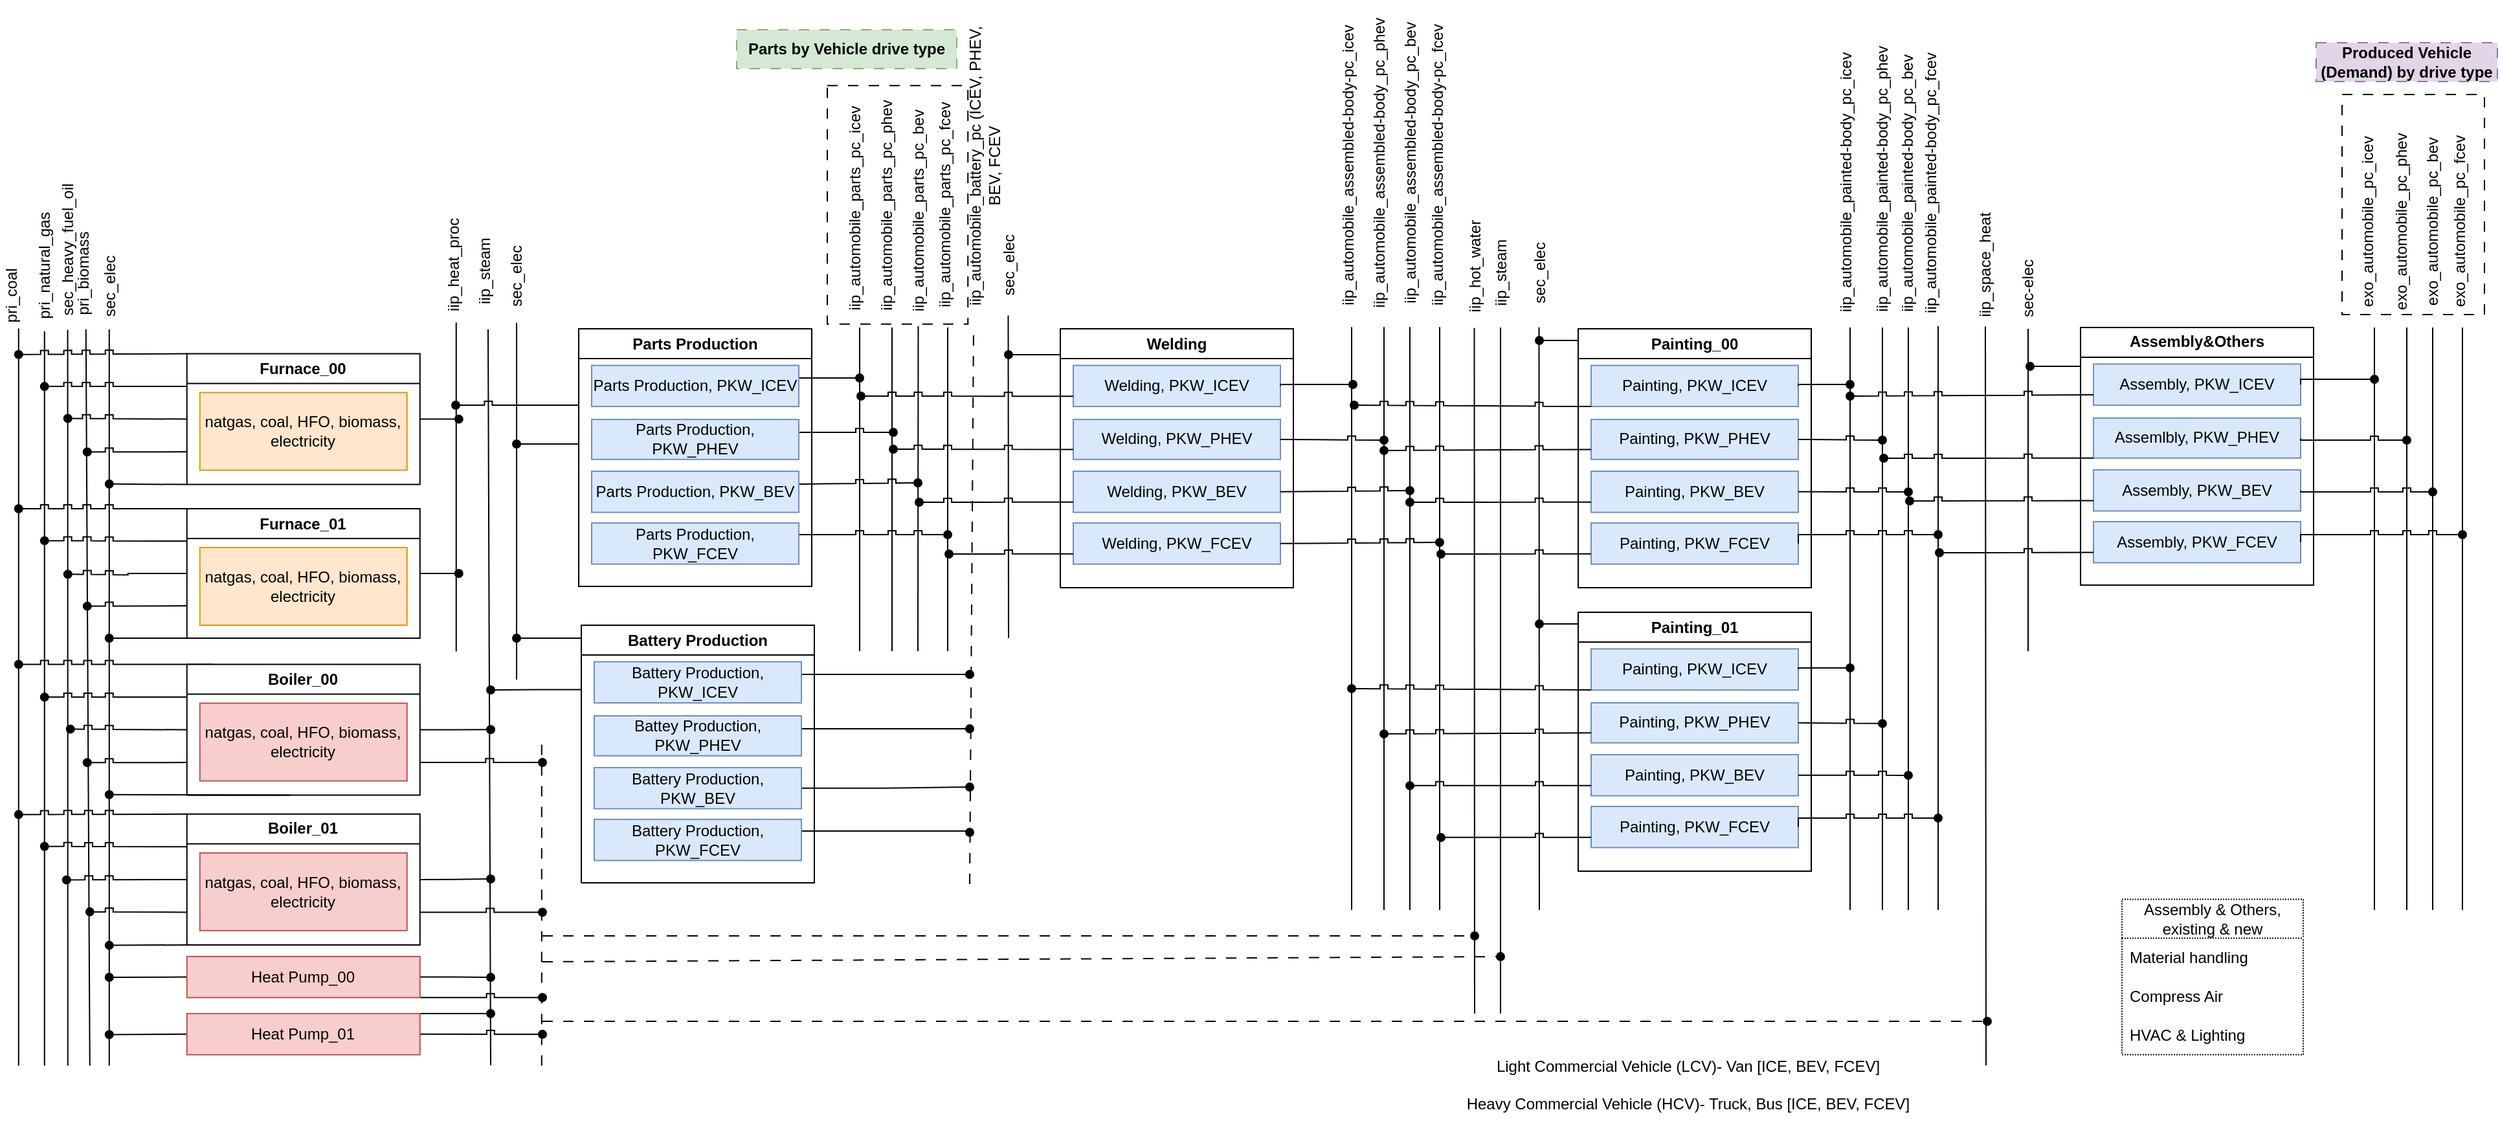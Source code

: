 <mxfile version="21.7.4" type="github" pages="13">
  <diagram name="Automobile_SEDOS" id="R0awgbiVGRhSQOzEMSeQ">
    <mxGraphModel dx="3387" dy="920" grid="1" gridSize="10" guides="1" tooltips="1" connect="1" arrows="1" fold="1" page="1" pageScale="1" pageWidth="850" pageHeight="1100" math="0" shadow="0">
      <root>
        <mxCell id="sth8MNaM1aAZPBN2UfDE-0" />
        <mxCell id="sth8MNaM1aAZPBN2UfDE-1" parent="sth8MNaM1aAZPBN2UfDE-0" />
        <mxCell id="sth8MNaM1aAZPBN2UfDE-2" value="&lt;div&gt;Light Commercial Vehicle (LCV)- Van [ICE, BEV, FCEV]&lt;br&gt;&lt;/div&gt;&lt;div&gt;&lt;br&gt;&lt;/div&gt;&lt;div&gt;&lt;div&gt;Heavy Commercial Vehicle (HCV)- Truck, Bus [ICE, BEV, FCEV]&lt;/div&gt;&lt;/div&gt;" style="text;html=1;align=center;verticalAlign=middle;whiteSpace=wrap;rounded=0;strokeColor=none;" vertex="1" parent="sth8MNaM1aAZPBN2UfDE-1">
          <mxGeometry x="10" y="870" width="430" height="70" as="geometry" />
        </mxCell>
        <mxCell id="sth8MNaM1aAZPBN2UfDE-3" value="" style="group" vertex="1" connectable="0" parent="sth8MNaM1aAZPBN2UfDE-1">
          <mxGeometry x="-1024.62" y="240.26" width="68.76" height="650" as="geometry" />
        </mxCell>
        <mxCell id="sth8MNaM1aAZPBN2UfDE-4" value="" style="endArrow=none;html=1;rounded=0;" edge="1" parent="sth8MNaM1aAZPBN2UfDE-3">
          <mxGeometry width="50" height="50" relative="1" as="geometry">
            <mxPoint x="15" y="650" as="sourcePoint" />
            <mxPoint x="12" y="81.091" as="targetPoint" />
          </mxGeometry>
        </mxCell>
        <mxCell id="sth8MNaM1aAZPBN2UfDE-5" value="pri_biomass" style="text;html=1;strokeColor=none;fillColor=none;align=center;verticalAlign=middle;whiteSpace=wrap;rounded=0;rotation=270;" vertex="1" parent="sth8MNaM1aAZPBN2UfDE-3">
          <mxGeometry x="-20" y="30" width="60" height="14.9" as="geometry" />
        </mxCell>
        <mxCell id="N1KwIX9uYTAElEUjiZ2_-5" value="" style="endArrow=none;html=1;rounded=0;" edge="1" parent="sth8MNaM1aAZPBN2UfDE-3">
          <mxGeometry width="50" height="50" relative="1" as="geometry">
            <mxPoint x="30" y="650.0" as="sourcePoint" />
            <mxPoint x="30" y="81.091" as="targetPoint" />
          </mxGeometry>
        </mxCell>
        <mxCell id="N1KwIX9uYTAElEUjiZ2_-6" value="sec_elec" style="text;html=1;strokeColor=none;fillColor=none;align=center;verticalAlign=middle;whiteSpace=wrap;rounded=0;rotation=270;" vertex="1" parent="sth8MNaM1aAZPBN2UfDE-3">
          <mxGeometry y="40" width="60" height="14.58" as="geometry" />
        </mxCell>
        <mxCell id="sth8MNaM1aAZPBN2UfDE-6" value="" style="endArrow=none;html=1;rounded=0;" edge="1" parent="sth8MNaM1aAZPBN2UfDE-1">
          <mxGeometry width="50" height="50" relative="1" as="geometry">
            <mxPoint x="-415" y="570" as="sourcePoint" />
            <mxPoint x="-415" y="320" as="targetPoint" />
          </mxGeometry>
        </mxCell>
        <mxCell id="sth8MNaM1aAZPBN2UfDE-7" value="iip_automobile_parts_pc_icev" style="text;html=1;strokeColor=none;fillColor=none;align=center;verticalAlign=middle;whiteSpace=wrap;rounded=0;rotation=270;" vertex="1" parent="sth8MNaM1aAZPBN2UfDE-1">
          <mxGeometry x="-449" y="212.75" width="60" height="30" as="geometry" />
        </mxCell>
        <mxCell id="sth8MNaM1aAZPBN2UfDE-8" value="" style="endArrow=none;html=1;rounded=0;" edge="1" parent="sth8MNaM1aAZPBN2UfDE-1">
          <mxGeometry width="50" height="50" relative="1" as="geometry">
            <mxPoint x="-390" y="570" as="sourcePoint" />
            <mxPoint x="-390" y="320" as="targetPoint" />
          </mxGeometry>
        </mxCell>
        <mxCell id="sth8MNaM1aAZPBN2UfDE-9" value="iip_automobile_parts_pc_phev" style="text;html=1;strokeColor=none;fillColor=none;align=center;verticalAlign=middle;whiteSpace=wrap;rounded=0;rotation=270;" vertex="1" parent="sth8MNaM1aAZPBN2UfDE-1">
          <mxGeometry x="-449.75" y="210.26" width="112" height="30" as="geometry" />
        </mxCell>
        <mxCell id="sth8MNaM1aAZPBN2UfDE-10" value="" style="endArrow=none;html=1;rounded=0;" edge="1" parent="sth8MNaM1aAZPBN2UfDE-1">
          <mxGeometry width="50" height="50" relative="1" as="geometry">
            <mxPoint x="-370" y="570" as="sourcePoint" />
            <mxPoint x="-369.75" y="319" as="targetPoint" />
          </mxGeometry>
        </mxCell>
        <mxCell id="sth8MNaM1aAZPBN2UfDE-11" value="iip_automobile_parts_pc_bev" style="text;html=1;strokeColor=none;fillColor=none;align=center;verticalAlign=middle;whiteSpace=wrap;rounded=0;rotation=270;" vertex="1" parent="sth8MNaM1aAZPBN2UfDE-1">
          <mxGeometry x="-420" y="214.59" width="100" height="30" as="geometry" />
        </mxCell>
        <mxCell id="sth8MNaM1aAZPBN2UfDE-12" value="iip_automobile_parts_pc_fcev" style="text;html=1;strokeColor=none;fillColor=none;align=center;verticalAlign=middle;whiteSpace=wrap;rounded=0;rotation=270;" vertex="1" parent="sth8MNaM1aAZPBN2UfDE-1">
          <mxGeometry x="-400" y="210.26" width="102.5" height="30" as="geometry" />
        </mxCell>
        <mxCell id="sth8MNaM1aAZPBN2UfDE-13" value="" style="endArrow=none;html=1;rounded=0;" edge="1" parent="sth8MNaM1aAZPBN2UfDE-1">
          <mxGeometry width="50" height="50" relative="1" as="geometry">
            <mxPoint x="-347" y="570" as="sourcePoint" />
            <mxPoint x="-347" y="320" as="targetPoint" />
          </mxGeometry>
        </mxCell>
        <mxCell id="sth8MNaM1aAZPBN2UfDE-14" value="iip_automobile_assembled-body-pc_icev" style="text;html=1;strokeColor=none;fillColor=none;align=center;verticalAlign=middle;whiteSpace=wrap;rounded=0;rotation=270;" vertex="1" parent="sth8MNaM1aAZPBN2UfDE-1">
          <mxGeometry x="-157.5" y="180" width="240" height="30" as="geometry" />
        </mxCell>
        <mxCell id="sth8MNaM1aAZPBN2UfDE-15" value="iip_automobile_assembled-body_pc_phev" style="text;html=1;strokeColor=none;fillColor=none;align=center;verticalAlign=middle;whiteSpace=wrap;rounded=0;rotation=270;" vertex="1" parent="sth8MNaM1aAZPBN2UfDE-1">
          <mxGeometry x="-139" y="177.64" width="250" height="30" as="geometry" />
        </mxCell>
        <mxCell id="sth8MNaM1aAZPBN2UfDE-16" value="iip_automobile_assembled-body_pc_bev" style="text;html=1;strokeColor=none;fillColor=none;align=center;verticalAlign=middle;whiteSpace=wrap;rounded=0;rotation=270;" vertex="1" parent="sth8MNaM1aAZPBN2UfDE-1">
          <mxGeometry x="-115" y="177.64" width="250" height="30" as="geometry" />
        </mxCell>
        <mxCell id="sth8MNaM1aAZPBN2UfDE-17" value="iip_automobile_assembled-body-pc_fcev" style="text;html=1;strokeColor=none;fillColor=none;align=center;verticalAlign=middle;whiteSpace=wrap;rounded=0;rotation=270;" vertex="1" parent="sth8MNaM1aAZPBN2UfDE-1">
          <mxGeometry x="-83.75" y="179" width="230" height="30" as="geometry" />
        </mxCell>
        <mxCell id="sth8MNaM1aAZPBN2UfDE-19" value="exo_automobile_pc_icev" style="text;html=1;strokeColor=none;fillColor=none;align=center;verticalAlign=middle;whiteSpace=wrap;rounded=0;rotation=270;" vertex="1" parent="sth8MNaM1aAZPBN2UfDE-1">
          <mxGeometry x="720" y="223.06" width="60" height="30" as="geometry" />
        </mxCell>
        <mxCell id="sth8MNaM1aAZPBN2UfDE-20" value="exo_automobile_pc_phev" style="text;html=1;strokeColor=none;fillColor=none;align=center;verticalAlign=middle;whiteSpace=wrap;rounded=0;rotation=270;" vertex="1" parent="sth8MNaM1aAZPBN2UfDE-1">
          <mxGeometry x="720" y="223.06" width="112" height="30" as="geometry" />
        </mxCell>
        <mxCell id="sth8MNaM1aAZPBN2UfDE-21" value="exo_automobile_pc_bev" style="text;html=1;strokeColor=none;fillColor=none;align=center;verticalAlign=middle;whiteSpace=wrap;rounded=0;rotation=270;" vertex="1" parent="sth8MNaM1aAZPBN2UfDE-1">
          <mxGeometry x="750" y="223.06" width="100" height="30" as="geometry" />
        </mxCell>
        <mxCell id="sth8MNaM1aAZPBN2UfDE-22" value="exo_automobile_pc_fcev" style="text;html=1;strokeColor=none;fillColor=none;align=center;verticalAlign=middle;whiteSpace=wrap;rounded=0;rotation=270;" vertex="1" parent="sth8MNaM1aAZPBN2UfDE-1">
          <mxGeometry x="770" y="223.06" width="102.5" height="30" as="geometry" />
        </mxCell>
        <mxCell id="sth8MNaM1aAZPBN2UfDE-23" value="Assembly &amp;amp; Others, existing &amp;amp; new" style="swimlane;fontStyle=0;childLayout=stackLayout;horizontal=1;startSize=30;horizontalStack=0;resizeParent=1;resizeParentMax=0;resizeLast=0;collapsible=1;marginBottom=0;whiteSpace=wrap;html=1;dashed=1;dashPattern=1 1;" vertex="1" parent="sth8MNaM1aAZPBN2UfDE-1">
          <mxGeometry x="560" y="761.8" width="140" height="120" as="geometry">
            <mxRectangle x="-547" y="880" width="150" height="30" as="alternateBounds" />
          </mxGeometry>
        </mxCell>
        <mxCell id="sth8MNaM1aAZPBN2UfDE-24" value="Material handling" style="text;strokeColor=none;fillColor=none;align=left;verticalAlign=middle;spacingLeft=4;spacingRight=4;overflow=hidden;points=[[0,0.5],[1,0.5]];portConstraint=eastwest;rotatable=0;whiteSpace=wrap;html=1;" vertex="1" parent="sth8MNaM1aAZPBN2UfDE-23">
          <mxGeometry y="30" width="140" height="30" as="geometry" />
        </mxCell>
        <mxCell id="sth8MNaM1aAZPBN2UfDE-25" value="Compress Air" style="text;strokeColor=none;fillColor=none;align=left;verticalAlign=middle;spacingLeft=4;spacingRight=4;overflow=hidden;points=[[0,0.5],[1,0.5]];portConstraint=eastwest;rotatable=0;whiteSpace=wrap;html=1;" vertex="1" parent="sth8MNaM1aAZPBN2UfDE-23">
          <mxGeometry y="60" width="140" height="30" as="geometry" />
        </mxCell>
        <mxCell id="sth8MNaM1aAZPBN2UfDE-26" value="&lt;div&gt;HVAC &amp;amp; Lighting&lt;/div&gt;" style="text;strokeColor=none;fillColor=none;align=left;verticalAlign=middle;spacingLeft=4;spacingRight=4;overflow=hidden;points=[[0,0.5],[1,0.5]];portConstraint=eastwest;rotatable=0;whiteSpace=wrap;html=1;" vertex="1" parent="sth8MNaM1aAZPBN2UfDE-23">
          <mxGeometry y="90" width="140" height="30" as="geometry" />
        </mxCell>
        <mxCell id="sth8MNaM1aAZPBN2UfDE-29" value="" style="endArrow=none;html=1;rounded=0;" edge="1" parent="sth8MNaM1aAZPBN2UfDE-1">
          <mxGeometry width="50" height="50" relative="1" as="geometry">
            <mxPoint x="-35" y="770" as="sourcePoint" />
            <mxPoint x="-35" y="319.62" as="targetPoint" />
          </mxGeometry>
        </mxCell>
        <mxCell id="sth8MNaM1aAZPBN2UfDE-30" value="" style="endArrow=none;html=1;rounded=0;" edge="1" parent="sth8MNaM1aAZPBN2UfDE-1">
          <mxGeometry width="50" height="50" relative="1" as="geometry">
            <mxPoint x="-10" y="770" as="sourcePoint" />
            <mxPoint x="-10" y="319.62" as="targetPoint" />
          </mxGeometry>
        </mxCell>
        <mxCell id="sth8MNaM1aAZPBN2UfDE-31" value="" style="endArrow=none;html=1;rounded=0;" edge="1" parent="sth8MNaM1aAZPBN2UfDE-1">
          <mxGeometry width="50" height="50" relative="1" as="geometry">
            <mxPoint x="10" y="770" as="sourcePoint" />
            <mxPoint x="10" y="319.62" as="targetPoint" />
          </mxGeometry>
        </mxCell>
        <mxCell id="sth8MNaM1aAZPBN2UfDE-32" value="" style="endArrow=none;html=1;rounded=0;" edge="1" parent="sth8MNaM1aAZPBN2UfDE-1">
          <mxGeometry width="50" height="50" relative="1" as="geometry">
            <mxPoint x="33" y="770" as="sourcePoint" />
            <mxPoint x="33" y="319.62" as="targetPoint" />
          </mxGeometry>
        </mxCell>
        <mxCell id="sth8MNaM1aAZPBN2UfDE-33" value="" style="group" vertex="1" connectable="0" parent="sth8MNaM1aAZPBN2UfDE-1">
          <mxGeometry x="100" y="260" width="130.15" height="300" as="geometry" />
        </mxCell>
        <mxCell id="sth8MNaM1aAZPBN2UfDE-34" value="" style="group" vertex="1" connectable="0" parent="sth8MNaM1aAZPBN2UfDE-33">
          <mxGeometry x="-10" y="55.157" width="40" height="243.751" as="geometry" />
        </mxCell>
        <mxCell id="sth8MNaM1aAZPBN2UfDE-35" value="" style="endArrow=none;html=1;rounded=0;" edge="1" parent="sth8MNaM1aAZPBN2UfDE-34">
          <mxGeometry width="50" height="50" relative="1" as="geometry">
            <mxPoint x="20" y="454.843" as="sourcePoint" />
            <mxPoint x="19.75" y="4.687" as="targetPoint" />
          </mxGeometry>
        </mxCell>
        <mxCell id="sth8MNaM1aAZPBN2UfDE-36" value="sec_elec" style="text;html=1;strokeColor=none;fillColor=none;align=center;verticalAlign=middle;whiteSpace=wrap;rounded=0;rotation=270;" vertex="1" parent="sth8MNaM1aAZPBN2UfDE-33">
          <mxGeometry x="-20" y="10" width="60" height="15.39" as="geometry" />
        </mxCell>
        <mxCell id="sth8MNaM1aAZPBN2UfDE-38" value="" style="group" vertex="1" connectable="0" parent="sth8MNaM1aAZPBN2UfDE-1">
          <mxGeometry x="467.5" y="321.53" width="40" height="248.47" as="geometry" />
        </mxCell>
        <mxCell id="sth8MNaM1aAZPBN2UfDE-39" value="" style="endArrow=none;html=1;rounded=0;" edge="1" parent="sth8MNaM1aAZPBN2UfDE-38">
          <mxGeometry width="50" height="50" relative="1" as="geometry">
            <mxPoint x="20" y="248.47" as="sourcePoint" />
            <mxPoint x="20" y="-0.502" as="targetPoint" />
          </mxGeometry>
        </mxCell>
        <mxCell id="sth8MNaM1aAZPBN2UfDE-40" value="sec-elec" style="text;html=1;strokeColor=none;fillColor=none;align=center;verticalAlign=middle;whiteSpace=wrap;rounded=0;rotation=270;" vertex="1" parent="sth8MNaM1aAZPBN2UfDE-1">
          <mxGeometry x="457.5" y="277.25" width="60" height="25.88" as="geometry" />
        </mxCell>
        <mxCell id="sth8MNaM1aAZPBN2UfDE-42" value="" style="endArrow=none;html=1;rounded=0;" edge="1" parent="sth8MNaM1aAZPBN2UfDE-1">
          <mxGeometry width="50" height="50" relative="1" as="geometry">
            <mxPoint x="755" y="770" as="sourcePoint" />
            <mxPoint x="755" y="320" as="targetPoint" />
          </mxGeometry>
        </mxCell>
        <mxCell id="sth8MNaM1aAZPBN2UfDE-43" value="" style="endArrow=none;html=1;rounded=0;" edge="1" parent="sth8MNaM1aAZPBN2UfDE-1">
          <mxGeometry width="50" height="50" relative="1" as="geometry">
            <mxPoint x="780" y="770" as="sourcePoint" />
            <mxPoint x="780" y="320" as="targetPoint" />
          </mxGeometry>
        </mxCell>
        <mxCell id="sth8MNaM1aAZPBN2UfDE-44" value="" style="endArrow=none;html=1;rounded=0;" edge="1" parent="sth8MNaM1aAZPBN2UfDE-1">
          <mxGeometry width="50" height="50" relative="1" as="geometry">
            <mxPoint x="800" y="770" as="sourcePoint" />
            <mxPoint x="800" y="320" as="targetPoint" />
          </mxGeometry>
        </mxCell>
        <mxCell id="sth8MNaM1aAZPBN2UfDE-45" value="" style="endArrow=none;html=1;rounded=0;" edge="1" parent="sth8MNaM1aAZPBN2UfDE-1">
          <mxGeometry width="50" height="50" relative="1" as="geometry">
            <mxPoint x="823" y="770" as="sourcePoint" />
            <mxPoint x="823" y="320" as="targetPoint" />
          </mxGeometry>
        </mxCell>
        <mxCell id="sth8MNaM1aAZPBN2UfDE-46" value="" style="group" vertex="1" connectable="0" parent="sth8MNaM1aAZPBN2UfDE-1">
          <mxGeometry x="-320" y="245.5" width="40" height="274.5" as="geometry" />
        </mxCell>
        <mxCell id="sth8MNaM1aAZPBN2UfDE-47" value="" style="group" vertex="1" connectable="0" parent="sth8MNaM1aAZPBN2UfDE-46">
          <mxGeometry y="61.097" width="40" height="213.403" as="geometry" />
        </mxCell>
        <mxCell id="sth8MNaM1aAZPBN2UfDE-48" value="" style="endArrow=none;html=1;rounded=0;" edge="1" parent="sth8MNaM1aAZPBN2UfDE-47">
          <mxGeometry width="50" height="50" relative="1" as="geometry">
            <mxPoint x="20" y="253.403" as="sourcePoint" />
            <mxPoint x="19.75" y="4.104" as="targetPoint" />
          </mxGeometry>
        </mxCell>
        <mxCell id="sth8MNaM1aAZPBN2UfDE-49" value="sec_elec" style="text;html=1;strokeColor=none;fillColor=none;align=center;verticalAlign=middle;whiteSpace=wrap;rounded=0;rotation=270;" vertex="1" parent="sth8MNaM1aAZPBN2UfDE-46">
          <mxGeometry x="-10" y="14.502" width="60" height="23.225" as="geometry" />
        </mxCell>
        <mxCell id="sth8MNaM1aAZPBN2UfDE-50" value="iip_automobile_painted-body_pc_icev" style="text;html=1;strokeColor=none;fillColor=none;align=center;verticalAlign=middle;whiteSpace=wrap;rounded=0;rotation=270;" vertex="1" parent="sth8MNaM1aAZPBN2UfDE-1">
          <mxGeometry x="239.5" y="193.32" width="215" height="29.74" as="geometry" />
        </mxCell>
        <mxCell id="sth8MNaM1aAZPBN2UfDE-51" value="iip_automobile_painted-body_pc_phev" style="text;html=1;strokeColor=none;fillColor=none;align=center;verticalAlign=middle;whiteSpace=wrap;rounded=0;rotation=270;" vertex="1" parent="sth8MNaM1aAZPBN2UfDE-1">
          <mxGeometry x="260" y="190.26" width="230" height="29.74" as="geometry" />
        </mxCell>
        <mxCell id="sth8MNaM1aAZPBN2UfDE-52" value="iip_automobile_painted-body_pc_bev" style="text;html=1;strokeColor=none;fillColor=none;align=center;verticalAlign=middle;whiteSpace=wrap;rounded=0;rotation=270;" vertex="1" parent="sth8MNaM1aAZPBN2UfDE-1">
          <mxGeometry x="287.25" y="193.32" width="215" height="29.74" as="geometry" />
        </mxCell>
        <mxCell id="sth8MNaM1aAZPBN2UfDE-53" value="iip_automobile_painted-body_pc_fcev" style="text;html=1;strokeColor=none;fillColor=none;align=center;verticalAlign=middle;whiteSpace=wrap;rounded=0;rotation=270;" vertex="1" parent="sth8MNaM1aAZPBN2UfDE-1">
          <mxGeometry x="300" y="193.32" width="225" height="29.74" as="geometry" />
        </mxCell>
        <mxCell id="sth8MNaM1aAZPBN2UfDE-54" value="" style="endArrow=none;html=1;rounded=0;" edge="1" parent="sth8MNaM1aAZPBN2UfDE-1">
          <mxGeometry width="50" height="50" relative="1" as="geometry">
            <mxPoint x="350" y="770" as="sourcePoint" />
            <mxPoint x="350" y="320" as="targetPoint" />
          </mxGeometry>
        </mxCell>
        <mxCell id="sth8MNaM1aAZPBN2UfDE-55" value="" style="endArrow=none;html=1;rounded=0;" edge="1" parent="sth8MNaM1aAZPBN2UfDE-1">
          <mxGeometry width="50" height="50" relative="1" as="geometry">
            <mxPoint x="375" y="770" as="sourcePoint" />
            <mxPoint x="375" y="320" as="targetPoint" />
          </mxGeometry>
        </mxCell>
        <mxCell id="sth8MNaM1aAZPBN2UfDE-56" value="" style="endArrow=none;html=1;rounded=0;" edge="1" parent="sth8MNaM1aAZPBN2UfDE-1">
          <mxGeometry width="50" height="50" relative="1" as="geometry">
            <mxPoint x="395" y="770" as="sourcePoint" />
            <mxPoint x="395" y="320" as="targetPoint" />
          </mxGeometry>
        </mxCell>
        <mxCell id="sth8MNaM1aAZPBN2UfDE-57" value="" style="endArrow=none;html=1;rounded=0;" edge="1" parent="sth8MNaM1aAZPBN2UfDE-1">
          <mxGeometry width="50" height="50" relative="1" as="geometry">
            <mxPoint x="418" y="770" as="sourcePoint" />
            <mxPoint x="418" y="319" as="targetPoint" />
          </mxGeometry>
        </mxCell>
        <mxCell id="sth8MNaM1aAZPBN2UfDE-58" value="" style="endArrow=none;html=1;rounded=0;" edge="1" parent="sth8MNaM1aAZPBN2UfDE-1">
          <mxGeometry width="50" height="50" relative="1" as="geometry">
            <mxPoint x="-1026.62" y="890.26" as="sourcePoint" />
            <mxPoint x="-1026.71" y="321.79" as="targetPoint" />
          </mxGeometry>
        </mxCell>
        <mxCell id="sth8MNaM1aAZPBN2UfDE-62" value="" style="endArrow=none;html=1;rounded=0;" edge="1" parent="sth8MNaM1aAZPBN2UfDE-1">
          <mxGeometry width="50" height="50" relative="1" as="geometry">
            <mxPoint x="-1044.62" y="890.26" as="sourcePoint" />
            <mxPoint x="-1044.62" y="322.83" as="targetPoint" />
          </mxGeometry>
        </mxCell>
        <mxCell id="sth8MNaM1aAZPBN2UfDE-63" value="pri_natural_gas" style="text;html=1;strokeColor=none;fillColor=none;align=center;verticalAlign=middle;whiteSpace=wrap;rounded=0;rotation=270;" vertex="1" parent="sth8MNaM1aAZPBN2UfDE-1">
          <mxGeometry x="-1074.62" y="260.26" width="60" height="22.83" as="geometry" />
        </mxCell>
        <mxCell id="sth8MNaM1aAZPBN2UfDE-68" value="" style="group" vertex="1" connectable="0" parent="sth8MNaM1aAZPBN2UfDE-1">
          <mxGeometry x="30" y="321.05" width="290" height="200" as="geometry" />
        </mxCell>
        <mxCell id="sth8MNaM1aAZPBN2UfDE-69" value="Painting_00" style="swimlane;whiteSpace=wrap;html=1;" vertex="1" parent="sth8MNaM1aAZPBN2UfDE-68">
          <mxGeometry x="110" width="180" height="200" as="geometry">
            <mxRectangle x="110" width="170" height="160" as="alternateBounds" />
          </mxGeometry>
        </mxCell>
        <mxCell id="sth8MNaM1aAZPBN2UfDE-70" value="Painting, PKW_BEV" style="rounded=0;whiteSpace=wrap;html=1;fillColor=#dae8fc;strokeColor=#6c8ebf;" vertex="1" parent="sth8MNaM1aAZPBN2UfDE-69">
          <mxGeometry x="10" y="110" width="160" height="31.75" as="geometry" />
        </mxCell>
        <mxCell id="sth8MNaM1aAZPBN2UfDE-71" value="Painting, PKW_PHEV" style="rounded=0;whiteSpace=wrap;html=1;fillColor=#dae8fc;strokeColor=#6c8ebf;" vertex="1" parent="sth8MNaM1aAZPBN2UfDE-69">
          <mxGeometry x="10" y="70" width="160" height="30.87" as="geometry" />
        </mxCell>
        <mxCell id="sth8MNaM1aAZPBN2UfDE-72" value="Painting, PKW_ICEV" style="rounded=0;whiteSpace=wrap;html=1;fillColor=#dae8fc;strokeColor=#6c8ebf;" vertex="1" parent="sth8MNaM1aAZPBN2UfDE-69">
          <mxGeometry x="10" y="28.25" width="160" height="31.75" as="geometry" />
        </mxCell>
        <mxCell id="sth8MNaM1aAZPBN2UfDE-73" value="Painting, PKW_FCEV" style="rounded=0;whiteSpace=wrap;html=1;fillColor=#dae8fc;strokeColor=#6c8ebf;" vertex="1" parent="sth8MNaM1aAZPBN2UfDE-69">
          <mxGeometry x="10" y="150" width="160" height="31.75" as="geometry" />
        </mxCell>
        <mxCell id="sth8MNaM1aAZPBN2UfDE-74" style="edgeStyle=orthogonalEdgeStyle;rounded=0;orthogonalLoop=1;jettySize=auto;html=1;exitX=0;exitY=1;exitDx=0;exitDy=0;endArrow=oval;endFill=1;jumpStyle=sharp;" edge="1" parent="sth8MNaM1aAZPBN2UfDE-68" source="sth8MNaM1aAZPBN2UfDE-72">
          <mxGeometry relative="1" as="geometry">
            <mxPoint x="-63" y="58.95" as="targetPoint" />
            <Array as="points">
              <mxPoint x="110" y="59.95" />
              <mxPoint x="60" y="59.95" />
              <mxPoint x="60" y="58.95" />
            </Array>
          </mxGeometry>
        </mxCell>
        <mxCell id="sth8MNaM1aAZPBN2UfDE-75" style="edgeStyle=orthogonalEdgeStyle;rounded=0;orthogonalLoop=1;jettySize=auto;html=1;endArrow=oval;endFill=1;jumpStyle=sharp;exitX=0;exitY=0.75;exitDx=0;exitDy=0;" edge="1" parent="sth8MNaM1aAZPBN2UfDE-68" source="sth8MNaM1aAZPBN2UfDE-70">
          <mxGeometry relative="1" as="geometry">
            <mxPoint x="-20" y="133.95" as="targetPoint" />
            <Array as="points">
              <mxPoint y="133.95" />
              <mxPoint y="133.95" />
            </Array>
            <mxPoint x="100" y="138.95" as="sourcePoint" />
          </mxGeometry>
        </mxCell>
        <mxCell id="sth8MNaM1aAZPBN2UfDE-76" style="edgeStyle=orthogonalEdgeStyle;rounded=0;orthogonalLoop=1;jettySize=auto;html=1;exitX=0;exitY=0.75;exitDx=0;exitDy=0;endArrow=oval;endFill=1;jumpStyle=sharp;" edge="1" parent="sth8MNaM1aAZPBN2UfDE-68" source="sth8MNaM1aAZPBN2UfDE-73">
          <mxGeometry relative="1" as="geometry">
            <mxPoint x="4" y="173.95" as="targetPoint" />
            <Array as="points">
              <mxPoint x="30" y="173.95" />
              <mxPoint x="30" y="173.95" />
            </Array>
          </mxGeometry>
        </mxCell>
        <mxCell id="sth8MNaM1aAZPBN2UfDE-77" style="edgeStyle=orthogonalEdgeStyle;rounded=0;orthogonalLoop=1;jettySize=auto;html=1;endArrow=oval;endFill=1;exitX=0;exitY=0.75;exitDx=0;exitDy=0;jumpStyle=sharp;" edge="1" parent="sth8MNaM1aAZPBN2UfDE-68" source="sth8MNaM1aAZPBN2UfDE-71">
          <mxGeometry relative="1" as="geometry">
            <mxPoint x="-40" y="93.95" as="targetPoint" />
            <mxPoint x="90" y="93.95" as="sourcePoint" />
            <Array as="points">
              <mxPoint x="40" y="92.95" />
            </Array>
          </mxGeometry>
        </mxCell>
        <mxCell id="sth8MNaM1aAZPBN2UfDE-78" style="edgeStyle=orthogonalEdgeStyle;rounded=0;orthogonalLoop=1;jettySize=auto;html=1;exitX=1;exitY=0.5;exitDx=0;exitDy=0;endArrow=oval;endFill=1;jumpStyle=sharp;" edge="1" parent="sth8MNaM1aAZPBN2UfDE-68" source="sth8MNaM1aAZPBN2UfDE-71">
          <mxGeometry relative="1" as="geometry">
            <mxPoint x="345" y="85.95" as="targetPoint" />
            <Array as="points">
              <mxPoint x="280" y="85.95" />
            </Array>
          </mxGeometry>
        </mxCell>
        <mxCell id="sth8MNaM1aAZPBN2UfDE-79" style="edgeStyle=orthogonalEdgeStyle;rounded=0;orthogonalLoop=1;jettySize=auto;html=1;exitX=1;exitY=0.5;exitDx=0;exitDy=0;jumpStyle=sharp;endArrow=oval;endFill=1;" edge="1" parent="sth8MNaM1aAZPBN2UfDE-68" source="sth8MNaM1aAZPBN2UfDE-72">
          <mxGeometry relative="1" as="geometry">
            <mxPoint x="320" y="42.95" as="targetPoint" />
            <Array as="points">
              <mxPoint x="280" y="42.95" />
            </Array>
          </mxGeometry>
        </mxCell>
        <mxCell id="sth8MNaM1aAZPBN2UfDE-80" style="edgeStyle=orthogonalEdgeStyle;rounded=0;orthogonalLoop=1;jettySize=auto;html=1;exitX=1;exitY=0.5;exitDx=0;exitDy=0;jumpStyle=sharp;endArrow=oval;endFill=1;" edge="1" parent="sth8MNaM1aAZPBN2UfDE-68" source="sth8MNaM1aAZPBN2UfDE-70">
          <mxGeometry relative="1" as="geometry">
            <mxPoint x="365" y="125.95" as="targetPoint" />
            <Array as="points">
              <mxPoint x="280" y="125.95" />
            </Array>
          </mxGeometry>
        </mxCell>
        <mxCell id="sth8MNaM1aAZPBN2UfDE-81" style="edgeStyle=orthogonalEdgeStyle;rounded=0;orthogonalLoop=1;jettySize=auto;html=1;exitX=1;exitY=0.5;exitDx=0;exitDy=0;jumpStyle=sharp;endArrow=oval;endFill=1;" edge="1" parent="sth8MNaM1aAZPBN2UfDE-68" source="sth8MNaM1aAZPBN2UfDE-73">
          <mxGeometry relative="1" as="geometry">
            <mxPoint x="388" y="158.95" as="targetPoint" />
            <Array as="points">
              <mxPoint x="280" y="158.95" />
            </Array>
          </mxGeometry>
        </mxCell>
        <mxCell id="sth8MNaM1aAZPBN2UfDE-82" style="edgeStyle=orthogonalEdgeStyle;rounded=0;orthogonalLoop=1;jettySize=auto;html=1;exitX=0;exitY=0.25;exitDx=0;exitDy=0;jumpStyle=sharp;endArrow=oval;endFill=1;" edge="1" parent="sth8MNaM1aAZPBN2UfDE-68" source="sth8MNaM1aAZPBN2UfDE-69">
          <mxGeometry relative="1" as="geometry">
            <mxPoint x="80" y="8.95" as="targetPoint" />
            <Array as="points">
              <mxPoint x="110" y="8.95" />
            </Array>
          </mxGeometry>
        </mxCell>
        <mxCell id="sth8MNaM1aAZPBN2UfDE-84" value="" style="group" vertex="1" connectable="0" parent="sth8MNaM1aAZPBN2UfDE-1">
          <mxGeometry x="30" y="540" width="290" height="200" as="geometry" />
        </mxCell>
        <mxCell id="sth8MNaM1aAZPBN2UfDE-86" value="Painting_01" style="swimlane;whiteSpace=wrap;html=1;" vertex="1" parent="sth8MNaM1aAZPBN2UfDE-84">
          <mxGeometry x="110" width="180" height="200" as="geometry">
            <mxRectangle x="110" width="170" height="160" as="alternateBounds" />
          </mxGeometry>
        </mxCell>
        <mxCell id="sth8MNaM1aAZPBN2UfDE-87" value="Painting, PKW_BEV" style="rounded=0;whiteSpace=wrap;html=1;fillColor=#dae8fc;strokeColor=#6c8ebf;" vertex="1" parent="sth8MNaM1aAZPBN2UfDE-86">
          <mxGeometry x="10" y="110" width="160" height="31.75" as="geometry" />
        </mxCell>
        <mxCell id="sth8MNaM1aAZPBN2UfDE-88" value="Painting, PKW_PHEV" style="rounded=0;whiteSpace=wrap;html=1;fillColor=#dae8fc;strokeColor=#6c8ebf;" vertex="1" parent="sth8MNaM1aAZPBN2UfDE-86">
          <mxGeometry x="10" y="70" width="160" height="30.87" as="geometry" />
        </mxCell>
        <mxCell id="sth8MNaM1aAZPBN2UfDE-89" value="Painting, PKW_ICEV" style="rounded=0;whiteSpace=wrap;html=1;fillColor=#dae8fc;strokeColor=#6c8ebf;" vertex="1" parent="sth8MNaM1aAZPBN2UfDE-86">
          <mxGeometry x="10" y="28.25" width="160" height="31.75" as="geometry" />
        </mxCell>
        <mxCell id="sth8MNaM1aAZPBN2UfDE-90" value="Painting, PKW_FCEV" style="rounded=0;whiteSpace=wrap;html=1;fillColor=#dae8fc;strokeColor=#6c8ebf;" vertex="1" parent="sth8MNaM1aAZPBN2UfDE-86">
          <mxGeometry x="10" y="150" width="160" height="31.75" as="geometry" />
        </mxCell>
        <mxCell id="sth8MNaM1aAZPBN2UfDE-91" style="edgeStyle=orthogonalEdgeStyle;rounded=0;orthogonalLoop=1;jettySize=auto;html=1;exitX=0;exitY=1;exitDx=0;exitDy=0;endArrow=oval;endFill=1;jumpStyle=sharp;" edge="1" parent="sth8MNaM1aAZPBN2UfDE-84" source="sth8MNaM1aAZPBN2UfDE-89">
          <mxGeometry relative="1" as="geometry">
            <mxPoint x="-65" y="58.95" as="targetPoint" />
            <Array as="points">
              <mxPoint x="110" y="59.95" />
              <mxPoint x="60" y="59.95" />
              <mxPoint x="60" y="58.95" />
            </Array>
          </mxGeometry>
        </mxCell>
        <mxCell id="sth8MNaM1aAZPBN2UfDE-92" style="edgeStyle=orthogonalEdgeStyle;rounded=0;orthogonalLoop=1;jettySize=auto;html=1;endArrow=oval;endFill=1;jumpStyle=sharp;exitX=0;exitY=0.75;exitDx=0;exitDy=0;" edge="1" parent="sth8MNaM1aAZPBN2UfDE-84" source="sth8MNaM1aAZPBN2UfDE-87">
          <mxGeometry relative="1" as="geometry">
            <mxPoint x="-20" y="133.95" as="targetPoint" />
            <Array as="points">
              <mxPoint y="133.95" />
              <mxPoint y="133.95" />
            </Array>
            <mxPoint x="100" y="138.95" as="sourcePoint" />
          </mxGeometry>
        </mxCell>
        <mxCell id="sth8MNaM1aAZPBN2UfDE-93" style="edgeStyle=orthogonalEdgeStyle;rounded=0;orthogonalLoop=1;jettySize=auto;html=1;exitX=0;exitY=0.75;exitDx=0;exitDy=0;endArrow=oval;endFill=1;jumpStyle=sharp;" edge="1" parent="sth8MNaM1aAZPBN2UfDE-84" source="sth8MNaM1aAZPBN2UfDE-90">
          <mxGeometry relative="1" as="geometry">
            <mxPoint x="4" y="173.95" as="targetPoint" />
            <Array as="points">
              <mxPoint x="30" y="173.95" />
              <mxPoint x="30" y="173.95" />
            </Array>
          </mxGeometry>
        </mxCell>
        <mxCell id="sth8MNaM1aAZPBN2UfDE-94" style="edgeStyle=orthogonalEdgeStyle;rounded=0;orthogonalLoop=1;jettySize=auto;html=1;endArrow=oval;endFill=1;exitX=0;exitY=0.75;exitDx=0;exitDy=0;jumpStyle=sharp;" edge="1" parent="sth8MNaM1aAZPBN2UfDE-84" source="sth8MNaM1aAZPBN2UfDE-88">
          <mxGeometry relative="1" as="geometry">
            <mxPoint x="-40" y="93.95" as="targetPoint" />
            <mxPoint x="90" y="93.95" as="sourcePoint" />
            <Array as="points">
              <mxPoint x="40" y="92.95" />
            </Array>
          </mxGeometry>
        </mxCell>
        <mxCell id="sth8MNaM1aAZPBN2UfDE-95" style="edgeStyle=orthogonalEdgeStyle;rounded=0;orthogonalLoop=1;jettySize=auto;html=1;exitX=1;exitY=0.5;exitDx=0;exitDy=0;endArrow=oval;endFill=1;jumpStyle=sharp;" edge="1" parent="sth8MNaM1aAZPBN2UfDE-84" source="sth8MNaM1aAZPBN2UfDE-88">
          <mxGeometry relative="1" as="geometry">
            <mxPoint x="345" y="85.95" as="targetPoint" />
            <Array as="points">
              <mxPoint x="280" y="85.95" />
            </Array>
          </mxGeometry>
        </mxCell>
        <mxCell id="sth8MNaM1aAZPBN2UfDE-96" style="edgeStyle=orthogonalEdgeStyle;rounded=0;orthogonalLoop=1;jettySize=auto;html=1;exitX=1;exitY=0.5;exitDx=0;exitDy=0;jumpStyle=sharp;endArrow=oval;endFill=1;" edge="1" parent="sth8MNaM1aAZPBN2UfDE-84" source="sth8MNaM1aAZPBN2UfDE-89">
          <mxGeometry relative="1" as="geometry">
            <mxPoint x="320" y="42.95" as="targetPoint" />
            <Array as="points">
              <mxPoint x="280" y="42.95" />
            </Array>
          </mxGeometry>
        </mxCell>
        <mxCell id="sth8MNaM1aAZPBN2UfDE-97" style="edgeStyle=orthogonalEdgeStyle;rounded=0;orthogonalLoop=1;jettySize=auto;html=1;exitX=1;exitY=0.5;exitDx=0;exitDy=0;jumpStyle=sharp;endArrow=oval;endFill=1;" edge="1" parent="sth8MNaM1aAZPBN2UfDE-84" source="sth8MNaM1aAZPBN2UfDE-87">
          <mxGeometry relative="1" as="geometry">
            <mxPoint x="365" y="125.95" as="targetPoint" />
            <Array as="points">
              <mxPoint x="280" y="125.95" />
            </Array>
          </mxGeometry>
        </mxCell>
        <mxCell id="sth8MNaM1aAZPBN2UfDE-98" style="edgeStyle=orthogonalEdgeStyle;rounded=0;orthogonalLoop=1;jettySize=auto;html=1;exitX=1;exitY=0.5;exitDx=0;exitDy=0;jumpStyle=sharp;endArrow=oval;endFill=1;" edge="1" parent="sth8MNaM1aAZPBN2UfDE-84" source="sth8MNaM1aAZPBN2UfDE-90">
          <mxGeometry relative="1" as="geometry">
            <mxPoint x="388" y="158.95" as="targetPoint" />
            <Array as="points">
              <mxPoint x="280" y="158.95" />
            </Array>
          </mxGeometry>
        </mxCell>
        <mxCell id="sth8MNaM1aAZPBN2UfDE-99" style="edgeStyle=orthogonalEdgeStyle;rounded=0;orthogonalLoop=1;jettySize=auto;html=1;exitX=0;exitY=0.25;exitDx=0;exitDy=0;jumpStyle=sharp;endArrow=oval;endFill=1;" edge="1" parent="sth8MNaM1aAZPBN2UfDE-84" source="sth8MNaM1aAZPBN2UfDE-86">
          <mxGeometry relative="1" as="geometry">
            <mxPoint x="80" y="9" as="targetPoint" />
            <Array as="points">
              <mxPoint x="110" y="8.95" />
            </Array>
          </mxGeometry>
        </mxCell>
        <mxCell id="N1KwIX9uYTAElEUjiZ2_-41" value="" style="endArrow=none;html=1;rounded=0;" edge="1" parent="sth8MNaM1aAZPBN2UfDE-84">
          <mxGeometry width="50" height="50" relative="1" as="geometry">
            <mxPoint x="50" y="310" as="sourcePoint" />
            <mxPoint x="50" y="-219.996" as="targetPoint" />
          </mxGeometry>
        </mxCell>
        <mxCell id="sth8MNaM1aAZPBN2UfDE-100" value="" style="group" vertex="1" connectable="0" parent="sth8MNaM1aAZPBN2UfDE-1">
          <mxGeometry x="376" y="319.99" width="332" height="198.95" as="geometry" />
        </mxCell>
        <mxCell id="sth8MNaM1aAZPBN2UfDE-102" style="edgeStyle=orthogonalEdgeStyle;rounded=0;orthogonalLoop=1;jettySize=auto;html=1;exitX=0;exitY=0.25;exitDx=0;exitDy=0;endArrow=oval;endFill=1;jumpStyle=sharp;" edge="1" parent="sth8MNaM1aAZPBN2UfDE-100" source="sth8MNaM1aAZPBN2UfDE-104">
          <mxGeometry relative="1" as="geometry">
            <mxPoint x="113" y="30.01" as="targetPoint" />
            <Array as="points">
              <mxPoint x="152" y="30" />
            </Array>
          </mxGeometry>
        </mxCell>
        <mxCell id="sth8MNaM1aAZPBN2UfDE-104" value="Assembly&amp;amp;Others" style="swimlane;whiteSpace=wrap;html=1;" vertex="1" parent="sth8MNaM1aAZPBN2UfDE-100">
          <mxGeometry x="152" width="180" height="198.95" as="geometry">
            <mxRectangle x="152" width="170" height="158.95" as="alternateBounds" />
          </mxGeometry>
        </mxCell>
        <mxCell id="sth8MNaM1aAZPBN2UfDE-105" value="Assembly, PKW_BEV" style="rounded=0;whiteSpace=wrap;html=1;fillColor=#dae8fc;strokeColor=#6c8ebf;" vertex="1" parent="sth8MNaM1aAZPBN2UfDE-104">
          <mxGeometry x="10" y="110" width="160" height="31.75" as="geometry" />
        </mxCell>
        <mxCell id="sth8MNaM1aAZPBN2UfDE-106" value="Assemlbly, PKW_PHEV" style="rounded=0;whiteSpace=wrap;html=1;fillColor=#dae8fc;strokeColor=#6c8ebf;" vertex="1" parent="sth8MNaM1aAZPBN2UfDE-104">
          <mxGeometry x="10" y="70" width="160" height="30.87" as="geometry" />
        </mxCell>
        <mxCell id="sth8MNaM1aAZPBN2UfDE-107" value="Assembly, PKW_ICEV" style="rounded=0;whiteSpace=wrap;html=1;fillColor=#dae8fc;strokeColor=#6c8ebf;" vertex="1" parent="sth8MNaM1aAZPBN2UfDE-104">
          <mxGeometry x="10" y="28.25" width="160" height="31.75" as="geometry" />
        </mxCell>
        <mxCell id="sth8MNaM1aAZPBN2UfDE-108" value="Assembly, PKW_FCEV" style="rounded=0;whiteSpace=wrap;html=1;fillColor=#dae8fc;strokeColor=#6c8ebf;" vertex="1" parent="sth8MNaM1aAZPBN2UfDE-104">
          <mxGeometry x="10" y="150" width="160" height="31.75" as="geometry" />
        </mxCell>
        <mxCell id="sth8MNaM1aAZPBN2UfDE-109" style="edgeStyle=orthogonalEdgeStyle;rounded=0;orthogonalLoop=1;jettySize=auto;html=1;exitX=0;exitY=1;exitDx=0;exitDy=0;endArrow=oval;endFill=1;jumpStyle=sharp;" edge="1" parent="sth8MNaM1aAZPBN2UfDE-100" source="sth8MNaM1aAZPBN2UfDE-106">
          <mxGeometry relative="1" as="geometry">
            <mxPoint y="101.01" as="targetPoint" />
            <Array as="points">
              <mxPoint y="101.01" />
            </Array>
          </mxGeometry>
        </mxCell>
        <mxCell id="sth8MNaM1aAZPBN2UfDE-110" style="edgeStyle=orthogonalEdgeStyle;rounded=0;orthogonalLoop=1;jettySize=auto;html=1;exitX=0;exitY=0.75;exitDx=0;exitDy=0;endArrow=oval;endFill=1;jumpStyle=sharp;" edge="1" parent="sth8MNaM1aAZPBN2UfDE-100" source="sth8MNaM1aAZPBN2UfDE-108">
          <mxGeometry relative="1" as="geometry">
            <mxPoint x="43" y="174.01" as="targetPoint" />
            <Array as="points">
              <mxPoint x="144" y="174.01" />
              <mxPoint x="144" y="174.01" />
            </Array>
          </mxGeometry>
        </mxCell>
        <mxCell id="sth8MNaM1aAZPBN2UfDE-111" style="edgeStyle=orthogonalEdgeStyle;rounded=0;orthogonalLoop=1;jettySize=auto;html=1;exitX=1;exitY=0.5;exitDx=0;exitDy=0;endArrow=oval;endFill=1;jumpStyle=sharp;" edge="1" parent="sth8MNaM1aAZPBN2UfDE-100" source="sth8MNaM1aAZPBN2UfDE-107">
          <mxGeometry relative="1" as="geometry">
            <mxPoint x="379" y="40.01" as="targetPoint" />
            <Array as="points">
              <mxPoint x="322" y="40.01" />
            </Array>
          </mxGeometry>
        </mxCell>
        <mxCell id="sth8MNaM1aAZPBN2UfDE-112" style="edgeStyle=orthogonalEdgeStyle;rounded=0;orthogonalLoop=1;jettySize=auto;html=1;exitX=1;exitY=0.5;exitDx=0;exitDy=0;endArrow=oval;endFill=1;jumpStyle=sharp;" edge="1" parent="sth8MNaM1aAZPBN2UfDE-100" source="sth8MNaM1aAZPBN2UfDE-106">
          <mxGeometry relative="1" as="geometry">
            <mxPoint x="404" y="87.01" as="targetPoint" />
            <Array as="points">
              <mxPoint x="322" y="87.01" />
            </Array>
          </mxGeometry>
        </mxCell>
        <mxCell id="sth8MNaM1aAZPBN2UfDE-113" style="edgeStyle=orthogonalEdgeStyle;rounded=0;orthogonalLoop=1;jettySize=auto;html=1;exitX=1;exitY=0.5;exitDx=0;exitDy=0;endArrow=oval;endFill=1;jumpStyle=sharp;" edge="1" parent="sth8MNaM1aAZPBN2UfDE-100" source="sth8MNaM1aAZPBN2UfDE-105">
          <mxGeometry relative="1" as="geometry">
            <mxPoint x="424" y="127.01" as="targetPoint" />
            <Array as="points">
              <mxPoint x="322" y="127.01" />
            </Array>
          </mxGeometry>
        </mxCell>
        <mxCell id="sth8MNaM1aAZPBN2UfDE-114" style="edgeStyle=orthogonalEdgeStyle;rounded=0;orthogonalLoop=1;jettySize=auto;html=1;exitX=1;exitY=0.5;exitDx=0;exitDy=0;endArrow=oval;endFill=1;jumpStyle=sharp;" edge="1" parent="sth8MNaM1aAZPBN2UfDE-100" source="sth8MNaM1aAZPBN2UfDE-108">
          <mxGeometry relative="1" as="geometry">
            <mxPoint x="447" y="160.01" as="targetPoint" />
            <Array as="points">
              <mxPoint x="322" y="160.01" />
            </Array>
          </mxGeometry>
        </mxCell>
        <mxCell id="sth8MNaM1aAZPBN2UfDE-115" style="edgeStyle=orthogonalEdgeStyle;rounded=0;orthogonalLoop=1;jettySize=auto;html=1;exitX=0;exitY=0.75;exitDx=0;exitDy=0;endArrow=oval;endFill=1;jumpStyle=sharp;" edge="1" parent="sth8MNaM1aAZPBN2UfDE-100" source="sth8MNaM1aAZPBN2UfDE-105">
          <mxGeometry relative="1" as="geometry">
            <mxPoint x="20" y="134.01" as="targetPoint" />
            <Array as="points">
              <mxPoint x="54" y="134.01" />
              <mxPoint x="54" y="134.01" />
            </Array>
          </mxGeometry>
        </mxCell>
        <mxCell id="sth8MNaM1aAZPBN2UfDE-116" style="edgeStyle=orthogonalEdgeStyle;rounded=0;orthogonalLoop=1;jettySize=auto;html=1;exitX=0;exitY=0.75;exitDx=0;exitDy=0;endArrow=oval;endFill=1;jumpStyle=sharp;" edge="1" parent="sth8MNaM1aAZPBN2UfDE-100" source="sth8MNaM1aAZPBN2UfDE-107">
          <mxGeometry relative="1" as="geometry">
            <mxPoint x="-26" y="53.01" as="targetPoint" />
            <Array as="points">
              <mxPoint x="114" y="52.01" />
            </Array>
          </mxGeometry>
        </mxCell>
        <mxCell id="sth8MNaM1aAZPBN2UfDE-136" value="" style="group" vertex="1" connectable="0" parent="sth8MNaM1aAZPBN2UfDE-1">
          <mxGeometry x="-762" y="321.05" width="355" height="207.9" as="geometry" />
        </mxCell>
        <mxCell id="7IUTAFfZYAuGcIEanEEL-22" value="" style="endArrow=none;html=1;rounded=0;" edge="1" parent="sth8MNaM1aAZPBN2UfDE-136">
          <mxGeometry width="50" height="50" relative="1" as="geometry">
            <mxPoint x="62" y="568.95" as="sourcePoint" />
            <mxPoint x="60" y="0.39" as="targetPoint" />
          </mxGeometry>
        </mxCell>
        <mxCell id="sth8MNaM1aAZPBN2UfDE-137" style="edgeStyle=orthogonalEdgeStyle;rounded=0;orthogonalLoop=1;jettySize=auto;html=1;endArrow=oval;endFill=1;jumpStyle=sharp;" edge="1" parent="sth8MNaM1aAZPBN2UfDE-136">
          <mxGeometry relative="1" as="geometry">
            <mxPoint x="35" y="58.95" as="targetPoint" />
            <mxPoint x="130" y="59" as="sourcePoint" />
          </mxGeometry>
        </mxCell>
        <mxCell id="sth8MNaM1aAZPBN2UfDE-138" style="edgeStyle=orthogonalEdgeStyle;rounded=0;orthogonalLoop=1;jettySize=auto;html=1;endArrow=oval;endFill=1;jumpStyle=sharp;" edge="1" parent="sth8MNaM1aAZPBN2UfDE-136">
          <mxGeometry relative="1" as="geometry">
            <mxPoint x="82" y="88.95" as="targetPoint" />
            <mxPoint x="130" y="88.95" as="sourcePoint" />
          </mxGeometry>
        </mxCell>
        <mxCell id="sth8MNaM1aAZPBN2UfDE-142" value="" style="group" vertex="1" connectable="0" parent="sth8MNaM1aAZPBN2UfDE-136">
          <mxGeometry x="130" width="225" height="198.95" as="geometry" />
        </mxCell>
        <mxCell id="sth8MNaM1aAZPBN2UfDE-143" style="edgeStyle=orthogonalEdgeStyle;rounded=0;orthogonalLoop=1;jettySize=auto;html=1;exitX=1;exitY=0.5;exitDx=0;exitDy=0;jumpStyle=sharp;endArrow=oval;endFill=1;" edge="1" parent="sth8MNaM1aAZPBN2UfDE-142" source="sth8MNaM1aAZPBN2UfDE-153">
          <mxGeometry relative="1" as="geometry">
            <mxPoint x="217" y="37.95" as="targetPoint" />
            <Array as="points">
              <mxPoint x="170" y="37.95" />
            </Array>
          </mxGeometry>
        </mxCell>
        <mxCell id="sth8MNaM1aAZPBN2UfDE-144" style="edgeStyle=orthogonalEdgeStyle;rounded=0;orthogonalLoop=1;jettySize=auto;html=1;exitX=1;exitY=0.5;exitDx=0;exitDy=0;jumpStyle=sharp;endArrow=oval;endFill=1;" edge="1" parent="sth8MNaM1aAZPBN2UfDE-142" source="sth8MNaM1aAZPBN2UfDE-152">
          <mxGeometry relative="1" as="geometry">
            <mxPoint x="243" y="79.95" as="targetPoint" />
            <Array as="points">
              <mxPoint x="170" y="79.95" />
            </Array>
          </mxGeometry>
        </mxCell>
        <mxCell id="sth8MNaM1aAZPBN2UfDE-145" style="edgeStyle=orthogonalEdgeStyle;rounded=0;orthogonalLoop=1;jettySize=auto;html=1;exitX=1;exitY=0.5;exitDx=0;exitDy=0;jumpStyle=sharp;endArrow=oval;endFill=1;" edge="1" parent="sth8MNaM1aAZPBN2UfDE-142" source="sth8MNaM1aAZPBN2UfDE-151">
          <mxGeometry relative="1" as="geometry">
            <mxPoint x="262" y="118.95" as="targetPoint" />
            <Array as="points">
              <mxPoint x="225" y="119.95" />
            </Array>
          </mxGeometry>
        </mxCell>
        <mxCell id="sth8MNaM1aAZPBN2UfDE-146" style="edgeStyle=orthogonalEdgeStyle;rounded=0;orthogonalLoop=1;jettySize=auto;html=1;exitX=1;exitY=0.5;exitDx=0;exitDy=0;jumpStyle=sharp;endArrow=oval;endFill=1;" edge="1" parent="sth8MNaM1aAZPBN2UfDE-142" source="sth8MNaM1aAZPBN2UfDE-154">
          <mxGeometry relative="1" as="geometry">
            <mxPoint x="285" y="158.95" as="targetPoint" />
            <Array as="points">
              <mxPoint x="170" y="158.95" />
            </Array>
          </mxGeometry>
        </mxCell>
        <mxCell id="sth8MNaM1aAZPBN2UfDE-150" value="Parts Production" style="swimlane;whiteSpace=wrap;html=1;" vertex="1" parent="sth8MNaM1aAZPBN2UfDE-142">
          <mxGeometry width="180" height="198.95" as="geometry">
            <mxRectangle width="170" height="68.95" as="alternateBounds" />
          </mxGeometry>
        </mxCell>
        <mxCell id="sth8MNaM1aAZPBN2UfDE-151" value="Parts Production, PKW_BEV" style="rounded=0;whiteSpace=wrap;html=1;fillColor=#dae8fc;strokeColor=#6c8ebf;" vertex="1" parent="sth8MNaM1aAZPBN2UfDE-150">
          <mxGeometry x="10" y="110" width="160" height="31.75" as="geometry" />
        </mxCell>
        <mxCell id="sth8MNaM1aAZPBN2UfDE-152" value="Parts Production, PKW_PHEV" style="rounded=0;whiteSpace=wrap;html=1;fillColor=#dae8fc;strokeColor=#6c8ebf;" vertex="1" parent="sth8MNaM1aAZPBN2UfDE-150">
          <mxGeometry x="10" y="70" width="160" height="30.87" as="geometry" />
        </mxCell>
        <mxCell id="sth8MNaM1aAZPBN2UfDE-153" value="Parts Production, PKW_ICEV" style="rounded=0;whiteSpace=wrap;html=1;fillColor=#dae8fc;strokeColor=#6c8ebf;" vertex="1" parent="sth8MNaM1aAZPBN2UfDE-150">
          <mxGeometry x="10" y="28.25" width="160" height="31.75" as="geometry" />
        </mxCell>
        <mxCell id="sth8MNaM1aAZPBN2UfDE-154" value="Parts Production, PKW_FCEV" style="rounded=0;whiteSpace=wrap;html=1;fillColor=#dae8fc;strokeColor=#6c8ebf;" vertex="1" parent="sth8MNaM1aAZPBN2UfDE-150">
          <mxGeometry x="10" y="150" width="160" height="31.75" as="geometry" />
        </mxCell>
        <mxCell id="sth8MNaM1aAZPBN2UfDE-67" value="" style="endArrow=none;html=1;rounded=0;" edge="1" parent="sth8MNaM1aAZPBN2UfDE-136">
          <mxGeometry width="50" height="50" relative="1" as="geometry">
            <mxPoint x="35.38" y="249.21" as="sourcePoint" />
            <mxPoint x="35.38" y="-4.87" as="targetPoint" />
          </mxGeometry>
        </mxCell>
        <mxCell id="TbaeLI3pOhZ_DZOHN7BH-26" style="edgeStyle=orthogonalEdgeStyle;rounded=0;orthogonalLoop=1;jettySize=auto;html=1;exitX=1;exitY=0.5;exitDx=0;exitDy=0;endArrow=oval;endFill=1;" edge="1" parent="sth8MNaM1aAZPBN2UfDE-136" source="N1KwIX9uYTAElEUjiZ2_-61">
          <mxGeometry relative="1" as="geometry">
            <mxPoint x="37.38" y="69.21" as="targetPoint" />
          </mxGeometry>
        </mxCell>
        <mxCell id="TbaeLI3pOhZ_DZOHN7BH-35" style="edgeStyle=orthogonalEdgeStyle;rounded=0;orthogonalLoop=1;jettySize=auto;html=1;exitX=0;exitY=0;exitDx=0;exitDy=0;endArrow=oval;endFill=1;jumpStyle=sharp;" edge="1" parent="sth8MNaM1aAZPBN2UfDE-136" source="N1KwIX9uYTAElEUjiZ2_-61">
          <mxGeometry relative="1" as="geometry">
            <mxPoint x="-302.62" y="19.798" as="targetPoint" />
            <Array as="points">
              <mxPoint x="-212.62" y="19.26" />
              <mxPoint x="-212.62" y="19.26" />
            </Array>
          </mxGeometry>
        </mxCell>
        <mxCell id="TbaeLI3pOhZ_DZOHN7BH-36" style="edgeStyle=orthogonalEdgeStyle;rounded=0;orthogonalLoop=1;jettySize=auto;html=1;exitX=0;exitY=0.25;exitDx=0;exitDy=0;endArrow=oval;endFill=1;jumpStyle=sharp;" edge="1" parent="sth8MNaM1aAZPBN2UfDE-136" source="N1KwIX9uYTAElEUjiZ2_-61">
          <mxGeometry relative="1" as="geometry">
            <mxPoint x="-282.62" y="44.504" as="targetPoint" />
          </mxGeometry>
        </mxCell>
        <mxCell id="TbaeLI3pOhZ_DZOHN7BH-37" style="edgeStyle=orthogonalEdgeStyle;rounded=0;orthogonalLoop=1;jettySize=auto;html=1;exitX=0;exitY=0.5;exitDx=0;exitDy=0;endArrow=oval;endFill=1;jumpStyle=sharp;" edge="1" parent="sth8MNaM1aAZPBN2UfDE-136" source="N1KwIX9uYTAElEUjiZ2_-61">
          <mxGeometry relative="1" as="geometry">
            <mxPoint x="-264.62" y="69.21" as="targetPoint" />
          </mxGeometry>
        </mxCell>
        <mxCell id="TbaeLI3pOhZ_DZOHN7BH-38" style="edgeStyle=orthogonalEdgeStyle;rounded=0;orthogonalLoop=1;jettySize=auto;html=1;exitX=0;exitY=0.75;exitDx=0;exitDy=0;endArrow=oval;endFill=1;jumpStyle=sharp;" edge="1" parent="sth8MNaM1aAZPBN2UfDE-136" source="N1KwIX9uYTAElEUjiZ2_-61">
          <mxGeometry relative="1" as="geometry">
            <mxPoint x="-249.62" y="95.092" as="targetPoint" />
          </mxGeometry>
        </mxCell>
        <mxCell id="TbaeLI3pOhZ_DZOHN7BH-39" style="edgeStyle=orthogonalEdgeStyle;rounded=0;orthogonalLoop=1;jettySize=auto;html=1;exitX=0;exitY=1;exitDx=0;exitDy=0;endArrow=oval;endFill=1;jumpStyle=sharp;" edge="1" parent="sth8MNaM1aAZPBN2UfDE-136" source="N1KwIX9uYTAElEUjiZ2_-61">
          <mxGeometry relative="1" as="geometry">
            <mxPoint x="-232.62" y="119.798" as="targetPoint" />
            <Array as="points">
              <mxPoint x="-201.62" y="119.26" />
            </Array>
          </mxGeometry>
        </mxCell>
        <mxCell id="N1KwIX9uYTAElEUjiZ2_-61" value="Furnace_00" style="swimlane;whiteSpace=wrap;html=1;" vertex="1" parent="sth8MNaM1aAZPBN2UfDE-136">
          <mxGeometry x="-172.62" y="19.21" width="180" height="101.05" as="geometry">
            <mxRectangle width="170" height="68.95" as="alternateBounds" />
          </mxGeometry>
        </mxCell>
        <mxCell id="N1KwIX9uYTAElEUjiZ2_-64" value="natgas, coal, HFO, biomass, electricity" style="rounded=0;whiteSpace=wrap;html=1;fillColor=#ffe6cc;strokeColor=#d79b00;" vertex="1" parent="N1KwIX9uYTAElEUjiZ2_-61">
          <mxGeometry x="10" y="30" width="160" height="60" as="geometry" />
        </mxCell>
        <mxCell id="7IUTAFfZYAuGcIEanEEL-23" value="iip_steam" style="text;html=1;strokeColor=none;fillColor=none;align=center;verticalAlign=middle;whiteSpace=wrap;rounded=0;rotation=270;" vertex="1" parent="sth8MNaM1aAZPBN2UfDE-136">
          <mxGeometry x="22" y="-55.53" width="72" height="21.54" as="geometry" />
        </mxCell>
        <mxCell id="sth8MNaM1aAZPBN2UfDE-64" value="" style="endArrow=none;html=1;rounded=0;" edge="1" parent="sth8MNaM1aAZPBN2UfDE-136">
          <mxGeometry width="50" height="50" relative="1" as="geometry">
            <mxPoint x="82" y="270.92" as="sourcePoint" />
            <mxPoint x="82" y="-4.65" as="targetPoint" />
          </mxGeometry>
        </mxCell>
        <mxCell id="sth8MNaM1aAZPBN2UfDE-65" value="sec_elec" style="text;html=1;strokeColor=none;fillColor=none;align=center;verticalAlign=middle;whiteSpace=wrap;rounded=0;rotation=270;" vertex="1" parent="sth8MNaM1aAZPBN2UfDE-136">
          <mxGeometry x="52" y="-55.53" width="60" height="29.34" as="geometry" />
        </mxCell>
        <mxCell id="sth8MNaM1aAZPBN2UfDE-173" value="" style="group" vertex="1" connectable="0" parent="sth8MNaM1aAZPBN2UfDE-1">
          <mxGeometry x="-389" y="321.05" width="379" height="200" as="geometry" />
        </mxCell>
        <mxCell id="sth8MNaM1aAZPBN2UfDE-174" style="edgeStyle=orthogonalEdgeStyle;rounded=0;orthogonalLoop=1;jettySize=auto;html=1;exitX=0;exitY=0;exitDx=0;exitDy=0;endArrow=oval;endFill=1;" edge="1" parent="sth8MNaM1aAZPBN2UfDE-173" source="sth8MNaM1aAZPBN2UfDE-175">
          <mxGeometry relative="1" as="geometry">
            <mxPoint x="89" y="19.95" as="targetPoint" />
            <Array as="points">
              <mxPoint x="129" y="19.95" />
            </Array>
          </mxGeometry>
        </mxCell>
        <mxCell id="sth8MNaM1aAZPBN2UfDE-175" value="Welding" style="swimlane;whiteSpace=wrap;html=1;" vertex="1" parent="sth8MNaM1aAZPBN2UfDE-173">
          <mxGeometry x="129" width="180" height="200" as="geometry">
            <mxRectangle x="-260" y="201.05" width="170" height="160" as="alternateBounds" />
          </mxGeometry>
        </mxCell>
        <mxCell id="sth8MNaM1aAZPBN2UfDE-176" value="Welding, PKW_BEV" style="rounded=0;whiteSpace=wrap;html=1;fillColor=#dae8fc;strokeColor=#6c8ebf;" vertex="1" parent="sth8MNaM1aAZPBN2UfDE-175">
          <mxGeometry x="10" y="110" width="160" height="31.75" as="geometry" />
        </mxCell>
        <mxCell id="sth8MNaM1aAZPBN2UfDE-177" value="Welding, PKW_PHEV" style="rounded=0;whiteSpace=wrap;html=1;fillColor=#dae8fc;strokeColor=#6c8ebf;" vertex="1" parent="sth8MNaM1aAZPBN2UfDE-175">
          <mxGeometry x="10" y="70" width="160" height="30.87" as="geometry" />
        </mxCell>
        <mxCell id="sth8MNaM1aAZPBN2UfDE-178" value="Welding, PKW_ICEV" style="rounded=0;whiteSpace=wrap;html=1;fillColor=#dae8fc;strokeColor=#6c8ebf;" vertex="1" parent="sth8MNaM1aAZPBN2UfDE-175">
          <mxGeometry x="10" y="28.25" width="160" height="31.75" as="geometry" />
        </mxCell>
        <mxCell id="sth8MNaM1aAZPBN2UfDE-179" value="Welding, PKW_FCEV" style="rounded=0;whiteSpace=wrap;html=1;fillColor=#dae8fc;strokeColor=#6c8ebf;" vertex="1" parent="sth8MNaM1aAZPBN2UfDE-175">
          <mxGeometry x="10" y="150" width="160" height="31.75" as="geometry" />
        </mxCell>
        <mxCell id="sth8MNaM1aAZPBN2UfDE-180" style="edgeStyle=orthogonalEdgeStyle;rounded=0;orthogonalLoop=1;jettySize=auto;html=1;exitX=1;exitY=0.5;exitDx=0;exitDy=0;endArrow=oval;endFill=1;jumpStyle=sharp;" edge="1" parent="sth8MNaM1aAZPBN2UfDE-173" source="sth8MNaM1aAZPBN2UfDE-178">
          <mxGeometry relative="1" as="geometry">
            <mxPoint x="355" y="42.95" as="targetPoint" />
            <Array as="points">
              <mxPoint x="299" y="42.95" />
            </Array>
          </mxGeometry>
        </mxCell>
        <mxCell id="sth8MNaM1aAZPBN2UfDE-181" style="edgeStyle=orthogonalEdgeStyle;rounded=0;orthogonalLoop=1;jettySize=auto;html=1;exitX=1;exitY=0.5;exitDx=0;exitDy=0;endArrow=oval;endFill=1;jumpStyle=sharp;" edge="1" parent="sth8MNaM1aAZPBN2UfDE-173" source="sth8MNaM1aAZPBN2UfDE-176">
          <mxGeometry relative="1" as="geometry">
            <mxPoint x="399" y="124.95" as="targetPoint" />
            <Array as="points">
              <mxPoint x="299" y="124.95" />
            </Array>
          </mxGeometry>
        </mxCell>
        <mxCell id="sth8MNaM1aAZPBN2UfDE-182" style="edgeStyle=orthogonalEdgeStyle;rounded=0;orthogonalLoop=1;jettySize=auto;html=1;exitX=1;exitY=0.5;exitDx=0;exitDy=0;endArrow=oval;endFill=1;jumpStyle=sharp;" edge="1" parent="sth8MNaM1aAZPBN2UfDE-173" source="sth8MNaM1aAZPBN2UfDE-179">
          <mxGeometry relative="1" as="geometry">
            <mxPoint x="422" y="164.95" as="targetPoint" />
            <Array as="points">
              <mxPoint x="359" y="165.95" />
            </Array>
          </mxGeometry>
        </mxCell>
        <mxCell id="sth8MNaM1aAZPBN2UfDE-183" style="edgeStyle=orthogonalEdgeStyle;rounded=0;orthogonalLoop=1;jettySize=auto;html=1;exitX=1;exitY=0.5;exitDx=0;exitDy=0;jumpStyle=sharp;endArrow=oval;endFill=1;" edge="1" parent="sth8MNaM1aAZPBN2UfDE-173" source="sth8MNaM1aAZPBN2UfDE-177">
          <mxGeometry relative="1" as="geometry">
            <mxPoint x="379" y="85.95" as="targetPoint" />
            <Array as="points">
              <mxPoint x="379" y="85.95" />
            </Array>
          </mxGeometry>
        </mxCell>
        <mxCell id="sth8MNaM1aAZPBN2UfDE-184" style="edgeStyle=orthogonalEdgeStyle;rounded=0;orthogonalLoop=1;jettySize=auto;html=1;exitX=0;exitY=0.75;exitDx=0;exitDy=0;endArrow=oval;endFill=1;jumpStyle=sharp;" edge="1" parent="sth8MNaM1aAZPBN2UfDE-173" source="sth8MNaM1aAZPBN2UfDE-179">
          <mxGeometry relative="1" as="geometry">
            <mxPoint x="43" y="173.95" as="targetPoint" />
            <Array as="points">
              <mxPoint x="129" y="173.95" />
            </Array>
          </mxGeometry>
        </mxCell>
        <mxCell id="sth8MNaM1aAZPBN2UfDE-185" style="edgeStyle=orthogonalEdgeStyle;rounded=0;orthogonalLoop=1;jettySize=auto;html=1;exitX=0;exitY=0.75;exitDx=0;exitDy=0;endArrow=oval;endFill=1;jumpStyle=sharp;" edge="1" parent="sth8MNaM1aAZPBN2UfDE-173" source="sth8MNaM1aAZPBN2UfDE-176">
          <mxGeometry relative="1" as="geometry">
            <mxPoint x="20" y="133.95" as="targetPoint" />
            <Array as="points">
              <mxPoint x="49" y="133.95" />
              <mxPoint x="49" y="133.95" />
            </Array>
          </mxGeometry>
        </mxCell>
        <mxCell id="sth8MNaM1aAZPBN2UfDE-186" style="edgeStyle=orthogonalEdgeStyle;rounded=0;orthogonalLoop=1;jettySize=auto;html=1;endArrow=oval;endFill=1;jumpStyle=sharp;exitX=0;exitY=0.75;exitDx=0;exitDy=0;" edge="1" parent="sth8MNaM1aAZPBN2UfDE-173" source="sth8MNaM1aAZPBN2UfDE-177">
          <mxGeometry relative="1" as="geometry">
            <mxPoint y="92.95" as="targetPoint" />
            <Array as="points">
              <mxPoint y="92.95" />
            </Array>
            <mxPoint x="119" y="88.95" as="sourcePoint" />
          </mxGeometry>
        </mxCell>
        <mxCell id="sth8MNaM1aAZPBN2UfDE-187" style="edgeStyle=orthogonalEdgeStyle;rounded=0;orthogonalLoop=1;jettySize=auto;html=1;exitX=0;exitY=0.75;exitDx=0;exitDy=0;endArrow=oval;endFill=1;jumpStyle=sharp;" edge="1" parent="sth8MNaM1aAZPBN2UfDE-173" source="sth8MNaM1aAZPBN2UfDE-178">
          <mxGeometry relative="1" as="geometry">
            <mxPoint x="-25" y="51.95" as="targetPoint" />
            <Array as="points">
              <mxPoint x="29" y="51.95" />
              <mxPoint x="29" y="51.95" />
            </Array>
          </mxGeometry>
        </mxCell>
        <mxCell id="7IUTAFfZYAuGcIEanEEL-19" value="" style="endArrow=none;html=1;rounded=0;dashed=1;dashPattern=8 8;" edge="1" parent="sth8MNaM1aAZPBN2UfDE-173">
          <mxGeometry width="50" height="50" relative="1" as="geometry">
            <mxPoint x="59" y="428.95" as="sourcePoint" />
            <mxPoint x="62" y="-1.31" as="targetPoint" />
          </mxGeometry>
        </mxCell>
        <mxCell id="sth8MNaM1aAZPBN2UfDE-215" value="" style="rounded=0;whiteSpace=wrap;html=1;fillColor=none;dashed=1;dashPattern=8 8;" vertex="1" parent="sth8MNaM1aAZPBN2UfDE-1">
          <mxGeometry x="-440" y="133.18" width="108.62" height="184.17" as="geometry" />
        </mxCell>
        <mxCell id="sth8MNaM1aAZPBN2UfDE-218" value="" style="rounded=0;whiteSpace=wrap;html=1;fillColor=none;dashed=1;dashPattern=8 8;" vertex="1" parent="sth8MNaM1aAZPBN2UfDE-1">
          <mxGeometry x="730" y="140" width="110" height="170" as="geometry" />
        </mxCell>
        <mxCell id="TbaeLI3pOhZ_DZOHN7BH-16" style="edgeStyle=orthogonalEdgeStyle;rounded=0;orthogonalLoop=1;jettySize=auto;html=1;exitX=1;exitY=0.5;exitDx=0;exitDy=0;endArrow=oval;endFill=1;" edge="1" parent="sth8MNaM1aAZPBN2UfDE-1" source="N1KwIX9uYTAElEUjiZ2_-21">
          <mxGeometry relative="1" as="geometry">
            <mxPoint x="-700" y="822" as="targetPoint" />
          </mxGeometry>
        </mxCell>
        <mxCell id="TbaeLI3pOhZ_DZOHN7BH-56" style="edgeStyle=orthogonalEdgeStyle;rounded=0;orthogonalLoop=1;jettySize=auto;html=1;exitX=0;exitY=0.5;exitDx=0;exitDy=0;endArrow=oval;endFill=1;jumpStyle=sharp;" edge="1" parent="sth8MNaM1aAZPBN2UfDE-1" source="N1KwIX9uYTAElEUjiZ2_-21">
          <mxGeometry relative="1" as="geometry">
            <mxPoint x="-994.62" y="822.025" as="targetPoint" />
          </mxGeometry>
        </mxCell>
        <mxCell id="7IUTAFfZYAuGcIEanEEL-27" style="edgeStyle=orthogonalEdgeStyle;rounded=0;orthogonalLoop=1;jettySize=auto;html=1;exitX=1;exitY=1;exitDx=0;exitDy=0;endArrow=oval;endFill=1;jumpStyle=sharp;" edge="1" parent="sth8MNaM1aAZPBN2UfDE-1" source="N1KwIX9uYTAElEUjiZ2_-21">
          <mxGeometry relative="1" as="geometry">
            <mxPoint x="-660" y="837.647" as="targetPoint" />
            <Array as="points">
              <mxPoint x="-730" y="838" />
              <mxPoint x="-730" y="838" />
            </Array>
          </mxGeometry>
        </mxCell>
        <mxCell id="N1KwIX9uYTAElEUjiZ2_-21" value="Heat Pump_00" style="rounded=0;whiteSpace=wrap;html=1;fillColor=#f8cecc;strokeColor=#b85450;" vertex="1" parent="sth8MNaM1aAZPBN2UfDE-1">
          <mxGeometry x="-934.62" y="805.92" width="180" height="31.75" as="geometry" />
        </mxCell>
        <mxCell id="N1KwIX9uYTAElEUjiZ2_-33" value="" style="endArrow=none;html=1;rounded=0;dashed=1;dashPattern=8 8;" edge="1" parent="sth8MNaM1aAZPBN2UfDE-1">
          <mxGeometry width="50" height="50" relative="1" as="geometry">
            <mxPoint x="-660.59" y="890.26" as="sourcePoint" />
            <mxPoint x="-660.59" y="640" as="targetPoint" />
          </mxGeometry>
        </mxCell>
        <mxCell id="N1KwIX9uYTAElEUjiZ2_-39" value="" style="group" vertex="1" connectable="0" parent="sth8MNaM1aAZPBN2UfDE-1">
          <mxGeometry x="40" y="315.677" width="40" height="243.751" as="geometry" />
        </mxCell>
        <mxCell id="N1KwIX9uYTAElEUjiZ2_-40" value="" style="endArrow=none;html=1;rounded=0;" edge="1" parent="N1KwIX9uYTAElEUjiZ2_-39">
          <mxGeometry width="50" height="50" relative="1" as="geometry">
            <mxPoint x="20" y="534.323" as="sourcePoint" />
            <mxPoint x="19.75" y="4.687" as="targetPoint" />
          </mxGeometry>
        </mxCell>
        <mxCell id="N1KwIX9uYTAElEUjiZ2_-42" value="" style="endArrow=none;html=1;rounded=0;" edge="1" parent="sth8MNaM1aAZPBN2UfDE-1">
          <mxGeometry width="50" height="50" relative="1" as="geometry">
            <mxPoint x="455" y="890" as="sourcePoint" />
            <mxPoint x="454.5" y="319.09" as="targetPoint" />
          </mxGeometry>
        </mxCell>
        <mxCell id="N1KwIX9uYTAElEUjiZ2_-43" value="iip_space_heat" style="text;html=1;strokeColor=none;fillColor=none;align=center;verticalAlign=middle;whiteSpace=wrap;rounded=0;rotation=270;" vertex="1" parent="sth8MNaM1aAZPBN2UfDE-1">
          <mxGeometry x="420" y="261.12" width="70" height="20.68" as="geometry" />
        </mxCell>
        <mxCell id="TbaeLI3pOhZ_DZOHN7BH-45" style="edgeStyle=orthogonalEdgeStyle;rounded=0;orthogonalLoop=1;jettySize=auto;html=1;exitX=0;exitY=0;exitDx=0;exitDy=0;endArrow=oval;endFill=1;jumpStyle=sharp;" edge="1" parent="sth8MNaM1aAZPBN2UfDE-1" source="TbaeLI3pOhZ_DZOHN7BH-1">
          <mxGeometry relative="1" as="geometry">
            <mxPoint x="-1064.62" y="580.26" as="targetPoint" />
            <Array as="points">
              <mxPoint x="-914.62" y="580.26" />
              <mxPoint x="-914.62" y="580.26" />
            </Array>
          </mxGeometry>
        </mxCell>
        <mxCell id="TbaeLI3pOhZ_DZOHN7BH-46" style="edgeStyle=orthogonalEdgeStyle;rounded=0;orthogonalLoop=1;jettySize=auto;html=1;exitX=0;exitY=0.25;exitDx=0;exitDy=0;endArrow=oval;endFill=1;jumpStyle=sharp;" edge="1" parent="sth8MNaM1aAZPBN2UfDE-1" source="TbaeLI3pOhZ_DZOHN7BH-1">
          <mxGeometry relative="1" as="geometry">
            <mxPoint x="-1044.62" y="605.554" as="targetPoint" />
          </mxGeometry>
        </mxCell>
        <mxCell id="TbaeLI3pOhZ_DZOHN7BH-47" style="edgeStyle=orthogonalEdgeStyle;rounded=0;orthogonalLoop=1;jettySize=auto;html=1;exitX=0;exitY=0.5;exitDx=0;exitDy=0;endArrow=oval;endFill=1;jumpStyle=sharp;" edge="1" parent="sth8MNaM1aAZPBN2UfDE-1" source="TbaeLI3pOhZ_DZOHN7BH-1">
          <mxGeometry relative="1" as="geometry">
            <mxPoint x="-1024.62" y="630.26" as="targetPoint" />
          </mxGeometry>
        </mxCell>
        <mxCell id="TbaeLI3pOhZ_DZOHN7BH-48" style="edgeStyle=orthogonalEdgeStyle;rounded=0;orthogonalLoop=1;jettySize=auto;html=1;exitX=0;exitY=0.75;exitDx=0;exitDy=0;endArrow=oval;endFill=1;jumpStyle=sharp;" edge="1" parent="sth8MNaM1aAZPBN2UfDE-1" source="TbaeLI3pOhZ_DZOHN7BH-1">
          <mxGeometry relative="1" as="geometry">
            <mxPoint x="-1011.62" y="656.142" as="targetPoint" />
          </mxGeometry>
        </mxCell>
        <mxCell id="OM02sFAn3Z7E9_snsRNe-0" style="edgeStyle=orthogonalEdgeStyle;rounded=0;orthogonalLoop=1;jettySize=auto;html=1;exitX=0;exitY=1;exitDx=0;exitDy=0;endArrow=oval;endFill=1;" edge="1" parent="sth8MNaM1aAZPBN2UfDE-1" source="TbaeLI3pOhZ_DZOHN7BH-1">
          <mxGeometry relative="1" as="geometry">
            <mxPoint x="-994.62" y="680.848" as="targetPoint" />
            <Array as="points">
              <mxPoint x="-854.62" y="681.26" />
              <mxPoint x="-854.62" y="681.26" />
            </Array>
          </mxGeometry>
        </mxCell>
        <mxCell id="7IUTAFfZYAuGcIEanEEL-21" style="edgeStyle=orthogonalEdgeStyle;rounded=0;orthogonalLoop=1;jettySize=auto;html=1;exitX=1;exitY=0.75;exitDx=0;exitDy=0;endArrow=oval;endFill=1;jumpStyle=sharp;" edge="1" parent="sth8MNaM1aAZPBN2UfDE-1" source="TbaeLI3pOhZ_DZOHN7BH-1">
          <mxGeometry relative="1" as="geometry">
            <mxPoint x="-660" y="656" as="targetPoint" />
          </mxGeometry>
        </mxCell>
        <mxCell id="7IUTAFfZYAuGcIEanEEL-25" style="edgeStyle=orthogonalEdgeStyle;rounded=0;orthogonalLoop=1;jettySize=auto;html=1;exitX=1;exitY=0.5;exitDx=0;exitDy=0;endArrow=oval;endFill=1;" edge="1" parent="sth8MNaM1aAZPBN2UfDE-1" source="TbaeLI3pOhZ_DZOHN7BH-1">
          <mxGeometry relative="1" as="geometry">
            <mxPoint x="-700" y="630.588" as="targetPoint" />
          </mxGeometry>
        </mxCell>
        <mxCell id="TbaeLI3pOhZ_DZOHN7BH-1" value="Boiler_00" style="swimlane;whiteSpace=wrap;html=1;" vertex="1" parent="sth8MNaM1aAZPBN2UfDE-1">
          <mxGeometry x="-934.62" y="580.26" width="180" height="101.05" as="geometry">
            <mxRectangle width="170" height="68.95" as="alternateBounds" />
          </mxGeometry>
        </mxCell>
        <mxCell id="TbaeLI3pOhZ_DZOHN7BH-2" value="natgas, coal, HFO, biomass, electricity" style="rounded=0;whiteSpace=wrap;html=1;fillColor=#f8cecc;strokeColor=#b85450;" vertex="1" parent="TbaeLI3pOhZ_DZOHN7BH-1">
          <mxGeometry x="10" y="30" width="160" height="60" as="geometry" />
        </mxCell>
        <mxCell id="TbaeLI3pOhZ_DZOHN7BH-12" style="edgeStyle=orthogonalEdgeStyle;rounded=0;orthogonalLoop=1;jettySize=auto;html=1;exitX=1;exitY=0.5;exitDx=0;exitDy=0;endArrow=oval;endFill=1;" edge="1" parent="sth8MNaM1aAZPBN2UfDE-1" source="TbaeLI3pOhZ_DZOHN7BH-3">
          <mxGeometry relative="1" as="geometry">
            <mxPoint x="-700" y="746" as="targetPoint" />
          </mxGeometry>
        </mxCell>
        <mxCell id="TbaeLI3pOhZ_DZOHN7BH-51" style="edgeStyle=orthogonalEdgeStyle;rounded=0;orthogonalLoop=1;jettySize=auto;html=1;exitX=0;exitY=0;exitDx=0;exitDy=0;endArrow=oval;endFill=1;jumpStyle=sharp;" edge="1" parent="sth8MNaM1aAZPBN2UfDE-1" source="TbaeLI3pOhZ_DZOHN7BH-3">
          <mxGeometry relative="1" as="geometry">
            <mxPoint x="-1064.62" y="696.26" as="targetPoint" />
            <Array as="points">
              <mxPoint x="-1064.62" y="696.26" />
            </Array>
          </mxGeometry>
        </mxCell>
        <mxCell id="TbaeLI3pOhZ_DZOHN7BH-52" style="edgeStyle=orthogonalEdgeStyle;rounded=0;orthogonalLoop=1;jettySize=auto;html=1;exitX=0;exitY=0.25;exitDx=0;exitDy=0;endArrow=oval;endFill=1;jumpStyle=sharp;" edge="1" parent="sth8MNaM1aAZPBN2UfDE-1" source="TbaeLI3pOhZ_DZOHN7BH-3">
          <mxGeometry relative="1" as="geometry">
            <mxPoint x="-1044.62" y="720.848" as="targetPoint" />
          </mxGeometry>
        </mxCell>
        <mxCell id="TbaeLI3pOhZ_DZOHN7BH-53" style="edgeStyle=orthogonalEdgeStyle;rounded=0;orthogonalLoop=1;jettySize=auto;html=1;exitX=0;exitY=0.5;exitDx=0;exitDy=0;endArrow=oval;endFill=1;jumpStyle=sharp;" edge="1" parent="sth8MNaM1aAZPBN2UfDE-1" source="TbaeLI3pOhZ_DZOHN7BH-3">
          <mxGeometry relative="1" as="geometry">
            <mxPoint x="-1027.62" y="746.731" as="targetPoint" />
          </mxGeometry>
        </mxCell>
        <mxCell id="TbaeLI3pOhZ_DZOHN7BH-54" style="edgeStyle=orthogonalEdgeStyle;rounded=0;orthogonalLoop=1;jettySize=auto;html=1;exitX=0;exitY=0.75;exitDx=0;exitDy=0;endArrow=oval;endFill=1;jumpStyle=sharp;" edge="1" parent="sth8MNaM1aAZPBN2UfDE-1" source="TbaeLI3pOhZ_DZOHN7BH-3">
          <mxGeometry relative="1" as="geometry">
            <mxPoint x="-1009.62" y="771.436" as="targetPoint" />
          </mxGeometry>
        </mxCell>
        <mxCell id="TbaeLI3pOhZ_DZOHN7BH-55" style="edgeStyle=orthogonalEdgeStyle;rounded=0;orthogonalLoop=1;jettySize=auto;html=1;exitX=0;exitY=1;exitDx=0;exitDy=0;endArrow=oval;endFill=1;jumpStyle=sharp;" edge="1" parent="sth8MNaM1aAZPBN2UfDE-1" source="TbaeLI3pOhZ_DZOHN7BH-3">
          <mxGeometry relative="1" as="geometry">
            <mxPoint x="-994.62" y="797.26" as="targetPoint" />
            <Array as="points">
              <mxPoint x="-994.62" y="797.26" />
            </Array>
          </mxGeometry>
        </mxCell>
        <mxCell id="7IUTAFfZYAuGcIEanEEL-26" style="edgeStyle=orthogonalEdgeStyle;rounded=0;orthogonalLoop=1;jettySize=auto;html=1;exitX=1;exitY=0.75;exitDx=0;exitDy=0;endArrow=oval;endFill=1;jumpStyle=sharp;" edge="1" parent="sth8MNaM1aAZPBN2UfDE-1" source="TbaeLI3pOhZ_DZOHN7BH-3">
          <mxGeometry relative="1" as="geometry">
            <mxPoint x="-660" y="771.765" as="targetPoint" />
          </mxGeometry>
        </mxCell>
        <mxCell id="TbaeLI3pOhZ_DZOHN7BH-3" value="Boiler_01" style="swimlane;whiteSpace=wrap;html=1;" vertex="1" parent="sth8MNaM1aAZPBN2UfDE-1">
          <mxGeometry x="-934.62" y="695.92" width="180" height="101.05" as="geometry">
            <mxRectangle width="170" height="68.95" as="alternateBounds" />
          </mxGeometry>
        </mxCell>
        <mxCell id="TbaeLI3pOhZ_DZOHN7BH-4" value="natgas, coal, HFO, biomass, electricity" style="rounded=0;whiteSpace=wrap;html=1;fillColor=#f8cecc;strokeColor=#b85450;" vertex="1" parent="TbaeLI3pOhZ_DZOHN7BH-3">
          <mxGeometry x="10" y="30" width="160" height="60" as="geometry" />
        </mxCell>
        <mxCell id="TbaeLI3pOhZ_DZOHN7BH-19" style="edgeStyle=orthogonalEdgeStyle;rounded=0;orthogonalLoop=1;jettySize=auto;html=1;exitX=1;exitY=0;exitDx=0;exitDy=0;endArrow=oval;endFill=1;jumpStyle=sharp;" edge="1" parent="sth8MNaM1aAZPBN2UfDE-1" source="TbaeLI3pOhZ_DZOHN7BH-5">
          <mxGeometry relative="1" as="geometry">
            <mxPoint x="-700" y="850" as="targetPoint" />
            <Array as="points">
              <mxPoint x="-710" y="850" />
              <mxPoint x="-710" y="850" />
            </Array>
          </mxGeometry>
        </mxCell>
        <mxCell id="TbaeLI3pOhZ_DZOHN7BH-57" style="edgeStyle=orthogonalEdgeStyle;rounded=0;orthogonalLoop=1;jettySize=auto;html=1;exitX=0;exitY=0.5;exitDx=0;exitDy=0;endArrow=oval;endFill=1;jumpStyle=sharp;" edge="1" parent="sth8MNaM1aAZPBN2UfDE-1" source="TbaeLI3pOhZ_DZOHN7BH-5">
          <mxGeometry relative="1" as="geometry">
            <mxPoint x="-994.62" y="866.26" as="targetPoint" />
          </mxGeometry>
        </mxCell>
        <mxCell id="7IUTAFfZYAuGcIEanEEL-30" style="edgeStyle=orthogonalEdgeStyle;rounded=0;orthogonalLoop=1;jettySize=auto;html=1;exitX=1;exitY=0.5;exitDx=0;exitDy=0;endArrow=oval;endFill=1;jumpStyle=sharp;" edge="1" parent="sth8MNaM1aAZPBN2UfDE-1" source="TbaeLI3pOhZ_DZOHN7BH-5">
          <mxGeometry relative="1" as="geometry">
            <mxPoint x="-660" y="866" as="targetPoint" />
          </mxGeometry>
        </mxCell>
        <mxCell id="TbaeLI3pOhZ_DZOHN7BH-5" value="Heat Pump_01" style="rounded=0;whiteSpace=wrap;html=1;fillColor=#f8cecc;strokeColor=#b85450;" vertex="1" parent="sth8MNaM1aAZPBN2UfDE-1">
          <mxGeometry x="-934.62" y="850.05" width="180" height="31.75" as="geometry" />
        </mxCell>
        <mxCell id="TbaeLI3pOhZ_DZOHN7BH-6" value="iip_hot_water" style="text;html=1;strokeColor=none;fillColor=none;align=center;verticalAlign=middle;whiteSpace=wrap;rounded=0;rotation=270;" vertex="1" parent="sth8MNaM1aAZPBN2UfDE-1">
          <mxGeometry x="30" y="265" width="60" height="15" as="geometry" />
        </mxCell>
        <mxCell id="TbaeLI3pOhZ_DZOHN7BH-7" value="iip_steam" style="text;html=1;strokeColor=none;fillColor=none;align=center;verticalAlign=middle;whiteSpace=wrap;rounded=0;rotation=270;" vertex="1" parent="sth8MNaM1aAZPBN2UfDE-1">
          <mxGeometry x="50" y="267.88" width="60" height="19.34" as="geometry" />
        </mxCell>
        <mxCell id="TbaeLI3pOhZ_DZOHN7BH-22" value="" style="endArrow=oval;html=1;rounded=0;endFill=1;dashed=1;dashPattern=8 8;" edge="1" parent="sth8MNaM1aAZPBN2UfDE-1">
          <mxGeometry width="50" height="50" relative="1" as="geometry">
            <mxPoint x="-660" y="790" as="sourcePoint" />
            <mxPoint x="60" y="790" as="targetPoint" />
          </mxGeometry>
        </mxCell>
        <mxCell id="TbaeLI3pOhZ_DZOHN7BH-23" value="" style="endArrow=oval;html=1;rounded=0;endFill=1;dashed=1;dashPattern=8 8;" edge="1" parent="sth8MNaM1aAZPBN2UfDE-1">
          <mxGeometry width="50" height="50" relative="1" as="geometry">
            <mxPoint x="-660" y="810" as="sourcePoint" />
            <mxPoint x="80" y="806" as="targetPoint" />
          </mxGeometry>
        </mxCell>
        <mxCell id="TbaeLI3pOhZ_DZOHN7BH-24" value="" style="endArrow=oval;html=1;rounded=0;endFill=1;dashed=1;dashPattern=8 8;" edge="1" parent="sth8MNaM1aAZPBN2UfDE-1">
          <mxGeometry width="50" height="50" relative="1" as="geometry">
            <mxPoint x="-660" y="856" as="sourcePoint" />
            <mxPoint x="456" y="856" as="targetPoint" />
          </mxGeometry>
        </mxCell>
        <mxCell id="TbaeLI3pOhZ_DZOHN7BH-28" value="" style="endArrow=none;html=1;rounded=0;" edge="1" parent="sth8MNaM1aAZPBN2UfDE-1">
          <mxGeometry width="50" height="50" relative="1" as="geometry">
            <mxPoint x="-1064.62" y="890.26" as="sourcePoint" />
            <mxPoint x="-1064.62" y="320.77" as="targetPoint" />
          </mxGeometry>
        </mxCell>
        <mxCell id="TbaeLI3pOhZ_DZOHN7BH-29" value="pri_coal" style="text;html=1;strokeColor=none;fillColor=none;align=center;verticalAlign=middle;whiteSpace=wrap;rounded=0;rotation=270;" vertex="1" parent="sth8MNaM1aAZPBN2UfDE-1">
          <mxGeometry x="-1100" y="287.01" width="60" height="16.38" as="geometry" />
        </mxCell>
        <mxCell id="sth8MNaM1aAZPBN2UfDE-59" value="sec_heavy_fuel_oil" style="text;html=1;strokeColor=none;fillColor=none;align=center;verticalAlign=middle;whiteSpace=wrap;rounded=0;rotation=270;" vertex="1" parent="sth8MNaM1aAZPBN2UfDE-1">
          <mxGeometry x="-1054.62" y="251.06" width="57" height="16.58" as="geometry" />
        </mxCell>
        <mxCell id="sth8MNaM1aAZPBN2UfDE-61" value="iip_heat_proc" style="text;html=1;strokeColor=none;fillColor=none;align=center;verticalAlign=middle;whiteSpace=wrap;rounded=0;rotation=270;" vertex="1" parent="sth8MNaM1aAZPBN2UfDE-1">
          <mxGeometry x="-764.62" y="260.26" width="72" height="21.54" as="geometry" />
        </mxCell>
        <mxCell id="7IUTAFfZYAuGcIEanEEL-8" value="" style="group" vertex="1" connectable="0" parent="sth8MNaM1aAZPBN2UfDE-1">
          <mxGeometry x="-630" y="550" width="225" height="198.95" as="geometry" />
        </mxCell>
        <mxCell id="7IUTAFfZYAuGcIEanEEL-9" style="edgeStyle=orthogonalEdgeStyle;rounded=0;orthogonalLoop=1;jettySize=auto;html=1;exitX=1;exitY=0.5;exitDx=0;exitDy=0;jumpStyle=sharp;endArrow=oval;endFill=1;" edge="1" parent="7IUTAFfZYAuGcIEanEEL-8" source="7IUTAFfZYAuGcIEanEEL-16">
          <mxGeometry relative="1" as="geometry">
            <mxPoint x="300" y="38" as="targetPoint" />
            <Array as="points">
              <mxPoint x="170" y="37.95" />
            </Array>
          </mxGeometry>
        </mxCell>
        <mxCell id="7IUTAFfZYAuGcIEanEEL-10" style="edgeStyle=orthogonalEdgeStyle;rounded=0;orthogonalLoop=1;jettySize=auto;html=1;exitX=1;exitY=0.5;exitDx=0;exitDy=0;jumpStyle=sharp;endArrow=oval;endFill=1;" edge="1" parent="7IUTAFfZYAuGcIEanEEL-8" source="7IUTAFfZYAuGcIEanEEL-15">
          <mxGeometry relative="1" as="geometry">
            <mxPoint x="300" y="80" as="targetPoint" />
            <Array as="points">
              <mxPoint x="170" y="79.95" />
            </Array>
          </mxGeometry>
        </mxCell>
        <mxCell id="7IUTAFfZYAuGcIEanEEL-12" style="edgeStyle=orthogonalEdgeStyle;rounded=0;orthogonalLoop=1;jettySize=auto;html=1;exitX=1;exitY=0.5;exitDx=0;exitDy=0;jumpStyle=sharp;endArrow=oval;endFill=1;" edge="1" parent="7IUTAFfZYAuGcIEanEEL-8" source="7IUTAFfZYAuGcIEanEEL-17">
          <mxGeometry relative="1" as="geometry">
            <mxPoint x="300" y="160" as="targetPoint" />
            <Array as="points">
              <mxPoint x="170" y="158.95" />
            </Array>
          </mxGeometry>
        </mxCell>
        <mxCell id="7IUTAFfZYAuGcIEanEEL-24" style="edgeStyle=orthogonalEdgeStyle;rounded=0;orthogonalLoop=1;jettySize=auto;html=1;exitX=0;exitY=0.25;exitDx=0;exitDy=0;endArrow=oval;endFill=1;" edge="1" parent="7IUTAFfZYAuGcIEanEEL-8" source="7IUTAFfZYAuGcIEanEEL-13">
          <mxGeometry relative="1" as="geometry">
            <mxPoint x="-70" y="50" as="targetPoint" />
          </mxGeometry>
        </mxCell>
        <mxCell id="7IUTAFfZYAuGcIEanEEL-34" style="edgeStyle=orthogonalEdgeStyle;rounded=0;orthogonalLoop=1;jettySize=auto;html=1;exitX=0;exitY=0.25;exitDx=0;exitDy=0;endArrow=oval;endFill=1;" edge="1" parent="7IUTAFfZYAuGcIEanEEL-8" source="7IUTAFfZYAuGcIEanEEL-13">
          <mxGeometry relative="1" as="geometry">
            <mxPoint x="-50" y="10" as="targetPoint" />
            <Array as="points">
              <mxPoint y="10" />
            </Array>
          </mxGeometry>
        </mxCell>
        <mxCell id="7IUTAFfZYAuGcIEanEEL-13" value="Battery Production" style="swimlane;whiteSpace=wrap;html=1;" vertex="1" parent="7IUTAFfZYAuGcIEanEEL-8">
          <mxGeometry width="180" height="198.95" as="geometry">
            <mxRectangle width="170" height="68.95" as="alternateBounds" />
          </mxGeometry>
        </mxCell>
        <mxCell id="7IUTAFfZYAuGcIEanEEL-20" style="edgeStyle=orthogonalEdgeStyle;rounded=0;orthogonalLoop=1;jettySize=auto;html=1;exitX=1;exitY=0.5;exitDx=0;exitDy=0;endArrow=oval;endFill=1;" edge="1" parent="7IUTAFfZYAuGcIEanEEL-13" source="7IUTAFfZYAuGcIEanEEL-14">
          <mxGeometry relative="1" as="geometry">
            <mxPoint x="300" y="125" as="targetPoint" />
          </mxGeometry>
        </mxCell>
        <mxCell id="7IUTAFfZYAuGcIEanEEL-14" value="Battery Production, PKW_BEV" style="rounded=0;whiteSpace=wrap;html=1;fillColor=#dae8fc;strokeColor=#6c8ebf;" vertex="1" parent="7IUTAFfZYAuGcIEanEEL-13">
          <mxGeometry x="10" y="110" width="160" height="31.75" as="geometry" />
        </mxCell>
        <mxCell id="7IUTAFfZYAuGcIEanEEL-15" value="Battey Production, PKW_PHEV" style="rounded=0;whiteSpace=wrap;html=1;fillColor=#dae8fc;strokeColor=#6c8ebf;" vertex="1" parent="7IUTAFfZYAuGcIEanEEL-13">
          <mxGeometry x="10" y="70" width="160" height="30.87" as="geometry" />
        </mxCell>
        <mxCell id="7IUTAFfZYAuGcIEanEEL-16" value="Battery Production, PKW_ICEV" style="rounded=0;whiteSpace=wrap;html=1;fillColor=#dae8fc;strokeColor=#6c8ebf;" vertex="1" parent="7IUTAFfZYAuGcIEanEEL-13">
          <mxGeometry x="10" y="28.25" width="160" height="31.75" as="geometry" />
        </mxCell>
        <mxCell id="7IUTAFfZYAuGcIEanEEL-17" value="Battery Production, PKW_FCEV" style="rounded=0;whiteSpace=wrap;html=1;fillColor=#dae8fc;strokeColor=#6c8ebf;" vertex="1" parent="7IUTAFfZYAuGcIEanEEL-13">
          <mxGeometry x="10" y="150" width="160" height="31.75" as="geometry" />
        </mxCell>
        <mxCell id="7IUTAFfZYAuGcIEanEEL-18" value="iip_automobile_battery_pc (ICEV, PHEV, BEV, FCEV" style="text;html=1;strokeColor=none;fillColor=none;align=center;verticalAlign=middle;whiteSpace=wrap;rounded=0;rotation=270;" vertex="1" parent="sth8MNaM1aAZPBN2UfDE-1">
          <mxGeometry x="-433" y="180" width="229" height="30" as="geometry" />
        </mxCell>
        <mxCell id="7IUTAFfZYAuGcIEanEEL-32" value="" style="group" vertex="1" connectable="0" parent="sth8MNaM1aAZPBN2UfDE-1">
          <mxGeometry x="-1044.62" y="460" width="320.0" height="100" as="geometry" />
        </mxCell>
        <mxCell id="TbaeLI3pOhZ_DZOHN7BH-27" style="edgeStyle=orthogonalEdgeStyle;rounded=0;orthogonalLoop=1;jettySize=auto;html=1;exitX=1;exitY=0.5;exitDx=0;exitDy=0;endArrow=oval;endFill=1;" edge="1" parent="7IUTAFfZYAuGcIEanEEL-32" source="N1KwIX9uYTAElEUjiZ2_-52">
          <mxGeometry relative="1" as="geometry">
            <mxPoint x="320.0" y="50.588" as="targetPoint" />
          </mxGeometry>
        </mxCell>
        <mxCell id="7IUTAFfZYAuGcIEanEEL-31" value="" style="group" vertex="1" connectable="0" parent="7IUTAFfZYAuGcIEanEEL-32">
          <mxGeometry width="290.0" height="100" as="geometry" />
        </mxCell>
        <mxCell id="TbaeLI3pOhZ_DZOHN7BH-40" style="edgeStyle=orthogonalEdgeStyle;rounded=0;orthogonalLoop=1;jettySize=auto;html=1;exitX=0;exitY=0;exitDx=0;exitDy=0;endArrow=oval;endFill=1;jumpStyle=sharp;" edge="1" parent="7IUTAFfZYAuGcIEanEEL-31" source="N1KwIX9uYTAElEUjiZ2_-52">
          <mxGeometry relative="1" as="geometry">
            <mxPoint x="-20" as="targetPoint" />
            <Array as="points">
              <mxPoint x="80.0" />
              <mxPoint x="80.0" />
            </Array>
          </mxGeometry>
        </mxCell>
        <mxCell id="TbaeLI3pOhZ_DZOHN7BH-41" style="edgeStyle=orthogonalEdgeStyle;rounded=0;orthogonalLoop=1;jettySize=auto;html=1;exitX=0;exitY=0.25;exitDx=0;exitDy=0;endArrow=oval;endFill=1;jumpStyle=sharp;" edge="1" parent="7IUTAFfZYAuGcIEanEEL-31" source="N1KwIX9uYTAElEUjiZ2_-52">
          <mxGeometry relative="1" as="geometry">
            <mxPoint y="24.706" as="targetPoint" />
          </mxGeometry>
        </mxCell>
        <mxCell id="TbaeLI3pOhZ_DZOHN7BH-42" style="edgeStyle=orthogonalEdgeStyle;rounded=0;orthogonalLoop=1;jettySize=auto;html=1;exitX=0;exitY=0.5;exitDx=0;exitDy=0;endArrow=oval;endFill=1;jumpStyle=sharp;" edge="1" parent="7IUTAFfZYAuGcIEanEEL-31" source="N1KwIX9uYTAElEUjiZ2_-52">
          <mxGeometry relative="1" as="geometry">
            <mxPoint x="18" y="50.588" as="targetPoint" />
          </mxGeometry>
        </mxCell>
        <mxCell id="TbaeLI3pOhZ_DZOHN7BH-43" style="edgeStyle=orthogonalEdgeStyle;rounded=0;orthogonalLoop=1;jettySize=auto;html=1;exitX=0;exitY=0.75;exitDx=0;exitDy=0;endArrow=oval;endFill=1;jumpStyle=sharp;" edge="1" parent="7IUTAFfZYAuGcIEanEEL-31" source="N1KwIX9uYTAElEUjiZ2_-52">
          <mxGeometry relative="1" as="geometry">
            <mxPoint x="33.0" y="75.294" as="targetPoint" />
          </mxGeometry>
        </mxCell>
        <mxCell id="TbaeLI3pOhZ_DZOHN7BH-44" style="edgeStyle=orthogonalEdgeStyle;rounded=0;orthogonalLoop=1;jettySize=auto;html=1;exitX=0;exitY=1;exitDx=0;exitDy=0;endArrow=oval;endFill=1;jumpStyle=sharp;" edge="1" parent="7IUTAFfZYAuGcIEanEEL-31" source="N1KwIX9uYTAElEUjiZ2_-52">
          <mxGeometry relative="1" as="geometry">
            <mxPoint x="50.0" y="100" as="targetPoint" />
            <Array as="points">
              <mxPoint x="70.0" y="100" />
              <mxPoint x="70.0" y="100" />
            </Array>
          </mxGeometry>
        </mxCell>
        <mxCell id="N1KwIX9uYTAElEUjiZ2_-52" value="Furnace_01" style="swimlane;whiteSpace=wrap;html=1;" vertex="1" parent="7IUTAFfZYAuGcIEanEEL-31">
          <mxGeometry x="110.0" width="180" height="100" as="geometry">
            <mxRectangle width="170" height="68.95" as="alternateBounds" />
          </mxGeometry>
        </mxCell>
        <mxCell id="TbaeLI3pOhZ_DZOHN7BH-0" value="natgas, coal, HFO, biomass, electricity" style="rounded=0;whiteSpace=wrap;html=1;fillColor=#ffe6cc;strokeColor=#d79b00;" vertex="1" parent="N1KwIX9uYTAElEUjiZ2_-52">
          <mxGeometry x="10" y="30" width="160" height="60" as="geometry" />
        </mxCell>
        <mxCell id="3U1IDENr4Qv52s1obzuR-0" value="Produced Vehicle (Demand) by drive type" style="text;html=1;strokeColor=#9673a6;fillColor=#e1d5e7;align=center;verticalAlign=middle;whiteSpace=wrap;rounded=0;fontStyle=1;dashed=1;dashPattern=8 8;" vertex="1" parent="sth8MNaM1aAZPBN2UfDE-1">
          <mxGeometry x="710" y="100" width="140" height="30" as="geometry" />
        </mxCell>
        <mxCell id="YweAtWMjA27E0SaCpvXt-0" value="Parts by Vehicle drive type" style="text;html=1;strokeColor=#82b366;fillColor=#d5e8d4;align=center;verticalAlign=middle;whiteSpace=wrap;rounded=0;fontStyle=1;dashed=1;dashPattern=8 8;" vertex="1" parent="sth8MNaM1aAZPBN2UfDE-1">
          <mxGeometry x="-510" y="90" width="170" height="30" as="geometry" />
        </mxCell>
      </root>
    </mxGraphModel>
  </diagram>
  <diagram name="Copy of Automobile_SEDOS" id="a-B3rzt7etcKV13OfEQs">
    <mxGraphModel dx="3134" dy="782" grid="1" gridSize="10" guides="1" tooltips="1" connect="1" arrows="1" fold="1" page="1" pageScale="1" pageWidth="850" pageHeight="1100" math="0" shadow="0">
      <root>
        <mxCell id="UapmRYR2W6FYgml9nniO-0" />
        <mxCell id="UapmRYR2W6FYgml9nniO-1" parent="UapmRYR2W6FYgml9nniO-0" />
        <mxCell id="UapmRYR2W6FYgml9nniO-2" value="&lt;div&gt;Light Commercial Vehicle (LCV)- Van [ICE, BEV, FCEV]&lt;br&gt;&lt;/div&gt;&lt;div&gt;&lt;br&gt;&lt;/div&gt;&lt;div&gt;&lt;div&gt;Heavy Commercial Vehicle (HCV)- Truck, Bus [ICE, BEV, FCEV]&lt;/div&gt;&lt;/div&gt;" style="text;html=1;align=center;verticalAlign=middle;whiteSpace=wrap;rounded=0;strokeColor=none;" vertex="1" parent="UapmRYR2W6FYgml9nniO-1">
          <mxGeometry x="10" y="870" width="430" height="70" as="geometry" />
        </mxCell>
        <mxCell id="UapmRYR2W6FYgml9nniO-3" value="" style="group" vertex="1" connectable="0" parent="UapmRYR2W6FYgml9nniO-1">
          <mxGeometry x="-1024.62" y="240.26" width="68.76" height="650" as="geometry" />
        </mxCell>
        <mxCell id="UapmRYR2W6FYgml9nniO-4" value="" style="endArrow=none;html=1;rounded=0;" edge="1" parent="UapmRYR2W6FYgml9nniO-3">
          <mxGeometry width="50" height="50" relative="1" as="geometry">
            <mxPoint x="15" y="650" as="sourcePoint" />
            <mxPoint x="12" y="81.091" as="targetPoint" />
          </mxGeometry>
        </mxCell>
        <mxCell id="UapmRYR2W6FYgml9nniO-5" value="pri_biomass" style="text;html=1;strokeColor=none;fillColor=none;align=center;verticalAlign=middle;whiteSpace=wrap;rounded=0;rotation=270;" vertex="1" parent="UapmRYR2W6FYgml9nniO-3">
          <mxGeometry x="-20" y="30" width="60" height="14.9" as="geometry" />
        </mxCell>
        <mxCell id="UapmRYR2W6FYgml9nniO-6" value="" style="endArrow=none;html=1;rounded=0;" edge="1" parent="UapmRYR2W6FYgml9nniO-3">
          <mxGeometry width="50" height="50" relative="1" as="geometry">
            <mxPoint x="30" y="650.0" as="sourcePoint" />
            <mxPoint x="30" y="81.091" as="targetPoint" />
          </mxGeometry>
        </mxCell>
        <mxCell id="UapmRYR2W6FYgml9nniO-7" value="sec_elec" style="text;html=1;strokeColor=none;fillColor=none;align=center;verticalAlign=middle;whiteSpace=wrap;rounded=0;rotation=270;" vertex="1" parent="UapmRYR2W6FYgml9nniO-3">
          <mxGeometry y="40" width="60" height="14.58" as="geometry" />
        </mxCell>
        <mxCell id="UapmRYR2W6FYgml9nniO-8" value="" style="endArrow=none;html=1;rounded=0;" edge="1" parent="UapmRYR2W6FYgml9nniO-1">
          <mxGeometry width="50" height="50" relative="1" as="geometry">
            <mxPoint x="-415" y="570" as="sourcePoint" />
            <mxPoint x="-415" y="320" as="targetPoint" />
          </mxGeometry>
        </mxCell>
        <mxCell id="UapmRYR2W6FYgml9nniO-9" value="iip_automobile_parts_pc_icev" style="text;html=1;strokeColor=none;fillColor=none;align=center;verticalAlign=middle;whiteSpace=wrap;rounded=0;rotation=270;" vertex="1" parent="UapmRYR2W6FYgml9nniO-1">
          <mxGeometry x="-449" y="212.75" width="60" height="30" as="geometry" />
        </mxCell>
        <mxCell id="UapmRYR2W6FYgml9nniO-10" value="" style="endArrow=none;html=1;rounded=0;" edge="1" parent="UapmRYR2W6FYgml9nniO-1">
          <mxGeometry width="50" height="50" relative="1" as="geometry">
            <mxPoint x="-390" y="570" as="sourcePoint" />
            <mxPoint x="-390" y="320" as="targetPoint" />
          </mxGeometry>
        </mxCell>
        <mxCell id="UapmRYR2W6FYgml9nniO-11" value="iip_automobile_parts_pc_phev" style="text;html=1;strokeColor=none;fillColor=none;align=center;verticalAlign=middle;whiteSpace=wrap;rounded=0;rotation=270;" vertex="1" parent="UapmRYR2W6FYgml9nniO-1">
          <mxGeometry x="-449.75" y="210.26" width="112" height="30" as="geometry" />
        </mxCell>
        <mxCell id="UapmRYR2W6FYgml9nniO-12" value="" style="endArrow=none;html=1;rounded=0;" edge="1" parent="UapmRYR2W6FYgml9nniO-1">
          <mxGeometry width="50" height="50" relative="1" as="geometry">
            <mxPoint x="-370" y="570" as="sourcePoint" />
            <mxPoint x="-369.75" y="319" as="targetPoint" />
          </mxGeometry>
        </mxCell>
        <mxCell id="UapmRYR2W6FYgml9nniO-13" value="iip_automobile_parts_pc_bev" style="text;html=1;strokeColor=none;fillColor=none;align=center;verticalAlign=middle;whiteSpace=wrap;rounded=0;rotation=270;" vertex="1" parent="UapmRYR2W6FYgml9nniO-1">
          <mxGeometry x="-420" y="214.59" width="100" height="30" as="geometry" />
        </mxCell>
        <mxCell id="UapmRYR2W6FYgml9nniO-14" value="iip_automobile_parts_pc_fcev" style="text;html=1;strokeColor=none;fillColor=none;align=center;verticalAlign=middle;whiteSpace=wrap;rounded=0;rotation=270;" vertex="1" parent="UapmRYR2W6FYgml9nniO-1">
          <mxGeometry x="-400" y="210.26" width="102.5" height="30" as="geometry" />
        </mxCell>
        <mxCell id="UapmRYR2W6FYgml9nniO-15" value="" style="endArrow=none;html=1;rounded=0;" edge="1" parent="UapmRYR2W6FYgml9nniO-1">
          <mxGeometry width="50" height="50" relative="1" as="geometry">
            <mxPoint x="-347" y="570" as="sourcePoint" />
            <mxPoint x="-347" y="320" as="targetPoint" />
          </mxGeometry>
        </mxCell>
        <mxCell id="UapmRYR2W6FYgml9nniO-16" value="iip_automobile_assembled-body-pc_icev" style="text;html=1;strokeColor=none;fillColor=none;align=center;verticalAlign=middle;whiteSpace=wrap;rounded=0;rotation=270;" vertex="1" parent="UapmRYR2W6FYgml9nniO-1">
          <mxGeometry x="-157.5" y="180" width="240" height="30" as="geometry" />
        </mxCell>
        <mxCell id="UapmRYR2W6FYgml9nniO-17" value="iip_automobile_assembled-body_pc_phev" style="text;html=1;strokeColor=none;fillColor=none;align=center;verticalAlign=middle;whiteSpace=wrap;rounded=0;rotation=270;" vertex="1" parent="UapmRYR2W6FYgml9nniO-1">
          <mxGeometry x="-139" y="177.64" width="250" height="30" as="geometry" />
        </mxCell>
        <mxCell id="UapmRYR2W6FYgml9nniO-18" value="iip_automobile_assembled-body_pc_bev" style="text;html=1;strokeColor=none;fillColor=none;align=center;verticalAlign=middle;whiteSpace=wrap;rounded=0;rotation=270;" vertex="1" parent="UapmRYR2W6FYgml9nniO-1">
          <mxGeometry x="-115" y="177.64" width="250" height="30" as="geometry" />
        </mxCell>
        <mxCell id="UapmRYR2W6FYgml9nniO-19" value="iip_automobile_assembled-body-pc_fcev" style="text;html=1;strokeColor=none;fillColor=none;align=center;verticalAlign=middle;whiteSpace=wrap;rounded=0;rotation=270;" vertex="1" parent="UapmRYR2W6FYgml9nniO-1">
          <mxGeometry x="-83.75" y="179" width="230" height="30" as="geometry" />
        </mxCell>
        <mxCell id="UapmRYR2W6FYgml9nniO-20" value="exo_automobile_pc_icev" style="text;html=1;strokeColor=none;fillColor=none;align=center;verticalAlign=middle;whiteSpace=wrap;rounded=0;rotation=270;" vertex="1" parent="UapmRYR2W6FYgml9nniO-1">
          <mxGeometry x="720" y="223.06" width="60" height="30" as="geometry" />
        </mxCell>
        <mxCell id="UapmRYR2W6FYgml9nniO-21" value="exo_automobile_pc_phev" style="text;html=1;strokeColor=none;fillColor=none;align=center;verticalAlign=middle;whiteSpace=wrap;rounded=0;rotation=270;" vertex="1" parent="UapmRYR2W6FYgml9nniO-1">
          <mxGeometry x="720" y="223.06" width="112" height="30" as="geometry" />
        </mxCell>
        <mxCell id="UapmRYR2W6FYgml9nniO-22" value="exo_automobile_pc_bev" style="text;html=1;strokeColor=none;fillColor=none;align=center;verticalAlign=middle;whiteSpace=wrap;rounded=0;rotation=270;" vertex="1" parent="UapmRYR2W6FYgml9nniO-1">
          <mxGeometry x="750" y="223.06" width="100" height="30" as="geometry" />
        </mxCell>
        <mxCell id="UapmRYR2W6FYgml9nniO-23" value="exo_automobile_pc_fcev" style="text;html=1;strokeColor=none;fillColor=none;align=center;verticalAlign=middle;whiteSpace=wrap;rounded=0;rotation=270;" vertex="1" parent="UapmRYR2W6FYgml9nniO-1">
          <mxGeometry x="770" y="223.06" width="102.5" height="30" as="geometry" />
        </mxCell>
        <mxCell id="UapmRYR2W6FYgml9nniO-24" value="Assembly &amp;amp; Others, existing &amp;amp; new" style="swimlane;fontStyle=0;childLayout=stackLayout;horizontal=1;startSize=30;horizontalStack=0;resizeParent=1;resizeParentMax=0;resizeLast=0;collapsible=1;marginBottom=0;whiteSpace=wrap;html=1;" vertex="1" parent="UapmRYR2W6FYgml9nniO-1">
          <mxGeometry x="560" y="761.54" width="140" height="120" as="geometry">
            <mxRectangle x="-547" y="880" width="150" height="30" as="alternateBounds" />
          </mxGeometry>
        </mxCell>
        <mxCell id="UapmRYR2W6FYgml9nniO-25" value="Material handling" style="text;strokeColor=none;fillColor=none;align=left;verticalAlign=middle;spacingLeft=4;spacingRight=4;overflow=hidden;points=[[0,0.5],[1,0.5]];portConstraint=eastwest;rotatable=0;whiteSpace=wrap;html=1;" vertex="1" parent="UapmRYR2W6FYgml9nniO-24">
          <mxGeometry y="30" width="140" height="30" as="geometry" />
        </mxCell>
        <mxCell id="UapmRYR2W6FYgml9nniO-26" value="Compress Air" style="text;strokeColor=none;fillColor=none;align=left;verticalAlign=middle;spacingLeft=4;spacingRight=4;overflow=hidden;points=[[0,0.5],[1,0.5]];portConstraint=eastwest;rotatable=0;whiteSpace=wrap;html=1;" vertex="1" parent="UapmRYR2W6FYgml9nniO-24">
          <mxGeometry y="60" width="140" height="30" as="geometry" />
        </mxCell>
        <mxCell id="UapmRYR2W6FYgml9nniO-27" value="&lt;div&gt;HVAC &amp;amp; Lighting&lt;/div&gt;" style="text;strokeColor=none;fillColor=none;align=left;verticalAlign=middle;spacingLeft=4;spacingRight=4;overflow=hidden;points=[[0,0.5],[1,0.5]];portConstraint=eastwest;rotatable=0;whiteSpace=wrap;html=1;" vertex="1" parent="UapmRYR2W6FYgml9nniO-24">
          <mxGeometry y="90" width="140" height="30" as="geometry" />
        </mxCell>
        <mxCell id="UapmRYR2W6FYgml9nniO-28" value="" style="endArrow=none;html=1;rounded=0;" edge="1" parent="UapmRYR2W6FYgml9nniO-1">
          <mxGeometry width="50" height="50" relative="1" as="geometry">
            <mxPoint x="-35" y="770" as="sourcePoint" />
            <mxPoint x="-35" y="319.62" as="targetPoint" />
          </mxGeometry>
        </mxCell>
        <mxCell id="UapmRYR2W6FYgml9nniO-29" value="" style="endArrow=none;html=1;rounded=0;" edge="1" parent="UapmRYR2W6FYgml9nniO-1">
          <mxGeometry width="50" height="50" relative="1" as="geometry">
            <mxPoint x="-10" y="770" as="sourcePoint" />
            <mxPoint x="-10" y="319.62" as="targetPoint" />
          </mxGeometry>
        </mxCell>
        <mxCell id="UapmRYR2W6FYgml9nniO-30" value="" style="endArrow=none;html=1;rounded=0;" edge="1" parent="UapmRYR2W6FYgml9nniO-1">
          <mxGeometry width="50" height="50" relative="1" as="geometry">
            <mxPoint x="10" y="770" as="sourcePoint" />
            <mxPoint x="10" y="319.62" as="targetPoint" />
          </mxGeometry>
        </mxCell>
        <mxCell id="UapmRYR2W6FYgml9nniO-31" value="" style="endArrow=none;html=1;rounded=0;" edge="1" parent="UapmRYR2W6FYgml9nniO-1">
          <mxGeometry width="50" height="50" relative="1" as="geometry">
            <mxPoint x="33" y="770" as="sourcePoint" />
            <mxPoint x="33" y="319.62" as="targetPoint" />
          </mxGeometry>
        </mxCell>
        <mxCell id="UapmRYR2W6FYgml9nniO-32" value="" style="group" vertex="1" connectable="0" parent="UapmRYR2W6FYgml9nniO-1">
          <mxGeometry x="100" y="260" width="130.15" height="300" as="geometry" />
        </mxCell>
        <mxCell id="UapmRYR2W6FYgml9nniO-33" value="" style="group" vertex="1" connectable="0" parent="UapmRYR2W6FYgml9nniO-32">
          <mxGeometry x="-10" y="55.157" width="40" height="243.751" as="geometry" />
        </mxCell>
        <mxCell id="UapmRYR2W6FYgml9nniO-34" value="" style="endArrow=none;html=1;rounded=0;" edge="1" parent="UapmRYR2W6FYgml9nniO-33">
          <mxGeometry width="50" height="50" relative="1" as="geometry">
            <mxPoint x="20" y="454.843" as="sourcePoint" />
            <mxPoint x="19.75" y="4.687" as="targetPoint" />
          </mxGeometry>
        </mxCell>
        <mxCell id="UapmRYR2W6FYgml9nniO-35" value="sec_elec" style="text;html=1;strokeColor=none;fillColor=none;align=center;verticalAlign=middle;whiteSpace=wrap;rounded=0;rotation=270;" vertex="1" parent="UapmRYR2W6FYgml9nniO-32">
          <mxGeometry x="-20" y="10" width="60" height="15.39" as="geometry" />
        </mxCell>
        <mxCell id="UapmRYR2W6FYgml9nniO-36" value="" style="group" vertex="1" connectable="0" parent="UapmRYR2W6FYgml9nniO-1">
          <mxGeometry x="467.5" y="321.53" width="40" height="248.47" as="geometry" />
        </mxCell>
        <mxCell id="UapmRYR2W6FYgml9nniO-37" value="" style="endArrow=none;html=1;rounded=0;" edge="1" parent="UapmRYR2W6FYgml9nniO-36">
          <mxGeometry width="50" height="50" relative="1" as="geometry">
            <mxPoint x="20" y="248.47" as="sourcePoint" />
            <mxPoint x="20" y="-0.502" as="targetPoint" />
          </mxGeometry>
        </mxCell>
        <mxCell id="UapmRYR2W6FYgml9nniO-38" value="Elec" style="text;html=1;strokeColor=none;fillColor=none;align=center;verticalAlign=middle;whiteSpace=wrap;rounded=0;rotation=270;" vertex="1" parent="UapmRYR2W6FYgml9nniO-1">
          <mxGeometry x="457.5" y="277.25" width="60" height="25.88" as="geometry" />
        </mxCell>
        <mxCell id="UapmRYR2W6FYgml9nniO-39" value="" style="endArrow=none;html=1;rounded=0;" edge="1" parent="UapmRYR2W6FYgml9nniO-1">
          <mxGeometry width="50" height="50" relative="1" as="geometry">
            <mxPoint x="755" y="770" as="sourcePoint" />
            <mxPoint x="755" y="320" as="targetPoint" />
          </mxGeometry>
        </mxCell>
        <mxCell id="UapmRYR2W6FYgml9nniO-40" value="" style="endArrow=none;html=1;rounded=0;" edge="1" parent="UapmRYR2W6FYgml9nniO-1">
          <mxGeometry width="50" height="50" relative="1" as="geometry">
            <mxPoint x="780" y="770" as="sourcePoint" />
            <mxPoint x="780" y="320" as="targetPoint" />
          </mxGeometry>
        </mxCell>
        <mxCell id="UapmRYR2W6FYgml9nniO-41" value="" style="endArrow=none;html=1;rounded=0;" edge="1" parent="UapmRYR2W6FYgml9nniO-1">
          <mxGeometry width="50" height="50" relative="1" as="geometry">
            <mxPoint x="800" y="770" as="sourcePoint" />
            <mxPoint x="800" y="320" as="targetPoint" />
          </mxGeometry>
        </mxCell>
        <mxCell id="UapmRYR2W6FYgml9nniO-42" value="" style="endArrow=none;html=1;rounded=0;" edge="1" parent="UapmRYR2W6FYgml9nniO-1">
          <mxGeometry width="50" height="50" relative="1" as="geometry">
            <mxPoint x="823" y="770" as="sourcePoint" />
            <mxPoint x="823" y="320" as="targetPoint" />
          </mxGeometry>
        </mxCell>
        <mxCell id="UapmRYR2W6FYgml9nniO-43" value="" style="group" vertex="1" connectable="0" parent="UapmRYR2W6FYgml9nniO-1">
          <mxGeometry x="-320" y="245.5" width="40" height="274.5" as="geometry" />
        </mxCell>
        <mxCell id="UapmRYR2W6FYgml9nniO-44" value="" style="group" vertex="1" connectable="0" parent="UapmRYR2W6FYgml9nniO-43">
          <mxGeometry y="61.097" width="40" height="213.403" as="geometry" />
        </mxCell>
        <mxCell id="UapmRYR2W6FYgml9nniO-45" value="" style="endArrow=none;html=1;rounded=0;" edge="1" parent="UapmRYR2W6FYgml9nniO-44">
          <mxGeometry width="50" height="50" relative="1" as="geometry">
            <mxPoint x="20" y="253.403" as="sourcePoint" />
            <mxPoint x="19.75" y="4.104" as="targetPoint" />
          </mxGeometry>
        </mxCell>
        <mxCell id="UapmRYR2W6FYgml9nniO-46" value="sec_elec" style="text;html=1;strokeColor=none;fillColor=none;align=center;verticalAlign=middle;whiteSpace=wrap;rounded=0;rotation=270;" vertex="1" parent="UapmRYR2W6FYgml9nniO-43">
          <mxGeometry x="-10" y="14.502" width="60" height="23.225" as="geometry" />
        </mxCell>
        <mxCell id="UapmRYR2W6FYgml9nniO-47" value="Painted_PKW_ICEV" style="text;html=1;strokeColor=none;fillColor=none;align=center;verticalAlign=middle;whiteSpace=wrap;rounded=0;rotation=270;" vertex="1" parent="UapmRYR2W6FYgml9nniO-1">
          <mxGeometry x="315" y="237.647" width="60" height="29.736" as="geometry" />
        </mxCell>
        <mxCell id="UapmRYR2W6FYgml9nniO-48" value="Painted PKW_PHEV" style="text;html=1;strokeColor=none;fillColor=none;align=center;verticalAlign=middle;whiteSpace=wrap;rounded=0;rotation=270;" vertex="1" parent="UapmRYR2W6FYgml9nniO-1">
          <mxGeometry x="310" y="240.26" width="130" height="29.736" as="geometry" />
        </mxCell>
        <mxCell id="UapmRYR2W6FYgml9nniO-49" value="Painted PKW_BEV" style="text;html=1;strokeColor=none;fillColor=none;align=center;verticalAlign=middle;whiteSpace=wrap;rounded=0;rotation=270;" vertex="1" parent="UapmRYR2W6FYgml9nniO-1">
          <mxGeometry x="335" y="244.585" width="119.5" height="29.736" as="geometry" />
        </mxCell>
        <mxCell id="UapmRYR2W6FYgml9nniO-50" value="Painted_PKW_FCEV" style="text;html=1;strokeColor=none;fillColor=none;align=center;verticalAlign=middle;whiteSpace=wrap;rounded=0;rotation=270;" vertex="1" parent="UapmRYR2W6FYgml9nniO-1">
          <mxGeometry x="365" y="238.143" width="102.5" height="29.736" as="geometry" />
        </mxCell>
        <mxCell id="UapmRYR2W6FYgml9nniO-51" value="" style="endArrow=none;html=1;rounded=0;" edge="1" parent="UapmRYR2W6FYgml9nniO-1">
          <mxGeometry width="50" height="50" relative="1" as="geometry">
            <mxPoint x="350" y="770" as="sourcePoint" />
            <mxPoint x="350" y="320" as="targetPoint" />
          </mxGeometry>
        </mxCell>
        <mxCell id="UapmRYR2W6FYgml9nniO-52" value="" style="endArrow=none;html=1;rounded=0;" edge="1" parent="UapmRYR2W6FYgml9nniO-1">
          <mxGeometry width="50" height="50" relative="1" as="geometry">
            <mxPoint x="375" y="770" as="sourcePoint" />
            <mxPoint x="375" y="320" as="targetPoint" />
          </mxGeometry>
        </mxCell>
        <mxCell id="UapmRYR2W6FYgml9nniO-53" value="" style="endArrow=none;html=1;rounded=0;" edge="1" parent="UapmRYR2W6FYgml9nniO-1">
          <mxGeometry width="50" height="50" relative="1" as="geometry">
            <mxPoint x="395" y="770" as="sourcePoint" />
            <mxPoint x="395" y="320" as="targetPoint" />
          </mxGeometry>
        </mxCell>
        <mxCell id="UapmRYR2W6FYgml9nniO-54" value="" style="endArrow=none;html=1;rounded=0;" edge="1" parent="UapmRYR2W6FYgml9nniO-1">
          <mxGeometry width="50" height="50" relative="1" as="geometry">
            <mxPoint x="418" y="770" as="sourcePoint" />
            <mxPoint x="418" y="319" as="targetPoint" />
          </mxGeometry>
        </mxCell>
        <mxCell id="UapmRYR2W6FYgml9nniO-55" value="" style="endArrow=none;html=1;rounded=0;" edge="1" parent="UapmRYR2W6FYgml9nniO-1">
          <mxGeometry width="50" height="50" relative="1" as="geometry">
            <mxPoint x="-1026.62" y="890.26" as="sourcePoint" />
            <mxPoint x="-1026.71" y="321.79" as="targetPoint" />
          </mxGeometry>
        </mxCell>
        <mxCell id="UapmRYR2W6FYgml9nniO-56" value="" style="endArrow=none;html=1;rounded=0;" edge="1" parent="UapmRYR2W6FYgml9nniO-1">
          <mxGeometry width="50" height="50" relative="1" as="geometry">
            <mxPoint x="-1044.62" y="890.26" as="sourcePoint" />
            <mxPoint x="-1044.62" y="322.83" as="targetPoint" />
          </mxGeometry>
        </mxCell>
        <mxCell id="UapmRYR2W6FYgml9nniO-57" value="pri_natural_gas" style="text;html=1;strokeColor=none;fillColor=none;align=center;verticalAlign=middle;whiteSpace=wrap;rounded=0;rotation=270;" vertex="1" parent="UapmRYR2W6FYgml9nniO-1">
          <mxGeometry x="-1074.62" y="260.26" width="60" height="22.83" as="geometry" />
        </mxCell>
        <mxCell id="UapmRYR2W6FYgml9nniO-58" value="" style="endArrow=none;html=1;rounded=0;" edge="1" parent="UapmRYR2W6FYgml9nniO-1">
          <mxGeometry width="50" height="50" relative="1" as="geometry">
            <mxPoint x="-660" y="590" as="sourcePoint" />
            <mxPoint x="-660" y="314.43" as="targetPoint" />
          </mxGeometry>
        </mxCell>
        <mxCell id="UapmRYR2W6FYgml9nniO-59" value="sec_elec" style="text;html=1;strokeColor=none;fillColor=none;align=center;verticalAlign=middle;whiteSpace=wrap;rounded=0;rotation=270;" vertex="1" parent="UapmRYR2W6FYgml9nniO-1">
          <mxGeometry x="-690" y="263.55" width="60" height="29.34" as="geometry" />
        </mxCell>
        <mxCell id="UapmRYR2W6FYgml9nniO-60" value="" style="group" vertex="1" connectable="0" parent="UapmRYR2W6FYgml9nniO-1">
          <mxGeometry x="30" y="321.05" width="290" height="200" as="geometry" />
        </mxCell>
        <mxCell id="UapmRYR2W6FYgml9nniO-61" value="Painting_00" style="swimlane;whiteSpace=wrap;html=1;" vertex="1" parent="UapmRYR2W6FYgml9nniO-60">
          <mxGeometry x="110" width="180" height="200" as="geometry">
            <mxRectangle x="110" width="170" height="160" as="alternateBounds" />
          </mxGeometry>
        </mxCell>
        <mxCell id="UapmRYR2W6FYgml9nniO-62" value="Painting, PKW_BEV" style="rounded=0;whiteSpace=wrap;html=1;fillColor=#dae8fc;strokeColor=#6c8ebf;" vertex="1" parent="UapmRYR2W6FYgml9nniO-61">
          <mxGeometry x="10" y="110" width="160" height="31.75" as="geometry" />
        </mxCell>
        <mxCell id="UapmRYR2W6FYgml9nniO-63" value="Painting, PKW_PHEV" style="rounded=0;whiteSpace=wrap;html=1;fillColor=#dae8fc;strokeColor=#6c8ebf;" vertex="1" parent="UapmRYR2W6FYgml9nniO-61">
          <mxGeometry x="10" y="70" width="160" height="30.87" as="geometry" />
        </mxCell>
        <mxCell id="UapmRYR2W6FYgml9nniO-64" value="Painting, PKW_ICEV" style="rounded=0;whiteSpace=wrap;html=1;fillColor=#dae8fc;strokeColor=#6c8ebf;" vertex="1" parent="UapmRYR2W6FYgml9nniO-61">
          <mxGeometry x="10" y="28.25" width="160" height="31.75" as="geometry" />
        </mxCell>
        <mxCell id="UapmRYR2W6FYgml9nniO-65" value="Painting, PKW_FCEV" style="rounded=0;whiteSpace=wrap;html=1;fillColor=#dae8fc;strokeColor=#6c8ebf;" vertex="1" parent="UapmRYR2W6FYgml9nniO-61">
          <mxGeometry x="10" y="150" width="160" height="31.75" as="geometry" />
        </mxCell>
        <mxCell id="UapmRYR2W6FYgml9nniO-66" style="edgeStyle=orthogonalEdgeStyle;rounded=0;orthogonalLoop=1;jettySize=auto;html=1;exitX=0;exitY=1;exitDx=0;exitDy=0;endArrow=oval;endFill=1;jumpStyle=sharp;" edge="1" parent="UapmRYR2W6FYgml9nniO-60" source="UapmRYR2W6FYgml9nniO-64">
          <mxGeometry relative="1" as="geometry">
            <mxPoint x="-63" y="58.95" as="targetPoint" />
            <Array as="points">
              <mxPoint x="110" y="59.95" />
              <mxPoint x="60" y="59.95" />
              <mxPoint x="60" y="58.95" />
            </Array>
          </mxGeometry>
        </mxCell>
        <mxCell id="UapmRYR2W6FYgml9nniO-67" style="edgeStyle=orthogonalEdgeStyle;rounded=0;orthogonalLoop=1;jettySize=auto;html=1;endArrow=oval;endFill=1;jumpStyle=sharp;exitX=0;exitY=0.75;exitDx=0;exitDy=0;" edge="1" parent="UapmRYR2W6FYgml9nniO-60" source="UapmRYR2W6FYgml9nniO-62">
          <mxGeometry relative="1" as="geometry">
            <mxPoint x="-20" y="133.95" as="targetPoint" />
            <Array as="points">
              <mxPoint y="133.95" />
              <mxPoint y="133.95" />
            </Array>
            <mxPoint x="100" y="138.95" as="sourcePoint" />
          </mxGeometry>
        </mxCell>
        <mxCell id="UapmRYR2W6FYgml9nniO-68" style="edgeStyle=orthogonalEdgeStyle;rounded=0;orthogonalLoop=1;jettySize=auto;html=1;exitX=0;exitY=0.75;exitDx=0;exitDy=0;endArrow=oval;endFill=1;jumpStyle=sharp;" edge="1" parent="UapmRYR2W6FYgml9nniO-60" source="UapmRYR2W6FYgml9nniO-65">
          <mxGeometry relative="1" as="geometry">
            <mxPoint x="4" y="173.95" as="targetPoint" />
            <Array as="points">
              <mxPoint x="30" y="173.95" />
              <mxPoint x="30" y="173.95" />
            </Array>
          </mxGeometry>
        </mxCell>
        <mxCell id="UapmRYR2W6FYgml9nniO-69" style="edgeStyle=orthogonalEdgeStyle;rounded=0;orthogonalLoop=1;jettySize=auto;html=1;endArrow=oval;endFill=1;exitX=0;exitY=0.75;exitDx=0;exitDy=0;jumpStyle=sharp;" edge="1" parent="UapmRYR2W6FYgml9nniO-60" source="UapmRYR2W6FYgml9nniO-63">
          <mxGeometry relative="1" as="geometry">
            <mxPoint x="-40" y="93.95" as="targetPoint" />
            <mxPoint x="90" y="93.95" as="sourcePoint" />
            <Array as="points">
              <mxPoint x="40" y="92.95" />
            </Array>
          </mxGeometry>
        </mxCell>
        <mxCell id="UapmRYR2W6FYgml9nniO-70" style="edgeStyle=orthogonalEdgeStyle;rounded=0;orthogonalLoop=1;jettySize=auto;html=1;exitX=1;exitY=0.5;exitDx=0;exitDy=0;endArrow=oval;endFill=1;jumpStyle=sharp;" edge="1" parent="UapmRYR2W6FYgml9nniO-60" source="UapmRYR2W6FYgml9nniO-63">
          <mxGeometry relative="1" as="geometry">
            <mxPoint x="345" y="85.95" as="targetPoint" />
            <Array as="points">
              <mxPoint x="280" y="85.95" />
            </Array>
          </mxGeometry>
        </mxCell>
        <mxCell id="UapmRYR2W6FYgml9nniO-71" style="edgeStyle=orthogonalEdgeStyle;rounded=0;orthogonalLoop=1;jettySize=auto;html=1;exitX=1;exitY=0.5;exitDx=0;exitDy=0;jumpStyle=sharp;endArrow=oval;endFill=1;" edge="1" parent="UapmRYR2W6FYgml9nniO-60" source="UapmRYR2W6FYgml9nniO-64">
          <mxGeometry relative="1" as="geometry">
            <mxPoint x="320" y="42.95" as="targetPoint" />
            <Array as="points">
              <mxPoint x="280" y="42.95" />
            </Array>
          </mxGeometry>
        </mxCell>
        <mxCell id="UapmRYR2W6FYgml9nniO-72" style="edgeStyle=orthogonalEdgeStyle;rounded=0;orthogonalLoop=1;jettySize=auto;html=1;exitX=1;exitY=0.5;exitDx=0;exitDy=0;jumpStyle=sharp;endArrow=oval;endFill=1;" edge="1" parent="UapmRYR2W6FYgml9nniO-60" source="UapmRYR2W6FYgml9nniO-62">
          <mxGeometry relative="1" as="geometry">
            <mxPoint x="365" y="125.95" as="targetPoint" />
            <Array as="points">
              <mxPoint x="280" y="125.95" />
            </Array>
          </mxGeometry>
        </mxCell>
        <mxCell id="UapmRYR2W6FYgml9nniO-73" style="edgeStyle=orthogonalEdgeStyle;rounded=0;orthogonalLoop=1;jettySize=auto;html=1;exitX=1;exitY=0.5;exitDx=0;exitDy=0;jumpStyle=sharp;endArrow=oval;endFill=1;" edge="1" parent="UapmRYR2W6FYgml9nniO-60" source="UapmRYR2W6FYgml9nniO-65">
          <mxGeometry relative="1" as="geometry">
            <mxPoint x="388" y="158.95" as="targetPoint" />
            <Array as="points">
              <mxPoint x="280" y="158.95" />
            </Array>
          </mxGeometry>
        </mxCell>
        <mxCell id="UapmRYR2W6FYgml9nniO-74" style="edgeStyle=orthogonalEdgeStyle;rounded=0;orthogonalLoop=1;jettySize=auto;html=1;exitX=0;exitY=0.25;exitDx=0;exitDy=0;jumpStyle=sharp;endArrow=oval;endFill=1;" edge="1" parent="UapmRYR2W6FYgml9nniO-60" source="UapmRYR2W6FYgml9nniO-61">
          <mxGeometry relative="1" as="geometry">
            <mxPoint x="80" y="8.95" as="targetPoint" />
            <Array as="points">
              <mxPoint x="110" y="8.95" />
            </Array>
          </mxGeometry>
        </mxCell>
        <mxCell id="UapmRYR2W6FYgml9nniO-75" value="" style="group" vertex="1" connectable="0" parent="UapmRYR2W6FYgml9nniO-1">
          <mxGeometry x="30" y="540" width="290" height="200" as="geometry" />
        </mxCell>
        <mxCell id="UapmRYR2W6FYgml9nniO-76" value="Painting_01" style="swimlane;whiteSpace=wrap;html=1;" vertex="1" parent="UapmRYR2W6FYgml9nniO-75">
          <mxGeometry x="110" width="180" height="200" as="geometry">
            <mxRectangle x="110" width="170" height="160" as="alternateBounds" />
          </mxGeometry>
        </mxCell>
        <mxCell id="UapmRYR2W6FYgml9nniO-77" value="Painting, PKW_BEV" style="rounded=0;whiteSpace=wrap;html=1;fillColor=#dae8fc;strokeColor=#6c8ebf;" vertex="1" parent="UapmRYR2W6FYgml9nniO-76">
          <mxGeometry x="10" y="110" width="160" height="31.75" as="geometry" />
        </mxCell>
        <mxCell id="UapmRYR2W6FYgml9nniO-78" value="Painting, PKW_PHEV" style="rounded=0;whiteSpace=wrap;html=1;fillColor=#dae8fc;strokeColor=#6c8ebf;" vertex="1" parent="UapmRYR2W6FYgml9nniO-76">
          <mxGeometry x="10" y="70" width="160" height="30.87" as="geometry" />
        </mxCell>
        <mxCell id="UapmRYR2W6FYgml9nniO-79" value="Painting, PKW_ICEV" style="rounded=0;whiteSpace=wrap;html=1;fillColor=#dae8fc;strokeColor=#6c8ebf;" vertex="1" parent="UapmRYR2W6FYgml9nniO-76">
          <mxGeometry x="10" y="28.25" width="160" height="31.75" as="geometry" />
        </mxCell>
        <mxCell id="UapmRYR2W6FYgml9nniO-80" value="Painting, PKW_FCEV" style="rounded=0;whiteSpace=wrap;html=1;fillColor=#dae8fc;strokeColor=#6c8ebf;" vertex="1" parent="UapmRYR2W6FYgml9nniO-76">
          <mxGeometry x="10" y="150" width="160" height="31.75" as="geometry" />
        </mxCell>
        <mxCell id="UapmRYR2W6FYgml9nniO-81" style="edgeStyle=orthogonalEdgeStyle;rounded=0;orthogonalLoop=1;jettySize=auto;html=1;exitX=0;exitY=1;exitDx=0;exitDy=0;endArrow=oval;endFill=1;jumpStyle=sharp;" edge="1" parent="UapmRYR2W6FYgml9nniO-75" source="UapmRYR2W6FYgml9nniO-79">
          <mxGeometry relative="1" as="geometry">
            <mxPoint x="-65" y="58.95" as="targetPoint" />
            <Array as="points">
              <mxPoint x="110" y="59.95" />
              <mxPoint x="60" y="59.95" />
              <mxPoint x="60" y="58.95" />
            </Array>
          </mxGeometry>
        </mxCell>
        <mxCell id="UapmRYR2W6FYgml9nniO-82" style="edgeStyle=orthogonalEdgeStyle;rounded=0;orthogonalLoop=1;jettySize=auto;html=1;endArrow=oval;endFill=1;jumpStyle=sharp;exitX=0;exitY=0.75;exitDx=0;exitDy=0;" edge="1" parent="UapmRYR2W6FYgml9nniO-75" source="UapmRYR2W6FYgml9nniO-77">
          <mxGeometry relative="1" as="geometry">
            <mxPoint x="-20" y="133.95" as="targetPoint" />
            <Array as="points">
              <mxPoint y="133.95" />
              <mxPoint y="133.95" />
            </Array>
            <mxPoint x="100" y="138.95" as="sourcePoint" />
          </mxGeometry>
        </mxCell>
        <mxCell id="UapmRYR2W6FYgml9nniO-83" style="edgeStyle=orthogonalEdgeStyle;rounded=0;orthogonalLoop=1;jettySize=auto;html=1;exitX=0;exitY=0.75;exitDx=0;exitDy=0;endArrow=oval;endFill=1;jumpStyle=sharp;" edge="1" parent="UapmRYR2W6FYgml9nniO-75" source="UapmRYR2W6FYgml9nniO-80">
          <mxGeometry relative="1" as="geometry">
            <mxPoint x="4" y="173.95" as="targetPoint" />
            <Array as="points">
              <mxPoint x="30" y="173.95" />
              <mxPoint x="30" y="173.95" />
            </Array>
          </mxGeometry>
        </mxCell>
        <mxCell id="UapmRYR2W6FYgml9nniO-84" style="edgeStyle=orthogonalEdgeStyle;rounded=0;orthogonalLoop=1;jettySize=auto;html=1;endArrow=oval;endFill=1;exitX=0;exitY=0.75;exitDx=0;exitDy=0;jumpStyle=sharp;" edge="1" parent="UapmRYR2W6FYgml9nniO-75" source="UapmRYR2W6FYgml9nniO-78">
          <mxGeometry relative="1" as="geometry">
            <mxPoint x="-40" y="93.95" as="targetPoint" />
            <mxPoint x="90" y="93.95" as="sourcePoint" />
            <Array as="points">
              <mxPoint x="40" y="92.95" />
            </Array>
          </mxGeometry>
        </mxCell>
        <mxCell id="UapmRYR2W6FYgml9nniO-85" style="edgeStyle=orthogonalEdgeStyle;rounded=0;orthogonalLoop=1;jettySize=auto;html=1;exitX=1;exitY=0.5;exitDx=0;exitDy=0;endArrow=oval;endFill=1;jumpStyle=sharp;" edge="1" parent="UapmRYR2W6FYgml9nniO-75" source="UapmRYR2W6FYgml9nniO-78">
          <mxGeometry relative="1" as="geometry">
            <mxPoint x="345" y="85.95" as="targetPoint" />
            <Array as="points">
              <mxPoint x="280" y="85.95" />
            </Array>
          </mxGeometry>
        </mxCell>
        <mxCell id="UapmRYR2W6FYgml9nniO-86" style="edgeStyle=orthogonalEdgeStyle;rounded=0;orthogonalLoop=1;jettySize=auto;html=1;exitX=1;exitY=0.5;exitDx=0;exitDy=0;jumpStyle=sharp;endArrow=oval;endFill=1;" edge="1" parent="UapmRYR2W6FYgml9nniO-75" source="UapmRYR2W6FYgml9nniO-79">
          <mxGeometry relative="1" as="geometry">
            <mxPoint x="320" y="42.95" as="targetPoint" />
            <Array as="points">
              <mxPoint x="280" y="42.95" />
            </Array>
          </mxGeometry>
        </mxCell>
        <mxCell id="UapmRYR2W6FYgml9nniO-87" style="edgeStyle=orthogonalEdgeStyle;rounded=0;orthogonalLoop=1;jettySize=auto;html=1;exitX=1;exitY=0.5;exitDx=0;exitDy=0;jumpStyle=sharp;endArrow=oval;endFill=1;" edge="1" parent="UapmRYR2W6FYgml9nniO-75" source="UapmRYR2W6FYgml9nniO-77">
          <mxGeometry relative="1" as="geometry">
            <mxPoint x="365" y="125.95" as="targetPoint" />
            <Array as="points">
              <mxPoint x="280" y="125.95" />
            </Array>
          </mxGeometry>
        </mxCell>
        <mxCell id="UapmRYR2W6FYgml9nniO-88" style="edgeStyle=orthogonalEdgeStyle;rounded=0;orthogonalLoop=1;jettySize=auto;html=1;exitX=1;exitY=0.5;exitDx=0;exitDy=0;jumpStyle=sharp;endArrow=oval;endFill=1;" edge="1" parent="UapmRYR2W6FYgml9nniO-75" source="UapmRYR2W6FYgml9nniO-80">
          <mxGeometry relative="1" as="geometry">
            <mxPoint x="388" y="158.95" as="targetPoint" />
            <Array as="points">
              <mxPoint x="280" y="158.95" />
            </Array>
          </mxGeometry>
        </mxCell>
        <mxCell id="UapmRYR2W6FYgml9nniO-89" style="edgeStyle=orthogonalEdgeStyle;rounded=0;orthogonalLoop=1;jettySize=auto;html=1;exitX=0;exitY=0.25;exitDx=0;exitDy=0;jumpStyle=sharp;endArrow=oval;endFill=1;" edge="1" parent="UapmRYR2W6FYgml9nniO-75" source="UapmRYR2W6FYgml9nniO-76">
          <mxGeometry relative="1" as="geometry">
            <mxPoint x="80" y="9" as="targetPoint" />
            <Array as="points">
              <mxPoint x="110" y="8.95" />
            </Array>
          </mxGeometry>
        </mxCell>
        <mxCell id="UapmRYR2W6FYgml9nniO-90" value="" style="endArrow=none;html=1;rounded=0;" edge="1" parent="UapmRYR2W6FYgml9nniO-75">
          <mxGeometry width="50" height="50" relative="1" as="geometry">
            <mxPoint x="50" y="310" as="sourcePoint" />
            <mxPoint x="50" y="-219.996" as="targetPoint" />
          </mxGeometry>
        </mxCell>
        <mxCell id="UapmRYR2W6FYgml9nniO-91" value="" style="group" vertex="1" connectable="0" parent="UapmRYR2W6FYgml9nniO-1">
          <mxGeometry x="376" y="319.99" width="332" height="198.95" as="geometry" />
        </mxCell>
        <mxCell id="UapmRYR2W6FYgml9nniO-92" style="edgeStyle=orthogonalEdgeStyle;rounded=0;orthogonalLoop=1;jettySize=auto;html=1;exitX=0;exitY=0.25;exitDx=0;exitDy=0;endArrow=oval;endFill=1;jumpStyle=sharp;" edge="1" parent="UapmRYR2W6FYgml9nniO-91" source="UapmRYR2W6FYgml9nniO-93">
          <mxGeometry relative="1" as="geometry">
            <mxPoint x="113" y="30.01" as="targetPoint" />
            <Array as="points">
              <mxPoint x="152" y="30" />
            </Array>
          </mxGeometry>
        </mxCell>
        <mxCell id="UapmRYR2W6FYgml9nniO-93" value="Assembly&amp;amp;Others" style="swimlane;whiteSpace=wrap;html=1;" vertex="1" parent="UapmRYR2W6FYgml9nniO-91">
          <mxGeometry x="152" width="180" height="198.95" as="geometry">
            <mxRectangle x="152" width="170" height="158.95" as="alternateBounds" />
          </mxGeometry>
        </mxCell>
        <mxCell id="UapmRYR2W6FYgml9nniO-94" value="Assembly, PKW_BEV" style="rounded=0;whiteSpace=wrap;html=1;fillColor=#dae8fc;strokeColor=#6c8ebf;" vertex="1" parent="UapmRYR2W6FYgml9nniO-93">
          <mxGeometry x="10" y="110" width="160" height="31.75" as="geometry" />
        </mxCell>
        <mxCell id="UapmRYR2W6FYgml9nniO-95" value="Assemlbly, PKW_PHEV" style="rounded=0;whiteSpace=wrap;html=1;fillColor=#dae8fc;strokeColor=#6c8ebf;" vertex="1" parent="UapmRYR2W6FYgml9nniO-93">
          <mxGeometry x="10" y="70" width="160" height="30.87" as="geometry" />
        </mxCell>
        <mxCell id="UapmRYR2W6FYgml9nniO-96" value="Assembly, PKW_ICEV" style="rounded=0;whiteSpace=wrap;html=1;fillColor=#dae8fc;strokeColor=#6c8ebf;" vertex="1" parent="UapmRYR2W6FYgml9nniO-93">
          <mxGeometry x="10" y="28.25" width="160" height="31.75" as="geometry" />
        </mxCell>
        <mxCell id="UapmRYR2W6FYgml9nniO-97" value="Assembly, PKW_FCEV" style="rounded=0;whiteSpace=wrap;html=1;fillColor=#dae8fc;strokeColor=#6c8ebf;" vertex="1" parent="UapmRYR2W6FYgml9nniO-93">
          <mxGeometry x="10" y="150" width="160" height="31.75" as="geometry" />
        </mxCell>
        <mxCell id="UapmRYR2W6FYgml9nniO-98" style="edgeStyle=orthogonalEdgeStyle;rounded=0;orthogonalLoop=1;jettySize=auto;html=1;exitX=0;exitY=1;exitDx=0;exitDy=0;endArrow=oval;endFill=1;jumpStyle=sharp;" edge="1" parent="UapmRYR2W6FYgml9nniO-91" source="UapmRYR2W6FYgml9nniO-95">
          <mxGeometry relative="1" as="geometry">
            <mxPoint y="101.01" as="targetPoint" />
            <Array as="points">
              <mxPoint y="101.01" />
            </Array>
          </mxGeometry>
        </mxCell>
        <mxCell id="UapmRYR2W6FYgml9nniO-99" style="edgeStyle=orthogonalEdgeStyle;rounded=0;orthogonalLoop=1;jettySize=auto;html=1;exitX=0;exitY=0.75;exitDx=0;exitDy=0;endArrow=oval;endFill=1;jumpStyle=sharp;" edge="1" parent="UapmRYR2W6FYgml9nniO-91" source="UapmRYR2W6FYgml9nniO-97">
          <mxGeometry relative="1" as="geometry">
            <mxPoint x="43" y="174.01" as="targetPoint" />
            <Array as="points">
              <mxPoint x="144" y="174.01" />
              <mxPoint x="144" y="174.01" />
            </Array>
          </mxGeometry>
        </mxCell>
        <mxCell id="UapmRYR2W6FYgml9nniO-100" style="edgeStyle=orthogonalEdgeStyle;rounded=0;orthogonalLoop=1;jettySize=auto;html=1;exitX=1;exitY=0.5;exitDx=0;exitDy=0;endArrow=oval;endFill=1;jumpStyle=sharp;" edge="1" parent="UapmRYR2W6FYgml9nniO-91" source="UapmRYR2W6FYgml9nniO-96">
          <mxGeometry relative="1" as="geometry">
            <mxPoint x="379" y="40.01" as="targetPoint" />
            <Array as="points">
              <mxPoint x="322" y="40.01" />
            </Array>
          </mxGeometry>
        </mxCell>
        <mxCell id="UapmRYR2W6FYgml9nniO-101" style="edgeStyle=orthogonalEdgeStyle;rounded=0;orthogonalLoop=1;jettySize=auto;html=1;exitX=1;exitY=0.5;exitDx=0;exitDy=0;endArrow=oval;endFill=1;jumpStyle=sharp;" edge="1" parent="UapmRYR2W6FYgml9nniO-91" source="UapmRYR2W6FYgml9nniO-95">
          <mxGeometry relative="1" as="geometry">
            <mxPoint x="404" y="87.01" as="targetPoint" />
            <Array as="points">
              <mxPoint x="322" y="87.01" />
            </Array>
          </mxGeometry>
        </mxCell>
        <mxCell id="UapmRYR2W6FYgml9nniO-102" style="edgeStyle=orthogonalEdgeStyle;rounded=0;orthogonalLoop=1;jettySize=auto;html=1;exitX=1;exitY=0.5;exitDx=0;exitDy=0;endArrow=oval;endFill=1;jumpStyle=sharp;" edge="1" parent="UapmRYR2W6FYgml9nniO-91" source="UapmRYR2W6FYgml9nniO-94">
          <mxGeometry relative="1" as="geometry">
            <mxPoint x="424" y="127.01" as="targetPoint" />
            <Array as="points">
              <mxPoint x="322" y="127.01" />
            </Array>
          </mxGeometry>
        </mxCell>
        <mxCell id="UapmRYR2W6FYgml9nniO-103" style="edgeStyle=orthogonalEdgeStyle;rounded=0;orthogonalLoop=1;jettySize=auto;html=1;exitX=1;exitY=0.5;exitDx=0;exitDy=0;endArrow=oval;endFill=1;jumpStyle=sharp;" edge="1" parent="UapmRYR2W6FYgml9nniO-91" source="UapmRYR2W6FYgml9nniO-97">
          <mxGeometry relative="1" as="geometry">
            <mxPoint x="447" y="160.01" as="targetPoint" />
            <Array as="points">
              <mxPoint x="322" y="160.01" />
            </Array>
          </mxGeometry>
        </mxCell>
        <mxCell id="UapmRYR2W6FYgml9nniO-104" style="edgeStyle=orthogonalEdgeStyle;rounded=0;orthogonalLoop=1;jettySize=auto;html=1;exitX=0;exitY=0.75;exitDx=0;exitDy=0;endArrow=oval;endFill=1;jumpStyle=sharp;" edge="1" parent="UapmRYR2W6FYgml9nniO-91" source="UapmRYR2W6FYgml9nniO-94">
          <mxGeometry relative="1" as="geometry">
            <mxPoint x="20" y="134.01" as="targetPoint" />
            <Array as="points">
              <mxPoint x="54" y="134.01" />
              <mxPoint x="54" y="134.01" />
            </Array>
          </mxGeometry>
        </mxCell>
        <mxCell id="UapmRYR2W6FYgml9nniO-105" style="edgeStyle=orthogonalEdgeStyle;rounded=0;orthogonalLoop=1;jettySize=auto;html=1;exitX=0;exitY=0.75;exitDx=0;exitDy=0;endArrow=oval;endFill=1;jumpStyle=sharp;" edge="1" parent="UapmRYR2W6FYgml9nniO-91" source="UapmRYR2W6FYgml9nniO-96">
          <mxGeometry relative="1" as="geometry">
            <mxPoint x="-26" y="53.01" as="targetPoint" />
            <Array as="points">
              <mxPoint x="114" y="52.01" />
            </Array>
          </mxGeometry>
        </mxCell>
        <mxCell id="UapmRYR2W6FYgml9nniO-106" value="" style="group" vertex="1" connectable="0" parent="UapmRYR2W6FYgml9nniO-1">
          <mxGeometry x="-762" y="321.05" width="355" height="207.9" as="geometry" />
        </mxCell>
        <mxCell id="UapmRYR2W6FYgml9nniO-107" value="" style="endArrow=none;html=1;rounded=0;" edge="1" parent="UapmRYR2W6FYgml9nniO-106">
          <mxGeometry width="50" height="50" relative="1" as="geometry">
            <mxPoint x="62" y="568.95" as="sourcePoint" />
            <mxPoint x="60" y="0.39" as="targetPoint" />
          </mxGeometry>
        </mxCell>
        <mxCell id="UapmRYR2W6FYgml9nniO-108" style="edgeStyle=orthogonalEdgeStyle;rounded=0;orthogonalLoop=1;jettySize=auto;html=1;endArrow=oval;endFill=1;jumpStyle=sharp;" edge="1" parent="UapmRYR2W6FYgml9nniO-106">
          <mxGeometry relative="1" as="geometry">
            <mxPoint x="35" y="58.95" as="targetPoint" />
            <mxPoint x="130" y="59" as="sourcePoint" />
          </mxGeometry>
        </mxCell>
        <mxCell id="UapmRYR2W6FYgml9nniO-109" style="edgeStyle=orthogonalEdgeStyle;rounded=0;orthogonalLoop=1;jettySize=auto;html=1;endArrow=oval;endFill=1;jumpStyle=sharp;" edge="1" parent="UapmRYR2W6FYgml9nniO-106">
          <mxGeometry relative="1" as="geometry">
            <mxPoint x="102" y="88.95" as="targetPoint" />
            <mxPoint x="130" y="88.95" as="sourcePoint" />
          </mxGeometry>
        </mxCell>
        <mxCell id="UapmRYR2W6FYgml9nniO-110" value="" style="group" vertex="1" connectable="0" parent="UapmRYR2W6FYgml9nniO-106">
          <mxGeometry x="130" width="225" height="198.95" as="geometry" />
        </mxCell>
        <mxCell id="UapmRYR2W6FYgml9nniO-111" style="edgeStyle=orthogonalEdgeStyle;rounded=0;orthogonalLoop=1;jettySize=auto;html=1;exitX=1;exitY=0.5;exitDx=0;exitDy=0;jumpStyle=sharp;endArrow=oval;endFill=1;" edge="1" parent="UapmRYR2W6FYgml9nniO-110" source="UapmRYR2W6FYgml9nniO-118">
          <mxGeometry relative="1" as="geometry">
            <mxPoint x="217" y="37.95" as="targetPoint" />
            <Array as="points">
              <mxPoint x="170" y="37.95" />
            </Array>
          </mxGeometry>
        </mxCell>
        <mxCell id="UapmRYR2W6FYgml9nniO-112" style="edgeStyle=orthogonalEdgeStyle;rounded=0;orthogonalLoop=1;jettySize=auto;html=1;exitX=1;exitY=0.5;exitDx=0;exitDy=0;jumpStyle=sharp;endArrow=oval;endFill=1;" edge="1" parent="UapmRYR2W6FYgml9nniO-110" source="UapmRYR2W6FYgml9nniO-117">
          <mxGeometry relative="1" as="geometry">
            <mxPoint x="243" y="79.95" as="targetPoint" />
            <Array as="points">
              <mxPoint x="170" y="79.95" />
            </Array>
          </mxGeometry>
        </mxCell>
        <mxCell id="UapmRYR2W6FYgml9nniO-113" style="edgeStyle=orthogonalEdgeStyle;rounded=0;orthogonalLoop=1;jettySize=auto;html=1;exitX=1;exitY=0.5;exitDx=0;exitDy=0;jumpStyle=sharp;endArrow=oval;endFill=1;" edge="1" parent="UapmRYR2W6FYgml9nniO-110" source="UapmRYR2W6FYgml9nniO-116">
          <mxGeometry relative="1" as="geometry">
            <mxPoint x="262" y="118.95" as="targetPoint" />
            <Array as="points">
              <mxPoint x="225" y="119.95" />
            </Array>
          </mxGeometry>
        </mxCell>
        <mxCell id="UapmRYR2W6FYgml9nniO-114" style="edgeStyle=orthogonalEdgeStyle;rounded=0;orthogonalLoop=1;jettySize=auto;html=1;exitX=1;exitY=0.5;exitDx=0;exitDy=0;jumpStyle=sharp;endArrow=oval;endFill=1;" edge="1" parent="UapmRYR2W6FYgml9nniO-110" source="UapmRYR2W6FYgml9nniO-119">
          <mxGeometry relative="1" as="geometry">
            <mxPoint x="285" y="158.95" as="targetPoint" />
            <Array as="points">
              <mxPoint x="170" y="158.95" />
            </Array>
          </mxGeometry>
        </mxCell>
        <mxCell id="UapmRYR2W6FYgml9nniO-115" value="Parts Production" style="swimlane;whiteSpace=wrap;html=1;" vertex="1" parent="UapmRYR2W6FYgml9nniO-110">
          <mxGeometry width="180" height="198.95" as="geometry">
            <mxRectangle width="170" height="68.95" as="alternateBounds" />
          </mxGeometry>
        </mxCell>
        <mxCell id="UapmRYR2W6FYgml9nniO-116" value="Parts Production, PKW_BEV" style="rounded=0;whiteSpace=wrap;html=1;fillColor=#dae8fc;strokeColor=#6c8ebf;" vertex="1" parent="UapmRYR2W6FYgml9nniO-115">
          <mxGeometry x="10" y="110" width="160" height="31.75" as="geometry" />
        </mxCell>
        <mxCell id="UapmRYR2W6FYgml9nniO-117" value="Parts Production, PKW_PHEV" style="rounded=0;whiteSpace=wrap;html=1;fillColor=#dae8fc;strokeColor=#6c8ebf;" vertex="1" parent="UapmRYR2W6FYgml9nniO-115">
          <mxGeometry x="10" y="70" width="160" height="30.87" as="geometry" />
        </mxCell>
        <mxCell id="UapmRYR2W6FYgml9nniO-118" value="Parts Production, PKW_ICEV" style="rounded=0;whiteSpace=wrap;html=1;fillColor=#dae8fc;strokeColor=#6c8ebf;" vertex="1" parent="UapmRYR2W6FYgml9nniO-115">
          <mxGeometry x="10" y="28.25" width="160" height="31.75" as="geometry" />
        </mxCell>
        <mxCell id="UapmRYR2W6FYgml9nniO-119" value="Parts Production, PKW_FCEV" style="rounded=0;whiteSpace=wrap;html=1;fillColor=#dae8fc;strokeColor=#6c8ebf;" vertex="1" parent="UapmRYR2W6FYgml9nniO-115">
          <mxGeometry x="10" y="150" width="160" height="31.75" as="geometry" />
        </mxCell>
        <mxCell id="UapmRYR2W6FYgml9nniO-120" value="" style="endArrow=none;html=1;rounded=0;" edge="1" parent="UapmRYR2W6FYgml9nniO-106">
          <mxGeometry width="50" height="50" relative="1" as="geometry">
            <mxPoint x="35.38" y="249.21" as="sourcePoint" />
            <mxPoint x="35.38" y="-4.87" as="targetPoint" />
          </mxGeometry>
        </mxCell>
        <mxCell id="UapmRYR2W6FYgml9nniO-121" style="edgeStyle=orthogonalEdgeStyle;rounded=0;orthogonalLoop=1;jettySize=auto;html=1;exitX=1;exitY=0.5;exitDx=0;exitDy=0;endArrow=oval;endFill=1;" edge="1" parent="UapmRYR2W6FYgml9nniO-106" source="UapmRYR2W6FYgml9nniO-127">
          <mxGeometry relative="1" as="geometry">
            <mxPoint x="37.38" y="69.21" as="targetPoint" />
          </mxGeometry>
        </mxCell>
        <mxCell id="UapmRYR2W6FYgml9nniO-122" style="edgeStyle=orthogonalEdgeStyle;rounded=0;orthogonalLoop=1;jettySize=auto;html=1;exitX=0;exitY=0;exitDx=0;exitDy=0;endArrow=oval;endFill=1;jumpStyle=sharp;" edge="1" parent="UapmRYR2W6FYgml9nniO-106" source="UapmRYR2W6FYgml9nniO-127">
          <mxGeometry relative="1" as="geometry">
            <mxPoint x="-302.62" y="19.798" as="targetPoint" />
            <Array as="points">
              <mxPoint x="-212.62" y="19.26" />
              <mxPoint x="-212.62" y="19.26" />
            </Array>
          </mxGeometry>
        </mxCell>
        <mxCell id="UapmRYR2W6FYgml9nniO-123" style="edgeStyle=orthogonalEdgeStyle;rounded=0;orthogonalLoop=1;jettySize=auto;html=1;exitX=0;exitY=0.25;exitDx=0;exitDy=0;endArrow=oval;endFill=1;jumpStyle=sharp;" edge="1" parent="UapmRYR2W6FYgml9nniO-106" source="UapmRYR2W6FYgml9nniO-127">
          <mxGeometry relative="1" as="geometry">
            <mxPoint x="-282.62" y="44.504" as="targetPoint" />
          </mxGeometry>
        </mxCell>
        <mxCell id="UapmRYR2W6FYgml9nniO-124" style="edgeStyle=orthogonalEdgeStyle;rounded=0;orthogonalLoop=1;jettySize=auto;html=1;exitX=0;exitY=0.5;exitDx=0;exitDy=0;endArrow=oval;endFill=1;jumpStyle=sharp;" edge="1" parent="UapmRYR2W6FYgml9nniO-106" source="UapmRYR2W6FYgml9nniO-127">
          <mxGeometry relative="1" as="geometry">
            <mxPoint x="-264.62" y="69.21" as="targetPoint" />
          </mxGeometry>
        </mxCell>
        <mxCell id="UapmRYR2W6FYgml9nniO-125" style="edgeStyle=orthogonalEdgeStyle;rounded=0;orthogonalLoop=1;jettySize=auto;html=1;exitX=0;exitY=0.75;exitDx=0;exitDy=0;endArrow=oval;endFill=1;jumpStyle=sharp;" edge="1" parent="UapmRYR2W6FYgml9nniO-106" source="UapmRYR2W6FYgml9nniO-127">
          <mxGeometry relative="1" as="geometry">
            <mxPoint x="-249.62" y="95.092" as="targetPoint" />
          </mxGeometry>
        </mxCell>
        <mxCell id="UapmRYR2W6FYgml9nniO-126" style="edgeStyle=orthogonalEdgeStyle;rounded=0;orthogonalLoop=1;jettySize=auto;html=1;exitX=0;exitY=1;exitDx=0;exitDy=0;endArrow=oval;endFill=1;jumpStyle=sharp;" edge="1" parent="UapmRYR2W6FYgml9nniO-106" source="UapmRYR2W6FYgml9nniO-127">
          <mxGeometry relative="1" as="geometry">
            <mxPoint x="-232.62" y="119.798" as="targetPoint" />
            <Array as="points">
              <mxPoint x="-201.62" y="119.26" />
            </Array>
          </mxGeometry>
        </mxCell>
        <mxCell id="UapmRYR2W6FYgml9nniO-127" value="Furnace_00" style="swimlane;whiteSpace=wrap;html=1;" vertex="1" parent="UapmRYR2W6FYgml9nniO-106">
          <mxGeometry x="-172.62" y="19.21" width="180" height="101.05" as="geometry">
            <mxRectangle width="170" height="68.95" as="alternateBounds" />
          </mxGeometry>
        </mxCell>
        <mxCell id="UapmRYR2W6FYgml9nniO-128" value="natgas, coal, HFO, biomass, electricity" style="rounded=0;whiteSpace=wrap;html=1;fillColor=#ffe6cc;strokeColor=#d79b00;" vertex="1" parent="UapmRYR2W6FYgml9nniO-127">
          <mxGeometry x="10" y="30" width="160" height="60" as="geometry" />
        </mxCell>
        <mxCell id="UapmRYR2W6FYgml9nniO-129" value="iip_steam" style="text;html=1;strokeColor=none;fillColor=none;align=center;verticalAlign=middle;whiteSpace=wrap;rounded=0;rotation=270;" vertex="1" parent="UapmRYR2W6FYgml9nniO-106">
          <mxGeometry x="22" y="-55.53" width="72" height="21.54" as="geometry" />
        </mxCell>
        <mxCell id="UapmRYR2W6FYgml9nniO-130" value="" style="group" vertex="1" connectable="0" parent="UapmRYR2W6FYgml9nniO-1">
          <mxGeometry x="-389" y="321.05" width="379" height="200" as="geometry" />
        </mxCell>
        <mxCell id="UapmRYR2W6FYgml9nniO-131" style="edgeStyle=orthogonalEdgeStyle;rounded=0;orthogonalLoop=1;jettySize=auto;html=1;exitX=0;exitY=0;exitDx=0;exitDy=0;endArrow=oval;endFill=1;" edge="1" parent="UapmRYR2W6FYgml9nniO-130" source="UapmRYR2W6FYgml9nniO-132">
          <mxGeometry relative="1" as="geometry">
            <mxPoint x="89" y="19.95" as="targetPoint" />
            <Array as="points">
              <mxPoint x="129" y="19.95" />
            </Array>
          </mxGeometry>
        </mxCell>
        <mxCell id="UapmRYR2W6FYgml9nniO-132" value="Welding" style="swimlane;whiteSpace=wrap;html=1;" vertex="1" parent="UapmRYR2W6FYgml9nniO-130">
          <mxGeometry x="129" width="180" height="200" as="geometry">
            <mxRectangle x="-260" y="201.05" width="170" height="160" as="alternateBounds" />
          </mxGeometry>
        </mxCell>
        <mxCell id="UapmRYR2W6FYgml9nniO-133" value="Welding, PKW_BEV" style="rounded=0;whiteSpace=wrap;html=1;fillColor=#dae8fc;strokeColor=#6c8ebf;" vertex="1" parent="UapmRYR2W6FYgml9nniO-132">
          <mxGeometry x="10" y="110" width="160" height="31.75" as="geometry" />
        </mxCell>
        <mxCell id="UapmRYR2W6FYgml9nniO-134" value="Welding, PKW_PHEV" style="rounded=0;whiteSpace=wrap;html=1;fillColor=#dae8fc;strokeColor=#6c8ebf;" vertex="1" parent="UapmRYR2W6FYgml9nniO-132">
          <mxGeometry x="10" y="70" width="160" height="30.87" as="geometry" />
        </mxCell>
        <mxCell id="UapmRYR2W6FYgml9nniO-135" value="Welding, PKW_ICEV" style="rounded=0;whiteSpace=wrap;html=1;fillColor=#dae8fc;strokeColor=#6c8ebf;" vertex="1" parent="UapmRYR2W6FYgml9nniO-132">
          <mxGeometry x="10" y="28.25" width="160" height="31.75" as="geometry" />
        </mxCell>
        <mxCell id="UapmRYR2W6FYgml9nniO-136" value="Welding, PKW_FCEV" style="rounded=0;whiteSpace=wrap;html=1;fillColor=#dae8fc;strokeColor=#6c8ebf;" vertex="1" parent="UapmRYR2W6FYgml9nniO-132">
          <mxGeometry x="10" y="150" width="160" height="31.75" as="geometry" />
        </mxCell>
        <mxCell id="UapmRYR2W6FYgml9nniO-137" style="edgeStyle=orthogonalEdgeStyle;rounded=0;orthogonalLoop=1;jettySize=auto;html=1;exitX=1;exitY=0.5;exitDx=0;exitDy=0;endArrow=oval;endFill=1;jumpStyle=sharp;" edge="1" parent="UapmRYR2W6FYgml9nniO-130" source="UapmRYR2W6FYgml9nniO-135">
          <mxGeometry relative="1" as="geometry">
            <mxPoint x="355" y="42.95" as="targetPoint" />
            <Array as="points">
              <mxPoint x="299" y="42.95" />
            </Array>
          </mxGeometry>
        </mxCell>
        <mxCell id="UapmRYR2W6FYgml9nniO-138" style="edgeStyle=orthogonalEdgeStyle;rounded=0;orthogonalLoop=1;jettySize=auto;html=1;exitX=1;exitY=0.5;exitDx=0;exitDy=0;endArrow=oval;endFill=1;jumpStyle=sharp;" edge="1" parent="UapmRYR2W6FYgml9nniO-130" source="UapmRYR2W6FYgml9nniO-133">
          <mxGeometry relative="1" as="geometry">
            <mxPoint x="399" y="124.95" as="targetPoint" />
            <Array as="points">
              <mxPoint x="299" y="124.95" />
            </Array>
          </mxGeometry>
        </mxCell>
        <mxCell id="UapmRYR2W6FYgml9nniO-139" style="edgeStyle=orthogonalEdgeStyle;rounded=0;orthogonalLoop=1;jettySize=auto;html=1;exitX=1;exitY=0.5;exitDx=0;exitDy=0;endArrow=oval;endFill=1;jumpStyle=sharp;" edge="1" parent="UapmRYR2W6FYgml9nniO-130" source="UapmRYR2W6FYgml9nniO-136">
          <mxGeometry relative="1" as="geometry">
            <mxPoint x="422" y="164.95" as="targetPoint" />
            <Array as="points">
              <mxPoint x="359" y="165.95" />
            </Array>
          </mxGeometry>
        </mxCell>
        <mxCell id="UapmRYR2W6FYgml9nniO-140" style="edgeStyle=orthogonalEdgeStyle;rounded=0;orthogonalLoop=1;jettySize=auto;html=1;exitX=1;exitY=0.5;exitDx=0;exitDy=0;jumpStyle=sharp;endArrow=oval;endFill=1;" edge="1" parent="UapmRYR2W6FYgml9nniO-130" source="UapmRYR2W6FYgml9nniO-134">
          <mxGeometry relative="1" as="geometry">
            <mxPoint x="379" y="85.95" as="targetPoint" />
            <Array as="points">
              <mxPoint x="379" y="85.95" />
            </Array>
          </mxGeometry>
        </mxCell>
        <mxCell id="UapmRYR2W6FYgml9nniO-141" style="edgeStyle=orthogonalEdgeStyle;rounded=0;orthogonalLoop=1;jettySize=auto;html=1;exitX=0;exitY=0.75;exitDx=0;exitDy=0;endArrow=oval;endFill=1;jumpStyle=sharp;" edge="1" parent="UapmRYR2W6FYgml9nniO-130" source="UapmRYR2W6FYgml9nniO-136">
          <mxGeometry relative="1" as="geometry">
            <mxPoint x="43" y="173.95" as="targetPoint" />
            <Array as="points">
              <mxPoint x="129" y="173.95" />
            </Array>
          </mxGeometry>
        </mxCell>
        <mxCell id="UapmRYR2W6FYgml9nniO-142" style="edgeStyle=orthogonalEdgeStyle;rounded=0;orthogonalLoop=1;jettySize=auto;html=1;exitX=0;exitY=0.75;exitDx=0;exitDy=0;endArrow=oval;endFill=1;jumpStyle=sharp;" edge="1" parent="UapmRYR2W6FYgml9nniO-130" source="UapmRYR2W6FYgml9nniO-133">
          <mxGeometry relative="1" as="geometry">
            <mxPoint x="20" y="133.95" as="targetPoint" />
            <Array as="points">
              <mxPoint x="49" y="133.95" />
              <mxPoint x="49" y="133.95" />
            </Array>
          </mxGeometry>
        </mxCell>
        <mxCell id="UapmRYR2W6FYgml9nniO-143" style="edgeStyle=orthogonalEdgeStyle;rounded=0;orthogonalLoop=1;jettySize=auto;html=1;endArrow=oval;endFill=1;jumpStyle=sharp;exitX=0;exitY=0.75;exitDx=0;exitDy=0;" edge="1" parent="UapmRYR2W6FYgml9nniO-130" source="UapmRYR2W6FYgml9nniO-134">
          <mxGeometry relative="1" as="geometry">
            <mxPoint y="92.95" as="targetPoint" />
            <Array as="points">
              <mxPoint y="92.95" />
            </Array>
            <mxPoint x="119" y="88.95" as="sourcePoint" />
          </mxGeometry>
        </mxCell>
        <mxCell id="UapmRYR2W6FYgml9nniO-144" style="edgeStyle=orthogonalEdgeStyle;rounded=0;orthogonalLoop=1;jettySize=auto;html=1;exitX=0;exitY=0.75;exitDx=0;exitDy=0;endArrow=oval;endFill=1;jumpStyle=sharp;" edge="1" parent="UapmRYR2W6FYgml9nniO-130" source="UapmRYR2W6FYgml9nniO-135">
          <mxGeometry relative="1" as="geometry">
            <mxPoint x="-25" y="51.95" as="targetPoint" />
            <Array as="points">
              <mxPoint x="29" y="51.95" />
              <mxPoint x="29" y="51.95" />
            </Array>
          </mxGeometry>
        </mxCell>
        <mxCell id="UapmRYR2W6FYgml9nniO-145" value="" style="endArrow=none;html=1;rounded=0;dashed=1;dashPattern=8 8;" edge="1" parent="UapmRYR2W6FYgml9nniO-130">
          <mxGeometry width="50" height="50" relative="1" as="geometry">
            <mxPoint x="59" y="428.95" as="sourcePoint" />
            <mxPoint x="62" y="-1.31" as="targetPoint" />
          </mxGeometry>
        </mxCell>
        <mxCell id="UapmRYR2W6FYgml9nniO-146" value="" style="rounded=0;whiteSpace=wrap;html=1;fillColor=none;dashed=1;dashPattern=8 8;" vertex="1" parent="UapmRYR2W6FYgml9nniO-1">
          <mxGeometry x="-261.88" y="155.57" width="124.75" height="114.43" as="geometry" />
        </mxCell>
        <mxCell id="UapmRYR2W6FYgml9nniO-147" value="" style="rounded=0;whiteSpace=wrap;html=1;fillColor=none;dashed=1;dashPattern=8 8;" vertex="1" parent="UapmRYR2W6FYgml9nniO-1">
          <mxGeometry x="730" y="140" width="110" height="170" as="geometry" />
        </mxCell>
        <mxCell id="UapmRYR2W6FYgml9nniO-148" style="edgeStyle=orthogonalEdgeStyle;rounded=0;orthogonalLoop=1;jettySize=auto;html=1;exitX=1;exitY=0.5;exitDx=0;exitDy=0;endArrow=oval;endFill=1;" edge="1" parent="UapmRYR2W6FYgml9nniO-1" source="UapmRYR2W6FYgml9nniO-151">
          <mxGeometry relative="1" as="geometry">
            <mxPoint x="-700" y="822" as="targetPoint" />
          </mxGeometry>
        </mxCell>
        <mxCell id="UapmRYR2W6FYgml9nniO-149" style="edgeStyle=orthogonalEdgeStyle;rounded=0;orthogonalLoop=1;jettySize=auto;html=1;exitX=0;exitY=0.5;exitDx=0;exitDy=0;endArrow=oval;endFill=1;jumpStyle=sharp;" edge="1" parent="UapmRYR2W6FYgml9nniO-1" source="UapmRYR2W6FYgml9nniO-151">
          <mxGeometry relative="1" as="geometry">
            <mxPoint x="-994.62" y="822.025" as="targetPoint" />
          </mxGeometry>
        </mxCell>
        <mxCell id="UapmRYR2W6FYgml9nniO-150" style="edgeStyle=orthogonalEdgeStyle;rounded=0;orthogonalLoop=1;jettySize=auto;html=1;exitX=1;exitY=1;exitDx=0;exitDy=0;endArrow=oval;endFill=1;jumpStyle=sharp;" edge="1" parent="UapmRYR2W6FYgml9nniO-1" source="UapmRYR2W6FYgml9nniO-151">
          <mxGeometry relative="1" as="geometry">
            <mxPoint x="-660" y="837.647" as="targetPoint" />
            <Array as="points">
              <mxPoint x="-730" y="838" />
              <mxPoint x="-730" y="838" />
            </Array>
          </mxGeometry>
        </mxCell>
        <mxCell id="UapmRYR2W6FYgml9nniO-151" value="Heat Pump_00" style="rounded=0;whiteSpace=wrap;html=1;fillColor=#f8cecc;strokeColor=#b85450;" vertex="1" parent="UapmRYR2W6FYgml9nniO-1">
          <mxGeometry x="-934.62" y="805.92" width="180" height="31.75" as="geometry" />
        </mxCell>
        <mxCell id="UapmRYR2W6FYgml9nniO-152" value="" style="endArrow=none;html=1;rounded=0;dashed=1;dashPattern=8 8;" edge="1" parent="UapmRYR2W6FYgml9nniO-1">
          <mxGeometry width="50" height="50" relative="1" as="geometry">
            <mxPoint x="-660.59" y="890.26" as="sourcePoint" />
            <mxPoint x="-660.59" y="640" as="targetPoint" />
          </mxGeometry>
        </mxCell>
        <mxCell id="UapmRYR2W6FYgml9nniO-153" value="" style="group" vertex="1" connectable="0" parent="UapmRYR2W6FYgml9nniO-1">
          <mxGeometry x="40" y="315.677" width="40" height="243.751" as="geometry" />
        </mxCell>
        <mxCell id="UapmRYR2W6FYgml9nniO-154" value="" style="endArrow=none;html=1;rounded=0;" edge="1" parent="UapmRYR2W6FYgml9nniO-153">
          <mxGeometry width="50" height="50" relative="1" as="geometry">
            <mxPoint x="20" y="534.323" as="sourcePoint" />
            <mxPoint x="19.75" y="4.687" as="targetPoint" />
          </mxGeometry>
        </mxCell>
        <mxCell id="UapmRYR2W6FYgml9nniO-155" value="" style="endArrow=none;html=1;rounded=0;" edge="1" parent="UapmRYR2W6FYgml9nniO-1">
          <mxGeometry width="50" height="50" relative="1" as="geometry">
            <mxPoint x="455" y="890" as="sourcePoint" />
            <mxPoint x="454.5" y="319.09" as="targetPoint" />
          </mxGeometry>
        </mxCell>
        <mxCell id="UapmRYR2W6FYgml9nniO-156" value="space heat" style="text;html=1;strokeColor=none;fillColor=none;align=center;verticalAlign=middle;whiteSpace=wrap;rounded=0;rotation=270;" vertex="1" parent="UapmRYR2W6FYgml9nniO-1">
          <mxGeometry x="420" y="267.88" width="70" height="20.68" as="geometry" />
        </mxCell>
        <mxCell id="UapmRYR2W6FYgml9nniO-157" style="edgeStyle=orthogonalEdgeStyle;rounded=0;orthogonalLoop=1;jettySize=auto;html=1;exitX=0;exitY=0;exitDx=0;exitDy=0;endArrow=oval;endFill=1;jumpStyle=sharp;" edge="1" parent="UapmRYR2W6FYgml9nniO-1" source="UapmRYR2W6FYgml9nniO-164">
          <mxGeometry relative="1" as="geometry">
            <mxPoint x="-1064.62" y="580.26" as="targetPoint" />
            <Array as="points">
              <mxPoint x="-914.62" y="580.26" />
              <mxPoint x="-914.62" y="580.26" />
            </Array>
          </mxGeometry>
        </mxCell>
        <mxCell id="UapmRYR2W6FYgml9nniO-158" style="edgeStyle=orthogonalEdgeStyle;rounded=0;orthogonalLoop=1;jettySize=auto;html=1;exitX=0;exitY=0.25;exitDx=0;exitDy=0;endArrow=oval;endFill=1;jumpStyle=sharp;" edge="1" parent="UapmRYR2W6FYgml9nniO-1" source="UapmRYR2W6FYgml9nniO-164">
          <mxGeometry relative="1" as="geometry">
            <mxPoint x="-1044.62" y="605.554" as="targetPoint" />
          </mxGeometry>
        </mxCell>
        <mxCell id="UapmRYR2W6FYgml9nniO-159" style="edgeStyle=orthogonalEdgeStyle;rounded=0;orthogonalLoop=1;jettySize=auto;html=1;exitX=0;exitY=0.5;exitDx=0;exitDy=0;endArrow=oval;endFill=1;jumpStyle=sharp;" edge="1" parent="UapmRYR2W6FYgml9nniO-1" source="UapmRYR2W6FYgml9nniO-164">
          <mxGeometry relative="1" as="geometry">
            <mxPoint x="-1024.62" y="630.26" as="targetPoint" />
          </mxGeometry>
        </mxCell>
        <mxCell id="UapmRYR2W6FYgml9nniO-160" style="edgeStyle=orthogonalEdgeStyle;rounded=0;orthogonalLoop=1;jettySize=auto;html=1;exitX=0;exitY=0.75;exitDx=0;exitDy=0;endArrow=oval;endFill=1;jumpStyle=sharp;" edge="1" parent="UapmRYR2W6FYgml9nniO-1" source="UapmRYR2W6FYgml9nniO-164">
          <mxGeometry relative="1" as="geometry">
            <mxPoint x="-1011.62" y="656.142" as="targetPoint" />
          </mxGeometry>
        </mxCell>
        <mxCell id="UapmRYR2W6FYgml9nniO-161" style="edgeStyle=orthogonalEdgeStyle;rounded=0;orthogonalLoop=1;jettySize=auto;html=1;exitX=0;exitY=1;exitDx=0;exitDy=0;endArrow=oval;endFill=1;" edge="1" parent="UapmRYR2W6FYgml9nniO-1" source="UapmRYR2W6FYgml9nniO-164">
          <mxGeometry relative="1" as="geometry">
            <mxPoint x="-994.62" y="680.848" as="targetPoint" />
            <Array as="points">
              <mxPoint x="-854.62" y="681.26" />
              <mxPoint x="-854.62" y="681.26" />
            </Array>
          </mxGeometry>
        </mxCell>
        <mxCell id="UapmRYR2W6FYgml9nniO-162" style="edgeStyle=orthogonalEdgeStyle;rounded=0;orthogonalLoop=1;jettySize=auto;html=1;exitX=1;exitY=0.75;exitDx=0;exitDy=0;endArrow=oval;endFill=1;jumpStyle=sharp;" edge="1" parent="UapmRYR2W6FYgml9nniO-1" source="UapmRYR2W6FYgml9nniO-164">
          <mxGeometry relative="1" as="geometry">
            <mxPoint x="-660" y="656" as="targetPoint" />
          </mxGeometry>
        </mxCell>
        <mxCell id="UapmRYR2W6FYgml9nniO-163" style="edgeStyle=orthogonalEdgeStyle;rounded=0;orthogonalLoop=1;jettySize=auto;html=1;exitX=1;exitY=0.5;exitDx=0;exitDy=0;endArrow=oval;endFill=1;" edge="1" parent="UapmRYR2W6FYgml9nniO-1" source="UapmRYR2W6FYgml9nniO-164">
          <mxGeometry relative="1" as="geometry">
            <mxPoint x="-700" y="630.588" as="targetPoint" />
          </mxGeometry>
        </mxCell>
        <mxCell id="UapmRYR2W6FYgml9nniO-164" value="Boiler_00" style="swimlane;whiteSpace=wrap;html=1;" vertex="1" parent="UapmRYR2W6FYgml9nniO-1">
          <mxGeometry x="-934.62" y="580.26" width="180" height="101.05" as="geometry">
            <mxRectangle width="170" height="68.95" as="alternateBounds" />
          </mxGeometry>
        </mxCell>
        <mxCell id="UapmRYR2W6FYgml9nniO-165" value="natgas, coal, HFO, biomass, electricity" style="rounded=0;whiteSpace=wrap;html=1;fillColor=#f8cecc;strokeColor=#b85450;" vertex="1" parent="UapmRYR2W6FYgml9nniO-164">
          <mxGeometry x="10" y="30" width="160" height="60" as="geometry" />
        </mxCell>
        <mxCell id="UapmRYR2W6FYgml9nniO-166" style="edgeStyle=orthogonalEdgeStyle;rounded=0;orthogonalLoop=1;jettySize=auto;html=1;exitX=1;exitY=0.5;exitDx=0;exitDy=0;endArrow=oval;endFill=1;" edge="1" parent="UapmRYR2W6FYgml9nniO-1" source="UapmRYR2W6FYgml9nniO-173">
          <mxGeometry relative="1" as="geometry">
            <mxPoint x="-700" y="746" as="targetPoint" />
          </mxGeometry>
        </mxCell>
        <mxCell id="UapmRYR2W6FYgml9nniO-167" style="edgeStyle=orthogonalEdgeStyle;rounded=0;orthogonalLoop=1;jettySize=auto;html=1;exitX=0;exitY=0;exitDx=0;exitDy=0;endArrow=oval;endFill=1;jumpStyle=sharp;" edge="1" parent="UapmRYR2W6FYgml9nniO-1" source="UapmRYR2W6FYgml9nniO-173">
          <mxGeometry relative="1" as="geometry">
            <mxPoint x="-1064.62" y="696.26" as="targetPoint" />
            <Array as="points">
              <mxPoint x="-1064.62" y="696.26" />
            </Array>
          </mxGeometry>
        </mxCell>
        <mxCell id="UapmRYR2W6FYgml9nniO-168" style="edgeStyle=orthogonalEdgeStyle;rounded=0;orthogonalLoop=1;jettySize=auto;html=1;exitX=0;exitY=0.25;exitDx=0;exitDy=0;endArrow=oval;endFill=1;jumpStyle=sharp;" edge="1" parent="UapmRYR2W6FYgml9nniO-1" source="UapmRYR2W6FYgml9nniO-173">
          <mxGeometry relative="1" as="geometry">
            <mxPoint x="-1044.62" y="720.848" as="targetPoint" />
          </mxGeometry>
        </mxCell>
        <mxCell id="UapmRYR2W6FYgml9nniO-169" style="edgeStyle=orthogonalEdgeStyle;rounded=0;orthogonalLoop=1;jettySize=auto;html=1;exitX=0;exitY=0.5;exitDx=0;exitDy=0;endArrow=oval;endFill=1;jumpStyle=sharp;" edge="1" parent="UapmRYR2W6FYgml9nniO-1" source="UapmRYR2W6FYgml9nniO-173">
          <mxGeometry relative="1" as="geometry">
            <mxPoint x="-1027.62" y="746.731" as="targetPoint" />
          </mxGeometry>
        </mxCell>
        <mxCell id="UapmRYR2W6FYgml9nniO-170" style="edgeStyle=orthogonalEdgeStyle;rounded=0;orthogonalLoop=1;jettySize=auto;html=1;exitX=0;exitY=0.75;exitDx=0;exitDy=0;endArrow=oval;endFill=1;jumpStyle=sharp;" edge="1" parent="UapmRYR2W6FYgml9nniO-1" source="UapmRYR2W6FYgml9nniO-173">
          <mxGeometry relative="1" as="geometry">
            <mxPoint x="-1009.62" y="771.436" as="targetPoint" />
          </mxGeometry>
        </mxCell>
        <mxCell id="UapmRYR2W6FYgml9nniO-171" style="edgeStyle=orthogonalEdgeStyle;rounded=0;orthogonalLoop=1;jettySize=auto;html=1;exitX=0;exitY=1;exitDx=0;exitDy=0;endArrow=oval;endFill=1;jumpStyle=sharp;" edge="1" parent="UapmRYR2W6FYgml9nniO-1" source="UapmRYR2W6FYgml9nniO-173">
          <mxGeometry relative="1" as="geometry">
            <mxPoint x="-994.62" y="797.26" as="targetPoint" />
            <Array as="points">
              <mxPoint x="-994.62" y="797.26" />
            </Array>
          </mxGeometry>
        </mxCell>
        <mxCell id="UapmRYR2W6FYgml9nniO-172" style="edgeStyle=orthogonalEdgeStyle;rounded=0;orthogonalLoop=1;jettySize=auto;html=1;exitX=1;exitY=0.75;exitDx=0;exitDy=0;endArrow=oval;endFill=1;jumpStyle=sharp;" edge="1" parent="UapmRYR2W6FYgml9nniO-1" source="UapmRYR2W6FYgml9nniO-173">
          <mxGeometry relative="1" as="geometry">
            <mxPoint x="-660" y="771.765" as="targetPoint" />
          </mxGeometry>
        </mxCell>
        <mxCell id="UapmRYR2W6FYgml9nniO-173" value="Boiler_01" style="swimlane;whiteSpace=wrap;html=1;" vertex="1" parent="UapmRYR2W6FYgml9nniO-1">
          <mxGeometry x="-934.62" y="695.92" width="180" height="101.05" as="geometry">
            <mxRectangle width="170" height="68.95" as="alternateBounds" />
          </mxGeometry>
        </mxCell>
        <mxCell id="UapmRYR2W6FYgml9nniO-174" value="natgas, coal, HFO, biomass, electricity" style="rounded=0;whiteSpace=wrap;html=1;fillColor=#f8cecc;strokeColor=#b85450;" vertex="1" parent="UapmRYR2W6FYgml9nniO-173">
          <mxGeometry x="10" y="30" width="160" height="60" as="geometry" />
        </mxCell>
        <mxCell id="UapmRYR2W6FYgml9nniO-175" style="edgeStyle=orthogonalEdgeStyle;rounded=0;orthogonalLoop=1;jettySize=auto;html=1;exitX=1;exitY=0;exitDx=0;exitDy=0;endArrow=oval;endFill=1;jumpStyle=sharp;" edge="1" parent="UapmRYR2W6FYgml9nniO-1" source="UapmRYR2W6FYgml9nniO-178">
          <mxGeometry relative="1" as="geometry">
            <mxPoint x="-700" y="850" as="targetPoint" />
            <Array as="points">
              <mxPoint x="-710" y="850" />
              <mxPoint x="-710" y="850" />
            </Array>
          </mxGeometry>
        </mxCell>
        <mxCell id="UapmRYR2W6FYgml9nniO-176" style="edgeStyle=orthogonalEdgeStyle;rounded=0;orthogonalLoop=1;jettySize=auto;html=1;exitX=0;exitY=0.5;exitDx=0;exitDy=0;endArrow=oval;endFill=1;jumpStyle=sharp;" edge="1" parent="UapmRYR2W6FYgml9nniO-1" source="UapmRYR2W6FYgml9nniO-178">
          <mxGeometry relative="1" as="geometry">
            <mxPoint x="-994.62" y="866.26" as="targetPoint" />
          </mxGeometry>
        </mxCell>
        <mxCell id="UapmRYR2W6FYgml9nniO-177" style="edgeStyle=orthogonalEdgeStyle;rounded=0;orthogonalLoop=1;jettySize=auto;html=1;exitX=1;exitY=0.5;exitDx=0;exitDy=0;endArrow=oval;endFill=1;jumpStyle=sharp;" edge="1" parent="UapmRYR2W6FYgml9nniO-1" source="UapmRYR2W6FYgml9nniO-178">
          <mxGeometry relative="1" as="geometry">
            <mxPoint x="-660" y="866" as="targetPoint" />
          </mxGeometry>
        </mxCell>
        <mxCell id="UapmRYR2W6FYgml9nniO-178" value="Heat Pump_01" style="rounded=0;whiteSpace=wrap;html=1;fillColor=#f8cecc;strokeColor=#b85450;" vertex="1" parent="UapmRYR2W6FYgml9nniO-1">
          <mxGeometry x="-934.62" y="850.05" width="180" height="31.75" as="geometry" />
        </mxCell>
        <mxCell id="UapmRYR2W6FYgml9nniO-179" value="iip_hot_water" style="text;html=1;strokeColor=none;fillColor=none;align=center;verticalAlign=middle;whiteSpace=wrap;rounded=0;rotation=270;" vertex="1" parent="UapmRYR2W6FYgml9nniO-1">
          <mxGeometry x="30" y="265" width="60" height="15" as="geometry" />
        </mxCell>
        <mxCell id="UapmRYR2W6FYgml9nniO-180" value="iip_steam" style="text;html=1;strokeColor=none;fillColor=none;align=center;verticalAlign=middle;whiteSpace=wrap;rounded=0;rotation=270;" vertex="1" parent="UapmRYR2W6FYgml9nniO-1">
          <mxGeometry x="50" y="267.88" width="60" height="19.34" as="geometry" />
        </mxCell>
        <mxCell id="UapmRYR2W6FYgml9nniO-181" value="" style="endArrow=oval;html=1;rounded=0;endFill=1;dashed=1;dashPattern=8 8;" edge="1" parent="UapmRYR2W6FYgml9nniO-1">
          <mxGeometry width="50" height="50" relative="1" as="geometry">
            <mxPoint x="-660" y="790" as="sourcePoint" />
            <mxPoint x="60" y="790" as="targetPoint" />
          </mxGeometry>
        </mxCell>
        <mxCell id="UapmRYR2W6FYgml9nniO-182" value="" style="endArrow=oval;html=1;rounded=0;endFill=1;dashed=1;dashPattern=8 8;" edge="1" parent="UapmRYR2W6FYgml9nniO-1">
          <mxGeometry width="50" height="50" relative="1" as="geometry">
            <mxPoint x="-660" y="810" as="sourcePoint" />
            <mxPoint x="80" y="806" as="targetPoint" />
          </mxGeometry>
        </mxCell>
        <mxCell id="UapmRYR2W6FYgml9nniO-183" value="" style="endArrow=oval;html=1;rounded=0;endFill=1;dashed=1;dashPattern=8 8;" edge="1" parent="UapmRYR2W6FYgml9nniO-1">
          <mxGeometry width="50" height="50" relative="1" as="geometry">
            <mxPoint x="-660" y="856" as="sourcePoint" />
            <mxPoint x="456" y="856" as="targetPoint" />
          </mxGeometry>
        </mxCell>
        <mxCell id="UapmRYR2W6FYgml9nniO-184" value="" style="endArrow=none;html=1;rounded=0;" edge="1" parent="UapmRYR2W6FYgml9nniO-1">
          <mxGeometry width="50" height="50" relative="1" as="geometry">
            <mxPoint x="-1064.62" y="890.26" as="sourcePoint" />
            <mxPoint x="-1064.62" y="320.77" as="targetPoint" />
          </mxGeometry>
        </mxCell>
        <mxCell id="UapmRYR2W6FYgml9nniO-185" value="pri_coal" style="text;html=1;strokeColor=none;fillColor=none;align=center;verticalAlign=middle;whiteSpace=wrap;rounded=0;rotation=270;" vertex="1" parent="UapmRYR2W6FYgml9nniO-1">
          <mxGeometry x="-1100" y="287.01" width="60" height="16.38" as="geometry" />
        </mxCell>
        <mxCell id="UapmRYR2W6FYgml9nniO-186" value="sec_heavy_fuel_oil" style="text;html=1;strokeColor=none;fillColor=none;align=center;verticalAlign=middle;whiteSpace=wrap;rounded=0;rotation=270;" vertex="1" parent="UapmRYR2W6FYgml9nniO-1">
          <mxGeometry x="-1054.62" y="251.06" width="57" height="16.58" as="geometry" />
        </mxCell>
        <mxCell id="UapmRYR2W6FYgml9nniO-187" value="iip_heat_proc" style="text;html=1;strokeColor=none;fillColor=none;align=center;verticalAlign=middle;whiteSpace=wrap;rounded=0;rotation=270;" vertex="1" parent="UapmRYR2W6FYgml9nniO-1">
          <mxGeometry x="-764.62" y="260.26" width="72" height="21.54" as="geometry" />
        </mxCell>
        <mxCell id="UapmRYR2W6FYgml9nniO-188" value="" style="group" vertex="1" connectable="0" parent="UapmRYR2W6FYgml9nniO-1">
          <mxGeometry x="-630" y="550" width="225" height="198.95" as="geometry" />
        </mxCell>
        <mxCell id="UapmRYR2W6FYgml9nniO-189" style="edgeStyle=orthogonalEdgeStyle;rounded=0;orthogonalLoop=1;jettySize=auto;html=1;exitX=1;exitY=0.5;exitDx=0;exitDy=0;jumpStyle=sharp;endArrow=oval;endFill=1;" edge="1" parent="UapmRYR2W6FYgml9nniO-188" source="UapmRYR2W6FYgml9nniO-198">
          <mxGeometry relative="1" as="geometry">
            <mxPoint x="300" y="38" as="targetPoint" />
            <Array as="points">
              <mxPoint x="170" y="37.95" />
            </Array>
          </mxGeometry>
        </mxCell>
        <mxCell id="UapmRYR2W6FYgml9nniO-190" style="edgeStyle=orthogonalEdgeStyle;rounded=0;orthogonalLoop=1;jettySize=auto;html=1;exitX=1;exitY=0.5;exitDx=0;exitDy=0;jumpStyle=sharp;endArrow=oval;endFill=1;" edge="1" parent="UapmRYR2W6FYgml9nniO-188" source="UapmRYR2W6FYgml9nniO-197">
          <mxGeometry relative="1" as="geometry">
            <mxPoint x="300" y="80" as="targetPoint" />
            <Array as="points">
              <mxPoint x="170" y="79.95" />
            </Array>
          </mxGeometry>
        </mxCell>
        <mxCell id="UapmRYR2W6FYgml9nniO-191" style="edgeStyle=orthogonalEdgeStyle;rounded=0;orthogonalLoop=1;jettySize=auto;html=1;exitX=1;exitY=0.5;exitDx=0;exitDy=0;jumpStyle=sharp;endArrow=oval;endFill=1;" edge="1" parent="UapmRYR2W6FYgml9nniO-188" source="UapmRYR2W6FYgml9nniO-199">
          <mxGeometry relative="1" as="geometry">
            <mxPoint x="300" y="160" as="targetPoint" />
            <Array as="points">
              <mxPoint x="170" y="158.95" />
            </Array>
          </mxGeometry>
        </mxCell>
        <mxCell id="UapmRYR2W6FYgml9nniO-192" style="edgeStyle=orthogonalEdgeStyle;rounded=0;orthogonalLoop=1;jettySize=auto;html=1;exitX=0;exitY=0.25;exitDx=0;exitDy=0;endArrow=oval;endFill=1;" edge="1" parent="UapmRYR2W6FYgml9nniO-188" source="UapmRYR2W6FYgml9nniO-194">
          <mxGeometry relative="1" as="geometry">
            <mxPoint x="-70" y="50" as="targetPoint" />
          </mxGeometry>
        </mxCell>
        <mxCell id="UapmRYR2W6FYgml9nniO-193" style="edgeStyle=orthogonalEdgeStyle;rounded=0;orthogonalLoop=1;jettySize=auto;html=1;exitX=0;exitY=0.25;exitDx=0;exitDy=0;endArrow=oval;endFill=1;" edge="1" parent="UapmRYR2W6FYgml9nniO-188" source="UapmRYR2W6FYgml9nniO-194">
          <mxGeometry relative="1" as="geometry">
            <mxPoint x="-30" y="10" as="targetPoint" />
            <Array as="points">
              <mxPoint y="10" />
            </Array>
          </mxGeometry>
        </mxCell>
        <mxCell id="UapmRYR2W6FYgml9nniO-194" value="Battery Production" style="swimlane;whiteSpace=wrap;html=1;" vertex="1" parent="UapmRYR2W6FYgml9nniO-188">
          <mxGeometry width="180" height="198.95" as="geometry">
            <mxRectangle width="170" height="68.95" as="alternateBounds" />
          </mxGeometry>
        </mxCell>
        <mxCell id="UapmRYR2W6FYgml9nniO-195" style="edgeStyle=orthogonalEdgeStyle;rounded=0;orthogonalLoop=1;jettySize=auto;html=1;exitX=1;exitY=0.5;exitDx=0;exitDy=0;endArrow=oval;endFill=1;" edge="1" parent="UapmRYR2W6FYgml9nniO-194" source="UapmRYR2W6FYgml9nniO-196">
          <mxGeometry relative="1" as="geometry">
            <mxPoint x="300" y="125" as="targetPoint" />
          </mxGeometry>
        </mxCell>
        <mxCell id="UapmRYR2W6FYgml9nniO-196" value="Battery Production, PKW_BEV" style="rounded=0;whiteSpace=wrap;html=1;fillColor=#dae8fc;strokeColor=#6c8ebf;" vertex="1" parent="UapmRYR2W6FYgml9nniO-194">
          <mxGeometry x="10" y="110" width="160" height="31.75" as="geometry" />
        </mxCell>
        <mxCell id="UapmRYR2W6FYgml9nniO-197" value="Battey Production, PKW_PHEV" style="rounded=0;whiteSpace=wrap;html=1;fillColor=#dae8fc;strokeColor=#6c8ebf;" vertex="1" parent="UapmRYR2W6FYgml9nniO-194">
          <mxGeometry x="10" y="70" width="160" height="30.87" as="geometry" />
        </mxCell>
        <mxCell id="UapmRYR2W6FYgml9nniO-198" value="Battery Production, PKW_ICEV" style="rounded=0;whiteSpace=wrap;html=1;fillColor=#dae8fc;strokeColor=#6c8ebf;" vertex="1" parent="UapmRYR2W6FYgml9nniO-194">
          <mxGeometry x="10" y="28.25" width="160" height="31.75" as="geometry" />
        </mxCell>
        <mxCell id="UapmRYR2W6FYgml9nniO-199" value="Battery Production, PKW_FCEV" style="rounded=0;whiteSpace=wrap;html=1;fillColor=#dae8fc;strokeColor=#6c8ebf;" vertex="1" parent="UapmRYR2W6FYgml9nniO-194">
          <mxGeometry x="10" y="150" width="160" height="31.75" as="geometry" />
        </mxCell>
        <mxCell id="UapmRYR2W6FYgml9nniO-200" value="iip_automobile_battery_pc (ICEV, PHEV, BEV, FCEV" style="text;html=1;strokeColor=none;fillColor=none;align=center;verticalAlign=middle;whiteSpace=wrap;rounded=0;rotation=270;" vertex="1" parent="UapmRYR2W6FYgml9nniO-1">
          <mxGeometry x="-433" y="180" width="229" height="30" as="geometry" />
        </mxCell>
        <mxCell id="UapmRYR2W6FYgml9nniO-201" value="" style="group" vertex="1" connectable="0" parent="UapmRYR2W6FYgml9nniO-1">
          <mxGeometry x="-1044.62" y="460" width="320.0" height="100" as="geometry" />
        </mxCell>
        <mxCell id="UapmRYR2W6FYgml9nniO-202" style="edgeStyle=orthogonalEdgeStyle;rounded=0;orthogonalLoop=1;jettySize=auto;html=1;exitX=1;exitY=0.5;exitDx=0;exitDy=0;endArrow=oval;endFill=1;" edge="1" parent="UapmRYR2W6FYgml9nniO-201" source="UapmRYR2W6FYgml9nniO-209">
          <mxGeometry relative="1" as="geometry">
            <mxPoint x="320.0" y="50.588" as="targetPoint" />
          </mxGeometry>
        </mxCell>
        <mxCell id="UapmRYR2W6FYgml9nniO-203" value="" style="group" vertex="1" connectable="0" parent="UapmRYR2W6FYgml9nniO-201">
          <mxGeometry width="290.0" height="100" as="geometry" />
        </mxCell>
        <mxCell id="UapmRYR2W6FYgml9nniO-204" style="edgeStyle=orthogonalEdgeStyle;rounded=0;orthogonalLoop=1;jettySize=auto;html=1;exitX=0;exitY=0;exitDx=0;exitDy=0;endArrow=oval;endFill=1;jumpStyle=sharp;" edge="1" parent="UapmRYR2W6FYgml9nniO-203" source="UapmRYR2W6FYgml9nniO-209">
          <mxGeometry relative="1" as="geometry">
            <mxPoint x="-20" as="targetPoint" />
            <Array as="points">
              <mxPoint x="80.0" />
              <mxPoint x="80.0" />
            </Array>
          </mxGeometry>
        </mxCell>
        <mxCell id="UapmRYR2W6FYgml9nniO-205" style="edgeStyle=orthogonalEdgeStyle;rounded=0;orthogonalLoop=1;jettySize=auto;html=1;exitX=0;exitY=0.25;exitDx=0;exitDy=0;endArrow=oval;endFill=1;jumpStyle=sharp;" edge="1" parent="UapmRYR2W6FYgml9nniO-203" source="UapmRYR2W6FYgml9nniO-209">
          <mxGeometry relative="1" as="geometry">
            <mxPoint y="24.706" as="targetPoint" />
          </mxGeometry>
        </mxCell>
        <mxCell id="UapmRYR2W6FYgml9nniO-206" style="edgeStyle=orthogonalEdgeStyle;rounded=0;orthogonalLoop=1;jettySize=auto;html=1;exitX=0;exitY=0.5;exitDx=0;exitDy=0;endArrow=oval;endFill=1;jumpStyle=sharp;" edge="1" parent="UapmRYR2W6FYgml9nniO-203" source="UapmRYR2W6FYgml9nniO-209">
          <mxGeometry relative="1" as="geometry">
            <mxPoint x="18" y="50.588" as="targetPoint" />
          </mxGeometry>
        </mxCell>
        <mxCell id="UapmRYR2W6FYgml9nniO-207" style="edgeStyle=orthogonalEdgeStyle;rounded=0;orthogonalLoop=1;jettySize=auto;html=1;exitX=0;exitY=0.75;exitDx=0;exitDy=0;endArrow=oval;endFill=1;jumpStyle=sharp;" edge="1" parent="UapmRYR2W6FYgml9nniO-203" source="UapmRYR2W6FYgml9nniO-209">
          <mxGeometry relative="1" as="geometry">
            <mxPoint x="33.0" y="75.294" as="targetPoint" />
          </mxGeometry>
        </mxCell>
        <mxCell id="UapmRYR2W6FYgml9nniO-208" style="edgeStyle=orthogonalEdgeStyle;rounded=0;orthogonalLoop=1;jettySize=auto;html=1;exitX=0;exitY=1;exitDx=0;exitDy=0;endArrow=oval;endFill=1;jumpStyle=sharp;" edge="1" parent="UapmRYR2W6FYgml9nniO-203" source="UapmRYR2W6FYgml9nniO-209">
          <mxGeometry relative="1" as="geometry">
            <mxPoint x="50.0" y="100" as="targetPoint" />
            <Array as="points">
              <mxPoint x="70.0" y="100" />
              <mxPoint x="70.0" y="100" />
            </Array>
          </mxGeometry>
        </mxCell>
        <mxCell id="UapmRYR2W6FYgml9nniO-209" value="Furnace_01" style="swimlane;whiteSpace=wrap;html=1;" vertex="1" parent="UapmRYR2W6FYgml9nniO-203">
          <mxGeometry x="110.0" width="180" height="100" as="geometry">
            <mxRectangle width="170" height="68.95" as="alternateBounds" />
          </mxGeometry>
        </mxCell>
        <mxCell id="UapmRYR2W6FYgml9nniO-210" value="natgas, coal, HFO, biomass, electricity" style="rounded=0;whiteSpace=wrap;html=1;fillColor=#ffe6cc;strokeColor=#d79b00;" vertex="1" parent="UapmRYR2W6FYgml9nniO-209">
          <mxGeometry x="10" y="30" width="160" height="60" as="geometry" />
        </mxCell>
      </root>
    </mxGraphModel>
  </diagram>
  <diagram name="IAT_Automobile_v5" id="HJjhQ7SkzqfePROTFAc4">
    <mxGraphModel dx="3387" dy="920" grid="1" gridSize="10" guides="1" tooltips="1" connect="1" arrows="1" fold="1" page="1" pageScale="1" pageWidth="850" pageHeight="1100" math="0" shadow="0">
      <root>
        <mxCell id="Fdx0WKeCHca2oFj8SRoV-0" />
        <mxCell id="Fdx0WKeCHca2oFj8SRoV-1" parent="Fdx0WKeCHca2oFj8SRoV-0" />
        <mxCell id="Fdx0WKeCHca2oFj8SRoV-2" value="&lt;div&gt;Light Commercial Vehicle (LCV)- Van [ICE, BEV, FCEV]&lt;br&gt;&lt;/div&gt;&lt;div&gt;&lt;br&gt;&lt;/div&gt;&lt;div&gt;&lt;div&gt;Heavy Commercial Vehicle (HCV)- Truck, Bus [ICE, BEV, FCEV]&lt;/div&gt;&lt;/div&gt;" style="text;html=1;align=center;verticalAlign=middle;whiteSpace=wrap;rounded=0;strokeColor=none;" parent="Fdx0WKeCHca2oFj8SRoV-1" vertex="1">
          <mxGeometry x="15" y="740" width="430" height="70" as="geometry" />
        </mxCell>
        <mxCell id="Fdx0WKeCHca2oFj8SRoV-3" value="" style="group" parent="Fdx0WKeCHca2oFj8SRoV-1" vertex="1" connectable="0">
          <mxGeometry x="-712" y="125.88" width="51.58" height="594.12" as="geometry" />
        </mxCell>
        <mxCell id="Fdx0WKeCHca2oFj8SRoV-4" value="" style="endArrow=none;html=1;rounded=0;" parent="Fdx0WKeCHca2oFj8SRoV-3" edge="1">
          <mxGeometry width="50" height="50" relative="1" as="geometry">
            <mxPoint x="15" y="594.12" as="sourcePoint" />
            <mxPoint x="12" y="74.12" as="targetPoint" />
          </mxGeometry>
        </mxCell>
        <mxCell id="Fdx0WKeCHca2oFj8SRoV-5" value="Coal" style="text;html=1;strokeColor=none;fillColor=none;align=center;verticalAlign=middle;whiteSpace=wrap;rounded=0;rotation=270;" parent="Fdx0WKeCHca2oFj8SRoV-3" vertex="1">
          <mxGeometry x="-18" y="34.12" width="60" height="20.49" as="geometry" />
        </mxCell>
        <mxCell id="Fdx0WKeCHca2oFj8SRoV-6" value="" style="endArrow=none;html=1;rounded=0;" parent="Fdx0WKeCHca2oFj8SRoV-1" edge="1">
          <mxGeometry width="50" height="50" relative="1" as="geometry">
            <mxPoint x="-415" y="720" as="sourcePoint" />
            <mxPoint x="-415" y="200" as="targetPoint" />
          </mxGeometry>
        </mxCell>
        <mxCell id="Fdx0WKeCHca2oFj8SRoV-7" value="Parts_PKW_ICEV" style="text;html=1;strokeColor=none;fillColor=none;align=center;verticalAlign=middle;whiteSpace=wrap;rounded=0;rotation=270;" parent="Fdx0WKeCHca2oFj8SRoV-1" vertex="1">
          <mxGeometry x="-444.75" y="123.62" width="60" height="30" as="geometry" />
        </mxCell>
        <mxCell id="Fdx0WKeCHca2oFj8SRoV-8" value="" style="endArrow=none;html=1;rounded=0;" parent="Fdx0WKeCHca2oFj8SRoV-1" edge="1">
          <mxGeometry width="50" height="50" relative="1" as="geometry">
            <mxPoint x="-390" y="720" as="sourcePoint" />
            <mxPoint x="-390" y="200" as="targetPoint" />
          </mxGeometry>
        </mxCell>
        <mxCell id="Fdx0WKeCHca2oFj8SRoV-9" value="Parts PKW_PHEV" style="text;html=1;strokeColor=none;fillColor=none;align=center;verticalAlign=middle;whiteSpace=wrap;rounded=0;rotation=270;" parent="Fdx0WKeCHca2oFj8SRoV-1" vertex="1">
          <mxGeometry x="-449.75" y="123.62" width="112" height="30" as="geometry" />
        </mxCell>
        <mxCell id="Fdx0WKeCHca2oFj8SRoV-10" value="" style="endArrow=none;html=1;rounded=0;" parent="Fdx0WKeCHca2oFj8SRoV-1" edge="1">
          <mxGeometry width="50" height="50" relative="1" as="geometry">
            <mxPoint x="-370" y="720" as="sourcePoint" />
            <mxPoint x="-369.75" y="199" as="targetPoint" />
          </mxGeometry>
        </mxCell>
        <mxCell id="Fdx0WKeCHca2oFj8SRoV-11" value="Parts PKW_BEV" style="text;html=1;strokeColor=none;fillColor=none;align=center;verticalAlign=middle;whiteSpace=wrap;rounded=0;rotation=270;" parent="Fdx0WKeCHca2oFj8SRoV-1" vertex="1">
          <mxGeometry x="-419.25" y="130" width="100" height="30" as="geometry" />
        </mxCell>
        <mxCell id="Fdx0WKeCHca2oFj8SRoV-12" value="Parts PKW_FCEV" style="text;html=1;strokeColor=none;fillColor=none;align=center;verticalAlign=middle;whiteSpace=wrap;rounded=0;rotation=270;" parent="Fdx0WKeCHca2oFj8SRoV-1" vertex="1">
          <mxGeometry x="-398" y="125" width="102.5" height="30" as="geometry" />
        </mxCell>
        <mxCell id="Fdx0WKeCHca2oFj8SRoV-13" value="" style="endArrow=none;html=1;rounded=0;" parent="Fdx0WKeCHca2oFj8SRoV-1" edge="1">
          <mxGeometry width="50" height="50" relative="1" as="geometry">
            <mxPoint x="-347" y="720" as="sourcePoint" />
            <mxPoint x="-347" y="200" as="targetPoint" />
          </mxGeometry>
        </mxCell>
        <mxCell id="Fdx0WKeCHca2oFj8SRoV-14" value="Body_PKW_ICEV" style="text;html=1;strokeColor=none;fillColor=none;align=center;verticalAlign=middle;whiteSpace=wrap;rounded=0;rotation=270;" parent="Fdx0WKeCHca2oFj8SRoV-1" vertex="1">
          <mxGeometry x="-70" y="125.68" width="60" height="30" as="geometry" />
        </mxCell>
        <mxCell id="Fdx0WKeCHca2oFj8SRoV-15" value="Body PKW_PHEV" style="text;html=1;strokeColor=none;fillColor=none;align=center;verticalAlign=middle;whiteSpace=wrap;rounded=0;rotation=270;" parent="Fdx0WKeCHca2oFj8SRoV-1" vertex="1">
          <mxGeometry x="-70" y="126.64" width="112" height="30" as="geometry" />
        </mxCell>
        <mxCell id="Fdx0WKeCHca2oFj8SRoV-16" value="Body PKW_BEV" style="text;html=1;strokeColor=none;fillColor=none;align=center;verticalAlign=middle;whiteSpace=wrap;rounded=0;rotation=270;" parent="Fdx0WKeCHca2oFj8SRoV-1" vertex="1">
          <mxGeometry x="-40" y="127.25" width="100" height="30" as="geometry" />
        </mxCell>
        <mxCell id="Fdx0WKeCHca2oFj8SRoV-17" value="Body PKW_FCEV" style="text;html=1;strokeColor=none;fillColor=none;align=center;verticalAlign=middle;whiteSpace=wrap;rounded=0;rotation=270;" parent="Fdx0WKeCHca2oFj8SRoV-1" vertex="1">
          <mxGeometry x="-20" y="122.75" width="102.5" height="30" as="geometry" />
        </mxCell>
        <mxCell id="Fdx0WKeCHca2oFj8SRoV-18" value="Fossil Fuels (Nat gas, Coal, oil)" style="text;html=1;strokeColor=none;fillColor=none;align=center;verticalAlign=middle;whiteSpace=wrap;rounded=0;rotation=270;" parent="Fdx0WKeCHca2oFj8SRoV-1" vertex="1">
          <mxGeometry x="398.5" y="96.56" width="175" height="18" as="geometry" />
        </mxCell>
        <mxCell id="Fdx0WKeCHca2oFj8SRoV-19" value="PKW_ICEV" style="text;html=1;strokeColor=none;fillColor=none;align=center;verticalAlign=middle;whiteSpace=wrap;rounded=0;rotation=270;" parent="Fdx0WKeCHca2oFj8SRoV-1" vertex="1">
          <mxGeometry x="720" y="133.06" width="60" height="30" as="geometry" />
        </mxCell>
        <mxCell id="Fdx0WKeCHca2oFj8SRoV-20" value="PKW_PHEV" style="text;html=1;strokeColor=none;fillColor=none;align=center;verticalAlign=middle;whiteSpace=wrap;rounded=0;rotation=270;" parent="Fdx0WKeCHca2oFj8SRoV-1" vertex="1">
          <mxGeometry x="720" y="133.06" width="112" height="30" as="geometry" />
        </mxCell>
        <mxCell id="Fdx0WKeCHca2oFj8SRoV-21" value="PKW_BEV" style="text;html=1;strokeColor=none;fillColor=none;align=center;verticalAlign=middle;whiteSpace=wrap;rounded=0;rotation=270;" parent="Fdx0WKeCHca2oFj8SRoV-1" vertex="1">
          <mxGeometry x="750" y="140.6" width="100" height="30" as="geometry" />
        </mxCell>
        <mxCell id="Fdx0WKeCHca2oFj8SRoV-22" value="PKW_FCEV" style="text;html=1;strokeColor=none;fillColor=none;align=center;verticalAlign=middle;whiteSpace=wrap;rounded=0;rotation=270;" parent="Fdx0WKeCHca2oFj8SRoV-1" vertex="1">
          <mxGeometry x="770" y="133.06" width="102.5" height="30" as="geometry" />
        </mxCell>
        <mxCell id="Fdx0WKeCHca2oFj8SRoV-29" value="Assembly &amp;amp; Others" style="swimlane;fontStyle=0;childLayout=stackLayout;horizontal=1;startSize=30;horizontalStack=0;resizeParent=1;resizeParentMax=0;resizeLast=0;collapsible=1;marginBottom=0;whiteSpace=wrap;html=1;" parent="Fdx0WKeCHca2oFj8SRoV-1" vertex="1">
          <mxGeometry x="550" y="660" width="140" height="150" as="geometry">
            <mxRectangle x="-547" y="880" width="150" height="30" as="alternateBounds" />
          </mxGeometry>
        </mxCell>
        <mxCell id="Fdx0WKeCHca2oFj8SRoV-30" value="Material handling" style="text;strokeColor=none;fillColor=none;align=left;verticalAlign=middle;spacingLeft=4;spacingRight=4;overflow=hidden;points=[[0,0.5],[1,0.5]];portConstraint=eastwest;rotatable=0;whiteSpace=wrap;html=1;" parent="Fdx0WKeCHca2oFj8SRoV-29" vertex="1">
          <mxGeometry y="30" width="140" height="30" as="geometry" />
        </mxCell>
        <mxCell id="Fdx0WKeCHca2oFj8SRoV-31" value="Compress Air" style="text;strokeColor=none;fillColor=none;align=left;verticalAlign=middle;spacingLeft=4;spacingRight=4;overflow=hidden;points=[[0,0.5],[1,0.5]];portConstraint=eastwest;rotatable=0;whiteSpace=wrap;html=1;" parent="Fdx0WKeCHca2oFj8SRoV-29" vertex="1">
          <mxGeometry y="60" width="140" height="30" as="geometry" />
        </mxCell>
        <mxCell id="Fdx0WKeCHca2oFj8SRoV-32" value="&lt;div&gt;HVAC &amp;amp; Lighting&lt;/div&gt;" style="text;strokeColor=none;fillColor=none;align=left;verticalAlign=middle;spacingLeft=4;spacingRight=4;overflow=hidden;points=[[0,0.5],[1,0.5]];portConstraint=eastwest;rotatable=0;whiteSpace=wrap;html=1;" parent="Fdx0WKeCHca2oFj8SRoV-29" vertex="1">
          <mxGeometry y="90" width="140" height="30" as="geometry" />
        </mxCell>
        <mxCell id="Fdx0WKeCHca2oFj8SRoV-33" value="Space Heating" style="text;strokeColor=none;fillColor=none;align=left;verticalAlign=middle;spacingLeft=4;spacingRight=4;overflow=hidden;points=[[0,0.5],[1,0.5]];portConstraint=eastwest;rotatable=0;whiteSpace=wrap;html=1;" parent="Fdx0WKeCHca2oFj8SRoV-29" vertex="1">
          <mxGeometry y="120" width="140" height="30" as="geometry" />
        </mxCell>
        <mxCell id="Fdx0WKeCHca2oFj8SRoV-40" style="edgeStyle=orthogonalEdgeStyle;rounded=0;orthogonalLoop=1;jettySize=auto;html=1;exitX=0;exitY=0.25;exitDx=0;exitDy=0;jumpStyle=sharp;endArrow=oval;endFill=1;" parent="Fdx0WKeCHca2oFj8SRoV-1" source="Fdx0WKeCHca2oFj8SRoV-109" edge="1">
          <mxGeometry relative="1" as="geometry">
            <mxPoint x="100" y="230" as="targetPoint" />
            <Array as="points">
              <mxPoint x="140" y="230" />
            </Array>
          </mxGeometry>
        </mxCell>
        <mxCell id="Fdx0WKeCHca2oFj8SRoV-41" value="" style="endArrow=none;html=1;rounded=0;" parent="Fdx0WKeCHca2oFj8SRoV-1" edge="1">
          <mxGeometry width="50" height="50" relative="1" as="geometry">
            <mxPoint x="-35" y="720" as="sourcePoint" />
            <mxPoint x="-35" y="199.62" as="targetPoint" />
          </mxGeometry>
        </mxCell>
        <mxCell id="Fdx0WKeCHca2oFj8SRoV-42" value="" style="endArrow=none;html=1;rounded=0;" parent="Fdx0WKeCHca2oFj8SRoV-1" edge="1">
          <mxGeometry width="50" height="50" relative="1" as="geometry">
            <mxPoint x="-10" y="720" as="sourcePoint" />
            <mxPoint x="-10" y="199.62" as="targetPoint" />
          </mxGeometry>
        </mxCell>
        <mxCell id="Fdx0WKeCHca2oFj8SRoV-43" value="" style="endArrow=none;html=1;rounded=0;" parent="Fdx0WKeCHca2oFj8SRoV-1" edge="1">
          <mxGeometry width="50" height="50" relative="1" as="geometry">
            <mxPoint x="10" y="720" as="sourcePoint" />
            <mxPoint x="10" y="199.62" as="targetPoint" />
          </mxGeometry>
        </mxCell>
        <mxCell id="Fdx0WKeCHca2oFj8SRoV-44" value="" style="endArrow=none;html=1;rounded=0;" parent="Fdx0WKeCHca2oFj8SRoV-1" edge="1">
          <mxGeometry width="50" height="50" relative="1" as="geometry">
            <mxPoint x="33" y="720" as="sourcePoint" />
            <mxPoint x="33" y="199.62" as="targetPoint" />
          </mxGeometry>
        </mxCell>
        <mxCell id="Fdx0WKeCHca2oFj8SRoV-45" value="" style="group" parent="Fdx0WKeCHca2oFj8SRoV-1" vertex="1" connectable="0">
          <mxGeometry x="70" y="140" width="130.15" height="300" as="geometry" />
        </mxCell>
        <mxCell id="Fdx0WKeCHca2oFj8SRoV-46" value="" style="group" parent="Fdx0WKeCHca2oFj8SRoV-45" vertex="1" connectable="0">
          <mxGeometry x="-10" y="55.157" width="40" height="243.751" as="geometry" />
        </mxCell>
        <mxCell id="Fdx0WKeCHca2oFj8SRoV-47" value="" style="endArrow=none;html=1;rounded=0;" parent="Fdx0WKeCHca2oFj8SRoV-46" edge="1">
          <mxGeometry width="50" height="50" relative="1" as="geometry">
            <mxPoint x="20" y="524.843" as="sourcePoint" />
            <mxPoint x="19.75" y="4.687" as="targetPoint" />
          </mxGeometry>
        </mxCell>
        <mxCell id="Fdx0WKeCHca2oFj8SRoV-48" value="Elec" style="text;html=1;strokeColor=none;fillColor=none;align=center;verticalAlign=middle;whiteSpace=wrap;rounded=0;rotation=270;" parent="Fdx0WKeCHca2oFj8SRoV-45" vertex="1">
          <mxGeometry x="-20" y="24.684" width="60" height="25.383" as="geometry" />
        </mxCell>
        <mxCell id="Fdx0WKeCHca2oFj8SRoV-49" value="" style="endArrow=none;html=1;rounded=0;" parent="Fdx0WKeCHca2oFj8SRoV-45" edge="1">
          <mxGeometry width="50" height="50" relative="1" as="geometry">
            <mxPoint x="30" y="580" as="sourcePoint" />
            <mxPoint x="30" y="60.937" as="targetPoint" />
          </mxGeometry>
        </mxCell>
        <mxCell id="Fdx0WKeCHca2oFj8SRoV-51" value="" style="group" parent="Fdx0WKeCHca2oFj8SRoV-1" vertex="1" connectable="0">
          <mxGeometry x="445" y="199.99" width="40" height="240.01" as="geometry" />
        </mxCell>
        <mxCell id="Fdx0WKeCHca2oFj8SRoV-52" value="" style="endArrow=none;html=1;rounded=0;" parent="Fdx0WKeCHca2oFj8SRoV-51" edge="1">
          <mxGeometry width="50" height="50" relative="1" as="geometry">
            <mxPoint x="20" y="520.01" as="sourcePoint" />
            <mxPoint x="20" y="-0.485" as="targetPoint" />
          </mxGeometry>
        </mxCell>
        <mxCell id="Fdx0WKeCHca2oFj8SRoV-53" value="Elec" style="text;html=1;strokeColor=none;fillColor=none;align=center;verticalAlign=middle;whiteSpace=wrap;rounded=0;rotation=270;" parent="Fdx0WKeCHca2oFj8SRoV-1" vertex="1">
          <mxGeometry x="435" y="163.09" width="60" height="25.88" as="geometry" />
        </mxCell>
        <mxCell id="Fdx0WKeCHca2oFj8SRoV-54" value="" style="endArrow=none;html=1;rounded=0;" parent="Fdx0WKeCHca2oFj8SRoV-1" edge="1">
          <mxGeometry width="50" height="50" relative="1" as="geometry">
            <mxPoint x="485" y="720" as="sourcePoint" />
            <mxPoint x="485" y="198.94" as="targetPoint" />
          </mxGeometry>
        </mxCell>
        <mxCell id="Fdx0WKeCHca2oFj8SRoV-55" value="" style="endArrow=none;html=1;rounded=0;" parent="Fdx0WKeCHca2oFj8SRoV-1" edge="1">
          <mxGeometry width="50" height="50" relative="1" as="geometry">
            <mxPoint x="755" y="720" as="sourcePoint" />
            <mxPoint x="755" y="200" as="targetPoint" />
          </mxGeometry>
        </mxCell>
        <mxCell id="Fdx0WKeCHca2oFj8SRoV-56" value="" style="endArrow=none;html=1;rounded=0;" parent="Fdx0WKeCHca2oFj8SRoV-1" edge="1">
          <mxGeometry width="50" height="50" relative="1" as="geometry">
            <mxPoint x="780" y="720" as="sourcePoint" />
            <mxPoint x="780" y="200" as="targetPoint" />
          </mxGeometry>
        </mxCell>
        <mxCell id="Fdx0WKeCHca2oFj8SRoV-57" value="" style="endArrow=none;html=1;rounded=0;" parent="Fdx0WKeCHca2oFj8SRoV-1" edge="1">
          <mxGeometry width="50" height="50" relative="1" as="geometry">
            <mxPoint x="800" y="720" as="sourcePoint" />
            <mxPoint x="800" y="200" as="targetPoint" />
          </mxGeometry>
        </mxCell>
        <mxCell id="Fdx0WKeCHca2oFj8SRoV-58" value="" style="endArrow=none;html=1;rounded=0;" parent="Fdx0WKeCHca2oFj8SRoV-1" edge="1">
          <mxGeometry width="50" height="50" relative="1" as="geometry">
            <mxPoint x="823" y="720" as="sourcePoint" />
            <mxPoint x="823" y="200" as="targetPoint" />
          </mxGeometry>
        </mxCell>
        <mxCell id="Fdx0WKeCHca2oFj8SRoV-68" value="" style="group" parent="Fdx0WKeCHca2oFj8SRoV-1" vertex="1" connectable="0">
          <mxGeometry x="-320" y="125.5" width="40" height="274.5" as="geometry" />
        </mxCell>
        <mxCell id="Fdx0WKeCHca2oFj8SRoV-69" value="" style="group" parent="Fdx0WKeCHca2oFj8SRoV-68" vertex="1" connectable="0">
          <mxGeometry y="61.097" width="40" height="213.403" as="geometry" />
        </mxCell>
        <mxCell id="Fdx0WKeCHca2oFj8SRoV-70" value="" style="endArrow=none;html=1;rounded=0;" parent="Fdx0WKeCHca2oFj8SRoV-69" edge="1">
          <mxGeometry width="50" height="50" relative="1" as="geometry">
            <mxPoint x="20" y="533.403" as="sourcePoint" />
            <mxPoint x="19.75" y="4.104" as="targetPoint" />
          </mxGeometry>
        </mxCell>
        <mxCell id="Fdx0WKeCHca2oFj8SRoV-71" value="Elec" style="text;html=1;strokeColor=none;fillColor=none;align=center;verticalAlign=middle;whiteSpace=wrap;rounded=0;rotation=270;" parent="Fdx0WKeCHca2oFj8SRoV-68" vertex="1">
          <mxGeometry x="-10" y="28.242" width="60" height="23.225" as="geometry" />
        </mxCell>
        <mxCell id="Fdx0WKeCHca2oFj8SRoV-73" value="Painted_PKW_ICEV" style="text;html=1;strokeColor=none;fillColor=none;align=center;verticalAlign=middle;whiteSpace=wrap;rounded=0;rotation=270;" parent="Fdx0WKeCHca2oFj8SRoV-1" vertex="1">
          <mxGeometry x="315" y="117.647" width="60" height="29.736" as="geometry" />
        </mxCell>
        <mxCell id="Fdx0WKeCHca2oFj8SRoV-74" value="Painted PKW_PHEV" style="text;html=1;strokeColor=none;fillColor=none;align=center;verticalAlign=middle;whiteSpace=wrap;rounded=0;rotation=270;" parent="Fdx0WKeCHca2oFj8SRoV-1" vertex="1">
          <mxGeometry x="305" y="119.56" width="130" height="29.736" as="geometry" />
        </mxCell>
        <mxCell id="Fdx0WKeCHca2oFj8SRoV-75" value="Painted PKW_BEV" style="text;html=1;strokeColor=none;fillColor=none;align=center;verticalAlign=middle;whiteSpace=wrap;rounded=0;rotation=270;" parent="Fdx0WKeCHca2oFj8SRoV-1" vertex="1">
          <mxGeometry x="335" y="124.585" width="119.5" height="29.736" as="geometry" />
        </mxCell>
        <mxCell id="Fdx0WKeCHca2oFj8SRoV-76" value="Painted_PKW_FCEV" style="text;html=1;strokeColor=none;fillColor=none;align=center;verticalAlign=middle;whiteSpace=wrap;rounded=0;rotation=270;" parent="Fdx0WKeCHca2oFj8SRoV-1" vertex="1">
          <mxGeometry x="365" y="118.143" width="102.5" height="29.736" as="geometry" />
        </mxCell>
        <mxCell id="Fdx0WKeCHca2oFj8SRoV-77" value="" style="endArrow=none;html=1;rounded=0;" parent="Fdx0WKeCHca2oFj8SRoV-1" edge="1">
          <mxGeometry width="50" height="50" relative="1" as="geometry">
            <mxPoint x="350" y="720" as="sourcePoint" />
            <mxPoint x="350" y="200" as="targetPoint" />
          </mxGeometry>
        </mxCell>
        <mxCell id="Fdx0WKeCHca2oFj8SRoV-78" value="" style="endArrow=none;html=1;rounded=0;" parent="Fdx0WKeCHca2oFj8SRoV-1" edge="1">
          <mxGeometry width="50" height="50" relative="1" as="geometry">
            <mxPoint x="375" y="720" as="sourcePoint" />
            <mxPoint x="375" y="200" as="targetPoint" />
          </mxGeometry>
        </mxCell>
        <mxCell id="Fdx0WKeCHca2oFj8SRoV-79" value="" style="endArrow=none;html=1;rounded=0;" parent="Fdx0WKeCHca2oFj8SRoV-1" edge="1">
          <mxGeometry width="50" height="50" relative="1" as="geometry">
            <mxPoint x="395" y="720" as="sourcePoint" />
            <mxPoint x="395" y="200" as="targetPoint" />
          </mxGeometry>
        </mxCell>
        <mxCell id="Fdx0WKeCHca2oFj8SRoV-80" value="" style="endArrow=none;html=1;rounded=0;" parent="Fdx0WKeCHca2oFj8SRoV-1" edge="1">
          <mxGeometry width="50" height="50" relative="1" as="geometry">
            <mxPoint x="418" y="720" as="sourcePoint" />
            <mxPoint x="418" y="199" as="targetPoint" />
          </mxGeometry>
        </mxCell>
        <mxCell id="Fdx0WKeCHca2oFj8SRoV-82" value="" style="endArrow=none;html=1;rounded=0;" parent="Fdx0WKeCHca2oFj8SRoV-1" edge="1">
          <mxGeometry width="50" height="50" relative="1" as="geometry">
            <mxPoint x="-717" y="720" as="sourcePoint" />
            <mxPoint x="-717" y="200" as="targetPoint" />
          </mxGeometry>
        </mxCell>
        <mxCell id="Fdx0WKeCHca2oFj8SRoV-83" value="Oil" style="text;html=1;strokeColor=none;fillColor=none;align=center;verticalAlign=middle;whiteSpace=wrap;rounded=0;rotation=270;" parent="Fdx0WKeCHca2oFj8SRoV-1" vertex="1">
          <mxGeometry x="-762" y="160.56" width="87" height="16.58" as="geometry" />
        </mxCell>
        <mxCell id="Fdx0WKeCHca2oFj8SRoV-84" value="" style="endArrow=none;html=1;rounded=0;" parent="Fdx0WKeCHca2oFj8SRoV-1" edge="1">
          <mxGeometry width="50" height="50" relative="1" as="geometry">
            <mxPoint x="-782" y="200" as="sourcePoint" />
            <mxPoint x="-782" y="720" as="targetPoint" />
          </mxGeometry>
        </mxCell>
        <mxCell id="Fdx0WKeCHca2oFj8SRoV-85" value="Iron &amp;amp; Steel" style="text;html=1;strokeColor=none;fillColor=none;align=center;verticalAlign=middle;whiteSpace=wrap;rounded=0;rotation=270;" parent="Fdx0WKeCHca2oFj8SRoV-1" vertex="1">
          <mxGeometry x="-838" y="133.02" width="72" height="21.54" as="geometry" />
        </mxCell>
        <mxCell id="Fdx0WKeCHca2oFj8SRoV-86" value="" style="endArrow=none;html=1;rounded=0;" parent="Fdx0WKeCHca2oFj8SRoV-1" edge="1">
          <mxGeometry width="50" height="50" relative="1" as="geometry">
            <mxPoint x="-742" y="720" as="sourcePoint" />
            <mxPoint x="-742" y="200" as="targetPoint" />
          </mxGeometry>
        </mxCell>
        <mxCell id="Fdx0WKeCHca2oFj8SRoV-87" value="Nat. Gas" style="text;html=1;strokeColor=none;fillColor=none;align=center;verticalAlign=middle;whiteSpace=wrap;rounded=0;rotation=270;" parent="Fdx0WKeCHca2oFj8SRoV-1" vertex="1">
          <mxGeometry x="-772" y="137.168" width="60.0" height="33.336" as="geometry" />
        </mxCell>
        <mxCell id="Fdx0WKeCHca2oFj8SRoV-88" value="" style="endArrow=none;html=1;rounded=0;" parent="Fdx0WKeCHca2oFj8SRoV-1" edge="1">
          <mxGeometry width="50" height="50" relative="1" as="geometry">
            <mxPoint x="-762" y="720" as="sourcePoint" />
            <mxPoint x="-762" y="200" as="targetPoint" />
          </mxGeometry>
        </mxCell>
        <mxCell id="Fdx0WKeCHca2oFj8SRoV-89" value="Elec" style="text;html=1;strokeColor=none;fillColor=none;align=center;verticalAlign=middle;whiteSpace=wrap;rounded=0;rotation=270;" parent="Fdx0WKeCHca2oFj8SRoV-1" vertex="1">
          <mxGeometry x="-793" y="147.38" width="60" height="29.34" as="geometry" />
        </mxCell>
        <mxCell id="Fdx0WKeCHca2oFj8SRoV-103" value="H2/Synfuel" style="text;html=1;strokeColor=none;fillColor=none;align=center;verticalAlign=middle;whiteSpace=wrap;rounded=0;rotation=270;" parent="Fdx0WKeCHca2oFj8SRoV-1" vertex="1">
          <mxGeometry x="-830.25" y="139.44" width="97.25" height="18" as="geometry" />
        </mxCell>
        <mxCell id="Fdx0WKeCHca2oFj8SRoV-104" value="" style="endArrow=none;html=1;rounded=0;" parent="Fdx0WKeCHca2oFj8SRoV-1" edge="1">
          <mxGeometry width="50" height="50" relative="1" as="geometry">
            <mxPoint x="-800" y="720" as="sourcePoint" />
            <mxPoint x="-800" y="198.94" as="targetPoint" />
          </mxGeometry>
        </mxCell>
        <mxCell id="Fdx0WKeCHca2oFj8SRoV-108" value="" style="group" parent="Fdx0WKeCHca2oFj8SRoV-1" vertex="1" connectable="0">
          <mxGeometry x="30" y="201.05" width="290" height="200" as="geometry" />
        </mxCell>
        <mxCell id="Fdx0WKeCHca2oFj8SRoV-109" value="Painting_00" style="swimlane;whiteSpace=wrap;html=1;" parent="Fdx0WKeCHca2oFj8SRoV-108" vertex="1">
          <mxGeometry x="110" width="180" height="200" as="geometry">
            <mxRectangle x="110" width="170" height="160" as="alternateBounds" />
          </mxGeometry>
        </mxCell>
        <mxCell id="Fdx0WKeCHca2oFj8SRoV-110" value="Painting, PKW_BEV" style="rounded=0;whiteSpace=wrap;html=1;fillColor=#dae8fc;strokeColor=#6c8ebf;" parent="Fdx0WKeCHca2oFj8SRoV-109" vertex="1">
          <mxGeometry x="10" y="110" width="160" height="31.75" as="geometry" />
        </mxCell>
        <mxCell id="Fdx0WKeCHca2oFj8SRoV-111" value="Painting, PKW_PHEV" style="rounded=0;whiteSpace=wrap;html=1;fillColor=#dae8fc;strokeColor=#6c8ebf;" parent="Fdx0WKeCHca2oFj8SRoV-109" vertex="1">
          <mxGeometry x="10" y="70" width="160" height="30.87" as="geometry" />
        </mxCell>
        <mxCell id="Fdx0WKeCHca2oFj8SRoV-112" value="Painting, PKW_ICEV" style="rounded=0;whiteSpace=wrap;html=1;fillColor=#dae8fc;strokeColor=#6c8ebf;" parent="Fdx0WKeCHca2oFj8SRoV-109" vertex="1">
          <mxGeometry x="10" y="28.25" width="160" height="31.75" as="geometry" />
        </mxCell>
        <mxCell id="Fdx0WKeCHca2oFj8SRoV-113" value="Painting, PKW_FCEV" style="rounded=0;whiteSpace=wrap;html=1;fillColor=#dae8fc;strokeColor=#6c8ebf;" parent="Fdx0WKeCHca2oFj8SRoV-109" vertex="1">
          <mxGeometry x="10" y="150" width="160" height="31.75" as="geometry" />
        </mxCell>
        <mxCell id="Fdx0WKeCHca2oFj8SRoV-114" style="edgeStyle=orthogonalEdgeStyle;rounded=0;orthogonalLoop=1;jettySize=auto;html=1;exitX=0;exitY=1;exitDx=0;exitDy=0;endArrow=oval;endFill=1;jumpStyle=sharp;" parent="Fdx0WKeCHca2oFj8SRoV-108" source="Fdx0WKeCHca2oFj8SRoV-112" edge="1">
          <mxGeometry relative="1" as="geometry">
            <mxPoint x="-63" y="58.95" as="targetPoint" />
            <Array as="points">
              <mxPoint x="110" y="59.95" />
              <mxPoint x="60" y="59.95" />
              <mxPoint x="60" y="58.95" />
            </Array>
          </mxGeometry>
        </mxCell>
        <mxCell id="Fdx0WKeCHca2oFj8SRoV-115" style="edgeStyle=orthogonalEdgeStyle;rounded=0;orthogonalLoop=1;jettySize=auto;html=1;endArrow=oval;endFill=1;jumpStyle=sharp;exitX=0;exitY=0.75;exitDx=0;exitDy=0;" parent="Fdx0WKeCHca2oFj8SRoV-108" source="Fdx0WKeCHca2oFj8SRoV-110" edge="1">
          <mxGeometry relative="1" as="geometry">
            <mxPoint x="-20" y="133.95" as="targetPoint" />
            <Array as="points">
              <mxPoint y="133.95" />
              <mxPoint y="133.95" />
            </Array>
            <mxPoint x="100" y="138.95" as="sourcePoint" />
          </mxGeometry>
        </mxCell>
        <mxCell id="Fdx0WKeCHca2oFj8SRoV-116" style="edgeStyle=orthogonalEdgeStyle;rounded=0;orthogonalLoop=1;jettySize=auto;html=1;exitX=0;exitY=0.75;exitDx=0;exitDy=0;endArrow=oval;endFill=1;jumpStyle=sharp;" parent="Fdx0WKeCHca2oFj8SRoV-108" source="Fdx0WKeCHca2oFj8SRoV-113" edge="1">
          <mxGeometry relative="1" as="geometry">
            <mxPoint x="4" y="173.95" as="targetPoint" />
            <Array as="points">
              <mxPoint x="30" y="173.95" />
              <mxPoint x="30" y="173.95" />
            </Array>
          </mxGeometry>
        </mxCell>
        <mxCell id="Fdx0WKeCHca2oFj8SRoV-117" style="edgeStyle=orthogonalEdgeStyle;rounded=0;orthogonalLoop=1;jettySize=auto;html=1;endArrow=oval;endFill=1;exitX=0;exitY=0.75;exitDx=0;exitDy=0;jumpStyle=sharp;" parent="Fdx0WKeCHca2oFj8SRoV-108" source="Fdx0WKeCHca2oFj8SRoV-111" edge="1">
          <mxGeometry relative="1" as="geometry">
            <mxPoint x="-40" y="93.95" as="targetPoint" />
            <mxPoint x="90" y="93.95" as="sourcePoint" />
            <Array as="points">
              <mxPoint x="40" y="92.95" />
            </Array>
          </mxGeometry>
        </mxCell>
        <mxCell id="Fdx0WKeCHca2oFj8SRoV-118" style="edgeStyle=orthogonalEdgeStyle;rounded=0;orthogonalLoop=1;jettySize=auto;html=1;exitX=1;exitY=0.5;exitDx=0;exitDy=0;endArrow=oval;endFill=1;jumpStyle=sharp;" parent="Fdx0WKeCHca2oFj8SRoV-108" source="Fdx0WKeCHca2oFj8SRoV-111" edge="1">
          <mxGeometry relative="1" as="geometry">
            <mxPoint x="345" y="85.95" as="targetPoint" />
            <Array as="points">
              <mxPoint x="280" y="85.95" />
            </Array>
          </mxGeometry>
        </mxCell>
        <mxCell id="Fdx0WKeCHca2oFj8SRoV-119" style="edgeStyle=orthogonalEdgeStyle;rounded=0;orthogonalLoop=1;jettySize=auto;html=1;exitX=1;exitY=0.5;exitDx=0;exitDy=0;jumpStyle=sharp;endArrow=oval;endFill=1;" parent="Fdx0WKeCHca2oFj8SRoV-108" source="Fdx0WKeCHca2oFj8SRoV-112" edge="1">
          <mxGeometry relative="1" as="geometry">
            <mxPoint x="320" y="42.95" as="targetPoint" />
            <Array as="points">
              <mxPoint x="280" y="42.95" />
            </Array>
          </mxGeometry>
        </mxCell>
        <mxCell id="Fdx0WKeCHca2oFj8SRoV-120" style="edgeStyle=orthogonalEdgeStyle;rounded=0;orthogonalLoop=1;jettySize=auto;html=1;exitX=1;exitY=0.5;exitDx=0;exitDy=0;jumpStyle=sharp;endArrow=oval;endFill=1;" parent="Fdx0WKeCHca2oFj8SRoV-108" source="Fdx0WKeCHca2oFj8SRoV-110" edge="1">
          <mxGeometry relative="1" as="geometry">
            <mxPoint x="365" y="125.95" as="targetPoint" />
            <Array as="points">
              <mxPoint x="280" y="125.95" />
            </Array>
          </mxGeometry>
        </mxCell>
        <mxCell id="Fdx0WKeCHca2oFj8SRoV-121" style="edgeStyle=orthogonalEdgeStyle;rounded=0;orthogonalLoop=1;jettySize=auto;html=1;exitX=1;exitY=0.5;exitDx=0;exitDy=0;jumpStyle=sharp;endArrow=oval;endFill=1;" parent="Fdx0WKeCHca2oFj8SRoV-108" source="Fdx0WKeCHca2oFj8SRoV-113" edge="1">
          <mxGeometry relative="1" as="geometry">
            <mxPoint x="388" y="158.95" as="targetPoint" />
            <Array as="points">
              <mxPoint x="280" y="158.95" />
            </Array>
          </mxGeometry>
        </mxCell>
        <mxCell id="Fdx0WKeCHca2oFj8SRoV-122" style="edgeStyle=orthogonalEdgeStyle;rounded=0;orthogonalLoop=1;jettySize=auto;html=1;exitX=0;exitY=0.25;exitDx=0;exitDy=0;jumpStyle=sharp;endArrow=oval;endFill=1;" parent="Fdx0WKeCHca2oFj8SRoV-108" source="Fdx0WKeCHca2oFj8SRoV-109" edge="1">
          <mxGeometry relative="1" as="geometry">
            <mxPoint x="50" y="8.95" as="targetPoint" />
            <Array as="points">
              <mxPoint x="110" y="8.95" />
            </Array>
          </mxGeometry>
        </mxCell>
        <mxCell id="ZzFt2z2o2x2HHS2_R7xt-0" value="" style="endArrow=none;html=1;rounded=0;" parent="Fdx0WKeCHca2oFj8SRoV-108" edge="1">
          <mxGeometry width="50" height="50" relative="1" as="geometry">
            <mxPoint x="30" y="518.95" as="sourcePoint" />
            <mxPoint x="30" y="-0.113" as="targetPoint" />
          </mxGeometry>
        </mxCell>
        <mxCell id="Fdx0WKeCHca2oFj8SRoV-123" value="" style="group" parent="Fdx0WKeCHca2oFj8SRoV-1" vertex="1" connectable="0">
          <mxGeometry x="30" y="440" width="290" height="200" as="geometry" />
        </mxCell>
        <mxCell id="ObY1m4oBOkmAYbs7q1vL-2" style="edgeStyle=orthogonalEdgeStyle;rounded=0;orthogonalLoop=1;jettySize=auto;html=1;exitX=0;exitY=0.25;exitDx=0;exitDy=0;endArrow=oval;endFill=1;jumpStyle=sharp;" parent="Fdx0WKeCHca2oFj8SRoV-123" source="Fdx0WKeCHca2oFj8SRoV-124" edge="1">
          <mxGeometry relative="1" as="geometry">
            <mxPoint x="30" y="30" as="targetPoint" />
            <Array as="points">
              <mxPoint x="110" y="30" />
            </Array>
          </mxGeometry>
        </mxCell>
        <mxCell id="Fdx0WKeCHca2oFj8SRoV-124" value="Painting_01" style="swimlane;whiteSpace=wrap;html=1;" parent="Fdx0WKeCHca2oFj8SRoV-123" vertex="1">
          <mxGeometry x="110" width="180" height="200" as="geometry">
            <mxRectangle x="110" width="170" height="160" as="alternateBounds" />
          </mxGeometry>
        </mxCell>
        <mxCell id="Fdx0WKeCHca2oFj8SRoV-125" value="Painting, PKW_BEV" style="rounded=0;whiteSpace=wrap;html=1;fillColor=#dae8fc;strokeColor=#6c8ebf;" parent="Fdx0WKeCHca2oFj8SRoV-124" vertex="1">
          <mxGeometry x="10" y="110" width="160" height="31.75" as="geometry" />
        </mxCell>
        <mxCell id="Fdx0WKeCHca2oFj8SRoV-126" value="Painting, PKW_PHEV" style="rounded=0;whiteSpace=wrap;html=1;fillColor=#dae8fc;strokeColor=#6c8ebf;" parent="Fdx0WKeCHca2oFj8SRoV-124" vertex="1">
          <mxGeometry x="10" y="70" width="160" height="30.87" as="geometry" />
        </mxCell>
        <mxCell id="Fdx0WKeCHca2oFj8SRoV-127" value="Painting, PKW_ICEV" style="rounded=0;whiteSpace=wrap;html=1;fillColor=#dae8fc;strokeColor=#6c8ebf;" parent="Fdx0WKeCHca2oFj8SRoV-124" vertex="1">
          <mxGeometry x="10" y="28.25" width="160" height="31.75" as="geometry" />
        </mxCell>
        <mxCell id="Fdx0WKeCHca2oFj8SRoV-128" value="Painting, PKW_FCEV" style="rounded=0;whiteSpace=wrap;html=1;fillColor=#dae8fc;strokeColor=#6c8ebf;" parent="Fdx0WKeCHca2oFj8SRoV-124" vertex="1">
          <mxGeometry x="10" y="150" width="160" height="31.75" as="geometry" />
        </mxCell>
        <mxCell id="Fdx0WKeCHca2oFj8SRoV-129" style="edgeStyle=orthogonalEdgeStyle;rounded=0;orthogonalLoop=1;jettySize=auto;html=1;exitX=0;exitY=1;exitDx=0;exitDy=0;endArrow=oval;endFill=1;jumpStyle=sharp;" parent="Fdx0WKeCHca2oFj8SRoV-123" source="Fdx0WKeCHca2oFj8SRoV-127" edge="1">
          <mxGeometry relative="1" as="geometry">
            <mxPoint x="-63" y="58.95" as="targetPoint" />
            <Array as="points">
              <mxPoint x="110" y="59.95" />
              <mxPoint x="60" y="59.95" />
              <mxPoint x="60" y="58.95" />
            </Array>
          </mxGeometry>
        </mxCell>
        <mxCell id="Fdx0WKeCHca2oFj8SRoV-130" style="edgeStyle=orthogonalEdgeStyle;rounded=0;orthogonalLoop=1;jettySize=auto;html=1;endArrow=oval;endFill=1;jumpStyle=sharp;exitX=0;exitY=0.75;exitDx=0;exitDy=0;" parent="Fdx0WKeCHca2oFj8SRoV-123" source="Fdx0WKeCHca2oFj8SRoV-125" edge="1">
          <mxGeometry relative="1" as="geometry">
            <mxPoint x="-20" y="133.95" as="targetPoint" />
            <Array as="points">
              <mxPoint y="133.95" />
              <mxPoint y="133.95" />
            </Array>
            <mxPoint x="100" y="138.95" as="sourcePoint" />
          </mxGeometry>
        </mxCell>
        <mxCell id="Fdx0WKeCHca2oFj8SRoV-131" style="edgeStyle=orthogonalEdgeStyle;rounded=0;orthogonalLoop=1;jettySize=auto;html=1;exitX=0;exitY=0.75;exitDx=0;exitDy=0;endArrow=oval;endFill=1;jumpStyle=sharp;" parent="Fdx0WKeCHca2oFj8SRoV-123" source="Fdx0WKeCHca2oFj8SRoV-128" edge="1">
          <mxGeometry relative="1" as="geometry">
            <mxPoint x="4" y="173.95" as="targetPoint" />
            <Array as="points">
              <mxPoint x="30" y="173.95" />
              <mxPoint x="30" y="173.95" />
            </Array>
          </mxGeometry>
        </mxCell>
        <mxCell id="Fdx0WKeCHca2oFj8SRoV-132" style="edgeStyle=orthogonalEdgeStyle;rounded=0;orthogonalLoop=1;jettySize=auto;html=1;endArrow=oval;endFill=1;exitX=0;exitY=0.75;exitDx=0;exitDy=0;jumpStyle=sharp;" parent="Fdx0WKeCHca2oFj8SRoV-123" source="Fdx0WKeCHca2oFj8SRoV-126" edge="1">
          <mxGeometry relative="1" as="geometry">
            <mxPoint x="-40" y="93.95" as="targetPoint" />
            <mxPoint x="90" y="93.95" as="sourcePoint" />
            <Array as="points">
              <mxPoint x="40" y="92.95" />
            </Array>
          </mxGeometry>
        </mxCell>
        <mxCell id="Fdx0WKeCHca2oFj8SRoV-133" style="edgeStyle=orthogonalEdgeStyle;rounded=0;orthogonalLoop=1;jettySize=auto;html=1;exitX=1;exitY=0.5;exitDx=0;exitDy=0;endArrow=oval;endFill=1;jumpStyle=sharp;" parent="Fdx0WKeCHca2oFj8SRoV-123" source="Fdx0WKeCHca2oFj8SRoV-126" edge="1">
          <mxGeometry relative="1" as="geometry">
            <mxPoint x="345" y="85.95" as="targetPoint" />
            <Array as="points">
              <mxPoint x="280" y="85.95" />
            </Array>
          </mxGeometry>
        </mxCell>
        <mxCell id="Fdx0WKeCHca2oFj8SRoV-134" style="edgeStyle=orthogonalEdgeStyle;rounded=0;orthogonalLoop=1;jettySize=auto;html=1;exitX=1;exitY=0.5;exitDx=0;exitDy=0;jumpStyle=sharp;endArrow=oval;endFill=1;" parent="Fdx0WKeCHca2oFj8SRoV-123" source="Fdx0WKeCHca2oFj8SRoV-127" edge="1">
          <mxGeometry relative="1" as="geometry">
            <mxPoint x="320" y="42.95" as="targetPoint" />
            <Array as="points">
              <mxPoint x="280" y="42.95" />
            </Array>
          </mxGeometry>
        </mxCell>
        <mxCell id="Fdx0WKeCHca2oFj8SRoV-135" style="edgeStyle=orthogonalEdgeStyle;rounded=0;orthogonalLoop=1;jettySize=auto;html=1;exitX=1;exitY=0.5;exitDx=0;exitDy=0;jumpStyle=sharp;endArrow=oval;endFill=1;" parent="Fdx0WKeCHca2oFj8SRoV-123" source="Fdx0WKeCHca2oFj8SRoV-125" edge="1">
          <mxGeometry relative="1" as="geometry">
            <mxPoint x="365" y="125.95" as="targetPoint" />
            <Array as="points">
              <mxPoint x="280" y="125.95" />
            </Array>
          </mxGeometry>
        </mxCell>
        <mxCell id="Fdx0WKeCHca2oFj8SRoV-136" style="edgeStyle=orthogonalEdgeStyle;rounded=0;orthogonalLoop=1;jettySize=auto;html=1;exitX=1;exitY=0.5;exitDx=0;exitDy=0;jumpStyle=sharp;endArrow=oval;endFill=1;" parent="Fdx0WKeCHca2oFj8SRoV-123" source="Fdx0WKeCHca2oFj8SRoV-128" edge="1">
          <mxGeometry relative="1" as="geometry">
            <mxPoint x="388" y="158.95" as="targetPoint" />
            <Array as="points">
              <mxPoint x="280" y="158.95" />
            </Array>
          </mxGeometry>
        </mxCell>
        <mxCell id="Fdx0WKeCHca2oFj8SRoV-137" style="edgeStyle=orthogonalEdgeStyle;rounded=0;orthogonalLoop=1;jettySize=auto;html=1;exitX=0;exitY=0.25;exitDx=0;exitDy=0;jumpStyle=sharp;endArrow=oval;endFill=1;" parent="Fdx0WKeCHca2oFj8SRoV-123" source="Fdx0WKeCHca2oFj8SRoV-124" edge="1">
          <mxGeometry relative="1" as="geometry">
            <mxPoint x="50" y="8.95" as="targetPoint" />
            <Array as="points">
              <mxPoint x="110" y="8.95" />
            </Array>
          </mxGeometry>
        </mxCell>
        <mxCell id="Fdx0WKeCHca2oFj8SRoV-138" value="" style="group" parent="Fdx0WKeCHca2oFj8SRoV-1" vertex="1" connectable="0">
          <mxGeometry x="376" y="199.99" width="332" height="198.95" as="geometry" />
        </mxCell>
        <mxCell id="cqLMBQqLTT0xPBJkmjuM-0" style="edgeStyle=orthogonalEdgeStyle;rounded=0;orthogonalLoop=1;jettySize=auto;html=1;exitX=0;exitY=0;exitDx=0;exitDy=0;endArrow=oval;endFill=1;targetPerimeterSpacing=0;" parent="Fdx0WKeCHca2oFj8SRoV-138" source="Fdx0WKeCHca2oFj8SRoV-139" edge="1">
          <mxGeometry relative="1" as="geometry">
            <mxPoint x="108" y="10" as="targetPoint" />
            <Array as="points">
              <mxPoint x="152" y="10" />
            </Array>
          </mxGeometry>
        </mxCell>
        <mxCell id="cqLMBQqLTT0xPBJkmjuM-1" style="edgeStyle=orthogonalEdgeStyle;rounded=0;orthogonalLoop=1;jettySize=auto;html=1;exitX=0;exitY=0.25;exitDx=0;exitDy=0;endArrow=oval;endFill=1;jumpStyle=sharp;" parent="Fdx0WKeCHca2oFj8SRoV-138" source="Fdx0WKeCHca2oFj8SRoV-139" edge="1">
          <mxGeometry relative="1" as="geometry">
            <mxPoint x="89" y="30.01" as="targetPoint" />
            <Array as="points">
              <mxPoint x="152" y="30" />
            </Array>
          </mxGeometry>
        </mxCell>
        <mxCell id="cqLMBQqLTT0xPBJkmjuM-7" style="edgeStyle=orthogonalEdgeStyle;rounded=0;orthogonalLoop=1;jettySize=auto;html=1;exitX=0;exitY=1;exitDx=0;exitDy=0;endArrow=oval;endFill=1;jumpStyle=sharp;" parent="Fdx0WKeCHca2oFj8SRoV-138" source="Fdx0WKeCHca2oFj8SRoV-139" edge="1">
          <mxGeometry relative="1" as="geometry">
            <mxPoint x="71" y="190.01" as="targetPoint" />
            <Array as="points">
              <mxPoint x="152" y="190" />
            </Array>
          </mxGeometry>
        </mxCell>
        <mxCell id="Fdx0WKeCHca2oFj8SRoV-139" value="Assembly&amp;amp;Others_00" style="swimlane;whiteSpace=wrap;html=1;" parent="Fdx0WKeCHca2oFj8SRoV-138" vertex="1">
          <mxGeometry x="152" width="180" height="198.95" as="geometry">
            <mxRectangle x="152" width="170" height="158.95" as="alternateBounds" />
          </mxGeometry>
        </mxCell>
        <mxCell id="Fdx0WKeCHca2oFj8SRoV-140" value="Assembly, PKW_BEV" style="rounded=0;whiteSpace=wrap;html=1;fillColor=#dae8fc;strokeColor=#6c8ebf;" parent="Fdx0WKeCHca2oFj8SRoV-139" vertex="1">
          <mxGeometry x="10" y="110" width="160" height="31.75" as="geometry" />
        </mxCell>
        <mxCell id="Fdx0WKeCHca2oFj8SRoV-141" value="Assemlbly, PKW_PHEV" style="rounded=0;whiteSpace=wrap;html=1;fillColor=#dae8fc;strokeColor=#6c8ebf;" parent="Fdx0WKeCHca2oFj8SRoV-139" vertex="1">
          <mxGeometry x="10" y="70" width="160" height="30.87" as="geometry" />
        </mxCell>
        <mxCell id="Fdx0WKeCHca2oFj8SRoV-142" value="Assembly, PKW_ICEV" style="rounded=0;whiteSpace=wrap;html=1;fillColor=#dae8fc;strokeColor=#6c8ebf;" parent="Fdx0WKeCHca2oFj8SRoV-139" vertex="1">
          <mxGeometry x="10" y="28.25" width="160" height="31.75" as="geometry" />
        </mxCell>
        <mxCell id="Fdx0WKeCHca2oFj8SRoV-143" value="Assembly, PKW_FCEV" style="rounded=0;whiteSpace=wrap;html=1;fillColor=#dae8fc;strokeColor=#6c8ebf;" parent="Fdx0WKeCHca2oFj8SRoV-139" vertex="1">
          <mxGeometry x="10" y="150" width="160" height="31.75" as="geometry" />
        </mxCell>
        <mxCell id="Fdx0WKeCHca2oFj8SRoV-144" style="edgeStyle=orthogonalEdgeStyle;rounded=0;orthogonalLoop=1;jettySize=auto;html=1;exitX=0;exitY=1;exitDx=0;exitDy=0;endArrow=oval;endFill=1;jumpStyle=sharp;" parent="Fdx0WKeCHca2oFj8SRoV-138" source="Fdx0WKeCHca2oFj8SRoV-141" edge="1">
          <mxGeometry relative="1" as="geometry">
            <mxPoint y="101.01" as="targetPoint" />
            <Array as="points">
              <mxPoint y="101.01" />
            </Array>
          </mxGeometry>
        </mxCell>
        <mxCell id="Fdx0WKeCHca2oFj8SRoV-145" style="edgeStyle=orthogonalEdgeStyle;rounded=0;orthogonalLoop=1;jettySize=auto;html=1;exitX=0;exitY=0.75;exitDx=0;exitDy=0;endArrow=oval;endFill=1;jumpStyle=sharp;" parent="Fdx0WKeCHca2oFj8SRoV-138" source="Fdx0WKeCHca2oFj8SRoV-143" edge="1">
          <mxGeometry relative="1" as="geometry">
            <mxPoint x="43" y="174.01" as="targetPoint" />
            <Array as="points">
              <mxPoint x="144" y="174.01" />
              <mxPoint x="144" y="174.01" />
            </Array>
          </mxGeometry>
        </mxCell>
        <mxCell id="Fdx0WKeCHca2oFj8SRoV-146" style="edgeStyle=orthogonalEdgeStyle;rounded=0;orthogonalLoop=1;jettySize=auto;html=1;exitX=1;exitY=0.5;exitDx=0;exitDy=0;endArrow=oval;endFill=1;jumpStyle=sharp;" parent="Fdx0WKeCHca2oFj8SRoV-138" source="Fdx0WKeCHca2oFj8SRoV-142" edge="1">
          <mxGeometry relative="1" as="geometry">
            <mxPoint x="379" y="40.01" as="targetPoint" />
            <Array as="points">
              <mxPoint x="322" y="40.01" />
            </Array>
          </mxGeometry>
        </mxCell>
        <mxCell id="Fdx0WKeCHca2oFj8SRoV-147" style="edgeStyle=orthogonalEdgeStyle;rounded=0;orthogonalLoop=1;jettySize=auto;html=1;exitX=1;exitY=0.5;exitDx=0;exitDy=0;endArrow=oval;endFill=1;jumpStyle=sharp;" parent="Fdx0WKeCHca2oFj8SRoV-138" source="Fdx0WKeCHca2oFj8SRoV-141" edge="1">
          <mxGeometry relative="1" as="geometry">
            <mxPoint x="404" y="87.01" as="targetPoint" />
            <Array as="points">
              <mxPoint x="322" y="87.01" />
            </Array>
          </mxGeometry>
        </mxCell>
        <mxCell id="Fdx0WKeCHca2oFj8SRoV-148" style="edgeStyle=orthogonalEdgeStyle;rounded=0;orthogonalLoop=1;jettySize=auto;html=1;exitX=1;exitY=0.5;exitDx=0;exitDy=0;endArrow=oval;endFill=1;jumpStyle=sharp;" parent="Fdx0WKeCHca2oFj8SRoV-138" source="Fdx0WKeCHca2oFj8SRoV-140" edge="1">
          <mxGeometry relative="1" as="geometry">
            <mxPoint x="424" y="127.01" as="targetPoint" />
            <Array as="points">
              <mxPoint x="322" y="127.01" />
            </Array>
          </mxGeometry>
        </mxCell>
        <mxCell id="Fdx0WKeCHca2oFj8SRoV-149" style="edgeStyle=orthogonalEdgeStyle;rounded=0;orthogonalLoop=1;jettySize=auto;html=1;exitX=1;exitY=0.5;exitDx=0;exitDy=0;endArrow=oval;endFill=1;jumpStyle=sharp;" parent="Fdx0WKeCHca2oFj8SRoV-138" source="Fdx0WKeCHca2oFj8SRoV-143" edge="1">
          <mxGeometry relative="1" as="geometry">
            <mxPoint x="447" y="160.01" as="targetPoint" />
            <Array as="points">
              <mxPoint x="322" y="160.01" />
            </Array>
          </mxGeometry>
        </mxCell>
        <mxCell id="Fdx0WKeCHca2oFj8SRoV-150" style="edgeStyle=orthogonalEdgeStyle;rounded=0;orthogonalLoop=1;jettySize=auto;html=1;exitX=0;exitY=0.75;exitDx=0;exitDy=0;endArrow=oval;endFill=1;jumpStyle=sharp;" parent="Fdx0WKeCHca2oFj8SRoV-138" source="Fdx0WKeCHca2oFj8SRoV-140" edge="1">
          <mxGeometry relative="1" as="geometry">
            <mxPoint x="20" y="134.01" as="targetPoint" />
            <Array as="points">
              <mxPoint x="54" y="134.01" />
              <mxPoint x="54" y="134.01" />
            </Array>
          </mxGeometry>
        </mxCell>
        <mxCell id="Fdx0WKeCHca2oFj8SRoV-151" style="edgeStyle=orthogonalEdgeStyle;rounded=0;orthogonalLoop=1;jettySize=auto;html=1;exitX=0;exitY=0.75;exitDx=0;exitDy=0;endArrow=oval;endFill=1;jumpStyle=sharp;" parent="Fdx0WKeCHca2oFj8SRoV-138" source="Fdx0WKeCHca2oFj8SRoV-142" edge="1">
          <mxGeometry relative="1" as="geometry">
            <mxPoint x="-26" y="53.01" as="targetPoint" />
            <Array as="points">
              <mxPoint x="114" y="52.01" />
            </Array>
          </mxGeometry>
        </mxCell>
        <mxCell id="Fdx0WKeCHca2oFj8SRoV-152" value="" style="group" parent="Fdx0WKeCHca2oFj8SRoV-1" vertex="1" connectable="0">
          <mxGeometry x="376" y="440" width="332" height="198.95" as="geometry" />
        </mxCell>
        <mxCell id="ObY1m4oBOkmAYbs7q1vL-0" style="edgeStyle=orthogonalEdgeStyle;rounded=0;orthogonalLoop=1;jettySize=auto;html=1;exitX=0;exitY=0.25;exitDx=0;exitDy=0;endArrow=oval;endFill=1;jumpStyle=sharp;" parent="Fdx0WKeCHca2oFj8SRoV-152" source="Fdx0WKeCHca2oFj8SRoV-153" edge="1">
          <mxGeometry relative="1" as="geometry">
            <mxPoint x="55" y="10" as="targetPoint" />
            <Array as="points">
              <mxPoint x="152" y="10" />
            </Array>
          </mxGeometry>
        </mxCell>
        <mxCell id="ObY1m4oBOkmAYbs7q1vL-1" style="edgeStyle=orthogonalEdgeStyle;rounded=0;orthogonalLoop=1;jettySize=auto;html=1;exitX=0;exitY=0.25;exitDx=0;exitDy=0;endArrow=oval;endFill=1;jumpStyle=sharp;" parent="Fdx0WKeCHca2oFj8SRoV-152" source="Fdx0WKeCHca2oFj8SRoV-153" edge="1">
          <mxGeometry relative="1" as="geometry">
            <mxPoint x="72" y="30" as="targetPoint" />
            <Array as="points">
              <mxPoint x="152" y="30" />
            </Array>
          </mxGeometry>
        </mxCell>
        <mxCell id="Fdx0WKeCHca2oFj8SRoV-153" value="Assembly&amp;amp;Others_01" style="swimlane;whiteSpace=wrap;html=1;" parent="Fdx0WKeCHca2oFj8SRoV-152" vertex="1">
          <mxGeometry x="152" width="180" height="198.95" as="geometry">
            <mxRectangle x="152" width="170" height="158.95" as="alternateBounds" />
          </mxGeometry>
        </mxCell>
        <mxCell id="Fdx0WKeCHca2oFj8SRoV-154" value="Assembly, PKW_BEV" style="rounded=0;whiteSpace=wrap;html=1;fillColor=#dae8fc;strokeColor=#6c8ebf;" parent="Fdx0WKeCHca2oFj8SRoV-153" vertex="1">
          <mxGeometry x="10" y="110" width="160" height="31.75" as="geometry" />
        </mxCell>
        <mxCell id="Fdx0WKeCHca2oFj8SRoV-155" value="Assemlbly, PKW_PHEV" style="rounded=0;whiteSpace=wrap;html=1;fillColor=#dae8fc;strokeColor=#6c8ebf;" parent="Fdx0WKeCHca2oFj8SRoV-153" vertex="1">
          <mxGeometry x="10" y="70" width="160" height="30.87" as="geometry" />
        </mxCell>
        <mxCell id="Fdx0WKeCHca2oFj8SRoV-156" value="Assembly, PKW_ICEV" style="rounded=0;whiteSpace=wrap;html=1;fillColor=#dae8fc;strokeColor=#6c8ebf;" parent="Fdx0WKeCHca2oFj8SRoV-153" vertex="1">
          <mxGeometry x="10" y="28.25" width="160" height="31.75" as="geometry" />
        </mxCell>
        <mxCell id="Fdx0WKeCHca2oFj8SRoV-157" value="Assembly, PKW_FCEV" style="rounded=0;whiteSpace=wrap;html=1;fillColor=#dae8fc;strokeColor=#6c8ebf;" parent="Fdx0WKeCHca2oFj8SRoV-153" vertex="1">
          <mxGeometry x="10" y="150" width="160" height="31.75" as="geometry" />
        </mxCell>
        <mxCell id="Fdx0WKeCHca2oFj8SRoV-158" style="edgeStyle=orthogonalEdgeStyle;rounded=0;orthogonalLoop=1;jettySize=auto;html=1;exitX=0;exitY=1;exitDx=0;exitDy=0;endArrow=oval;endFill=1;jumpStyle=sharp;" parent="Fdx0WKeCHca2oFj8SRoV-152" source="Fdx0WKeCHca2oFj8SRoV-155" edge="1">
          <mxGeometry relative="1" as="geometry">
            <mxPoint y="101.01" as="targetPoint" />
            <Array as="points">
              <mxPoint y="101.01" />
            </Array>
          </mxGeometry>
        </mxCell>
        <mxCell id="Fdx0WKeCHca2oFj8SRoV-159" style="edgeStyle=orthogonalEdgeStyle;rounded=0;orthogonalLoop=1;jettySize=auto;html=1;exitX=0;exitY=0.75;exitDx=0;exitDy=0;endArrow=oval;endFill=1;jumpStyle=sharp;" parent="Fdx0WKeCHca2oFj8SRoV-152" source="Fdx0WKeCHca2oFj8SRoV-157" edge="1">
          <mxGeometry relative="1" as="geometry">
            <mxPoint x="43" y="174.01" as="targetPoint" />
            <Array as="points">
              <mxPoint x="144" y="174.01" />
              <mxPoint x="144" y="174.01" />
            </Array>
          </mxGeometry>
        </mxCell>
        <mxCell id="Fdx0WKeCHca2oFj8SRoV-160" style="edgeStyle=orthogonalEdgeStyle;rounded=0;orthogonalLoop=1;jettySize=auto;html=1;exitX=1;exitY=0.5;exitDx=0;exitDy=0;endArrow=oval;endFill=1;jumpStyle=sharp;" parent="Fdx0WKeCHca2oFj8SRoV-152" source="Fdx0WKeCHca2oFj8SRoV-156" edge="1">
          <mxGeometry relative="1" as="geometry">
            <mxPoint x="379" y="40.01" as="targetPoint" />
            <Array as="points">
              <mxPoint x="322" y="40.01" />
            </Array>
          </mxGeometry>
        </mxCell>
        <mxCell id="Fdx0WKeCHca2oFj8SRoV-161" style="edgeStyle=orthogonalEdgeStyle;rounded=0;orthogonalLoop=1;jettySize=auto;html=1;exitX=1;exitY=0.5;exitDx=0;exitDy=0;endArrow=oval;endFill=1;jumpStyle=sharp;" parent="Fdx0WKeCHca2oFj8SRoV-152" source="Fdx0WKeCHca2oFj8SRoV-155" edge="1">
          <mxGeometry relative="1" as="geometry">
            <mxPoint x="404" y="87.01" as="targetPoint" />
            <Array as="points">
              <mxPoint x="322" y="87.01" />
            </Array>
          </mxGeometry>
        </mxCell>
        <mxCell id="Fdx0WKeCHca2oFj8SRoV-162" style="edgeStyle=orthogonalEdgeStyle;rounded=0;orthogonalLoop=1;jettySize=auto;html=1;exitX=1;exitY=0.5;exitDx=0;exitDy=0;endArrow=oval;endFill=1;jumpStyle=sharp;" parent="Fdx0WKeCHca2oFj8SRoV-152" source="Fdx0WKeCHca2oFj8SRoV-154" edge="1">
          <mxGeometry relative="1" as="geometry">
            <mxPoint x="424" y="127.01" as="targetPoint" />
            <Array as="points">
              <mxPoint x="322" y="127.01" />
            </Array>
          </mxGeometry>
        </mxCell>
        <mxCell id="Fdx0WKeCHca2oFj8SRoV-163" style="edgeStyle=orthogonalEdgeStyle;rounded=0;orthogonalLoop=1;jettySize=auto;html=1;exitX=1;exitY=0.5;exitDx=0;exitDy=0;endArrow=oval;endFill=1;jumpStyle=sharp;" parent="Fdx0WKeCHca2oFj8SRoV-152" source="Fdx0WKeCHca2oFj8SRoV-157" edge="1">
          <mxGeometry relative="1" as="geometry">
            <mxPoint x="447" y="160.01" as="targetPoint" />
            <Array as="points">
              <mxPoint x="322" y="160.01" />
            </Array>
          </mxGeometry>
        </mxCell>
        <mxCell id="Fdx0WKeCHca2oFj8SRoV-164" style="edgeStyle=orthogonalEdgeStyle;rounded=0;orthogonalLoop=1;jettySize=auto;html=1;exitX=0;exitY=0.75;exitDx=0;exitDy=0;endArrow=oval;endFill=1;jumpStyle=sharp;" parent="Fdx0WKeCHca2oFj8SRoV-152" source="Fdx0WKeCHca2oFj8SRoV-154" edge="1">
          <mxGeometry relative="1" as="geometry">
            <mxPoint x="20" y="134.01" as="targetPoint" />
            <Array as="points">
              <mxPoint x="54" y="134.01" />
              <mxPoint x="54" y="134.01" />
            </Array>
          </mxGeometry>
        </mxCell>
        <mxCell id="Fdx0WKeCHca2oFj8SRoV-165" style="edgeStyle=orthogonalEdgeStyle;rounded=0;orthogonalLoop=1;jettySize=auto;html=1;exitX=0;exitY=0.75;exitDx=0;exitDy=0;endArrow=oval;endFill=1;jumpStyle=sharp;" parent="Fdx0WKeCHca2oFj8SRoV-152" source="Fdx0WKeCHca2oFj8SRoV-156" edge="1">
          <mxGeometry relative="1" as="geometry">
            <mxPoint x="-26" y="53.01" as="targetPoint" />
            <Array as="points">
              <mxPoint x="152" y="53" />
            </Array>
          </mxGeometry>
        </mxCell>
        <mxCell id="cqLMBQqLTT0xPBJkmjuM-5" value="DH" style="text;html=1;strokeColor=none;fillColor=none;align=center;verticalAlign=middle;whiteSpace=wrap;rounded=0;rotation=270;" parent="Fdx0WKeCHca2oFj8SRoV-152" vertex="1">
          <mxGeometry x="48.5" y="-275.5" width="46" height="18" as="geometry" />
        </mxCell>
        <mxCell id="cqLMBQqLTT0xPBJkmjuM-6" value="" style="endArrow=none;html=1;rounded=0;" parent="Fdx0WKeCHca2oFj8SRoV-152" edge="1">
          <mxGeometry width="50" height="50" relative="1" as="geometry">
            <mxPoint x="70.5" y="283.44" as="sourcePoint" />
            <mxPoint x="70.5" y="-237.62" as="targetPoint" />
          </mxGeometry>
        </mxCell>
        <mxCell id="cqLMBQqLTT0xPBJkmjuM-10" value="" style="endArrow=none;html=1;rounded=0;" parent="Fdx0WKeCHca2oFj8SRoV-152" edge="1">
          <mxGeometry width="50" height="50" relative="1" as="geometry">
            <mxPoint x="56" y="283.44" as="sourcePoint" />
            <mxPoint x="56" y="-237.62" as="targetPoint" />
          </mxGeometry>
        </mxCell>
        <mxCell id="Fdx0WKeCHca2oFj8SRoV-166" value="" style="group" parent="Fdx0WKeCHca2oFj8SRoV-1" vertex="1" connectable="0">
          <mxGeometry x="-762" y="201.05" width="355" height="198.95" as="geometry" />
        </mxCell>
        <mxCell id="Fdx0WKeCHca2oFj8SRoV-167" style="edgeStyle=orthogonalEdgeStyle;rounded=0;orthogonalLoop=1;jettySize=auto;html=1;endArrow=oval;endFill=1;jumpStyle=sharp;" parent="Fdx0WKeCHca2oFj8SRoV-166" edge="1">
          <mxGeometry relative="1" as="geometry">
            <mxPoint y="58.95" as="targetPoint" />
            <mxPoint x="130" y="58.95" as="sourcePoint" />
          </mxGeometry>
        </mxCell>
        <mxCell id="Fdx0WKeCHca2oFj8SRoV-168" style="edgeStyle=orthogonalEdgeStyle;rounded=0;orthogonalLoop=1;jettySize=auto;html=1;endArrow=oval;endFill=1;jumpStyle=sharp;" parent="Fdx0WKeCHca2oFj8SRoV-166" edge="1">
          <mxGeometry relative="1" as="geometry">
            <mxPoint x="20" y="88.95" as="targetPoint" />
            <mxPoint x="130" y="88.95" as="sourcePoint" />
          </mxGeometry>
        </mxCell>
        <mxCell id="Fdx0WKeCHca2oFj8SRoV-169" style="edgeStyle=orthogonalEdgeStyle;rounded=0;orthogonalLoop=1;jettySize=auto;html=1;exitX=0;exitY=0.75;exitDx=0;exitDy=0;endArrow=oval;endFill=1;jumpStyle=sharp;" parent="Fdx0WKeCHca2oFj8SRoV-166" source="Fdx0WKeCHca2oFj8SRoV-177" edge="1">
          <mxGeometry relative="1" as="geometry">
            <mxPoint x="45" y="117.95" as="targetPoint" />
            <Array as="points">
              <mxPoint x="130" y="117.95" />
              <mxPoint x="88" y="117.95" />
              <mxPoint x="88" y="118.95" />
            </Array>
          </mxGeometry>
        </mxCell>
        <mxCell id="Fdx0WKeCHca2oFj8SRoV-170" style="edgeStyle=orthogonalEdgeStyle;rounded=0;orthogonalLoop=1;jettySize=auto;html=1;endArrow=oval;endFill=1;jumpStyle=sharp;exitX=0;exitY=1;exitDx=0;exitDy=0;" parent="Fdx0WKeCHca2oFj8SRoV-166" source="Fdx0WKeCHca2oFj8SRoV-177" edge="1">
          <mxGeometry relative="1" as="geometry">
            <mxPoint x="62" y="149.95" as="targetPoint" />
            <mxPoint x="130" y="148.95" as="sourcePoint" />
            <Array as="points">
              <mxPoint x="130" y="148.95" />
              <mxPoint x="97" y="148.95" />
              <mxPoint x="97" y="149.95" />
            </Array>
          </mxGeometry>
        </mxCell>
        <mxCell id="Fdx0WKeCHca2oFj8SRoV-171" style="edgeStyle=orthogonalEdgeStyle;rounded=0;orthogonalLoop=1;jettySize=auto;html=1;exitX=0;exitY=0;exitDx=0;exitDy=0;endArrow=oval;endFill=1;jumpStyle=sharp;" parent="Fdx0WKeCHca2oFj8SRoV-166" source="Fdx0WKeCHca2oFj8SRoV-177" edge="1">
          <mxGeometry relative="1" as="geometry">
            <mxPoint x="-38" y="35.95" as="targetPoint" />
            <Array as="points">
              <mxPoint x="130" y="35.95" />
            </Array>
          </mxGeometry>
        </mxCell>
        <mxCell id="Fdx0WKeCHca2oFj8SRoV-172" value="" style="group" parent="Fdx0WKeCHca2oFj8SRoV-166" vertex="1" connectable="0">
          <mxGeometry x="130" width="225" height="198.95" as="geometry" />
        </mxCell>
        <mxCell id="Fdx0WKeCHca2oFj8SRoV-173" style="edgeStyle=orthogonalEdgeStyle;rounded=0;orthogonalLoop=1;jettySize=auto;html=1;exitX=1;exitY=0.5;exitDx=0;exitDy=0;jumpStyle=sharp;endArrow=oval;endFill=1;" parent="Fdx0WKeCHca2oFj8SRoV-172" source="Fdx0WKeCHca2oFj8SRoV-180" edge="1">
          <mxGeometry relative="1" as="geometry">
            <mxPoint x="217" y="37.95" as="targetPoint" />
            <Array as="points">
              <mxPoint x="170" y="37.95" />
            </Array>
          </mxGeometry>
        </mxCell>
        <mxCell id="Fdx0WKeCHca2oFj8SRoV-174" style="edgeStyle=orthogonalEdgeStyle;rounded=0;orthogonalLoop=1;jettySize=auto;html=1;exitX=1;exitY=0.5;exitDx=0;exitDy=0;jumpStyle=sharp;endArrow=oval;endFill=1;" parent="Fdx0WKeCHca2oFj8SRoV-172" source="Fdx0WKeCHca2oFj8SRoV-179" edge="1">
          <mxGeometry relative="1" as="geometry">
            <mxPoint x="243" y="79.95" as="targetPoint" />
            <Array as="points">
              <mxPoint x="170" y="79.95" />
            </Array>
          </mxGeometry>
        </mxCell>
        <mxCell id="Fdx0WKeCHca2oFj8SRoV-175" style="edgeStyle=orthogonalEdgeStyle;rounded=0;orthogonalLoop=1;jettySize=auto;html=1;exitX=1;exitY=0.5;exitDx=0;exitDy=0;jumpStyle=sharp;endArrow=oval;endFill=1;" parent="Fdx0WKeCHca2oFj8SRoV-172" source="Fdx0WKeCHca2oFj8SRoV-178" edge="1">
          <mxGeometry relative="1" as="geometry">
            <mxPoint x="262" y="118.95" as="targetPoint" />
            <Array as="points">
              <mxPoint x="225" y="119.95" />
            </Array>
          </mxGeometry>
        </mxCell>
        <mxCell id="Fdx0WKeCHca2oFj8SRoV-176" style="edgeStyle=orthogonalEdgeStyle;rounded=0;orthogonalLoop=1;jettySize=auto;html=1;exitX=1;exitY=0.5;exitDx=0;exitDy=0;jumpStyle=sharp;endArrow=oval;endFill=1;" parent="Fdx0WKeCHca2oFj8SRoV-172" source="Fdx0WKeCHca2oFj8SRoV-181" edge="1">
          <mxGeometry relative="1" as="geometry">
            <mxPoint x="285" y="158.95" as="targetPoint" />
            <Array as="points">
              <mxPoint x="170" y="158.95" />
            </Array>
          </mxGeometry>
        </mxCell>
        <mxCell id="vuHBeyh60omViw84dW4Q-3" style="edgeStyle=orthogonalEdgeStyle;rounded=0;orthogonalLoop=1;jettySize=auto;html=1;exitX=0;exitY=0.75;exitDx=0;exitDy=0;endArrow=oval;endFill=1;jumpStyle=sharp;" parent="Fdx0WKeCHca2oFj8SRoV-172" source="Fdx0WKeCHca2oFj8SRoV-177" edge="1">
          <mxGeometry relative="1" as="geometry">
            <mxPoint x="-186" y="158.95" as="targetPoint" />
            <Array as="points">
              <mxPoint y="159" />
            </Array>
          </mxGeometry>
        </mxCell>
        <mxCell id="vuHBeyh60omViw84dW4Q-4" style="edgeStyle=orthogonalEdgeStyle;rounded=0;orthogonalLoop=1;jettySize=auto;html=1;exitX=0;exitY=1;exitDx=0;exitDy=0;endArrow=oval;endFill=1;jumpStyle=sharp;" parent="Fdx0WKeCHca2oFj8SRoV-172" source="Fdx0WKeCHca2oFj8SRoV-177" edge="1">
          <mxGeometry relative="1" as="geometry">
            <mxPoint x="-206" y="168.95" as="targetPoint" />
            <Array as="points">
              <mxPoint y="169" />
            </Array>
          </mxGeometry>
        </mxCell>
        <mxCell id="vuHBeyh60omViw84dW4Q-5" style="edgeStyle=orthogonalEdgeStyle;rounded=0;orthogonalLoop=1;jettySize=auto;html=1;exitX=0;exitY=1;exitDx=0;exitDy=0;endArrow=oval;endFill=1;jumpStyle=sharp;" parent="Fdx0WKeCHca2oFj8SRoV-172" source="Fdx0WKeCHca2oFj8SRoV-177" edge="1">
          <mxGeometry relative="1" as="geometry">
            <mxPoint x="-228" y="178.95" as="targetPoint" />
            <Array as="points">
              <mxPoint y="179" />
            </Array>
          </mxGeometry>
        </mxCell>
        <mxCell id="Fdx0WKeCHca2oFj8SRoV-177" value="Parts Production_00" style="swimlane;whiteSpace=wrap;html=1;" parent="Fdx0WKeCHca2oFj8SRoV-172" vertex="1">
          <mxGeometry width="180" height="198.95" as="geometry">
            <mxRectangle width="170" height="68.95" as="alternateBounds" />
          </mxGeometry>
        </mxCell>
        <mxCell id="Fdx0WKeCHca2oFj8SRoV-178" value="Parts Production, PKW_BEV" style="rounded=0;whiteSpace=wrap;html=1;fillColor=#dae8fc;strokeColor=#6c8ebf;" parent="Fdx0WKeCHca2oFj8SRoV-177" vertex="1">
          <mxGeometry x="10" y="110" width="160" height="31.75" as="geometry" />
        </mxCell>
        <mxCell id="Fdx0WKeCHca2oFj8SRoV-179" value="Parts Production, PKW_PHEV" style="rounded=0;whiteSpace=wrap;html=1;fillColor=#dae8fc;strokeColor=#6c8ebf;" parent="Fdx0WKeCHca2oFj8SRoV-177" vertex="1">
          <mxGeometry x="10" y="70" width="160" height="30.87" as="geometry" />
        </mxCell>
        <mxCell id="Fdx0WKeCHca2oFj8SRoV-180" value="Parts Production, PKW_ICEV" style="rounded=0;whiteSpace=wrap;html=1;fillColor=#dae8fc;strokeColor=#6c8ebf;" parent="Fdx0WKeCHca2oFj8SRoV-177" vertex="1">
          <mxGeometry x="10" y="28.25" width="160" height="31.75" as="geometry" />
        </mxCell>
        <mxCell id="Fdx0WKeCHca2oFj8SRoV-181" value="Parts Production, PKW_FCEV" style="rounded=0;whiteSpace=wrap;html=1;fillColor=#dae8fc;strokeColor=#6c8ebf;" parent="Fdx0WKeCHca2oFj8SRoV-177" vertex="1">
          <mxGeometry x="10" y="150" width="160" height="31.75" as="geometry" />
        </mxCell>
        <mxCell id="Fdx0WKeCHca2oFj8SRoV-182" value="" style="group" parent="Fdx0WKeCHca2oFj8SRoV-1" vertex="1" connectable="0">
          <mxGeometry x="-762" y="430" width="355" height="198.95" as="geometry" />
        </mxCell>
        <mxCell id="Fdx0WKeCHca2oFj8SRoV-183" style="edgeStyle=orthogonalEdgeStyle;rounded=0;orthogonalLoop=1;jettySize=auto;html=1;endArrow=oval;endFill=1;jumpStyle=sharp;" parent="Fdx0WKeCHca2oFj8SRoV-182" edge="1">
          <mxGeometry relative="1" as="geometry">
            <mxPoint x="-18" y="59" as="targetPoint" />
            <mxPoint x="130" y="58.95" as="sourcePoint" />
          </mxGeometry>
        </mxCell>
        <mxCell id="Fdx0WKeCHca2oFj8SRoV-184" style="edgeStyle=orthogonalEdgeStyle;rounded=0;orthogonalLoop=1;jettySize=auto;html=1;endArrow=oval;endFill=1;jumpStyle=sharp;" parent="Fdx0WKeCHca2oFj8SRoV-182" edge="1">
          <mxGeometry relative="1" as="geometry">
            <mxPoint x="20" y="88.95" as="targetPoint" />
            <mxPoint x="130" y="88.95" as="sourcePoint" />
          </mxGeometry>
        </mxCell>
        <mxCell id="Fdx0WKeCHca2oFj8SRoV-185" style="edgeStyle=orthogonalEdgeStyle;rounded=0;orthogonalLoop=1;jettySize=auto;html=1;exitX=0;exitY=0;exitDx=0;exitDy=0;endArrow=oval;endFill=1;jumpStyle=sharp;" parent="Fdx0WKeCHca2oFj8SRoV-182" source="Fdx0WKeCHca2oFj8SRoV-191" edge="1">
          <mxGeometry relative="1" as="geometry">
            <mxPoint x="-38" y="35.95" as="targetPoint" />
            <Array as="points">
              <mxPoint x="130" y="35.95" />
            </Array>
          </mxGeometry>
        </mxCell>
        <mxCell id="Fdx0WKeCHca2oFj8SRoV-186" value="" style="group" parent="Fdx0WKeCHca2oFj8SRoV-182" vertex="1" connectable="0">
          <mxGeometry x="130" width="225" height="198.95" as="geometry" />
        </mxCell>
        <mxCell id="Fdx0WKeCHca2oFj8SRoV-187" style="edgeStyle=orthogonalEdgeStyle;rounded=0;orthogonalLoop=1;jettySize=auto;html=1;exitX=1;exitY=0.5;exitDx=0;exitDy=0;jumpStyle=sharp;endArrow=oval;endFill=1;" parent="Fdx0WKeCHca2oFj8SRoV-186" source="Fdx0WKeCHca2oFj8SRoV-194" edge="1">
          <mxGeometry relative="1" as="geometry">
            <mxPoint x="217" y="37.95" as="targetPoint" />
            <Array as="points">
              <mxPoint x="170" y="37.95" />
            </Array>
          </mxGeometry>
        </mxCell>
        <mxCell id="Fdx0WKeCHca2oFj8SRoV-188" style="edgeStyle=orthogonalEdgeStyle;rounded=0;orthogonalLoop=1;jettySize=auto;html=1;exitX=1;exitY=0.5;exitDx=0;exitDy=0;jumpStyle=sharp;endArrow=oval;endFill=1;" parent="Fdx0WKeCHca2oFj8SRoV-186" source="Fdx0WKeCHca2oFj8SRoV-193" edge="1">
          <mxGeometry relative="1" as="geometry">
            <mxPoint x="243" y="79.95" as="targetPoint" />
            <Array as="points">
              <mxPoint x="170" y="79.95" />
            </Array>
          </mxGeometry>
        </mxCell>
        <mxCell id="Fdx0WKeCHca2oFj8SRoV-189" style="edgeStyle=orthogonalEdgeStyle;rounded=0;orthogonalLoop=1;jettySize=auto;html=1;exitX=1;exitY=0.5;exitDx=0;exitDy=0;jumpStyle=sharp;endArrow=oval;endFill=1;" parent="Fdx0WKeCHca2oFj8SRoV-186" source="Fdx0WKeCHca2oFj8SRoV-192" edge="1">
          <mxGeometry relative="1" as="geometry">
            <mxPoint x="262" y="124" as="targetPoint" />
            <Array as="points">
              <mxPoint x="262" y="126" />
            </Array>
          </mxGeometry>
        </mxCell>
        <mxCell id="Fdx0WKeCHca2oFj8SRoV-190" style="edgeStyle=orthogonalEdgeStyle;rounded=0;orthogonalLoop=1;jettySize=auto;html=1;exitX=1;exitY=0.5;exitDx=0;exitDy=0;jumpStyle=sharp;endArrow=oval;endFill=1;" parent="Fdx0WKeCHca2oFj8SRoV-186" source="Fdx0WKeCHca2oFj8SRoV-195" edge="1">
          <mxGeometry relative="1" as="geometry">
            <mxPoint x="285" y="158.95" as="targetPoint" />
            <Array as="points">
              <mxPoint x="170" y="158.95" />
            </Array>
          </mxGeometry>
        </mxCell>
        <mxCell id="vuHBeyh60omViw84dW4Q-8" style="edgeStyle=orthogonalEdgeStyle;rounded=0;orthogonalLoop=1;jettySize=auto;html=1;exitX=0;exitY=0.75;exitDx=0;exitDy=0;endArrow=oval;endFill=1;jumpStyle=sharp;" parent="Fdx0WKeCHca2oFj8SRoV-186" source="Fdx0WKeCHca2oFj8SRoV-191" edge="1">
          <mxGeometry relative="1" as="geometry">
            <mxPoint x="-206" y="130" as="targetPoint" />
            <Array as="points">
              <mxPoint y="130" />
              <mxPoint x="-103" y="130" />
              <mxPoint x="-103" y="131" />
            </Array>
          </mxGeometry>
        </mxCell>
        <mxCell id="vuHBeyh60omViw84dW4Q-9" style="edgeStyle=orthogonalEdgeStyle;rounded=0;orthogonalLoop=1;jettySize=auto;html=1;exitX=0;exitY=1;exitDx=0;exitDy=0;endArrow=oval;endFill=1;jumpStyle=sharp;" parent="Fdx0WKeCHca2oFj8SRoV-186" source="Fdx0WKeCHca2oFj8SRoV-191" edge="1">
          <mxGeometry relative="1" as="geometry">
            <mxPoint x="-226" y="160" as="targetPoint" />
            <Array as="points">
              <mxPoint y="160" />
              <mxPoint x="-113" y="160" />
              <mxPoint x="-113" y="161" />
            </Array>
          </mxGeometry>
        </mxCell>
        <mxCell id="vuHBeyh60omViw84dW4Q-10" style="edgeStyle=orthogonalEdgeStyle;rounded=0;orthogonalLoop=1;jettySize=auto;html=1;exitX=0;exitY=0.5;exitDx=0;exitDy=0;endArrow=oval;endFill=1;jumpStyle=sharp;" parent="Fdx0WKeCHca2oFj8SRoV-186" source="Fdx0WKeCHca2oFj8SRoV-191" edge="1">
          <mxGeometry relative="1" as="geometry">
            <mxPoint x="-186" y="110" as="targetPoint" />
            <Array as="points">
              <mxPoint y="110" />
            </Array>
          </mxGeometry>
        </mxCell>
        <mxCell id="Fdx0WKeCHca2oFj8SRoV-191" value="Parts Production_01" style="swimlane;whiteSpace=wrap;html=1;" parent="Fdx0WKeCHca2oFj8SRoV-186" vertex="1">
          <mxGeometry width="180" height="198.95" as="geometry">
            <mxRectangle width="170" height="68.95" as="alternateBounds" />
          </mxGeometry>
        </mxCell>
        <mxCell id="Fdx0WKeCHca2oFj8SRoV-192" value="Parts Production, PKW_BEV" style="rounded=0;whiteSpace=wrap;html=1;fillColor=#dae8fc;strokeColor=#6c8ebf;" parent="Fdx0WKeCHca2oFj8SRoV-191" vertex="1">
          <mxGeometry x="10" y="110" width="160" height="31.75" as="geometry" />
        </mxCell>
        <mxCell id="Fdx0WKeCHca2oFj8SRoV-193" value="Parts Production, PKW_PHEV" style="rounded=0;whiteSpace=wrap;html=1;fillColor=#dae8fc;strokeColor=#6c8ebf;" parent="Fdx0WKeCHca2oFj8SRoV-191" vertex="1">
          <mxGeometry x="10" y="70" width="160" height="30.87" as="geometry" />
        </mxCell>
        <mxCell id="Fdx0WKeCHca2oFj8SRoV-194" value="Parts Production, PKW_ICEV" style="rounded=0;whiteSpace=wrap;html=1;fillColor=#dae8fc;strokeColor=#6c8ebf;" parent="Fdx0WKeCHca2oFj8SRoV-191" vertex="1">
          <mxGeometry x="10" y="28.25" width="160" height="31.75" as="geometry" />
        </mxCell>
        <mxCell id="Fdx0WKeCHca2oFj8SRoV-195" value="Parts Production, PKW_FCEV" style="rounded=0;whiteSpace=wrap;html=1;fillColor=#dae8fc;strokeColor=#6c8ebf;" parent="Fdx0WKeCHca2oFj8SRoV-191" vertex="1">
          <mxGeometry x="10" y="150" width="160" height="31.75" as="geometry" />
        </mxCell>
        <mxCell id="Fdx0WKeCHca2oFj8SRoV-50" value="Fossil fules (natgass, oil, coal)" style="text;html=1;strokeColor=none;fillColor=none;align=center;verticalAlign=middle;whiteSpace=wrap;rounded=0;rotation=270;" parent="Fdx0WKeCHca2oFj8SRoV-1" vertex="1">
          <mxGeometry x="-1.776e-15" y="96.56" width="190" height="15" as="geometry" />
        </mxCell>
        <mxCell id="ObY1m4oBOkmAYbs7q1vL-3" value="" style="group" parent="Fdx0WKeCHca2oFj8SRoV-1" vertex="1" connectable="0">
          <mxGeometry x="-389" y="201.05" width="379" height="200" as="geometry" />
        </mxCell>
        <mxCell id="Fdx0WKeCHca2oFj8SRoV-34" style="edgeStyle=orthogonalEdgeStyle;rounded=0;orthogonalLoop=1;jettySize=auto;html=1;exitX=0;exitY=0;exitDx=0;exitDy=0;endArrow=oval;endFill=1;" parent="ObY1m4oBOkmAYbs7q1vL-3" source="Fdx0WKeCHca2oFj8SRoV-35" edge="1">
          <mxGeometry relative="1" as="geometry">
            <mxPoint x="89" y="19.95" as="targetPoint" />
            <Array as="points">
              <mxPoint x="129" y="19.95" />
            </Array>
          </mxGeometry>
        </mxCell>
        <mxCell id="Fdx0WKeCHca2oFj8SRoV-35" value="Welding_00" style="swimlane;whiteSpace=wrap;html=1;" parent="ObY1m4oBOkmAYbs7q1vL-3" vertex="1">
          <mxGeometry x="129" width="180" height="200" as="geometry">
            <mxRectangle x="-260" y="201.05" width="170" height="160" as="alternateBounds" />
          </mxGeometry>
        </mxCell>
        <mxCell id="Fdx0WKeCHca2oFj8SRoV-36" value="Welding, PKW_BEV" style="rounded=0;whiteSpace=wrap;html=1;fillColor=#dae8fc;strokeColor=#6c8ebf;" parent="Fdx0WKeCHca2oFj8SRoV-35" vertex="1">
          <mxGeometry x="10" y="110" width="160" height="31.75" as="geometry" />
        </mxCell>
        <mxCell id="Fdx0WKeCHca2oFj8SRoV-37" value="Welding, PKW_PHEV" style="rounded=0;whiteSpace=wrap;html=1;fillColor=#dae8fc;strokeColor=#6c8ebf;" parent="Fdx0WKeCHca2oFj8SRoV-35" vertex="1">
          <mxGeometry x="10" y="70" width="160" height="30.87" as="geometry" />
        </mxCell>
        <mxCell id="Fdx0WKeCHca2oFj8SRoV-38" value="Welding, PKW_ICEV" style="rounded=0;whiteSpace=wrap;html=1;fillColor=#dae8fc;strokeColor=#6c8ebf;" parent="Fdx0WKeCHca2oFj8SRoV-35" vertex="1">
          <mxGeometry x="10" y="28.25" width="160" height="31.75" as="geometry" />
        </mxCell>
        <mxCell id="Fdx0WKeCHca2oFj8SRoV-39" value="Welding, PKW_FCEV" style="rounded=0;whiteSpace=wrap;html=1;fillColor=#dae8fc;strokeColor=#6c8ebf;" parent="Fdx0WKeCHca2oFj8SRoV-35" vertex="1">
          <mxGeometry x="10" y="150" width="160" height="31.75" as="geometry" />
        </mxCell>
        <mxCell id="Fdx0WKeCHca2oFj8SRoV-65" style="edgeStyle=orthogonalEdgeStyle;rounded=0;orthogonalLoop=1;jettySize=auto;html=1;exitX=1;exitY=0.5;exitDx=0;exitDy=0;endArrow=oval;endFill=1;jumpStyle=sharp;" parent="ObY1m4oBOkmAYbs7q1vL-3" source="Fdx0WKeCHca2oFj8SRoV-38" edge="1">
          <mxGeometry relative="1" as="geometry">
            <mxPoint x="355" y="42.95" as="targetPoint" />
            <Array as="points">
              <mxPoint x="299" y="42.95" />
            </Array>
          </mxGeometry>
        </mxCell>
        <mxCell id="Fdx0WKeCHca2oFj8SRoV-66" style="edgeStyle=orthogonalEdgeStyle;rounded=0;orthogonalLoop=1;jettySize=auto;html=1;exitX=1;exitY=0.5;exitDx=0;exitDy=0;endArrow=oval;endFill=1;jumpStyle=sharp;" parent="ObY1m4oBOkmAYbs7q1vL-3" source="Fdx0WKeCHca2oFj8SRoV-36" edge="1">
          <mxGeometry relative="1" as="geometry">
            <mxPoint x="399" y="124.95" as="targetPoint" />
            <Array as="points">
              <mxPoint x="299" y="124.95" />
            </Array>
          </mxGeometry>
        </mxCell>
        <mxCell id="Fdx0WKeCHca2oFj8SRoV-67" style="edgeStyle=orthogonalEdgeStyle;rounded=0;orthogonalLoop=1;jettySize=auto;html=1;exitX=1;exitY=0.5;exitDx=0;exitDy=0;endArrow=oval;endFill=1;jumpStyle=sharp;" parent="ObY1m4oBOkmAYbs7q1vL-3" source="Fdx0WKeCHca2oFj8SRoV-39" edge="1">
          <mxGeometry relative="1" as="geometry">
            <mxPoint x="422" y="164.95" as="targetPoint" />
            <Array as="points">
              <mxPoint x="359" y="165.95" />
            </Array>
          </mxGeometry>
        </mxCell>
        <mxCell id="Fdx0WKeCHca2oFj8SRoV-72" style="edgeStyle=orthogonalEdgeStyle;rounded=0;orthogonalLoop=1;jettySize=auto;html=1;exitX=1;exitY=0.5;exitDx=0;exitDy=0;jumpStyle=sharp;endArrow=oval;endFill=1;" parent="ObY1m4oBOkmAYbs7q1vL-3" source="Fdx0WKeCHca2oFj8SRoV-37" edge="1">
          <mxGeometry relative="1" as="geometry">
            <mxPoint x="379" y="85.95" as="targetPoint" />
            <Array as="points">
              <mxPoint x="379" y="85.95" />
            </Array>
          </mxGeometry>
        </mxCell>
        <mxCell id="Fdx0WKeCHca2oFj8SRoV-81" style="edgeStyle=orthogonalEdgeStyle;rounded=0;orthogonalLoop=1;jettySize=auto;html=1;exitX=0;exitY=0.75;exitDx=0;exitDy=0;endArrow=oval;endFill=1;jumpStyle=sharp;" parent="ObY1m4oBOkmAYbs7q1vL-3" source="Fdx0WKeCHca2oFj8SRoV-39" edge="1">
          <mxGeometry relative="1" as="geometry">
            <mxPoint x="43" y="173.95" as="targetPoint" />
            <Array as="points">
              <mxPoint x="129" y="173.95" />
            </Array>
          </mxGeometry>
        </mxCell>
        <mxCell id="Fdx0WKeCHca2oFj8SRoV-105" style="edgeStyle=orthogonalEdgeStyle;rounded=0;orthogonalLoop=1;jettySize=auto;html=1;exitX=0;exitY=0.75;exitDx=0;exitDy=0;endArrow=oval;endFill=1;jumpStyle=sharp;" parent="ObY1m4oBOkmAYbs7q1vL-3" source="Fdx0WKeCHca2oFj8SRoV-36" edge="1">
          <mxGeometry relative="1" as="geometry">
            <mxPoint x="20" y="133.95" as="targetPoint" />
            <Array as="points">
              <mxPoint x="49" y="133.95" />
              <mxPoint x="49" y="133.95" />
            </Array>
          </mxGeometry>
        </mxCell>
        <mxCell id="Fdx0WKeCHca2oFj8SRoV-106" style="edgeStyle=orthogonalEdgeStyle;rounded=0;orthogonalLoop=1;jettySize=auto;html=1;endArrow=oval;endFill=1;jumpStyle=sharp;exitX=0;exitY=0.75;exitDx=0;exitDy=0;" parent="ObY1m4oBOkmAYbs7q1vL-3" source="Fdx0WKeCHca2oFj8SRoV-37" edge="1">
          <mxGeometry relative="1" as="geometry">
            <mxPoint y="92.95" as="targetPoint" />
            <Array as="points">
              <mxPoint y="92.95" />
            </Array>
            <mxPoint x="119" y="88.95" as="sourcePoint" />
          </mxGeometry>
        </mxCell>
        <mxCell id="Fdx0WKeCHca2oFj8SRoV-107" style="edgeStyle=orthogonalEdgeStyle;rounded=0;orthogonalLoop=1;jettySize=auto;html=1;exitX=0;exitY=0.75;exitDx=0;exitDy=0;endArrow=oval;endFill=1;jumpStyle=sharp;" parent="ObY1m4oBOkmAYbs7q1vL-3" source="Fdx0WKeCHca2oFj8SRoV-38" edge="1">
          <mxGeometry relative="1" as="geometry">
            <mxPoint x="-25" y="51.95" as="targetPoint" />
            <Array as="points">
              <mxPoint x="29" y="51.95" />
              <mxPoint x="29" y="51.95" />
            </Array>
          </mxGeometry>
        </mxCell>
        <mxCell id="ObY1m4oBOkmAYbs7q1vL-4" value="" style="group" parent="Fdx0WKeCHca2oFj8SRoV-1" vertex="1" connectable="0">
          <mxGeometry x="-390" y="480" width="379" height="200" as="geometry" />
        </mxCell>
        <mxCell id="ObY1m4oBOkmAYbs7q1vL-5" style="edgeStyle=orthogonalEdgeStyle;rounded=0;orthogonalLoop=1;jettySize=auto;html=1;exitX=0;exitY=0;exitDx=0;exitDy=0;endArrow=oval;endFill=1;" parent="ObY1m4oBOkmAYbs7q1vL-4" source="ObY1m4oBOkmAYbs7q1vL-6" edge="1">
          <mxGeometry relative="1" as="geometry">
            <mxPoint x="89" y="19.95" as="targetPoint" />
            <Array as="points">
              <mxPoint x="129" y="19.95" />
            </Array>
          </mxGeometry>
        </mxCell>
        <mxCell id="ObY1m4oBOkmAYbs7q1vL-6" value="Welding_01" style="swimlane;whiteSpace=wrap;html=1;" parent="ObY1m4oBOkmAYbs7q1vL-4" vertex="1">
          <mxGeometry x="129" width="180" height="200" as="geometry">
            <mxRectangle x="-260" y="201.05" width="170" height="160" as="alternateBounds" />
          </mxGeometry>
        </mxCell>
        <mxCell id="ObY1m4oBOkmAYbs7q1vL-7" value="Welding, PKW_BEV" style="rounded=0;whiteSpace=wrap;html=1;fillColor=#dae8fc;strokeColor=#6c8ebf;" parent="ObY1m4oBOkmAYbs7q1vL-6" vertex="1">
          <mxGeometry x="10" y="110" width="160" height="31.75" as="geometry" />
        </mxCell>
        <mxCell id="ObY1m4oBOkmAYbs7q1vL-8" value="Welding, PKW_PHEV" style="rounded=0;whiteSpace=wrap;html=1;fillColor=#dae8fc;strokeColor=#6c8ebf;" parent="ObY1m4oBOkmAYbs7q1vL-6" vertex="1">
          <mxGeometry x="10" y="70" width="160" height="30.87" as="geometry" />
        </mxCell>
        <mxCell id="ObY1m4oBOkmAYbs7q1vL-9" value="Welding, PKW_ICEV" style="rounded=0;whiteSpace=wrap;html=1;fillColor=#dae8fc;strokeColor=#6c8ebf;" parent="ObY1m4oBOkmAYbs7q1vL-6" vertex="1">
          <mxGeometry x="10" y="28.25" width="160" height="31.75" as="geometry" />
        </mxCell>
        <mxCell id="ObY1m4oBOkmAYbs7q1vL-10" value="Welding, PKW_FCEV" style="rounded=0;whiteSpace=wrap;html=1;fillColor=#dae8fc;strokeColor=#6c8ebf;" parent="ObY1m4oBOkmAYbs7q1vL-6" vertex="1">
          <mxGeometry x="10" y="150" width="160" height="31.75" as="geometry" />
        </mxCell>
        <mxCell id="ObY1m4oBOkmAYbs7q1vL-11" style="edgeStyle=orthogonalEdgeStyle;rounded=0;orthogonalLoop=1;jettySize=auto;html=1;exitX=1;exitY=0.5;exitDx=0;exitDy=0;endArrow=oval;endFill=1;jumpStyle=sharp;" parent="ObY1m4oBOkmAYbs7q1vL-4" source="ObY1m4oBOkmAYbs7q1vL-9" edge="1">
          <mxGeometry relative="1" as="geometry">
            <mxPoint x="355" y="42.95" as="targetPoint" />
            <Array as="points">
              <mxPoint x="299" y="42.95" />
            </Array>
          </mxGeometry>
        </mxCell>
        <mxCell id="ObY1m4oBOkmAYbs7q1vL-12" style="edgeStyle=orthogonalEdgeStyle;rounded=0;orthogonalLoop=1;jettySize=auto;html=1;exitX=1;exitY=0.5;exitDx=0;exitDy=0;endArrow=oval;endFill=1;jumpStyle=sharp;" parent="ObY1m4oBOkmAYbs7q1vL-4" source="ObY1m4oBOkmAYbs7q1vL-7" edge="1">
          <mxGeometry relative="1" as="geometry">
            <mxPoint x="399" y="124.95" as="targetPoint" />
            <Array as="points">
              <mxPoint x="299" y="124.95" />
            </Array>
          </mxGeometry>
        </mxCell>
        <mxCell id="ObY1m4oBOkmAYbs7q1vL-13" style="edgeStyle=orthogonalEdgeStyle;rounded=0;orthogonalLoop=1;jettySize=auto;html=1;exitX=1;exitY=0.5;exitDx=0;exitDy=0;endArrow=oval;endFill=1;jumpStyle=sharp;" parent="ObY1m4oBOkmAYbs7q1vL-4" source="ObY1m4oBOkmAYbs7q1vL-10" edge="1">
          <mxGeometry relative="1" as="geometry">
            <mxPoint x="422" y="164.95" as="targetPoint" />
            <Array as="points">
              <mxPoint x="359" y="165.95" />
            </Array>
          </mxGeometry>
        </mxCell>
        <mxCell id="ObY1m4oBOkmAYbs7q1vL-14" style="edgeStyle=orthogonalEdgeStyle;rounded=0;orthogonalLoop=1;jettySize=auto;html=1;exitX=1;exitY=0.5;exitDx=0;exitDy=0;jumpStyle=sharp;endArrow=oval;endFill=1;" parent="ObY1m4oBOkmAYbs7q1vL-4" source="ObY1m4oBOkmAYbs7q1vL-8" edge="1">
          <mxGeometry relative="1" as="geometry">
            <mxPoint x="379" y="85.95" as="targetPoint" />
            <Array as="points">
              <mxPoint x="379" y="85.95" />
            </Array>
          </mxGeometry>
        </mxCell>
        <mxCell id="ObY1m4oBOkmAYbs7q1vL-15" style="edgeStyle=orthogonalEdgeStyle;rounded=0;orthogonalLoop=1;jettySize=auto;html=1;exitX=0;exitY=0.75;exitDx=0;exitDy=0;endArrow=oval;endFill=1;jumpStyle=sharp;" parent="ObY1m4oBOkmAYbs7q1vL-4" source="ObY1m4oBOkmAYbs7q1vL-10" edge="1">
          <mxGeometry relative="1" as="geometry">
            <mxPoint x="43" y="173.95" as="targetPoint" />
            <Array as="points">
              <mxPoint x="129" y="173.95" />
            </Array>
          </mxGeometry>
        </mxCell>
        <mxCell id="ObY1m4oBOkmAYbs7q1vL-16" style="edgeStyle=orthogonalEdgeStyle;rounded=0;orthogonalLoop=1;jettySize=auto;html=1;exitX=0;exitY=0.75;exitDx=0;exitDy=0;endArrow=oval;endFill=1;jumpStyle=sharp;" parent="ObY1m4oBOkmAYbs7q1vL-4" source="ObY1m4oBOkmAYbs7q1vL-7" edge="1">
          <mxGeometry relative="1" as="geometry">
            <mxPoint x="20" y="133.95" as="targetPoint" />
            <Array as="points">
              <mxPoint x="49" y="133.95" />
              <mxPoint x="49" y="133.95" />
            </Array>
          </mxGeometry>
        </mxCell>
        <mxCell id="ObY1m4oBOkmAYbs7q1vL-17" style="edgeStyle=orthogonalEdgeStyle;rounded=0;orthogonalLoop=1;jettySize=auto;html=1;endArrow=oval;endFill=1;jumpStyle=sharp;exitX=0;exitY=0.75;exitDx=0;exitDy=0;" parent="ObY1m4oBOkmAYbs7q1vL-4" source="ObY1m4oBOkmAYbs7q1vL-8" edge="1">
          <mxGeometry relative="1" as="geometry">
            <mxPoint y="92.95" as="targetPoint" />
            <Array as="points">
              <mxPoint y="92.95" />
            </Array>
            <mxPoint x="119" y="88.95" as="sourcePoint" />
          </mxGeometry>
        </mxCell>
        <mxCell id="ObY1m4oBOkmAYbs7q1vL-18" style="edgeStyle=orthogonalEdgeStyle;rounded=0;orthogonalLoop=1;jettySize=auto;html=1;exitX=0;exitY=0.75;exitDx=0;exitDy=0;endArrow=oval;endFill=1;jumpStyle=sharp;" parent="ObY1m4oBOkmAYbs7q1vL-4" source="ObY1m4oBOkmAYbs7q1vL-9" edge="1">
          <mxGeometry relative="1" as="geometry">
            <mxPoint x="-25" y="51.95" as="targetPoint" />
            <Array as="points">
              <mxPoint x="29" y="51.95" />
              <mxPoint x="29" y="51.95" />
            </Array>
          </mxGeometry>
        </mxCell>
        <mxCell id="pwsPjPez5Sic0fJVsFPr-0" value="Aluminium" style="text;html=1;strokeColor=none;fillColor=none;align=center;verticalAlign=middle;whiteSpace=wrap;rounded=0;rotation=270;" parent="Fdx0WKeCHca2oFj8SRoV-1" vertex="1">
          <mxGeometry x="-850" y="140.6" width="60" height="21.54" as="geometry" />
        </mxCell>
        <mxCell id="pwsPjPez5Sic0fJVsFPr-1" value="" style="endArrow=none;html=1;rounded=0;" parent="Fdx0WKeCHca2oFj8SRoV-1" edge="1">
          <mxGeometry width="50" height="50" relative="1" as="geometry">
            <mxPoint x="-818" y="721.58" as="sourcePoint" />
            <mxPoint x="-818" y="200.52" as="targetPoint" />
          </mxGeometry>
        </mxCell>
        <mxCell id="pwsPjPez5Sic0fJVsFPr-2" value="Plastics" style="text;html=1;strokeColor=none;fillColor=none;align=center;verticalAlign=middle;whiteSpace=wrap;rounded=0;rotation=270;" parent="Fdx0WKeCHca2oFj8SRoV-1" vertex="1">
          <mxGeometry x="-870" y="140.6" width="60" height="21.54" as="geometry" />
        </mxCell>
        <mxCell id="pwsPjPez5Sic0fJVsFPr-3" value="" style="endArrow=none;html=1;rounded=0;" parent="Fdx0WKeCHca2oFj8SRoV-1" edge="1">
          <mxGeometry width="50" height="50" relative="1" as="geometry">
            <mxPoint x="-838" y="721.58" as="sourcePoint" />
            <mxPoint x="-838" y="200.52" as="targetPoint" />
          </mxGeometry>
        </mxCell>
        <mxCell id="pwsPjPez5Sic0fJVsFPr-4" value="Others materials" style="text;html=1;strokeColor=none;fillColor=none;align=center;verticalAlign=middle;whiteSpace=wrap;rounded=0;rotation=270;" parent="Fdx0WKeCHca2oFj8SRoV-1" vertex="1">
          <mxGeometry x="-910" y="120.6" width="100" height="21.54" as="geometry" />
        </mxCell>
        <mxCell id="pwsPjPez5Sic0fJVsFPr-5" value="" style="endArrow=none;html=1;rounded=0;" parent="Fdx0WKeCHca2oFj8SRoV-1" edge="1">
          <mxGeometry width="50" height="50" relative="1" as="geometry">
            <mxPoint x="-858" y="721.58" as="sourcePoint" />
            <mxPoint x="-858" y="200.52" as="targetPoint" />
          </mxGeometry>
        </mxCell>
        <mxCell id="ZzFt2z2o2x2HHS2_R7xt-1" value="H2/Synfuel" style="text;html=1;strokeColor=none;fillColor=none;align=center;verticalAlign=middle;whiteSpace=wrap;rounded=0;rotation=270;" parent="Fdx0WKeCHca2oFj8SRoV-1" vertex="1">
          <mxGeometry x="45" y="152.75" width="25" height="4.69" as="geometry" />
        </mxCell>
        <mxCell id="cqLMBQqLTT0xPBJkmjuM-9" value="H2/Synfuel" style="text;html=1;strokeColor=none;fillColor=none;align=center;verticalAlign=middle;whiteSpace=wrap;rounded=0;rotation=270;" parent="Fdx0WKeCHca2oFj8SRoV-1" vertex="1">
          <mxGeometry x="410" y="150" width="46" height="18" as="geometry" />
        </mxCell>
        <mxCell id="vuHBeyh60omViw84dW4Q-12" value="Parts production Process by Vehicle type" style="text;html=1;strokeColor=#d79b00;fillColor=#ffe6cc;align=center;verticalAlign=middle;whiteSpace=wrap;rounded=0;fontStyle=1;dashed=1;dashPattern=8 8;" parent="Fdx0WKeCHca2oFj8SRoV-1" vertex="1">
          <mxGeometry x="-630" y="144" width="170" height="30" as="geometry" />
        </mxCell>
        <mxCell id="vuHBeyh60omViw84dW4Q-13" value="Welding Process by Vehicle drive type" style="text;html=1;strokeColor=#d79b00;fillColor=#ffe6cc;align=center;verticalAlign=middle;whiteSpace=wrap;rounded=0;fontStyle=1;dashed=1;dashPattern=8 8;" parent="Fdx0WKeCHca2oFj8SRoV-1" vertex="1">
          <mxGeometry x="-260" y="138" width="170" height="30" as="geometry" />
        </mxCell>
        <mxCell id="vuHBeyh60omViw84dW4Q-14" value="Painting Process by Vehicle drive type" style="text;html=1;strokeColor=#d79b00;fillColor=#ffe6cc;align=center;verticalAlign=middle;whiteSpace=wrap;rounded=0;fontStyle=1;dashed=1;dashPattern=8 8;" parent="Fdx0WKeCHca2oFj8SRoV-1" vertex="1">
          <mxGeometry x="145" y="137.17" width="170" height="30" as="geometry" />
        </mxCell>
        <mxCell id="vuHBeyh60omViw84dW4Q-15" value="Assembly Process by Vehicle drive type" style="text;html=1;strokeColor=#d79b00;fillColor=#ffe6cc;align=center;verticalAlign=middle;whiteSpace=wrap;rounded=0;fontStyle=1;dashed=1;dashPattern=8 8;" parent="Fdx0WKeCHca2oFj8SRoV-1" vertex="1">
          <mxGeometry x="530" y="139.44" width="170" height="30" as="geometry" />
        </mxCell>
        <mxCell id="vuHBeyh60omViw84dW4Q-17" value="" style="rounded=0;whiteSpace=wrap;html=1;fillColor=none;dashed=1;dashPattern=8 8;" parent="Fdx0WKeCHca2oFj8SRoV-1" vertex="1">
          <mxGeometry x="-444.75" y="80" width="124.75" height="114.43" as="geometry" />
        </mxCell>
        <mxCell id="vuHBeyh60omViw84dW4Q-18" value="Parts by Vehicle drive type" style="text;html=1;strokeColor=#82b366;fillColor=#d5e8d4;align=center;verticalAlign=middle;whiteSpace=wrap;rounded=0;fontStyle=1;dashed=1;dashPattern=8 8;" parent="Fdx0WKeCHca2oFj8SRoV-1" vertex="1">
          <mxGeometry x="-465.5" y="36.56" width="170" height="30" as="geometry" />
        </mxCell>
        <mxCell id="vuHBeyh60omViw84dW4Q-19" value="Produced Vehicle (Demand) by drive type" style="text;html=1;strokeColor=#9673a6;fillColor=#e1d5e7;align=center;verticalAlign=middle;whiteSpace=wrap;rounded=0;fontStyle=1;dashed=1;dashPattern=8 8;" parent="Fdx0WKeCHca2oFj8SRoV-1" vertex="1">
          <mxGeometry x="710" y="36.56" width="140" height="30" as="geometry" />
        </mxCell>
        <mxCell id="vuHBeyh60omViw84dW4Q-20" value="" style="rounded=0;whiteSpace=wrap;html=1;fillColor=none;dashed=1;dashPattern=8 8;" parent="Fdx0WKeCHca2oFj8SRoV-1" vertex="1">
          <mxGeometry x="730" y="102.05" width="110" height="87.95" as="geometry" />
        </mxCell>
        <mxCell id="vuHBeyh60omViw84dW4Q-21" value="Parts Production Processes" style="swimlane;fontStyle=0;childLayout=stackLayout;horizontal=1;startSize=30;horizontalStack=0;resizeParent=1;resizeParentMax=0;resizeLast=0;collapsible=1;marginBottom=0;whiteSpace=wrap;html=1;" parent="Fdx0WKeCHca2oFj8SRoV-1" vertex="1">
          <mxGeometry x="-615" y="650" width="140" height="130" as="geometry">
            <mxRectangle x="-547" y="880" width="150" height="30" as="alternateBounds" />
          </mxGeometry>
        </mxCell>
        <mxCell id="vuHBeyh60omViw84dW4Q-22" value="Stamping, forging, Casting, Machining, Extrusion, Molding, Drawn, Fabrication" style="text;strokeColor=default;fillColor=none;align=left;verticalAlign=middle;spacingLeft=4;spacingRight=4;overflow=hidden;points=[[0,0.5],[1,0.5]];portConstraint=eastwest;rotatable=0;whiteSpace=wrap;html=1;" parent="vuHBeyh60omViw84dW4Q-21" vertex="1">
          <mxGeometry y="30" width="140" height="70" as="geometry" />
        </mxCell>
        <mxCell id="vuHBeyh60omViw84dW4Q-24" value="&lt;div&gt;Battery Production process&lt;br&gt;&lt;/div&gt;" style="text;strokeColor=none;fillColor=none;align=left;verticalAlign=middle;spacingLeft=4;spacingRight=4;overflow=hidden;points=[[0,0.5],[1,0.5]];portConstraint=eastwest;rotatable=0;whiteSpace=wrap;html=1;" parent="vuHBeyh60omViw84dW4Q-21" vertex="1">
          <mxGeometry y="100" width="140" height="30" as="geometry" />
        </mxCell>
        <mxCell id="RKiecR7Usp_XUI6wL6ym-0" value="Parts PKW_ICEV" style="swimlane;whiteSpace=wrap;html=1;" parent="Fdx0WKeCHca2oFj8SRoV-1" vertex="1">
          <mxGeometry x="-780" y="1120.52" width="180" height="229.48" as="geometry">
            <mxRectangle x="-200" y="470.52" width="170" height="49.48" as="alternateBounds" />
          </mxGeometry>
        </mxCell>
        <mxCell id="RKiecR7Usp_XUI6wL6ym-1" value="Chassis, PKW_ICEV" style="rounded=0;whiteSpace=wrap;html=1;fillColor=#dae8fc;strokeColor=#6c8ebf;" parent="RKiecR7Usp_XUI6wL6ym-0" vertex="1">
          <mxGeometry x="10" y="69.48" width="160" height="31.75" as="geometry" />
        </mxCell>
        <mxCell id="RKiecR7Usp_XUI6wL6ym-2" value="Powertrain, PKW_ICEV" style="rounded=0;whiteSpace=wrap;html=1;fillColor=#dae8fc;strokeColor=#6c8ebf;" parent="RKiecR7Usp_XUI6wL6ym-0" vertex="1">
          <mxGeometry x="10" y="149.48" width="160" height="30.87" as="geometry" />
        </mxCell>
        <mxCell id="RKiecR7Usp_XUI6wL6ym-3" value="Body-system, PKW_ICEV" style="rounded=0;whiteSpace=wrap;html=1;fillColor=#dae8fc;strokeColor=#6c8ebf;" parent="RKiecR7Usp_XUI6wL6ym-0" vertex="1">
          <mxGeometry x="10" y="28.25" width="160" height="31.75" as="geometry" />
        </mxCell>
        <mxCell id="RKiecR7Usp_XUI6wL6ym-4" value="Transmission, PKW_ICEV" style="rounded=0;whiteSpace=wrap;html=1;fillColor=#dae8fc;strokeColor=#6c8ebf;" parent="RKiecR7Usp_XUI6wL6ym-0" vertex="1">
          <mxGeometry x="10" y="109.48" width="160" height="31.75" as="geometry" />
        </mxCell>
        <mxCell id="RKiecR7Usp_XUI6wL6ym-5" value="Pb-Battery, PKW_ICEV" style="rounded=0;whiteSpace=wrap;html=1;fillColor=#dae8fc;strokeColor=#6c8ebf;" parent="RKiecR7Usp_XUI6wL6ym-0" vertex="1">
          <mxGeometry x="10" y="189.48" width="160" height="31.75" as="geometry" />
        </mxCell>
        <mxCell id="RKiecR7Usp_XUI6wL6ym-6" value="Parts PKW_PHEV" style="swimlane;whiteSpace=wrap;html=1;" parent="Fdx0WKeCHca2oFj8SRoV-1" vertex="1">
          <mxGeometry x="-590" y="1120.52" width="180" height="389.48" as="geometry">
            <mxRectangle x="-10" y="470.52" width="170" height="49.48" as="alternateBounds" />
          </mxGeometry>
        </mxCell>
        <mxCell id="RKiecR7Usp_XUI6wL6ym-7" value="Chassis, PKW_PHEV" style="rounded=0;whiteSpace=wrap;html=1;fillColor=#dae8fc;strokeColor=#6c8ebf;" parent="RKiecR7Usp_XUI6wL6ym-6" vertex="1">
          <mxGeometry x="10" y="69.48" width="160" height="31.75" as="geometry" />
        </mxCell>
        <mxCell id="RKiecR7Usp_XUI6wL6ym-8" value="Body-system, PKW_PHEV" style="rounded=0;whiteSpace=wrap;html=1;fillColor=#dae8fc;strokeColor=#6c8ebf;" parent="RKiecR7Usp_XUI6wL6ym-6" vertex="1">
          <mxGeometry x="10" y="28.25" width="160" height="31.75" as="geometry" />
        </mxCell>
        <mxCell id="RKiecR7Usp_XUI6wL6ym-9" value="Transmission, PKW_PHEV" style="rounded=0;whiteSpace=wrap;html=1;fillColor=#dae8fc;strokeColor=#6c8ebf;" parent="RKiecR7Usp_XUI6wL6ym-6" vertex="1">
          <mxGeometry x="10" y="109.48" width="160" height="31.75" as="geometry" />
        </mxCell>
        <mxCell id="RKiecR7Usp_XUI6wL6ym-10" value="Pb-Battery, PKW_PHEV" style="rounded=0;whiteSpace=wrap;html=1;fillColor=#dae8fc;strokeColor=#6c8ebf;" parent="RKiecR7Usp_XUI6wL6ym-6" vertex="1">
          <mxGeometry x="10" y="309.48" width="160" height="31.75" as="geometry" />
        </mxCell>
        <mxCell id="RKiecR7Usp_XUI6wL6ym-11" value="Electric Controller, PKW_PHEV" style="rounded=0;whiteSpace=wrap;html=1;fillColor=#dae8fc;strokeColor=#6c8ebf;" parent="RKiecR7Usp_XUI6wL6ym-6" vertex="1">
          <mxGeometry x="10" y="269.48" width="160" height="31.75" as="geometry" />
        </mxCell>
        <mxCell id="RKiecR7Usp_XUI6wL6ym-12" value="Li-Ion Battery, PKW_PHEV" style="rounded=0;whiteSpace=wrap;html=1;fillColor=#dae8fc;strokeColor=#6c8ebf;" parent="RKiecR7Usp_XUI6wL6ym-6" vertex="1">
          <mxGeometry x="10" y="349.48" width="160" height="31.75" as="geometry" />
        </mxCell>
        <mxCell id="RKiecR7Usp_XUI6wL6ym-13" value="Generator, PKW_PHEV" style="rounded=0;whiteSpace=wrap;html=1;fillColor=#dae8fc;strokeColor=#6c8ebf;" parent="RKiecR7Usp_XUI6wL6ym-6" vertex="1">
          <mxGeometry x="10" y="189.48" width="160" height="31.75" as="geometry" />
        </mxCell>
        <mxCell id="RKiecR7Usp_XUI6wL6ym-14" value="Traction Motor, PKW_PHEV" style="rounded=0;whiteSpace=wrap;html=1;fillColor=#dae8fc;strokeColor=#6c8ebf;" parent="RKiecR7Usp_XUI6wL6ym-6" vertex="1">
          <mxGeometry x="10" y="227.73" width="160" height="31.75" as="geometry" />
        </mxCell>
        <mxCell id="RKiecR7Usp_XUI6wL6ym-15" value="Powertrain, PKW_PHEV" style="rounded=0;whiteSpace=wrap;html=1;fillColor=#dae8fc;strokeColor=#6c8ebf;" parent="RKiecR7Usp_XUI6wL6ym-6" vertex="1">
          <mxGeometry x="10" y="149.48" width="160" height="30.87" as="geometry" />
        </mxCell>
        <mxCell id="RKiecR7Usp_XUI6wL6ym-16" value="Parts PKW_BEV" style="swimlane;whiteSpace=wrap;html=1;" parent="Fdx0WKeCHca2oFj8SRoV-1" vertex="1">
          <mxGeometry x="-395.25" y="1120" width="180" height="310" as="geometry">
            <mxRectangle x="184.75" y="470" width="170" height="50" as="alternateBounds" />
          </mxGeometry>
        </mxCell>
        <mxCell id="RKiecR7Usp_XUI6wL6ym-17" value="Chassis, PKW_BEV" style="rounded=0;whiteSpace=wrap;html=1;fillColor=#dae8fc;strokeColor=#6c8ebf;" parent="RKiecR7Usp_XUI6wL6ym-16" vertex="1">
          <mxGeometry x="10" y="70" width="160" height="31.75" as="geometry" />
        </mxCell>
        <mxCell id="RKiecR7Usp_XUI6wL6ym-18" value="Body-system, PKW_BEV" style="rounded=0;whiteSpace=wrap;html=1;fillColor=#dae8fc;strokeColor=#6c8ebf;" parent="RKiecR7Usp_XUI6wL6ym-16" vertex="1">
          <mxGeometry x="10" y="28.25" width="160" height="31.75" as="geometry" />
        </mxCell>
        <mxCell id="RKiecR7Usp_XUI6wL6ym-19" value="Transmission, PKW_BEV" style="rounded=0;whiteSpace=wrap;html=1;fillColor=#dae8fc;strokeColor=#6c8ebf;" parent="RKiecR7Usp_XUI6wL6ym-16" vertex="1">
          <mxGeometry x="10" y="110" width="160" height="31.75" as="geometry" />
        </mxCell>
        <mxCell id="RKiecR7Usp_XUI6wL6ym-20" value="Electric Controller PKW_BEV" style="rounded=0;whiteSpace=wrap;html=1;fillColor=#dae8fc;strokeColor=#6c8ebf;" parent="RKiecR7Usp_XUI6wL6ym-16" vertex="1">
          <mxGeometry x="10" y="190" width="160" height="31.75" as="geometry" />
        </mxCell>
        <mxCell id="RKiecR7Usp_XUI6wL6ym-21" value="Pb-Battery, PKW_PHEV" style="rounded=0;whiteSpace=wrap;html=1;fillColor=#dae8fc;strokeColor=#6c8ebf;" parent="RKiecR7Usp_XUI6wL6ym-16" vertex="1">
          <mxGeometry x="10" y="230" width="160" height="31.75" as="geometry" />
        </mxCell>
        <mxCell id="RKiecR7Usp_XUI6wL6ym-22" value="Li-Ion Battery, PKW_PHEV" style="rounded=0;whiteSpace=wrap;html=1;fillColor=#dae8fc;strokeColor=#6c8ebf;" parent="RKiecR7Usp_XUI6wL6ym-16" vertex="1">
          <mxGeometry x="10" y="270" width="160" height="31.75" as="geometry" />
        </mxCell>
        <mxCell id="RKiecR7Usp_XUI6wL6ym-23" value="Traction Motor, PKW_BEV" style="rounded=0;whiteSpace=wrap;html=1;fillColor=#dae8fc;strokeColor=#6c8ebf;" parent="RKiecR7Usp_XUI6wL6ym-16" vertex="1">
          <mxGeometry x="10" y="150" width="160" height="31.75" as="geometry" />
        </mxCell>
        <mxCell id="RKiecR7Usp_XUI6wL6ym-24" value="&lt;div&gt;Parts PKW_FCEV&lt;/div&gt;" style="swimlane;whiteSpace=wrap;html=1;" parent="Fdx0WKeCHca2oFj8SRoV-1" vertex="1">
          <mxGeometry x="-200" y="1120" width="180" height="390" as="geometry">
            <mxRectangle x="380" y="470" width="170" height="50" as="alternateBounds" />
          </mxGeometry>
        </mxCell>
        <mxCell id="RKiecR7Usp_XUI6wL6ym-25" value="Chassis, PKW_BEV" style="rounded=0;whiteSpace=wrap;html=1;fillColor=#dae8fc;strokeColor=#6c8ebf;" parent="RKiecR7Usp_XUI6wL6ym-24" vertex="1">
          <mxGeometry x="10" y="70" width="160" height="31.75" as="geometry" />
        </mxCell>
        <mxCell id="RKiecR7Usp_XUI6wL6ym-26" value="Body-system, PKW_BEV" style="rounded=0;whiteSpace=wrap;html=1;fillColor=#dae8fc;strokeColor=#6c8ebf;" parent="RKiecR7Usp_XUI6wL6ym-24" vertex="1">
          <mxGeometry x="10" y="28.25" width="160" height="31.75" as="geometry" />
        </mxCell>
        <mxCell id="RKiecR7Usp_XUI6wL6ym-27" value="Transmission, PKW_BEV" style="rounded=0;whiteSpace=wrap;html=1;fillColor=#dae8fc;strokeColor=#6c8ebf;" parent="RKiecR7Usp_XUI6wL6ym-24" vertex="1">
          <mxGeometry x="10" y="110" width="160" height="31.75" as="geometry" />
        </mxCell>
        <mxCell id="RKiecR7Usp_XUI6wL6ym-28" value="Electric Controller PKW_BEV" style="rounded=0;whiteSpace=wrap;html=1;fillColor=#dae8fc;strokeColor=#6c8ebf;" parent="RKiecR7Usp_XUI6wL6ym-24" vertex="1">
          <mxGeometry x="10" y="190" width="160" height="31.75" as="geometry" />
        </mxCell>
        <mxCell id="RKiecR7Usp_XUI6wL6ym-29" value="Pb-Battery, PKW_PHEV" style="rounded=0;whiteSpace=wrap;html=1;fillColor=#dae8fc;strokeColor=#6c8ebf;" parent="RKiecR7Usp_XUI6wL6ym-24" vertex="1">
          <mxGeometry x="10" y="310" width="160" height="31.75" as="geometry" />
        </mxCell>
        <mxCell id="RKiecR7Usp_XUI6wL6ym-30" value="Li-Ion Battery, PKW_PHEV" style="rounded=0;whiteSpace=wrap;html=1;fillColor=#dae8fc;strokeColor=#6c8ebf;" parent="RKiecR7Usp_XUI6wL6ym-24" vertex="1">
          <mxGeometry x="10" y="350" width="160" height="31.75" as="geometry" />
        </mxCell>
        <mxCell id="RKiecR7Usp_XUI6wL6ym-31" value="Traction Motor, PKW_BEV" style="rounded=0;whiteSpace=wrap;html=1;fillColor=#dae8fc;strokeColor=#6c8ebf;" parent="RKiecR7Usp_XUI6wL6ym-24" vertex="1">
          <mxGeometry x="10" y="150" width="160" height="31.75" as="geometry" />
        </mxCell>
        <mxCell id="RKiecR7Usp_XUI6wL6ym-32" value="Fuel Stack, PKW_FCEV" style="rounded=0;whiteSpace=wrap;html=1;fillColor=#dae8fc;strokeColor=#6c8ebf;" parent="RKiecR7Usp_XUI6wL6ym-24" vertex="1">
          <mxGeometry x="10" y="230" width="160" height="31.75" as="geometry" />
        </mxCell>
        <mxCell id="RKiecR7Usp_XUI6wL6ym-33" value="Fuel Cell Auxiliaries, PKW_PHEV" style="rounded=0;whiteSpace=wrap;html=1;fillColor=#dae8fc;strokeColor=#6c8ebf;" parent="RKiecR7Usp_XUI6wL6ym-24" vertex="1">
          <mxGeometry x="10" y="270" width="160" height="31.75" as="geometry" />
        </mxCell>
      </root>
    </mxGraphModel>
  </diagram>
  <diagram name="ICM_Chemi_agg" id="MyOq-dPHLstflme6BIWr">
    <mxGraphModel dx="2284" dy="1882" grid="0" gridSize="10" guides="1" tooltips="1" connect="1" arrows="1" fold="1" page="1" pageScale="1" pageWidth="850" pageHeight="1100" math="0" shadow="0">
      <root>
        <mxCell id="2dEiQrG-eZ0OhBPyAFhe-0" />
        <mxCell id="2dEiQrG-eZ0OhBPyAFhe-1" parent="2dEiQrG-eZ0OhBPyAFhe-0" />
        <mxCell id="2dEiQrG-eZ0OhBPyAFhe-5" style="edgeStyle=elbowEdgeStyle;rounded=0;orthogonalLoop=1;jettySize=auto;html=1;exitX=1;exitY=0.25;exitDx=0;exitDy=0;endArrow=oval;endFill=1;sourcePerimeterSpacing=0;" parent="2dEiQrG-eZ0OhBPyAFhe-1" source="2dEiQrG-eZ0OhBPyAFhe-7" edge="1">
          <mxGeometry relative="1" as="geometry">
            <mxPoint x="278" y="-527" as="targetPoint" />
          </mxGeometry>
        </mxCell>
        <mxCell id="2dEiQrG-eZ0OhBPyAFhe-7" value="&lt;div&gt;Steam Cracking&lt;/div&gt;" style="rounded=0;whiteSpace=wrap;html=1;" parent="2dEiQrG-eZ0OhBPyAFhe-1" vertex="1">
          <mxGeometry x="97.5" y="-540" width="122.5" height="50" as="geometry" />
        </mxCell>
        <mxCell id="2dEiQrG-eZ0OhBPyAFhe-9" value="Steam" style="text;html=1;strokeColor=none;fillColor=none;align=center;verticalAlign=middle;whiteSpace=wrap;rounded=0;rotation=270;" parent="2dEiQrG-eZ0OhBPyAFhe-1" vertex="1">
          <mxGeometry x="-52.5" y="-590" width="60" height="30" as="geometry" />
        </mxCell>
        <mxCell id="2dEiQrG-eZ0OhBPyAFhe-10" value="HTH" style="text;html=1;strokeColor=none;fillColor=none;align=center;verticalAlign=middle;whiteSpace=wrap;rounded=0;rotation=270;" parent="2dEiQrG-eZ0OhBPyAFhe-1" vertex="1">
          <mxGeometry x="-40" y="-595" width="75" height="30" as="geometry" />
        </mxCell>
        <mxCell id="2dEiQrG-eZ0OhBPyAFhe-11" value="" style="endArrow=none;html=1;rounded=0;" parent="2dEiQrG-eZ0OhBPyAFhe-1" edge="1">
          <mxGeometry width="50" height="50" relative="1" as="geometry">
            <mxPoint x="-42.5" y="-230" as="sourcePoint" />
            <mxPoint x="-42.5" y="-550" as="targetPoint" />
          </mxGeometry>
        </mxCell>
        <mxCell id="2dEiQrG-eZ0OhBPyAFhe-12" value="" style="endArrow=none;html=1;rounded=0;" parent="2dEiQrG-eZ0OhBPyAFhe-1" edge="1">
          <mxGeometry width="50" height="50" relative="1" as="geometry">
            <mxPoint x="-22.5" y="-230" as="sourcePoint" />
            <mxPoint x="-22.5" y="-550" as="targetPoint" />
          </mxGeometry>
        </mxCell>
        <mxCell id="2dEiQrG-eZ0OhBPyAFhe-13" value="" style="endArrow=none;html=1;rounded=0;" parent="2dEiQrG-eZ0OhBPyAFhe-1" edge="1">
          <mxGeometry width="50" height="50" relative="1" as="geometry">
            <mxPoint x="-2.5" y="-230" as="sourcePoint" />
            <mxPoint x="-2.5" y="-550" as="targetPoint" />
          </mxGeometry>
        </mxCell>
        <mxCell id="2dEiQrG-eZ0OhBPyAFhe-14" value="ELC" style="text;html=1;strokeColor=none;fillColor=none;align=center;verticalAlign=middle;whiteSpace=wrap;rounded=0;rotation=270;" parent="2dEiQrG-eZ0OhBPyAFhe-1" vertex="1">
          <mxGeometry x="-2.5" y="-590" width="60" height="30" as="geometry" />
        </mxCell>
        <mxCell id="2dEiQrG-eZ0OhBPyAFhe-15" value="" style="endArrow=none;html=1;rounded=0;" parent="2dEiQrG-eZ0OhBPyAFhe-1" edge="1">
          <mxGeometry width="50" height="50" relative="1" as="geometry">
            <mxPoint x="27.5" y="-230" as="sourcePoint" />
            <mxPoint x="27.5" y="-550" as="targetPoint" />
          </mxGeometry>
        </mxCell>
        <mxCell id="2dEiQrG-eZ0OhBPyAFhe-16" style="edgeStyle=elbowEdgeStyle;rounded=0;orthogonalLoop=1;jettySize=auto;html=1;exitX=0;exitY=0.5;exitDx=0;exitDy=0;endArrow=oval;endFill=1;jumpStyle=sharp;" parent="2dEiQrG-eZ0OhBPyAFhe-1" source="2dEiQrG-eZ0OhBPyAFhe-21" edge="1">
          <mxGeometry relative="1" as="geometry">
            <mxPoint x="-22" y="-445" as="targetPoint" />
          </mxGeometry>
        </mxCell>
        <mxCell id="2dEiQrG-eZ0OhBPyAFhe-17" style="edgeStyle=elbowEdgeStyle;rounded=0;orthogonalLoop=1;jettySize=auto;html=1;exitX=0;exitY=0.25;exitDx=0;exitDy=0;endArrow=oval;endFill=1;jumpStyle=sharp;" parent="2dEiQrG-eZ0OhBPyAFhe-1" source="2dEiQrG-eZ0OhBPyAFhe-21" edge="1">
          <mxGeometry relative="1" as="geometry">
            <mxPoint x="-42" y="-457" as="targetPoint" />
          </mxGeometry>
        </mxCell>
        <mxCell id="2dEiQrG-eZ0OhBPyAFhe-19" style="edgeStyle=elbowEdgeStyle;rounded=0;orthogonalLoop=1;jettySize=auto;html=1;exitX=1;exitY=0.25;exitDx=0;exitDy=0;endArrow=oval;endFill=1;" parent="2dEiQrG-eZ0OhBPyAFhe-1" source="2dEiQrG-eZ0OhBPyAFhe-21" edge="1">
          <mxGeometry relative="1" as="geometry">
            <mxPoint x="278" y="-457" as="targetPoint" />
          </mxGeometry>
        </mxCell>
        <mxCell id="2dEiQrG-eZ0OhBPyAFhe-21" value="&lt;div&gt;Electric Cracking&lt;/div&gt;" style="rounded=0;whiteSpace=wrap;html=1;" parent="2dEiQrG-eZ0OhBPyAFhe-1" vertex="1">
          <mxGeometry x="97.5" y="-470" width="122.5" height="50" as="geometry" />
        </mxCell>
        <mxCell id="2dEiQrG-eZ0OhBPyAFhe-22" value="Olifins" style="text;html=1;fillColor=#fad9d5;align=center;verticalAlign=middle;whiteSpace=wrap;rounded=0;rotation=270;fontStyle=1;strokeColor=#ae4132;" parent="2dEiQrG-eZ0OhBPyAFhe-1" vertex="1">
          <mxGeometry x="242.5" y="-595" width="60" height="20" as="geometry" />
        </mxCell>
        <mxCell id="2dEiQrG-eZ0OhBPyAFhe-23" value="" style="endArrow=none;html=1;rounded=0;" parent="2dEiQrG-eZ0OhBPyAFhe-1" edge="1">
          <mxGeometry width="50" height="50" relative="1" as="geometry">
            <mxPoint x="277.5" y="-230" as="sourcePoint" />
            <mxPoint x="277.5" y="-550" as="targetPoint" />
          </mxGeometry>
        </mxCell>
        <mxCell id="2dEiQrG-eZ0OhBPyAFhe-24" value="Methanol" style="text;html=1;strokeColor=none;fillColor=none;align=center;verticalAlign=middle;whiteSpace=wrap;rounded=0;rotation=270;" parent="2dEiQrG-eZ0OhBPyAFhe-1" vertex="1">
          <mxGeometry x="27.5" y="-600" width="60" height="30" as="geometry" />
        </mxCell>
        <mxCell id="2dEiQrG-eZ0OhBPyAFhe-25" value="" style="endArrow=none;html=1;rounded=0;" parent="2dEiQrG-eZ0OhBPyAFhe-1" edge="1">
          <mxGeometry width="50" height="50" relative="1" as="geometry">
            <mxPoint x="57.5" y="-230" as="sourcePoint" />
            <mxPoint x="57.5" y="-550" as="targetPoint" />
          </mxGeometry>
        </mxCell>
        <mxCell id="2dEiQrG-eZ0OhBPyAFhe-26" style="edgeStyle=elbowEdgeStyle;rounded=0;orthogonalLoop=1;jettySize=auto;html=1;exitX=0;exitY=0.5;exitDx=0;exitDy=0;endArrow=oval;endFill=1;" parent="2dEiQrG-eZ0OhBPyAFhe-1" source="2dEiQrG-eZ0OhBPyAFhe-29" edge="1">
          <mxGeometry relative="1" as="geometry">
            <mxPoint x="58" y="-365" as="targetPoint" />
            <Array as="points">
              <mxPoint x="77.5" y="-300" />
            </Array>
          </mxGeometry>
        </mxCell>
        <mxCell id="2dEiQrG-eZ0OhBPyAFhe-27" style="edgeStyle=elbowEdgeStyle;rounded=0;orthogonalLoop=1;jettySize=auto;html=1;exitX=0;exitY=0.25;exitDx=0;exitDy=0;endArrow=oval;endFill=1;jumpStyle=sharp;" parent="2dEiQrG-eZ0OhBPyAFhe-1" source="2dEiQrG-eZ0OhBPyAFhe-29" edge="1">
          <mxGeometry relative="1" as="geometry">
            <mxPoint y="-377" as="targetPoint" />
          </mxGeometry>
        </mxCell>
        <mxCell id="2dEiQrG-eZ0OhBPyAFhe-28" style="edgeStyle=elbowEdgeStyle;rounded=0;orthogonalLoop=1;jettySize=auto;html=1;exitX=1;exitY=0.5;exitDx=0;exitDy=0;endArrow=oval;endFill=1;" parent="2dEiQrG-eZ0OhBPyAFhe-1" source="2dEiQrG-eZ0OhBPyAFhe-29" edge="1">
          <mxGeometry relative="1" as="geometry">
            <mxPoint x="278" y="-365" as="targetPoint" />
          </mxGeometry>
        </mxCell>
        <mxCell id="2dEiQrG-eZ0OhBPyAFhe-29" value="MTO" style="rounded=0;whiteSpace=wrap;html=1;" parent="2dEiQrG-eZ0OhBPyAFhe-1" vertex="1">
          <mxGeometry x="97.5" y="-390" width="122.5" height="50" as="geometry" />
        </mxCell>
        <mxCell id="2dEiQrG-eZ0OhBPyAFhe-30" style="edgeStyle=orthogonalEdgeStyle;rounded=0;jumpStyle=sharp;orthogonalLoop=1;jettySize=auto;html=1;exitX=1;exitY=0.25;exitDx=0;exitDy=0;endArrow=oval;endFill=1;" parent="2dEiQrG-eZ0OhBPyAFhe-1" source="2dEiQrG-eZ0OhBPyAFhe-122" edge="1">
          <mxGeometry relative="1" as="geometry">
            <mxPoint x="-480" y="-603" as="targetPoint" />
          </mxGeometry>
        </mxCell>
        <mxCell id="2dEiQrG-eZ0OhBPyAFhe-31" value="" style="endArrow=none;html=1;rounded=0;" parent="2dEiQrG-eZ0OhBPyAFhe-1" edge="1">
          <mxGeometry width="50" height="50" relative="1" as="geometry">
            <mxPoint x="-720" y="-230" as="sourcePoint" />
            <mxPoint x="-720" y="-632.5" as="targetPoint" />
          </mxGeometry>
        </mxCell>
        <mxCell id="2dEiQrG-eZ0OhBPyAFhe-32" value="Nat. gas / synthetic natgas (Feedstock)" style="text;html=1;strokeColor=none;fillColor=none;align=center;verticalAlign=middle;whiteSpace=wrap;rounded=0;rotation=270;" parent="2dEiQrG-eZ0OhBPyAFhe-1" vertex="1">
          <mxGeometry x="-800" y="-730" width="160" height="30" as="geometry" />
        </mxCell>
        <mxCell id="2dEiQrG-eZ0OhBPyAFhe-33" value="" style="endArrow=none;html=1;rounded=0;" parent="2dEiQrG-eZ0OhBPyAFhe-1" edge="1">
          <mxGeometry width="50" height="50" relative="1" as="geometry">
            <mxPoint x="-700" y="-230" as="sourcePoint" />
            <mxPoint x="-700" y="-632.5" as="targetPoint" />
          </mxGeometry>
        </mxCell>
        <mxCell id="2dEiQrG-eZ0OhBPyAFhe-34" value="Nat. Gas (Fuel)" style="text;html=1;strokeColor=none;fillColor=none;align=center;verticalAlign=middle;whiteSpace=wrap;rounded=0;rotation=270;" parent="2dEiQrG-eZ0OhBPyAFhe-1" vertex="1">
          <mxGeometry x="-750" y="-702.5" width="100" height="30" as="geometry" />
        </mxCell>
        <mxCell id="2dEiQrG-eZ0OhBPyAFhe-35" value="" style="endArrow=none;html=1;rounded=0;" parent="2dEiQrG-eZ0OhBPyAFhe-1" edge="1">
          <mxGeometry width="50" height="50" relative="1" as="geometry">
            <mxPoint x="-680" y="-230" as="sourcePoint" />
            <mxPoint x="-680" y="-632.5" as="targetPoint" />
          </mxGeometry>
        </mxCell>
        <mxCell id="2dEiQrG-eZ0OhBPyAFhe-36" value="Steam" style="text;html=1;strokeColor=none;fillColor=none;align=center;verticalAlign=middle;whiteSpace=wrap;rounded=0;rotation=270;" parent="2dEiQrG-eZ0OhBPyAFhe-1" vertex="1">
          <mxGeometry x="-710" y="-682.5" width="60" height="30" as="geometry" />
        </mxCell>
        <mxCell id="2dEiQrG-eZ0OhBPyAFhe-37" value="Aromatics (BTX)" style="text;html=1;fillColor=#fad9d5;align=center;verticalAlign=middle;whiteSpace=wrap;rounded=0;rotation=270;fontStyle=1;strokeColor=#ae4132;" parent="2dEiQrG-eZ0OhBPyAFhe-1" vertex="1">
          <mxGeometry x="257.5" y="-620" width="100" height="30" as="geometry" />
        </mxCell>
        <mxCell id="2dEiQrG-eZ0OhBPyAFhe-38" value="" style="endArrow=none;html=1;rounded=0;" parent="2dEiQrG-eZ0OhBPyAFhe-1" edge="1">
          <mxGeometry width="50" height="50" relative="1" as="geometry">
            <mxPoint x="307.5" y="-230" as="sourcePoint" />
            <mxPoint x="307.5" y="-550" as="targetPoint" />
          </mxGeometry>
        </mxCell>
        <mxCell id="2dEiQrG-eZ0OhBPyAFhe-39" style="edgeStyle=orthogonalEdgeStyle;rounded=0;orthogonalLoop=1;jettySize=auto;html=1;exitX=1;exitY=0.5;exitDx=0;exitDy=0;endArrow=oval;endFill=1;jumpStyle=sharp;" parent="2dEiQrG-eZ0OhBPyAFhe-1" source="2dEiQrG-eZ0OhBPyAFhe-42" edge="1">
          <mxGeometry relative="1" as="geometry">
            <mxPoint x="310" y="-295" as="targetPoint" />
          </mxGeometry>
        </mxCell>
        <mxCell id="2dEiQrG-eZ0OhBPyAFhe-40" style="edgeStyle=orthogonalEdgeStyle;rounded=0;orthogonalLoop=1;jettySize=auto;html=1;exitX=0;exitY=0.25;exitDx=0;exitDy=0;endArrow=oval;endFill=1;jumpStyle=sharp;" parent="2dEiQrG-eZ0OhBPyAFhe-1" source="2dEiQrG-eZ0OhBPyAFhe-42" edge="1">
          <mxGeometry relative="1" as="geometry">
            <mxPoint x="-2" y="-310" as="targetPoint" />
          </mxGeometry>
        </mxCell>
        <mxCell id="2dEiQrG-eZ0OhBPyAFhe-41" style="edgeStyle=orthogonalEdgeStyle;rounded=0;orthogonalLoop=1;jettySize=auto;html=1;exitX=0;exitY=0.75;exitDx=0;exitDy=0;endArrow=oval;endFill=1;" parent="2dEiQrG-eZ0OhBPyAFhe-1" source="2dEiQrG-eZ0OhBPyAFhe-42" edge="1">
          <mxGeometry relative="1" as="geometry">
            <mxPoint x="58" y="-282" as="targetPoint" />
          </mxGeometry>
        </mxCell>
        <mxCell id="2dEiQrG-eZ0OhBPyAFhe-42" value="MTA" style="rounded=0;whiteSpace=wrap;html=1;" parent="2dEiQrG-eZ0OhBPyAFhe-1" vertex="1">
          <mxGeometry x="97.5" y="-320" width="122.5" height="50" as="geometry" />
        </mxCell>
        <mxCell id="2dEiQrG-eZ0OhBPyAFhe-43" value="" style="endArrow=none;html=1;rounded=0;" parent="2dEiQrG-eZ0OhBPyAFhe-1" edge="1">
          <mxGeometry width="50" height="50" relative="1" as="geometry">
            <mxPoint x="-740" y="-230" as="sourcePoint" />
            <mxPoint x="-740" y="-632.5" as="targetPoint" />
          </mxGeometry>
        </mxCell>
        <mxCell id="2dEiQrG-eZ0OhBPyAFhe-44" value="ELC" style="text;html=1;strokeColor=none;fillColor=none;align=center;verticalAlign=middle;whiteSpace=wrap;rounded=0;rotation=270;" parent="2dEiQrG-eZ0OhBPyAFhe-1" vertex="1">
          <mxGeometry x="-770" y="-672.5" width="60" height="30" as="geometry" />
        </mxCell>
        <mxCell id="2dEiQrG-eZ0OhBPyAFhe-45" value="" style="endArrow=none;html=1;rounded=0;" parent="2dEiQrG-eZ0OhBPyAFhe-1" edge="1">
          <mxGeometry width="50" height="50" relative="1" as="geometry">
            <mxPoint x="-760" y="-230" as="sourcePoint" />
            <mxPoint x="-760" y="-632.5" as="targetPoint" />
          </mxGeometry>
        </mxCell>
        <mxCell id="2dEiQrG-eZ0OhBPyAFhe-46" value="Heavy Oil " style="text;html=1;strokeColor=none;fillColor=none;align=center;verticalAlign=middle;whiteSpace=wrap;rounded=0;rotation=270;" parent="2dEiQrG-eZ0OhBPyAFhe-1" vertex="1">
          <mxGeometry x="-802.5" y="-682.5" width="85" height="30" as="geometry" />
        </mxCell>
        <mxCell id="2dEiQrG-eZ0OhBPyAFhe-47" value="" style="endArrow=none;html=1;rounded=0;" parent="2dEiQrG-eZ0OhBPyAFhe-1" edge="1">
          <mxGeometry width="50" height="50" relative="1" as="geometry">
            <mxPoint x="-780" y="-230" as="sourcePoint" />
            <mxPoint x="-780" y="-632.5" as="targetPoint" />
          </mxGeometry>
        </mxCell>
        <mxCell id="2dEiQrG-eZ0OhBPyAFhe-48" value="O2" style="text;html=1;strokeColor=none;fillColor=none;align=center;verticalAlign=middle;whiteSpace=wrap;rounded=0;rotation=270;" parent="2dEiQrG-eZ0OhBPyAFhe-1" vertex="1">
          <mxGeometry x="-810" y="-672.5" width="60" height="30" as="geometry" />
        </mxCell>
        <mxCell id="2dEiQrG-eZ0OhBPyAFhe-49" value="" style="endArrow=none;html=1;rounded=0;" parent="2dEiQrG-eZ0OhBPyAFhe-1" edge="1">
          <mxGeometry width="50" height="50" relative="1" as="geometry">
            <mxPoint x="-800" y="-230" as="sourcePoint" />
            <mxPoint x="-800" y="-632.5" as="targetPoint" />
          </mxGeometry>
        </mxCell>
        <mxCell id="2dEiQrG-eZ0OhBPyAFhe-50" value="Biomass" style="text;html=1;strokeColor=none;fillColor=none;align=center;verticalAlign=middle;whiteSpace=wrap;rounded=0;rotation=270;" parent="2dEiQrG-eZ0OhBPyAFhe-1" vertex="1">
          <mxGeometry x="-830" y="-682.5" width="60" height="30" as="geometry" />
        </mxCell>
        <mxCell id="2dEiQrG-eZ0OhBPyAFhe-51" value="" style="endArrow=none;html=1;rounded=0;" parent="2dEiQrG-eZ0OhBPyAFhe-1" edge="1">
          <mxGeometry width="50" height="50" relative="1" as="geometry">
            <mxPoint x="-820" y="-230" as="sourcePoint" />
            <mxPoint x="-820" y="-632" as="targetPoint" />
          </mxGeometry>
        </mxCell>
        <mxCell id="2dEiQrG-eZ0OhBPyAFhe-52" value="H2O" style="text;html=1;strokeColor=none;fillColor=none;align=center;verticalAlign=middle;whiteSpace=wrap;rounded=0;rotation=270;" parent="2dEiQrG-eZ0OhBPyAFhe-1" vertex="1">
          <mxGeometry x="-850" y="-673.98" width="60" height="30" as="geometry" />
        </mxCell>
        <mxCell id="2dEiQrG-eZ0OhBPyAFhe-73" value="" style="group" parent="2dEiQrG-eZ0OhBPyAFhe-1" vertex="1" connectable="0">
          <mxGeometry x="-500" y="-710" width="246.25" height="480.0" as="geometry" />
        </mxCell>
        <mxCell id="2dEiQrG-eZ0OhBPyAFhe-74" value="CO" style="text;html=1;strokeColor=none;fillColor=none;align=center;verticalAlign=middle;whiteSpace=wrap;rounded=0;rotation=270;" parent="2dEiQrG-eZ0OhBPyAFhe-73" vertex="1">
          <mxGeometry x="-10" y="55.327" width="60" height="17.944" as="geometry" />
        </mxCell>
        <mxCell id="2dEiQrG-eZ0OhBPyAFhe-75" value="H2" style="text;html=1;strokeColor=none;fillColor=none;align=center;verticalAlign=middle;whiteSpace=wrap;rounded=0;rotation=270;" parent="2dEiQrG-eZ0OhBPyAFhe-73" vertex="1">
          <mxGeometry x="10" y="55.327" width="60" height="17.944" as="geometry" />
        </mxCell>
        <mxCell id="2dEiQrG-eZ0OhBPyAFhe-76" value="CO2" style="text;html=1;strokeColor=none;fillColor=none;align=center;verticalAlign=middle;whiteSpace=wrap;rounded=0;rotation=270;" parent="2dEiQrG-eZ0OhBPyAFhe-73" vertex="1">
          <mxGeometry x="40" y="45.007" width="60" height="17.944" as="geometry" />
        </mxCell>
        <mxCell id="2dEiQrG-eZ0OhBPyAFhe-77" value="" style="group" parent="2dEiQrG-eZ0OhBPyAFhe-73" vertex="1" connectable="0">
          <mxGeometry y="25.421" width="60" height="29.907" as="geometry" />
        </mxCell>
        <mxCell id="2dEiQrG-eZ0OhBPyAFhe-78" value="Syngas" style="text;html=1;strokeColor=none;fillColor=none;align=center;verticalAlign=middle;whiteSpace=wrap;rounded=0;" parent="2dEiQrG-eZ0OhBPyAFhe-77" vertex="1">
          <mxGeometry width="60" height="17.944" as="geometry" />
        </mxCell>
        <mxCell id="2dEiQrG-eZ0OhBPyAFhe-79" value="" style="shape=curlyBracket;whiteSpace=wrap;html=1;rounded=1;flipH=1;labelPosition=right;verticalLabelPosition=middle;align=left;verticalAlign=middle;direction=south;" parent="2dEiQrG-eZ0OhBPyAFhe-77" vertex="1">
          <mxGeometry x="7.5" y="17.944" width="45" height="11.963" as="geometry" />
        </mxCell>
        <mxCell id="2dEiQrG-eZ0OhBPyAFhe-80" value="H2" style="text;html=1;strokeColor=none;fillColor=none;align=center;verticalAlign=middle;whiteSpace=wrap;rounded=0;rotation=270;" parent="2dEiQrG-eZ0OhBPyAFhe-73" vertex="1">
          <mxGeometry x="70" y="45.007" width="60" height="17.944" as="geometry" />
        </mxCell>
        <mxCell id="2dEiQrG-eZ0OhBPyAFhe-85" value="" style="group" parent="2dEiQrG-eZ0OhBPyAFhe-73" vertex="1" connectable="0">
          <mxGeometry x="21.25" y="73.271" width="198.75" height="406.729" as="geometry" />
        </mxCell>
        <mxCell id="2dEiQrG-eZ0OhBPyAFhe-86" value="" style="endArrow=none;html=1;rounded=0;" parent="2dEiQrG-eZ0OhBPyAFhe-85" edge="1">
          <mxGeometry width="50" height="50" relative="1" as="geometry">
            <mxPoint y="406.729" as="sourcePoint" />
            <mxPoint x="0.25" as="targetPoint" />
          </mxGeometry>
        </mxCell>
        <mxCell id="2dEiQrG-eZ0OhBPyAFhe-87" value="" style="endArrow=none;html=1;rounded=0;" parent="2dEiQrG-eZ0OhBPyAFhe-85" edge="1">
          <mxGeometry width="50" height="50" relative="1" as="geometry">
            <mxPoint x="51.75" y="406.729" as="sourcePoint" />
            <mxPoint x="51.25" as="targetPoint" />
          </mxGeometry>
        </mxCell>
        <mxCell id="2dEiQrG-eZ0OhBPyAFhe-88" value="" style="endArrow=none;html=1;rounded=0;fillColor=#b0e3e6;strokeColor=#59cfd9;strokeWidth=2;" parent="2dEiQrG-eZ0OhBPyAFhe-85" edge="1">
          <mxGeometry width="50" height="50" relative="1" as="geometry">
            <mxPoint x="81.75" y="246.729" as="sourcePoint" />
            <mxPoint x="81.25" as="targetPoint" />
          </mxGeometry>
        </mxCell>
        <mxCell id="2dEiQrG-eZ0OhBPyAFhe-89" value="" style="endArrow=none;html=1;rounded=0;fillColor=#647687;strokeColor=#314354;strokeWidth=2;" parent="2dEiQrG-eZ0OhBPyAFhe-85" edge="1">
          <mxGeometry width="50" height="50" relative="1" as="geometry">
            <mxPoint x="20" y="406.729" as="sourcePoint" />
            <mxPoint x="21.25" as="targetPoint" />
          </mxGeometry>
        </mxCell>
        <mxCell id="2dEiQrG-eZ0OhBPyAFhe-90" value="" style="endArrow=none;html=1;rounded=0;strokeWidth=2;fillColor=#d5e8d4;strokeColor=#82b366;" parent="2dEiQrG-eZ0OhBPyAFhe-85" edge="1">
          <mxGeometry width="50" height="50" relative="1" as="geometry">
            <mxPoint x="111.75" y="246.729" as="sourcePoint" />
            <mxPoint x="111.25" as="targetPoint" />
          </mxGeometry>
        </mxCell>
        <mxCell id="2dEiQrG-eZ0OhBPyAFhe-91" value="" style="endArrow=none;html=1;rounded=0;" parent="2dEiQrG-eZ0OhBPyAFhe-85" edge="1">
          <mxGeometry width="50" height="50" relative="1" as="geometry">
            <mxPoint x="166.75" y="246.729" as="sourcePoint" />
            <mxPoint x="166.25" as="targetPoint" />
          </mxGeometry>
        </mxCell>
        <mxCell id="2dEiQrG-eZ0OhBPyAFhe-92" value="" style="endArrow=none;html=1;rounded=0;" parent="2dEiQrG-eZ0OhBPyAFhe-85" edge="1">
          <mxGeometry width="50" height="50" relative="1" as="geometry">
            <mxPoint x="186.75" y="246.729" as="sourcePoint" />
            <mxPoint x="186.25" as="targetPoint" />
          </mxGeometry>
        </mxCell>
        <mxCell id="2dEiQrG-eZ0OhBPyAFhe-93" value="" style="endArrow=none;html=1;rounded=0;fillColor=#647687;strokeColor=#CC6600;strokeWidth=2;" parent="2dEiQrG-eZ0OhBPyAFhe-85" edge="1">
          <mxGeometry width="50" height="50" relative="1" as="geometry">
            <mxPoint x="146.75" y="556.729" as="sourcePoint" />
            <mxPoint x="146.25" as="targetPoint" />
          </mxGeometry>
        </mxCell>
        <mxCell id="UzqAkPRR55_K604Pw54y-0" value="H2" style="edgeLabel;html=1;align=center;verticalAlign=middle;resizable=0;points=[];" parent="2dEiQrG-eZ0OhBPyAFhe-93" vertex="1" connectable="0">
          <mxGeometry x="-0.037" y="2" relative="1" as="geometry">
            <mxPoint as="offset" />
          </mxGeometry>
        </mxCell>
        <mxCell id="2dEiQrG-eZ0OhBPyAFhe-94" value="" style="endArrow=oval;html=1;rounded=0;strokeColor=#000000;strokeWidth=2;endFill=1;jumpStyle=sharp;" parent="2dEiQrG-eZ0OhBPyAFhe-85" edge="1">
          <mxGeometry width="50" height="50" relative="1" as="geometry">
            <mxPoint x="147" y="86.729" as="sourcePoint" />
            <mxPoint x="22" y="86.729" as="targetPoint" />
          </mxGeometry>
        </mxCell>
        <mxCell id="2dEiQrG-eZ0OhBPyAFhe-95" value="" style="endArrow=oval;html=1;rounded=0;strokeColor=#27C4C4;strokeWidth=2;endFill=1;jumpStyle=sharp;" parent="2dEiQrG-eZ0OhBPyAFhe-85" edge="1">
          <mxGeometry width="50" height="50" relative="1" as="geometry">
            <mxPoint x="147" y="66.731" as="sourcePoint" />
            <mxPoint x="81" y="66.731" as="targetPoint" />
          </mxGeometry>
        </mxCell>
        <mxCell id="2dEiQrG-eZ0OhBPyAFhe-96" value="" style="endArrow=oval;html=1;rounded=0;strokeColor=#82b366;strokeWidth=2;endFill=1;fillColor=#d5e8d4;gradientColor=#97d077;" parent="2dEiQrG-eZ0OhBPyAFhe-85" edge="1">
          <mxGeometry width="50" height="50" relative="1" as="geometry">
            <mxPoint x="145.75" y="46.729" as="sourcePoint" />
            <mxPoint x="110.75" y="46.729" as="targetPoint" />
            <Array as="points" />
          </mxGeometry>
        </mxCell>
        <mxCell id="G7J7X1qhBzr8u5HmNybY-4" value="CO2" style="text;html=1;strokeColor=none;fillColor=none;align=center;verticalAlign=middle;whiteSpace=wrap;rounded=0;rotation=270;" parent="2dEiQrG-eZ0OhBPyAFhe-85" vertex="1">
          <mxGeometry x="88.75" y="286.726" width="60" height="17.944" as="geometry" />
        </mxCell>
        <mxCell id="G7J7X1qhBzr8u5HmNybY-18" value="" style="endArrow=none;html=1;rounded=0;" parent="2dEiQrG-eZ0OhBPyAFhe-85" edge="1">
          <mxGeometry width="50" height="50" relative="1" as="geometry">
            <mxPoint x="168.75" y="556.729" as="sourcePoint" />
            <mxPoint x="168.92" y="316.73" as="targetPoint" />
          </mxGeometry>
        </mxCell>
        <mxCell id="G7J7X1qhBzr8u5HmNybY-20" value="Elc" style="text;html=1;strokeColor=none;fillColor=none;align=center;verticalAlign=middle;whiteSpace=wrap;rounded=0;rotation=270;" parent="2dEiQrG-eZ0OhBPyAFhe-85" vertex="1">
          <mxGeometry x="138.75" y="286.726" width="60" height="17.944" as="geometry" />
        </mxCell>
        <mxCell id="sNw-pApxFQVc6FCUTlnh-2" value="H2" style="text;html=1;strokeColor=none;fillColor=none;align=center;verticalAlign=middle;whiteSpace=wrap;rounded=0;rotation=270;" parent="2dEiQrG-eZ0OhBPyAFhe-73" vertex="1">
          <mxGeometry x="100" y="45.007" width="60" height="17.944" as="geometry" />
        </mxCell>
        <mxCell id="sNw-pApxFQVc6FCUTlnh-3" value="H2" style="text;html=1;strokeColor=none;fillColor=none;align=center;verticalAlign=middle;whiteSpace=wrap;rounded=0;rotation=270;" parent="2dEiQrG-eZ0OhBPyAFhe-73" vertex="1">
          <mxGeometry x="135" y="45.007" width="60" height="17.944" as="geometry" />
        </mxCell>
        <mxCell id="2dEiQrG-eZ0OhBPyAFhe-97" value="" style="group" parent="2dEiQrG-eZ0OhBPyAFhe-1" vertex="1" connectable="0">
          <mxGeometry x="-250" y="-590" width="175" height="360" as="geometry" />
        </mxCell>
        <mxCell id="2dEiQrG-eZ0OhBPyAFhe-98" style="edgeStyle=orthogonalEdgeStyle;rounded=0;orthogonalLoop=1;jettySize=auto;html=1;exitX=1;exitY=0.5;exitDx=0;exitDy=0;strokeColor=#000000;strokeWidth=1;endArrow=oval;endFill=1;" parent="2dEiQrG-eZ0OhBPyAFhe-97" source="2dEiQrG-eZ0OhBPyAFhe-102" edge="1">
          <mxGeometry relative="1" as="geometry">
            <mxPoint x="160" y="156" as="targetPoint" />
          </mxGeometry>
        </mxCell>
        <mxCell id="2dEiQrG-eZ0OhBPyAFhe-99" style="edgeStyle=orthogonalEdgeStyle;rounded=0;jumpStyle=sharp;orthogonalLoop=1;jettySize=auto;html=1;exitX=0;exitY=0.5;exitDx=0;exitDy=0;endArrow=oval;endFill=1;" parent="2dEiQrG-eZ0OhBPyAFhe-97" source="2dEiQrG-eZ0OhBPyAFhe-102" edge="1">
          <mxGeometry relative="1" as="geometry">
            <mxPoint x="-177" y="156" as="targetPoint" />
          </mxGeometry>
        </mxCell>
        <mxCell id="2dEiQrG-eZ0OhBPyAFhe-100" style="edgeStyle=orthogonalEdgeStyle;rounded=0;jumpStyle=sharp;orthogonalLoop=1;jettySize=auto;html=1;exitX=0;exitY=0.75;exitDx=0;exitDy=0;endArrow=oval;endFill=1;" parent="2dEiQrG-eZ0OhBPyAFhe-97" source="2dEiQrG-eZ0OhBPyAFhe-102" edge="1">
          <mxGeometry relative="1" as="geometry">
            <mxPoint x="-82" y="168" as="targetPoint" />
          </mxGeometry>
        </mxCell>
        <mxCell id="2dEiQrG-eZ0OhBPyAFhe-101" style="edgeStyle=orthogonalEdgeStyle;rounded=0;jumpStyle=sharp;orthogonalLoop=1;jettySize=auto;html=1;exitX=0;exitY=0.25;exitDx=0;exitDy=0;endArrow=oval;endFill=1;" parent="2dEiQrG-eZ0OhBPyAFhe-97" source="2dEiQrG-eZ0OhBPyAFhe-102" edge="1">
          <mxGeometry relative="1" as="geometry">
            <mxPoint x="-228" y="145" as="targetPoint" />
          </mxGeometry>
        </mxCell>
        <mxCell id="2dEiQrG-eZ0OhBPyAFhe-102" value="Methanol Synthesis" style="rounded=0;whiteSpace=wrap;html=1;" parent="2dEiQrG-eZ0OhBPyAFhe-97" vertex="1">
          <mxGeometry y="132.41" width="110" height="47.59" as="geometry" />
        </mxCell>
        <mxCell id="2dEiQrG-eZ0OhBPyAFhe-103" value="" style="endArrow=none;html=1;rounded=0;entryX=0;entryY=0.5;entryDx=0;entryDy=0;" parent="2dEiQrG-eZ0OhBPyAFhe-97" target="2dEiQrG-eZ0OhBPyAFhe-104" edge="1">
          <mxGeometry width="50" height="50" relative="1" as="geometry">
            <mxPoint x="159" y="360" as="sourcePoint" />
            <mxPoint x="159" y="60" as="targetPoint" />
          </mxGeometry>
        </mxCell>
        <mxCell id="2dEiQrG-eZ0OhBPyAFhe-104" value="Methanol" style="text;html=1;fillColor=#fad9d5;align=center;verticalAlign=middle;whiteSpace=wrap;rounded=0;rotation=270;fontStyle=1;strokeColor=#ae4132;" parent="2dEiQrG-eZ0OhBPyAFhe-97" vertex="1">
          <mxGeometry x="130" y="40.004" width="60" height="24.828" as="geometry" />
        </mxCell>
        <mxCell id="G7J7X1qhBzr8u5HmNybY-24" style="edgeStyle=orthogonalEdgeStyle;rounded=0;orthogonalLoop=1;jettySize=auto;html=1;exitX=0;exitY=0.25;exitDx=0;exitDy=0;endArrow=oval;endFill=1;jumpStyle=sharp;" parent="2dEiQrG-eZ0OhBPyAFhe-97" source="G7J7X1qhBzr8u5HmNybY-0" edge="1">
          <mxGeometry relative="1" as="geometry">
            <mxPoint x="-110" y="292" as="targetPoint" />
          </mxGeometry>
        </mxCell>
        <mxCell id="G7J7X1qhBzr8u5HmNybY-27" style="edgeStyle=orthogonalEdgeStyle;rounded=0;orthogonalLoop=1;jettySize=auto;html=1;exitX=0;exitY=0.5;exitDx=0;exitDy=0;endArrow=oval;endFill=1;jumpStyle=sharp;" parent="2dEiQrG-eZ0OhBPyAFhe-97" source="G7J7X1qhBzr8u5HmNybY-0" edge="1">
          <mxGeometry relative="1" as="geometry">
            <mxPoint x="-83" y="303.667" as="targetPoint" />
          </mxGeometry>
        </mxCell>
        <mxCell id="G7J7X1qhBzr8u5HmNybY-28" style="edgeStyle=orthogonalEdgeStyle;rounded=0;orthogonalLoop=1;jettySize=auto;html=1;exitX=0;exitY=0.75;exitDx=0;exitDy=0;endArrow=oval;endFill=1;jumpStyle=sharp;" parent="2dEiQrG-eZ0OhBPyAFhe-97" source="G7J7X1qhBzr8u5HmNybY-0" edge="1">
          <mxGeometry relative="1" as="geometry">
            <mxPoint x="-60" y="315.333" as="targetPoint" />
          </mxGeometry>
        </mxCell>
        <mxCell id="G7J7X1qhBzr8u5HmNybY-33" style="edgeStyle=orthogonalEdgeStyle;rounded=0;orthogonalLoop=1;jettySize=auto;html=1;exitX=1;exitY=0.5;exitDx=0;exitDy=0;endArrow=oval;endFill=1;jumpStyle=sharp;" parent="2dEiQrG-eZ0OhBPyAFhe-97" source="G7J7X1qhBzr8u5HmNybY-0" edge="1">
          <mxGeometry relative="1" as="geometry">
            <mxPoint x="160" y="303.667" as="targetPoint" />
          </mxGeometry>
        </mxCell>
        <mxCell id="G7J7X1qhBzr8u5HmNybY-0" value="Hydrogenation" style="rounded=0;whiteSpace=wrap;html=1;" parent="2dEiQrG-eZ0OhBPyAFhe-97" vertex="1">
          <mxGeometry y="280" width="110" height="47.59" as="geometry" />
        </mxCell>
        <mxCell id="2dEiQrG-eZ0OhBPyAFhe-116" value="" style="group" parent="2dEiQrG-eZ0OhBPyAFhe-1" vertex="1" connectable="0">
          <mxGeometry x="-720" y="-615" width="190" height="60" as="geometry" />
        </mxCell>
        <mxCell id="2dEiQrG-eZ0OhBPyAFhe-117" style="edgeStyle=orthogonalEdgeStyle;rounded=0;orthogonalLoop=1;jettySize=auto;html=1;exitX=0;exitY=0.25;exitDx=0;exitDy=0;endArrow=oval;endFill=1;jumpStyle=sharp;" parent="2dEiQrG-eZ0OhBPyAFhe-116" edge="1">
          <mxGeometry relative="1" as="geometry">
            <mxPoint y="7.5" as="targetPoint" />
            <mxPoint x="70" y="7.5" as="sourcePoint" />
          </mxGeometry>
        </mxCell>
        <mxCell id="2dEiQrG-eZ0OhBPyAFhe-118" style="edgeStyle=orthogonalEdgeStyle;rounded=0;orthogonalLoop=1;jettySize=auto;html=1;exitX=0;exitY=0.5;exitDx=0;exitDy=0;endArrow=oval;endFill=1;jumpStyle=sharp;" parent="2dEiQrG-eZ0OhBPyAFhe-116" edge="1">
          <mxGeometry relative="1" as="geometry">
            <mxPoint x="20" y="22.5" as="targetPoint" />
            <mxPoint x="70" y="22.5" as="sourcePoint" />
          </mxGeometry>
        </mxCell>
        <mxCell id="2dEiQrG-eZ0OhBPyAFhe-119" style="edgeStyle=orthogonalEdgeStyle;rounded=0;orthogonalLoop=1;jettySize=auto;html=1;exitX=0;exitY=0.75;exitDx=0;exitDy=0;endArrow=oval;endFill=1;jumpStyle=sharp;" parent="2dEiQrG-eZ0OhBPyAFhe-116" edge="1">
          <mxGeometry relative="1" as="geometry">
            <mxPoint x="40" y="37.5" as="targetPoint" />
            <mxPoint x="70" y="37.5" as="sourcePoint" />
          </mxGeometry>
        </mxCell>
        <mxCell id="2dEiQrG-eZ0OhBPyAFhe-120" style="edgeStyle=orthogonalEdgeStyle;rounded=0;jumpStyle=sharp;orthogonalLoop=1;jettySize=auto;html=1;exitX=1;exitY=0.5;exitDx=0;exitDy=0;endArrow=oval;endFill=1;" parent="2dEiQrG-eZ0OhBPyAFhe-116" source="2dEiQrG-eZ0OhBPyAFhe-122" edge="1">
          <mxGeometry relative="1" as="geometry">
            <mxPoint x="262" y="25" as="targetPoint" />
          </mxGeometry>
        </mxCell>
        <mxCell id="2dEiQrG-eZ0OhBPyAFhe-121" style="edgeStyle=orthogonalEdgeStyle;rounded=0;jumpStyle=sharp;orthogonalLoop=1;jettySize=auto;html=1;exitX=1;exitY=0.75;exitDx=0;exitDy=0;endArrow=oval;endFill=1;" parent="2dEiQrG-eZ0OhBPyAFhe-116" source="2dEiQrG-eZ0OhBPyAFhe-122" edge="1">
          <mxGeometry relative="1" as="geometry">
            <mxPoint x="293" y="38" as="targetPoint" />
          </mxGeometry>
        </mxCell>
        <mxCell id="2dEiQrG-eZ0OhBPyAFhe-122" value="Steam reforming" style="rounded=0;whiteSpace=wrap;html=1;fillColor=#f5f5f5;gradientColor=#b3b3b3;strokeColor=#666666;" parent="2dEiQrG-eZ0OhBPyAFhe-116" vertex="1">
          <mxGeometry x="70" width="120" height="50" as="geometry" />
        </mxCell>
        <mxCell id="2dEiQrG-eZ0OhBPyAFhe-123" value="" style="group" parent="2dEiQrG-eZ0OhBPyAFhe-1" vertex="1" connectable="0">
          <mxGeometry x="-740" y="-555" width="210" height="60" as="geometry" />
        </mxCell>
        <mxCell id="2dEiQrG-eZ0OhBPyAFhe-124" style="edgeStyle=orthogonalEdgeStyle;rounded=0;orthogonalLoop=1;jettySize=auto;html=1;exitX=0;exitY=0.25;exitDx=0;exitDy=0;endArrow=oval;endFill=1;jumpStyle=sharp;" parent="2dEiQrG-eZ0OhBPyAFhe-123" source="2dEiQrG-eZ0OhBPyAFhe-127" edge="1">
          <mxGeometry relative="1" as="geometry">
            <mxPoint x="20" y="12" as="targetPoint" />
          </mxGeometry>
        </mxCell>
        <mxCell id="2dEiQrG-eZ0OhBPyAFhe-125" style="edgeStyle=orthogonalEdgeStyle;rounded=0;orthogonalLoop=1;jettySize=auto;html=1;exitX=0;exitY=0.75;exitDx=0;exitDy=0;endArrow=oval;endFill=1;jumpStyle=sharp;" parent="2dEiQrG-eZ0OhBPyAFhe-123" source="2dEiQrG-eZ0OhBPyAFhe-127" edge="1">
          <mxGeometry relative="1" as="geometry">
            <mxPoint y="38" as="targetPoint" />
          </mxGeometry>
        </mxCell>
        <mxCell id="2dEiQrG-eZ0OhBPyAFhe-126" style="edgeStyle=orthogonalEdgeStyle;rounded=0;jumpStyle=sharp;orthogonalLoop=1;jettySize=auto;html=1;exitX=1;exitY=0.5;exitDx=0;exitDy=0;endArrow=oval;endFill=1;" parent="2dEiQrG-eZ0OhBPyAFhe-123" source="2dEiQrG-eZ0OhBPyAFhe-127" edge="1">
          <mxGeometry relative="1" as="geometry">
            <mxPoint x="343" y="25" as="targetPoint" />
          </mxGeometry>
        </mxCell>
        <mxCell id="2dEiQrG-eZ0OhBPyAFhe-127" value="&#xa;Methane Pyrolysis&#xa;&#xa;" style="rounded=0;whiteSpace=wrap;html=1;fillColor=#b0e3e6;strokeColor=#0e8088;" parent="2dEiQrG-eZ0OhBPyAFhe-123" vertex="1">
          <mxGeometry x="90" width="120" height="50" as="geometry" />
        </mxCell>
        <mxCell id="2dEiQrG-eZ0OhBPyAFhe-128" value="" style="group" parent="2dEiQrG-eZ0OhBPyAFhe-1" vertex="1" connectable="0">
          <mxGeometry x="-820" y="-495" width="290" height="60" as="geometry" />
        </mxCell>
        <mxCell id="2dEiQrG-eZ0OhBPyAFhe-129" style="edgeStyle=orthogonalEdgeStyle;rounded=0;orthogonalLoop=1;jettySize=auto;html=1;exitX=0;exitY=0.25;exitDx=0;exitDy=0;endArrow=oval;endFill=1;jumpStyle=sharp;" parent="2dEiQrG-eZ0OhBPyAFhe-128" source="2dEiQrG-eZ0OhBPyAFhe-132" edge="1">
          <mxGeometry relative="1" as="geometry">
            <mxPoint y="12" as="targetPoint" />
          </mxGeometry>
        </mxCell>
        <mxCell id="2dEiQrG-eZ0OhBPyAFhe-130" style="edgeStyle=orthogonalEdgeStyle;rounded=0;orthogonalLoop=1;jettySize=auto;html=1;exitX=0;exitY=0.75;exitDx=0;exitDy=0;endArrow=oval;endFill=1;jumpStyle=sharp;" parent="2dEiQrG-eZ0OhBPyAFhe-128" source="2dEiQrG-eZ0OhBPyAFhe-132" edge="1">
          <mxGeometry relative="1" as="geometry">
            <mxPoint x="80" y="38" as="targetPoint" />
          </mxGeometry>
        </mxCell>
        <mxCell id="2dEiQrG-eZ0OhBPyAFhe-131" style="edgeStyle=orthogonalEdgeStyle;rounded=0;jumpStyle=sharp;orthogonalLoop=1;jettySize=auto;html=1;exitX=1;exitY=0.25;exitDx=0;exitDy=0;endArrow=oval;endFill=1;" parent="2dEiQrG-eZ0OhBPyAFhe-128" source="2dEiQrG-eZ0OhBPyAFhe-132" edge="1">
          <mxGeometry relative="1" as="geometry">
            <mxPoint x="453" y="12" as="targetPoint" />
          </mxGeometry>
        </mxCell>
        <mxCell id="2dEiQrG-eZ0OhBPyAFhe-132" value="Electrolysis" style="rounded=0;whiteSpace=wrap;html=1;fillColor=#d5e8d4;gradientColor=#97d077;strokeColor=#82b366;" parent="2dEiQrG-eZ0OhBPyAFhe-128" vertex="1">
          <mxGeometry x="170" width="120" height="50" as="geometry" />
        </mxCell>
        <mxCell id="2dEiQrG-eZ0OhBPyAFhe-133" value="" style="group" parent="2dEiQrG-eZ0OhBPyAFhe-1" vertex="1" connectable="0">
          <mxGeometry x="-800" y="-310" width="370" height="60" as="geometry" />
        </mxCell>
        <mxCell id="jS0NovntPaldQrCuhD54-4" value="" style="group" parent="2dEiQrG-eZ0OhBPyAFhe-133" vertex="1" connectable="0">
          <mxGeometry width="370" height="50" as="geometry" />
        </mxCell>
        <mxCell id="2dEiQrG-eZ0OhBPyAFhe-134" style="edgeStyle=orthogonalEdgeStyle;rounded=0;orthogonalLoop=1;jettySize=auto;html=1;exitX=0;exitY=0.25;exitDx=0;exitDy=0;strokeColor=#000000;strokeWidth=1;endArrow=oval;endFill=1;fillColor=#647687;jumpStyle=sharp;" parent="jS0NovntPaldQrCuhD54-4" source="2dEiQrG-eZ0OhBPyAFhe-140" edge="1">
          <mxGeometry relative="1" as="geometry">
            <mxPoint y="12" as="targetPoint" />
          </mxGeometry>
        </mxCell>
        <mxCell id="2dEiQrG-eZ0OhBPyAFhe-135" style="edgeStyle=orthogonalEdgeStyle;rounded=0;orthogonalLoop=1;jettySize=auto;html=1;exitX=0;exitY=0.5;exitDx=0;exitDy=0;strokeColor=#000000;strokeWidth=1;endArrow=oval;endFill=1;jumpStyle=sharp;" parent="jS0NovntPaldQrCuhD54-4" source="2dEiQrG-eZ0OhBPyAFhe-140" edge="1">
          <mxGeometry relative="1" as="geometry">
            <mxPoint x="20" y="25" as="targetPoint" />
          </mxGeometry>
        </mxCell>
        <mxCell id="2dEiQrG-eZ0OhBPyAFhe-136" style="edgeStyle=orthogonalEdgeStyle;rounded=0;orthogonalLoop=1;jettySize=auto;html=1;exitX=0;exitY=0.75;exitDx=0;exitDy=0;strokeColor=#000000;strokeWidth=1;endArrow=oval;endFill=1;jumpStyle=sharp;" parent="jS0NovntPaldQrCuhD54-4" source="2dEiQrG-eZ0OhBPyAFhe-140" edge="1">
          <mxGeometry relative="1" as="geometry">
            <mxPoint x="120" y="37" as="targetPoint" />
          </mxGeometry>
        </mxCell>
        <mxCell id="2dEiQrG-eZ0OhBPyAFhe-137" style="edgeStyle=orthogonalEdgeStyle;rounded=0;jumpStyle=sharp;orthogonalLoop=1;jettySize=auto;html=1;exitX=1;exitY=0.25;exitDx=0;exitDy=0;endArrow=oval;endFill=1;" parent="jS0NovntPaldQrCuhD54-4" source="2dEiQrG-eZ0OhBPyAFhe-140" edge="1">
          <mxGeometry relative="1" as="geometry">
            <mxPoint x="320" y="13" as="targetPoint" />
          </mxGeometry>
        </mxCell>
        <mxCell id="2dEiQrG-eZ0OhBPyAFhe-138" style="edgeStyle=orthogonalEdgeStyle;rounded=0;jumpStyle=sharp;orthogonalLoop=1;jettySize=auto;html=1;exitX=1;exitY=0.5;exitDx=0;exitDy=0;endArrow=oval;endFill=1;" parent="jS0NovntPaldQrCuhD54-4" source="2dEiQrG-eZ0OhBPyAFhe-140" edge="1">
          <mxGeometry relative="1" as="geometry">
            <mxPoint x="340" y="25" as="targetPoint" />
          </mxGeometry>
        </mxCell>
        <mxCell id="2dEiQrG-eZ0OhBPyAFhe-139" style="edgeStyle=orthogonalEdgeStyle;rounded=0;jumpStyle=sharp;orthogonalLoop=1;jettySize=auto;html=1;exitX=1;exitY=0.75;exitDx=0;exitDy=0;endArrow=oval;endFill=1;" parent="jS0NovntPaldQrCuhD54-4" source="2dEiQrG-eZ0OhBPyAFhe-140" edge="1">
          <mxGeometry relative="1" as="geometry">
            <mxPoint x="373" y="37" as="targetPoint" />
          </mxGeometry>
        </mxCell>
        <mxCell id="2dEiQrG-eZ0OhBPyAFhe-140" value="Biomass Gassification" style="rounded=0;whiteSpace=wrap;html=1;" parent="jS0NovntPaldQrCuhD54-4" vertex="1">
          <mxGeometry x="150" width="120" height="50" as="geometry" />
        </mxCell>
        <mxCell id="2dEiQrG-eZ0OhBPyAFhe-141" value="" style="group" parent="2dEiQrG-eZ0OhBPyAFhe-1" vertex="1" connectable="0">
          <mxGeometry x="-780" y="-370" width="250" height="60" as="geometry" />
        </mxCell>
        <mxCell id="2dEiQrG-eZ0OhBPyAFhe-142" style="edgeStyle=orthogonalEdgeStyle;rounded=0;orthogonalLoop=1;jettySize=auto;html=1;exitX=0;exitY=0.75;exitDx=0;exitDy=0;strokeWidth=1;endArrow=oval;endFill=1;jumpStyle=sharp;" parent="2dEiQrG-eZ0OhBPyAFhe-141" source="2dEiQrG-eZ0OhBPyAFhe-147" edge="1">
          <mxGeometry relative="1" as="geometry">
            <mxPoint x="20" y="37" as="targetPoint" />
          </mxGeometry>
        </mxCell>
        <mxCell id="2dEiQrG-eZ0OhBPyAFhe-143" style="edgeStyle=orthogonalEdgeStyle;rounded=0;orthogonalLoop=1;jettySize=auto;html=1;exitX=0;exitY=0.25;exitDx=0;exitDy=0;strokeWidth=1;endArrow=oval;endFill=1;jumpStyle=sharp;" parent="2dEiQrG-eZ0OhBPyAFhe-141" source="2dEiQrG-eZ0OhBPyAFhe-147" edge="1">
          <mxGeometry relative="1" as="geometry">
            <mxPoint y="12" as="targetPoint" />
          </mxGeometry>
        </mxCell>
        <mxCell id="2dEiQrG-eZ0OhBPyAFhe-144" style="edgeStyle=orthogonalEdgeStyle;rounded=0;jumpStyle=sharp;orthogonalLoop=1;jettySize=auto;html=1;exitX=1;exitY=0.25;exitDx=0;exitDy=0;endArrow=oval;endFill=1;" parent="2dEiQrG-eZ0OhBPyAFhe-141" source="2dEiQrG-eZ0OhBPyAFhe-147" edge="1">
          <mxGeometry relative="1" as="geometry">
            <mxPoint x="300" y="12" as="targetPoint" />
          </mxGeometry>
        </mxCell>
        <mxCell id="2dEiQrG-eZ0OhBPyAFhe-145" style="edgeStyle=orthogonalEdgeStyle;rounded=0;jumpStyle=sharp;orthogonalLoop=1;jettySize=auto;html=1;exitX=1;exitY=0.5;exitDx=0;exitDy=0;endArrow=oval;endFill=1;" parent="2dEiQrG-eZ0OhBPyAFhe-141" source="2dEiQrG-eZ0OhBPyAFhe-147" edge="1">
          <mxGeometry relative="1" as="geometry">
            <mxPoint x="320" y="25" as="targetPoint" />
          </mxGeometry>
        </mxCell>
        <mxCell id="2dEiQrG-eZ0OhBPyAFhe-146" style="edgeStyle=orthogonalEdgeStyle;rounded=0;jumpStyle=sharp;orthogonalLoop=1;jettySize=auto;html=1;exitX=1;exitY=0.75;exitDx=0;exitDy=0;endArrow=oval;endFill=1;" parent="2dEiQrG-eZ0OhBPyAFhe-141" source="2dEiQrG-eZ0OhBPyAFhe-147" edge="1">
          <mxGeometry relative="1" as="geometry">
            <mxPoint x="353" y="37" as="targetPoint" />
          </mxGeometry>
        </mxCell>
        <mxCell id="2dEiQrG-eZ0OhBPyAFhe-147" value="Partial Oxidization" style="whiteSpace=wrap;html=1;rounded=0;fillColor=#eeeeee;strokeColor=#36393d;" parent="2dEiQrG-eZ0OhBPyAFhe-141" vertex="1">
          <mxGeometry x="130" width="120" height="50" as="geometry" />
        </mxCell>
        <mxCell id="2dEiQrG-eZ0OhBPyAFhe-2" style="edgeStyle=elbowEdgeStyle;rounded=0;orthogonalLoop=1;jettySize=auto;html=1;endArrow=oval;endFill=1;jumpStyle=sharp;" parent="2dEiQrG-eZ0OhBPyAFhe-1" source="2dEiQrG-eZ0OhBPyAFhe-7" edge="1">
          <mxGeometry relative="1" as="geometry">
            <mxPoint x="-20" y="-515" as="targetPoint" />
          </mxGeometry>
        </mxCell>
        <mxCell id="2dEiQrG-eZ0OhBPyAFhe-3" style="edgeStyle=elbowEdgeStyle;rounded=0;orthogonalLoop=1;jettySize=auto;html=1;exitX=0;exitY=0.25;exitDx=0;exitDy=0;endArrow=oval;endFill=1;jumpStyle=sharp;" parent="2dEiQrG-eZ0OhBPyAFhe-1" source="2dEiQrG-eZ0OhBPyAFhe-7" edge="1">
          <mxGeometry relative="1" as="geometry">
            <mxPoint x="-42" y="-527" as="targetPoint" />
          </mxGeometry>
        </mxCell>
        <mxCell id="2dEiQrG-eZ0OhBPyAFhe-4" style="edgeStyle=elbowEdgeStyle;rounded=0;orthogonalLoop=1;jettySize=auto;html=1;exitX=0;exitY=0.75;exitDx=0;exitDy=0;endArrow=oval;endFill=1;jumpStyle=sharp;" parent="2dEiQrG-eZ0OhBPyAFhe-1" source="2dEiQrG-eZ0OhBPyAFhe-7" edge="1">
          <mxGeometry relative="1" as="geometry">
            <mxPoint x="-2" y="-502" as="targetPoint" />
          </mxGeometry>
        </mxCell>
        <mxCell id="2dEiQrG-eZ0OhBPyAFhe-18" style="edgeStyle=elbowEdgeStyle;rounded=0;orthogonalLoop=1;jettySize=auto;html=1;exitX=0;exitY=0.75;exitDx=0;exitDy=0;endArrow=oval;endFill=1;jumpStyle=sharp;" parent="2dEiQrG-eZ0OhBPyAFhe-1" source="2dEiQrG-eZ0OhBPyAFhe-21" edge="1">
          <mxGeometry relative="1" as="geometry">
            <mxPoint x="28" y="-432" as="targetPoint" />
          </mxGeometry>
        </mxCell>
        <mxCell id="2dEiQrG-eZ0OhBPyAFhe-6" style="edgeStyle=orthogonalEdgeStyle;rounded=0;orthogonalLoop=1;jettySize=auto;html=1;exitX=1;exitY=0.75;exitDx=0;exitDy=0;endArrow=oval;endFill=1;strokeColor=#330000;jumpStyle=sharp;" parent="2dEiQrG-eZ0OhBPyAFhe-1" source="2dEiQrG-eZ0OhBPyAFhe-7" edge="1">
          <mxGeometry relative="1" as="geometry">
            <mxPoint x="308" y="-502" as="targetPoint" />
          </mxGeometry>
        </mxCell>
        <mxCell id="2dEiQrG-eZ0OhBPyAFhe-20" style="edgeStyle=orthogonalEdgeStyle;rounded=0;orthogonalLoop=1;jettySize=auto;html=1;exitX=1;exitY=0.75;exitDx=0;exitDy=0;endArrow=oval;endFill=1;jumpStyle=sharp;" parent="2dEiQrG-eZ0OhBPyAFhe-1" source="2dEiQrG-eZ0OhBPyAFhe-21" edge="1">
          <mxGeometry relative="1" as="geometry">
            <mxPoint x="308" y="-432" as="targetPoint" />
          </mxGeometry>
        </mxCell>
        <mxCell id="2dEiQrG-eZ0OhBPyAFhe-148" value="Ammonia" style="text;html=1;fillColor=#fad9d5;align=center;verticalAlign=middle;whiteSpace=wrap;rounded=0;rotation=270;fontStyle=1;strokeColor=#ae4132;" parent="2dEiQrG-eZ0OhBPyAFhe-1" vertex="1">
          <mxGeometry x="-130" y="-870.002" width="60" height="20.476" as="geometry" />
        </mxCell>
        <mxCell id="sNw-pApxFQVc6FCUTlnh-6" value="" style="endArrow=none;html=1;rounded=0;" parent="2dEiQrG-eZ0OhBPyAFhe-1" edge="1">
          <mxGeometry width="50" height="50" relative="1" as="geometry">
            <mxPoint x="-310" y="-710" as="sourcePoint" />
            <mxPoint x="-310" y="-830" as="targetPoint" />
          </mxGeometry>
        </mxCell>
        <mxCell id="sNw-pApxFQVc6FCUTlnh-7" value="N2" style="text;html=1;fillColor=none;align=center;verticalAlign=middle;whiteSpace=wrap;rounded=0;rotation=270;fontStyle=0" parent="2dEiQrG-eZ0OhBPyAFhe-1" vertex="1">
          <mxGeometry x="-340" y="-870" width="60" height="30" as="geometry" />
        </mxCell>
        <mxCell id="sNw-pApxFQVc6FCUTlnh-8" value="" style="endArrow=none;html=1;rounded=0;" parent="2dEiQrG-eZ0OhBPyAFhe-1" edge="1">
          <mxGeometry width="50" height="50" relative="1" as="geometry">
            <mxPoint x="-293" y="-710" as="sourcePoint" />
            <mxPoint x="-293" y="-830" as="targetPoint" />
          </mxGeometry>
        </mxCell>
        <mxCell id="sNw-pApxFQVc6FCUTlnh-9" value="ELC" style="text;html=1;fillColor=none;align=center;verticalAlign=middle;whiteSpace=wrap;rounded=0;rotation=270;fontStyle=0" parent="2dEiQrG-eZ0OhBPyAFhe-1" vertex="1">
          <mxGeometry x="-317.5" y="-865" width="60" height="20" as="geometry" />
        </mxCell>
        <mxCell id="sNw-pApxFQVc6FCUTlnh-11" value="" style="endArrow=none;html=1;rounded=0;" parent="2dEiQrG-eZ0OhBPyAFhe-1" edge="1">
          <mxGeometry width="50" height="50" relative="1" as="geometry">
            <mxPoint x="-330" y="-710" as="sourcePoint" />
            <mxPoint x="-330" y="-830" as="targetPoint" />
          </mxGeometry>
        </mxCell>
        <mxCell id="sNw-pApxFQVc6FCUTlnh-12" value="H2O" style="text;html=1;fillColor=none;align=center;verticalAlign=middle;whiteSpace=wrap;rounded=0;rotation=270;fontStyle=0" parent="2dEiQrG-eZ0OhBPyAFhe-1" vertex="1">
          <mxGeometry x="-365" y="-865" width="60" height="20" as="geometry" />
        </mxCell>
        <mxCell id="2dEiQrG-eZ0OhBPyAFhe-106" value="" style="endArrow=none;html=1;rounded=0;entryX=0;entryY=0.5;entryDx=0;entryDy=0;" parent="2dEiQrG-eZ0OhBPyAFhe-1" target="2dEiQrG-eZ0OhBPyAFhe-148" edge="1">
          <mxGeometry width="50" height="50" relative="1" as="geometry">
            <mxPoint x="-100" y="-575" as="sourcePoint" />
            <mxPoint x="-100" y="-810" as="targetPoint" />
          </mxGeometry>
        </mxCell>
        <mxCell id="2dEiQrG-eZ0OhBPyAFhe-82" value="N2" style="text;html=1;strokeColor=none;fillColor=none;align=center;verticalAlign=middle;whiteSpace=wrap;rounded=0;rotation=270;" parent="2dEiQrG-eZ0OhBPyAFhe-1" vertex="1">
          <mxGeometry x="-344" y="-664" width="60" height="17.944" as="geometry" />
        </mxCell>
        <mxCell id="2dEiQrG-eZ0OhBPyAFhe-83" value="HTH " style="text;html=1;strokeColor=none;fillColor=none;align=center;verticalAlign=middle;whiteSpace=wrap;rounded=0;rotation=270;" parent="2dEiQrG-eZ0OhBPyAFhe-1" vertex="1">
          <mxGeometry x="-326" y="-667.95" width="66.25" height="17.947" as="geometry" />
        </mxCell>
        <mxCell id="sNw-pApxFQVc6FCUTlnh-13" value="" style="group" parent="2dEiQrG-eZ0OhBPyAFhe-1" vertex="1" connectable="0">
          <mxGeometry x="-330" y="-780" width="340" height="61.35" as="geometry" />
        </mxCell>
        <mxCell id="sNw-pApxFQVc6FCUTlnh-14" style="edgeStyle=orthogonalEdgeStyle;rounded=0;orthogonalLoop=1;jettySize=auto;html=1;exitX=0;exitY=0.75;exitDx=0;exitDy=0;strokeColor=#000000;strokeWidth=1;endArrow=oval;endFill=1;jumpStyle=sharp;" parent="sNw-pApxFQVc6FCUTlnh-13" source="sNw-pApxFQVc6FCUTlnh-19" edge="1">
          <mxGeometry relative="1" as="geometry">
            <mxPoint y="43" as="targetPoint" />
          </mxGeometry>
        </mxCell>
        <mxCell id="sNw-pApxFQVc6FCUTlnh-15" style="edgeStyle=orthogonalEdgeStyle;rounded=0;orthogonalLoop=1;jettySize=auto;html=1;exitX=0;exitY=0.5;exitDx=0;exitDy=0;strokeColor=#000000;strokeWidth=1;endArrow=oval;endFill=1;jumpStyle=sharp;" parent="sNw-pApxFQVc6FCUTlnh-13" source="sNw-pApxFQVc6FCUTlnh-19" edge="1">
          <mxGeometry relative="1" as="geometry">
            <mxPoint x="20" y="30.675" as="targetPoint" />
          </mxGeometry>
        </mxCell>
        <mxCell id="sNw-pApxFQVc6FCUTlnh-16" style="edgeStyle=orthogonalEdgeStyle;rounded=0;orthogonalLoop=1;jettySize=auto;html=1;exitX=0;exitY=0.25;exitDx=0;exitDy=0;strokeColor=#000000;strokeWidth=1;endArrow=oval;endFill=1;" parent="sNw-pApxFQVc6FCUTlnh-13" source="sNw-pApxFQVc6FCUTlnh-19" edge="1">
          <mxGeometry relative="1" as="geometry">
            <mxPoint x="37" y="18" as="targetPoint" />
          </mxGeometry>
        </mxCell>
        <mxCell id="sNw-pApxFQVc6FCUTlnh-19" value="P2NH3" style="whiteSpace=wrap;html=1;rounded=0;" parent="sNw-pApxFQVc6FCUTlnh-13" vertex="1">
          <mxGeometry x="80" y="5.67" width="105" height="50" as="geometry" />
        </mxCell>
        <mxCell id="sNw-pApxFQVc6FCUTlnh-18" style="edgeStyle=orthogonalEdgeStyle;rounded=0;orthogonalLoop=1;jettySize=auto;html=1;exitX=1;exitY=0.5;exitDx=0;exitDy=0;strokeColor=#000000;strokeWidth=1;endArrow=oval;endFill=1;jumpStyle=sharp;" parent="sNw-pApxFQVc6FCUTlnh-13" source="sNw-pApxFQVc6FCUTlnh-19" edge="1">
          <mxGeometry relative="1" as="geometry">
            <mxPoint x="230" y="31" as="targetPoint" />
          </mxGeometry>
        </mxCell>
        <mxCell id="2dEiQrG-eZ0OhBPyAFhe-110" style="edgeStyle=orthogonalEdgeStyle;rounded=0;orthogonalLoop=1;jettySize=auto;html=1;exitX=0;exitY=0.75;exitDx=0;exitDy=0;strokeColor=#000000;strokeWidth=1;endArrow=oval;endFill=1;jumpStyle=sharp;" parent="2dEiQrG-eZ0OhBPyAFhe-1" source="2dEiQrG-eZ0OhBPyAFhe-115" edge="1">
          <mxGeometry relative="1" as="geometry">
            <mxPoint x="-333" y="-597" as="targetPoint" />
          </mxGeometry>
        </mxCell>
        <mxCell id="2dEiQrG-eZ0OhBPyAFhe-111" style="edgeStyle=orthogonalEdgeStyle;rounded=0;orthogonalLoop=1;jettySize=auto;html=1;exitX=0;exitY=0.5;exitDx=0;exitDy=0;strokeColor=#000000;strokeWidth=1;endArrow=oval;endFill=1;jumpStyle=sharp;" parent="2dEiQrG-eZ0OhBPyAFhe-1" source="2dEiQrG-eZ0OhBPyAFhe-115" edge="1">
          <mxGeometry relative="1" as="geometry">
            <mxPoint x="-312" y="-609.325" as="targetPoint" />
          </mxGeometry>
        </mxCell>
        <mxCell id="2dEiQrG-eZ0OhBPyAFhe-112" style="edgeStyle=orthogonalEdgeStyle;rounded=0;orthogonalLoop=1;jettySize=auto;html=1;exitX=0;exitY=0.25;exitDx=0;exitDy=0;strokeColor=#000000;strokeWidth=1;endArrow=oval;endFill=1;" parent="2dEiQrG-eZ0OhBPyAFhe-1" source="2dEiQrG-eZ0OhBPyAFhe-115" edge="1">
          <mxGeometry relative="1" as="geometry">
            <mxPoint x="-292" y="-622" as="targetPoint" />
          </mxGeometry>
        </mxCell>
        <mxCell id="2dEiQrG-eZ0OhBPyAFhe-114" style="edgeStyle=orthogonalEdgeStyle;rounded=0;orthogonalLoop=1;jettySize=auto;html=1;exitX=1;exitY=0.5;exitDx=0;exitDy=0;strokeColor=#000000;strokeWidth=1;endArrow=oval;endFill=1;" parent="2dEiQrG-eZ0OhBPyAFhe-1" source="2dEiQrG-eZ0OhBPyAFhe-115" edge="1">
          <mxGeometry relative="1" as="geometry">
            <mxPoint x="-100" y="-609" as="targetPoint" />
          </mxGeometry>
        </mxCell>
        <mxCell id="2dEiQrG-eZ0OhBPyAFhe-115" value="Haber-Bosch" style="whiteSpace=wrap;html=1;rounded=0;" parent="2dEiQrG-eZ0OhBPyAFhe-1" vertex="1">
          <mxGeometry x="-250" y="-634.33" width="105" height="50" as="geometry" />
        </mxCell>
        <mxCell id="2dEiQrG-eZ0OhBPyAFhe-8" value="Naptha/ Green naptha (feedstock)" style="text;html=1;strokeColor=none;fillColor=none;align=center;verticalAlign=middle;whiteSpace=wrap;rounded=0;rotation=270;" parent="2dEiQrG-eZ0OhBPyAFhe-1" vertex="1">
          <mxGeometry x="-110" y="-624.33" width="120" height="30" as="geometry" />
        </mxCell>
        <mxCell id="jS0NovntPaldQrCuhD54-5" value="" style="group" parent="2dEiQrG-eZ0OhBPyAFhe-1" vertex="1" connectable="0">
          <mxGeometry x="-650" y="-430" width="250" height="50" as="geometry" />
        </mxCell>
        <mxCell id="2dEiQrG-eZ0OhBPyAFhe-72" value="Import" style="whiteSpace=wrap;html=1;rounded=0;fillColor=#fad7ac;strokeColor=#b46504;" parent="jS0NovntPaldQrCuhD54-5" vertex="1">
          <mxGeometry width="120" height="50" as="geometry" />
        </mxCell>
        <mxCell id="2dEiQrG-eZ0OhBPyAFhe-71" style="edgeStyle=orthogonalEdgeStyle;rounded=0;jumpStyle=sharp;orthogonalLoop=1;jettySize=auto;html=1;exitX=1;exitY=0.5;exitDx=0;exitDy=0;endArrow=oval;endFill=1;" parent="jS0NovntPaldQrCuhD54-5" source="2dEiQrG-eZ0OhBPyAFhe-72" edge="1">
          <mxGeometry relative="1" as="geometry">
            <mxPoint x="318" y="25" as="targetPoint" />
          </mxGeometry>
        </mxCell>
        <mxCell id="lmqaWvMdqeTXNaywGDrR-0" value="" style="endArrow=oval;html=1;rounded=0;endFill=1;jumpStyle=sharp;" parent="2dEiQrG-eZ0OhBPyAFhe-1" edge="1">
          <mxGeometry width="50" height="50" relative="1" as="geometry">
            <mxPoint x="58" y="-270" as="sourcePoint" />
            <mxPoint x="-91" y="-270" as="targetPoint" />
          </mxGeometry>
        </mxCell>
        <mxCell id="G7J7X1qhBzr8u5HmNybY-3" value="" style="endArrow=none;html=1;rounded=0;" parent="2dEiQrG-eZ0OhBPyAFhe-1" edge="1">
          <mxGeometry width="50" height="50" relative="1" as="geometry">
            <mxPoint x="-361" y="-80" as="sourcePoint" />
            <mxPoint x="-360.83" y="-319.999" as="targetPoint" />
          </mxGeometry>
        </mxCell>
        <mxCell id="G7J7X1qhBzr8u5HmNybY-11" style="edgeStyle=orthogonalEdgeStyle;rounded=0;orthogonalLoop=1;jettySize=auto;html=1;exitX=1;exitY=0.5;exitDx=0;exitDy=0;endArrow=oval;endFill=1;" parent="2dEiQrG-eZ0OhBPyAFhe-1" source="G7J7X1qhBzr8u5HmNybY-7" edge="1">
          <mxGeometry relative="1" as="geometry">
            <mxPoint x="-360" y="-154.667" as="targetPoint" />
          </mxGeometry>
        </mxCell>
        <mxCell id="G7J7X1qhBzr8u5HmNybY-7" value="BECCU" style="rounded=0;whiteSpace=wrap;html=1;" parent="2dEiQrG-eZ0OhBPyAFhe-1" vertex="1">
          <mxGeometry x="-500" y="-170" width="100" height="30" as="geometry" />
        </mxCell>
        <mxCell id="G7J7X1qhBzr8u5HmNybY-10" style="edgeStyle=orthogonalEdgeStyle;rounded=0;orthogonalLoop=1;jettySize=auto;html=1;exitX=1;exitY=0.5;exitDx=0;exitDy=0;endArrow=oval;endFill=1;" parent="2dEiQrG-eZ0OhBPyAFhe-1" source="G7J7X1qhBzr8u5HmNybY-8" edge="1">
          <mxGeometry relative="1" as="geometry">
            <mxPoint x="-360" y="-194.667" as="targetPoint" />
          </mxGeometry>
        </mxCell>
        <mxCell id="G7J7X1qhBzr8u5HmNybY-8" value="Industry Process" style="rounded=0;whiteSpace=wrap;html=1;" parent="2dEiQrG-eZ0OhBPyAFhe-1" vertex="1">
          <mxGeometry x="-500" y="-210" width="100" height="30" as="geometry" />
        </mxCell>
        <mxCell id="G7J7X1qhBzr8u5HmNybY-12" style="edgeStyle=orthogonalEdgeStyle;rounded=0;orthogonalLoop=1;jettySize=auto;html=1;exitX=1;exitY=0.5;exitDx=0;exitDy=0;endArrow=oval;endFill=1;" parent="2dEiQrG-eZ0OhBPyAFhe-1" source="G7J7X1qhBzr8u5HmNybY-9" edge="1">
          <mxGeometry relative="1" as="geometry">
            <mxPoint x="-360" y="-104.667" as="targetPoint" />
          </mxGeometry>
        </mxCell>
        <mxCell id="G7J7X1qhBzr8u5HmNybY-9" value="DACCU" style="rounded=0;whiteSpace=wrap;html=1;" parent="2dEiQrG-eZ0OhBPyAFhe-1" vertex="1">
          <mxGeometry x="-500" y="-120" width="100" height="30" as="geometry" />
        </mxCell>
        <mxCell id="UzqAkPRR55_K604Pw54y-1" value="" style="endArrow=none;html=1;rounded=0;" parent="2dEiQrG-eZ0OhBPyAFhe-1" edge="1">
          <mxGeometry width="50" height="50" relative="1" as="geometry">
            <mxPoint x="357" y="-270" as="sourcePoint" />
            <mxPoint x="357" y="-470" as="targetPoint" />
          </mxGeometry>
        </mxCell>
        <mxCell id="UzqAkPRR55_K604Pw54y-2" value="NaCl" style="text;html=1;fillColor=none;align=center;verticalAlign=middle;whiteSpace=wrap;rounded=0;rotation=270;fontStyle=0" parent="2dEiQrG-eZ0OhBPyAFhe-1" vertex="1">
          <mxGeometry x="330" y="-510" width="60" height="30" as="geometry" />
        </mxCell>
        <mxCell id="UzqAkPRR55_K604Pw54y-3" value="" style="endArrow=none;html=1;rounded=0;targetPerimeterSpacing=0;" parent="2dEiQrG-eZ0OhBPyAFhe-1" edge="1">
          <mxGeometry width="50" height="50" relative="1" as="geometry">
            <mxPoint x="377" y="-270" as="sourcePoint" />
            <mxPoint x="377" y="-470" as="targetPoint" />
          </mxGeometry>
        </mxCell>
        <mxCell id="UzqAkPRR55_K604Pw54y-4" value="ELC" style="text;html=1;fillColor=none;align=center;verticalAlign=middle;whiteSpace=wrap;rounded=0;rotation=270;fontStyle=0" parent="2dEiQrG-eZ0OhBPyAFhe-1" vertex="1">
          <mxGeometry x="347.5" y="-510" width="60" height="30" as="geometry" />
        </mxCell>
        <mxCell id="UzqAkPRR55_K604Pw54y-5" style="edgeStyle=orthogonalEdgeStyle;rounded=0;orthogonalLoop=1;jettySize=auto;html=1;exitX=1;exitY=0.25;exitDx=0;exitDy=0;strokeColor=#000000;strokeWidth=1;endArrow=oval;endFill=1;" parent="2dEiQrG-eZ0OhBPyAFhe-1" source="UzqAkPRR55_K604Pw54y-6" edge="1">
          <mxGeometry relative="1" as="geometry">
            <mxPoint x="597" y="-408" as="targetPoint" />
          </mxGeometry>
        </mxCell>
        <mxCell id="UzqAkPRR55_K604Pw54y-6" value="Membrane Process" style="whiteSpace=wrap;html=1;rounded=0;" parent="2dEiQrG-eZ0OhBPyAFhe-1" vertex="1">
          <mxGeometry x="425" y="-420" width="120" height="50" as="geometry" />
        </mxCell>
        <mxCell id="UzqAkPRR55_K604Pw54y-7" style="edgeStyle=orthogonalEdgeStyle;rounded=0;orthogonalLoop=1;jettySize=auto;html=1;exitX=1;exitY=0.25;exitDx=0;exitDy=0;strokeColor=#000000;strokeWidth=1;endArrow=oval;endFill=1;" parent="2dEiQrG-eZ0OhBPyAFhe-1" source="UzqAkPRR55_K604Pw54y-8" edge="1">
          <mxGeometry relative="1" as="geometry">
            <mxPoint x="595" y="-338" as="targetPoint" />
          </mxGeometry>
        </mxCell>
        <mxCell id="UzqAkPRR55_K604Pw54y-8" value="Diaphragm Process" style="whiteSpace=wrap;html=1;rounded=0;" parent="2dEiQrG-eZ0OhBPyAFhe-1" vertex="1">
          <mxGeometry x="425" y="-350" width="120" height="50" as="geometry" />
        </mxCell>
        <mxCell id="UzqAkPRR55_K604Pw54y-9" value="" style="endArrow=none;html=1;rounded=0;" parent="2dEiQrG-eZ0OhBPyAFhe-1" edge="1">
          <mxGeometry width="50" height="50" relative="1" as="geometry">
            <mxPoint x="594" y="-270" as="sourcePoint" />
            <mxPoint x="594" y="-470" as="targetPoint" />
          </mxGeometry>
        </mxCell>
        <mxCell id="UzqAkPRR55_K604Pw54y-10" value="Chlorine" style="text;html=1;fillColor=#fad9d5;align=center;verticalAlign=middle;whiteSpace=wrap;rounded=0;rotation=270;fontStyle=1;strokeColor=#ae4132;" parent="2dEiQrG-eZ0OhBPyAFhe-1" vertex="1">
          <mxGeometry x="565" y="-530" width="60" height="30" as="geometry" />
        </mxCell>
        <mxCell id="UzqAkPRR55_K604Pw54y-11" value="" style="endArrow=none;html=1;rounded=0;" parent="2dEiQrG-eZ0OhBPyAFhe-1" edge="1">
          <mxGeometry width="50" height="50" relative="1" as="geometry">
            <mxPoint x="619" y="-270" as="sourcePoint" />
            <mxPoint x="619" y="-470" as="targetPoint" />
          </mxGeometry>
        </mxCell>
        <mxCell id="UzqAkPRR55_K604Pw54y-12" value="H2" style="text;html=1;fillColor=none;align=center;verticalAlign=middle;whiteSpace=wrap;rounded=0;rotation=270;fontStyle=0" parent="2dEiQrG-eZ0OhBPyAFhe-1" vertex="1">
          <mxGeometry x="590" y="-509.53" width="60" height="30" as="geometry" />
        </mxCell>
        <mxCell id="UzqAkPRR55_K604Pw54y-13" style="edgeStyle=orthogonalEdgeStyle;rounded=0;orthogonalLoop=1;jettySize=auto;html=1;exitX=0;exitY=0.25;exitDx=0;exitDy=0;strokeColor=#000000;strokeWidth=1;endArrow=oval;endFill=1;jumpStyle=sharp;" parent="2dEiQrG-eZ0OhBPyAFhe-1" source="UzqAkPRR55_K604Pw54y-6" edge="1">
          <mxGeometry relative="1" as="geometry">
            <mxPoint x="378" y="-408" as="targetPoint" />
          </mxGeometry>
        </mxCell>
        <mxCell id="UzqAkPRR55_K604Pw54y-14" style="edgeStyle=orthogonalEdgeStyle;rounded=0;orthogonalLoop=1;jettySize=auto;html=1;exitX=0;exitY=0.75;exitDx=0;exitDy=0;strokeColor=#000000;strokeWidth=1;endArrow=oval;endFill=1;jumpStyle=sharp;" parent="2dEiQrG-eZ0OhBPyAFhe-1" source="UzqAkPRR55_K604Pw54y-6" edge="1">
          <mxGeometry relative="1" as="geometry">
            <mxPoint x="358" y="-383" as="targetPoint" />
          </mxGeometry>
        </mxCell>
        <mxCell id="UzqAkPRR55_K604Pw54y-15" style="edgeStyle=orthogonalEdgeStyle;rounded=0;orthogonalLoop=1;jettySize=auto;html=1;exitX=1;exitY=0.75;exitDx=0;exitDy=0;strokeColor=#000000;strokeWidth=1;endArrow=oval;endFill=1;jumpStyle=sharp;" parent="2dEiQrG-eZ0OhBPyAFhe-1" source="UzqAkPRR55_K604Pw54y-6" edge="1">
          <mxGeometry relative="1" as="geometry">
            <mxPoint x="620" y="-383" as="targetPoint" />
          </mxGeometry>
        </mxCell>
        <mxCell id="UzqAkPRR55_K604Pw54y-16" style="edgeStyle=orthogonalEdgeStyle;rounded=0;orthogonalLoop=1;jettySize=auto;html=1;exitX=0;exitY=0.25;exitDx=0;exitDy=0;strokeColor=#000000;strokeWidth=1;endArrow=oval;endFill=1;jumpStyle=sharp;" parent="2dEiQrG-eZ0OhBPyAFhe-1" source="UzqAkPRR55_K604Pw54y-8" edge="1">
          <mxGeometry relative="1" as="geometry">
            <mxPoint x="378" y="-338" as="targetPoint" />
          </mxGeometry>
        </mxCell>
        <mxCell id="UzqAkPRR55_K604Pw54y-17" style="edgeStyle=orthogonalEdgeStyle;rounded=0;orthogonalLoop=1;jettySize=auto;html=1;exitX=0;exitY=0.75;exitDx=0;exitDy=0;strokeColor=#000000;strokeWidth=1;endArrow=oval;endFill=1;jumpStyle=sharp;" parent="2dEiQrG-eZ0OhBPyAFhe-1" source="UzqAkPRR55_K604Pw54y-8" edge="1">
          <mxGeometry relative="1" as="geometry">
            <mxPoint x="358" y="-313" as="targetPoint" />
          </mxGeometry>
        </mxCell>
        <mxCell id="UzqAkPRR55_K604Pw54y-18" style="edgeStyle=orthogonalEdgeStyle;rounded=0;orthogonalLoop=1;jettySize=auto;html=1;exitX=1;exitY=0.75;exitDx=0;exitDy=0;strokeColor=#000000;strokeWidth=1;endArrow=oval;endFill=1;jumpStyle=sharp;" parent="2dEiQrG-eZ0OhBPyAFhe-1" source="UzqAkPRR55_K604Pw54y-8" edge="1">
          <mxGeometry relative="1" as="geometry">
            <mxPoint x="620" y="-313" as="targetPoint" />
          </mxGeometry>
        </mxCell>
      </root>
    </mxGraphModel>
  </diagram>
  <diagram name="Copy of ICM_Chemi_agg" id="4z8VXV3BZ4EAR7fuqOZ8">
    <mxGraphModel dx="3134" dy="2982" grid="0" gridSize="10" guides="1" tooltips="1" connect="1" arrows="1" fold="1" page="1" pageScale="1" pageWidth="850" pageHeight="1100" math="0" shadow="0">
      <root>
        <mxCell id="pTWG5KWgE9SkqErBJpJ4-0" />
        <mxCell id="pTWG5KWgE9SkqErBJpJ4-1" parent="pTWG5KWgE9SkqErBJpJ4-0" />
        <mxCell id="pTWG5KWgE9SkqErBJpJ4-2" style="edgeStyle=elbowEdgeStyle;rounded=0;orthogonalLoop=1;jettySize=auto;html=1;exitX=1;exitY=0.25;exitDx=0;exitDy=0;endArrow=oval;endFill=1;sourcePerimeterSpacing=0;" parent="pTWG5KWgE9SkqErBJpJ4-1" source="pTWG5KWgE9SkqErBJpJ4-3" edge="1">
          <mxGeometry relative="1" as="geometry">
            <mxPoint x="73" y="-450" as="targetPoint" />
          </mxGeometry>
        </mxCell>
        <mxCell id="pTWG5KWgE9SkqErBJpJ4-3" value="&lt;div&gt;Steam Cracking&lt;/div&gt;" style="rounded=0;whiteSpace=wrap;html=1;" parent="pTWG5KWgE9SkqErBJpJ4-1" vertex="1">
          <mxGeometry x="-107.5" y="-463" width="122.5" height="50" as="geometry" />
        </mxCell>
        <mxCell id="pTWG5KWgE9SkqErBJpJ4-4" value="Natgas" style="text;html=1;strokeColor=none;fillColor=none;align=center;verticalAlign=middle;whiteSpace=wrap;rounded=0;rotation=270;" parent="pTWG5KWgE9SkqErBJpJ4-1" vertex="1">
          <mxGeometry x="-257.5" y="-513" width="60" height="30" as="geometry" />
        </mxCell>
        <mxCell id="pTWG5KWgE9SkqErBJpJ4-6" value="" style="endArrow=none;html=1;rounded=0;" parent="pTWG5KWgE9SkqErBJpJ4-1" edge="1">
          <mxGeometry width="50" height="50" relative="1" as="geometry">
            <mxPoint x="-247.5" y="-153" as="sourcePoint" />
            <mxPoint x="-247.5" y="-473" as="targetPoint" />
          </mxGeometry>
        </mxCell>
        <mxCell id="pTWG5KWgE9SkqErBJpJ4-7" value="" style="endArrow=none;html=1;rounded=0;" parent="pTWG5KWgE9SkqErBJpJ4-1" edge="1">
          <mxGeometry width="50" height="50" relative="1" as="geometry">
            <mxPoint x="-227.5" y="-153" as="sourcePoint" />
            <mxPoint x="-227.5" y="-473" as="targetPoint" />
          </mxGeometry>
        </mxCell>
        <mxCell id="pTWG5KWgE9SkqErBJpJ4-9" value="ELC" style="text;html=1;strokeColor=none;fillColor=none;align=center;verticalAlign=middle;whiteSpace=wrap;rounded=0;rotation=270;" parent="pTWG5KWgE9SkqErBJpJ4-1" vertex="1">
          <mxGeometry x="-207.5" y="-513" width="60" height="30" as="geometry" />
        </mxCell>
        <mxCell id="pTWG5KWgE9SkqErBJpJ4-10" value="" style="endArrow=none;html=1;rounded=0;" parent="pTWG5KWgE9SkqErBJpJ4-1" edge="1">
          <mxGeometry width="50" height="50" relative="1" as="geometry">
            <mxPoint x="-177.5" y="-153" as="sourcePoint" />
            <mxPoint x="-177.5" y="-473" as="targetPoint" />
          </mxGeometry>
        </mxCell>
        <mxCell id="pTWG5KWgE9SkqErBJpJ4-11" style="edgeStyle=elbowEdgeStyle;rounded=0;orthogonalLoop=1;jettySize=auto;html=1;exitX=0;exitY=0.5;exitDx=0;exitDy=0;endArrow=oval;endFill=1;jumpStyle=sharp;" parent="pTWG5KWgE9SkqErBJpJ4-1" source="pTWG5KWgE9SkqErBJpJ4-14" edge="1">
          <mxGeometry relative="1" as="geometry">
            <mxPoint x="-227" y="-368" as="targetPoint" />
          </mxGeometry>
        </mxCell>
        <mxCell id="pTWG5KWgE9SkqErBJpJ4-12" style="edgeStyle=elbowEdgeStyle;rounded=0;orthogonalLoop=1;jettySize=auto;html=1;exitX=0;exitY=0.25;exitDx=0;exitDy=0;endArrow=oval;endFill=1;jumpStyle=sharp;" parent="pTWG5KWgE9SkqErBJpJ4-1" source="pTWG5KWgE9SkqErBJpJ4-14" edge="1">
          <mxGeometry relative="1" as="geometry">
            <mxPoint x="-247" y="-380" as="targetPoint" />
          </mxGeometry>
        </mxCell>
        <mxCell id="pTWG5KWgE9SkqErBJpJ4-13" style="edgeStyle=elbowEdgeStyle;rounded=0;orthogonalLoop=1;jettySize=auto;html=1;exitX=1;exitY=0.25;exitDx=0;exitDy=0;endArrow=oval;endFill=1;" parent="pTWG5KWgE9SkqErBJpJ4-1" source="pTWG5KWgE9SkqErBJpJ4-14" edge="1">
          <mxGeometry relative="1" as="geometry">
            <mxPoint x="73" y="-380" as="targetPoint" />
          </mxGeometry>
        </mxCell>
        <mxCell id="pTWG5KWgE9SkqErBJpJ4-14" value="&lt;div&gt;Electric Cracking&lt;/div&gt;" style="rounded=0;whiteSpace=wrap;html=1;" parent="pTWG5KWgE9SkqErBJpJ4-1" vertex="1">
          <mxGeometry x="-107.5" y="-393" width="122.5" height="50" as="geometry" />
        </mxCell>
        <mxCell id="pTWG5KWgE9SkqErBJpJ4-15" value="Olifins" style="text;html=1;fillColor=#fad9d5;align=center;verticalAlign=middle;whiteSpace=wrap;rounded=0;rotation=270;fontStyle=1;strokeColor=#ae4132;" parent="pTWG5KWgE9SkqErBJpJ4-1" vertex="1">
          <mxGeometry x="37.5" y="-518" width="60" height="20" as="geometry" />
        </mxCell>
        <mxCell id="pTWG5KWgE9SkqErBJpJ4-16" value="" style="endArrow=none;html=1;rounded=0;" parent="pTWG5KWgE9SkqErBJpJ4-1" edge="1">
          <mxGeometry width="50" height="50" relative="1" as="geometry">
            <mxPoint x="72.5" y="-153" as="sourcePoint" />
            <mxPoint x="72.5" y="-473" as="targetPoint" />
          </mxGeometry>
        </mxCell>
        <mxCell id="pTWG5KWgE9SkqErBJpJ4-17" value="Methanol" style="text;html=1;strokeColor=none;fillColor=none;align=center;verticalAlign=middle;whiteSpace=wrap;rounded=0;rotation=270;" parent="pTWG5KWgE9SkqErBJpJ4-1" vertex="1">
          <mxGeometry x="-177.5" y="-523" width="60" height="30" as="geometry" />
        </mxCell>
        <mxCell id="pTWG5KWgE9SkqErBJpJ4-19" style="edgeStyle=elbowEdgeStyle;rounded=0;orthogonalLoop=1;jettySize=auto;html=1;exitX=0;exitY=0.5;exitDx=0;exitDy=0;endArrow=oval;endFill=1;" parent="pTWG5KWgE9SkqErBJpJ4-1" source="pTWG5KWgE9SkqErBJpJ4-22" edge="1">
          <mxGeometry relative="1" as="geometry">
            <mxPoint x="-147" y="-288" as="targetPoint" />
            <Array as="points">
              <mxPoint x="-127.5" y="-223" />
            </Array>
          </mxGeometry>
        </mxCell>
        <mxCell id="pTWG5KWgE9SkqErBJpJ4-20" style="edgeStyle=elbowEdgeStyle;rounded=0;orthogonalLoop=1;jettySize=auto;html=1;exitX=0;exitY=0.25;exitDx=0;exitDy=0;endArrow=oval;endFill=1;jumpStyle=sharp;" parent="pTWG5KWgE9SkqErBJpJ4-1" source="pTWG5KWgE9SkqErBJpJ4-22" edge="1">
          <mxGeometry relative="1" as="geometry">
            <mxPoint x="-179" y="-300" as="targetPoint" />
          </mxGeometry>
        </mxCell>
        <mxCell id="pTWG5KWgE9SkqErBJpJ4-21" style="edgeStyle=elbowEdgeStyle;rounded=0;orthogonalLoop=1;jettySize=auto;html=1;exitX=1;exitY=0.5;exitDx=0;exitDy=0;endArrow=oval;endFill=1;" parent="pTWG5KWgE9SkqErBJpJ4-1" source="pTWG5KWgE9SkqErBJpJ4-22" edge="1">
          <mxGeometry relative="1" as="geometry">
            <mxPoint x="73" y="-288" as="targetPoint" />
          </mxGeometry>
        </mxCell>
        <mxCell id="pTWG5KWgE9SkqErBJpJ4-22" value="MTO" style="rounded=0;whiteSpace=wrap;html=1;" parent="pTWG5KWgE9SkqErBJpJ4-1" vertex="1">
          <mxGeometry x="-107.5" y="-313" width="122.5" height="50" as="geometry" />
        </mxCell>
        <mxCell id="pTWG5KWgE9SkqErBJpJ4-30" value="Aromatics (BTX)" style="text;html=1;fillColor=#fad9d5;align=center;verticalAlign=middle;whiteSpace=wrap;rounded=0;rotation=270;fontStyle=1;strokeColor=#ae4132;" parent="pTWG5KWgE9SkqErBJpJ4-1" vertex="1">
          <mxGeometry x="52.5" y="-543" width="100" height="30" as="geometry" />
        </mxCell>
        <mxCell id="pTWG5KWgE9SkqErBJpJ4-31" value="" style="endArrow=none;html=1;rounded=0;" parent="pTWG5KWgE9SkqErBJpJ4-1" edge="1">
          <mxGeometry width="50" height="50" relative="1" as="geometry">
            <mxPoint x="102.5" y="-153" as="sourcePoint" />
            <mxPoint x="102.5" y="-473" as="targetPoint" />
          </mxGeometry>
        </mxCell>
        <mxCell id="pTWG5KWgE9SkqErBJpJ4-32" style="edgeStyle=orthogonalEdgeStyle;rounded=0;orthogonalLoop=1;jettySize=auto;html=1;exitX=1;exitY=0.5;exitDx=0;exitDy=0;endArrow=oval;endFill=1;jumpStyle=sharp;" parent="pTWG5KWgE9SkqErBJpJ4-1" source="pTWG5KWgE9SkqErBJpJ4-35" edge="1">
          <mxGeometry relative="1" as="geometry">
            <mxPoint x="105" y="-218" as="targetPoint" />
          </mxGeometry>
        </mxCell>
        <mxCell id="pTWG5KWgE9SkqErBJpJ4-33" style="edgeStyle=orthogonalEdgeStyle;rounded=0;orthogonalLoop=1;jettySize=auto;html=1;exitX=0;exitY=0.25;exitDx=0;exitDy=0;endArrow=oval;endFill=1;jumpStyle=sharp;" parent="pTWG5KWgE9SkqErBJpJ4-1" source="pTWG5KWgE9SkqErBJpJ4-35" edge="1">
          <mxGeometry relative="1" as="geometry">
            <mxPoint x="-180" y="-230" as="targetPoint" />
          </mxGeometry>
        </mxCell>
        <mxCell id="pTWG5KWgE9SkqErBJpJ4-34" style="edgeStyle=orthogonalEdgeStyle;rounded=0;orthogonalLoop=1;jettySize=auto;html=1;exitX=0;exitY=0.75;exitDx=0;exitDy=0;endArrow=oval;endFill=1;" parent="pTWG5KWgE9SkqErBJpJ4-1" source="pTWG5KWgE9SkqErBJpJ4-35" edge="1">
          <mxGeometry relative="1" as="geometry">
            <mxPoint x="-147" y="-205" as="targetPoint" />
          </mxGeometry>
        </mxCell>
        <mxCell id="pTWG5KWgE9SkqErBJpJ4-35" value="MTA" style="rounded=0;whiteSpace=wrap;html=1;" parent="pTWG5KWgE9SkqErBJpJ4-1" vertex="1">
          <mxGeometry x="-107.5" y="-243" width="122.5" height="50" as="geometry" />
        </mxCell>
        <mxCell id="pTWG5KWgE9SkqErBJpJ4-97" value="" style="group" parent="pTWG5KWgE9SkqErBJpJ4-1" vertex="1" connectable="0">
          <mxGeometry x="-853" y="-373" width="581" height="361" as="geometry" />
        </mxCell>
        <mxCell id="pTWG5KWgE9SkqErBJpJ4-24" value="" style="endArrow=none;html=1;rounded=0;" parent="pTWG5KWgE9SkqErBJpJ4-97" edge="1">
          <mxGeometry width="50" height="50" relative="1" as="geometry">
            <mxPoint x="78" y="219" as="sourcePoint" />
            <mxPoint x="78" y="-183.5" as="targetPoint" />
          </mxGeometry>
        </mxCell>
        <mxCell id="pTWG5KWgE9SkqErBJpJ4-25" value="Nat. gas (Feedstock)" style="text;html=1;strokeColor=none;fillColor=none;align=center;verticalAlign=middle;whiteSpace=wrap;rounded=0;rotation=270;" parent="pTWG5KWgE9SkqErBJpJ4-97" vertex="1">
          <mxGeometry x="-2" y="-263" width="160" height="30" as="geometry" />
        </mxCell>
        <mxCell id="pTWG5KWgE9SkqErBJpJ4-26" value="" style="endArrow=none;html=1;rounded=0;" parent="pTWG5KWgE9SkqErBJpJ4-97" edge="1">
          <mxGeometry width="50" height="50" relative="1" as="geometry">
            <mxPoint x="98" y="219" as="sourcePoint" />
            <mxPoint x="98" y="-183.5" as="targetPoint" />
          </mxGeometry>
        </mxCell>
        <mxCell id="pTWG5KWgE9SkqErBJpJ4-27" value="Nat. Gas (Fuel)" style="text;html=1;strokeColor=none;fillColor=none;align=center;verticalAlign=middle;whiteSpace=wrap;rounded=0;rotation=270;" parent="pTWG5KWgE9SkqErBJpJ4-97" vertex="1">
          <mxGeometry x="48" y="-253.5" width="100" height="30" as="geometry" />
        </mxCell>
        <mxCell id="pTWG5KWgE9SkqErBJpJ4-36" value="" style="endArrow=none;html=1;rounded=0;" parent="pTWG5KWgE9SkqErBJpJ4-97" edge="1">
          <mxGeometry width="50" height="50" relative="1" as="geometry">
            <mxPoint x="58" y="219" as="sourcePoint" />
            <mxPoint x="58" y="-183.5" as="targetPoint" />
          </mxGeometry>
        </mxCell>
        <mxCell id="pTWG5KWgE9SkqErBJpJ4-37" value="ELC" style="text;html=1;strokeColor=none;fillColor=none;align=center;verticalAlign=middle;whiteSpace=wrap;rounded=0;rotation=270;" parent="pTWG5KWgE9SkqErBJpJ4-97" vertex="1">
          <mxGeometry x="28" y="-223.5" width="60" height="30" as="geometry" />
        </mxCell>
        <mxCell id="pTWG5KWgE9SkqErBJpJ4-85" value="" style="group" parent="pTWG5KWgE9SkqErBJpJ4-97" vertex="1" connectable="0">
          <mxGeometry x="78" y="-166" width="190" height="60" as="geometry" />
        </mxCell>
        <mxCell id="pTWG5KWgE9SkqErBJpJ4-86" style="edgeStyle=orthogonalEdgeStyle;rounded=0;orthogonalLoop=1;jettySize=auto;html=1;exitX=0;exitY=0.25;exitDx=0;exitDy=0;endArrow=oval;endFill=1;jumpStyle=sharp;" parent="pTWG5KWgE9SkqErBJpJ4-85" edge="1">
          <mxGeometry relative="1" as="geometry">
            <mxPoint x="-18" y="8" as="targetPoint" />
            <mxPoint x="70" y="7.5" as="sourcePoint" />
          </mxGeometry>
        </mxCell>
        <mxCell id="pTWG5KWgE9SkqErBJpJ4-87" style="edgeStyle=orthogonalEdgeStyle;rounded=0;orthogonalLoop=1;jettySize=auto;html=1;exitX=0;exitY=0.5;exitDx=0;exitDy=0;endArrow=oval;endFill=1;jumpStyle=sharp;" parent="pTWG5KWgE9SkqErBJpJ4-85" edge="1">
          <mxGeometry relative="1" as="geometry">
            <mxPoint x="2" y="23" as="targetPoint" />
            <mxPoint x="70" y="22.5" as="sourcePoint" />
          </mxGeometry>
        </mxCell>
        <mxCell id="G4JAZI7CUNyWFa53ljmk-86" style="edgeStyle=orthogonalEdgeStyle;rounded=0;orthogonalLoop=1;jettySize=auto;html=1;exitX=0;exitY=0.75;exitDx=0;exitDy=0;endArrow=oval;endFill=1;" parent="pTWG5KWgE9SkqErBJpJ4-85" source="pTWG5KWgE9SkqErBJpJ4-91" edge="1">
          <mxGeometry relative="1" as="geometry">
            <mxPoint x="20" y="38" as="targetPoint" />
          </mxGeometry>
        </mxCell>
        <mxCell id="pTWG5KWgE9SkqErBJpJ4-91" value="Methanol synth. Steam reforming" style="rounded=0;whiteSpace=wrap;html=1;fillColor=#f5f5f5;gradientColor=#b3b3b3;strokeColor=#666666;" parent="pTWG5KWgE9SkqErBJpJ4-85" vertex="1">
          <mxGeometry x="70" width="120" height="50" as="geometry" />
        </mxCell>
        <mxCell id="pTWG5KWgE9SkqErBJpJ4-89" style="edgeStyle=orthogonalEdgeStyle;rounded=0;jumpStyle=sharp;orthogonalLoop=1;jettySize=auto;html=1;exitX=1;exitY=0.5;exitDx=0;exitDy=0;endArrow=oval;endFill=1;" parent="pTWG5KWgE9SkqErBJpJ4-85" source="pTWG5KWgE9SkqErBJpJ4-91" edge="1">
          <mxGeometry relative="1" as="geometry">
            <mxPoint x="451" y="25" as="targetPoint" />
          </mxGeometry>
        </mxCell>
        <mxCell id="pTWG5KWgE9SkqErBJpJ4-92" value="" style="group" parent="pTWG5KWgE9SkqErBJpJ4-97" vertex="1" connectable="0">
          <mxGeometry x="58" y="36" width="210" height="60" as="geometry" />
        </mxCell>
        <mxCell id="pTWG5KWgE9SkqErBJpJ4-93" style="edgeStyle=orthogonalEdgeStyle;rounded=0;orthogonalLoop=1;jettySize=auto;html=1;exitX=0;exitY=0.25;exitDx=0;exitDy=0;endArrow=oval;endFill=1;jumpStyle=sharp;" parent="pTWG5KWgE9SkqErBJpJ4-92" source="pTWG5KWgE9SkqErBJpJ4-96" edge="1">
          <mxGeometry relative="1" as="geometry">
            <mxPoint x="20" y="12" as="targetPoint" />
          </mxGeometry>
        </mxCell>
        <mxCell id="pTWG5KWgE9SkqErBJpJ4-94" style="edgeStyle=orthogonalEdgeStyle;rounded=0;orthogonalLoop=1;jettySize=auto;html=1;exitX=0;exitY=0.75;exitDx=0;exitDy=0;endArrow=oval;endFill=1;jumpStyle=sharp;" parent="pTWG5KWgE9SkqErBJpJ4-92" source="pTWG5KWgE9SkqErBJpJ4-96" edge="1">
          <mxGeometry relative="1" as="geometry">
            <mxPoint y="38" as="targetPoint" />
          </mxGeometry>
        </mxCell>
        <mxCell id="pTWG5KWgE9SkqErBJpJ4-95" style="edgeStyle=orthogonalEdgeStyle;rounded=0;jumpStyle=sharp;orthogonalLoop=1;jettySize=auto;html=1;exitX=1;exitY=0.5;exitDx=0;exitDy=0;endArrow=oval;endFill=1;" parent="pTWG5KWgE9SkqErBJpJ4-92" source="pTWG5KWgE9SkqErBJpJ4-96" edge="1">
          <mxGeometry relative="1" as="geometry">
            <mxPoint x="259" y="25" as="targetPoint" />
          </mxGeometry>
        </mxCell>
        <mxCell id="pTWG5KWgE9SkqErBJpJ4-96" value="&#xa;Methane Pyrolysis&#xa;&#xa;" style="rounded=0;whiteSpace=wrap;html=1;fillColor=#b0e3e6;strokeColor=#0e8088;" parent="pTWG5KWgE9SkqErBJpJ4-92" vertex="1">
          <mxGeometry x="90" width="120" height="50" as="geometry" />
        </mxCell>
        <mxCell id="pTWG5KWgE9SkqErBJpJ4-99" style="edgeStyle=orthogonalEdgeStyle;rounded=0;orthogonalLoop=1;jettySize=auto;html=1;exitX=0;exitY=0.5;exitDx=0;exitDy=0;endArrow=oval;endFill=1;jumpStyle=sharp;" parent="pTWG5KWgE9SkqErBJpJ4-97" source="pTWG5KWgE9SkqErBJpJ4-101" edge="1">
          <mxGeometry relative="1" as="geometry">
            <mxPoint x="58" y="121" as="targetPoint" />
          </mxGeometry>
        </mxCell>
        <mxCell id="G4JAZI7CUNyWFa53ljmk-9" style="edgeStyle=orthogonalEdgeStyle;rounded=0;orthogonalLoop=1;jettySize=auto;html=1;exitX=1;exitY=0.5;exitDx=0;exitDy=0;endArrow=oval;endFill=1;strokeColor=default;jumpStyle=sharp;targetPerimeterSpacing=0;sourcePerimeterSpacing=0;" parent="pTWG5KWgE9SkqErBJpJ4-97" source="pTWG5KWgE9SkqErBJpJ4-101" edge="1">
          <mxGeometry relative="1" as="geometry">
            <mxPoint x="319" y="121" as="targetPoint" />
          </mxGeometry>
        </mxCell>
        <mxCell id="pTWG5KWgE9SkqErBJpJ4-101" value="Electrolysis" style="rounded=0;whiteSpace=wrap;html=1;fillColor=#d5e8d4;gradientColor=#97d077;strokeColor=#82b366;" parent="pTWG5KWgE9SkqErBJpJ4-97" vertex="1">
          <mxGeometry x="148" y="96" width="120" height="50" as="geometry" />
        </mxCell>
        <mxCell id="pTWG5KWgE9SkqErBJpJ4-102" value="" style="group" parent="pTWG5KWgE9SkqErBJpJ4-97" vertex="1" connectable="0">
          <mxGeometry x="-2" y="-33" width="370" height="60" as="geometry" />
        </mxCell>
        <mxCell id="pTWG5KWgE9SkqErBJpJ4-103" value="" style="group" parent="pTWG5KWgE9SkqErBJpJ4-102" vertex="1" connectable="0">
          <mxGeometry width="370" height="50" as="geometry" />
        </mxCell>
        <mxCell id="pTWG5KWgE9SkqErBJpJ4-104" style="edgeStyle=orthogonalEdgeStyle;rounded=0;orthogonalLoop=1;jettySize=auto;html=1;exitX=0;exitY=0.25;exitDx=0;exitDy=0;strokeColor=#000000;strokeWidth=1;endArrow=oval;endFill=1;fillColor=#647687;jumpStyle=sharp;" parent="pTWG5KWgE9SkqErBJpJ4-103" source="pTWG5KWgE9SkqErBJpJ4-110" edge="1">
          <mxGeometry relative="1" as="geometry">
            <mxPoint x="19" y="12" as="targetPoint" />
          </mxGeometry>
        </mxCell>
        <mxCell id="pTWG5KWgE9SkqErBJpJ4-108" style="edgeStyle=orthogonalEdgeStyle;rounded=0;jumpStyle=sharp;orthogonalLoop=1;jettySize=auto;html=1;exitX=1;exitY=0.5;exitDx=0;exitDy=0;endArrow=oval;endFill=1;" parent="pTWG5KWgE9SkqErBJpJ4-103" source="pTWG5KWgE9SkqErBJpJ4-110" edge="1">
          <mxGeometry relative="1" as="geometry">
            <mxPoint x="533" y="25" as="targetPoint" />
          </mxGeometry>
        </mxCell>
        <mxCell id="pTWG5KWgE9SkqErBJpJ4-105" style="edgeStyle=orthogonalEdgeStyle;rounded=0;orthogonalLoop=1;jettySize=auto;html=1;exitX=0;exitY=0.5;exitDx=0;exitDy=0;strokeColor=#000000;strokeWidth=1;endArrow=oval;endFill=1;jumpStyle=sharp;" parent="pTWG5KWgE9SkqErBJpJ4-103" source="pTWG5KWgE9SkqErBJpJ4-110" edge="1">
          <mxGeometry relative="1" as="geometry">
            <mxPoint x="59" y="25" as="targetPoint" />
          </mxGeometry>
        </mxCell>
        <mxCell id="pTWG5KWgE9SkqErBJpJ4-110" value="Methanol synth. Biomass Gassification" style="rounded=0;whiteSpace=wrap;html=1;" parent="pTWG5KWgE9SkqErBJpJ4-103" vertex="1">
          <mxGeometry x="150" width="120" height="50" as="geometry" />
        </mxCell>
        <mxCell id="pTWG5KWgE9SkqErBJpJ4-111" value="" style="group" parent="pTWG5KWgE9SkqErBJpJ4-97" vertex="1" connectable="0">
          <mxGeometry x="18" y="-98" width="250" height="60" as="geometry" />
        </mxCell>
        <mxCell id="pTWG5KWgE9SkqErBJpJ4-112" style="edgeStyle=orthogonalEdgeStyle;rounded=0;orthogonalLoop=1;jettySize=auto;html=1;exitX=0;exitY=0.75;exitDx=0;exitDy=0;strokeWidth=1;endArrow=oval;endFill=1;jumpStyle=sharp;" parent="pTWG5KWgE9SkqErBJpJ4-111" source="pTWG5KWgE9SkqErBJpJ4-117" edge="1">
          <mxGeometry relative="1" as="geometry">
            <mxPoint x="20" y="37" as="targetPoint" />
          </mxGeometry>
        </mxCell>
        <mxCell id="pTWG5KWgE9SkqErBJpJ4-115" style="edgeStyle=orthogonalEdgeStyle;rounded=0;jumpStyle=sharp;orthogonalLoop=1;jettySize=auto;html=1;exitX=1;exitY=0.5;exitDx=0;exitDy=0;endArrow=oval;endFill=1;" parent="pTWG5KWgE9SkqErBJpJ4-111" source="pTWG5KWgE9SkqErBJpJ4-117" edge="1">
          <mxGeometry relative="1" as="geometry">
            <mxPoint x="511" y="25" as="targetPoint" />
          </mxGeometry>
        </mxCell>
        <mxCell id="pTWG5KWgE9SkqErBJpJ4-117" value="Methanol synth. Partial Oxidization" style="whiteSpace=wrap;html=1;rounded=0;fillColor=#eeeeee;strokeColor=#36393d;" parent="pTWG5KWgE9SkqErBJpJ4-111" vertex="1">
          <mxGeometry x="130" width="120" height="50" as="geometry" />
        </mxCell>
        <mxCell id="pTWG5KWgE9SkqErBJpJ4-146" value="" style="group" parent="pTWG5KWgE9SkqErBJpJ4-97" vertex="1" connectable="0">
          <mxGeometry x="148" y="159" width="250" height="50" as="geometry" />
        </mxCell>
        <mxCell id="pTWG5KWgE9SkqErBJpJ4-147" value="Import" style="whiteSpace=wrap;html=1;rounded=0;fillColor=#fad7ac;strokeColor=#b46504;" parent="pTWG5KWgE9SkqErBJpJ4-146" vertex="1">
          <mxGeometry width="120" height="50" as="geometry" />
        </mxCell>
        <mxCell id="pTWG5KWgE9SkqErBJpJ4-148" style="edgeStyle=orthogonalEdgeStyle;rounded=0;jumpStyle=sharp;orthogonalLoop=1;jettySize=auto;html=1;exitX=1;exitY=0.5;exitDx=0;exitDy=0;endArrow=oval;endFill=1;" parent="pTWG5KWgE9SkqErBJpJ4-146" source="pTWG5KWgE9SkqErBJpJ4-147" edge="1">
          <mxGeometry relative="1" as="geometry">
            <mxPoint x="169" y="25" as="targetPoint" />
          </mxGeometry>
        </mxCell>
        <mxCell id="pTWG5KWgE9SkqErBJpJ4-150" value="" style="endArrow=none;html=1;rounded=0;" parent="pTWG5KWgE9SkqErBJpJ4-97" edge="1">
          <mxGeometry width="50" height="50" relative="1" as="geometry">
            <mxPoint x="356" y="220" as="sourcePoint" />
            <mxPoint x="356.17" y="-185.279" as="targetPoint" />
          </mxGeometry>
        </mxCell>
        <mxCell id="pTWG5KWgE9SkqErBJpJ4-151" style="edgeStyle=orthogonalEdgeStyle;rounded=0;orthogonalLoop=1;jettySize=auto;html=1;exitX=1;exitY=0.5;exitDx=0;exitDy=0;endArrow=oval;endFill=1;" parent="pTWG5KWgE9SkqErBJpJ4-97" source="pTWG5KWgE9SkqErBJpJ4-152" edge="1">
          <mxGeometry relative="1" as="geometry">
            <mxPoint x="336" y="297" as="targetPoint" />
          </mxGeometry>
        </mxCell>
        <mxCell id="pTWG5KWgE9SkqErBJpJ4-152" value="BECCU" style="rounded=0;whiteSpace=wrap;html=1;" parent="pTWG5KWgE9SkqErBJpJ4-97" vertex="1">
          <mxGeometry x="208" y="282" width="100" height="30" as="geometry" />
        </mxCell>
        <mxCell id="pTWG5KWgE9SkqErBJpJ4-153" style="edgeStyle=orthogonalEdgeStyle;rounded=0;orthogonalLoop=1;jettySize=auto;html=1;exitX=1;exitY=0.5;exitDx=0;exitDy=0;endArrow=oval;endFill=1;" parent="pTWG5KWgE9SkqErBJpJ4-97" source="pTWG5KWgE9SkqErBJpJ4-154" edge="1">
          <mxGeometry relative="1" as="geometry">
            <mxPoint x="334" y="257" as="targetPoint" />
          </mxGeometry>
        </mxCell>
        <mxCell id="pTWG5KWgE9SkqErBJpJ4-154" value="process source" style="rounded=0;whiteSpace=wrap;html=1;" parent="pTWG5KWgE9SkqErBJpJ4-97" vertex="1">
          <mxGeometry x="208" y="242" width="100" height="30" as="geometry" />
        </mxCell>
        <mxCell id="pTWG5KWgE9SkqErBJpJ4-155" style="edgeStyle=orthogonalEdgeStyle;rounded=0;orthogonalLoop=1;jettySize=auto;html=1;exitX=1;exitY=0.5;exitDx=0;exitDy=0;endArrow=oval;endFill=1;" parent="pTWG5KWgE9SkqErBJpJ4-97" source="pTWG5KWgE9SkqErBJpJ4-156" edge="1">
          <mxGeometry relative="1" as="geometry">
            <mxPoint x="336" y="347" as="targetPoint" />
          </mxGeometry>
        </mxCell>
        <mxCell id="pTWG5KWgE9SkqErBJpJ4-156" value="DACCU" style="rounded=0;whiteSpace=wrap;html=1;" parent="pTWG5KWgE9SkqErBJpJ4-97" vertex="1">
          <mxGeometry x="208" y="332" width="100" height="30" as="geometry" />
        </mxCell>
        <mxCell id="G4JAZI7CUNyWFa53ljmk-6" value="" style="group" parent="pTWG5KWgE9SkqErBJpJ4-97" vertex="1" connectable="0">
          <mxGeometry x="23" y="-261" width="30" height="480" as="geometry" />
        </mxCell>
        <mxCell id="pTWG5KWgE9SkqErBJpJ4-38" value="" style="endArrow=none;html=1;rounded=0;" parent="G4JAZI7CUNyWFa53ljmk-6" edge="1">
          <mxGeometry width="50" height="50" relative="1" as="geometry">
            <mxPoint x="15" y="480" as="sourcePoint" />
            <mxPoint x="15" y="77.5" as="targetPoint" />
          </mxGeometry>
        </mxCell>
        <mxCell id="pTWG5KWgE9SkqErBJpJ4-39" value="Heavy Oil " style="text;html=1;strokeColor=none;fillColor=none;align=center;verticalAlign=middle;whiteSpace=wrap;rounded=0;rotation=270;" parent="G4JAZI7CUNyWFa53ljmk-6" vertex="1">
          <mxGeometry x="-27.5" y="27.5" width="85" height="30" as="geometry" />
        </mxCell>
        <mxCell id="G4JAZI7CUNyWFa53ljmk-7" value="" style="group" parent="pTWG5KWgE9SkqErBJpJ4-97" vertex="1" connectable="0">
          <mxGeometry x="3" y="-248" width="30" height="467.5" as="geometry" />
        </mxCell>
        <mxCell id="pTWG5KWgE9SkqErBJpJ4-42" value="" style="endArrow=none;html=1;rounded=0;" parent="G4JAZI7CUNyWFa53ljmk-7" edge="1">
          <mxGeometry width="50" height="50" relative="1" as="geometry">
            <mxPoint x="15" y="467.5" as="sourcePoint" />
            <mxPoint x="15" y="65" as="targetPoint" />
          </mxGeometry>
        </mxCell>
        <mxCell id="pTWG5KWgE9SkqErBJpJ4-43" value="Biomass" style="text;html=1;strokeColor=none;fillColor=none;align=center;verticalAlign=middle;whiteSpace=wrap;rounded=0;rotation=270;" parent="G4JAZI7CUNyWFa53ljmk-7" vertex="1">
          <mxGeometry x="-15" y="15" width="60" height="30" as="geometry" />
        </mxCell>
        <mxCell id="pTWG5KWgE9SkqErBJpJ4-48" value="H2" style="text;html=1;strokeColor=none;fillColor=none;align=center;verticalAlign=middle;whiteSpace=wrap;rounded=0;rotation=270;" parent="pTWG5KWgE9SkqErBJpJ4-97" vertex="1">
          <mxGeometry x="288" y="-227.003" width="60" height="17.944" as="geometry" />
        </mxCell>
        <mxCell id="pTWG5KWgE9SkqErBJpJ4-58" value="" style="endArrow=none;html=1;rounded=0;fillColor=#647687;strokeColor=#314354;strokeWidth=1;entryX=0;entryY=0.5;entryDx=0;entryDy=0;" parent="pTWG5KWgE9SkqErBJpJ4-97" target="pTWG5KWgE9SkqErBJpJ4-48" edge="1">
          <mxGeometry width="50" height="50" relative="1" as="geometry">
            <mxPoint x="318" y="216" as="sourcePoint" />
            <mxPoint x="319.5" y="-170.729" as="targetPoint" />
          </mxGeometry>
        </mxCell>
        <mxCell id="pTWG5KWgE9SkqErBJpJ4-67" value="CO2" style="text;html=1;strokeColor=none;fillColor=none;align=center;verticalAlign=middle;whiteSpace=wrap;rounded=0;rotation=270;" parent="pTWG5KWgE9SkqErBJpJ4-97" vertex="1">
          <mxGeometry x="306" y="-227.003" width="60" height="17.944" as="geometry" />
        </mxCell>
        <mxCell id="G4JAZI7CUNyWFa53ljmk-16" value="" style="group" parent="pTWG5KWgE9SkqErBJpJ4-97" vertex="1" connectable="0">
          <mxGeometry x="248" y="-209.062" width="256.414" height="337.582" as="geometry" />
        </mxCell>
        <mxCell id="pTWG5KWgE9SkqErBJpJ4-73" style="edgeStyle=orthogonalEdgeStyle;rounded=0;orthogonalLoop=1;jettySize=auto;html=1;exitX=1;exitY=0.5;exitDx=0;exitDy=0;strokeColor=#000000;strokeWidth=1;endArrow=oval;endFill=1;" parent="G4JAZI7CUNyWFa53ljmk-16" source="pTWG5KWgE9SkqErBJpJ4-77" edge="1">
          <mxGeometry relative="1" as="geometry">
            <mxPoint x="283" y="296.062" as="targetPoint" />
          </mxGeometry>
        </mxCell>
        <mxCell id="pTWG5KWgE9SkqErBJpJ4-74" style="edgeStyle=orthogonalEdgeStyle;rounded=0;jumpStyle=sharp;orthogonalLoop=1;jettySize=auto;html=1;exitX=0;exitY=0.5;exitDx=0;exitDy=0;endArrow=oval;endFill=1;" parent="G4JAZI7CUNyWFa53ljmk-16" source="pTWG5KWgE9SkqErBJpJ4-77" edge="1">
          <mxGeometry relative="1" as="geometry">
            <mxPoint x="89" y="296.062" as="targetPoint" />
          </mxGeometry>
        </mxCell>
        <mxCell id="pTWG5KWgE9SkqErBJpJ4-75" style="edgeStyle=orthogonalEdgeStyle;rounded=0;jumpStyle=sharp;orthogonalLoop=1;jettySize=auto;html=1;exitX=0;exitY=0.75;exitDx=0;exitDy=0;endArrow=oval;endFill=1;" parent="G4JAZI7CUNyWFa53ljmk-16" source="pTWG5KWgE9SkqErBJpJ4-77" edge="1">
          <mxGeometry relative="1" as="geometry">
            <mxPoint x="72" y="308.002" as="targetPoint" />
          </mxGeometry>
        </mxCell>
        <mxCell id="G4JAZI7CUNyWFa53ljmk-83" style="edgeStyle=orthogonalEdgeStyle;rounded=0;orthogonalLoop=1;jettySize=auto;html=1;exitX=0;exitY=0.25;exitDx=0;exitDy=0;endArrow=oval;endFill=1;" parent="G4JAZI7CUNyWFa53ljmk-16" source="pTWG5KWgE9SkqErBJpJ4-77" edge="1">
          <mxGeometry relative="1" as="geometry">
            <mxPoint x="109" y="284.062" as="targetPoint" />
          </mxGeometry>
        </mxCell>
        <mxCell id="pTWG5KWgE9SkqErBJpJ4-77" value="Methanol hydrogenation" style="rounded=0;whiteSpace=wrap;html=1;" parent="G4JAZI7CUNyWFa53ljmk-16" vertex="1">
          <mxGeometry x="146.41" y="272.412" width="110" height="47.59" as="geometry" />
        </mxCell>
        <mxCell id="pTWG5KWgE9SkqErBJpJ4-68" value="" style="endArrow=none;html=1;rounded=0;entryX=0;entryY=0.5;entryDx=0;entryDy=0;" parent="pTWG5KWgE9SkqErBJpJ4-97" edge="1">
          <mxGeometry width="50" height="50" relative="1" as="geometry">
            <mxPoint x="335" y="359" as="sourcePoint" />
            <mxPoint x="335" y="-189.031" as="targetPoint" />
          </mxGeometry>
        </mxCell>
        <mxCell id="G4JAZI7CUNyWFa53ljmk-81" value="Elc" style="text;html=1;strokeColor=none;fillColor=none;align=center;verticalAlign=middle;whiteSpace=wrap;rounded=0;rotation=270;" parent="pTWG5KWgE9SkqErBJpJ4-97" vertex="1">
          <mxGeometry x="328" y="-223.503" width="60" height="17.944" as="geometry" />
        </mxCell>
        <mxCell id="G4JAZI7CUNyWFa53ljmk-84" style="edgeStyle=orthogonalEdgeStyle;rounded=0;orthogonalLoop=1;jettySize=auto;html=1;exitX=0;exitY=0.5;exitDx=0;exitDy=0;endArrow=none;endFill=0;" parent="pTWG5KWgE9SkqErBJpJ4-97" source="pTWG5KWgE9SkqErBJpJ4-79" edge="1">
          <mxGeometry relative="1" as="geometry">
            <mxPoint x="529" y="226" as="targetPoint" />
          </mxGeometry>
        </mxCell>
        <mxCell id="pTWG5KWgE9SkqErBJpJ4-79" value="Methanol" style="text;html=1;align=center;verticalAlign=middle;whiteSpace=wrap;rounded=0;rotation=270;fontStyle=1;" parent="pTWG5KWgE9SkqErBJpJ4-97" vertex="1">
          <mxGeometry x="499" y="-227.006" width="60" height="24.828" as="geometry" />
        </mxCell>
        <mxCell id="pTWG5KWgE9SkqErBJpJ4-118" style="edgeStyle=elbowEdgeStyle;rounded=0;orthogonalLoop=1;jettySize=auto;html=1;endArrow=oval;endFill=1;jumpStyle=sharp;" parent="pTWG5KWgE9SkqErBJpJ4-1" source="pTWG5KWgE9SkqErBJpJ4-3" edge="1">
          <mxGeometry relative="1" as="geometry">
            <mxPoint x="-225" y="-438" as="targetPoint" />
          </mxGeometry>
        </mxCell>
        <mxCell id="pTWG5KWgE9SkqErBJpJ4-119" style="edgeStyle=elbowEdgeStyle;rounded=0;orthogonalLoop=1;jettySize=auto;html=1;exitX=0;exitY=0.25;exitDx=0;exitDy=0;endArrow=oval;endFill=1;jumpStyle=sharp;" parent="pTWG5KWgE9SkqErBJpJ4-1" source="pTWG5KWgE9SkqErBJpJ4-3" edge="1">
          <mxGeometry relative="1" as="geometry">
            <mxPoint x="-247" y="-450" as="targetPoint" />
          </mxGeometry>
        </mxCell>
        <mxCell id="pTWG5KWgE9SkqErBJpJ4-121" style="edgeStyle=elbowEdgeStyle;rounded=0;orthogonalLoop=1;jettySize=auto;html=1;exitX=0;exitY=0.75;exitDx=0;exitDy=0;endArrow=oval;endFill=1;jumpStyle=sharp;" parent="pTWG5KWgE9SkqErBJpJ4-1" source="pTWG5KWgE9SkqErBJpJ4-14" edge="1">
          <mxGeometry relative="1" as="geometry">
            <mxPoint x="-177" y="-355" as="targetPoint" />
          </mxGeometry>
        </mxCell>
        <mxCell id="pTWG5KWgE9SkqErBJpJ4-122" style="edgeStyle=orthogonalEdgeStyle;rounded=0;orthogonalLoop=1;jettySize=auto;html=1;exitX=1;exitY=0.75;exitDx=0;exitDy=0;endArrow=oval;endFill=1;strokeColor=#330000;jumpStyle=sharp;" parent="pTWG5KWgE9SkqErBJpJ4-1" source="pTWG5KWgE9SkqErBJpJ4-3" edge="1">
          <mxGeometry relative="1" as="geometry">
            <mxPoint x="103" y="-425" as="targetPoint" />
          </mxGeometry>
        </mxCell>
        <mxCell id="pTWG5KWgE9SkqErBJpJ4-123" style="edgeStyle=orthogonalEdgeStyle;rounded=0;orthogonalLoop=1;jettySize=auto;html=1;exitX=1;exitY=0.75;exitDx=0;exitDy=0;endArrow=oval;endFill=1;jumpStyle=sharp;" parent="pTWG5KWgE9SkqErBJpJ4-1" source="pTWG5KWgE9SkqErBJpJ4-14" edge="1">
          <mxGeometry relative="1" as="geometry">
            <mxPoint x="103" y="-355" as="targetPoint" />
          </mxGeometry>
        </mxCell>
        <mxCell id="pTWG5KWgE9SkqErBJpJ4-145" value="Naptha (feedstock)" style="text;html=1;strokeColor=none;fillColor=none;align=center;verticalAlign=middle;whiteSpace=wrap;rounded=0;rotation=270;" parent="pTWG5KWgE9SkqErBJpJ4-1" vertex="1">
          <mxGeometry x="-308" y="-550" width="120" height="30" as="geometry" />
        </mxCell>
        <mxCell id="pTWG5KWgE9SkqErBJpJ4-159" value="" style="endArrow=none;html=1;rounded=0;targetPerimeterSpacing=0;" parent="pTWG5KWgE9SkqErBJpJ4-1" edge="1">
          <mxGeometry width="50" height="50" relative="1" as="geometry">
            <mxPoint x="-275.5" y="-688" as="sourcePoint" />
            <mxPoint x="-275.5" y="-888" as="targetPoint" />
          </mxGeometry>
        </mxCell>
        <mxCell id="pTWG5KWgE9SkqErBJpJ4-160" value="ELC" style="text;html=1;fillColor=none;align=center;verticalAlign=middle;whiteSpace=wrap;rounded=0;rotation=270;fontStyle=0" parent="pTWG5KWgE9SkqErBJpJ4-1" vertex="1">
          <mxGeometry x="-305" y="-928" width="60" height="30" as="geometry" />
        </mxCell>
        <mxCell id="pTWG5KWgE9SkqErBJpJ4-161" style="edgeStyle=orthogonalEdgeStyle;rounded=0;orthogonalLoop=1;jettySize=auto;html=1;exitX=1;exitY=0.25;exitDx=0;exitDy=0;strokeColor=#000000;strokeWidth=1;endArrow=oval;endFill=1;" parent="pTWG5KWgE9SkqErBJpJ4-1" source="pTWG5KWgE9SkqErBJpJ4-162" edge="1">
          <mxGeometry relative="1" as="geometry">
            <mxPoint x="-55.5" y="-826" as="targetPoint" />
          </mxGeometry>
        </mxCell>
        <mxCell id="pTWG5KWgE9SkqErBJpJ4-162" value="Membrane Process" style="whiteSpace=wrap;html=1;rounded=0;" parent="pTWG5KWgE9SkqErBJpJ4-1" vertex="1">
          <mxGeometry x="-227.5" y="-838" width="120" height="50" as="geometry" />
        </mxCell>
        <mxCell id="pTWG5KWgE9SkqErBJpJ4-163" style="edgeStyle=orthogonalEdgeStyle;rounded=0;orthogonalLoop=1;jettySize=auto;html=1;exitX=1;exitY=0.25;exitDx=0;exitDy=0;strokeColor=#000000;strokeWidth=1;endArrow=oval;endFill=1;" parent="pTWG5KWgE9SkqErBJpJ4-1" source="pTWG5KWgE9SkqErBJpJ4-164" edge="1">
          <mxGeometry relative="1" as="geometry">
            <mxPoint x="-57.5" y="-756" as="targetPoint" />
          </mxGeometry>
        </mxCell>
        <mxCell id="pTWG5KWgE9SkqErBJpJ4-164" value="Diaphragm Process" style="whiteSpace=wrap;html=1;rounded=0;" parent="pTWG5KWgE9SkqErBJpJ4-1" vertex="1">
          <mxGeometry x="-227.5" y="-768" width="120" height="50" as="geometry" />
        </mxCell>
        <mxCell id="pTWG5KWgE9SkqErBJpJ4-165" value="" style="endArrow=none;html=1;rounded=0;" parent="pTWG5KWgE9SkqErBJpJ4-1" edge="1">
          <mxGeometry width="50" height="50" relative="1" as="geometry">
            <mxPoint x="-58.5" y="-688" as="sourcePoint" />
            <mxPoint x="-58.5" y="-888" as="targetPoint" />
          </mxGeometry>
        </mxCell>
        <mxCell id="pTWG5KWgE9SkqErBJpJ4-166" value="Chlorine" style="text;html=1;fillColor=#fad9d5;align=center;verticalAlign=middle;whiteSpace=wrap;rounded=0;rotation=270;fontStyle=1;strokeColor=#ae4132;" parent="pTWG5KWgE9SkqErBJpJ4-1" vertex="1">
          <mxGeometry x="-87.5" y="-948" width="60" height="30" as="geometry" />
        </mxCell>
        <mxCell id="pTWG5KWgE9SkqErBJpJ4-167" value="" style="endArrow=none;html=1;rounded=0;" parent="pTWG5KWgE9SkqErBJpJ4-1" edge="1">
          <mxGeometry width="50" height="50" relative="1" as="geometry">
            <mxPoint x="-33.5" y="-688" as="sourcePoint" />
            <mxPoint x="-33.5" y="-888" as="targetPoint" />
          </mxGeometry>
        </mxCell>
        <mxCell id="pTWG5KWgE9SkqErBJpJ4-168" value="H2" style="text;html=1;fillColor=none;align=center;verticalAlign=middle;whiteSpace=wrap;rounded=0;rotation=270;fontStyle=0" parent="pTWG5KWgE9SkqErBJpJ4-1" vertex="1">
          <mxGeometry x="-62.5" y="-927.53" width="60" height="30" as="geometry" />
        </mxCell>
        <mxCell id="pTWG5KWgE9SkqErBJpJ4-169" style="edgeStyle=orthogonalEdgeStyle;rounded=0;orthogonalLoop=1;jettySize=auto;html=1;exitX=0;exitY=0.5;exitDx=0;exitDy=0;strokeColor=#000000;strokeWidth=1;endArrow=oval;endFill=1;jumpStyle=sharp;" parent="pTWG5KWgE9SkqErBJpJ4-1" source="pTWG5KWgE9SkqErBJpJ4-162" edge="1">
          <mxGeometry relative="1" as="geometry">
            <mxPoint x="-274.5" y="-813" as="targetPoint" />
          </mxGeometry>
        </mxCell>
        <mxCell id="pTWG5KWgE9SkqErBJpJ4-171" style="edgeStyle=orthogonalEdgeStyle;rounded=0;orthogonalLoop=1;jettySize=auto;html=1;exitX=1;exitY=0.75;exitDx=0;exitDy=0;strokeColor=#000000;strokeWidth=1;endArrow=oval;endFill=1;jumpStyle=sharp;" parent="pTWG5KWgE9SkqErBJpJ4-1" source="pTWG5KWgE9SkqErBJpJ4-162" edge="1">
          <mxGeometry relative="1" as="geometry">
            <mxPoint x="-32.5" y="-801" as="targetPoint" />
          </mxGeometry>
        </mxCell>
        <mxCell id="pTWG5KWgE9SkqErBJpJ4-172" style="edgeStyle=orthogonalEdgeStyle;rounded=0;orthogonalLoop=1;jettySize=auto;html=1;exitX=0;exitY=0.5;exitDx=0;exitDy=0;strokeColor=#000000;strokeWidth=1;endArrow=oval;endFill=1;jumpStyle=sharp;" parent="pTWG5KWgE9SkqErBJpJ4-1" source="pTWG5KWgE9SkqErBJpJ4-164" edge="1">
          <mxGeometry relative="1" as="geometry">
            <mxPoint x="-274.5" y="-743" as="targetPoint" />
          </mxGeometry>
        </mxCell>
        <mxCell id="pTWG5KWgE9SkqErBJpJ4-174" style="edgeStyle=orthogonalEdgeStyle;rounded=0;orthogonalLoop=1;jettySize=auto;html=1;exitX=1;exitY=0.75;exitDx=0;exitDy=0;strokeColor=#000000;strokeWidth=1;endArrow=oval;endFill=1;jumpStyle=sharp;" parent="pTWG5KWgE9SkqErBJpJ4-1" source="pTWG5KWgE9SkqErBJpJ4-164" edge="1">
          <mxGeometry relative="1" as="geometry">
            <mxPoint x="-32.5" y="-731" as="targetPoint" />
          </mxGeometry>
        </mxCell>
        <mxCell id="G4JAZI7CUNyWFa53ljmk-23" value="" style="endArrow=none;html=1;rounded=0;" parent="pTWG5KWgE9SkqErBJpJ4-1" edge="1">
          <mxGeometry width="50" height="50" relative="1" as="geometry">
            <mxPoint x="-770" y="-703" as="sourcePoint" />
            <mxPoint x="-770" y="-975.5" as="targetPoint" />
          </mxGeometry>
        </mxCell>
        <mxCell id="G4JAZI7CUNyWFa53ljmk-24" value="Nat. gas (Feedstock)" style="text;html=1;strokeColor=none;fillColor=none;align=center;verticalAlign=middle;whiteSpace=wrap;rounded=0;rotation=270;" parent="pTWG5KWgE9SkqErBJpJ4-1" vertex="1">
          <mxGeometry x="-850" y="-1055" width="160" height="30" as="geometry" />
        </mxCell>
        <mxCell id="G4JAZI7CUNyWFa53ljmk-25" value="" style="endArrow=none;html=1;rounded=0;" parent="pTWG5KWgE9SkqErBJpJ4-1" edge="1">
          <mxGeometry width="50" height="50" relative="1" as="geometry">
            <mxPoint x="-750" y="-703" as="sourcePoint" />
            <mxPoint x="-750" y="-975.5" as="targetPoint" />
          </mxGeometry>
        </mxCell>
        <mxCell id="G4JAZI7CUNyWFa53ljmk-26" value="Nat. Gas (Fuel)" style="text;html=1;strokeColor=none;fillColor=none;align=center;verticalAlign=middle;whiteSpace=wrap;rounded=0;rotation=270;" parent="pTWG5KWgE9SkqErBJpJ4-1" vertex="1">
          <mxGeometry x="-800" y="-1045.5" width="100" height="30" as="geometry" />
        </mxCell>
        <mxCell id="G4JAZI7CUNyWFa53ljmk-27" value="" style="endArrow=none;html=1;rounded=0;" parent="pTWG5KWgE9SkqErBJpJ4-1" edge="1">
          <mxGeometry width="50" height="50" relative="1" as="geometry">
            <mxPoint x="-790" y="-711" as="sourcePoint" />
            <mxPoint x="-790" y="-975.5" as="targetPoint" />
          </mxGeometry>
        </mxCell>
        <mxCell id="G4JAZI7CUNyWFa53ljmk-28" value="ELC" style="text;html=1;strokeColor=none;fillColor=none;align=center;verticalAlign=middle;whiteSpace=wrap;rounded=0;rotation=270;" parent="pTWG5KWgE9SkqErBJpJ4-1" vertex="1">
          <mxGeometry x="-820" y="-1023.82" width="60" height="30" as="geometry" />
        </mxCell>
        <mxCell id="G4JAZI7CUNyWFa53ljmk-29" value="" style="group" parent="pTWG5KWgE9SkqErBJpJ4-1" vertex="1" connectable="0">
          <mxGeometry x="-770" y="-958" width="190" height="60" as="geometry" />
        </mxCell>
        <mxCell id="G4JAZI7CUNyWFa53ljmk-30" style="edgeStyle=orthogonalEdgeStyle;rounded=0;orthogonalLoop=1;jettySize=auto;html=1;exitX=0;exitY=0.25;exitDx=0;exitDy=0;endArrow=oval;endFill=1;jumpStyle=sharp;" parent="G4JAZI7CUNyWFa53ljmk-29" edge="1">
          <mxGeometry relative="1" as="geometry">
            <mxPoint x="-18" y="8" as="targetPoint" />
            <mxPoint x="70" y="7.5" as="sourcePoint" />
          </mxGeometry>
        </mxCell>
        <mxCell id="G4JAZI7CUNyWFa53ljmk-31" style="edgeStyle=orthogonalEdgeStyle;rounded=0;orthogonalLoop=1;jettySize=auto;html=1;exitX=0;exitY=0.5;exitDx=0;exitDy=0;endArrow=oval;endFill=1;jumpStyle=sharp;" parent="G4JAZI7CUNyWFa53ljmk-29" edge="1">
          <mxGeometry relative="1" as="geometry">
            <mxPoint x="2" y="23" as="targetPoint" />
            <mxPoint x="70" y="22.5" as="sourcePoint" />
          </mxGeometry>
        </mxCell>
        <mxCell id="G4JAZI7CUNyWFa53ljmk-32" style="edgeStyle=orthogonalEdgeStyle;rounded=0;orthogonalLoop=1;jettySize=auto;html=1;exitX=0;exitY=0.75;exitDx=0;exitDy=0;endArrow=oval;endFill=1;jumpStyle=sharp;" parent="G4JAZI7CUNyWFa53ljmk-29" edge="1">
          <mxGeometry relative="1" as="geometry">
            <mxPoint x="23" y="38" as="targetPoint" />
            <mxPoint x="70" y="37.5" as="sourcePoint" />
          </mxGeometry>
        </mxCell>
        <mxCell id="G4JAZI7CUNyWFa53ljmk-33" style="edgeStyle=orthogonalEdgeStyle;rounded=0;jumpStyle=sharp;orthogonalLoop=1;jettySize=auto;html=1;exitX=1;exitY=0.5;exitDx=0;exitDy=0;endArrow=oval;endFill=1;" parent="G4JAZI7CUNyWFa53ljmk-29" source="G4JAZI7CUNyWFa53ljmk-34" edge="1">
          <mxGeometry relative="1" as="geometry">
            <mxPoint x="240" y="25" as="targetPoint" />
          </mxGeometry>
        </mxCell>
        <mxCell id="G4JAZI7CUNyWFa53ljmk-34" value="Steam reforming" style="rounded=0;whiteSpace=wrap;html=1;fillColor=#f5f5f5;gradientColor=#b3b3b3;strokeColor=#666666;" parent="G4JAZI7CUNyWFa53ljmk-29" vertex="1">
          <mxGeometry x="70" width="120" height="50" as="geometry" />
        </mxCell>
        <mxCell id="G4JAZI7CUNyWFa53ljmk-35" value="" style="group" parent="pTWG5KWgE9SkqErBJpJ4-1" vertex="1" connectable="0">
          <mxGeometry x="-790" y="-825" width="210" height="60" as="geometry" />
        </mxCell>
        <mxCell id="G4JAZI7CUNyWFa53ljmk-36" style="edgeStyle=orthogonalEdgeStyle;rounded=0;orthogonalLoop=1;jettySize=auto;html=1;exitX=0;exitY=0.25;exitDx=0;exitDy=0;endArrow=oval;endFill=1;jumpStyle=sharp;" parent="G4JAZI7CUNyWFa53ljmk-35" source="G4JAZI7CUNyWFa53ljmk-39" edge="1">
          <mxGeometry relative="1" as="geometry">
            <mxPoint x="20" y="12" as="targetPoint" />
          </mxGeometry>
        </mxCell>
        <mxCell id="G4JAZI7CUNyWFa53ljmk-37" style="edgeStyle=orthogonalEdgeStyle;rounded=0;orthogonalLoop=1;jettySize=auto;html=1;exitX=0;exitY=0.75;exitDx=0;exitDy=0;endArrow=oval;endFill=1;jumpStyle=sharp;" parent="G4JAZI7CUNyWFa53ljmk-35" source="G4JAZI7CUNyWFa53ljmk-39" edge="1">
          <mxGeometry relative="1" as="geometry">
            <mxPoint y="38" as="targetPoint" />
          </mxGeometry>
        </mxCell>
        <mxCell id="G4JAZI7CUNyWFa53ljmk-38" style="edgeStyle=orthogonalEdgeStyle;rounded=0;jumpStyle=sharp;orthogonalLoop=1;jettySize=auto;html=1;exitX=1;exitY=0.5;exitDx=0;exitDy=0;endArrow=oval;endFill=1;" parent="G4JAZI7CUNyWFa53ljmk-35" source="G4JAZI7CUNyWFa53ljmk-39" edge="1">
          <mxGeometry relative="1" as="geometry">
            <mxPoint x="259" y="25" as="targetPoint" />
          </mxGeometry>
        </mxCell>
        <mxCell id="G4JAZI7CUNyWFa53ljmk-39" value="&#xa;Methane Pyrolysis&#xa;&#xa;" style="rounded=0;whiteSpace=wrap;html=1;fillColor=#b0e3e6;strokeColor=#0e8088;" parent="G4JAZI7CUNyWFa53ljmk-35" vertex="1">
          <mxGeometry x="90" width="120" height="50" as="geometry" />
        </mxCell>
        <mxCell id="G4JAZI7CUNyWFa53ljmk-41" style="edgeStyle=orthogonalEdgeStyle;rounded=0;orthogonalLoop=1;jettySize=auto;html=1;exitX=0;exitY=0.5;exitDx=0;exitDy=0;endArrow=oval;endFill=1;jumpStyle=sharp;" parent="pTWG5KWgE9SkqErBJpJ4-1" source="G4JAZI7CUNyWFa53ljmk-43" edge="1">
          <mxGeometry relative="1" as="geometry">
            <mxPoint x="-791" y="-868" as="targetPoint" />
          </mxGeometry>
        </mxCell>
        <mxCell id="G4JAZI7CUNyWFa53ljmk-42" style="edgeStyle=orthogonalEdgeStyle;rounded=0;orthogonalLoop=1;jettySize=auto;html=1;exitX=1;exitY=0.5;exitDx=0;exitDy=0;endArrow=oval;endFill=1;strokeColor=default;jumpStyle=sharp;targetPerimeterSpacing=0;sourcePerimeterSpacing=0;" parent="pTWG5KWgE9SkqErBJpJ4-1" source="G4JAZI7CUNyWFa53ljmk-43" edge="1">
          <mxGeometry relative="1" as="geometry">
            <mxPoint x="-530" y="-868" as="targetPoint" />
          </mxGeometry>
        </mxCell>
        <mxCell id="G4JAZI7CUNyWFa53ljmk-43" value="Electrolysis" style="rounded=0;whiteSpace=wrap;html=1;fillColor=#d5e8d4;gradientColor=#97d077;strokeColor=#82b366;" parent="pTWG5KWgE9SkqErBJpJ4-1" vertex="1">
          <mxGeometry x="-701" y="-893" width="120" height="50" as="geometry" />
        </mxCell>
        <mxCell id="G4JAZI7CUNyWFa53ljmk-54" value="" style="group" parent="pTWG5KWgE9SkqErBJpJ4-1" vertex="1" connectable="0">
          <mxGeometry x="-700" y="-758" width="250" height="50" as="geometry" />
        </mxCell>
        <mxCell id="G4JAZI7CUNyWFa53ljmk-55" value="Import" style="whiteSpace=wrap;html=1;rounded=0;fillColor=#fad7ac;strokeColor=#b46504;" parent="G4JAZI7CUNyWFa53ljmk-54" vertex="1">
          <mxGeometry width="120" height="50" as="geometry" />
        </mxCell>
        <mxCell id="G4JAZI7CUNyWFa53ljmk-56" style="edgeStyle=orthogonalEdgeStyle;rounded=0;jumpStyle=sharp;orthogonalLoop=1;jettySize=auto;html=1;exitX=1;exitY=0.5;exitDx=0;exitDy=0;endArrow=oval;endFill=1;" parent="G4JAZI7CUNyWFa53ljmk-54" source="G4JAZI7CUNyWFa53ljmk-55" edge="1">
          <mxGeometry relative="1" as="geometry">
            <mxPoint x="169" y="25" as="targetPoint" />
          </mxGeometry>
        </mxCell>
        <mxCell id="G4JAZI7CUNyWFa53ljmk-63" value="H2" style="text;html=1;strokeColor=none;fillColor=none;align=center;verticalAlign=middle;whiteSpace=wrap;rounded=0;rotation=270;" parent="pTWG5KWgE9SkqErBJpJ4-1" vertex="1">
          <mxGeometry x="-563" y="-1036.003" width="60" height="17.944" as="geometry" />
        </mxCell>
        <mxCell id="G4JAZI7CUNyWFa53ljmk-64" value="" style="endArrow=none;html=1;rounded=0;fillColor=#647687;strokeColor=#314354;strokeWidth=1;entryX=0;entryY=0.5;entryDx=0;entryDy=0;" parent="pTWG5KWgE9SkqErBJpJ4-1" target="G4JAZI7CUNyWFa53ljmk-63" edge="1">
          <mxGeometry width="50" height="50" relative="1" as="geometry">
            <mxPoint x="-533" y="-680" as="sourcePoint" />
            <mxPoint x="-531.5" y="-979.729" as="targetPoint" />
          </mxGeometry>
        </mxCell>
        <mxCell id="G4JAZI7CUNyWFa53ljmk-70" value="Elc" style="text;html=1;strokeColor=none;fillColor=none;align=center;verticalAlign=middle;whiteSpace=wrap;rounded=0;rotation=270;" parent="pTWG5KWgE9SkqErBJpJ4-1" vertex="1">
          <mxGeometry x="-546" y="-1037.003" width="60" height="17.944" as="geometry" />
        </mxCell>
        <mxCell id="G4JAZI7CUNyWFa53ljmk-71" value="" style="endArrow=none;html=1;rounded=0;entryX=0;entryY=0.5;entryDx=0;entryDy=0;" parent="pTWG5KWgE9SkqErBJpJ4-1" target="G4JAZI7CUNyWFa53ljmk-70" edge="1">
          <mxGeometry width="50" height="50" relative="1" as="geometry">
            <mxPoint x="-516" y="-679" as="sourcePoint" />
            <mxPoint x="-515.83" y="-989.059" as="targetPoint" />
          </mxGeometry>
        </mxCell>
        <mxCell id="G4JAZI7CUNyWFa53ljmk-74" value="" style="group" parent="pTWG5KWgE9SkqErBJpJ4-1" vertex="1" connectable="0">
          <mxGeometry x="-534" y="-1045.504" width="207.238" height="246.524" as="geometry" />
        </mxCell>
        <mxCell id="G4JAZI7CUNyWFa53ljmk-73" value="" style="group" parent="G4JAZI7CUNyWFa53ljmk-74" vertex="1" connectable="0">
          <mxGeometry y="73.76" width="207.238" height="172.764" as="geometry" />
        </mxCell>
        <mxCell id="G4JAZI7CUNyWFa53ljmk-66" value="" style="endArrow=none;html=1;rounded=0;entryX=0;entryY=0.5;entryDx=0;entryDy=0;" parent="G4JAZI7CUNyWFa53ljmk-73" target="G4JAZI7CUNyWFa53ljmk-65" edge="1">
          <mxGeometry width="50" height="50" relative="1" as="geometry">
            <mxPoint x="197" y="278.004" as="sourcePoint" />
            <mxPoint x="197" y="-62.236" as="targetPoint" />
          </mxGeometry>
        </mxCell>
        <mxCell id="G4JAZI7CUNyWFa53ljmk-67" style="edgeStyle=orthogonalEdgeStyle;rounded=0;orthogonalLoop=1;jettySize=auto;html=1;exitX=1;exitY=0.5;exitDx=0;exitDy=0;strokeColor=#000000;strokeWidth=1;endArrow=oval;endFill=1;" parent="G4JAZI7CUNyWFa53ljmk-73" source="G4JAZI7CUNyWFa53ljmk-69" edge="1">
          <mxGeometry relative="1" as="geometry">
            <mxPoint x="198" y="139.824" as="targetPoint" />
          </mxGeometry>
        </mxCell>
        <mxCell id="G4JAZI7CUNyWFa53ljmk-68" style="edgeStyle=orthogonalEdgeStyle;rounded=0;orthogonalLoop=1;jettySize=auto;html=1;exitX=0;exitY=0.25;exitDx=0;exitDy=0;endArrow=oval;endFill=1;" parent="G4JAZI7CUNyWFa53ljmk-73" source="G4JAZI7CUNyWFa53ljmk-69" edge="1">
          <mxGeometry relative="1" as="geometry">
            <mxPoint x="17" y="126.824" as="targetPoint" />
          </mxGeometry>
        </mxCell>
        <mxCell id="G4JAZI7CUNyWFa53ljmk-69" value="Haber-Bosch" style="whiteSpace=wrap;html=1;rounded=0;" parent="G4JAZI7CUNyWFa53ljmk-73" vertex="1">
          <mxGeometry x="60" y="114.254" width="105" height="50" as="geometry" />
        </mxCell>
        <mxCell id="G4JAZI7CUNyWFa53ljmk-72" style="edgeStyle=orthogonalEdgeStyle;rounded=0;orthogonalLoop=1;jettySize=auto;html=1;exitX=0;exitY=0.5;exitDx=0;exitDy=0;endArrow=oval;endFill=1;jumpStyle=sharp;" parent="G4JAZI7CUNyWFa53ljmk-73" source="G4JAZI7CUNyWFa53ljmk-69" edge="1">
          <mxGeometry relative="1" as="geometry">
            <mxPoint y="139.584" as="targetPoint" />
          </mxGeometry>
        </mxCell>
        <mxCell id="G4JAZI7CUNyWFa53ljmk-65" value="Ammonia" style="text;html=1;align=center;verticalAlign=middle;whiteSpace=wrap;rounded=0;rotation=270;fontStyle=1;" parent="G4JAZI7CUNyWFa53ljmk-74" vertex="1">
          <mxGeometry x="167" y="19.762" width="60" height="20.476" as="geometry" />
        </mxCell>
        <mxCell id="xj3gFQgeYGiKt2BCEqa7-1" value="" style="group" vertex="1" connectable="0" parent="pTWG5KWgE9SkqErBJpJ4-1">
          <mxGeometry x="-296" y="-473" width="149" height="320" as="geometry" />
        </mxCell>
        <mxCell id="pTWG5KWgE9SkqErBJpJ4-18" value="" style="endArrow=none;html=1;rounded=0;" parent="xj3gFQgeYGiKt2BCEqa7-1" edge="1">
          <mxGeometry width="50" height="50" relative="1" as="geometry">
            <mxPoint x="148.5" y="320" as="sourcePoint" />
            <mxPoint x="148.5" as="targetPoint" />
          </mxGeometry>
        </mxCell>
        <mxCell id="pTWG5KWgE9SkqErBJpJ4-149" value="" style="endArrow=oval;html=1;rounded=0;endFill=1;jumpStyle=sharp;" parent="xj3gFQgeYGiKt2BCEqa7-1" edge="1">
          <mxGeometry width="50" height="50" relative="1" as="geometry">
            <mxPoint x="149" y="280" as="sourcePoint" />
            <mxPoint y="280" as="targetPoint" />
          </mxGeometry>
        </mxCell>
      </root>
    </mxGraphModel>
  </diagram>
  <diagram name="ICM_Chemi_SEDOS" id="EeoanONZm4v7mcF1-8GO">
    <mxGraphModel dx="3134" dy="1882" grid="1" gridSize="10" guides="1" tooltips="1" connect="1" arrows="1" fold="1" page="1" pageScale="1" pageWidth="850" pageHeight="1100" math="0" shadow="0">
      <root>
        <mxCell id="6JHBup4Or1-HCsspioyq-0" />
        <mxCell id="6JHBup4Or1-HCsspioyq-1" parent="6JHBup4Or1-HCsspioyq-0" />
        <mxCell id="6JHBup4Or1-HCsspioyq-2" style="edgeStyle=elbowEdgeStyle;rounded=0;orthogonalLoop=1;jettySize=auto;html=1;exitX=1;exitY=0.25;exitDx=0;exitDy=0;endArrow=oval;endFill=1;sourcePerimeterSpacing=0;" edge="1" parent="6JHBup4Or1-HCsspioyq-1" source="6JHBup4Or1-HCsspioyq-3">
          <mxGeometry relative="1" as="geometry">
            <mxPoint x="-34" y="-507" as="targetPoint" />
          </mxGeometry>
        </mxCell>
        <mxCell id="m_3dw9yjxRnd6w59w1-z-10" style="edgeStyle=orthogonalEdgeStyle;rounded=0;orthogonalLoop=1;jettySize=auto;html=1;exitX=0;exitY=0.75;exitDx=0;exitDy=0;endArrow=oval;endFill=1;" edge="1" parent="6JHBup4Or1-HCsspioyq-1" source="6JHBup4Or1-HCsspioyq-3">
          <mxGeometry relative="1" as="geometry">
            <mxPoint x="-220" y="-482" as="targetPoint" />
          </mxGeometry>
        </mxCell>
        <mxCell id="6JHBup4Or1-HCsspioyq-3" value="&lt;div&gt;ind_chemical_&lt;/div&gt;&lt;div&gt;hvc_scrac_0&lt;/div&gt;" style="rounded=0;whiteSpace=wrap;html=1;" vertex="1" parent="6JHBup4Or1-HCsspioyq-1">
          <mxGeometry x="-186" y="-519" width="122.5" height="50" as="geometry" />
        </mxCell>
        <mxCell id="6JHBup4Or1-HCsspioyq-4" value="iip_chgemical_naptha" style="text;html=1;strokeColor=none;fillColor=none;align=center;verticalAlign=middle;whiteSpace=wrap;rounded=0;rotation=270;" vertex="1" parent="6JHBup4Or1-HCsspioyq-1">
          <mxGeometry x="-326.25" y="-606.25" width="127.5" height="30" as="geometry" />
        </mxCell>
        <mxCell id="6JHBup4Or1-HCsspioyq-5" value="" style="endArrow=none;html=1;rounded=0;entryX=0;entryY=0.5;entryDx=0;entryDy=0;" edge="1" parent="6JHBup4Or1-HCsspioyq-1" target="6JHBup4Or1-HCsspioyq-91">
          <mxGeometry width="50" height="50" relative="1" as="geometry">
            <mxPoint x="-282" y="-200" as="sourcePoint" />
            <mxPoint x="-281.5" y="-530" as="targetPoint" />
          </mxGeometry>
        </mxCell>
        <mxCell id="6JHBup4Or1-HCsspioyq-6" value="" style="endArrow=none;html=1;rounded=0;entryX=0;entryY=0.5;entryDx=0;entryDy=0;" edge="1" parent="6JHBup4Or1-HCsspioyq-1" target="6JHBup4Or1-HCsspioyq-4">
          <mxGeometry width="50" height="50" relative="1" as="geometry">
            <mxPoint x="-262" y="-200" as="sourcePoint" />
            <mxPoint x="-261.5" y="-530" as="targetPoint" />
          </mxGeometry>
        </mxCell>
        <mxCell id="6JHBup4Or1-HCsspioyq-7" value="sec_elec" style="text;html=1;strokeColor=none;fillColor=none;align=center;verticalAlign=middle;whiteSpace=wrap;rounded=0;rotation=270;" vertex="1" parent="6JHBup4Or1-HCsspioyq-1">
          <mxGeometry x="-251.5" y="-570" width="60" height="27" as="geometry" />
        </mxCell>
        <mxCell id="6JHBup4Or1-HCsspioyq-9" style="edgeStyle=elbowEdgeStyle;rounded=0;orthogonalLoop=1;jettySize=auto;html=1;exitX=0;exitY=0.5;exitDx=0;exitDy=0;endArrow=oval;endFill=1;jumpStyle=sharp;" edge="1" parent="6JHBup4Or1-HCsspioyq-1" source="6JHBup4Or1-HCsspioyq-12">
          <mxGeometry relative="1" as="geometry">
            <mxPoint x="-261" y="-425" as="targetPoint" />
          </mxGeometry>
        </mxCell>
        <mxCell id="6JHBup4Or1-HCsspioyq-11" style="edgeStyle=elbowEdgeStyle;rounded=0;orthogonalLoop=1;jettySize=auto;html=1;exitX=1;exitY=0.25;exitDx=0;exitDy=0;endArrow=oval;endFill=1;" edge="1" parent="6JHBup4Or1-HCsspioyq-1" source="6JHBup4Or1-HCsspioyq-12">
          <mxGeometry relative="1" as="geometry">
            <mxPoint x="-33" y="-437" as="targetPoint" />
          </mxGeometry>
        </mxCell>
        <mxCell id="6JHBup4Or1-HCsspioyq-12" value="&lt;div&gt;ind_chemical_&lt;/div&gt;&lt;div&gt;hvc_ecrac_1&lt;/div&gt;" style="rounded=0;whiteSpace=wrap;html=1;" vertex="1" parent="6JHBup4Or1-HCsspioyq-1">
          <mxGeometry x="-186" y="-450" width="122.5" height="50" as="geometry" />
        </mxCell>
        <mxCell id="6JHBup4Or1-HCsspioyq-13" value="exo_chemical_olefins" style="text;html=1;align=center;verticalAlign=middle;whiteSpace=wrap;rounded=0;rotation=270;fontStyle=1;" vertex="1" parent="6JHBup4Or1-HCsspioyq-1">
          <mxGeometry x="-102.75" y="-612" width="138.5" height="20" as="geometry" />
        </mxCell>
        <mxCell id="6JHBup4Or1-HCsspioyq-14" value="" style="endArrow=none;html=1;rounded=0;entryX=0;entryY=0.5;entryDx=0;entryDy=0;" edge="1" parent="6JHBup4Or1-HCsspioyq-1" target="6JHBup4Or1-HCsspioyq-13">
          <mxGeometry width="50" height="50" relative="1" as="geometry">
            <mxPoint x="-33" y="-200" as="sourcePoint" />
            <mxPoint x="-34" y="-529" as="targetPoint" />
          </mxGeometry>
        </mxCell>
        <mxCell id="6JHBup4Or1-HCsspioyq-15" value="pri_natural_gas" style="text;html=1;strokeColor=none;fillColor=none;align=center;verticalAlign=middle;whiteSpace=wrap;rounded=0;rotation=270;" vertex="1" parent="6JHBup4Or1-HCsspioyq-1">
          <mxGeometry x="-291.5" y="-588.75" width="103" height="24" as="geometry" />
        </mxCell>
        <mxCell id="6JHBup4Or1-HCsspioyq-16" style="edgeStyle=elbowEdgeStyle;rounded=0;orthogonalLoop=1;jettySize=auto;html=1;exitX=0;exitY=0.5;exitDx=0;exitDy=0;endArrow=oval;endFill=1;" edge="1" parent="6JHBup4Or1-HCsspioyq-1" source="6JHBup4Or1-HCsspioyq-19">
          <mxGeometry relative="1" as="geometry">
            <mxPoint x="-221" y="-345" as="targetPoint" />
            <Array as="points">
              <mxPoint x="-161.5" y="-280" />
            </Array>
          </mxGeometry>
        </mxCell>
        <mxCell id="6JHBup4Or1-HCsspioyq-17" style="edgeStyle=elbowEdgeStyle;rounded=0;orthogonalLoop=1;jettySize=auto;html=1;exitX=0;exitY=0.25;exitDx=0;exitDy=0;endArrow=oval;endFill=1;jumpStyle=sharp;" edge="1" parent="6JHBup4Or1-HCsspioyq-1" source="6JHBup4Or1-HCsspioyq-19">
          <mxGeometry relative="1" as="geometry">
            <mxPoint x="-281" y="-357" as="targetPoint" />
          </mxGeometry>
        </mxCell>
        <mxCell id="6JHBup4Or1-HCsspioyq-18" style="edgeStyle=elbowEdgeStyle;rounded=0;orthogonalLoop=1;jettySize=auto;html=1;exitX=1;exitY=0.5;exitDx=0;exitDy=0;endArrow=oval;endFill=1;" edge="1" parent="6JHBup4Or1-HCsspioyq-1" source="6JHBup4Or1-HCsspioyq-19">
          <mxGeometry relative="1" as="geometry">
            <mxPoint x="-33" y="-345" as="targetPoint" />
          </mxGeometry>
        </mxCell>
        <mxCell id="6JHBup4Or1-HCsspioyq-19" value="&lt;div&gt;ind_chemical_&lt;/div&gt;&lt;div&gt;olefins_mto_1&lt;/div&gt;" style="rounded=0;whiteSpace=wrap;html=1;" vertex="1" parent="6JHBup4Or1-HCsspioyq-1">
          <mxGeometry x="-183" y="-370" width="122.5" height="50" as="geometry" />
        </mxCell>
        <mxCell id="6JHBup4Or1-HCsspioyq-20" value="exo_chemical_btx" style="text;html=1;align=center;verticalAlign=middle;whiteSpace=wrap;rounded=0;rotation=270;fontStyle=1;" vertex="1" parent="6JHBup4Or1-HCsspioyq-1">
          <mxGeometry x="-80" y="-608.49" width="131" height="22.97" as="geometry" />
        </mxCell>
        <mxCell id="6JHBup4Or1-HCsspioyq-21" value="" style="endArrow=none;html=1;rounded=0;entryX=0;entryY=0.5;entryDx=0;entryDy=0;" edge="1" parent="6JHBup4Or1-HCsspioyq-1" target="6JHBup4Or1-HCsspioyq-20">
          <mxGeometry width="50" height="50" relative="1" as="geometry">
            <mxPoint x="-14" y="-200" as="sourcePoint" />
            <mxPoint x="-15" y="-515" as="targetPoint" />
          </mxGeometry>
        </mxCell>
        <mxCell id="6JHBup4Or1-HCsspioyq-22" style="edgeStyle=orthogonalEdgeStyle;rounded=0;orthogonalLoop=1;jettySize=auto;html=1;exitX=1;exitY=0.5;exitDx=0;exitDy=0;endArrow=oval;endFill=1;jumpStyle=sharp;" edge="1" parent="6JHBup4Or1-HCsspioyq-1" source="6JHBup4Or1-HCsspioyq-25">
          <mxGeometry relative="1" as="geometry">
            <mxPoint x="-14" y="-275" as="targetPoint" />
          </mxGeometry>
        </mxCell>
        <mxCell id="6JHBup4Or1-HCsspioyq-23" style="edgeStyle=orthogonalEdgeStyle;rounded=0;orthogonalLoop=1;jettySize=auto;html=1;exitX=0;exitY=0.25;exitDx=0;exitDy=0;endArrow=oval;endFill=1;jumpStyle=sharp;" edge="1" parent="6JHBup4Or1-HCsspioyq-1" source="6JHBup4Or1-HCsspioyq-25">
          <mxGeometry relative="1" as="geometry">
            <mxPoint x="-281" y="-287" as="targetPoint" />
          </mxGeometry>
        </mxCell>
        <mxCell id="6JHBup4Or1-HCsspioyq-24" style="edgeStyle=orthogonalEdgeStyle;rounded=0;orthogonalLoop=1;jettySize=auto;html=1;exitX=0;exitY=0.75;exitDx=0;exitDy=0;endArrow=oval;endFill=1;" edge="1" parent="6JHBup4Or1-HCsspioyq-1" source="6JHBup4Or1-HCsspioyq-25">
          <mxGeometry relative="1" as="geometry">
            <mxPoint x="-217" y="-262" as="targetPoint" />
          </mxGeometry>
        </mxCell>
        <mxCell id="6JHBup4Or1-HCsspioyq-25" value="&lt;div&gt;ind_chemical_&lt;/div&gt;&lt;div&gt;btx_mta_1&lt;/div&gt;" style="rounded=0;whiteSpace=wrap;html=1;" vertex="1" parent="6JHBup4Or1-HCsspioyq-1">
          <mxGeometry x="-183" y="-299" width="122.5" height="50" as="geometry" />
        </mxCell>
        <mxCell id="6JHBup4Or1-HCsspioyq-26" value="" style="group" vertex="1" connectable="0" parent="6JHBup4Or1-HCsspioyq-1">
          <mxGeometry x="-853" y="-373" width="604" height="361" as="geometry" />
        </mxCell>
        <mxCell id="6JHBup4Or1-HCsspioyq-60" value="" style="endArrow=none;html=1;rounded=0;entryX=0.016;entryY=0.565;entryDx=0;entryDy=0;entryPerimeter=0;" edge="1" parent="6JHBup4Or1-HCsspioyq-26" target="6JHBup4Or1-HCsspioyq-83">
          <mxGeometry width="50" height="50" relative="1" as="geometry">
            <mxPoint x="356" y="213" as="sourcePoint" />
            <mxPoint x="356.17" y="-185.279" as="targetPoint" />
          </mxGeometry>
        </mxCell>
        <mxCell id="6JHBup4Or1-HCsspioyq-74" value="" style="endArrow=none;html=1;rounded=0;fillColor=#647687;strokeColor=#314354;strokeWidth=1;entryX=0;entryY=0.5;entryDx=0;entryDy=0;" edge="1" parent="6JHBup4Or1-HCsspioyq-26" target="6JHBup4Or1-HCsspioyq-73">
          <mxGeometry width="50" height="50" relative="1" as="geometry">
            <mxPoint x="318" y="214" as="sourcePoint" />
            <mxPoint x="319.5" y="-170.729" as="targetPoint" />
          </mxGeometry>
        </mxCell>
        <mxCell id="6JHBup4Or1-HCsspioyq-82" value="" style="endArrow=none;html=1;rounded=0;entryX=0;entryY=0.5;entryDx=0;entryDy=0;" edge="1" parent="6JHBup4Or1-HCsspioyq-26">
          <mxGeometry width="50" height="50" relative="1" as="geometry">
            <mxPoint x="335" y="359" as="sourcePoint" />
            <mxPoint x="335" y="-189.031" as="targetPoint" />
          </mxGeometry>
        </mxCell>
        <mxCell id="6JHBup4Or1-HCsspioyq-27" value="" style="endArrow=none;html=1;rounded=0;" edge="1" parent="6JHBup4Or1-HCsspioyq-26" target="m_3dw9yjxRnd6w59w1-z-3">
          <mxGeometry width="50" height="50" relative="1" as="geometry">
            <mxPoint x="78" y="213" as="sourcePoint" />
            <mxPoint x="78" y="-183.5" as="targetPoint" />
          </mxGeometry>
        </mxCell>
        <mxCell id="6JHBup4Or1-HCsspioyq-29" value="" style="endArrow=none;html=1;rounded=0;entryX=0;entryY=0.5;entryDx=0;entryDy=0;" edge="1" parent="6JHBup4Or1-HCsspioyq-26" target="6JHBup4Or1-HCsspioyq-30">
          <mxGeometry width="50" height="50" relative="1" as="geometry">
            <mxPoint x="98" y="214" as="sourcePoint" />
            <mxPoint x="98" y="-183.5" as="targetPoint" />
          </mxGeometry>
        </mxCell>
        <mxCell id="6JHBup4Or1-HCsspioyq-31" value="" style="endArrow=none;html=1;rounded=0;entryX=0;entryY=0.5;entryDx=0;entryDy=0;" edge="1" parent="6JHBup4Or1-HCsspioyq-26" target="6JHBup4Or1-HCsspioyq-32">
          <mxGeometry width="50" height="50" relative="1" as="geometry">
            <mxPoint x="58" y="213" as="sourcePoint" />
            <mxPoint x="58" y="-183.5" as="targetPoint" />
          </mxGeometry>
        </mxCell>
        <mxCell id="6JHBup4Or1-HCsspioyq-33" value="" style="group" vertex="1" connectable="0" parent="6JHBup4Or1-HCsspioyq-26">
          <mxGeometry x="78" y="-166" width="190" height="60" as="geometry" />
        </mxCell>
        <mxCell id="6JHBup4Or1-HCsspioyq-34" style="edgeStyle=orthogonalEdgeStyle;rounded=0;orthogonalLoop=1;jettySize=auto;html=1;exitX=0;exitY=0.25;exitDx=0;exitDy=0;endArrow=oval;endFill=1;jumpStyle=sharp;" edge="1" parent="6JHBup4Or1-HCsspioyq-33">
          <mxGeometry relative="1" as="geometry">
            <mxPoint x="-22" y="8" as="targetPoint" />
            <mxPoint x="70" y="8" as="sourcePoint" />
          </mxGeometry>
        </mxCell>
        <mxCell id="6JHBup4Or1-HCsspioyq-35" style="edgeStyle=orthogonalEdgeStyle;rounded=0;orthogonalLoop=1;jettySize=auto;html=1;exitX=0;exitY=0.5;exitDx=0;exitDy=0;endArrow=oval;endFill=1;jumpStyle=sharp;" edge="1" parent="6JHBup4Or1-HCsspioyq-33">
          <mxGeometry relative="1" as="geometry">
            <mxPoint y="23" as="targetPoint" />
            <mxPoint x="70" y="22.5" as="sourcePoint" />
          </mxGeometry>
        </mxCell>
        <mxCell id="6JHBup4Or1-HCsspioyq-36" style="edgeStyle=orthogonalEdgeStyle;rounded=0;orthogonalLoop=1;jettySize=auto;html=1;exitX=0;exitY=0.75;exitDx=0;exitDy=0;endArrow=oval;endFill=1;" edge="1" parent="6JHBup4Or1-HCsspioyq-33" source="6JHBup4Or1-HCsspioyq-37">
          <mxGeometry relative="1" as="geometry">
            <mxPoint x="19" y="37" as="targetPoint" />
          </mxGeometry>
        </mxCell>
        <mxCell id="6JHBup4Or1-HCsspioyq-37" value="&lt;div&gt;ind_chemical_&lt;/div&gt;&lt;div&gt;methanol_smr_0&lt;/div&gt;" style="rounded=0;whiteSpace=wrap;html=1;fillColor=#f5f5f5;gradientColor=#b3b3b3;strokeColor=#666666;" vertex="1" parent="6JHBup4Or1-HCsspioyq-33">
          <mxGeometry x="70" width="120" height="50" as="geometry" />
        </mxCell>
        <mxCell id="6JHBup4Or1-HCsspioyq-38" style="edgeStyle=orthogonalEdgeStyle;rounded=0;jumpStyle=sharp;orthogonalLoop=1;jettySize=auto;html=1;exitX=1;exitY=0.5;exitDx=0;exitDy=0;endArrow=oval;endFill=1;" edge="1" parent="6JHBup4Or1-HCsspioyq-33" source="6JHBup4Or1-HCsspioyq-37">
          <mxGeometry relative="1" as="geometry">
            <mxPoint x="451" y="25" as="targetPoint" />
          </mxGeometry>
        </mxCell>
        <mxCell id="m_3dw9yjxRnd6w59w1-z-15" style="edgeStyle=orthogonalEdgeStyle;rounded=0;orthogonalLoop=1;jettySize=auto;html=1;exitX=1;exitY=0.75;exitDx=0;exitDy=0;endArrow=oval;endFill=1;jumpStyle=sharp;" edge="1" parent="6JHBup4Or1-HCsspioyq-33" source="6JHBup4Or1-HCsspioyq-37">
          <mxGeometry relative="1" as="geometry">
            <mxPoint x="494" y="47" as="targetPoint" />
            <Array as="points">
              <mxPoint x="190" y="47" />
              <mxPoint x="343" y="47" />
              <mxPoint x="343" y="48" />
            </Array>
          </mxGeometry>
        </mxCell>
        <mxCell id="6JHBup4Or1-HCsspioyq-39" value="" style="group" vertex="1" connectable="0" parent="6JHBup4Or1-HCsspioyq-26">
          <mxGeometry x="58" y="36" width="210" height="60" as="geometry" />
        </mxCell>
        <mxCell id="6JHBup4Or1-HCsspioyq-40" style="edgeStyle=orthogonalEdgeStyle;rounded=0;orthogonalLoop=1;jettySize=auto;html=1;exitX=0;exitY=0.25;exitDx=0;exitDy=0;endArrow=oval;endFill=1;jumpStyle=sharp;" edge="1" parent="6JHBup4Or1-HCsspioyq-39" source="6JHBup4Or1-HCsspioyq-43">
          <mxGeometry relative="1" as="geometry">
            <mxPoint x="20" y="12" as="targetPoint" />
          </mxGeometry>
        </mxCell>
        <mxCell id="6JHBup4Or1-HCsspioyq-41" style="edgeStyle=orthogonalEdgeStyle;rounded=0;orthogonalLoop=1;jettySize=auto;html=1;exitX=0;exitY=0.75;exitDx=0;exitDy=0;endArrow=oval;endFill=1;jumpStyle=sharp;" edge="1" parent="6JHBup4Or1-HCsspioyq-39" source="6JHBup4Or1-HCsspioyq-43">
          <mxGeometry relative="1" as="geometry">
            <mxPoint y="38" as="targetPoint" />
          </mxGeometry>
        </mxCell>
        <mxCell id="6JHBup4Or1-HCsspioyq-42" style="edgeStyle=orthogonalEdgeStyle;rounded=0;jumpStyle=sharp;orthogonalLoop=1;jettySize=auto;html=1;exitX=1;exitY=0.5;exitDx=0;exitDy=0;endArrow=oval;endFill=1;" edge="1" parent="6JHBup4Or1-HCsspioyq-39" source="6JHBup4Or1-HCsspioyq-43">
          <mxGeometry relative="1" as="geometry">
            <mxPoint x="259" y="25" as="targetPoint" />
          </mxGeometry>
        </mxCell>
        <mxCell id="6JHBup4Or1-HCsspioyq-43" value="&lt;div&gt;ind_chemical_&lt;/div&gt;&lt;div&gt;methanol_mpyr_1&lt;/div&gt;" style="rounded=0;whiteSpace=wrap;html=1;fillColor=#b0e3e6;strokeColor=#0e8088;" vertex="1" parent="6JHBup4Or1-HCsspioyq-39">
          <mxGeometry x="90" width="120" height="50" as="geometry" />
        </mxCell>
        <mxCell id="6JHBup4Or1-HCsspioyq-44" style="edgeStyle=orthogonalEdgeStyle;rounded=0;orthogonalLoop=1;jettySize=auto;html=1;exitX=0;exitY=0.5;exitDx=0;exitDy=0;endArrow=oval;endFill=1;jumpStyle=sharp;" edge="1" parent="6JHBup4Or1-HCsspioyq-26" source="6JHBup4Or1-HCsspioyq-46">
          <mxGeometry relative="1" as="geometry">
            <mxPoint x="78" y="121" as="targetPoint" />
          </mxGeometry>
        </mxCell>
        <mxCell id="6JHBup4Or1-HCsspioyq-45" style="edgeStyle=orthogonalEdgeStyle;rounded=0;orthogonalLoop=1;jettySize=auto;html=1;exitX=1;exitY=0.5;exitDx=0;exitDy=0;endArrow=oval;endFill=1;strokeColor=default;jumpStyle=sharp;targetPerimeterSpacing=0;sourcePerimeterSpacing=0;" edge="1" parent="6JHBup4Or1-HCsspioyq-26" source="6JHBup4Or1-HCsspioyq-46">
          <mxGeometry relative="1" as="geometry">
            <mxPoint x="319" y="121" as="targetPoint" />
          </mxGeometry>
        </mxCell>
        <mxCell id="6JHBup4Or1-HCsspioyq-46" value="&lt;div&gt;ind_chemical_&lt;/div&gt;&lt;div&gt;methanol_aec/pemec/soel_1&lt;/div&gt;" style="rounded=0;whiteSpace=wrap;html=1;fillColor=#d5e8d4;gradientColor=#97d077;strokeColor=#82b366;" vertex="1" parent="6JHBup4Or1-HCsspioyq-26">
          <mxGeometry x="148" y="96" width="120" height="50" as="geometry" />
        </mxCell>
        <mxCell id="6JHBup4Or1-HCsspioyq-47" value="" style="group" vertex="1" connectable="0" parent="6JHBup4Or1-HCsspioyq-26">
          <mxGeometry x="-2" y="-33" width="370" height="60" as="geometry" />
        </mxCell>
        <mxCell id="6JHBup4Or1-HCsspioyq-48" value="" style="group" vertex="1" connectable="0" parent="6JHBup4Or1-HCsspioyq-47">
          <mxGeometry width="370" height="50" as="geometry" />
        </mxCell>
        <mxCell id="6JHBup4Or1-HCsspioyq-49" style="edgeStyle=orthogonalEdgeStyle;rounded=0;orthogonalLoop=1;jettySize=auto;html=1;exitX=0;exitY=0.25;exitDx=0;exitDy=0;strokeColor=#000000;strokeWidth=1;endArrow=oval;endFill=1;fillColor=#647687;jumpStyle=sharp;" edge="1" parent="6JHBup4Or1-HCsspioyq-48" source="6JHBup4Or1-HCsspioyq-52">
          <mxGeometry relative="1" as="geometry">
            <mxPoint x="19" y="12" as="targetPoint" />
          </mxGeometry>
        </mxCell>
        <mxCell id="6JHBup4Or1-HCsspioyq-50" style="edgeStyle=orthogonalEdgeStyle;rounded=0;jumpStyle=sharp;orthogonalLoop=1;jettySize=auto;html=1;exitX=1;exitY=0.5;exitDx=0;exitDy=0;endArrow=oval;endFill=1;" edge="1" parent="6JHBup4Or1-HCsspioyq-48" source="6JHBup4Or1-HCsspioyq-52">
          <mxGeometry relative="1" as="geometry">
            <mxPoint x="532" y="25" as="targetPoint" />
          </mxGeometry>
        </mxCell>
        <mxCell id="6JHBup4Or1-HCsspioyq-51" style="edgeStyle=orthogonalEdgeStyle;rounded=0;orthogonalLoop=1;jettySize=auto;html=1;exitX=0;exitY=0.5;exitDx=0;exitDy=0;strokeColor=#000000;strokeWidth=1;endArrow=oval;endFill=1;jumpStyle=sharp;" edge="1" parent="6JHBup4Or1-HCsspioyq-48" source="6JHBup4Or1-HCsspioyq-52">
          <mxGeometry relative="1" as="geometry">
            <mxPoint x="80" y="25" as="targetPoint" />
          </mxGeometry>
        </mxCell>
        <mxCell id="6JHBup4Or1-HCsspioyq-52" value="&lt;div&gt;ind_chemical_&lt;/div&gt;&lt;div&gt;methanol_biog_1&lt;/div&gt;" style="rounded=0;whiteSpace=wrap;html=1;" vertex="1" parent="6JHBup4Or1-HCsspioyq-48">
          <mxGeometry x="150" width="120" height="50" as="geometry" />
        </mxCell>
        <mxCell id="m_3dw9yjxRnd6w59w1-z-13" style="edgeStyle=orthogonalEdgeStyle;rounded=0;orthogonalLoop=1;jettySize=auto;html=1;exitX=1;exitY=0.75;exitDx=0;exitDy=0;endArrow=oval;endFill=1;jumpStyle=sharp;" edge="1" parent="6JHBup4Or1-HCsspioyq-48" source="6JHBup4Or1-HCsspioyq-52">
          <mxGeometry relative="1" as="geometry">
            <mxPoint x="573" y="38" as="targetPoint" />
          </mxGeometry>
        </mxCell>
        <mxCell id="6JHBup4Or1-HCsspioyq-53" value="" style="group" vertex="1" connectable="0" parent="6JHBup4Or1-HCsspioyq-26">
          <mxGeometry x="18" y="-98" width="250" height="60" as="geometry" />
        </mxCell>
        <mxCell id="6JHBup4Or1-HCsspioyq-54" style="edgeStyle=orthogonalEdgeStyle;rounded=0;orthogonalLoop=1;jettySize=auto;html=1;exitX=0;exitY=0.75;exitDx=0;exitDy=0;strokeWidth=1;endArrow=oval;endFill=1;jumpStyle=sharp;" edge="1" parent="6JHBup4Or1-HCsspioyq-53" source="6JHBup4Or1-HCsspioyq-56">
          <mxGeometry relative="1" as="geometry">
            <mxPoint x="39" y="37" as="targetPoint" />
          </mxGeometry>
        </mxCell>
        <mxCell id="6JHBup4Or1-HCsspioyq-55" style="edgeStyle=orthogonalEdgeStyle;rounded=0;jumpStyle=sharp;orthogonalLoop=1;jettySize=auto;html=1;exitX=1;exitY=0.5;exitDx=0;exitDy=0;endArrow=oval;endFill=1;" edge="1" parent="6JHBup4Or1-HCsspioyq-53" source="6JHBup4Or1-HCsspioyq-56">
          <mxGeometry relative="1" as="geometry">
            <mxPoint x="511" y="25" as="targetPoint" />
          </mxGeometry>
        </mxCell>
        <mxCell id="XpaspWcvL8SG2Uh4789e-1" style="edgeStyle=orthogonalEdgeStyle;rounded=0;orthogonalLoop=1;jettySize=auto;html=1;exitX=0;exitY=0.5;exitDx=0;exitDy=0;endArrow=oval;endFill=1;" edge="1" parent="6JHBup4Or1-HCsspioyq-53" source="6JHBup4Or1-HCsspioyq-56">
          <mxGeometry relative="1" as="geometry">
            <mxPoint x="78" y="25" as="targetPoint" />
          </mxGeometry>
        </mxCell>
        <mxCell id="6JHBup4Or1-HCsspioyq-56" value="&lt;div&gt;ind_chemical_&lt;/div&gt;&lt;div&gt;methanol_pox_0&lt;/div&gt;" style="whiteSpace=wrap;html=1;rounded=0;fillColor=#eeeeee;strokeColor=#36393d;" vertex="1" parent="6JHBup4Or1-HCsspioyq-53">
          <mxGeometry x="130" width="120" height="50" as="geometry" />
        </mxCell>
        <mxCell id="m_3dw9yjxRnd6w59w1-z-14" style="edgeStyle=orthogonalEdgeStyle;rounded=0;orthogonalLoop=1;jettySize=auto;html=1;exitX=1;exitY=0.75;exitDx=0;exitDy=0;endArrow=oval;endFill=1;jumpStyle=sharp;" edge="1" parent="6JHBup4Or1-HCsspioyq-53" source="6JHBup4Or1-HCsspioyq-56">
          <mxGeometry relative="1" as="geometry">
            <mxPoint x="554" y="38" as="targetPoint" />
          </mxGeometry>
        </mxCell>
        <mxCell id="6JHBup4Or1-HCsspioyq-57" value="" style="group" vertex="1" connectable="0" parent="6JHBup4Or1-HCsspioyq-26">
          <mxGeometry x="148" y="159" width="250" height="50" as="geometry" />
        </mxCell>
        <mxCell id="6JHBup4Or1-HCsspioyq-58" value="Import" style="whiteSpace=wrap;html=1;rounded=0;fillColor=#fad7ac;strokeColor=#b46504;" vertex="1" parent="6JHBup4Or1-HCsspioyq-57">
          <mxGeometry width="120" height="50" as="geometry" />
        </mxCell>
        <mxCell id="6JHBup4Or1-HCsspioyq-59" style="edgeStyle=orthogonalEdgeStyle;rounded=0;jumpStyle=sharp;orthogonalLoop=1;jettySize=auto;html=1;exitX=1;exitY=0.5;exitDx=0;exitDy=0;endArrow=oval;endFill=1;" edge="1" parent="6JHBup4Or1-HCsspioyq-57" source="6JHBup4Or1-HCsspioyq-58">
          <mxGeometry relative="1" as="geometry">
            <mxPoint x="169" y="25" as="targetPoint" />
          </mxGeometry>
        </mxCell>
        <mxCell id="6JHBup4Or1-HCsspioyq-61" style="edgeStyle=orthogonalEdgeStyle;rounded=0;orthogonalLoop=1;jettySize=auto;html=1;exitX=1;exitY=0.5;exitDx=0;exitDy=0;endArrow=oval;endFill=1;" edge="1" parent="6JHBup4Or1-HCsspioyq-26" source="6JHBup4Or1-HCsspioyq-62">
          <mxGeometry relative="1" as="geometry">
            <mxPoint x="336" y="297" as="targetPoint" />
          </mxGeometry>
        </mxCell>
        <mxCell id="6JHBup4Or1-HCsspioyq-62" value="BECCU" style="rounded=0;whiteSpace=wrap;html=1;" vertex="1" parent="6JHBup4Or1-HCsspioyq-26">
          <mxGeometry x="208" y="282" width="100" height="30" as="geometry" />
        </mxCell>
        <mxCell id="6JHBup4Or1-HCsspioyq-63" style="edgeStyle=orthogonalEdgeStyle;rounded=0;orthogonalLoop=1;jettySize=auto;html=1;exitX=1;exitY=0.5;exitDx=0;exitDy=0;endArrow=oval;endFill=1;" edge="1" parent="6JHBup4Or1-HCsspioyq-26" source="6JHBup4Or1-HCsspioyq-64">
          <mxGeometry relative="1" as="geometry">
            <mxPoint x="334" y="257" as="targetPoint" />
          </mxGeometry>
        </mxCell>
        <mxCell id="6JHBup4Or1-HCsspioyq-64" value="Process source" style="rounded=0;whiteSpace=wrap;html=1;" vertex="1" parent="6JHBup4Or1-HCsspioyq-26">
          <mxGeometry x="208" y="242" width="100" height="30" as="geometry" />
        </mxCell>
        <mxCell id="6JHBup4Or1-HCsspioyq-65" style="edgeStyle=orthogonalEdgeStyle;rounded=0;orthogonalLoop=1;jettySize=auto;html=1;exitX=1;exitY=0.5;exitDx=0;exitDy=0;endArrow=oval;endFill=1;" edge="1" parent="6JHBup4Or1-HCsspioyq-26" source="6JHBup4Or1-HCsspioyq-66">
          <mxGeometry relative="1" as="geometry">
            <mxPoint x="336" y="347" as="targetPoint" />
          </mxGeometry>
        </mxCell>
        <mxCell id="6JHBup4Or1-HCsspioyq-66" value="DACCU" style="rounded=0;whiteSpace=wrap;html=1;" vertex="1" parent="6JHBup4Or1-HCsspioyq-26">
          <mxGeometry x="208" y="332" width="100" height="30" as="geometry" />
        </mxCell>
        <mxCell id="6JHBup4Or1-HCsspioyq-67" value="" style="group" vertex="1" connectable="0" parent="6JHBup4Or1-HCsspioyq-26">
          <mxGeometry x="23" y="-261" width="62" height="471" as="geometry" />
        </mxCell>
        <mxCell id="6JHBup4Or1-HCsspioyq-68" value="" style="endArrow=none;html=1;rounded=0;entryX=0;entryY=0.5;entryDx=0;entryDy=0;" edge="1" parent="6JHBup4Or1-HCsspioyq-67" target="6JHBup4Or1-HCsspioyq-69">
          <mxGeometry width="50" height="50" relative="1" as="geometry">
            <mxPoint x="15" y="473" as="sourcePoint" />
            <mxPoint x="15" y="76.047" as="targetPoint" />
          </mxGeometry>
        </mxCell>
        <mxCell id="6JHBup4Or1-HCsspioyq-72" value="iip_chemical_biomass" style="text;html=1;strokeColor=none;fillColor=none;align=center;verticalAlign=middle;whiteSpace=wrap;rounded=0;rotation=270;" vertex="1" parent="6JHBup4Or1-HCsspioyq-67">
          <mxGeometry x="-74" width="136" height="29.438" as="geometry" />
        </mxCell>
        <mxCell id="6JHBup4Or1-HCsspioyq-70" value="" style="group" vertex="1" connectable="0" parent="6JHBup4Or1-HCsspioyq-26">
          <mxGeometry x="3" y="-248" width="143" height="458" as="geometry" />
        </mxCell>
        <mxCell id="6JHBup4Or1-HCsspioyq-71" value="" style="endArrow=none;html=1;rounded=0;" edge="1" parent="6JHBup4Or1-HCsspioyq-70" target="6JHBup4Or1-HCsspioyq-72">
          <mxGeometry width="50" height="50" relative="1" as="geometry">
            <mxPoint x="15" y="460" as="sourcePoint" />
            <mxPoint x="15" y="63.679" as="targetPoint" />
          </mxGeometry>
        </mxCell>
        <mxCell id="6JHBup4Or1-HCsspioyq-69" value="iip_chemical_oil" style="text;html=1;strokeColor=none;fillColor=none;align=center;verticalAlign=middle;whiteSpace=wrap;rounded=0;rotation=270;" vertex="1" parent="6JHBup4Or1-HCsspioyq-70">
          <mxGeometry x="-17.5" y="4.84" width="100" height="29.39" as="geometry" />
        </mxCell>
        <mxCell id="6JHBup4Or1-HCsspioyq-32" value="iip_chemical_natgas" style="text;html=1;strokeColor=none;fillColor=none;align=center;verticalAlign=middle;whiteSpace=wrap;rounded=0;rotation=270;" vertex="1" parent="6JHBup4Or1-HCsspioyq-70">
          <mxGeometry x="-8.75" y="-7.103" width="122.5" height="29.39" as="geometry" />
        </mxCell>
        <mxCell id="6JHBup4Or1-HCsspioyq-30" value="sec_elec" style="text;html=1;strokeColor=none;fillColor=none;align=center;verticalAlign=middle;whiteSpace=wrap;rounded=0;rotation=270;" vertex="1" parent="6JHBup4Or1-HCsspioyq-70">
          <mxGeometry x="63" y="23.267" width="59" height="29.39" as="geometry" />
        </mxCell>
        <mxCell id="6JHBup4Or1-HCsspioyq-73" value="iip_chemical_H2" style="text;html=1;strokeColor=none;fillColor=none;align=center;verticalAlign=middle;whiteSpace=wrap;rounded=0;rotation=270;" vertex="1" parent="6JHBup4Or1-HCsspioyq-26">
          <mxGeometry x="266" y="-249" width="104" height="17.94" as="geometry" />
        </mxCell>
        <mxCell id="6JHBup4Or1-HCsspioyq-75" value="iip_chemical_CO2" style="text;html=1;strokeColor=none;fillColor=none;align=center;verticalAlign=middle;whiteSpace=wrap;rounded=0;rotation=270;" vertex="1" parent="6JHBup4Or1-HCsspioyq-26">
          <mxGeometry x="279.25" y="-253.75" width="113.5" height="17.94" as="geometry" />
        </mxCell>
        <mxCell id="6JHBup4Or1-HCsspioyq-76" value="" style="group" vertex="1" connectable="0" parent="6JHBup4Or1-HCsspioyq-26">
          <mxGeometry x="248" y="-209.062" width="256.414" height="337.582" as="geometry" />
        </mxCell>
        <mxCell id="6JHBup4Or1-HCsspioyq-77" style="edgeStyle=orthogonalEdgeStyle;rounded=0;orthogonalLoop=1;jettySize=auto;html=1;exitX=1;exitY=0.5;exitDx=0;exitDy=0;strokeColor=#000000;strokeWidth=1;endArrow=oval;endFill=1;" edge="1" parent="6JHBup4Or1-HCsspioyq-76" source="6JHBup4Or1-HCsspioyq-81">
          <mxGeometry relative="1" as="geometry">
            <mxPoint x="281" y="296.062" as="targetPoint" />
          </mxGeometry>
        </mxCell>
        <mxCell id="6JHBup4Or1-HCsspioyq-78" style="edgeStyle=orthogonalEdgeStyle;rounded=0;jumpStyle=sharp;orthogonalLoop=1;jettySize=auto;html=1;exitX=0;exitY=0.5;exitDx=0;exitDy=0;endArrow=oval;endFill=1;" edge="1" parent="6JHBup4Or1-HCsspioyq-76" source="6JHBup4Or1-HCsspioyq-81">
          <mxGeometry relative="1" as="geometry">
            <mxPoint x="89" y="296.062" as="targetPoint" />
          </mxGeometry>
        </mxCell>
        <mxCell id="6JHBup4Or1-HCsspioyq-79" style="edgeStyle=orthogonalEdgeStyle;rounded=0;jumpStyle=sharp;orthogonalLoop=1;jettySize=auto;html=1;exitX=0;exitY=0.75;exitDx=0;exitDy=0;endArrow=oval;endFill=1;" edge="1" parent="6JHBup4Or1-HCsspioyq-76" source="6JHBup4Or1-HCsspioyq-81">
          <mxGeometry relative="1" as="geometry">
            <mxPoint x="72" y="308.002" as="targetPoint" />
          </mxGeometry>
        </mxCell>
        <mxCell id="6JHBup4Or1-HCsspioyq-80" style="edgeStyle=orthogonalEdgeStyle;rounded=0;orthogonalLoop=1;jettySize=auto;html=1;exitX=0;exitY=0.25;exitDx=0;exitDy=0;endArrow=oval;endFill=1;" edge="1" parent="6JHBup4Or1-HCsspioyq-76" source="6JHBup4Or1-HCsspioyq-81">
          <mxGeometry relative="1" as="geometry">
            <mxPoint x="109" y="284.062" as="targetPoint" />
          </mxGeometry>
        </mxCell>
        <mxCell id="m_3dw9yjxRnd6w59w1-z-12" style="edgeStyle=orthogonalEdgeStyle;rounded=0;orthogonalLoop=1;jettySize=auto;html=1;exitX=1;exitY=0.75;exitDx=0;exitDy=0;endArrow=oval;endFill=1;" edge="1" parent="6JHBup4Or1-HCsspioyq-76" source="6JHBup4Or1-HCsspioyq-81">
          <mxGeometry relative="1" as="geometry">
            <mxPoint x="323" y="308.062" as="targetPoint" />
          </mxGeometry>
        </mxCell>
        <mxCell id="6JHBup4Or1-HCsspioyq-81" value="&lt;div&gt;ind_chemical_&lt;/div&gt;&lt;div&gt;methanol_mhydr_1&lt;/div&gt;" style="rounded=0;whiteSpace=wrap;html=1;" vertex="1" parent="6JHBup4Or1-HCsspioyq-76">
          <mxGeometry x="146.41" y="272.412" width="110" height="47.59" as="geometry" />
        </mxCell>
        <mxCell id="6JHBup4Or1-HCsspioyq-84" style="edgeStyle=orthogonalEdgeStyle;rounded=0;orthogonalLoop=1;jettySize=auto;html=1;exitX=0;exitY=0.5;exitDx=0;exitDy=0;endArrow=none;endFill=0;" edge="1" parent="6JHBup4Or1-HCsspioyq-26" source="6JHBup4Or1-HCsspioyq-85">
          <mxGeometry relative="1" as="geometry">
            <mxPoint x="529" y="212" as="targetPoint" />
          </mxGeometry>
        </mxCell>
        <mxCell id="6JHBup4Or1-HCsspioyq-85" value="exo_chemical_methanol" style="text;html=1;align=center;verticalAlign=middle;whiteSpace=wrap;rounded=0;rotation=270;fontStyle=1;" vertex="1" parent="6JHBup4Or1-HCsspioyq-26">
          <mxGeometry x="454" y="-272.01" width="150" height="24.83" as="geometry" />
        </mxCell>
        <mxCell id="m_3dw9yjxRnd6w59w1-z-3" value="pri_natural_gas" style="text;html=1;strokeColor=none;fillColor=none;align=center;verticalAlign=middle;whiteSpace=wrap;rounded=0;rotation=270;" vertex="1" parent="6JHBup4Or1-HCsspioyq-26">
          <mxGeometry x="28.25" y="-243.25" width="97.5" height="30" as="geometry" />
        </mxCell>
        <mxCell id="6JHBup4Or1-HCsspioyq-87" style="edgeStyle=elbowEdgeStyle;rounded=0;orthogonalLoop=1;jettySize=auto;html=1;exitX=0;exitY=0.25;exitDx=0;exitDy=0;endArrow=oval;endFill=1;jumpStyle=sharp;" edge="1" parent="6JHBup4Or1-HCsspioyq-1" source="6JHBup4Or1-HCsspioyq-3">
          <mxGeometry relative="1" as="geometry">
            <mxPoint x="-281" y="-507" as="targetPoint" />
          </mxGeometry>
        </mxCell>
        <mxCell id="6JHBup4Or1-HCsspioyq-88" style="edgeStyle=elbowEdgeStyle;rounded=0;orthogonalLoop=1;jettySize=auto;html=1;exitX=0;exitY=0.75;exitDx=0;exitDy=0;endArrow=oval;endFill=1;jumpStyle=sharp;" edge="1" parent="6JHBup4Or1-HCsspioyq-1" source="6JHBup4Or1-HCsspioyq-12">
          <mxGeometry relative="1" as="geometry">
            <mxPoint x="-219" y="-412" as="targetPoint" />
          </mxGeometry>
        </mxCell>
        <mxCell id="6JHBup4Or1-HCsspioyq-89" style="edgeStyle=orthogonalEdgeStyle;rounded=0;orthogonalLoop=1;jettySize=auto;html=1;exitX=1;exitY=0.75;exitDx=0;exitDy=0;endArrow=oval;endFill=1;strokeColor=#330000;jumpStyle=sharp;" edge="1" parent="6JHBup4Or1-HCsspioyq-1" source="6JHBup4Or1-HCsspioyq-3">
          <mxGeometry relative="1" as="geometry">
            <mxPoint x="-14" y="-482" as="targetPoint" />
          </mxGeometry>
        </mxCell>
        <mxCell id="6JHBup4Or1-HCsspioyq-90" style="edgeStyle=orthogonalEdgeStyle;rounded=0;orthogonalLoop=1;jettySize=auto;html=1;exitX=1;exitY=0.75;exitDx=0;exitDy=0;endArrow=oval;endFill=1;jumpStyle=sharp;" edge="1" parent="6JHBup4Or1-HCsspioyq-1" source="6JHBup4Or1-HCsspioyq-12">
          <mxGeometry relative="1" as="geometry">
            <mxPoint x="-14" y="-412" as="targetPoint" />
          </mxGeometry>
        </mxCell>
        <mxCell id="6JHBup4Or1-HCsspioyq-91" value="iip_chemical_methanol" style="text;html=1;strokeColor=none;fillColor=none;align=center;verticalAlign=middle;whiteSpace=wrap;rounded=0;rotation=270;" vertex="1" parent="6JHBup4Or1-HCsspioyq-1">
          <mxGeometry x="-352" y="-612" width="140" height="30" as="geometry" />
        </mxCell>
        <mxCell id="6JHBup4Or1-HCsspioyq-92" value="" style="endArrow=none;html=1;rounded=0;targetPerimeterSpacing=0;entryX=0;entryY=0.5;entryDx=0;entryDy=0;" edge="1" parent="6JHBup4Or1-HCsspioyq-1" target="6JHBup4Or1-HCsspioyq-93">
          <mxGeometry width="50" height="50" relative="1" as="geometry">
            <mxPoint x="-289.75" y="-714.07" as="sourcePoint" />
            <mxPoint x="-289.75" y="-914.07" as="targetPoint" />
          </mxGeometry>
        </mxCell>
        <mxCell id="6JHBup4Or1-HCsspioyq-94" style="edgeStyle=orthogonalEdgeStyle;rounded=0;orthogonalLoop=1;jettySize=auto;html=1;exitX=1;exitY=0.5;exitDx=0;exitDy=0;strokeColor=#000000;strokeWidth=1;endArrow=oval;endFill=1;" edge="1" parent="6JHBup4Or1-HCsspioyq-1" source="6JHBup4Or1-HCsspioyq-95">
          <mxGeometry relative="1" as="geometry">
            <mxPoint x="-72" y="-875" as="targetPoint" />
          </mxGeometry>
        </mxCell>
        <mxCell id="6JHBup4Or1-HCsspioyq-95" value="&lt;div&gt;ind_chemical_&lt;/div&gt;&lt;div&gt;cl2_memb_0&lt;/div&gt;" style="whiteSpace=wrap;html=1;rounded=0;" vertex="1" parent="6JHBup4Or1-HCsspioyq-1">
          <mxGeometry x="-241.75" y="-899.84" width="120" height="50" as="geometry" />
        </mxCell>
        <mxCell id="6JHBup4Or1-HCsspioyq-96" style="edgeStyle=orthogonalEdgeStyle;rounded=0;orthogonalLoop=1;jettySize=auto;html=1;exitX=1;exitY=0.5;exitDx=0;exitDy=0;strokeColor=#000000;strokeWidth=1;endArrow=oval;endFill=1;" edge="1" parent="6JHBup4Or1-HCsspioyq-1" source="6JHBup4Or1-HCsspioyq-97">
          <mxGeometry relative="1" as="geometry">
            <mxPoint x="-72" y="-805" as="targetPoint" />
          </mxGeometry>
        </mxCell>
        <mxCell id="6JHBup4Or1-HCsspioyq-97" value="&lt;div&gt;ind_chemical_&lt;/div&gt;&lt;div&gt;cl2_diaph_1&lt;/div&gt;" style="whiteSpace=wrap;html=1;rounded=0;" vertex="1" parent="6JHBup4Or1-HCsspioyq-1">
          <mxGeometry x="-241.75" y="-830" width="120" height="50" as="geometry" />
        </mxCell>
        <mxCell id="6JHBup4Or1-HCsspioyq-98" value="" style="endArrow=none;html=1;rounded=0;entryX=0;entryY=0.5;entryDx=0;entryDy=0;" edge="1" parent="6JHBup4Or1-HCsspioyq-1" target="6JHBup4Or1-HCsspioyq-99">
          <mxGeometry width="50" height="50" relative="1" as="geometry">
            <mxPoint x="-72.75" y="-714.07" as="sourcePoint" />
            <mxPoint x="-72.75" y="-914.07" as="targetPoint" />
          </mxGeometry>
        </mxCell>
        <mxCell id="6JHBup4Or1-HCsspioyq-99" value="exo_chemical_Cl2" style="text;html=1;align=center;verticalAlign=middle;whiteSpace=wrap;rounded=0;rotation=270;fontStyle=1;" vertex="1" parent="6JHBup4Or1-HCsspioyq-1">
          <mxGeometry x="-130.68" y="-1050.26" width="117.37" height="30" as="geometry" />
        </mxCell>
        <mxCell id="6JHBup4Or1-HCsspioyq-102" style="edgeStyle=orthogonalEdgeStyle;rounded=0;orthogonalLoop=1;jettySize=auto;html=1;exitX=0;exitY=0.5;exitDx=0;exitDy=0;strokeColor=#000000;strokeWidth=1;endArrow=oval;endFill=1;jumpStyle=sharp;" edge="1" parent="6JHBup4Or1-HCsspioyq-1" source="6JHBup4Or1-HCsspioyq-95">
          <mxGeometry relative="1" as="geometry">
            <mxPoint x="-289" y="-875" as="targetPoint" />
          </mxGeometry>
        </mxCell>
        <mxCell id="6JHBup4Or1-HCsspioyq-104" style="edgeStyle=orthogonalEdgeStyle;rounded=0;orthogonalLoop=1;jettySize=auto;html=1;exitX=0;exitY=0.5;exitDx=0;exitDy=0;strokeColor=#000000;strokeWidth=1;endArrow=oval;endFill=1;jumpStyle=sharp;" edge="1" parent="6JHBup4Or1-HCsspioyq-1" source="6JHBup4Or1-HCsspioyq-97">
          <mxGeometry relative="1" as="geometry">
            <mxPoint x="-289" y="-805" as="targetPoint" />
          </mxGeometry>
        </mxCell>
        <mxCell id="6JHBup4Or1-HCsspioyq-133" value="" style="group" vertex="1" connectable="0" parent="6JHBup4Or1-HCsspioyq-1">
          <mxGeometry x="-534" y="-1045.504" width="276.24" height="341.324" as="geometry" />
        </mxCell>
        <mxCell id="6JHBup4Or1-HCsspioyq-135" value="" style="endArrow=none;html=1;rounded=0;" edge="1" parent="6JHBup4Or1-HCsspioyq-133" target="6JHBup4Or1-HCsspioyq-140">
          <mxGeometry width="50" height="50" relative="1" as="geometry">
            <mxPoint x="138" y="325.504" as="sourcePoint" />
            <mxPoint x="137.62" y="77.58" as="targetPoint" />
          </mxGeometry>
        </mxCell>
        <mxCell id="6JHBup4Or1-HCsspioyq-93" value="sec_elec" style="text;html=1;fillColor=none;align=center;verticalAlign=middle;whiteSpace=wrap;rounded=0;rotation=270;fontStyle=0" vertex="1" parent="6JHBup4Or1-HCsspioyq-133">
          <mxGeometry x="211" y="20.444" width="69" height="30" as="geometry" />
        </mxCell>
        <mxCell id="6JHBup4Or1-HCsspioyq-106" value="" style="endArrow=none;html=1;rounded=0;" edge="1" parent="6JHBup4Or1-HCsspioyq-133">
          <mxGeometry width="50" height="50" relative="1" as="geometry">
            <mxPoint x="-273" y="325.504" as="sourcePoint" />
            <mxPoint x="-273" y="73.824" as="targetPoint" />
          </mxGeometry>
        </mxCell>
        <mxCell id="6JHBup4Or1-HCsspioyq-107" value="pri_natural_gas" style="text;html=1;strokeColor=none;fillColor=none;align=center;verticalAlign=middle;whiteSpace=wrap;rounded=0;rotation=270;" vertex="1" parent="6JHBup4Or1-HCsspioyq-133">
          <mxGeometry x="-326" y="7.294" width="97" height="30" as="geometry" />
        </mxCell>
        <mxCell id="6JHBup4Or1-HCsspioyq-108" value="" style="endArrow=none;html=1;rounded=0;" edge="1" parent="6JHBup4Or1-HCsspioyq-133">
          <mxGeometry width="50" height="50" relative="1" as="geometry">
            <mxPoint x="-253" y="325.504" as="sourcePoint" />
            <mxPoint x="-253" y="73.824" as="targetPoint" />
          </mxGeometry>
        </mxCell>
        <mxCell id="6JHBup4Or1-HCsspioyq-109" value="iip_chemical_natgas" style="text;html=1;strokeColor=none;fillColor=none;align=center;verticalAlign=middle;whiteSpace=wrap;rounded=0;rotation=270;" vertex="1" parent="6JHBup4Or1-HCsspioyq-133">
          <mxGeometry x="-304" y="-4.496" width="100" height="30" as="geometry" />
        </mxCell>
        <mxCell id="6JHBup4Or1-HCsspioyq-110" value="" style="endArrow=none;html=1;rounded=0;" edge="1" parent="6JHBup4Or1-HCsspioyq-133">
          <mxGeometry width="50" height="50" relative="1" as="geometry">
            <mxPoint x="-293" y="325.504" as="sourcePoint" />
            <mxPoint x="-293" y="73.824" as="targetPoint" />
          </mxGeometry>
        </mxCell>
        <mxCell id="6JHBup4Or1-HCsspioyq-111" value="sec_elec" style="text;html=1;strokeColor=none;fillColor=none;align=center;verticalAlign=middle;whiteSpace=wrap;rounded=0;rotation=270;" vertex="1" parent="6JHBup4Or1-HCsspioyq-133">
          <mxGeometry x="-323" y="25.504" width="60" height="30" as="geometry" />
        </mxCell>
        <mxCell id="6JHBup4Or1-HCsspioyq-112" value="" style="group" vertex="1" connectable="0" parent="6JHBup4Or1-HCsspioyq-133">
          <mxGeometry x="-273" y="91.324" width="190" height="60" as="geometry" />
        </mxCell>
        <mxCell id="6JHBup4Or1-HCsspioyq-113" style="edgeStyle=orthogonalEdgeStyle;rounded=0;orthogonalLoop=1;jettySize=auto;html=1;exitX=0;exitY=0.25;exitDx=0;exitDy=0;endArrow=oval;endFill=1;jumpStyle=sharp;" edge="1" parent="6JHBup4Or1-HCsspioyq-112">
          <mxGeometry relative="1" as="geometry">
            <mxPoint x="-18" y="8" as="targetPoint" />
            <mxPoint x="70" y="7.5" as="sourcePoint" />
          </mxGeometry>
        </mxCell>
        <mxCell id="6JHBup4Or1-HCsspioyq-114" style="edgeStyle=orthogonalEdgeStyle;rounded=0;orthogonalLoop=1;jettySize=auto;html=1;exitX=0;exitY=0.5;exitDx=0;exitDy=0;endArrow=oval;endFill=1;jumpStyle=sharp;" edge="1" parent="6JHBup4Or1-HCsspioyq-112">
          <mxGeometry relative="1" as="geometry">
            <mxPoint x="2" y="23" as="targetPoint" />
            <mxPoint x="70" y="22.5" as="sourcePoint" />
          </mxGeometry>
        </mxCell>
        <mxCell id="6JHBup4Or1-HCsspioyq-115" style="edgeStyle=orthogonalEdgeStyle;rounded=0;orthogonalLoop=1;jettySize=auto;html=1;exitX=0;exitY=0.75;exitDx=0;exitDy=0;endArrow=oval;endFill=1;jumpStyle=sharp;" edge="1" parent="6JHBup4Or1-HCsspioyq-112">
          <mxGeometry relative="1" as="geometry">
            <mxPoint x="23" y="38" as="targetPoint" />
            <mxPoint x="70" y="37.5" as="sourcePoint" />
          </mxGeometry>
        </mxCell>
        <mxCell id="6JHBup4Or1-HCsspioyq-116" style="edgeStyle=orthogonalEdgeStyle;rounded=0;jumpStyle=sharp;orthogonalLoop=1;jettySize=auto;html=1;exitX=1;exitY=0.5;exitDx=0;exitDy=0;endArrow=oval;endFill=1;" edge="1" parent="6JHBup4Or1-HCsspioyq-112" source="6JHBup4Or1-HCsspioyq-117">
          <mxGeometry relative="1" as="geometry">
            <mxPoint x="240" y="25" as="targetPoint" />
          </mxGeometry>
        </mxCell>
        <mxCell id="6JHBup4Or1-HCsspioyq-117" value="&lt;div&gt;ind_chemical_&lt;/div&gt;&lt;div&gt;nh3_smr_0&lt;/div&gt;" style="rounded=0;whiteSpace=wrap;html=1;fillColor=#f5f5f5;gradientColor=#b3b3b3;strokeColor=#666666;" vertex="1" parent="6JHBup4Or1-HCsspioyq-112">
          <mxGeometry x="70" width="120" height="50" as="geometry" />
        </mxCell>
        <mxCell id="6JHBup4Or1-HCsspioyq-118" value="" style="group" vertex="1" connectable="0" parent="6JHBup4Or1-HCsspioyq-133">
          <mxGeometry x="-293" y="224.324" width="210" height="60" as="geometry" />
        </mxCell>
        <mxCell id="6JHBup4Or1-HCsspioyq-119" style="edgeStyle=orthogonalEdgeStyle;rounded=0;orthogonalLoop=1;jettySize=auto;html=1;exitX=0;exitY=0.25;exitDx=0;exitDy=0;endArrow=oval;endFill=1;jumpStyle=sharp;" edge="1" parent="6JHBup4Or1-HCsspioyq-118" source="6JHBup4Or1-HCsspioyq-122">
          <mxGeometry relative="1" as="geometry">
            <mxPoint x="20" y="12" as="targetPoint" />
          </mxGeometry>
        </mxCell>
        <mxCell id="6JHBup4Or1-HCsspioyq-120" style="edgeStyle=orthogonalEdgeStyle;rounded=0;orthogonalLoop=1;jettySize=auto;html=1;exitX=0;exitY=0.75;exitDx=0;exitDy=0;endArrow=oval;endFill=1;jumpStyle=sharp;" edge="1" parent="6JHBup4Or1-HCsspioyq-118" source="6JHBup4Or1-HCsspioyq-122">
          <mxGeometry relative="1" as="geometry">
            <mxPoint y="38" as="targetPoint" />
          </mxGeometry>
        </mxCell>
        <mxCell id="6JHBup4Or1-HCsspioyq-121" style="edgeStyle=orthogonalEdgeStyle;rounded=0;jumpStyle=sharp;orthogonalLoop=1;jettySize=auto;html=1;exitX=1;exitY=0.5;exitDx=0;exitDy=0;endArrow=oval;endFill=1;" edge="1" parent="6JHBup4Or1-HCsspioyq-118" source="6JHBup4Or1-HCsspioyq-122">
          <mxGeometry relative="1" as="geometry">
            <mxPoint x="259" y="25" as="targetPoint" />
          </mxGeometry>
        </mxCell>
        <mxCell id="6JHBup4Or1-HCsspioyq-122" value="&lt;div&gt;ind_chemical_&lt;/div&gt;&lt;div&gt;nh3_mpyr_1&lt;/div&gt;" style="rounded=0;whiteSpace=wrap;html=1;fillColor=#b0e3e6;strokeColor=#0e8088;" vertex="1" parent="6JHBup4Or1-HCsspioyq-118">
          <mxGeometry x="90" width="120" height="50" as="geometry" />
        </mxCell>
        <mxCell id="6JHBup4Or1-HCsspioyq-123" style="edgeStyle=orthogonalEdgeStyle;rounded=0;orthogonalLoop=1;jettySize=auto;html=1;exitX=0;exitY=0.5;exitDx=0;exitDy=0;endArrow=oval;endFill=1;jumpStyle=sharp;" edge="1" parent="6JHBup4Or1-HCsspioyq-133" source="6JHBup4Or1-HCsspioyq-125">
          <mxGeometry relative="1" as="geometry">
            <mxPoint x="-294" y="181.324" as="targetPoint" />
          </mxGeometry>
        </mxCell>
        <mxCell id="6JHBup4Or1-HCsspioyq-124" style="edgeStyle=orthogonalEdgeStyle;rounded=0;orthogonalLoop=1;jettySize=auto;html=1;exitX=1;exitY=0.5;exitDx=0;exitDy=0;endArrow=oval;endFill=1;strokeColor=default;jumpStyle=sharp;targetPerimeterSpacing=0;sourcePerimeterSpacing=0;" edge="1" parent="6JHBup4Or1-HCsspioyq-133" source="6JHBup4Or1-HCsspioyq-125">
          <mxGeometry relative="1" as="geometry">
            <mxPoint x="-33" y="181.324" as="targetPoint" />
          </mxGeometry>
        </mxCell>
        <mxCell id="6JHBup4Or1-HCsspioyq-125" value="&lt;div&gt;ind_chemical_&lt;/div&gt;&lt;div&gt;nh3_aec/pemec/soel_1&lt;/div&gt;" style="rounded=0;whiteSpace=wrap;html=1;fillColor=#d5e8d4;gradientColor=#97d077;strokeColor=#82b366;" vertex="1" parent="6JHBup4Or1-HCsspioyq-133">
          <mxGeometry x="-204" y="156.324" width="120" height="50" as="geometry" />
        </mxCell>
        <mxCell id="6JHBup4Or1-HCsspioyq-126" value="" style="group" vertex="1" connectable="0" parent="6JHBup4Or1-HCsspioyq-133">
          <mxGeometry x="-203" y="285.504" width="250" height="50" as="geometry" />
        </mxCell>
        <mxCell id="6JHBup4Or1-HCsspioyq-127" value="Import" style="whiteSpace=wrap;html=1;rounded=0;fillColor=#fad7ac;strokeColor=#b46504;" vertex="1" parent="6JHBup4Or1-HCsspioyq-126">
          <mxGeometry width="120" height="50" as="geometry" />
        </mxCell>
        <mxCell id="6JHBup4Or1-HCsspioyq-128" style="edgeStyle=orthogonalEdgeStyle;rounded=0;jumpStyle=sharp;orthogonalLoop=1;jettySize=auto;html=1;exitX=1;exitY=0.5;exitDx=0;exitDy=0;endArrow=oval;endFill=1;" edge="1" parent="6JHBup4Or1-HCsspioyq-126" source="6JHBup4Or1-HCsspioyq-127">
          <mxGeometry relative="1" as="geometry">
            <mxPoint x="167" y="25" as="targetPoint" />
          </mxGeometry>
        </mxCell>
        <mxCell id="6JHBup4Or1-HCsspioyq-129" value="iip_chemical_H2" style="text;html=1;strokeColor=none;fillColor=none;align=center;verticalAlign=middle;whiteSpace=wrap;rounded=0;rotation=270;" vertex="1" parent="6JHBup4Or1-HCsspioyq-133">
          <mxGeometry x="-84" y="16.324" width="101" height="17.94" as="geometry" />
        </mxCell>
        <mxCell id="6JHBup4Or1-HCsspioyq-130" value="" style="endArrow=none;html=1;rounded=0;fillColor=#647687;strokeColor=#314354;strokeWidth=1;entryX=0;entryY=0.5;entryDx=0;entryDy=0;" edge="1" parent="6JHBup4Or1-HCsspioyq-133" target="6JHBup4Or1-HCsspioyq-129">
          <mxGeometry width="50" height="50" relative="1" as="geometry">
            <mxPoint x="-36" y="325.504" as="sourcePoint" />
            <mxPoint x="-34.5" y="69.595" as="targetPoint" />
          </mxGeometry>
        </mxCell>
        <mxCell id="6JHBup4Or1-HCsspioyq-132" value="" style="endArrow=none;html=1;rounded=0;entryX=0;entryY=0.5;entryDx=0;entryDy=0;" edge="1" parent="6JHBup4Or1-HCsspioyq-133" target="6JHBup4Or1-HCsspioyq-131">
          <mxGeometry width="50" height="50" relative="1" as="geometry">
            <mxPoint x="-19" y="325.504" as="sourcePoint" />
            <mxPoint x="-18.83" y="60.265" as="targetPoint" />
          </mxGeometry>
        </mxCell>
        <mxCell id="6JHBup4Or1-HCsspioyq-134" value="" style="group" vertex="1" connectable="0" parent="6JHBup4Or1-HCsspioyq-133">
          <mxGeometry x="-37" y="77.58" width="255" height="172.764" as="geometry" />
        </mxCell>
        <mxCell id="6JHBup4Or1-HCsspioyq-136" style="edgeStyle=orthogonalEdgeStyle;rounded=0;orthogonalLoop=1;jettySize=auto;html=1;exitX=1;exitY=0.5;exitDx=0;exitDy=0;strokeColor=#000000;strokeWidth=1;endArrow=oval;endFill=1;" edge="1" parent="6JHBup4Or1-HCsspioyq-134" source="6JHBup4Or1-HCsspioyq-138">
          <mxGeometry relative="1" as="geometry">
            <mxPoint x="175" y="139.924" as="targetPoint" />
          </mxGeometry>
        </mxCell>
        <mxCell id="6JHBup4Or1-HCsspioyq-137" style="edgeStyle=orthogonalEdgeStyle;rounded=0;orthogonalLoop=1;jettySize=auto;html=1;exitX=0;exitY=0.25;exitDx=0;exitDy=0;endArrow=oval;endFill=1;" edge="1" parent="6JHBup4Or1-HCsspioyq-134" source="6JHBup4Or1-HCsspioyq-138">
          <mxGeometry relative="1" as="geometry">
            <mxPoint x="20" y="126.824" as="targetPoint" />
          </mxGeometry>
        </mxCell>
        <mxCell id="6JHBup4Or1-HCsspioyq-138" value="&lt;div&gt;ind_chemical_&lt;/div&gt;&lt;div&gt;nh3_hb_0&lt;/div&gt;" style="whiteSpace=wrap;html=1;rounded=0;" vertex="1" parent="6JHBup4Or1-HCsspioyq-134">
          <mxGeometry x="41" y="114.254" width="105" height="50" as="geometry" />
        </mxCell>
        <mxCell id="6JHBup4Or1-HCsspioyq-139" style="edgeStyle=orthogonalEdgeStyle;rounded=0;orthogonalLoop=1;jettySize=auto;html=1;exitX=0;exitY=0.5;exitDx=0;exitDy=0;endArrow=oval;endFill=1;jumpStyle=sharp;" edge="1" parent="6JHBup4Or1-HCsspioyq-134" source="6JHBup4Or1-HCsspioyq-138">
          <mxGeometry relative="1" as="geometry">
            <mxPoint y="139.584" as="targetPoint" />
          </mxGeometry>
        </mxCell>
        <mxCell id="XpaspWcvL8SG2Uh4789e-2" value="" style="endArrow=none;html=1;rounded=0;" edge="1" parent="6JHBup4Or1-HCsspioyq-134" target="XpaspWcvL8SG2Uh4789e-3">
          <mxGeometry width="50" height="50" relative="1" as="geometry">
            <mxPoint x="193" y="247.924" as="sourcePoint" />
            <mxPoint x="192.5" y="5.24" as="targetPoint" />
          </mxGeometry>
        </mxCell>
        <mxCell id="VgUQIUllyldxKQD9hzJW-0" style="edgeStyle=orthogonalEdgeStyle;rounded=0;orthogonalLoop=1;jettySize=auto;html=1;exitX=1;exitY=0.75;exitDx=0;exitDy=0;endArrow=oval;endFill=1;jumpStyle=sharp;" edge="1" parent="6JHBup4Or1-HCsspioyq-134" source="6JHBup4Or1-HCsspioyq-138">
          <mxGeometry relative="1" as="geometry">
            <mxPoint x="193" y="151.924" as="targetPoint" />
          </mxGeometry>
        </mxCell>
        <mxCell id="XpaspWcvL8SG2Uh4789e-3" value="iip_chemical_NH3" style="text;html=1;align=center;verticalAlign=middle;whiteSpace=wrap;rounded=0;rotation=270;fontStyle=1;" vertex="1" parent="6JHBup4Or1-HCsspioyq-133">
          <mxGeometry x="94" y="-0.036" width="124" height="20.48" as="geometry" />
        </mxCell>
        <mxCell id="6JHBup4Or1-HCsspioyq-141" value="" style="group" vertex="1" connectable="0" parent="6JHBup4Or1-HCsspioyq-1">
          <mxGeometry x="-296" y="-535" width="149" height="320" as="geometry" />
        </mxCell>
        <mxCell id="6JHBup4Or1-HCsspioyq-142" value="" style="endArrow=none;html=1;rounded=0;" edge="1" parent="6JHBup4Or1-HCsspioyq-141" target="6JHBup4Or1-HCsspioyq-7">
          <mxGeometry width="50" height="50" relative="1" as="geometry">
            <mxPoint x="78" y="335" as="sourcePoint" />
            <mxPoint x="78" y="7" as="targetPoint" />
          </mxGeometry>
        </mxCell>
        <mxCell id="6JHBup4Or1-HCsspioyq-8" value="" style="endArrow=none;html=1;rounded=0;" edge="1" parent="6JHBup4Or1-HCsspioyq-141" target="6JHBup4Or1-HCsspioyq-15">
          <mxGeometry width="50" height="50" relative="1" as="geometry">
            <mxPoint x="56" y="335" as="sourcePoint" />
            <mxPoint x="56" y="5" as="targetPoint" />
          </mxGeometry>
        </mxCell>
        <mxCell id="6JHBup4Or1-HCsspioyq-83" value="sec_elec" style="text;html=1;strokeColor=none;fillColor=none;align=center;verticalAlign=middle;whiteSpace=wrap;rounded=0;rotation=270;" vertex="1" parent="6JHBup4Or1-HCsspioyq-1">
          <mxGeometry x="-528" y="-601.003" width="60" height="17.944" as="geometry" />
        </mxCell>
        <mxCell id="6JHBup4Or1-HCsspioyq-86" style="edgeStyle=elbowEdgeStyle;rounded=0;orthogonalLoop=1;jettySize=auto;html=1;endArrow=oval;endFill=1;jumpStyle=sharp;" edge="1" parent="6JHBup4Or1-HCsspioyq-1" source="6JHBup4Or1-HCsspioyq-3">
          <mxGeometry relative="1" as="geometry">
            <mxPoint x="-262" y="-495" as="targetPoint" />
          </mxGeometry>
        </mxCell>
        <mxCell id="6JHBup4Or1-HCsspioyq-140" value="exo_chemical_NH3" style="text;html=1;align=center;verticalAlign=middle;whiteSpace=wrap;rounded=0;rotation=270;fontStyle=1;" vertex="1" parent="6JHBup4Or1-HCsspioyq-1">
          <mxGeometry x="-457.88" y="-1045.244" width="124" height="20.48" as="geometry" />
        </mxCell>
        <mxCell id="6JHBup4Or1-HCsspioyq-131" value="sec_elec" style="text;html=1;strokeColor=none;fillColor=none;align=center;verticalAlign=middle;whiteSpace=wrap;rounded=0;rotation=270;" vertex="1" parent="6JHBup4Or1-HCsspioyq-1">
          <mxGeometry x="-580" y="-1007.943" width="60" height="17.944" as="geometry" />
        </mxCell>
      </root>
    </mxGraphModel>
  </diagram>
  <diagram name="Copy of ICM_Chemi_SEDOS" id="UYlTKpOBEDR6p1utPK2i">
    <mxGraphModel dx="3134" dy="1882" grid="1" gridSize="10" guides="1" tooltips="1" connect="1" arrows="1" fold="1" page="1" pageScale="1" pageWidth="850" pageHeight="1100" math="0" shadow="0">
      <root>
        <mxCell id="qGYBssid4-hHYuwECvM9-0" />
        <mxCell id="qGYBssid4-hHYuwECvM9-1" parent="qGYBssid4-hHYuwECvM9-0" />
        <mxCell id="qGYBssid4-hHYuwECvM9-2" style="edgeStyle=elbowEdgeStyle;rounded=0;orthogonalLoop=1;jettySize=auto;html=1;exitX=1;exitY=0.25;exitDx=0;exitDy=0;endArrow=oval;endFill=1;sourcePerimeterSpacing=0;" edge="1" parent="qGYBssid4-hHYuwECvM9-1" source="qGYBssid4-hHYuwECvM9-4">
          <mxGeometry relative="1" as="geometry">
            <mxPoint x="-34" y="-507" as="targetPoint" />
          </mxGeometry>
        </mxCell>
        <mxCell id="qGYBssid4-hHYuwECvM9-3" style="edgeStyle=orthogonalEdgeStyle;rounded=0;orthogonalLoop=1;jettySize=auto;html=1;exitX=0;exitY=0.75;exitDx=0;exitDy=0;endArrow=oval;endFill=1;" edge="1" parent="qGYBssid4-hHYuwECvM9-1" source="qGYBssid4-hHYuwECvM9-4">
          <mxGeometry relative="1" as="geometry">
            <mxPoint x="-220" y="-482" as="targetPoint" />
          </mxGeometry>
        </mxCell>
        <mxCell id="qGYBssid4-hHYuwECvM9-4" value="&lt;div&gt;Steam Cracking&lt;/div&gt;" style="rounded=0;whiteSpace=wrap;html=1;" vertex="1" parent="qGYBssid4-hHYuwECvM9-1">
          <mxGeometry x="-186" y="-519" width="122.5" height="50" as="geometry" />
        </mxCell>
        <mxCell id="qGYBssid4-hHYuwECvM9-5" value="iip_chgemical_naptha" style="text;html=1;strokeColor=none;fillColor=none;align=center;verticalAlign=middle;whiteSpace=wrap;rounded=0;rotation=270;" vertex="1" parent="qGYBssid4-hHYuwECvM9-1">
          <mxGeometry x="-326.25" y="-606.25" width="127.5" height="30" as="geometry" />
        </mxCell>
        <mxCell id="qGYBssid4-hHYuwECvM9-6" value="" style="endArrow=none;html=1;rounded=0;entryX=0;entryY=0.5;entryDx=0;entryDy=0;" edge="1" parent="qGYBssid4-hHYuwECvM9-1" target="qGYBssid4-hHYuwECvM9-93">
          <mxGeometry width="50" height="50" relative="1" as="geometry">
            <mxPoint x="-282" y="-200" as="sourcePoint" />
            <mxPoint x="-281.5" y="-530" as="targetPoint" />
          </mxGeometry>
        </mxCell>
        <mxCell id="qGYBssid4-hHYuwECvM9-7" value="" style="endArrow=none;html=1;rounded=0;entryX=0;entryY=0.5;entryDx=0;entryDy=0;" edge="1" parent="qGYBssid4-hHYuwECvM9-1" target="qGYBssid4-hHYuwECvM9-5">
          <mxGeometry width="50" height="50" relative="1" as="geometry">
            <mxPoint x="-262" y="-200" as="sourcePoint" />
            <mxPoint x="-261.5" y="-530" as="targetPoint" />
          </mxGeometry>
        </mxCell>
        <mxCell id="qGYBssid4-hHYuwECvM9-8" value="sec_elec" style="text;html=1;strokeColor=none;fillColor=none;align=center;verticalAlign=middle;whiteSpace=wrap;rounded=0;rotation=270;" vertex="1" parent="qGYBssid4-hHYuwECvM9-1">
          <mxGeometry x="-251.5" y="-570" width="60" height="27" as="geometry" />
        </mxCell>
        <mxCell id="qGYBssid4-hHYuwECvM9-9" style="edgeStyle=elbowEdgeStyle;rounded=0;orthogonalLoop=1;jettySize=auto;html=1;exitX=0;exitY=0.5;exitDx=0;exitDy=0;endArrow=oval;endFill=1;jumpStyle=sharp;" edge="1" parent="qGYBssid4-hHYuwECvM9-1" source="qGYBssid4-hHYuwECvM9-11">
          <mxGeometry relative="1" as="geometry">
            <mxPoint x="-261" y="-425" as="targetPoint" />
          </mxGeometry>
        </mxCell>
        <mxCell id="qGYBssid4-hHYuwECvM9-10" style="edgeStyle=elbowEdgeStyle;rounded=0;orthogonalLoop=1;jettySize=auto;html=1;exitX=1;exitY=0.25;exitDx=0;exitDy=0;endArrow=oval;endFill=1;" edge="1" parent="qGYBssid4-hHYuwECvM9-1" source="qGYBssid4-hHYuwECvM9-11">
          <mxGeometry relative="1" as="geometry">
            <mxPoint x="-33" y="-437" as="targetPoint" />
          </mxGeometry>
        </mxCell>
        <mxCell id="qGYBssid4-hHYuwECvM9-11" value="&lt;div&gt;Electric Cracking&lt;/div&gt;" style="rounded=0;whiteSpace=wrap;html=1;" vertex="1" parent="qGYBssid4-hHYuwECvM9-1">
          <mxGeometry x="-186" y="-450" width="122.5" height="50" as="geometry" />
        </mxCell>
        <mxCell id="qGYBssid4-hHYuwECvM9-12" value="exo_chemical_olefins" style="text;html=1;align=center;verticalAlign=middle;whiteSpace=wrap;rounded=0;rotation=270;fontStyle=1;" vertex="1" parent="qGYBssid4-hHYuwECvM9-1">
          <mxGeometry x="-102.75" y="-612" width="138.5" height="20" as="geometry" />
        </mxCell>
        <mxCell id="qGYBssid4-hHYuwECvM9-13" value="" style="endArrow=none;html=1;rounded=0;entryX=0;entryY=0.5;entryDx=0;entryDy=0;" edge="1" parent="qGYBssid4-hHYuwECvM9-1" target="qGYBssid4-hHYuwECvM9-12">
          <mxGeometry width="50" height="50" relative="1" as="geometry">
            <mxPoint x="-33" y="-200" as="sourcePoint" />
            <mxPoint x="-34" y="-529" as="targetPoint" />
          </mxGeometry>
        </mxCell>
        <mxCell id="qGYBssid4-hHYuwECvM9-14" value="pri_natural_gas" style="text;html=1;strokeColor=none;fillColor=none;align=center;verticalAlign=middle;whiteSpace=wrap;rounded=0;rotation=270;" vertex="1" parent="qGYBssid4-hHYuwECvM9-1">
          <mxGeometry x="-291.5" y="-588.75" width="103" height="24" as="geometry" />
        </mxCell>
        <mxCell id="qGYBssid4-hHYuwECvM9-15" style="edgeStyle=elbowEdgeStyle;rounded=0;orthogonalLoop=1;jettySize=auto;html=1;exitX=0;exitY=0.5;exitDx=0;exitDy=0;endArrow=oval;endFill=1;" edge="1" parent="qGYBssid4-hHYuwECvM9-1" source="qGYBssid4-hHYuwECvM9-18">
          <mxGeometry relative="1" as="geometry">
            <mxPoint x="-221" y="-345" as="targetPoint" />
            <Array as="points">
              <mxPoint x="-161.5" y="-280" />
            </Array>
          </mxGeometry>
        </mxCell>
        <mxCell id="qGYBssid4-hHYuwECvM9-16" style="edgeStyle=elbowEdgeStyle;rounded=0;orthogonalLoop=1;jettySize=auto;html=1;exitX=0;exitY=0.25;exitDx=0;exitDy=0;endArrow=oval;endFill=1;jumpStyle=sharp;" edge="1" parent="qGYBssid4-hHYuwECvM9-1" source="qGYBssid4-hHYuwECvM9-18">
          <mxGeometry relative="1" as="geometry">
            <mxPoint x="-281" y="-357" as="targetPoint" />
          </mxGeometry>
        </mxCell>
        <mxCell id="qGYBssid4-hHYuwECvM9-17" style="edgeStyle=elbowEdgeStyle;rounded=0;orthogonalLoop=1;jettySize=auto;html=1;exitX=1;exitY=0.5;exitDx=0;exitDy=0;endArrow=oval;endFill=1;" edge="1" parent="qGYBssid4-hHYuwECvM9-1" source="qGYBssid4-hHYuwECvM9-18">
          <mxGeometry relative="1" as="geometry">
            <mxPoint x="-33" y="-345" as="targetPoint" />
          </mxGeometry>
        </mxCell>
        <mxCell id="qGYBssid4-hHYuwECvM9-18" value="MTO" style="rounded=0;whiteSpace=wrap;html=1;" vertex="1" parent="qGYBssid4-hHYuwECvM9-1">
          <mxGeometry x="-183" y="-370" width="122.5" height="50" as="geometry" />
        </mxCell>
        <mxCell id="qGYBssid4-hHYuwECvM9-19" value="exo_chemical_btx" style="text;html=1;align=center;verticalAlign=middle;whiteSpace=wrap;rounded=0;rotation=270;fontStyle=1;" vertex="1" parent="qGYBssid4-hHYuwECvM9-1">
          <mxGeometry x="-80" y="-608.49" width="131" height="22.97" as="geometry" />
        </mxCell>
        <mxCell id="qGYBssid4-hHYuwECvM9-20" value="" style="endArrow=none;html=1;rounded=0;entryX=0;entryY=0.5;entryDx=0;entryDy=0;" edge="1" parent="qGYBssid4-hHYuwECvM9-1" target="qGYBssid4-hHYuwECvM9-19">
          <mxGeometry width="50" height="50" relative="1" as="geometry">
            <mxPoint x="-14" y="-200" as="sourcePoint" />
            <mxPoint x="-15" y="-515" as="targetPoint" />
          </mxGeometry>
        </mxCell>
        <mxCell id="qGYBssid4-hHYuwECvM9-21" style="edgeStyle=orthogonalEdgeStyle;rounded=0;orthogonalLoop=1;jettySize=auto;html=1;exitX=1;exitY=0.5;exitDx=0;exitDy=0;endArrow=oval;endFill=1;jumpStyle=sharp;" edge="1" parent="qGYBssid4-hHYuwECvM9-1" source="qGYBssid4-hHYuwECvM9-24">
          <mxGeometry relative="1" as="geometry">
            <mxPoint x="-14" y="-275" as="targetPoint" />
          </mxGeometry>
        </mxCell>
        <mxCell id="qGYBssid4-hHYuwECvM9-22" style="edgeStyle=orthogonalEdgeStyle;rounded=0;orthogonalLoop=1;jettySize=auto;html=1;exitX=0;exitY=0.25;exitDx=0;exitDy=0;endArrow=oval;endFill=1;jumpStyle=sharp;" edge="1" parent="qGYBssid4-hHYuwECvM9-1" source="qGYBssid4-hHYuwECvM9-24">
          <mxGeometry relative="1" as="geometry">
            <mxPoint x="-281" y="-287" as="targetPoint" />
          </mxGeometry>
        </mxCell>
        <mxCell id="qGYBssid4-hHYuwECvM9-23" style="edgeStyle=orthogonalEdgeStyle;rounded=0;orthogonalLoop=1;jettySize=auto;html=1;exitX=0;exitY=0.75;exitDx=0;exitDy=0;endArrow=oval;endFill=1;" edge="1" parent="qGYBssid4-hHYuwECvM9-1" source="qGYBssid4-hHYuwECvM9-24">
          <mxGeometry relative="1" as="geometry">
            <mxPoint x="-217" y="-262" as="targetPoint" />
          </mxGeometry>
        </mxCell>
        <mxCell id="qGYBssid4-hHYuwECvM9-24" value="MTA" style="rounded=0;whiteSpace=wrap;html=1;" vertex="1" parent="qGYBssid4-hHYuwECvM9-1">
          <mxGeometry x="-183" y="-299" width="122.5" height="50" as="geometry" />
        </mxCell>
        <mxCell id="qGYBssid4-hHYuwECvM9-25" value="" style="group" vertex="1" connectable="0" parent="qGYBssid4-hHYuwECvM9-1">
          <mxGeometry x="-853" y="-373" width="604" height="361" as="geometry" />
        </mxCell>
        <mxCell id="qGYBssid4-hHYuwECvM9-26" value="" style="endArrow=none;html=1;rounded=0;entryX=0.016;entryY=0.565;entryDx=0;entryDy=0;entryPerimeter=0;" edge="1" parent="qGYBssid4-hHYuwECvM9-25" target="qGYBssid4-hHYuwECvM9-143">
          <mxGeometry width="50" height="50" relative="1" as="geometry">
            <mxPoint x="356" y="213" as="sourcePoint" />
            <mxPoint x="356.17" y="-185.279" as="targetPoint" />
          </mxGeometry>
        </mxCell>
        <mxCell id="qGYBssid4-hHYuwECvM9-27" value="" style="endArrow=none;html=1;rounded=0;fillColor=#647687;strokeColor=#314354;strokeWidth=1;entryX=0;entryY=0.5;entryDx=0;entryDy=0;" edge="1" parent="qGYBssid4-hHYuwECvM9-25" target="qGYBssid4-hHYuwECvM9-77">
          <mxGeometry width="50" height="50" relative="1" as="geometry">
            <mxPoint x="318" y="214" as="sourcePoint" />
            <mxPoint x="319.5" y="-170.729" as="targetPoint" />
          </mxGeometry>
        </mxCell>
        <mxCell id="qGYBssid4-hHYuwECvM9-28" value="" style="endArrow=none;html=1;rounded=0;entryX=0;entryY=0.5;entryDx=0;entryDy=0;" edge="1" parent="qGYBssid4-hHYuwECvM9-25">
          <mxGeometry width="50" height="50" relative="1" as="geometry">
            <mxPoint x="335" y="359" as="sourcePoint" />
            <mxPoint x="335" y="-189.031" as="targetPoint" />
          </mxGeometry>
        </mxCell>
        <mxCell id="qGYBssid4-hHYuwECvM9-29" value="" style="endArrow=none;html=1;rounded=0;" edge="1" parent="qGYBssid4-hHYuwECvM9-25" target="qGYBssid4-hHYuwECvM9-88">
          <mxGeometry width="50" height="50" relative="1" as="geometry">
            <mxPoint x="78" y="213" as="sourcePoint" />
            <mxPoint x="78" y="-183.5" as="targetPoint" />
          </mxGeometry>
        </mxCell>
        <mxCell id="qGYBssid4-hHYuwECvM9-30" value="" style="endArrow=none;html=1;rounded=0;entryX=0;entryY=0.5;entryDx=0;entryDy=0;" edge="1" parent="qGYBssid4-hHYuwECvM9-25" target="qGYBssid4-hHYuwECvM9-76">
          <mxGeometry width="50" height="50" relative="1" as="geometry">
            <mxPoint x="98" y="214" as="sourcePoint" />
            <mxPoint x="98" y="-183.5" as="targetPoint" />
          </mxGeometry>
        </mxCell>
        <mxCell id="qGYBssid4-hHYuwECvM9-31" value="" style="endArrow=none;html=1;rounded=0;entryX=0;entryY=0.5;entryDx=0;entryDy=0;" edge="1" parent="qGYBssid4-hHYuwECvM9-25" target="qGYBssid4-hHYuwECvM9-75">
          <mxGeometry width="50" height="50" relative="1" as="geometry">
            <mxPoint x="58" y="213" as="sourcePoint" />
            <mxPoint x="58" y="-183.5" as="targetPoint" />
          </mxGeometry>
        </mxCell>
        <mxCell id="qGYBssid4-hHYuwECvM9-32" value="" style="group" vertex="1" connectable="0" parent="qGYBssid4-hHYuwECvM9-25">
          <mxGeometry x="78" y="-166" width="190" height="60" as="geometry" />
        </mxCell>
        <mxCell id="qGYBssid4-hHYuwECvM9-33" style="edgeStyle=orthogonalEdgeStyle;rounded=0;orthogonalLoop=1;jettySize=auto;html=1;exitX=0;exitY=0.25;exitDx=0;exitDy=0;endArrow=oval;endFill=1;jumpStyle=sharp;" edge="1" parent="qGYBssid4-hHYuwECvM9-32">
          <mxGeometry relative="1" as="geometry">
            <mxPoint x="-22" y="8" as="targetPoint" />
            <mxPoint x="70" y="8" as="sourcePoint" />
          </mxGeometry>
        </mxCell>
        <mxCell id="qGYBssid4-hHYuwECvM9-34" style="edgeStyle=orthogonalEdgeStyle;rounded=0;orthogonalLoop=1;jettySize=auto;html=1;exitX=0;exitY=0.5;exitDx=0;exitDy=0;endArrow=oval;endFill=1;jumpStyle=sharp;" edge="1" parent="qGYBssid4-hHYuwECvM9-32">
          <mxGeometry relative="1" as="geometry">
            <mxPoint y="23" as="targetPoint" />
            <mxPoint x="70" y="22.5" as="sourcePoint" />
          </mxGeometry>
        </mxCell>
        <mxCell id="qGYBssid4-hHYuwECvM9-35" style="edgeStyle=orthogonalEdgeStyle;rounded=0;orthogonalLoop=1;jettySize=auto;html=1;exitX=0;exitY=0.75;exitDx=0;exitDy=0;endArrow=oval;endFill=1;" edge="1" parent="qGYBssid4-hHYuwECvM9-32" source="qGYBssid4-hHYuwECvM9-36">
          <mxGeometry relative="1" as="geometry">
            <mxPoint x="19" y="37" as="targetPoint" />
          </mxGeometry>
        </mxCell>
        <mxCell id="qGYBssid4-hHYuwECvM9-36" value="Methanol synth. Steam reforming" style="rounded=0;whiteSpace=wrap;html=1;fillColor=#f5f5f5;gradientColor=#b3b3b3;strokeColor=#666666;" vertex="1" parent="qGYBssid4-hHYuwECvM9-32">
          <mxGeometry x="70" width="120" height="50" as="geometry" />
        </mxCell>
        <mxCell id="qGYBssid4-hHYuwECvM9-37" style="edgeStyle=orthogonalEdgeStyle;rounded=0;jumpStyle=sharp;orthogonalLoop=1;jettySize=auto;html=1;exitX=1;exitY=0.5;exitDx=0;exitDy=0;endArrow=oval;endFill=1;" edge="1" parent="qGYBssid4-hHYuwECvM9-32" source="qGYBssid4-hHYuwECvM9-36">
          <mxGeometry relative="1" as="geometry">
            <mxPoint x="451" y="25" as="targetPoint" />
          </mxGeometry>
        </mxCell>
        <mxCell id="qGYBssid4-hHYuwECvM9-38" style="edgeStyle=orthogonalEdgeStyle;rounded=0;orthogonalLoop=1;jettySize=auto;html=1;exitX=1;exitY=0.75;exitDx=0;exitDy=0;endArrow=oval;endFill=1;jumpStyle=sharp;" edge="1" parent="qGYBssid4-hHYuwECvM9-32" source="qGYBssid4-hHYuwECvM9-36">
          <mxGeometry relative="1" as="geometry">
            <mxPoint x="494" y="47" as="targetPoint" />
            <Array as="points">
              <mxPoint x="190" y="47" />
              <mxPoint x="343" y="47" />
              <mxPoint x="343" y="48" />
            </Array>
          </mxGeometry>
        </mxCell>
        <mxCell id="qGYBssid4-hHYuwECvM9-39" value="" style="group" vertex="1" connectable="0" parent="qGYBssid4-hHYuwECvM9-25">
          <mxGeometry x="58" y="36" width="210" height="60" as="geometry" />
        </mxCell>
        <mxCell id="qGYBssid4-hHYuwECvM9-40" style="edgeStyle=orthogonalEdgeStyle;rounded=0;orthogonalLoop=1;jettySize=auto;html=1;exitX=0;exitY=0.25;exitDx=0;exitDy=0;endArrow=oval;endFill=1;jumpStyle=sharp;" edge="1" parent="qGYBssid4-hHYuwECvM9-39" source="qGYBssid4-hHYuwECvM9-43">
          <mxGeometry relative="1" as="geometry">
            <mxPoint x="20" y="12" as="targetPoint" />
          </mxGeometry>
        </mxCell>
        <mxCell id="qGYBssid4-hHYuwECvM9-41" style="edgeStyle=orthogonalEdgeStyle;rounded=0;orthogonalLoop=1;jettySize=auto;html=1;exitX=0;exitY=0.75;exitDx=0;exitDy=0;endArrow=oval;endFill=1;jumpStyle=sharp;" edge="1" parent="qGYBssid4-hHYuwECvM9-39" source="qGYBssid4-hHYuwECvM9-43">
          <mxGeometry relative="1" as="geometry">
            <mxPoint y="38" as="targetPoint" />
          </mxGeometry>
        </mxCell>
        <mxCell id="qGYBssid4-hHYuwECvM9-42" style="edgeStyle=orthogonalEdgeStyle;rounded=0;jumpStyle=sharp;orthogonalLoop=1;jettySize=auto;html=1;exitX=1;exitY=0.5;exitDx=0;exitDy=0;endArrow=oval;endFill=1;" edge="1" parent="qGYBssid4-hHYuwECvM9-39" source="qGYBssid4-hHYuwECvM9-43">
          <mxGeometry relative="1" as="geometry">
            <mxPoint x="259" y="25" as="targetPoint" />
          </mxGeometry>
        </mxCell>
        <mxCell id="qGYBssid4-hHYuwECvM9-43" value="&#xa;Methane Pyrolysis&#xa;&#xa;" style="rounded=0;whiteSpace=wrap;html=1;fillColor=#b0e3e6;strokeColor=#0e8088;" vertex="1" parent="qGYBssid4-hHYuwECvM9-39">
          <mxGeometry x="90" width="120" height="50" as="geometry" />
        </mxCell>
        <mxCell id="qGYBssid4-hHYuwECvM9-44" style="edgeStyle=orthogonalEdgeStyle;rounded=0;orthogonalLoop=1;jettySize=auto;html=1;exitX=0;exitY=0.5;exitDx=0;exitDy=0;endArrow=oval;endFill=1;jumpStyle=sharp;" edge="1" parent="qGYBssid4-hHYuwECvM9-25" source="qGYBssid4-hHYuwECvM9-46">
          <mxGeometry relative="1" as="geometry">
            <mxPoint x="78" y="121" as="targetPoint" />
          </mxGeometry>
        </mxCell>
        <mxCell id="qGYBssid4-hHYuwECvM9-45" style="edgeStyle=orthogonalEdgeStyle;rounded=0;orthogonalLoop=1;jettySize=auto;html=1;exitX=1;exitY=0.5;exitDx=0;exitDy=0;endArrow=oval;endFill=1;strokeColor=default;jumpStyle=sharp;targetPerimeterSpacing=0;sourcePerimeterSpacing=0;" edge="1" parent="qGYBssid4-hHYuwECvM9-25" source="qGYBssid4-hHYuwECvM9-46">
          <mxGeometry relative="1" as="geometry">
            <mxPoint x="319" y="121" as="targetPoint" />
          </mxGeometry>
        </mxCell>
        <mxCell id="qGYBssid4-hHYuwECvM9-46" value="Electrolysis" style="rounded=0;whiteSpace=wrap;html=1;fillColor=#d5e8d4;gradientColor=#97d077;strokeColor=#82b366;" vertex="1" parent="qGYBssid4-hHYuwECvM9-25">
          <mxGeometry x="148" y="96" width="120" height="50" as="geometry" />
        </mxCell>
        <mxCell id="qGYBssid4-hHYuwECvM9-47" value="" style="group" vertex="1" connectable="0" parent="qGYBssid4-hHYuwECvM9-25">
          <mxGeometry x="-2" y="-33" width="370" height="60" as="geometry" />
        </mxCell>
        <mxCell id="qGYBssid4-hHYuwECvM9-48" value="" style="group" vertex="1" connectable="0" parent="qGYBssid4-hHYuwECvM9-47">
          <mxGeometry width="370" height="50" as="geometry" />
        </mxCell>
        <mxCell id="qGYBssid4-hHYuwECvM9-49" style="edgeStyle=orthogonalEdgeStyle;rounded=0;orthogonalLoop=1;jettySize=auto;html=1;exitX=0;exitY=0.25;exitDx=0;exitDy=0;strokeColor=#000000;strokeWidth=1;endArrow=oval;endFill=1;fillColor=#647687;jumpStyle=sharp;" edge="1" parent="qGYBssid4-hHYuwECvM9-48" source="qGYBssid4-hHYuwECvM9-52">
          <mxGeometry relative="1" as="geometry">
            <mxPoint x="19" y="12" as="targetPoint" />
          </mxGeometry>
        </mxCell>
        <mxCell id="qGYBssid4-hHYuwECvM9-50" style="edgeStyle=orthogonalEdgeStyle;rounded=0;jumpStyle=sharp;orthogonalLoop=1;jettySize=auto;html=1;exitX=1;exitY=0.5;exitDx=0;exitDy=0;endArrow=oval;endFill=1;" edge="1" parent="qGYBssid4-hHYuwECvM9-48" source="qGYBssid4-hHYuwECvM9-52">
          <mxGeometry relative="1" as="geometry">
            <mxPoint x="533" y="25" as="targetPoint" />
          </mxGeometry>
        </mxCell>
        <mxCell id="qGYBssid4-hHYuwECvM9-51" style="edgeStyle=orthogonalEdgeStyle;rounded=0;orthogonalLoop=1;jettySize=auto;html=1;exitX=0;exitY=0.5;exitDx=0;exitDy=0;strokeColor=#000000;strokeWidth=1;endArrow=oval;endFill=1;jumpStyle=sharp;" edge="1" parent="qGYBssid4-hHYuwECvM9-48" source="qGYBssid4-hHYuwECvM9-52">
          <mxGeometry relative="1" as="geometry">
            <mxPoint x="80" y="25" as="targetPoint" />
          </mxGeometry>
        </mxCell>
        <mxCell id="qGYBssid4-hHYuwECvM9-52" value="Methanol synth. Biomass Gassification" style="rounded=0;whiteSpace=wrap;html=1;" vertex="1" parent="qGYBssid4-hHYuwECvM9-48">
          <mxGeometry x="150" width="120" height="50" as="geometry" />
        </mxCell>
        <mxCell id="qGYBssid4-hHYuwECvM9-53" style="edgeStyle=orthogonalEdgeStyle;rounded=0;orthogonalLoop=1;jettySize=auto;html=1;exitX=1;exitY=0.75;exitDx=0;exitDy=0;endArrow=oval;endFill=1;jumpStyle=sharp;" edge="1" parent="qGYBssid4-hHYuwECvM9-48" source="qGYBssid4-hHYuwECvM9-52">
          <mxGeometry relative="1" as="geometry">
            <mxPoint x="573" y="38" as="targetPoint" />
          </mxGeometry>
        </mxCell>
        <mxCell id="qGYBssid4-hHYuwECvM9-54" value="" style="group" vertex="1" connectable="0" parent="qGYBssid4-hHYuwECvM9-25">
          <mxGeometry x="18" y="-98" width="250" height="60" as="geometry" />
        </mxCell>
        <mxCell id="qGYBssid4-hHYuwECvM9-55" style="edgeStyle=orthogonalEdgeStyle;rounded=0;orthogonalLoop=1;jettySize=auto;html=1;exitX=0;exitY=0.75;exitDx=0;exitDy=0;strokeWidth=1;endArrow=oval;endFill=1;jumpStyle=sharp;" edge="1" parent="qGYBssid4-hHYuwECvM9-54" source="qGYBssid4-hHYuwECvM9-58">
          <mxGeometry relative="1" as="geometry">
            <mxPoint x="39" y="37" as="targetPoint" />
          </mxGeometry>
        </mxCell>
        <mxCell id="qGYBssid4-hHYuwECvM9-56" style="edgeStyle=orthogonalEdgeStyle;rounded=0;jumpStyle=sharp;orthogonalLoop=1;jettySize=auto;html=1;exitX=1;exitY=0.5;exitDx=0;exitDy=0;endArrow=oval;endFill=1;" edge="1" parent="qGYBssid4-hHYuwECvM9-54" source="qGYBssid4-hHYuwECvM9-58">
          <mxGeometry relative="1" as="geometry">
            <mxPoint x="511" y="25" as="targetPoint" />
          </mxGeometry>
        </mxCell>
        <mxCell id="qGYBssid4-hHYuwECvM9-57" style="edgeStyle=orthogonalEdgeStyle;rounded=0;orthogonalLoop=1;jettySize=auto;html=1;exitX=0;exitY=0.5;exitDx=0;exitDy=0;endArrow=oval;endFill=1;" edge="1" parent="qGYBssid4-hHYuwECvM9-54" source="qGYBssid4-hHYuwECvM9-58">
          <mxGeometry relative="1" as="geometry">
            <mxPoint x="78" y="25" as="targetPoint" />
          </mxGeometry>
        </mxCell>
        <mxCell id="qGYBssid4-hHYuwECvM9-58" value="Methanol synth. Partial Oxidization" style="whiteSpace=wrap;html=1;rounded=0;fillColor=#eeeeee;strokeColor=#36393d;" vertex="1" parent="qGYBssid4-hHYuwECvM9-54">
          <mxGeometry x="130" width="120" height="50" as="geometry" />
        </mxCell>
        <mxCell id="qGYBssid4-hHYuwECvM9-59" style="edgeStyle=orthogonalEdgeStyle;rounded=0;orthogonalLoop=1;jettySize=auto;html=1;exitX=1;exitY=0.75;exitDx=0;exitDy=0;endArrow=oval;endFill=1;jumpStyle=sharp;" edge="1" parent="qGYBssid4-hHYuwECvM9-54" source="qGYBssid4-hHYuwECvM9-58">
          <mxGeometry relative="1" as="geometry">
            <mxPoint x="554" y="38" as="targetPoint" />
          </mxGeometry>
        </mxCell>
        <mxCell id="qGYBssid4-hHYuwECvM9-60" value="" style="group" vertex="1" connectable="0" parent="qGYBssid4-hHYuwECvM9-25">
          <mxGeometry x="148" y="159" width="250" height="50" as="geometry" />
        </mxCell>
        <mxCell id="qGYBssid4-hHYuwECvM9-61" value="Import" style="whiteSpace=wrap;html=1;rounded=0;fillColor=#fad7ac;strokeColor=#b46504;" vertex="1" parent="qGYBssid4-hHYuwECvM9-60">
          <mxGeometry width="120" height="50" as="geometry" />
        </mxCell>
        <mxCell id="qGYBssid4-hHYuwECvM9-62" style="edgeStyle=orthogonalEdgeStyle;rounded=0;jumpStyle=sharp;orthogonalLoop=1;jettySize=auto;html=1;exitX=1;exitY=0.5;exitDx=0;exitDy=0;endArrow=oval;endFill=1;" edge="1" parent="qGYBssid4-hHYuwECvM9-60" source="qGYBssid4-hHYuwECvM9-61">
          <mxGeometry relative="1" as="geometry">
            <mxPoint x="169" y="25" as="targetPoint" />
          </mxGeometry>
        </mxCell>
        <mxCell id="qGYBssid4-hHYuwECvM9-63" style="edgeStyle=orthogonalEdgeStyle;rounded=0;orthogonalLoop=1;jettySize=auto;html=1;exitX=1;exitY=0.5;exitDx=0;exitDy=0;endArrow=oval;endFill=1;" edge="1" parent="qGYBssid4-hHYuwECvM9-25" source="qGYBssid4-hHYuwECvM9-64">
          <mxGeometry relative="1" as="geometry">
            <mxPoint x="336" y="297" as="targetPoint" />
          </mxGeometry>
        </mxCell>
        <mxCell id="qGYBssid4-hHYuwECvM9-64" value="BECCU" style="rounded=0;whiteSpace=wrap;html=1;" vertex="1" parent="qGYBssid4-hHYuwECvM9-25">
          <mxGeometry x="208" y="282" width="100" height="30" as="geometry" />
        </mxCell>
        <mxCell id="qGYBssid4-hHYuwECvM9-65" style="edgeStyle=orthogonalEdgeStyle;rounded=0;orthogonalLoop=1;jettySize=auto;html=1;exitX=1;exitY=0.5;exitDx=0;exitDy=0;endArrow=oval;endFill=1;" edge="1" parent="qGYBssid4-hHYuwECvM9-25" source="qGYBssid4-hHYuwECvM9-66">
          <mxGeometry relative="1" as="geometry">
            <mxPoint x="334" y="257" as="targetPoint" />
          </mxGeometry>
        </mxCell>
        <mxCell id="qGYBssid4-hHYuwECvM9-66" value="Process source" style="rounded=0;whiteSpace=wrap;html=1;" vertex="1" parent="qGYBssid4-hHYuwECvM9-25">
          <mxGeometry x="208" y="242" width="100" height="30" as="geometry" />
        </mxCell>
        <mxCell id="qGYBssid4-hHYuwECvM9-67" style="edgeStyle=orthogonalEdgeStyle;rounded=0;orthogonalLoop=1;jettySize=auto;html=1;exitX=1;exitY=0.5;exitDx=0;exitDy=0;endArrow=oval;endFill=1;" edge="1" parent="qGYBssid4-hHYuwECvM9-25" source="qGYBssid4-hHYuwECvM9-68">
          <mxGeometry relative="1" as="geometry">
            <mxPoint x="336" y="347" as="targetPoint" />
          </mxGeometry>
        </mxCell>
        <mxCell id="qGYBssid4-hHYuwECvM9-68" value="DACCU" style="rounded=0;whiteSpace=wrap;html=1;" vertex="1" parent="qGYBssid4-hHYuwECvM9-25">
          <mxGeometry x="208" y="332" width="100" height="30" as="geometry" />
        </mxCell>
        <mxCell id="qGYBssid4-hHYuwECvM9-69" value="" style="group" vertex="1" connectable="0" parent="qGYBssid4-hHYuwECvM9-25">
          <mxGeometry x="23" y="-261" width="62" height="471" as="geometry" />
        </mxCell>
        <mxCell id="qGYBssid4-hHYuwECvM9-70" value="" style="endArrow=none;html=1;rounded=0;entryX=0;entryY=0.5;entryDx=0;entryDy=0;" edge="1" parent="qGYBssid4-hHYuwECvM9-69" target="qGYBssid4-hHYuwECvM9-74">
          <mxGeometry width="50" height="50" relative="1" as="geometry">
            <mxPoint x="15" y="473" as="sourcePoint" />
            <mxPoint x="15" y="76.047" as="targetPoint" />
          </mxGeometry>
        </mxCell>
        <mxCell id="qGYBssid4-hHYuwECvM9-71" value="iip_chemical_biomass" style="text;html=1;strokeColor=none;fillColor=none;align=center;verticalAlign=middle;whiteSpace=wrap;rounded=0;rotation=270;" vertex="1" parent="qGYBssid4-hHYuwECvM9-69">
          <mxGeometry x="-74" width="136" height="29.438" as="geometry" />
        </mxCell>
        <mxCell id="qGYBssid4-hHYuwECvM9-72" value="" style="group" vertex="1" connectable="0" parent="qGYBssid4-hHYuwECvM9-25">
          <mxGeometry x="3" y="-248" width="143" height="458" as="geometry" />
        </mxCell>
        <mxCell id="qGYBssid4-hHYuwECvM9-73" value="" style="endArrow=none;html=1;rounded=0;" edge="1" parent="qGYBssid4-hHYuwECvM9-72" target="qGYBssid4-hHYuwECvM9-71">
          <mxGeometry width="50" height="50" relative="1" as="geometry">
            <mxPoint x="15" y="460" as="sourcePoint" />
            <mxPoint x="15" y="63.679" as="targetPoint" />
          </mxGeometry>
        </mxCell>
        <mxCell id="qGYBssid4-hHYuwECvM9-74" value="iip_chemical_oil" style="text;html=1;strokeColor=none;fillColor=none;align=center;verticalAlign=middle;whiteSpace=wrap;rounded=0;rotation=270;" vertex="1" parent="qGYBssid4-hHYuwECvM9-72">
          <mxGeometry x="-17.5" y="4.84" width="100" height="29.39" as="geometry" />
        </mxCell>
        <mxCell id="qGYBssid4-hHYuwECvM9-75" value="iip_chemical_natgas" style="text;html=1;strokeColor=none;fillColor=none;align=center;verticalAlign=middle;whiteSpace=wrap;rounded=0;rotation=270;" vertex="1" parent="qGYBssid4-hHYuwECvM9-72">
          <mxGeometry x="-8.75" y="-7.103" width="122.5" height="29.39" as="geometry" />
        </mxCell>
        <mxCell id="qGYBssid4-hHYuwECvM9-76" value="sec_elec" style="text;html=1;strokeColor=none;fillColor=none;align=center;verticalAlign=middle;whiteSpace=wrap;rounded=0;rotation=270;" vertex="1" parent="qGYBssid4-hHYuwECvM9-72">
          <mxGeometry x="63" y="23.267" width="59" height="29.39" as="geometry" />
        </mxCell>
        <mxCell id="qGYBssid4-hHYuwECvM9-77" value="iip_chemical_H2" style="text;html=1;strokeColor=none;fillColor=none;align=center;verticalAlign=middle;whiteSpace=wrap;rounded=0;rotation=270;" vertex="1" parent="qGYBssid4-hHYuwECvM9-25">
          <mxGeometry x="266" y="-249" width="104" height="17.94" as="geometry" />
        </mxCell>
        <mxCell id="qGYBssid4-hHYuwECvM9-78" value="iip_chemical_CO2" style="text;html=1;strokeColor=none;fillColor=none;align=center;verticalAlign=middle;whiteSpace=wrap;rounded=0;rotation=270;" vertex="1" parent="qGYBssid4-hHYuwECvM9-25">
          <mxGeometry x="279.25" y="-253.75" width="113.5" height="17.94" as="geometry" />
        </mxCell>
        <mxCell id="qGYBssid4-hHYuwECvM9-79" value="" style="group" vertex="1" connectable="0" parent="qGYBssid4-hHYuwECvM9-25">
          <mxGeometry x="248" y="-209.062" width="256.414" height="337.582" as="geometry" />
        </mxCell>
        <mxCell id="qGYBssid4-hHYuwECvM9-80" style="edgeStyle=orthogonalEdgeStyle;rounded=0;orthogonalLoop=1;jettySize=auto;html=1;exitX=1;exitY=0.5;exitDx=0;exitDy=0;strokeColor=#000000;strokeWidth=1;endArrow=oval;endFill=1;" edge="1" parent="qGYBssid4-hHYuwECvM9-79" source="qGYBssid4-hHYuwECvM9-85">
          <mxGeometry relative="1" as="geometry">
            <mxPoint x="281" y="296.062" as="targetPoint" />
          </mxGeometry>
        </mxCell>
        <mxCell id="qGYBssid4-hHYuwECvM9-81" style="edgeStyle=orthogonalEdgeStyle;rounded=0;jumpStyle=sharp;orthogonalLoop=1;jettySize=auto;html=1;exitX=0;exitY=0.5;exitDx=0;exitDy=0;endArrow=oval;endFill=1;" edge="1" parent="qGYBssid4-hHYuwECvM9-79" source="qGYBssid4-hHYuwECvM9-85">
          <mxGeometry relative="1" as="geometry">
            <mxPoint x="89" y="296.062" as="targetPoint" />
          </mxGeometry>
        </mxCell>
        <mxCell id="qGYBssid4-hHYuwECvM9-82" style="edgeStyle=orthogonalEdgeStyle;rounded=0;jumpStyle=sharp;orthogonalLoop=1;jettySize=auto;html=1;exitX=0;exitY=0.75;exitDx=0;exitDy=0;endArrow=oval;endFill=1;" edge="1" parent="qGYBssid4-hHYuwECvM9-79" source="qGYBssid4-hHYuwECvM9-85">
          <mxGeometry relative="1" as="geometry">
            <mxPoint x="72" y="308.002" as="targetPoint" />
          </mxGeometry>
        </mxCell>
        <mxCell id="qGYBssid4-hHYuwECvM9-83" style="edgeStyle=orthogonalEdgeStyle;rounded=0;orthogonalLoop=1;jettySize=auto;html=1;exitX=0;exitY=0.25;exitDx=0;exitDy=0;endArrow=oval;endFill=1;" edge="1" parent="qGYBssid4-hHYuwECvM9-79" source="qGYBssid4-hHYuwECvM9-85">
          <mxGeometry relative="1" as="geometry">
            <mxPoint x="109" y="284.062" as="targetPoint" />
          </mxGeometry>
        </mxCell>
        <mxCell id="qGYBssid4-hHYuwECvM9-84" style="edgeStyle=orthogonalEdgeStyle;rounded=0;orthogonalLoop=1;jettySize=auto;html=1;exitX=1;exitY=0.75;exitDx=0;exitDy=0;endArrow=oval;endFill=1;" edge="1" parent="qGYBssid4-hHYuwECvM9-79" source="qGYBssid4-hHYuwECvM9-85">
          <mxGeometry relative="1" as="geometry">
            <mxPoint x="323" y="308.062" as="targetPoint" />
          </mxGeometry>
        </mxCell>
        <mxCell id="qGYBssid4-hHYuwECvM9-85" value="Methanol hydrogenation" style="rounded=0;whiteSpace=wrap;html=1;" vertex="1" parent="qGYBssid4-hHYuwECvM9-79">
          <mxGeometry x="146.41" y="272.412" width="110" height="47.59" as="geometry" />
        </mxCell>
        <mxCell id="qGYBssid4-hHYuwECvM9-86" style="edgeStyle=orthogonalEdgeStyle;rounded=0;orthogonalLoop=1;jettySize=auto;html=1;exitX=0;exitY=0.5;exitDx=0;exitDy=0;endArrow=none;endFill=0;" edge="1" parent="qGYBssid4-hHYuwECvM9-25" source="qGYBssid4-hHYuwECvM9-87">
          <mxGeometry relative="1" as="geometry">
            <mxPoint x="529" y="212" as="targetPoint" />
          </mxGeometry>
        </mxCell>
        <mxCell id="qGYBssid4-hHYuwECvM9-87" value="exo_chemical_methanol" style="text;html=1;align=center;verticalAlign=middle;whiteSpace=wrap;rounded=0;rotation=270;fontStyle=1;" vertex="1" parent="qGYBssid4-hHYuwECvM9-25">
          <mxGeometry x="454" y="-272.01" width="150" height="24.83" as="geometry" />
        </mxCell>
        <mxCell id="qGYBssid4-hHYuwECvM9-88" value="pri_natural_gas" style="text;html=1;strokeColor=none;fillColor=none;align=center;verticalAlign=middle;whiteSpace=wrap;rounded=0;rotation=270;" vertex="1" parent="qGYBssid4-hHYuwECvM9-25">
          <mxGeometry x="28.25" y="-243.25" width="97.5" height="30" as="geometry" />
        </mxCell>
        <mxCell id="qGYBssid4-hHYuwECvM9-89" style="edgeStyle=elbowEdgeStyle;rounded=0;orthogonalLoop=1;jettySize=auto;html=1;exitX=0;exitY=0.25;exitDx=0;exitDy=0;endArrow=oval;endFill=1;jumpStyle=sharp;" edge="1" parent="qGYBssid4-hHYuwECvM9-1" source="qGYBssid4-hHYuwECvM9-4">
          <mxGeometry relative="1" as="geometry">
            <mxPoint x="-281" y="-507" as="targetPoint" />
          </mxGeometry>
        </mxCell>
        <mxCell id="qGYBssid4-hHYuwECvM9-90" style="edgeStyle=elbowEdgeStyle;rounded=0;orthogonalLoop=1;jettySize=auto;html=1;exitX=0;exitY=0.75;exitDx=0;exitDy=0;endArrow=oval;endFill=1;jumpStyle=sharp;" edge="1" parent="qGYBssid4-hHYuwECvM9-1" source="qGYBssid4-hHYuwECvM9-11">
          <mxGeometry relative="1" as="geometry">
            <mxPoint x="-219" y="-412" as="targetPoint" />
          </mxGeometry>
        </mxCell>
        <mxCell id="qGYBssid4-hHYuwECvM9-91" style="edgeStyle=orthogonalEdgeStyle;rounded=0;orthogonalLoop=1;jettySize=auto;html=1;exitX=1;exitY=0.75;exitDx=0;exitDy=0;endArrow=oval;endFill=1;strokeColor=#330000;jumpStyle=sharp;" edge="1" parent="qGYBssid4-hHYuwECvM9-1" source="qGYBssid4-hHYuwECvM9-4">
          <mxGeometry relative="1" as="geometry">
            <mxPoint x="-14" y="-482" as="targetPoint" />
          </mxGeometry>
        </mxCell>
        <mxCell id="qGYBssid4-hHYuwECvM9-92" style="edgeStyle=orthogonalEdgeStyle;rounded=0;orthogonalLoop=1;jettySize=auto;html=1;exitX=1;exitY=0.75;exitDx=0;exitDy=0;endArrow=oval;endFill=1;jumpStyle=sharp;" edge="1" parent="qGYBssid4-hHYuwECvM9-1" source="qGYBssid4-hHYuwECvM9-11">
          <mxGeometry relative="1" as="geometry">
            <mxPoint x="-14" y="-412" as="targetPoint" />
          </mxGeometry>
        </mxCell>
        <mxCell id="qGYBssid4-hHYuwECvM9-93" value="iip_chemical_methanol" style="text;html=1;strokeColor=none;fillColor=none;align=center;verticalAlign=middle;whiteSpace=wrap;rounded=0;rotation=270;" vertex="1" parent="qGYBssid4-hHYuwECvM9-1">
          <mxGeometry x="-352" y="-612" width="140" height="30" as="geometry" />
        </mxCell>
        <mxCell id="qGYBssid4-hHYuwECvM9-94" value="" style="endArrow=none;html=1;rounded=0;targetPerimeterSpacing=0;entryX=0;entryY=0.5;entryDx=0;entryDy=0;" edge="1" parent="qGYBssid4-hHYuwECvM9-1" target="qGYBssid4-hHYuwECvM9-105">
          <mxGeometry width="50" height="50" relative="1" as="geometry">
            <mxPoint x="-289.75" y="-714.07" as="sourcePoint" />
            <mxPoint x="-289.75" y="-914.07" as="targetPoint" />
          </mxGeometry>
        </mxCell>
        <mxCell id="qGYBssid4-hHYuwECvM9-95" style="edgeStyle=orthogonalEdgeStyle;rounded=0;orthogonalLoop=1;jettySize=auto;html=1;exitX=1;exitY=0.5;exitDx=0;exitDy=0;strokeColor=#000000;strokeWidth=1;endArrow=oval;endFill=1;" edge="1" parent="qGYBssid4-hHYuwECvM9-1" source="qGYBssid4-hHYuwECvM9-96">
          <mxGeometry relative="1" as="geometry">
            <mxPoint x="-70" y="-875" as="targetPoint" />
          </mxGeometry>
        </mxCell>
        <mxCell id="qGYBssid4-hHYuwECvM9-96" value="Membrane Process" style="whiteSpace=wrap;html=1;rounded=0;" vertex="1" parent="qGYBssid4-hHYuwECvM9-1">
          <mxGeometry x="-241.75" y="-899.84" width="120" height="50" as="geometry" />
        </mxCell>
        <mxCell id="qGYBssid4-hHYuwECvM9-97" style="edgeStyle=orthogonalEdgeStyle;rounded=0;orthogonalLoop=1;jettySize=auto;html=1;exitX=1;exitY=0.5;exitDx=0;exitDy=0;strokeColor=#000000;strokeWidth=1;endArrow=oval;endFill=1;" edge="1" parent="qGYBssid4-hHYuwECvM9-1" source="qGYBssid4-hHYuwECvM9-98">
          <mxGeometry relative="1" as="geometry">
            <mxPoint x="-70" y="-805" as="targetPoint" />
          </mxGeometry>
        </mxCell>
        <mxCell id="qGYBssid4-hHYuwECvM9-98" value="Diaphragm Process" style="whiteSpace=wrap;html=1;rounded=0;" vertex="1" parent="qGYBssid4-hHYuwECvM9-1">
          <mxGeometry x="-241.75" y="-830" width="120" height="50" as="geometry" />
        </mxCell>
        <mxCell id="qGYBssid4-hHYuwECvM9-99" value="" style="endArrow=none;html=1;rounded=0;entryX=0;entryY=0.5;entryDx=0;entryDy=0;" edge="1" parent="qGYBssid4-hHYuwECvM9-1" target="qGYBssid4-hHYuwECvM9-100">
          <mxGeometry width="50" height="50" relative="1" as="geometry">
            <mxPoint x="-72.75" y="-714.07" as="sourcePoint" />
            <mxPoint x="-72.75" y="-914.07" as="targetPoint" />
          </mxGeometry>
        </mxCell>
        <mxCell id="qGYBssid4-hHYuwECvM9-100" value="exo_chemical_Cl2" style="text;html=1;align=center;verticalAlign=middle;whiteSpace=wrap;rounded=0;rotation=270;fontStyle=1;" vertex="1" parent="qGYBssid4-hHYuwECvM9-1">
          <mxGeometry x="-130.68" y="-1050.26" width="117.37" height="30" as="geometry" />
        </mxCell>
        <mxCell id="qGYBssid4-hHYuwECvM9-101" style="edgeStyle=orthogonalEdgeStyle;rounded=0;orthogonalLoop=1;jettySize=auto;html=1;exitX=0;exitY=0.5;exitDx=0;exitDy=0;strokeColor=#000000;strokeWidth=1;endArrow=oval;endFill=1;jumpStyle=sharp;" edge="1" parent="qGYBssid4-hHYuwECvM9-1" source="qGYBssid4-hHYuwECvM9-96">
          <mxGeometry relative="1" as="geometry">
            <mxPoint x="-289" y="-875" as="targetPoint" />
          </mxGeometry>
        </mxCell>
        <mxCell id="qGYBssid4-hHYuwECvM9-102" style="edgeStyle=orthogonalEdgeStyle;rounded=0;orthogonalLoop=1;jettySize=auto;html=1;exitX=0;exitY=0.5;exitDx=0;exitDy=0;strokeColor=#000000;strokeWidth=1;endArrow=oval;endFill=1;jumpStyle=sharp;" edge="1" parent="qGYBssid4-hHYuwECvM9-1" source="qGYBssid4-hHYuwECvM9-98">
          <mxGeometry relative="1" as="geometry">
            <mxPoint x="-289" y="-805" as="targetPoint" />
          </mxGeometry>
        </mxCell>
        <mxCell id="qGYBssid4-hHYuwECvM9-103" value="" style="group" vertex="1" connectable="0" parent="qGYBssid4-hHYuwECvM9-1">
          <mxGeometry x="-534" y="-1045.504" width="276.24" height="341.324" as="geometry" />
        </mxCell>
        <mxCell id="qGYBssid4-hHYuwECvM9-104" value="" style="endArrow=none;html=1;rounded=0;" edge="1" parent="qGYBssid4-hHYuwECvM9-103" target="qGYBssid4-hHYuwECvM9-145">
          <mxGeometry width="50" height="50" relative="1" as="geometry">
            <mxPoint x="138" y="325.504" as="sourcePoint" />
            <mxPoint x="137.62" y="77.58" as="targetPoint" />
          </mxGeometry>
        </mxCell>
        <mxCell id="qGYBssid4-hHYuwECvM9-105" value="sec_elec" style="text;html=1;fillColor=none;align=center;verticalAlign=middle;whiteSpace=wrap;rounded=0;rotation=270;fontStyle=0" vertex="1" parent="qGYBssid4-hHYuwECvM9-103">
          <mxGeometry x="211" y="20.444" width="69" height="30" as="geometry" />
        </mxCell>
        <mxCell id="qGYBssid4-hHYuwECvM9-106" value="" style="endArrow=none;html=1;rounded=0;" edge="1" parent="qGYBssid4-hHYuwECvM9-103">
          <mxGeometry width="50" height="50" relative="1" as="geometry">
            <mxPoint x="-273" y="325.504" as="sourcePoint" />
            <mxPoint x="-273" y="73.824" as="targetPoint" />
          </mxGeometry>
        </mxCell>
        <mxCell id="qGYBssid4-hHYuwECvM9-107" value="pri_natural_gas" style="text;html=1;strokeColor=none;fillColor=none;align=center;verticalAlign=middle;whiteSpace=wrap;rounded=0;rotation=270;" vertex="1" parent="qGYBssid4-hHYuwECvM9-103">
          <mxGeometry x="-326" y="7.294" width="97" height="30" as="geometry" />
        </mxCell>
        <mxCell id="qGYBssid4-hHYuwECvM9-108" value="" style="endArrow=none;html=1;rounded=0;" edge="1" parent="qGYBssid4-hHYuwECvM9-103">
          <mxGeometry width="50" height="50" relative="1" as="geometry">
            <mxPoint x="-253" y="325.504" as="sourcePoint" />
            <mxPoint x="-253" y="73.824" as="targetPoint" />
          </mxGeometry>
        </mxCell>
        <mxCell id="qGYBssid4-hHYuwECvM9-109" value="iip_chemical_natgas" style="text;html=1;strokeColor=none;fillColor=none;align=center;verticalAlign=middle;whiteSpace=wrap;rounded=0;rotation=270;" vertex="1" parent="qGYBssid4-hHYuwECvM9-103">
          <mxGeometry x="-304" y="-4.496" width="100" height="30" as="geometry" />
        </mxCell>
        <mxCell id="qGYBssid4-hHYuwECvM9-110" value="" style="endArrow=none;html=1;rounded=0;" edge="1" parent="qGYBssid4-hHYuwECvM9-103">
          <mxGeometry width="50" height="50" relative="1" as="geometry">
            <mxPoint x="-293" y="325.504" as="sourcePoint" />
            <mxPoint x="-293" y="73.824" as="targetPoint" />
          </mxGeometry>
        </mxCell>
        <mxCell id="qGYBssid4-hHYuwECvM9-111" value="sec_elec" style="text;html=1;strokeColor=none;fillColor=none;align=center;verticalAlign=middle;whiteSpace=wrap;rounded=0;rotation=270;" vertex="1" parent="qGYBssid4-hHYuwECvM9-103">
          <mxGeometry x="-323" y="25.504" width="60" height="30" as="geometry" />
        </mxCell>
        <mxCell id="qGYBssid4-hHYuwECvM9-112" value="" style="group" vertex="1" connectable="0" parent="qGYBssid4-hHYuwECvM9-103">
          <mxGeometry x="-273" y="91.324" width="190" height="60" as="geometry" />
        </mxCell>
        <mxCell id="qGYBssid4-hHYuwECvM9-113" style="edgeStyle=orthogonalEdgeStyle;rounded=0;orthogonalLoop=1;jettySize=auto;html=1;exitX=0;exitY=0.25;exitDx=0;exitDy=0;endArrow=oval;endFill=1;jumpStyle=sharp;" edge="1" parent="qGYBssid4-hHYuwECvM9-112">
          <mxGeometry relative="1" as="geometry">
            <mxPoint x="-18" y="8" as="targetPoint" />
            <mxPoint x="70" y="7.5" as="sourcePoint" />
          </mxGeometry>
        </mxCell>
        <mxCell id="qGYBssid4-hHYuwECvM9-114" style="edgeStyle=orthogonalEdgeStyle;rounded=0;orthogonalLoop=1;jettySize=auto;html=1;exitX=0;exitY=0.5;exitDx=0;exitDy=0;endArrow=oval;endFill=1;jumpStyle=sharp;" edge="1" parent="qGYBssid4-hHYuwECvM9-112">
          <mxGeometry relative="1" as="geometry">
            <mxPoint x="2" y="23" as="targetPoint" />
            <mxPoint x="70" y="22.5" as="sourcePoint" />
          </mxGeometry>
        </mxCell>
        <mxCell id="qGYBssid4-hHYuwECvM9-115" style="edgeStyle=orthogonalEdgeStyle;rounded=0;orthogonalLoop=1;jettySize=auto;html=1;exitX=0;exitY=0.75;exitDx=0;exitDy=0;endArrow=oval;endFill=1;jumpStyle=sharp;" edge="1" parent="qGYBssid4-hHYuwECvM9-112">
          <mxGeometry relative="1" as="geometry">
            <mxPoint x="23" y="38" as="targetPoint" />
            <mxPoint x="70" y="37.5" as="sourcePoint" />
          </mxGeometry>
        </mxCell>
        <mxCell id="qGYBssid4-hHYuwECvM9-116" style="edgeStyle=orthogonalEdgeStyle;rounded=0;jumpStyle=sharp;orthogonalLoop=1;jettySize=auto;html=1;exitX=1;exitY=0.5;exitDx=0;exitDy=0;endArrow=oval;endFill=1;" edge="1" parent="qGYBssid4-hHYuwECvM9-112" source="qGYBssid4-hHYuwECvM9-117">
          <mxGeometry relative="1" as="geometry">
            <mxPoint x="240" y="25" as="targetPoint" />
          </mxGeometry>
        </mxCell>
        <mxCell id="qGYBssid4-hHYuwECvM9-117" value="Steam reforming" style="rounded=0;whiteSpace=wrap;html=1;fillColor=#f5f5f5;gradientColor=#b3b3b3;strokeColor=#666666;" vertex="1" parent="qGYBssid4-hHYuwECvM9-112">
          <mxGeometry x="70" width="120" height="50" as="geometry" />
        </mxCell>
        <mxCell id="qGYBssid4-hHYuwECvM9-118" value="" style="group" vertex="1" connectable="0" parent="qGYBssid4-hHYuwECvM9-103">
          <mxGeometry x="-293" y="224.324" width="210" height="60" as="geometry" />
        </mxCell>
        <mxCell id="qGYBssid4-hHYuwECvM9-119" style="edgeStyle=orthogonalEdgeStyle;rounded=0;orthogonalLoop=1;jettySize=auto;html=1;exitX=0;exitY=0.25;exitDx=0;exitDy=0;endArrow=oval;endFill=1;jumpStyle=sharp;" edge="1" parent="qGYBssid4-hHYuwECvM9-118" source="qGYBssid4-hHYuwECvM9-122">
          <mxGeometry relative="1" as="geometry">
            <mxPoint x="20" y="12" as="targetPoint" />
          </mxGeometry>
        </mxCell>
        <mxCell id="qGYBssid4-hHYuwECvM9-120" style="edgeStyle=orthogonalEdgeStyle;rounded=0;orthogonalLoop=1;jettySize=auto;html=1;exitX=0;exitY=0.75;exitDx=0;exitDy=0;endArrow=oval;endFill=1;jumpStyle=sharp;" edge="1" parent="qGYBssid4-hHYuwECvM9-118" source="qGYBssid4-hHYuwECvM9-122">
          <mxGeometry relative="1" as="geometry">
            <mxPoint y="38" as="targetPoint" />
          </mxGeometry>
        </mxCell>
        <mxCell id="qGYBssid4-hHYuwECvM9-121" style="edgeStyle=orthogonalEdgeStyle;rounded=0;jumpStyle=sharp;orthogonalLoop=1;jettySize=auto;html=1;exitX=1;exitY=0.5;exitDx=0;exitDy=0;endArrow=oval;endFill=1;" edge="1" parent="qGYBssid4-hHYuwECvM9-118" source="qGYBssid4-hHYuwECvM9-122">
          <mxGeometry relative="1" as="geometry">
            <mxPoint x="259" y="25" as="targetPoint" />
          </mxGeometry>
        </mxCell>
        <mxCell id="qGYBssid4-hHYuwECvM9-122" value="&#xa;Methane Pyrolysis&#xa;&#xa;" style="rounded=0;whiteSpace=wrap;html=1;fillColor=#b0e3e6;strokeColor=#0e8088;" vertex="1" parent="qGYBssid4-hHYuwECvM9-118">
          <mxGeometry x="90" width="120" height="50" as="geometry" />
        </mxCell>
        <mxCell id="qGYBssid4-hHYuwECvM9-123" style="edgeStyle=orthogonalEdgeStyle;rounded=0;orthogonalLoop=1;jettySize=auto;html=1;exitX=0;exitY=0.5;exitDx=0;exitDy=0;endArrow=oval;endFill=1;jumpStyle=sharp;" edge="1" parent="qGYBssid4-hHYuwECvM9-103" source="qGYBssid4-hHYuwECvM9-125">
          <mxGeometry relative="1" as="geometry">
            <mxPoint x="-294" y="181.324" as="targetPoint" />
          </mxGeometry>
        </mxCell>
        <mxCell id="qGYBssid4-hHYuwECvM9-124" style="edgeStyle=orthogonalEdgeStyle;rounded=0;orthogonalLoop=1;jettySize=auto;html=1;exitX=1;exitY=0.5;exitDx=0;exitDy=0;endArrow=oval;endFill=1;strokeColor=default;jumpStyle=sharp;targetPerimeterSpacing=0;sourcePerimeterSpacing=0;" edge="1" parent="qGYBssid4-hHYuwECvM9-103" source="qGYBssid4-hHYuwECvM9-125">
          <mxGeometry relative="1" as="geometry">
            <mxPoint x="-33" y="181.324" as="targetPoint" />
          </mxGeometry>
        </mxCell>
        <mxCell id="qGYBssid4-hHYuwECvM9-125" value="Electrolysis" style="rounded=0;whiteSpace=wrap;html=1;fillColor=#d5e8d4;gradientColor=#97d077;strokeColor=#82b366;" vertex="1" parent="qGYBssid4-hHYuwECvM9-103">
          <mxGeometry x="-204" y="156.324" width="120" height="50" as="geometry" />
        </mxCell>
        <mxCell id="qGYBssid4-hHYuwECvM9-126" value="" style="group" vertex="1" connectable="0" parent="qGYBssid4-hHYuwECvM9-103">
          <mxGeometry x="-203" y="285.504" width="250" height="50" as="geometry" />
        </mxCell>
        <mxCell id="qGYBssid4-hHYuwECvM9-127" value="Import" style="whiteSpace=wrap;html=1;rounded=0;fillColor=#fad7ac;strokeColor=#b46504;" vertex="1" parent="qGYBssid4-hHYuwECvM9-126">
          <mxGeometry width="120" height="50" as="geometry" />
        </mxCell>
        <mxCell id="qGYBssid4-hHYuwECvM9-128" style="edgeStyle=orthogonalEdgeStyle;rounded=0;jumpStyle=sharp;orthogonalLoop=1;jettySize=auto;html=1;exitX=1;exitY=0.5;exitDx=0;exitDy=0;endArrow=oval;endFill=1;" edge="1" parent="qGYBssid4-hHYuwECvM9-126" source="qGYBssid4-hHYuwECvM9-127">
          <mxGeometry relative="1" as="geometry">
            <mxPoint x="169" y="25" as="targetPoint" />
          </mxGeometry>
        </mxCell>
        <mxCell id="qGYBssid4-hHYuwECvM9-129" value="iip_chemical_H2" style="text;html=1;strokeColor=none;fillColor=none;align=center;verticalAlign=middle;whiteSpace=wrap;rounded=0;rotation=270;" vertex="1" parent="qGYBssid4-hHYuwECvM9-103">
          <mxGeometry x="-84" y="16.324" width="101" height="17.94" as="geometry" />
        </mxCell>
        <mxCell id="qGYBssid4-hHYuwECvM9-130" value="" style="endArrow=none;html=1;rounded=0;fillColor=#647687;strokeColor=#314354;strokeWidth=1;entryX=0;entryY=0.5;entryDx=0;entryDy=0;" edge="1" parent="qGYBssid4-hHYuwECvM9-103" target="qGYBssid4-hHYuwECvM9-129">
          <mxGeometry width="50" height="50" relative="1" as="geometry">
            <mxPoint x="-36" y="325.504" as="sourcePoint" />
            <mxPoint x="-34.5" y="69.595" as="targetPoint" />
          </mxGeometry>
        </mxCell>
        <mxCell id="qGYBssid4-hHYuwECvM9-131" value="" style="endArrow=none;html=1;rounded=0;entryX=0;entryY=0.5;entryDx=0;entryDy=0;" edge="1" parent="qGYBssid4-hHYuwECvM9-103" target="qGYBssid4-hHYuwECvM9-146">
          <mxGeometry width="50" height="50" relative="1" as="geometry">
            <mxPoint x="-19" y="325.504" as="sourcePoint" />
            <mxPoint x="-18.83" y="60.265" as="targetPoint" />
          </mxGeometry>
        </mxCell>
        <mxCell id="qGYBssid4-hHYuwECvM9-132" value="" style="group" vertex="1" connectable="0" parent="qGYBssid4-hHYuwECvM9-103">
          <mxGeometry x="-37" y="77.58" width="255" height="172.764" as="geometry" />
        </mxCell>
        <mxCell id="qGYBssid4-hHYuwECvM9-133" style="edgeStyle=orthogonalEdgeStyle;rounded=0;orthogonalLoop=1;jettySize=auto;html=1;exitX=1;exitY=0.5;exitDx=0;exitDy=0;strokeColor=#000000;strokeWidth=1;endArrow=oval;endFill=1;" edge="1" parent="qGYBssid4-hHYuwECvM9-132" source="qGYBssid4-hHYuwECvM9-135">
          <mxGeometry relative="1" as="geometry">
            <mxPoint x="175" y="139.924" as="targetPoint" />
          </mxGeometry>
        </mxCell>
        <mxCell id="qGYBssid4-hHYuwECvM9-134" style="edgeStyle=orthogonalEdgeStyle;rounded=0;orthogonalLoop=1;jettySize=auto;html=1;exitX=0;exitY=0.25;exitDx=0;exitDy=0;endArrow=oval;endFill=1;" edge="1" parent="qGYBssid4-hHYuwECvM9-132" source="qGYBssid4-hHYuwECvM9-135">
          <mxGeometry relative="1" as="geometry">
            <mxPoint x="20" y="126.824" as="targetPoint" />
          </mxGeometry>
        </mxCell>
        <mxCell id="qGYBssid4-hHYuwECvM9-135" value="Haber-Bosch" style="whiteSpace=wrap;html=1;rounded=0;" vertex="1" parent="qGYBssid4-hHYuwECvM9-132">
          <mxGeometry x="41" y="114.254" width="105" height="50" as="geometry" />
        </mxCell>
        <mxCell id="qGYBssid4-hHYuwECvM9-136" style="edgeStyle=orthogonalEdgeStyle;rounded=0;orthogonalLoop=1;jettySize=auto;html=1;exitX=0;exitY=0.5;exitDx=0;exitDy=0;endArrow=oval;endFill=1;jumpStyle=sharp;" edge="1" parent="qGYBssid4-hHYuwECvM9-132" source="qGYBssid4-hHYuwECvM9-135">
          <mxGeometry relative="1" as="geometry">
            <mxPoint y="139.584" as="targetPoint" />
          </mxGeometry>
        </mxCell>
        <mxCell id="qGYBssid4-hHYuwECvM9-137" value="" style="endArrow=none;html=1;rounded=0;" edge="1" parent="qGYBssid4-hHYuwECvM9-132" target="qGYBssid4-hHYuwECvM9-139">
          <mxGeometry width="50" height="50" relative="1" as="geometry">
            <mxPoint x="193" y="247.924" as="sourcePoint" />
            <mxPoint x="192.5" y="5.24" as="targetPoint" />
          </mxGeometry>
        </mxCell>
        <mxCell id="qGYBssid4-hHYuwECvM9-138" style="edgeStyle=orthogonalEdgeStyle;rounded=0;orthogonalLoop=1;jettySize=auto;html=1;exitX=1;exitY=0.75;exitDx=0;exitDy=0;endArrow=oval;endFill=1;jumpStyle=sharp;" edge="1" parent="qGYBssid4-hHYuwECvM9-132" source="qGYBssid4-hHYuwECvM9-135">
          <mxGeometry relative="1" as="geometry">
            <mxPoint x="193" y="151.924" as="targetPoint" />
          </mxGeometry>
        </mxCell>
        <mxCell id="qGYBssid4-hHYuwECvM9-139" value="iip_chemical_NH3" style="text;html=1;align=center;verticalAlign=middle;whiteSpace=wrap;rounded=0;rotation=270;fontStyle=1;" vertex="1" parent="qGYBssid4-hHYuwECvM9-103">
          <mxGeometry x="94" y="-0.036" width="124" height="20.48" as="geometry" />
        </mxCell>
        <mxCell id="qGYBssid4-hHYuwECvM9-140" value="" style="group" vertex="1" connectable="0" parent="qGYBssid4-hHYuwECvM9-1">
          <mxGeometry x="-296" y="-535" width="149" height="320" as="geometry" />
        </mxCell>
        <mxCell id="qGYBssid4-hHYuwECvM9-141" value="" style="endArrow=none;html=1;rounded=0;" edge="1" parent="qGYBssid4-hHYuwECvM9-140" target="qGYBssid4-hHYuwECvM9-8">
          <mxGeometry width="50" height="50" relative="1" as="geometry">
            <mxPoint x="78" y="335" as="sourcePoint" />
            <mxPoint x="78" y="7" as="targetPoint" />
          </mxGeometry>
        </mxCell>
        <mxCell id="qGYBssid4-hHYuwECvM9-142" value="" style="endArrow=none;html=1;rounded=0;" edge="1" parent="qGYBssid4-hHYuwECvM9-140" target="qGYBssid4-hHYuwECvM9-14">
          <mxGeometry width="50" height="50" relative="1" as="geometry">
            <mxPoint x="56" y="335" as="sourcePoint" />
            <mxPoint x="56" y="5" as="targetPoint" />
          </mxGeometry>
        </mxCell>
        <mxCell id="qGYBssid4-hHYuwECvM9-143" value="sec_elec" style="text;html=1;strokeColor=none;fillColor=none;align=center;verticalAlign=middle;whiteSpace=wrap;rounded=0;rotation=270;" vertex="1" parent="qGYBssid4-hHYuwECvM9-1">
          <mxGeometry x="-528" y="-601.003" width="60" height="17.944" as="geometry" />
        </mxCell>
        <mxCell id="qGYBssid4-hHYuwECvM9-144" style="edgeStyle=elbowEdgeStyle;rounded=0;orthogonalLoop=1;jettySize=auto;html=1;endArrow=oval;endFill=1;jumpStyle=sharp;" edge="1" parent="qGYBssid4-hHYuwECvM9-1" source="qGYBssid4-hHYuwECvM9-4">
          <mxGeometry relative="1" as="geometry">
            <mxPoint x="-262" y="-495" as="targetPoint" />
          </mxGeometry>
        </mxCell>
        <mxCell id="qGYBssid4-hHYuwECvM9-145" value="exo_chemical_NH3" style="text;html=1;align=center;verticalAlign=middle;whiteSpace=wrap;rounded=0;rotation=270;fontStyle=1;" vertex="1" parent="qGYBssid4-hHYuwECvM9-1">
          <mxGeometry x="-457.88" y="-1045.244" width="124" height="20.48" as="geometry" />
        </mxCell>
        <mxCell id="qGYBssid4-hHYuwECvM9-146" value="sec_elec" style="text;html=1;strokeColor=none;fillColor=none;align=center;verticalAlign=middle;whiteSpace=wrap;rounded=0;rotation=270;" vertex="1" parent="qGYBssid4-hHYuwECvM9-1">
          <mxGeometry x="-580" y="-1007.943" width="60" height="17.944" as="geometry" />
        </mxCell>
      </root>
    </mxGraphModel>
  </diagram>
  <diagram id="VIdvdiT74pnta_dKzeI1" name="PhD">
    <mxGraphModel dx="2284" dy="1882" grid="0" gridSize="10" guides="1" tooltips="1" connect="1" arrows="1" fold="1" page="1" pageScale="1" pageWidth="850" pageHeight="1100" background="#FFFFFF" math="0" shadow="0">
      <root>
        <mxCell id="0" />
        <mxCell id="1" parent="0" />
        <mxCell id="ITssSHnBrxaWyRp3RvTc-2" style="edgeStyle=orthogonalEdgeStyle;rounded=0;orthogonalLoop=1;jettySize=auto;html=1;exitX=1;exitY=0.5;exitDx=0;exitDy=0;entryX=0;entryY=0.5;entryDx=0;entryDy=0;" parent="1" source="ITssSHnBrxaWyRp3RvTc-1" target="ITssSHnBrxaWyRp3RvTc-3" edge="1">
          <mxGeometry relative="1" as="geometry">
            <mxPoint x="340" y="180" as="targetPoint" />
          </mxGeometry>
        </mxCell>
        <mxCell id="ITssSHnBrxaWyRp3RvTc-4" value="Iron&amp;amp;Steel" style="edgeLabel;html=1;align=center;verticalAlign=middle;resizable=0;points=[];" parent="ITssSHnBrxaWyRp3RvTc-2" vertex="1" connectable="0">
          <mxGeometry x="0.027" y="-2" relative="1" as="geometry">
            <mxPoint as="offset" />
          </mxGeometry>
        </mxCell>
        <mxCell id="ITssSHnBrxaWyRp3RvTc-5" style="edgeStyle=orthogonalEdgeStyle;rounded=0;orthogonalLoop=1;jettySize=auto;html=1;exitX=0.5;exitY=1;exitDx=0;exitDy=0;entryX=0.5;entryY=0;entryDx=0;entryDy=0;" parent="1" source="ITssSHnBrxaWyRp3RvTc-1" target="ITssSHnBrxaWyRp3RvTc-8" edge="1">
          <mxGeometry relative="1" as="geometry">
            <mxPoint x="190" y="260" as="targetPoint" />
          </mxGeometry>
        </mxCell>
        <mxCell id="ITssSHnBrxaWyRp3RvTc-9" value="CO2" style="edgeLabel;html=1;align=center;verticalAlign=middle;resizable=0;points=[];" parent="ITssSHnBrxaWyRp3RvTc-5" vertex="1" connectable="0">
          <mxGeometry x="-0.143" y="-1" relative="1" as="geometry">
            <mxPoint as="offset" />
          </mxGeometry>
        </mxCell>
        <mxCell id="ITssSHnBrxaWyRp3RvTc-1" value="Iron&amp;amp;Steel Industry" style="rounded=0;whiteSpace=wrap;html=1;fillColor=#bac8d3;strokeColor=#23445d;" parent="1" vertex="1">
          <mxGeometry x="130" y="150" width="120" height="60" as="geometry" />
        </mxCell>
        <mxCell id="ITssSHnBrxaWyRp3RvTc-15" style="edgeStyle=orthogonalEdgeStyle;rounded=0;orthogonalLoop=1;jettySize=auto;html=1;exitX=1;exitY=0.5;exitDx=0;exitDy=0;" parent="1" source="ITssSHnBrxaWyRp3RvTc-3" target="ITssSHnBrxaWyRp3RvTc-38" edge="1">
          <mxGeometry relative="1" as="geometry">
            <mxPoint x="580" y="180" as="targetPoint" />
          </mxGeometry>
        </mxCell>
        <mxCell id="ITssSHnBrxaWyRp3RvTc-16" value="Automobile" style="edgeLabel;html=1;align=center;verticalAlign=middle;resizable=0;points=[];" parent="ITssSHnBrxaWyRp3RvTc-15" vertex="1" connectable="0">
          <mxGeometry x="-0.045" y="-1" relative="1" as="geometry">
            <mxPoint as="offset" />
          </mxGeometry>
        </mxCell>
        <mxCell id="ITssSHnBrxaWyRp3RvTc-3" value="Automobile Industry" style="rounded=0;whiteSpace=wrap;html=1;fillColor=#bac8d3;strokeColor=#23445d;" parent="1" vertex="1">
          <mxGeometry x="330" y="150" width="120" height="60" as="geometry" />
        </mxCell>
        <mxCell id="ITssSHnBrxaWyRp3RvTc-12" style="edgeStyle=orthogonalEdgeStyle;rounded=0;orthogonalLoop=1;jettySize=auto;html=1;exitX=1;exitY=0.5;exitDx=0;exitDy=0;entryX=0;entryY=0.5;entryDx=0;entryDy=0;" parent="1" source="ITssSHnBrxaWyRp3RvTc-6" target="ITssSHnBrxaWyRp3RvTc-40" edge="1">
          <mxGeometry relative="1" as="geometry">
            <mxPoint x="570" y="330" as="targetPoint" />
          </mxGeometry>
        </mxCell>
        <mxCell id="ITssSHnBrxaWyRp3RvTc-36" value="HVC" style="edgeLabel;html=1;align=center;verticalAlign=middle;resizable=0;points=[];" parent="ITssSHnBrxaWyRp3RvTc-12" vertex="1" connectable="0">
          <mxGeometry x="-0.187" relative="1" as="geometry">
            <mxPoint as="offset" />
          </mxGeometry>
        </mxCell>
        <mxCell id="ITssSHnBrxaWyRp3RvTc-34" style="edgeStyle=orthogonalEdgeStyle;rounded=0;orthogonalLoop=1;jettySize=auto;html=1;exitX=0.25;exitY=1;exitDx=0;exitDy=0;entryX=0.5;entryY=1;entryDx=0;entryDy=0;" parent="1" source="ITssSHnBrxaWyRp3RvTc-6" target="ITssSHnBrxaWyRp3RvTc-8" edge="1">
          <mxGeometry relative="1" as="geometry" />
        </mxCell>
        <mxCell id="ITssSHnBrxaWyRp3RvTc-35" value="CO2" style="edgeLabel;html=1;align=center;verticalAlign=middle;resizable=0;points=[];" parent="ITssSHnBrxaWyRp3RvTc-34" vertex="1" connectable="0">
          <mxGeometry x="0.082" relative="1" as="geometry">
            <mxPoint as="offset" />
          </mxGeometry>
        </mxCell>
        <mxCell id="ITssSHnBrxaWyRp3RvTc-6" value="Chemical Industry" style="rounded=0;whiteSpace=wrap;html=1;fillColor=#bac8d3;strokeColor=#23445d;" parent="1" vertex="1">
          <mxGeometry x="360" y="300" width="120" height="60" as="geometry" />
        </mxCell>
        <mxCell id="ITssSHnBrxaWyRp3RvTc-10" style="edgeStyle=orthogonalEdgeStyle;rounded=0;orthogonalLoop=1;jettySize=auto;html=1;exitX=1;exitY=0.5;exitDx=0;exitDy=0;entryX=0;entryY=0.5;entryDx=0;entryDy=0;" parent="1" source="ITssSHnBrxaWyRp3RvTc-8" target="ITssSHnBrxaWyRp3RvTc-6" edge="1">
          <mxGeometry relative="1" as="geometry" />
        </mxCell>
        <mxCell id="ITssSHnBrxaWyRp3RvTc-11" value="CO2(feedstock)" style="edgeLabel;html=1;align=center;verticalAlign=middle;resizable=0;points=[];" parent="ITssSHnBrxaWyRp3RvTc-10" vertex="1" connectable="0">
          <mxGeometry x="-0.054" y="-2" relative="1" as="geometry">
            <mxPoint as="offset" />
          </mxGeometry>
        </mxCell>
        <mxCell id="ITssSHnBrxaWyRp3RvTc-8" value="CO2 captured&amp;amp;Preprocess" style="rounded=0;whiteSpace=wrap;html=1;fillColor=#d5e8d4;strokeColor=#82b366;" parent="1" vertex="1">
          <mxGeometry x="130" y="300" width="120" height="60" as="geometry" />
        </mxCell>
        <mxCell id="ITssSHnBrxaWyRp3RvTc-20" style="edgeStyle=orthogonalEdgeStyle;rounded=0;orthogonalLoop=1;jettySize=auto;html=1;exitX=0.5;exitY=0;exitDx=0;exitDy=0;entryX=1;entryY=0.75;entryDx=0;entryDy=0;" parent="1" source="ITssSHnBrxaWyRp3RvTc-38" target="ITssSHnBrxaWyRp3RvTc-25" edge="1">
          <mxGeometry relative="1" as="geometry">
            <mxPoint x="610" y="95" as="targetPoint" />
            <mxPoint x="640" y="150" as="sourcePoint" />
            <Array as="points">
              <mxPoint x="580" y="95" />
            </Array>
          </mxGeometry>
        </mxCell>
        <mxCell id="ITssSHnBrxaWyRp3RvTc-41" value="scrap" style="edgeLabel;html=1;align=center;verticalAlign=middle;resizable=0;points=[];" parent="ITssSHnBrxaWyRp3RvTc-20" vertex="1" connectable="0">
          <mxGeometry x="-0.6" y="-2" relative="1" as="geometry">
            <mxPoint as="offset" />
          </mxGeometry>
        </mxCell>
        <mxCell id="ITssSHnBrxaWyRp3RvTc-26" style="edgeStyle=orthogonalEdgeStyle;rounded=0;orthogonalLoop=1;jettySize=auto;html=1;exitX=0;exitY=0.5;exitDx=0;exitDy=0;entryX=0.5;entryY=0;entryDx=0;entryDy=0;" parent="1" source="ITssSHnBrxaWyRp3RvTc-25" target="ITssSHnBrxaWyRp3RvTc-1" edge="1">
          <mxGeometry relative="1" as="geometry" />
        </mxCell>
        <mxCell id="ITssSHnBrxaWyRp3RvTc-27" value="Secondary raw material" style="edgeLabel;html=1;align=center;verticalAlign=middle;resizable=0;points=[];" parent="ITssSHnBrxaWyRp3RvTc-26" vertex="1" connectable="0">
          <mxGeometry x="0.55" y="-1" relative="1" as="geometry">
            <mxPoint as="offset" />
          </mxGeometry>
        </mxCell>
        <mxCell id="ITssSHnBrxaWyRp3RvTc-25" value="Collection &amp;amp; Preprocessing" style="rounded=0;whiteSpace=wrap;html=1;fillColor=#d5e8d4;strokeColor=#82b366;" parent="1" vertex="1">
          <mxGeometry x="340" y="50" width="120" height="60" as="geometry" />
        </mxCell>
        <mxCell id="ITssSHnBrxaWyRp3RvTc-32" style="edgeStyle=orthogonalEdgeStyle;rounded=0;orthogonalLoop=1;jettySize=auto;html=1;exitX=0;exitY=0.5;exitDx=0;exitDy=0;entryX=1;entryY=0.5;entryDx=0;entryDy=0;" parent="1" source="ITssSHnBrxaWyRp3RvTc-31" target="ITssSHnBrxaWyRp3RvTc-25" edge="1">
          <mxGeometry relative="1" as="geometry">
            <mxPoint x="610" y="80" as="targetPoint" />
          </mxGeometry>
        </mxCell>
        <mxCell id="ITssSHnBrxaWyRp3RvTc-33" value="scrap" style="edgeLabel;html=1;align=center;verticalAlign=middle;resizable=0;points=[];" parent="ITssSHnBrxaWyRp3RvTc-32" vertex="1" connectable="0">
          <mxGeometry x="0.2" y="1" relative="1" as="geometry">
            <mxPoint as="offset" />
          </mxGeometry>
        </mxCell>
        <mxCell id="ITssSHnBrxaWyRp3RvTc-31" value="Import &amp;amp; Domestic source" style="rounded=0;whiteSpace=wrap;html=1;" parent="1" vertex="1">
          <mxGeometry x="660" y="50" width="120" height="60" as="geometry" />
        </mxCell>
        <mxCell id="ITssSHnBrxaWyRp3RvTc-38" value="End of life" style="shape=parallelogram;perimeter=parallelogramPerimeter;whiteSpace=wrap;html=1;fixedSize=1;dashed=1;" parent="1" vertex="1">
          <mxGeometry x="520" y="150" width="120" height="60" as="geometry" />
        </mxCell>
        <mxCell id="ITssSHnBrxaWyRp3RvTc-42" style="edgeStyle=orthogonalEdgeStyle;rounded=0;orthogonalLoop=1;jettySize=auto;html=1;exitX=1;exitY=0.5;exitDx=0;exitDy=0;entryX=0.5;entryY=1;entryDx=0;entryDy=0;" parent="1" source="ITssSHnBrxaWyRp3RvTc-40" target="ITssSHnBrxaWyRp3RvTc-43" edge="1">
          <mxGeometry relative="1" as="geometry">
            <mxPoint x="760" y="280" as="targetPoint" />
            <Array as="points">
              <mxPoint x="760" y="330" />
            </Array>
          </mxGeometry>
        </mxCell>
        <mxCell id="ITssSHnBrxaWyRp3RvTc-44" value="plastic waste" style="edgeLabel;html=1;align=center;verticalAlign=middle;resizable=0;points=[];" parent="ITssSHnBrxaWyRp3RvTc-42" vertex="1" connectable="0">
          <mxGeometry x="0.5" y="-1" relative="1" as="geometry">
            <mxPoint x="-1" y="-15" as="offset" />
          </mxGeometry>
        </mxCell>
        <mxCell id="ITssSHnBrxaWyRp3RvTc-40" value="&lt;div&gt;End of life&lt;/div&gt;&lt;div&gt;(as plastics)&lt;/div&gt;" style="shape=parallelogram;perimeter=parallelogramPerimeter;whiteSpace=wrap;html=1;fixedSize=1;dashed=1;" parent="1" vertex="1">
          <mxGeometry x="550" y="300" width="120" height="60" as="geometry" />
        </mxCell>
        <mxCell id="ITssSHnBrxaWyRp3RvTc-45" style="edgeStyle=orthogonalEdgeStyle;rounded=0;orthogonalLoop=1;jettySize=auto;html=1;entryX=0.5;entryY=0;entryDx=0;entryDy=0;" parent="1" target="ITssSHnBrxaWyRp3RvTc-6" edge="1">
          <mxGeometry relative="1" as="geometry">
            <mxPoint x="560" y="260" as="sourcePoint" />
          </mxGeometry>
        </mxCell>
        <mxCell id="ITssSHnBrxaWyRp3RvTc-46" value="feedstock" style="edgeLabel;html=1;align=center;verticalAlign=middle;resizable=0;points=[];" parent="ITssSHnBrxaWyRp3RvTc-45" vertex="1" connectable="0">
          <mxGeometry x="0.036" y="1" relative="1" as="geometry">
            <mxPoint as="offset" />
          </mxGeometry>
        </mxCell>
        <mxCell id="btNg_DuMpI0zlbNlFplE-5" style="edgeStyle=orthogonalEdgeStyle;rounded=0;orthogonalLoop=1;jettySize=auto;html=1;exitX=0;exitY=0.5;exitDx=0;exitDy=0;entryX=1;entryY=0.5;entryDx=0;entryDy=0;" parent="1" source="ITssSHnBrxaWyRp3RvTc-43" target="btNg_DuMpI0zlbNlFplE-1" edge="1">
          <mxGeometry relative="1" as="geometry" />
        </mxCell>
        <mxCell id="ITssSHnBrxaWyRp3RvTc-43" value="Collection &amp;amp; Preprocessing" style="rounded=0;whiteSpace=wrap;html=1;fillColor=#d5e8d4;strokeColor=#82b366;" parent="1" vertex="1">
          <mxGeometry x="700" y="230" width="120" height="60" as="geometry" />
        </mxCell>
        <mxCell id="btNg_DuMpI0zlbNlFplE-1" value="Pyrolysis of plastics" style="rounded=0;whiteSpace=wrap;html=1;" parent="1" vertex="1">
          <mxGeometry x="530" y="230" width="120" height="60" as="geometry" />
        </mxCell>
        <mxCell id="JygtJcb8JTXhgHZaf-pt-16" style="edgeStyle=orthogonalEdgeStyle;rounded=0;orthogonalLoop=1;jettySize=auto;html=1;exitX=1;exitY=0.5;exitDx=0;exitDy=0;entryX=0;entryY=0.5;entryDx=0;entryDy=0;" parent="1" source="JygtJcb8JTXhgHZaf-pt-11" target="JygtJcb8JTXhgHZaf-pt-21" edge="1">
          <mxGeometry relative="1" as="geometry">
            <mxPoint x="-460" y="-275" as="targetPoint" />
          </mxGeometry>
        </mxCell>
        <mxCell id="JygtJcb8JTXhgHZaf-pt-17" value="CO2" style="edgeLabel;html=1;align=center;verticalAlign=middle;resizable=0;points=[];" parent="JygtJcb8JTXhgHZaf-pt-16" vertex="1" connectable="0">
          <mxGeometry x="0.005" y="-2" relative="1" as="geometry">
            <mxPoint x="-2" as="offset" />
          </mxGeometry>
        </mxCell>
        <mxCell id="JygtJcb8JTXhgHZaf-pt-11" value="Direct CO2" style="swimlane;whiteSpace=wrap;html=1;startSize=23;" parent="1" vertex="1">
          <mxGeometry x="-670" y="-350" width="120" height="150" as="geometry" />
        </mxCell>
        <mxCell id="JygtJcb8JTXhgHZaf-pt-4" value="CCU" style="rounded=0;whiteSpace=wrap;html=1;" parent="JygtJcb8JTXhgHZaf-pt-11" vertex="1">
          <mxGeometry x="10" y="30" width="100" height="30" as="geometry" />
        </mxCell>
        <mxCell id="JygtJcb8JTXhgHZaf-pt-2" value="BECCU" style="rounded=0;whiteSpace=wrap;html=1;" parent="JygtJcb8JTXhgHZaf-pt-11" vertex="1">
          <mxGeometry x="10" y="70" width="100" height="30" as="geometry" />
        </mxCell>
        <mxCell id="JygtJcb8JTXhgHZaf-pt-6" value="DACCU" style="rounded=0;whiteSpace=wrap;html=1;" parent="JygtJcb8JTXhgHZaf-pt-11" vertex="1">
          <mxGeometry x="10" y="110" width="100" height="30" as="geometry" />
        </mxCell>
        <mxCell id="JygtJcb8JTXhgHZaf-pt-13" style="edgeStyle=orthogonalEdgeStyle;rounded=0;orthogonalLoop=1;jettySize=auto;html=1;exitX=1;exitY=0.5;exitDx=0;exitDy=0;" parent="1" source="JygtJcb8JTXhgHZaf-pt-12" edge="1">
          <mxGeometry relative="1" as="geometry">
            <mxPoint x="-460" y="-400" as="targetPoint" />
          </mxGeometry>
        </mxCell>
        <mxCell id="JygtJcb8JTXhgHZaf-pt-14" value="Syngas" style="edgeLabel;html=1;align=center;verticalAlign=middle;resizable=0;points=[];" parent="JygtJcb8JTXhgHZaf-pt-13" vertex="1" connectable="0">
          <mxGeometry x="-0.293" y="-4" relative="1" as="geometry">
            <mxPoint as="offset" />
          </mxGeometry>
        </mxCell>
        <mxCell id="PZCtwwnMXqUOedWbihi8-1" style="edgeStyle=orthogonalEdgeStyle;rounded=0;orthogonalLoop=1;jettySize=auto;html=1;entryX=0;entryY=0.5;entryDx=0;entryDy=0;" parent="1" target="JygtJcb8JTXhgHZaf-pt-12" edge="1">
          <mxGeometry relative="1" as="geometry">
            <mxPoint x="-818" y="-400" as="sourcePoint" />
          </mxGeometry>
        </mxCell>
        <mxCell id="PZCtwwnMXqUOedWbihi8-2" value="fossil feedstock" style="edgeLabel;html=1;align=center;verticalAlign=middle;resizable=0;points=[];" parent="PZCtwwnMXqUOedWbihi8-1" vertex="1" connectable="0">
          <mxGeometry x="-0.187" y="-1" relative="1" as="geometry">
            <mxPoint as="offset" />
          </mxGeometry>
        </mxCell>
        <mxCell id="JygtJcb8JTXhgHZaf-pt-12" value="Conventional Processes" style="rounded=0;whiteSpace=wrap;html=1;" parent="1" vertex="1">
          <mxGeometry x="-670" y="-430" width="120" height="60" as="geometry" />
        </mxCell>
        <mxCell id="JygtJcb8JTXhgHZaf-pt-19" style="edgeStyle=orthogonalEdgeStyle;rounded=0;orthogonalLoop=1;jettySize=auto;html=1;exitX=1;exitY=0.5;exitDx=0;exitDy=0;entryX=0;entryY=0.5;entryDx=0;entryDy=0;" parent="1" source="JygtJcb8JTXhgHZaf-pt-18" target="JygtJcb8JTXhgHZaf-pt-4" edge="1">
          <mxGeometry relative="1" as="geometry" />
        </mxCell>
        <mxCell id="JygtJcb8JTXhgHZaf-pt-20" value="CO2" style="edgeLabel;html=1;align=center;verticalAlign=middle;resizable=0;points=[];" parent="JygtJcb8JTXhgHZaf-pt-19" vertex="1" connectable="0">
          <mxGeometry x="-0.2" relative="1" as="geometry">
            <mxPoint as="offset" />
          </mxGeometry>
        </mxCell>
        <mxCell id="JygtJcb8JTXhgHZaf-pt-18" value="Industry process emission" style="rounded=0;whiteSpace=wrap;html=1;" parent="1" vertex="1">
          <mxGeometry x="-830" y="-320" width="100" height="30" as="geometry" />
        </mxCell>
        <mxCell id="JygtJcb8JTXhgHZaf-pt-30" style="edgeStyle=orthogonalEdgeStyle;rounded=0;orthogonalLoop=1;jettySize=auto;html=1;exitX=1;exitY=0.5;exitDx=0;exitDy=0;" parent="1" source="JygtJcb8JTXhgHZaf-pt-21" target="JygtJcb8JTXhgHZaf-pt-28" edge="1">
          <mxGeometry relative="1" as="geometry" />
        </mxCell>
        <mxCell id="JygtJcb8JTXhgHZaf-pt-31" value="methanol" style="edgeLabel;html=1;align=center;verticalAlign=middle;resizable=0;points=[];" parent="JygtJcb8JTXhgHZaf-pt-30" vertex="1" connectable="0">
          <mxGeometry x="-0.215" y="2" relative="1" as="geometry">
            <mxPoint as="offset" />
          </mxGeometry>
        </mxCell>
        <mxCell id="JygtJcb8JTXhgHZaf-pt-21" value="Hydrogenation" style="rounded=0;whiteSpace=wrap;html=1;" parent="1" vertex="1">
          <mxGeometry x="-490" y="-290" width="100" height="30" as="geometry" />
        </mxCell>
        <mxCell id="JygtJcb8JTXhgHZaf-pt-25" style="edgeStyle=orthogonalEdgeStyle;rounded=0;orthogonalLoop=1;jettySize=auto;html=1;exitX=1;exitY=0.5;exitDx=0;exitDy=0;" parent="1" source="JygtJcb8JTXhgHZaf-pt-24" edge="1">
          <mxGeometry relative="1" as="geometry">
            <mxPoint x="-300" y="-400" as="targetPoint" />
          </mxGeometry>
        </mxCell>
        <mxCell id="JygtJcb8JTXhgHZaf-pt-24" value="Methanol synthesis" style="rounded=0;whiteSpace=wrap;html=1;" parent="1" vertex="1">
          <mxGeometry x="-460" y="-415" width="100" height="30" as="geometry" />
        </mxCell>
        <mxCell id="JygtJcb8JTXhgHZaf-pt-32" style="edgeStyle=orthogonalEdgeStyle;rounded=0;orthogonalLoop=1;jettySize=auto;html=1;exitX=1;exitY=0.5;exitDx=0;exitDy=0;" parent="1" source="JygtJcb8JTXhgHZaf-pt-28" edge="1">
          <mxGeometry relative="1" as="geometry">
            <mxPoint x="-171" y="-275" as="targetPoint" />
          </mxGeometry>
        </mxCell>
        <mxCell id="9kiqsXCzVXQlSWfHk24N-2" style="edgeStyle=orthogonalEdgeStyle;rounded=0;orthogonalLoop=1;jettySize=auto;html=1;exitX=0.5;exitY=0;exitDx=0;exitDy=0;entryX=0.5;entryY=0;entryDx=0;entryDy=0;" parent="1" target="JygtJcb8JTXhgHZaf-pt-28" edge="1">
          <mxGeometry relative="1" as="geometry">
            <mxPoint x="-267" y="-389" as="sourcePoint" />
          </mxGeometry>
        </mxCell>
        <mxCell id="JygtJcb8JTXhgHZaf-pt-28" value="MTO/MTA" style="rounded=0;whiteSpace=wrap;html=1;" parent="1" vertex="1">
          <mxGeometry x="-317" y="-290" width="100" height="30" as="geometry" />
        </mxCell>
        <mxCell id="JygtJcb8JTXhgHZaf-pt-33" value="&lt;div&gt;HVC&amp;nbsp;&lt;/div&gt;&lt;div&gt;(Olefins &amp;amp; Aromatics)&lt;/div&gt;" style="edgeLabel;html=1;align=center;verticalAlign=middle;resizable=0;points=[];" parent="1" vertex="1" connectable="0">
          <mxGeometry x="-127" y="-279" as="geometry">
            <mxPoint x="10" y="4" as="offset" />
          </mxGeometry>
        </mxCell>
        <mxCell id="JygtJcb8JTXhgHZaf-pt-34" value="methanol" style="edgeLabel;html=1;align=center;verticalAlign=middle;resizable=0;points=[];" parent="1" vertex="1" connectable="0">
          <mxGeometry x="-270" y="-400" as="geometry" />
        </mxCell>
        <mxCell id="LeedXIEN32Mjhy9xa9cw-1" value="H2" style="edgeLabel;html=1;align=center;verticalAlign=middle;resizable=0;points=[];" parent="1" vertex="1" connectable="0">
          <mxGeometry x="-512" y="-258" as="geometry">
            <mxPoint x="-9" y="13" as="offset" />
          </mxGeometry>
        </mxCell>
        <mxCell id="LeedXIEN32Mjhy9xa9cw-2" value="+" style="edgeLabel;html=1;align=center;verticalAlign=middle;resizable=0;points=[];" parent="1" vertex="1" connectable="0">
          <mxGeometry x="-512" y="-272" as="geometry">
            <mxPoint x="-9" y="13" as="offset" />
          </mxGeometry>
        </mxCell>
      </root>
    </mxGraphModel>
  </diagram>
  <diagram name="IAT_Automobile_agg" id="4zhkctOX8g0uNSmDuWJa">
    <mxGraphModel dx="2284" dy="782" grid="1" gridSize="10" guides="1" tooltips="1" connect="1" arrows="1" fold="1" page="1" pageScale="1" pageWidth="850" pageHeight="1100" math="0" shadow="0">
      <root>
        <mxCell id="GPaoXLeUJPhTxlDVLcs4-0" />
        <mxCell id="GPaoXLeUJPhTxlDVLcs4-1" parent="GPaoXLeUJPhTxlDVLcs4-0" />
        <mxCell id="GPaoXLeUJPhTxlDVLcs4-2" value="" style="whiteSpace=wrap;html=1;aspect=fixed;dashed=1;" parent="GPaoXLeUJPhTxlDVLcs4-1" vertex="1">
          <mxGeometry x="1980.5" y="99.5" width="384.5" height="384.5" as="geometry" />
        </mxCell>
        <mxCell id="GPaoXLeUJPhTxlDVLcs4-3" value="" style="endArrow=none;html=1;rounded=0;" parent="GPaoXLeUJPhTxlDVLcs4-1" edge="1">
          <mxGeometry width="50" height="50" relative="1" as="geometry">
            <mxPoint x="-40" y="565.5" as="sourcePoint" />
            <mxPoint x="-40" y="165.5" as="targetPoint" />
          </mxGeometry>
        </mxCell>
        <mxCell id="GPaoXLeUJPhTxlDVLcs4-4" value="" style="endArrow=none;html=1;rounded=0;" parent="GPaoXLeUJPhTxlDVLcs4-1" edge="1">
          <mxGeometry width="50" height="50" relative="1" as="geometry">
            <mxPoint x="-20" y="565.5" as="sourcePoint" />
            <mxPoint x="-20" y="165.5" as="targetPoint" />
          </mxGeometry>
        </mxCell>
        <mxCell id="GPaoXLeUJPhTxlDVLcs4-5" value="Nat. Gas" style="text;html=1;strokeColor=none;fillColor=none;align=center;verticalAlign=middle;whiteSpace=wrap;rounded=0;rotation=270;" parent="GPaoXLeUJPhTxlDVLcs4-1" vertex="1">
          <mxGeometry x="-70" y="115.5" width="60" height="30" as="geometry" />
        </mxCell>
        <mxCell id="GPaoXLeUJPhTxlDVLcs4-6" value="Oil" style="text;html=1;strokeColor=none;fillColor=none;align=center;verticalAlign=middle;whiteSpace=wrap;rounded=0;rotation=270;" parent="GPaoXLeUJPhTxlDVLcs4-1" vertex="1">
          <mxGeometry x="-50" y="125.5" width="60" height="30" as="geometry" />
        </mxCell>
        <mxCell id="GPaoXLeUJPhTxlDVLcs4-7" value="Parts Production processes" style="rounded=0;whiteSpace=wrap;html=1;" parent="GPaoXLeUJPhTxlDVLcs4-1" vertex="1">
          <mxGeometry x="10" y="245.5" width="120" height="60" as="geometry" />
        </mxCell>
        <mxCell id="GPaoXLeUJPhTxlDVLcs4-8" value="" style="endArrow=oval;html=1;rounded=0;exitX=0.008;exitY=0.15;exitDx=0;exitDy=0;endFill=1;exitPerimeter=0;jumpStyle=sharp;" parent="GPaoXLeUJPhTxlDVLcs4-1" source="GPaoXLeUJPhTxlDVLcs4-7" edge="1">
          <mxGeometry width="50" height="50" relative="1" as="geometry">
            <mxPoint x="260" y="425.5" as="sourcePoint" />
            <mxPoint x="-60" y="254.5" as="targetPoint" />
          </mxGeometry>
        </mxCell>
        <mxCell id="GPaoXLeUJPhTxlDVLcs4-9" value="" style="endArrow=oval;html=1;rounded=0;endFill=1;exitX=0.008;exitY=0.367;exitDx=0;exitDy=0;exitPerimeter=0;jumpStyle=sharp;" parent="GPaoXLeUJPhTxlDVLcs4-1" source="GPaoXLeUJPhTxlDVLcs4-7" edge="1">
          <mxGeometry width="50" height="50" relative="1" as="geometry">
            <mxPoint x="60" y="275" as="sourcePoint" />
            <mxPoint x="-40" y="267.5" as="targetPoint" />
          </mxGeometry>
        </mxCell>
        <mxCell id="GPaoXLeUJPhTxlDVLcs4-10" value="" style="endArrow=oval;html=1;rounded=0;endFill=1;exitX=0;exitY=0.5;exitDx=0;exitDy=0;exitPerimeter=0;jumpStyle=sharp;" parent="GPaoXLeUJPhTxlDVLcs4-1" source="GPaoXLeUJPhTxlDVLcs4-7" edge="1">
          <mxGeometry width="50" height="50" relative="1" as="geometry">
            <mxPoint x="80" y="295.5" as="sourcePoint" />
            <mxPoint x="-20" y="275.5" as="targetPoint" />
          </mxGeometry>
        </mxCell>
        <mxCell id="GPaoXLeUJPhTxlDVLcs4-11" value="" style="endArrow=none;html=1;rounded=0;" parent="GPaoXLeUJPhTxlDVLcs4-1" edge="1">
          <mxGeometry width="50" height="50" relative="1" as="geometry">
            <mxPoint x="160" y="565.5" as="sourcePoint" />
            <mxPoint x="160" y="165.5" as="targetPoint" />
          </mxGeometry>
        </mxCell>
        <mxCell id="GPaoXLeUJPhTxlDVLcs4-12" value="" style="endArrow=oval;html=1;rounded=0;exitX=1;exitY=0.25;exitDx=0;exitDy=0;endFill=1;" parent="GPaoXLeUJPhTxlDVLcs4-1" source="GPaoXLeUJPhTxlDVLcs4-7" edge="1">
          <mxGeometry width="50" height="50" relative="1" as="geometry">
            <mxPoint x="180" y="285.5" as="sourcePoint" />
            <mxPoint x="160" y="260.5" as="targetPoint" />
          </mxGeometry>
        </mxCell>
        <mxCell id="GPaoXLeUJPhTxlDVLcs4-13" value="Parts" style="text;html=1;strokeColor=none;fillColor=none;align=center;verticalAlign=middle;whiteSpace=wrap;rounded=0;rotation=270;" parent="GPaoXLeUJPhTxlDVLcs4-1" vertex="1">
          <mxGeometry x="130" y="125.5" width="60" height="30" as="geometry" />
        </mxCell>
        <mxCell id="GPaoXLeUJPhTxlDVLcs4-14" value="" style="group" parent="GPaoXLeUJPhTxlDVLcs4-1" vertex="1" connectable="0">
          <mxGeometry x="-75" y="110.5" width="30" height="455" as="geometry" />
        </mxCell>
        <mxCell id="GPaoXLeUJPhTxlDVLcs4-15" value="" style="endArrow=none;html=1;rounded=0;" parent="GPaoXLeUJPhTxlDVLcs4-14" edge="1">
          <mxGeometry width="50" height="50" relative="1" as="geometry">
            <mxPoint x="15" y="455" as="sourcePoint" />
            <mxPoint x="15" y="55" as="targetPoint" />
          </mxGeometry>
        </mxCell>
        <mxCell id="GPaoXLeUJPhTxlDVLcs4-16" value="Elec" style="text;html=1;strokeColor=none;fillColor=none;align=center;verticalAlign=middle;whiteSpace=wrap;rounded=0;rotation=270;" parent="GPaoXLeUJPhTxlDVLcs4-14" vertex="1">
          <mxGeometry x="-15" y="15" width="60" height="30" as="geometry" />
        </mxCell>
        <mxCell id="GPaoXLeUJPhTxlDVLcs4-17" value="" style="group" parent="GPaoXLeUJPhTxlDVLcs4-1" vertex="1" connectable="0">
          <mxGeometry x="170" y="110.5" width="30" height="455" as="geometry" />
        </mxCell>
        <mxCell id="GPaoXLeUJPhTxlDVLcs4-18" value="" style="endArrow=none;html=1;rounded=0;" parent="GPaoXLeUJPhTxlDVLcs4-17" edge="1">
          <mxGeometry width="50" height="50" relative="1" as="geometry">
            <mxPoint x="15" y="455" as="sourcePoint" />
            <mxPoint x="15" y="55" as="targetPoint" />
          </mxGeometry>
        </mxCell>
        <mxCell id="GPaoXLeUJPhTxlDVLcs4-19" value="Elec" style="text;html=1;strokeColor=none;fillColor=none;align=center;verticalAlign=middle;whiteSpace=wrap;rounded=0;rotation=270;" parent="GPaoXLeUJPhTxlDVLcs4-17" vertex="1">
          <mxGeometry x="-15" y="15" width="60" height="30" as="geometry" />
        </mxCell>
        <mxCell id="GPaoXLeUJPhTxlDVLcs4-20" value="Welding" style="rounded=0;whiteSpace=wrap;html=1;" parent="GPaoXLeUJPhTxlDVLcs4-1" vertex="1">
          <mxGeometry x="220" y="315.5" width="120" height="60" as="geometry" />
        </mxCell>
        <mxCell id="GPaoXLeUJPhTxlDVLcs4-21" value="" style="endArrow=oval;html=1;rounded=0;exitX=0;exitY=0.75;exitDx=0;exitDy=0;endFill=1;jumpStyle=sharp;" parent="GPaoXLeUJPhTxlDVLcs4-1" source="GPaoXLeUJPhTxlDVLcs4-20" edge="1">
          <mxGeometry width="50" height="50" relative="1" as="geometry">
            <mxPoint x="230" y="385.5" as="sourcePoint" />
            <mxPoint x="160" y="360.5" as="targetPoint" />
          </mxGeometry>
        </mxCell>
        <mxCell id="GPaoXLeUJPhTxlDVLcs4-22" value="" style="endArrow=none;html=1;rounded=0;" parent="GPaoXLeUJPhTxlDVLcs4-1" edge="1">
          <mxGeometry width="50" height="50" relative="1" as="geometry">
            <mxPoint x="-80" y="165.5" as="sourcePoint" />
            <mxPoint x="-80" y="565.5" as="targetPoint" />
          </mxGeometry>
        </mxCell>
        <mxCell id="GPaoXLeUJPhTxlDVLcs4-23" value="Materialls" style="text;html=1;strokeColor=none;fillColor=none;align=center;verticalAlign=middle;whiteSpace=wrap;rounded=0;rotation=270;" parent="GPaoXLeUJPhTxlDVLcs4-1" vertex="1">
          <mxGeometry x="-110" y="110.5" width="60" height="30" as="geometry" />
        </mxCell>
        <mxCell id="GPaoXLeUJPhTxlDVLcs4-24" value="" style="endArrow=oval;html=1;rounded=0;endFill=1;exitX=0;exitY=0.75;exitDx=0;exitDy=0;jumpStyle=sharp;" parent="GPaoXLeUJPhTxlDVLcs4-1" source="GPaoXLeUJPhTxlDVLcs4-7" edge="1">
          <mxGeometry width="50" height="50" relative="1" as="geometry">
            <mxPoint x="60" y="295.5" as="sourcePoint" />
            <mxPoint x="-80" y="290.5" as="targetPoint" />
          </mxGeometry>
        </mxCell>
        <mxCell id="GPaoXLeUJPhTxlDVLcs4-25" value="" style="endArrow=none;html=1;rounded=0;" parent="GPaoXLeUJPhTxlDVLcs4-1" edge="1">
          <mxGeometry width="50" height="50" relative="1" as="geometry">
            <mxPoint x="370" y="565.5" as="sourcePoint" />
            <mxPoint x="370" y="165.5" as="targetPoint" />
          </mxGeometry>
        </mxCell>
        <mxCell id="GPaoXLeUJPhTxlDVLcs4-26" value="" style="group" parent="GPaoXLeUJPhTxlDVLcs4-1" vertex="1" connectable="0">
          <mxGeometry x="580" y="110.5" width="105" height="455" as="geometry" />
        </mxCell>
        <mxCell id="GPaoXLeUJPhTxlDVLcs4-27" value="" style="endArrow=none;html=1;rounded=0;" parent="GPaoXLeUJPhTxlDVLcs4-26" edge="1">
          <mxGeometry width="50" height="50" relative="1" as="geometry">
            <mxPoint x="15" y="455" as="sourcePoint" />
            <mxPoint x="15" y="55" as="targetPoint" />
          </mxGeometry>
        </mxCell>
        <mxCell id="GPaoXLeUJPhTxlDVLcs4-28" value="Elec" style="text;html=1;strokeColor=none;fillColor=none;align=center;verticalAlign=middle;whiteSpace=wrap;rounded=0;rotation=270;" parent="GPaoXLeUJPhTxlDVLcs4-26" vertex="1">
          <mxGeometry x="-15" y="15" width="60" height="30" as="geometry" />
        </mxCell>
        <mxCell id="GPaoXLeUJPhTxlDVLcs4-29" value="Nat. Gas" style="text;html=1;strokeColor=none;fillColor=none;align=center;verticalAlign=middle;whiteSpace=wrap;rounded=0;rotation=270;" parent="GPaoXLeUJPhTxlDVLcs4-26" vertex="1">
          <mxGeometry y="5" width="60" height="30" as="geometry" />
        </mxCell>
        <mxCell id="GPaoXLeUJPhTxlDVLcs4-30" value="" style="endArrow=none;html=1;rounded=0;" parent="GPaoXLeUJPhTxlDVLcs4-26" edge="1">
          <mxGeometry width="50" height="50" relative="1" as="geometry">
            <mxPoint x="30" y="455" as="sourcePoint" />
            <mxPoint x="30" y="55" as="targetPoint" />
          </mxGeometry>
        </mxCell>
        <mxCell id="GPaoXLeUJPhTxlDVLcs4-31" value="District Heat" style="text;html=1;strokeColor=none;fillColor=none;align=center;verticalAlign=middle;whiteSpace=wrap;rounded=0;rotation=270;" parent="GPaoXLeUJPhTxlDVLcs4-26" vertex="1">
          <mxGeometry x="5" width="90" height="30" as="geometry" />
        </mxCell>
        <mxCell id="GPaoXLeUJPhTxlDVLcs4-32" value="" style="endArrow=oval;html=1;rounded=0;endSize=6;endFill=1;jumpStyle=sharp;" parent="GPaoXLeUJPhTxlDVLcs4-26" edge="1">
          <mxGeometry width="50" height="50" relative="1" as="geometry">
            <mxPoint x="90" y="215" as="sourcePoint" />
            <mxPoint x="10" y="215" as="targetPoint" />
          </mxGeometry>
        </mxCell>
        <mxCell id="GPaoXLeUJPhTxlDVLcs4-33" value="Body" style="text;html=1;strokeColor=none;fillColor=none;align=center;verticalAlign=middle;whiteSpace=wrap;rounded=0;rotation=270;" parent="GPaoXLeUJPhTxlDVLcs4-1" vertex="1">
          <mxGeometry x="340" y="125.5" width="60" height="30" as="geometry" />
        </mxCell>
        <mxCell id="GPaoXLeUJPhTxlDVLcs4-34" value="" style="endArrow=oval;html=1;rounded=0;endSize=6;exitX=0;exitY=0.25;exitDx=0;exitDy=0;endFill=1;jumpStyle=sharp;" parent="GPaoXLeUJPhTxlDVLcs4-1" source="GPaoXLeUJPhTxlDVLcs4-20" edge="1">
          <mxGeometry width="50" height="50" relative="1" as="geometry">
            <mxPoint x="180" y="425.5" as="sourcePoint" />
            <mxPoint x="185" y="330.5" as="targetPoint" />
          </mxGeometry>
        </mxCell>
        <mxCell id="GPaoXLeUJPhTxlDVLcs4-35" value="" style="endArrow=oval;html=1;rounded=0;endSize=6;exitX=1;exitY=0.5;exitDx=0;exitDy=0;endFill=1;" parent="GPaoXLeUJPhTxlDVLcs4-1" source="GPaoXLeUJPhTxlDVLcs4-20" edge="1">
          <mxGeometry width="50" height="50" relative="1" as="geometry">
            <mxPoint x="180" y="425.5" as="sourcePoint" />
            <mxPoint x="370" y="345.5" as="targetPoint" />
          </mxGeometry>
        </mxCell>
        <mxCell id="GPaoXLeUJPhTxlDVLcs4-36" value="Painting process" style="rounded=0;whiteSpace=wrap;html=1;" parent="GPaoXLeUJPhTxlDVLcs4-1" vertex="1">
          <mxGeometry x="430" y="255.5" width="120" height="60" as="geometry" />
        </mxCell>
        <mxCell id="GPaoXLeUJPhTxlDVLcs4-37" value="" style="endArrow=none;html=1;rounded=0;endSize=6;" parent="GPaoXLeUJPhTxlDVLcs4-1" edge="1">
          <mxGeometry width="50" height="50" relative="1" as="geometry">
            <mxPoint x="580" y="565.5" as="sourcePoint" />
            <mxPoint x="580" y="165.5" as="targetPoint" />
          </mxGeometry>
        </mxCell>
        <mxCell id="GPaoXLeUJPhTxlDVLcs4-38" value="" style="group" parent="GPaoXLeUJPhTxlDVLcs4-1" vertex="1" connectable="0">
          <mxGeometry x="370" y="110.5" width="60" height="455" as="geometry" />
        </mxCell>
        <mxCell id="GPaoXLeUJPhTxlDVLcs4-39" value="" style="endArrow=none;html=1;rounded=0;" parent="GPaoXLeUJPhTxlDVLcs4-38" edge="1">
          <mxGeometry width="50" height="50" relative="1" as="geometry">
            <mxPoint x="15" y="455" as="sourcePoint" />
            <mxPoint x="15" y="55" as="targetPoint" />
          </mxGeometry>
        </mxCell>
        <mxCell id="GPaoXLeUJPhTxlDVLcs4-40" value="Elec" style="text;html=1;strokeColor=none;fillColor=none;align=center;verticalAlign=middle;whiteSpace=wrap;rounded=0;rotation=270;" parent="GPaoXLeUJPhTxlDVLcs4-38" vertex="1">
          <mxGeometry x="-15" y="15" width="60" height="30" as="geometry" />
        </mxCell>
        <mxCell id="GPaoXLeUJPhTxlDVLcs4-41" value="Nat. Gas" style="text;html=1;strokeColor=none;fillColor=none;align=center;verticalAlign=middle;whiteSpace=wrap;rounded=0;rotation=270;" parent="GPaoXLeUJPhTxlDVLcs4-38" vertex="1">
          <mxGeometry y="5" width="60" height="30" as="geometry" />
        </mxCell>
        <mxCell id="GPaoXLeUJPhTxlDVLcs4-42" value="" style="endArrow=none;html=1;rounded=0;" parent="GPaoXLeUJPhTxlDVLcs4-38" edge="1">
          <mxGeometry width="50" height="50" relative="1" as="geometry">
            <mxPoint x="30" y="455" as="sourcePoint" />
            <mxPoint x="30" y="55" as="targetPoint" />
          </mxGeometry>
        </mxCell>
        <mxCell id="GPaoXLeUJPhTxlDVLcs4-43" value="Assembly &amp;amp; Others" style="rounded=0;whiteSpace=wrap;html=1;" parent="GPaoXLeUJPhTxlDVLcs4-1" vertex="1">
          <mxGeometry x="670" y="285.5" width="120" height="60" as="geometry" />
        </mxCell>
        <mxCell id="GPaoXLeUJPhTxlDVLcs4-44" value="" style="endArrow=none;html=1;rounded=0;endSize=6;" parent="GPaoXLeUJPhTxlDVLcs4-1" edge="1">
          <mxGeometry width="50" height="50" relative="1" as="geometry">
            <mxPoint x="820" y="165.5" as="sourcePoint" />
            <mxPoint x="820" y="565.5" as="targetPoint" />
          </mxGeometry>
        </mxCell>
        <mxCell id="GPaoXLeUJPhTxlDVLcs4-45" value="" style="endArrow=none;html=1;rounded=0;endSize=6;" parent="GPaoXLeUJPhTxlDVLcs4-1" edge="1">
          <mxGeometry width="50" height="50" relative="1" as="geometry">
            <mxPoint x="630" y="565.5" as="sourcePoint" />
            <mxPoint x="630" y="165.5" as="targetPoint" />
          </mxGeometry>
        </mxCell>
        <mxCell id="GPaoXLeUJPhTxlDVLcs4-46" value="Painted Body" style="text;html=1;strokeColor=none;fillColor=none;align=center;verticalAlign=middle;whiteSpace=wrap;rounded=0;rotation=270;" parent="GPaoXLeUJPhTxlDVLcs4-1" vertex="1">
          <mxGeometry x="530" y="105.5" width="90" height="30" as="geometry" />
        </mxCell>
        <mxCell id="GPaoXLeUJPhTxlDVLcs4-47" value="IAT" style="text;html=1;strokeColor=none;fillColor=none;align=center;verticalAlign=middle;whiteSpace=wrap;rounded=0;rotation=270;fontStyle=1" parent="GPaoXLeUJPhTxlDVLcs4-1" vertex="1">
          <mxGeometry x="790" y="125.5" width="60" height="30" as="geometry" />
        </mxCell>
        <mxCell id="GPaoXLeUJPhTxlDVLcs4-48" value="" style="shape=mxgraph.signs.transportation.car_4;html=1;pointerEvents=1;fillColor=#000000;strokeColor=none;verticalLabelPosition=bottom;verticalAlign=top;align=center;" parent="GPaoXLeUJPhTxlDVLcs4-1" vertex="1">
          <mxGeometry x="800.5" y="89.5" width="39" height="36" as="geometry" />
        </mxCell>
        <mxCell id="GPaoXLeUJPhTxlDVLcs4-49" value="" style="endArrow=oval;html=1;rounded=0;endSize=6;exitX=0;exitY=0.25;exitDx=0;exitDy=0;endFill=1;jumpStyle=sharp;" parent="GPaoXLeUJPhTxlDVLcs4-1" source="GPaoXLeUJPhTxlDVLcs4-36" edge="1">
          <mxGeometry width="50" height="50" relative="1" as="geometry">
            <mxPoint x="550" y="425.5" as="sourcePoint" />
            <mxPoint x="385" y="270.5" as="targetPoint" />
          </mxGeometry>
        </mxCell>
        <mxCell id="GPaoXLeUJPhTxlDVLcs4-50" value="" style="endArrow=oval;html=1;rounded=0;endSize=6;endFill=1;jumpStyle=sharp;" parent="GPaoXLeUJPhTxlDVLcs4-1" edge="1">
          <mxGeometry width="50" height="50" relative="1" as="geometry">
            <mxPoint x="430" y="285.5" as="sourcePoint" />
            <mxPoint x="400" y="285.5" as="targetPoint" />
          </mxGeometry>
        </mxCell>
        <mxCell id="GPaoXLeUJPhTxlDVLcs4-51" value="" style="endArrow=oval;html=1;rounded=0;endSize=6;endFill=1;jumpStyle=sharp;" parent="GPaoXLeUJPhTxlDVLcs4-1" edge="1">
          <mxGeometry width="50" height="50" relative="1" as="geometry">
            <mxPoint x="430" y="305.5" as="sourcePoint" />
            <mxPoint x="370" y="305.5" as="targetPoint" />
          </mxGeometry>
        </mxCell>
        <mxCell id="GPaoXLeUJPhTxlDVLcs4-52" value="" style="endArrow=oval;html=1;rounded=0;endSize=6;exitX=1;exitY=0.5;exitDx=0;exitDy=0;endFill=1;" parent="GPaoXLeUJPhTxlDVLcs4-1" source="GPaoXLeUJPhTxlDVLcs4-36" edge="1">
          <mxGeometry width="50" height="50" relative="1" as="geometry">
            <mxPoint x="540" y="365.5" as="sourcePoint" />
            <mxPoint x="580" y="285.5" as="targetPoint" />
          </mxGeometry>
        </mxCell>
        <mxCell id="GPaoXLeUJPhTxlDVLcs4-53" value="" style="endArrow=oval;html=1;rounded=0;endSize=6;endFill=1;jumpStyle=sharp;" parent="GPaoXLeUJPhTxlDVLcs4-1" edge="1">
          <mxGeometry width="50" height="50" relative="1" as="geometry">
            <mxPoint x="670" y="335.5" as="sourcePoint" />
            <mxPoint x="580" y="335.5" as="targetPoint" />
          </mxGeometry>
        </mxCell>
        <mxCell id="GPaoXLeUJPhTxlDVLcs4-54" value="" style="endArrow=oval;html=1;rounded=0;endSize=6;exitX=0;exitY=0.5;exitDx=0;exitDy=0;endFill=1;jumpStyle=sharp;" parent="GPaoXLeUJPhTxlDVLcs4-1" source="GPaoXLeUJPhTxlDVLcs4-43" edge="1">
          <mxGeometry width="50" height="50" relative="1" as="geometry">
            <mxPoint x="550" y="425.5" as="sourcePoint" />
            <mxPoint x="610" y="315.5" as="targetPoint" />
            <Array as="points">
              <mxPoint x="640" y="315.5" />
            </Array>
          </mxGeometry>
        </mxCell>
        <mxCell id="GPaoXLeUJPhTxlDVLcs4-55" value="" style="endArrow=oval;html=1;rounded=0;endSize=6;exitX=0;exitY=0.25;exitDx=0;exitDy=0;endFill=1;jumpStyle=sharp;" parent="GPaoXLeUJPhTxlDVLcs4-1" source="GPaoXLeUJPhTxlDVLcs4-43" edge="1">
          <mxGeometry width="50" height="50" relative="1" as="geometry">
            <mxPoint x="550" y="425.5" as="sourcePoint" />
            <mxPoint x="630" y="300.5" as="targetPoint" />
          </mxGeometry>
        </mxCell>
        <mxCell id="GPaoXLeUJPhTxlDVLcs4-56" value="" style="endArrow=oval;html=1;rounded=0;endSize=6;entryX=1;entryY=0.5;entryDx=0;entryDy=0;exitX=1;exitY=0.5;exitDx=0;exitDy=0;endFill=1;" parent="GPaoXLeUJPhTxlDVLcs4-1" source="GPaoXLeUJPhTxlDVLcs4-43" edge="1">
          <mxGeometry width="50" height="50" relative="1" as="geometry">
            <mxPoint x="600" y="375.5" as="sourcePoint" />
            <mxPoint x="820" y="315.5" as="targetPoint" />
          </mxGeometry>
        </mxCell>
        <mxCell id="GPaoXLeUJPhTxlDVLcs4-57" value="" style="endArrow=none;html=1;rounded=0;" parent="GPaoXLeUJPhTxlDVLcs4-1" edge="1">
          <mxGeometry width="50" height="50" relative="1" as="geometry">
            <mxPoint x="1165" y="640.5" as="sourcePoint" />
            <mxPoint x="1165" y="165.5" as="targetPoint" />
          </mxGeometry>
        </mxCell>
        <mxCell id="GPaoXLeUJPhTxlDVLcs4-58" value="" style="endArrow=none;html=1;rounded=0;" parent="GPaoXLeUJPhTxlDVLcs4-1" edge="1">
          <mxGeometry width="50" height="50" relative="1" as="geometry">
            <mxPoint x="1185" y="640.5" as="sourcePoint" />
            <mxPoint x="1185" y="165.5" as="targetPoint" />
          </mxGeometry>
        </mxCell>
        <mxCell id="GPaoXLeUJPhTxlDVLcs4-59" value="Nat. Gas" style="text;html=1;strokeColor=none;fillColor=none;align=center;verticalAlign=middle;whiteSpace=wrap;rounded=0;rotation=270;" parent="GPaoXLeUJPhTxlDVLcs4-1" vertex="1">
          <mxGeometry x="1135" y="115.5" width="60" height="30" as="geometry" />
        </mxCell>
        <mxCell id="GPaoXLeUJPhTxlDVLcs4-60" value="Oil" style="text;html=1;strokeColor=none;fillColor=none;align=center;verticalAlign=middle;whiteSpace=wrap;rounded=0;rotation=270;" parent="GPaoXLeUJPhTxlDVLcs4-1" vertex="1">
          <mxGeometry x="1155" y="120.5" width="60" height="30" as="geometry" />
        </mxCell>
        <mxCell id="GPaoXLeUJPhTxlDVLcs4-61" value="Parts Production processes" style="rounded=0;whiteSpace=wrap;html=1;" parent="GPaoXLeUJPhTxlDVLcs4-1" vertex="1">
          <mxGeometry x="1225" y="10" width="120" height="60" as="geometry" />
        </mxCell>
        <mxCell id="GPaoXLeUJPhTxlDVLcs4-62" value="Parts" style="text;html=1;strokeColor=none;fillColor=none;align=center;verticalAlign=middle;whiteSpace=wrap;rounded=0;rotation=270;" parent="GPaoXLeUJPhTxlDVLcs4-1" vertex="1">
          <mxGeometry x="1380" y="115.5" width="60" height="30" as="geometry" />
        </mxCell>
        <mxCell id="GPaoXLeUJPhTxlDVLcs4-63" value="" style="group" parent="GPaoXLeUJPhTxlDVLcs4-1" vertex="1" connectable="0">
          <mxGeometry x="1130" y="110.5" width="30" height="455" as="geometry" />
        </mxCell>
        <mxCell id="GPaoXLeUJPhTxlDVLcs4-64" value="" style="endArrow=none;html=1;rounded=0;" parent="GPaoXLeUJPhTxlDVLcs4-63" edge="1">
          <mxGeometry width="50" height="50" relative="1" as="geometry">
            <mxPoint x="15" y="530" as="sourcePoint" />
            <mxPoint x="15" y="55" as="targetPoint" />
          </mxGeometry>
        </mxCell>
        <mxCell id="GPaoXLeUJPhTxlDVLcs4-65" value="Elec" style="text;html=1;strokeColor=none;fillColor=none;align=center;verticalAlign=middle;whiteSpace=wrap;rounded=0;rotation=270;" parent="GPaoXLeUJPhTxlDVLcs4-63" vertex="1">
          <mxGeometry x="-15" y="15" width="60" height="30" as="geometry" />
        </mxCell>
        <mxCell id="GPaoXLeUJPhTxlDVLcs4-66" value="" style="group" parent="GPaoXLeUJPhTxlDVLcs4-1" vertex="1" connectable="0">
          <mxGeometry x="1420" y="95.5" width="30" height="545" as="geometry" />
        </mxCell>
        <mxCell id="GPaoXLeUJPhTxlDVLcs4-67" value="" style="endArrow=none;html=1;rounded=0;" parent="GPaoXLeUJPhTxlDVLcs4-66" target="GPaoXLeUJPhTxlDVLcs4-68" edge="1">
          <mxGeometry width="50" height="50" relative="1" as="geometry">
            <mxPoint x="15" y="545" as="sourcePoint" />
            <mxPoint x="15" y="65.879" as="targetPoint" />
            <Array as="points">
              <mxPoint x="15" y="371.822" />
            </Array>
          </mxGeometry>
        </mxCell>
        <mxCell id="GPaoXLeUJPhTxlDVLcs4-68" value="Elec" style="text;html=1;strokeColor=none;fillColor=none;align=center;verticalAlign=middle;whiteSpace=wrap;rounded=0;rotation=270;" parent="GPaoXLeUJPhTxlDVLcs4-66" vertex="1">
          <mxGeometry x="-15" y="17.967" width="60" height="35.934" as="geometry" />
        </mxCell>
        <mxCell id="GPaoXLeUJPhTxlDVLcs4-69" style="edgeStyle=orthogonalEdgeStyle;rounded=0;orthogonalLoop=1;jettySize=auto;html=1;exitX=0;exitY=0.5;exitDx=0;exitDy=0;endArrow=oval;endFill=1;jumpStyle=sharp;" parent="GPaoXLeUJPhTxlDVLcs4-1" source="GPaoXLeUJPhTxlDVLcs4-71" edge="1">
          <mxGeometry relative="1" as="geometry">
            <mxPoint x="1410" y="341" as="targetPoint" />
          </mxGeometry>
        </mxCell>
        <mxCell id="GPaoXLeUJPhTxlDVLcs4-70" style="edgeStyle=orthogonalEdgeStyle;rounded=0;orthogonalLoop=1;jettySize=auto;html=1;exitX=1;exitY=0.5;exitDx=0;exitDy=0;endArrow=oval;endFill=1;" parent="GPaoXLeUJPhTxlDVLcs4-1" source="GPaoXLeUJPhTxlDVLcs4-71" edge="1">
          <mxGeometry relative="1" as="geometry">
            <mxPoint x="1630" y="340" as="targetPoint" />
          </mxGeometry>
        </mxCell>
        <mxCell id="GPaoXLeUJPhTxlDVLcs4-71" value="Welding" style="rounded=0;whiteSpace=wrap;html=1;" parent="GPaoXLeUJPhTxlDVLcs4-1" vertex="1">
          <mxGeometry x="1480" y="310.5" width="100" height="59.5" as="geometry" />
        </mxCell>
        <mxCell id="GPaoXLeUJPhTxlDVLcs4-72" value="" style="endArrow=oval;html=1;rounded=0;exitX=0;exitY=0.75;exitDx=0;exitDy=0;endFill=1;" parent="GPaoXLeUJPhTxlDVLcs4-1" source="GPaoXLeUJPhTxlDVLcs4-71" edge="1">
          <mxGeometry width="50" height="50" relative="1" as="geometry">
            <mxPoint x="1575" y="380.5" as="sourcePoint" />
            <mxPoint x="1436" y="355.5" as="targetPoint" />
          </mxGeometry>
        </mxCell>
        <mxCell id="GPaoXLeUJPhTxlDVLcs4-73" value="" style="endArrow=none;html=1;rounded=0;" parent="GPaoXLeUJPhTxlDVLcs4-1" edge="1">
          <mxGeometry width="50" height="50" relative="1" as="geometry">
            <mxPoint x="1125" y="165.5" as="sourcePoint" />
            <mxPoint x="1125" y="640.5" as="targetPoint" />
          </mxGeometry>
        </mxCell>
        <mxCell id="GPaoXLeUJPhTxlDVLcs4-74" value="Coal" style="text;html=1;strokeColor=none;fillColor=none;align=center;verticalAlign=middle;whiteSpace=wrap;rounded=0;rotation=270;" parent="GPaoXLeUJPhTxlDVLcs4-1" vertex="1">
          <mxGeometry x="1100" y="120.5" width="50" height="30" as="geometry" />
        </mxCell>
        <mxCell id="GPaoXLeUJPhTxlDVLcs4-75" value="" style="endArrow=none;html=1;rounded=0;" parent="GPaoXLeUJPhTxlDVLcs4-1" edge="1">
          <mxGeometry width="50" height="50" relative="1" as="geometry">
            <mxPoint x="1630" y="560" as="sourcePoint" />
            <mxPoint x="1630" y="160" as="targetPoint" />
          </mxGeometry>
        </mxCell>
        <mxCell id="GPaoXLeUJPhTxlDVLcs4-76" value="Body" style="text;html=1;strokeColor=none;fillColor=none;align=center;verticalAlign=middle;whiteSpace=wrap;rounded=0;rotation=270;" parent="GPaoXLeUJPhTxlDVLcs4-1" vertex="1">
          <mxGeometry x="1600" y="120" width="60" height="30" as="geometry" />
        </mxCell>
        <mxCell id="GPaoXLeUJPhTxlDVLcs4-77" value="Painting process" style="rounded=0;whiteSpace=wrap;html=1;" parent="GPaoXLeUJPhTxlDVLcs4-1" vertex="1">
          <mxGeometry x="1720" y="10" width="120" height="60" as="geometry" />
        </mxCell>
        <mxCell id="GPaoXLeUJPhTxlDVLcs4-78" value="" style="endArrow=none;html=1;rounded=0;endSize=6;" parent="GPaoXLeUJPhTxlDVLcs4-1" edge="1">
          <mxGeometry width="50" height="50" relative="1" as="geometry">
            <mxPoint x="1875" y="560" as="sourcePoint" />
            <mxPoint x="1875" y="160" as="targetPoint" />
          </mxGeometry>
        </mxCell>
        <mxCell id="GPaoXLeUJPhTxlDVLcs4-79" value="" style="group" parent="GPaoXLeUJPhTxlDVLcs4-1" vertex="1" connectable="0">
          <mxGeometry x="1645" y="105" width="85" height="455" as="geometry" />
        </mxCell>
        <mxCell id="GPaoXLeUJPhTxlDVLcs4-80" value="" style="endArrow=none;html=1;rounded=0;" parent="GPaoXLeUJPhTxlDVLcs4-79" edge="1">
          <mxGeometry width="50" height="50" relative="1" as="geometry">
            <mxPoint x="5" y="455" as="sourcePoint" />
            <mxPoint x="5" y="55" as="targetPoint" />
          </mxGeometry>
        </mxCell>
        <mxCell id="GPaoXLeUJPhTxlDVLcs4-81" value="Elec" style="text;html=1;strokeColor=none;fillColor=none;align=center;verticalAlign=middle;whiteSpace=wrap;rounded=0;rotation=270;" parent="GPaoXLeUJPhTxlDVLcs4-79" vertex="1">
          <mxGeometry x="-25" y="15" width="60" height="30" as="geometry" />
        </mxCell>
        <mxCell id="GPaoXLeUJPhTxlDVLcs4-82" value="Nat. Gas" style="text;html=1;strokeColor=none;fillColor=none;align=center;verticalAlign=middle;whiteSpace=wrap;rounded=0;rotation=270;" parent="GPaoXLeUJPhTxlDVLcs4-79" vertex="1">
          <mxGeometry y="5" width="60" height="30" as="geometry" />
        </mxCell>
        <mxCell id="GPaoXLeUJPhTxlDVLcs4-83" value="" style="endArrow=none;html=1;rounded=0;" parent="GPaoXLeUJPhTxlDVLcs4-79" edge="1">
          <mxGeometry width="50" height="50" relative="1" as="geometry">
            <mxPoint x="30" y="455" as="sourcePoint" />
            <mxPoint x="30" y="55" as="targetPoint" />
          </mxGeometry>
        </mxCell>
        <mxCell id="GPaoXLeUJPhTxlDVLcs4-84" value="Hot water" style="text;html=1;strokeColor=none;fillColor=none;align=center;verticalAlign=middle;whiteSpace=wrap;rounded=0;rotation=270;" parent="GPaoXLeUJPhTxlDVLcs4-79" vertex="1">
          <mxGeometry x="25" y="5" width="60" height="30" as="geometry" />
        </mxCell>
        <mxCell id="GPaoXLeUJPhTxlDVLcs4-85" value="" style="endArrow=none;html=1;rounded=0;" parent="GPaoXLeUJPhTxlDVLcs4-79" edge="1">
          <mxGeometry width="50" height="50" relative="1" as="geometry">
            <mxPoint x="55" y="455" as="sourcePoint" />
            <mxPoint x="55" y="55" as="targetPoint" />
          </mxGeometry>
        </mxCell>
        <mxCell id="GPaoXLeUJPhTxlDVLcs4-86" style="edgeStyle=orthogonalEdgeStyle;rounded=0;orthogonalLoop=1;jettySize=auto;html=1;exitX=1;exitY=0.5;exitDx=0;exitDy=0;endArrow=oval;endFill=1;" parent="GPaoXLeUJPhTxlDVLcs4-1" source="GPaoXLeUJPhTxlDVLcs4-87" edge="1">
          <mxGeometry relative="1" as="geometry">
            <mxPoint x="2402.75" y="304.5" as="targetPoint" />
          </mxGeometry>
        </mxCell>
        <mxCell id="GPaoXLeUJPhTxlDVLcs4-87" value="Assembly" style="rounded=0;whiteSpace=wrap;html=1;" parent="GPaoXLeUJPhTxlDVLcs4-1" vertex="1">
          <mxGeometry x="2242.75" y="279.5" width="110" height="50" as="geometry" />
        </mxCell>
        <mxCell id="GPaoXLeUJPhTxlDVLcs4-88" value="Painted Body" style="text;html=1;strokeColor=none;fillColor=none;align=center;verticalAlign=middle;whiteSpace=wrap;rounded=0;rotation=270;" parent="GPaoXLeUJPhTxlDVLcs4-1" vertex="1">
          <mxGeometry x="1830" y="95" width="90" height="30" as="geometry" />
        </mxCell>
        <mxCell id="GPaoXLeUJPhTxlDVLcs4-89" style="rounded=0;orthogonalLoop=1;jettySize=auto;html=1;exitX=0;exitY=0.5;exitDx=0;exitDy=0;endArrow=oval;endFill=1;jumpStyle=sharp;" parent="GPaoXLeUJPhTxlDVLcs4-1" source="GPaoXLeUJPhTxlDVLcs4-91" edge="1">
          <mxGeometry relative="1" as="geometry">
            <mxPoint x="1144" y="195.5" as="targetPoint" />
          </mxGeometry>
        </mxCell>
        <mxCell id="GPaoXLeUJPhTxlDVLcs4-90" style="edgeStyle=orthogonalEdgeStyle;rounded=0;orthogonalLoop=1;jettySize=auto;html=1;exitX=1;exitY=0.5;exitDx=0;exitDy=0;endArrow=oval;endFill=1;" parent="GPaoXLeUJPhTxlDVLcs4-1" source="GPaoXLeUJPhTxlDVLcs4-91" edge="1">
          <mxGeometry relative="1" as="geometry">
            <mxPoint x="1410" y="196" as="targetPoint" />
          </mxGeometry>
        </mxCell>
        <mxCell id="GPaoXLeUJPhTxlDVLcs4-91" value="Stamping" style="rounded=0;whiteSpace=wrap;html=1;fillColor=#f8cecc;strokeColor=#b85450;" parent="GPaoXLeUJPhTxlDVLcs4-1" vertex="1">
          <mxGeometry x="1240" y="180.5" width="90" height="30" as="geometry" />
        </mxCell>
        <mxCell id="GPaoXLeUJPhTxlDVLcs4-92" style="edgeStyle=orthogonalEdgeStyle;rounded=0;orthogonalLoop=1;jettySize=auto;html=1;exitX=0;exitY=0.5;exitDx=0;exitDy=0;endArrow=oval;endFill=1;jumpStyle=sharp;" parent="GPaoXLeUJPhTxlDVLcs4-1" source="GPaoXLeUJPhTxlDVLcs4-94" edge="1">
          <mxGeometry relative="1" as="geometry">
            <mxPoint x="1146" y="235.5" as="targetPoint" />
          </mxGeometry>
        </mxCell>
        <mxCell id="GPaoXLeUJPhTxlDVLcs4-93" style="edgeStyle=orthogonalEdgeStyle;rounded=0;orthogonalLoop=1;jettySize=auto;html=1;exitX=1;exitY=0.5;exitDx=0;exitDy=0;endArrow=oval;endFill=1;" parent="GPaoXLeUJPhTxlDVLcs4-1" source="GPaoXLeUJPhTxlDVLcs4-94" edge="1">
          <mxGeometry relative="1" as="geometry">
            <mxPoint x="1410" y="236" as="targetPoint" />
          </mxGeometry>
        </mxCell>
        <mxCell id="GPaoXLeUJPhTxlDVLcs4-94" value="Machining" style="rounded=0;whiteSpace=wrap;html=1;fillColor=#f8cecc;strokeColor=#b85450;" parent="GPaoXLeUJPhTxlDVLcs4-1" vertex="1">
          <mxGeometry x="1240" y="220.5" width="90" height="30" as="geometry" />
        </mxCell>
        <mxCell id="GPaoXLeUJPhTxlDVLcs4-95" style="edgeStyle=orthogonalEdgeStyle;rounded=0;orthogonalLoop=1;jettySize=auto;html=1;exitX=0;exitY=0.25;exitDx=0;exitDy=0;endArrow=oval;endFill=1;jumpStyle=sharp;" parent="GPaoXLeUJPhTxlDVLcs4-1" source="GPaoXLeUJPhTxlDVLcs4-98" edge="1">
          <mxGeometry relative="1" as="geometry">
            <mxPoint x="1165" y="268.5" as="targetPoint" />
          </mxGeometry>
        </mxCell>
        <mxCell id="GPaoXLeUJPhTxlDVLcs4-96" style="edgeStyle=orthogonalEdgeStyle;rounded=0;orthogonalLoop=1;jettySize=auto;html=1;exitX=0;exitY=0.75;exitDx=0;exitDy=0;endArrow=oval;endFill=1;jumpStyle=sharp;" parent="GPaoXLeUJPhTxlDVLcs4-1" source="GPaoXLeUJPhTxlDVLcs4-98" edge="1">
          <mxGeometry relative="1" as="geometry">
            <mxPoint x="1145" y="283" as="targetPoint" />
          </mxGeometry>
        </mxCell>
        <mxCell id="GPaoXLeUJPhTxlDVLcs4-97" style="edgeStyle=orthogonalEdgeStyle;rounded=0;orthogonalLoop=1;jettySize=auto;html=1;exitX=1;exitY=0.5;exitDx=0;exitDy=0;endArrow=oval;endFill=1;" parent="GPaoXLeUJPhTxlDVLcs4-1" source="GPaoXLeUJPhTxlDVLcs4-98" edge="1">
          <mxGeometry relative="1" as="geometry">
            <mxPoint x="1410" y="276" as="targetPoint" />
          </mxGeometry>
        </mxCell>
        <mxCell id="GPaoXLeUJPhTxlDVLcs4-98" value="Casting" style="rounded=0;whiteSpace=wrap;html=1;fillColor=#ffe6cc;strokeColor=#d79b00;" parent="GPaoXLeUJPhTxlDVLcs4-1" vertex="1">
          <mxGeometry x="1240" y="260.5" width="90" height="30" as="geometry" />
        </mxCell>
        <mxCell id="GPaoXLeUJPhTxlDVLcs4-99" style="edgeStyle=orthogonalEdgeStyle;rounded=0;orthogonalLoop=1;jettySize=auto;html=1;exitX=0;exitY=0.25;exitDx=0;exitDy=0;endArrow=oval;endFill=1;jumpStyle=sharp;" parent="GPaoXLeUJPhTxlDVLcs4-1" source="GPaoXLeUJPhTxlDVLcs4-102" edge="1">
          <mxGeometry relative="1" as="geometry">
            <mxPoint x="1166" y="308.5" as="targetPoint" />
          </mxGeometry>
        </mxCell>
        <mxCell id="GPaoXLeUJPhTxlDVLcs4-100" style="edgeStyle=orthogonalEdgeStyle;rounded=0;orthogonalLoop=1;jettySize=auto;html=1;exitX=0;exitY=0.5;exitDx=0;exitDy=0;endArrow=oval;endFill=1;jumpStyle=sharp;" parent="GPaoXLeUJPhTxlDVLcs4-1" source="GPaoXLeUJPhTxlDVLcs4-102" edge="1">
          <mxGeometry relative="1" as="geometry">
            <mxPoint x="1146" y="320.5" as="targetPoint" />
            <Array as="points">
              <mxPoint x="1285" y="320.5" />
            </Array>
          </mxGeometry>
        </mxCell>
        <mxCell id="GPaoXLeUJPhTxlDVLcs4-101" style="edgeStyle=orthogonalEdgeStyle;rounded=0;orthogonalLoop=1;jettySize=auto;html=1;exitX=1;exitY=0.5;exitDx=0;exitDy=0;endArrow=oval;endFill=1;" parent="GPaoXLeUJPhTxlDVLcs4-1" source="GPaoXLeUJPhTxlDVLcs4-102" edge="1">
          <mxGeometry relative="1" as="geometry">
            <mxPoint x="1410" y="316" as="targetPoint" />
          </mxGeometry>
        </mxCell>
        <mxCell id="GPaoXLeUJPhTxlDVLcs4-102" value="Forging" style="rounded=0;whiteSpace=wrap;html=1;" parent="GPaoXLeUJPhTxlDVLcs4-1" vertex="1">
          <mxGeometry x="1240" y="300.5" width="90" height="30" as="geometry" />
        </mxCell>
        <mxCell id="GPaoXLeUJPhTxlDVLcs4-103" style="edgeStyle=orthogonalEdgeStyle;rounded=0;orthogonalLoop=1;jettySize=auto;html=1;exitX=0;exitY=0.25;exitDx=0;exitDy=0;endArrow=oval;endFill=1;" parent="GPaoXLeUJPhTxlDVLcs4-1" source="GPaoXLeUJPhTxlDVLcs4-107" edge="1">
          <mxGeometry relative="1" as="geometry">
            <mxPoint x="1185" y="418" as="targetPoint" />
            <Array as="points">
              <mxPoint x="1200" y="418" />
              <mxPoint x="1200" y="418" />
            </Array>
          </mxGeometry>
        </mxCell>
        <mxCell id="GPaoXLeUJPhTxlDVLcs4-104" style="edgeStyle=orthogonalEdgeStyle;rounded=0;orthogonalLoop=1;jettySize=auto;html=1;exitX=0;exitY=0.5;exitDx=0;exitDy=0;endArrow=oval;endFill=1;jumpStyle=sharp;" parent="GPaoXLeUJPhTxlDVLcs4-1" source="GPaoXLeUJPhTxlDVLcs4-107" edge="1">
          <mxGeometry relative="1" as="geometry">
            <mxPoint x="1166" y="425" as="targetPoint" />
          </mxGeometry>
        </mxCell>
        <mxCell id="GPaoXLeUJPhTxlDVLcs4-105" style="edgeStyle=orthogonalEdgeStyle;rounded=0;orthogonalLoop=1;jettySize=auto;html=1;exitX=0;exitY=0.75;exitDx=0;exitDy=0;endArrow=oval;endFill=1;" parent="GPaoXLeUJPhTxlDVLcs4-1" source="GPaoXLeUJPhTxlDVLcs4-107" edge="1">
          <mxGeometry relative="1" as="geometry">
            <mxPoint x="1145" y="433" as="targetPoint" />
          </mxGeometry>
        </mxCell>
        <mxCell id="GPaoXLeUJPhTxlDVLcs4-106" style="edgeStyle=orthogonalEdgeStyle;rounded=0;orthogonalLoop=1;jettySize=auto;html=1;exitX=1;exitY=0.5;exitDx=0;exitDy=0;endArrow=oval;endFill=1;" parent="GPaoXLeUJPhTxlDVLcs4-1" source="GPaoXLeUJPhTxlDVLcs4-107" edge="1">
          <mxGeometry relative="1" as="geometry">
            <mxPoint x="1410" y="425" as="targetPoint" />
          </mxGeometry>
        </mxCell>
        <mxCell id="GPaoXLeUJPhTxlDVLcs4-107" value="Extrusion" style="rounded=0;whiteSpace=wrap;html=1;" parent="GPaoXLeUJPhTxlDVLcs4-1" vertex="1">
          <mxGeometry x="1240" y="410" width="90" height="30" as="geometry" />
        </mxCell>
        <mxCell id="GPaoXLeUJPhTxlDVLcs4-108" style="edgeStyle=orthogonalEdgeStyle;rounded=0;orthogonalLoop=1;jettySize=auto;html=1;exitX=0;exitY=0.25;exitDx=0;exitDy=0;endArrow=oval;endFill=1;jumpStyle=sharp;" parent="GPaoXLeUJPhTxlDVLcs4-1" source="GPaoXLeUJPhTxlDVLcs4-113" edge="1">
          <mxGeometry relative="1" as="geometry">
            <mxPoint x="1184" y="448.5" as="targetPoint" />
            <Array as="points">
              <mxPoint x="1240" y="449" />
              <mxPoint x="1212" y="449" />
            </Array>
          </mxGeometry>
        </mxCell>
        <mxCell id="GPaoXLeUJPhTxlDVLcs4-109" style="edgeStyle=orthogonalEdgeStyle;rounded=0;orthogonalLoop=1;jettySize=auto;html=1;exitX=0;exitY=0.5;exitDx=0;exitDy=0;endArrow=oval;endFill=1;jumpStyle=sharp;" parent="GPaoXLeUJPhTxlDVLcs4-1" source="GPaoXLeUJPhTxlDVLcs4-113" edge="1">
          <mxGeometry relative="1" as="geometry">
            <mxPoint x="1165" y="455.5" as="targetPoint" />
            <Array as="points">
              <mxPoint x="1240" y="456" />
              <mxPoint x="1203" y="456" />
            </Array>
          </mxGeometry>
        </mxCell>
        <mxCell id="GPaoXLeUJPhTxlDVLcs4-110" style="edgeStyle=orthogonalEdgeStyle;rounded=0;orthogonalLoop=1;jettySize=auto;html=1;exitX=1;exitY=0.5;exitDx=0;exitDy=0;endArrow=oval;endFill=1;" parent="GPaoXLeUJPhTxlDVLcs4-1" source="GPaoXLeUJPhTxlDVLcs4-113" edge="1">
          <mxGeometry relative="1" as="geometry">
            <mxPoint x="1410" y="465" as="targetPoint" />
          </mxGeometry>
        </mxCell>
        <mxCell id="GPaoXLeUJPhTxlDVLcs4-111" style="edgeStyle=orthogonalEdgeStyle;rounded=0;orthogonalLoop=1;jettySize=auto;html=1;exitX=0;exitY=0.5;exitDx=0;exitDy=0;jumpStyle=sharp;endArrow=oval;endFill=1;" parent="GPaoXLeUJPhTxlDVLcs4-1" source="GPaoXLeUJPhTxlDVLcs4-113" edge="1">
          <mxGeometry relative="1" as="geometry">
            <mxPoint x="1145" y="465" as="targetPoint" />
          </mxGeometry>
        </mxCell>
        <mxCell id="GPaoXLeUJPhTxlDVLcs4-112" style="edgeStyle=orthogonalEdgeStyle;rounded=0;orthogonalLoop=1;jettySize=auto;html=1;exitX=0;exitY=0.75;exitDx=0;exitDy=0;jumpStyle=sharp;endArrow=oval;endFill=1;targetPerimeterSpacing=0;sourcePerimeterSpacing=0;" parent="GPaoXLeUJPhTxlDVLcs4-1" source="GPaoXLeUJPhTxlDVLcs4-113" edge="1">
          <mxGeometry relative="1" as="geometry">
            <mxPoint x="1125" y="473" as="targetPoint" />
          </mxGeometry>
        </mxCell>
        <mxCell id="GPaoXLeUJPhTxlDVLcs4-113" value="Drawn" style="rounded=0;whiteSpace=wrap;html=1;" parent="GPaoXLeUJPhTxlDVLcs4-1" vertex="1">
          <mxGeometry x="1240" y="450" width="90" height="30" as="geometry" />
        </mxCell>
        <mxCell id="GPaoXLeUJPhTxlDVLcs4-114" style="edgeStyle=orthogonalEdgeStyle;rounded=0;orthogonalLoop=1;jettySize=auto;html=1;exitX=0;exitY=0.25;exitDx=0;exitDy=0;endArrow=oval;endFill=1;jumpStyle=sharp;" parent="GPaoXLeUJPhTxlDVLcs4-1" source="GPaoXLeUJPhTxlDVLcs4-118" edge="1">
          <mxGeometry relative="1" as="geometry">
            <mxPoint x="1145" y="353.5" as="targetPoint" />
            <Array as="points">
              <mxPoint x="1240" y="354" />
              <mxPoint x="1193" y="354" />
            </Array>
          </mxGeometry>
        </mxCell>
        <mxCell id="GPaoXLeUJPhTxlDVLcs4-115" style="edgeStyle=orthogonalEdgeStyle;rounded=0;orthogonalLoop=1;jettySize=auto;html=1;exitX=0;exitY=0.5;exitDx=0;exitDy=0;endArrow=oval;endFill=1;jumpStyle=sharp;" parent="GPaoXLeUJPhTxlDVLcs4-1" source="GPaoXLeUJPhTxlDVLcs4-118" edge="1">
          <mxGeometry relative="1" as="geometry">
            <mxPoint x="1164" y="365.5" as="targetPoint" />
            <Array as="points">
              <mxPoint x="1240" y="366" />
              <mxPoint x="1202" y="366" />
            </Array>
          </mxGeometry>
        </mxCell>
        <mxCell id="GPaoXLeUJPhTxlDVLcs4-116" style="edgeStyle=orthogonalEdgeStyle;rounded=0;orthogonalLoop=1;jettySize=auto;html=1;exitX=1;exitY=0.5;exitDx=0;exitDy=0;endArrow=oval;endFill=1;" parent="GPaoXLeUJPhTxlDVLcs4-1" source="GPaoXLeUJPhTxlDVLcs4-118" edge="1">
          <mxGeometry relative="1" as="geometry">
            <mxPoint x="1410" y="370" as="targetPoint" />
          </mxGeometry>
        </mxCell>
        <mxCell id="GPaoXLeUJPhTxlDVLcs4-117" style="edgeStyle=orthogonalEdgeStyle;rounded=0;orthogonalLoop=1;jettySize=auto;html=1;exitX=0;exitY=0.75;exitDx=0;exitDy=0;endArrow=oval;endFill=1;jumpStyle=sharp;" parent="GPaoXLeUJPhTxlDVLcs4-1" source="GPaoXLeUJPhTxlDVLcs4-118" edge="1">
          <mxGeometry relative="1" as="geometry">
            <mxPoint x="1185" y="385" as="targetPoint" />
          </mxGeometry>
        </mxCell>
        <mxCell id="GPaoXLeUJPhTxlDVLcs4-118" value="Molding (Injection, blow &amp;amp; Compression)" style="rounded=0;whiteSpace=wrap;html=1;" parent="GPaoXLeUJPhTxlDVLcs4-1" vertex="1">
          <mxGeometry x="1240" y="340" width="90" height="60" as="geometry" />
        </mxCell>
        <mxCell id="GPaoXLeUJPhTxlDVLcs4-119" style="edgeStyle=orthogonalEdgeStyle;rounded=0;orthogonalLoop=1;jettySize=auto;html=1;exitX=0;exitY=0.25;exitDx=0;exitDy=0;endArrow=oval;endFill=1;jumpStyle=sharp;" parent="GPaoXLeUJPhTxlDVLcs4-1" source="GPaoXLeUJPhTxlDVLcs4-123" edge="1">
          <mxGeometry relative="1" as="geometry">
            <mxPoint x="1146" y="500" as="targetPoint" />
          </mxGeometry>
        </mxCell>
        <mxCell id="GPaoXLeUJPhTxlDVLcs4-120" style="edgeStyle=orthogonalEdgeStyle;rounded=0;orthogonalLoop=1;jettySize=auto;html=1;exitX=0;exitY=0.5;exitDx=0;exitDy=0;endArrow=oval;endFill=1;jumpStyle=sharp;" parent="GPaoXLeUJPhTxlDVLcs4-1" source="GPaoXLeUJPhTxlDVLcs4-123" edge="1">
          <mxGeometry relative="1" as="geometry">
            <mxPoint x="1166" y="510" as="targetPoint" />
          </mxGeometry>
        </mxCell>
        <mxCell id="GPaoXLeUJPhTxlDVLcs4-121" style="edgeStyle=orthogonalEdgeStyle;rounded=0;orthogonalLoop=1;jettySize=auto;html=1;exitX=0;exitY=0.75;exitDx=0;exitDy=0;endArrow=oval;endFill=1;jumpStyle=sharp;" parent="GPaoXLeUJPhTxlDVLcs4-1" source="GPaoXLeUJPhTxlDVLcs4-123" edge="1">
          <mxGeometry relative="1" as="geometry">
            <mxPoint x="1186" y="520" as="targetPoint" />
          </mxGeometry>
        </mxCell>
        <mxCell id="GPaoXLeUJPhTxlDVLcs4-122" style="edgeStyle=orthogonalEdgeStyle;rounded=0;orthogonalLoop=1;jettySize=auto;html=1;exitX=1;exitY=0.5;exitDx=0;exitDy=0;endArrow=oval;endFill=1;" parent="GPaoXLeUJPhTxlDVLcs4-1" source="GPaoXLeUJPhTxlDVLcs4-123" edge="1">
          <mxGeometry relative="1" as="geometry">
            <mxPoint x="1410" y="510" as="targetPoint" />
          </mxGeometry>
        </mxCell>
        <mxCell id="GPaoXLeUJPhTxlDVLcs4-123" value="Calendered &amp;amp; Thermoset" style="rounded=0;whiteSpace=wrap;html=1;" parent="GPaoXLeUJPhTxlDVLcs4-1" vertex="1">
          <mxGeometry x="1240" y="490" width="90" height="40" as="geometry" />
        </mxCell>
        <mxCell id="GPaoXLeUJPhTxlDVLcs4-124" style="edgeStyle=orthogonalEdgeStyle;rounded=0;orthogonalLoop=1;jettySize=auto;html=1;exitX=0;exitY=0.25;exitDx=0;exitDy=0;endArrow=oval;endFill=1;jumpStyle=sharp;" parent="GPaoXLeUJPhTxlDVLcs4-1" source="GPaoXLeUJPhTxlDVLcs4-127" edge="1">
          <mxGeometry relative="1" as="geometry">
            <mxPoint x="1144" y="550" as="targetPoint" />
          </mxGeometry>
        </mxCell>
        <mxCell id="GPaoXLeUJPhTxlDVLcs4-125" style="edgeStyle=orthogonalEdgeStyle;rounded=0;orthogonalLoop=1;jettySize=auto;html=1;exitX=0;exitY=0.5;exitDx=0;exitDy=0;endArrow=oval;endFill=1;jumpStyle=sharp;" parent="GPaoXLeUJPhTxlDVLcs4-1" source="GPaoXLeUJPhTxlDVLcs4-127" edge="1">
          <mxGeometry relative="1" as="geometry">
            <mxPoint x="1100" y="560" as="targetPoint" />
          </mxGeometry>
        </mxCell>
        <mxCell id="GPaoXLeUJPhTxlDVLcs4-126" style="edgeStyle=orthogonalEdgeStyle;rounded=0;orthogonalLoop=1;jettySize=auto;html=1;exitX=1;exitY=0.5;exitDx=0;exitDy=0;endArrow=oval;endFill=1;" parent="GPaoXLeUJPhTxlDVLcs4-1" source="GPaoXLeUJPhTxlDVLcs4-127" edge="1">
          <mxGeometry relative="1" as="geometry">
            <mxPoint x="1410" y="560" as="targetPoint" />
          </mxGeometry>
        </mxCell>
        <mxCell id="GPaoXLeUJPhTxlDVLcs4-127" value="Battery Production Process" style="rounded=0;whiteSpace=wrap;html=1;fillColor=#e1d5e7;strokeColor=#9673a6;" parent="GPaoXLeUJPhTxlDVLcs4-1" vertex="1">
          <mxGeometry x="1240" y="540" width="90" height="40" as="geometry" />
        </mxCell>
        <mxCell id="GPaoXLeUJPhTxlDVLcs4-128" value="" style="endArrow=none;html=1;rounded=0;" parent="GPaoXLeUJPhTxlDVLcs4-1" edge="1">
          <mxGeometry width="50" height="50" relative="1" as="geometry">
            <mxPoint x="1080" y="165.5" as="sourcePoint" />
            <mxPoint x="1080" y="640.5" as="targetPoint" />
          </mxGeometry>
        </mxCell>
        <mxCell id="GPaoXLeUJPhTxlDVLcs4-129" value="Materialls" style="text;html=1;strokeColor=none;fillColor=none;align=center;verticalAlign=middle;whiteSpace=wrap;rounded=0;rotation=270;" parent="GPaoXLeUJPhTxlDVLcs4-1" vertex="1">
          <mxGeometry x="1050" y="110.5" width="60" height="30" as="geometry" />
        </mxCell>
        <mxCell id="GPaoXLeUJPhTxlDVLcs4-130" value="" style="endArrow=none;html=1;rounded=0;entryX=0;entryY=0.5;entryDx=0;entryDy=0;" parent="GPaoXLeUJPhTxlDVLcs4-1" target="GPaoXLeUJPhTxlDVLcs4-62" edge="1">
          <mxGeometry width="50" height="50" relative="1" as="geometry">
            <mxPoint x="1410" y="640.5" as="sourcePoint" />
            <mxPoint x="1660" y="430.5" as="targetPoint" />
            <Array as="points">
              <mxPoint x="1410" y="230.5" />
            </Array>
          </mxGeometry>
        </mxCell>
        <mxCell id="GPaoXLeUJPhTxlDVLcs4-131" style="edgeStyle=orthogonalEdgeStyle;rounded=0;orthogonalLoop=1;jettySize=auto;html=1;exitX=0;exitY=0.25;exitDx=0;exitDy=0;endArrow=oval;endFill=1;jumpStyle=sharp;" parent="GPaoXLeUJPhTxlDVLcs4-1" source="GPaoXLeUJPhTxlDVLcs4-135" edge="1">
          <mxGeometry relative="1" as="geometry">
            <mxPoint x="1700" y="210" as="targetPoint" />
          </mxGeometry>
        </mxCell>
        <mxCell id="GPaoXLeUJPhTxlDVLcs4-132" style="edgeStyle=orthogonalEdgeStyle;rounded=0;orthogonalLoop=1;jettySize=auto;html=1;exitX=0;exitY=0.75;exitDx=0;exitDy=0;endArrow=oval;endFill=1;jumpStyle=sharp;" parent="GPaoXLeUJPhTxlDVLcs4-1" source="GPaoXLeUJPhTxlDVLcs4-135" edge="1">
          <mxGeometry relative="1" as="geometry">
            <mxPoint x="1650" y="230" as="targetPoint" />
          </mxGeometry>
        </mxCell>
        <mxCell id="GPaoXLeUJPhTxlDVLcs4-133" style="edgeStyle=orthogonalEdgeStyle;rounded=0;orthogonalLoop=1;jettySize=auto;html=1;exitX=1;exitY=0.5;exitDx=0;exitDy=0;endArrow=oval;endFill=1;" parent="GPaoXLeUJPhTxlDVLcs4-1" source="GPaoXLeUJPhTxlDVLcs4-135" edge="1">
          <mxGeometry relative="1" as="geometry">
            <mxPoint x="1876" y="220" as="targetPoint" />
          </mxGeometry>
        </mxCell>
        <mxCell id="GPaoXLeUJPhTxlDVLcs4-134" style="edgeStyle=orthogonalEdgeStyle;rounded=0;orthogonalLoop=1;jettySize=auto;html=1;exitX=0;exitY=0.5;exitDx=0;exitDy=0;endArrow=oval;endFill=1;jumpStyle=sharp;" parent="GPaoXLeUJPhTxlDVLcs4-1" source="GPaoXLeUJPhTxlDVLcs4-135" edge="1">
          <mxGeometry relative="1" as="geometry">
            <mxPoint x="1630" y="220" as="targetPoint" />
          </mxGeometry>
        </mxCell>
        <mxCell id="GPaoXLeUJPhTxlDVLcs4-135" value="Pre-treatment" style="rounded=0;whiteSpace=wrap;html=1;" parent="GPaoXLeUJPhTxlDVLcs4-1" vertex="1">
          <mxGeometry x="1730" y="200" width="80" height="40" as="geometry" />
        </mxCell>
        <mxCell id="GPaoXLeUJPhTxlDVLcs4-136" style="edgeStyle=orthogonalEdgeStyle;rounded=0;orthogonalLoop=1;jettySize=auto;html=1;exitX=0;exitY=0.25;exitDx=0;exitDy=0;endArrow=oval;endFill=1;jumpStyle=sharp;" parent="GPaoXLeUJPhTxlDVLcs4-1" source="GPaoXLeUJPhTxlDVLcs4-140" edge="1">
          <mxGeometry relative="1" as="geometry">
            <mxPoint x="1700" y="260" as="targetPoint" />
          </mxGeometry>
        </mxCell>
        <mxCell id="GPaoXLeUJPhTxlDVLcs4-137" style="edgeStyle=orthogonalEdgeStyle;rounded=0;orthogonalLoop=1;jettySize=auto;html=1;exitX=0;exitY=0.75;exitDx=0;exitDy=0;endArrow=oval;endFill=1;jumpStyle=sharp;" parent="GPaoXLeUJPhTxlDVLcs4-1" source="GPaoXLeUJPhTxlDVLcs4-140" edge="1">
          <mxGeometry relative="1" as="geometry">
            <mxPoint x="1650" y="280" as="targetPoint" />
          </mxGeometry>
        </mxCell>
        <mxCell id="GPaoXLeUJPhTxlDVLcs4-138" style="edgeStyle=orthogonalEdgeStyle;rounded=0;orthogonalLoop=1;jettySize=auto;html=1;exitX=1;exitY=0.5;exitDx=0;exitDy=0;endArrow=oval;endFill=1;" parent="GPaoXLeUJPhTxlDVLcs4-1" source="GPaoXLeUJPhTxlDVLcs4-140" edge="1">
          <mxGeometry relative="1" as="geometry">
            <mxPoint x="1875" y="270" as="targetPoint" />
          </mxGeometry>
        </mxCell>
        <mxCell id="GPaoXLeUJPhTxlDVLcs4-139" style="edgeStyle=orthogonalEdgeStyle;rounded=0;orthogonalLoop=1;jettySize=auto;html=1;exitX=0;exitY=0.5;exitDx=0;exitDy=0;endArrow=oval;endFill=1;jumpStyle=sharp;" parent="GPaoXLeUJPhTxlDVLcs4-1" source="GPaoXLeUJPhTxlDVLcs4-140" edge="1">
          <mxGeometry relative="1" as="geometry">
            <mxPoint x="1630" y="270" as="targetPoint" />
          </mxGeometry>
        </mxCell>
        <mxCell id="GPaoXLeUJPhTxlDVLcs4-140" value="Painting" style="rounded=0;whiteSpace=wrap;html=1;" parent="GPaoXLeUJPhTxlDVLcs4-1" vertex="1">
          <mxGeometry x="1730" y="250" width="80" height="40" as="geometry" />
        </mxCell>
        <mxCell id="GPaoXLeUJPhTxlDVLcs4-141" style="edgeStyle=orthogonalEdgeStyle;rounded=0;orthogonalLoop=1;jettySize=auto;html=1;exitX=0;exitY=0.5;exitDx=0;exitDy=0;endArrow=oval;endFill=1;jumpStyle=sharp;" parent="GPaoXLeUJPhTxlDVLcs4-1" source="GPaoXLeUJPhTxlDVLcs4-144" edge="1">
          <mxGeometry relative="1" as="geometry">
            <mxPoint x="1675" y="320" as="targetPoint" />
          </mxGeometry>
        </mxCell>
        <mxCell id="GPaoXLeUJPhTxlDVLcs4-142" style="edgeStyle=orthogonalEdgeStyle;rounded=0;orthogonalLoop=1;jettySize=auto;html=1;exitX=1;exitY=0.5;exitDx=0;exitDy=0;endArrow=oval;endFill=1;" parent="GPaoXLeUJPhTxlDVLcs4-1" source="GPaoXLeUJPhTxlDVLcs4-144" edge="1">
          <mxGeometry relative="1" as="geometry">
            <mxPoint x="1876" y="320" as="targetPoint" />
          </mxGeometry>
        </mxCell>
        <mxCell id="GPaoXLeUJPhTxlDVLcs4-143" style="edgeStyle=orthogonalEdgeStyle;rounded=0;orthogonalLoop=1;jettySize=auto;html=1;exitX=0;exitY=0.25;exitDx=0;exitDy=0;endArrow=oval;endFill=1;jumpStyle=sharp;" parent="GPaoXLeUJPhTxlDVLcs4-1" source="GPaoXLeUJPhTxlDVLcs4-144" edge="1">
          <mxGeometry relative="1" as="geometry">
            <mxPoint x="1630" y="310" as="targetPoint" />
          </mxGeometry>
        </mxCell>
        <mxCell id="GPaoXLeUJPhTxlDVLcs4-144" value="Paint Drying" style="rounded=0;whiteSpace=wrap;html=1;fillColor=#dae8fc;strokeColor=#6c8ebf;" parent="GPaoXLeUJPhTxlDVLcs4-1" vertex="1">
          <mxGeometry x="1730" y="300" width="80" height="40" as="geometry" />
        </mxCell>
        <mxCell id="GPaoXLeUJPhTxlDVLcs4-145" style="edgeStyle=orthogonalEdgeStyle;rounded=0;orthogonalLoop=1;jettySize=auto;html=1;exitX=0;exitY=0.25;exitDx=0;exitDy=0;endArrow=oval;endFill=1;jumpStyle=sharp;" parent="GPaoXLeUJPhTxlDVLcs4-1" source="GPaoXLeUJPhTxlDVLcs4-150" edge="1">
          <mxGeometry relative="1" as="geometry">
            <mxPoint x="1700" y="370" as="targetPoint" />
          </mxGeometry>
        </mxCell>
        <mxCell id="GPaoXLeUJPhTxlDVLcs4-146" style="edgeStyle=orthogonalEdgeStyle;rounded=0;orthogonalLoop=1;jettySize=auto;html=1;exitX=0;exitY=0.5;exitDx=0;exitDy=0;endArrow=oval;endFill=1;jumpStyle=sharp;" parent="GPaoXLeUJPhTxlDVLcs4-1" source="GPaoXLeUJPhTxlDVLcs4-150" edge="1">
          <mxGeometry relative="1" as="geometry">
            <mxPoint x="1676" y="380" as="targetPoint" />
          </mxGeometry>
        </mxCell>
        <mxCell id="GPaoXLeUJPhTxlDVLcs4-147" style="edgeStyle=orthogonalEdgeStyle;rounded=0;orthogonalLoop=1;jettySize=auto;html=1;exitX=0;exitY=0.75;exitDx=0;exitDy=0;endArrow=oval;endFill=1;jumpStyle=sharp;" parent="GPaoXLeUJPhTxlDVLcs4-1" source="GPaoXLeUJPhTxlDVLcs4-150" edge="1">
          <mxGeometry relative="1" as="geometry">
            <mxPoint x="1650" y="390" as="targetPoint" />
          </mxGeometry>
        </mxCell>
        <mxCell id="GPaoXLeUJPhTxlDVLcs4-148" style="edgeStyle=orthogonalEdgeStyle;rounded=0;orthogonalLoop=1;jettySize=auto;html=1;exitX=1;exitY=0.5;exitDx=0;exitDy=0;endArrow=oval;endFill=1;" parent="GPaoXLeUJPhTxlDVLcs4-1" source="GPaoXLeUJPhTxlDVLcs4-150" edge="1">
          <mxGeometry relative="1" as="geometry">
            <mxPoint x="1875" y="380" as="targetPoint" />
          </mxGeometry>
        </mxCell>
        <mxCell id="GPaoXLeUJPhTxlDVLcs4-149" style="edgeStyle=orthogonalEdgeStyle;rounded=0;orthogonalLoop=1;jettySize=auto;html=1;exitX=0;exitY=1;exitDx=0;exitDy=0;endArrow=oval;endFill=1;jumpStyle=sharp;" parent="GPaoXLeUJPhTxlDVLcs4-1" source="GPaoXLeUJPhTxlDVLcs4-150" edge="1">
          <mxGeometry relative="1" as="geometry">
            <mxPoint x="1630" y="400" as="targetPoint" />
            <Array as="points">
              <mxPoint x="1700" y="400" />
              <mxPoint x="1700" y="400" />
            </Array>
          </mxGeometry>
        </mxCell>
        <mxCell id="GPaoXLeUJPhTxlDVLcs4-150" value="Undersealing" style="rounded=0;whiteSpace=wrap;html=1;" parent="GPaoXLeUJPhTxlDVLcs4-1" vertex="1">
          <mxGeometry x="1730" y="360" width="80" height="40" as="geometry" />
        </mxCell>
        <mxCell id="GPaoXLeUJPhTxlDVLcs4-151" style="edgeStyle=orthogonalEdgeStyle;rounded=0;orthogonalLoop=1;jettySize=auto;html=1;exitX=0;exitY=0.25;exitDx=0;exitDy=0;endArrow=oval;endFill=1;jumpStyle=sharp;" parent="GPaoXLeUJPhTxlDVLcs4-1" source="GPaoXLeUJPhTxlDVLcs4-154" edge="1">
          <mxGeometry relative="1" as="geometry">
            <mxPoint x="1677" y="420" as="targetPoint" />
          </mxGeometry>
        </mxCell>
        <mxCell id="GPaoXLeUJPhTxlDVLcs4-152" style="edgeStyle=orthogonalEdgeStyle;rounded=0;orthogonalLoop=1;jettySize=auto;html=1;exitX=0;exitY=0.75;exitDx=0;exitDy=0;endArrow=oval;endFill=1;jumpStyle=sharp;" parent="GPaoXLeUJPhTxlDVLcs4-1" source="GPaoXLeUJPhTxlDVLcs4-154" edge="1">
          <mxGeometry relative="1" as="geometry">
            <mxPoint x="1650" y="440" as="targetPoint" />
          </mxGeometry>
        </mxCell>
        <mxCell id="GPaoXLeUJPhTxlDVLcs4-153" style="edgeStyle=orthogonalEdgeStyle;rounded=0;orthogonalLoop=1;jettySize=auto;html=1;exitX=1;exitY=0.5;exitDx=0;exitDy=0;endArrow=oval;endFill=1;" parent="GPaoXLeUJPhTxlDVLcs4-1" source="GPaoXLeUJPhTxlDVLcs4-154" edge="1">
          <mxGeometry relative="1" as="geometry">
            <mxPoint x="1875" y="430" as="targetPoint" />
          </mxGeometry>
        </mxCell>
        <mxCell id="GPaoXLeUJPhTxlDVLcs4-154" value="Cavity Protection" style="rounded=0;whiteSpace=wrap;html=1;" parent="GPaoXLeUJPhTxlDVLcs4-1" vertex="1">
          <mxGeometry x="1730" y="410" width="80" height="40" as="geometry" />
        </mxCell>
        <mxCell id="GPaoXLeUJPhTxlDVLcs4-155" style="edgeStyle=orthogonalEdgeStyle;rounded=0;orthogonalLoop=1;jettySize=auto;html=1;exitX=0;exitY=0.25;exitDx=0;exitDy=0;endArrow=oval;endFill=1;" parent="GPaoXLeUJPhTxlDVLcs4-1" source="GPaoXLeUJPhTxlDVLcs4-159" edge="1">
          <mxGeometry relative="1" as="geometry">
            <mxPoint x="1700" y="480" as="targetPoint" />
          </mxGeometry>
        </mxCell>
        <mxCell id="GPaoXLeUJPhTxlDVLcs4-156" style="edgeStyle=orthogonalEdgeStyle;rounded=0;orthogonalLoop=1;jettySize=auto;html=1;exitX=0;exitY=0.5;exitDx=0;exitDy=0;endArrow=oval;endFill=1;jumpStyle=sharp;" parent="GPaoXLeUJPhTxlDVLcs4-1" source="GPaoXLeUJPhTxlDVLcs4-159" edge="1">
          <mxGeometry relative="1" as="geometry">
            <mxPoint x="1675" y="490" as="targetPoint" />
          </mxGeometry>
        </mxCell>
        <mxCell id="GPaoXLeUJPhTxlDVLcs4-157" style="edgeStyle=orthogonalEdgeStyle;rounded=0;orthogonalLoop=1;jettySize=auto;html=1;exitX=0;exitY=0.75;exitDx=0;exitDy=0;endArrow=oval;endFill=1;jumpStyle=sharp;" parent="GPaoXLeUJPhTxlDVLcs4-1" source="GPaoXLeUJPhTxlDVLcs4-159" edge="1">
          <mxGeometry relative="1" as="geometry">
            <mxPoint x="1650" y="500" as="targetPoint" />
          </mxGeometry>
        </mxCell>
        <mxCell id="GPaoXLeUJPhTxlDVLcs4-158" style="edgeStyle=orthogonalEdgeStyle;rounded=0;orthogonalLoop=1;jettySize=auto;html=1;exitX=1;exitY=0.5;exitDx=0;exitDy=0;endArrow=oval;endFill=1;" parent="GPaoXLeUJPhTxlDVLcs4-1" source="GPaoXLeUJPhTxlDVLcs4-159" edge="1">
          <mxGeometry relative="1" as="geometry">
            <mxPoint x="1875" y="490" as="targetPoint" />
          </mxGeometry>
        </mxCell>
        <mxCell id="GPaoXLeUJPhTxlDVLcs4-159" value="Workplace &amp;amp; others" style="rounded=0;whiteSpace=wrap;html=1;" parent="GPaoXLeUJPhTxlDVLcs4-1" vertex="1">
          <mxGeometry x="1730" y="470" width="80" height="40" as="geometry" />
        </mxCell>
        <mxCell id="GPaoXLeUJPhTxlDVLcs4-160" value="" style="endArrow=none;html=1;rounded=0;" parent="GPaoXLeUJPhTxlDVLcs4-1" edge="1">
          <mxGeometry width="50" height="50" relative="1" as="geometry">
            <mxPoint x="1100" y="165.5" as="sourcePoint" />
            <mxPoint x="1100" y="640.5" as="targetPoint" />
          </mxGeometry>
        </mxCell>
        <mxCell id="GPaoXLeUJPhTxlDVLcs4-161" value="Heat" style="text;html=1;strokeColor=none;fillColor=none;align=center;verticalAlign=middle;whiteSpace=wrap;rounded=0;rotation=270;" parent="GPaoXLeUJPhTxlDVLcs4-1" vertex="1">
          <mxGeometry x="1070" y="110.5" width="60" height="30" as="geometry" />
        </mxCell>
        <mxCell id="GPaoXLeUJPhTxlDVLcs4-162" style="edgeStyle=orthogonalEdgeStyle;rounded=0;orthogonalLoop=1;jettySize=auto;html=1;exitX=1;exitY=0.5;exitDx=0;exitDy=0;endArrow=oval;endFill=1;" parent="GPaoXLeUJPhTxlDVLcs4-1" source="GPaoXLeUJPhTxlDVLcs4-163" edge="1">
          <mxGeometry relative="1" as="geometry">
            <mxPoint x="1410" y="605" as="targetPoint" />
          </mxGeometry>
        </mxCell>
        <mxCell id="GPaoXLeUJPhTxlDVLcs4-163" value="Float Glass" style="whiteSpace=wrap;html=1;rounded=0;" parent="GPaoXLeUJPhTxlDVLcs4-1" vertex="1">
          <mxGeometry x="1240" y="590" width="90" height="30" as="geometry" />
        </mxCell>
        <mxCell id="GPaoXLeUJPhTxlDVLcs4-164" value="" style="endArrow=none;html=1;rounded=0;" parent="GPaoXLeUJPhTxlDVLcs4-1" edge="1">
          <mxGeometry width="50" height="50" relative="1" as="geometry">
            <mxPoint x="1922.75" y="557.5" as="sourcePoint" />
            <mxPoint x="1922.75" y="157.5" as="targetPoint" />
          </mxGeometry>
        </mxCell>
        <mxCell id="GPaoXLeUJPhTxlDVLcs4-165" value="Elec" style="text;html=1;strokeColor=none;fillColor=none;align=center;verticalAlign=middle;whiteSpace=wrap;rounded=0;rotation=270;" parent="GPaoXLeUJPhTxlDVLcs4-1" vertex="1">
          <mxGeometry x="1890" y="120.5" width="60" height="30" as="geometry" />
        </mxCell>
        <mxCell id="GPaoXLeUJPhTxlDVLcs4-166" value="Nat. Gas" style="text;html=1;strokeColor=none;fillColor=none;align=center;verticalAlign=middle;whiteSpace=wrap;rounded=0;rotation=270;" parent="GPaoXLeUJPhTxlDVLcs4-1" vertex="1">
          <mxGeometry x="1907.75" y="107.5" width="60" height="30" as="geometry" />
        </mxCell>
        <mxCell id="GPaoXLeUJPhTxlDVLcs4-167" value="" style="endArrow=none;html=1;rounded=0;" parent="GPaoXLeUJPhTxlDVLcs4-1" edge="1">
          <mxGeometry width="50" height="50" relative="1" as="geometry">
            <mxPoint x="1937.75" y="557.5" as="sourcePoint" />
            <mxPoint x="1937.75" y="157.5" as="targetPoint" />
          </mxGeometry>
        </mxCell>
        <mxCell id="GPaoXLeUJPhTxlDVLcs4-168" style="edgeStyle=orthogonalEdgeStyle;rounded=0;orthogonalLoop=1;jettySize=auto;html=1;exitX=0;exitY=0.5;exitDx=0;exitDy=0;endArrow=oval;endFill=1;jumpStyle=sharp;" parent="GPaoXLeUJPhTxlDVLcs4-1" source="GPaoXLeUJPhTxlDVLcs4-170" edge="1">
          <mxGeometry relative="1" as="geometry">
            <mxPoint x="1922.75" y="360.5" as="targetPoint" />
          </mxGeometry>
        </mxCell>
        <mxCell id="GPaoXLeUJPhTxlDVLcs4-169" style="edgeStyle=orthogonalEdgeStyle;rounded=0;orthogonalLoop=1;jettySize=auto;html=1;exitX=1;exitY=0.5;exitDx=0;exitDy=0;endArrow=oval;endFill=1;" parent="GPaoXLeUJPhTxlDVLcs4-1" source="GPaoXLeUJPhTxlDVLcs4-170" edge="1">
          <mxGeometry relative="1" as="geometry">
            <mxPoint x="2152.75" y="360.5" as="targetPoint" />
          </mxGeometry>
        </mxCell>
        <mxCell id="GPaoXLeUJPhTxlDVLcs4-170" value="HVAC &amp;amp; Lighting" style="rounded=0;whiteSpace=wrap;html=1;" parent="GPaoXLeUJPhTxlDVLcs4-1" vertex="1">
          <mxGeometry x="2012.75" y="340" width="100" height="40" as="geometry" />
        </mxCell>
        <mxCell id="GPaoXLeUJPhTxlDVLcs4-171" style="edgeStyle=orthogonalEdgeStyle;rounded=0;orthogonalLoop=1;jettySize=auto;html=1;exitX=0;exitY=0.5;exitDx=0;exitDy=0;endArrow=oval;endFill=1;jumpStyle=sharp;" parent="GPaoXLeUJPhTxlDVLcs4-1" source="GPaoXLeUJPhTxlDVLcs4-173" edge="1">
          <mxGeometry relative="1" as="geometry">
            <mxPoint x="1922.75" y="240.5" as="targetPoint" />
          </mxGeometry>
        </mxCell>
        <mxCell id="GPaoXLeUJPhTxlDVLcs4-172" style="edgeStyle=orthogonalEdgeStyle;rounded=0;orthogonalLoop=1;jettySize=auto;html=1;exitX=1;exitY=0.5;exitDx=0;exitDy=0;endArrow=oval;endFill=1;" parent="GPaoXLeUJPhTxlDVLcs4-1" source="GPaoXLeUJPhTxlDVLcs4-173" edge="1">
          <mxGeometry relative="1" as="geometry">
            <mxPoint x="2152.75" y="240.5" as="targetPoint" />
          </mxGeometry>
        </mxCell>
        <mxCell id="GPaoXLeUJPhTxlDVLcs4-173" value="Material Handling" style="rounded=0;whiteSpace=wrap;html=1;" parent="GPaoXLeUJPhTxlDVLcs4-1" vertex="1">
          <mxGeometry x="2012.75" y="220" width="100" height="40" as="geometry" />
        </mxCell>
        <mxCell id="GPaoXLeUJPhTxlDVLcs4-174" style="edgeStyle=orthogonalEdgeStyle;rounded=0;orthogonalLoop=1;jettySize=auto;html=1;exitX=0;exitY=0.5;exitDx=0;exitDy=0;endArrow=oval;endFill=1;jumpStyle=sharp;" parent="GPaoXLeUJPhTxlDVLcs4-1" source="GPaoXLeUJPhTxlDVLcs4-176" edge="1">
          <mxGeometry relative="1" as="geometry">
            <mxPoint x="1922.75" y="300.5" as="targetPoint" />
          </mxGeometry>
        </mxCell>
        <mxCell id="GPaoXLeUJPhTxlDVLcs4-175" style="edgeStyle=orthogonalEdgeStyle;rounded=0;orthogonalLoop=1;jettySize=auto;html=1;exitX=1;exitY=0.5;exitDx=0;exitDy=0;endArrow=oval;endFill=1;" parent="GPaoXLeUJPhTxlDVLcs4-1" source="GPaoXLeUJPhTxlDVLcs4-176" edge="1">
          <mxGeometry relative="1" as="geometry">
            <mxPoint x="2152.75" y="300.5" as="targetPoint" />
          </mxGeometry>
        </mxCell>
        <mxCell id="GPaoXLeUJPhTxlDVLcs4-176" value="Compressed Air" style="rounded=0;whiteSpace=wrap;html=1;" parent="GPaoXLeUJPhTxlDVLcs4-1" vertex="1">
          <mxGeometry x="2012.75" y="280" width="100" height="40" as="geometry" />
        </mxCell>
        <mxCell id="GPaoXLeUJPhTxlDVLcs4-177" style="edgeStyle=orthogonalEdgeStyle;rounded=0;orthogonalLoop=1;jettySize=auto;html=1;exitX=0;exitY=0.5;exitDx=0;exitDy=0;endArrow=oval;endFill=1;jumpStyle=sharp;" parent="GPaoXLeUJPhTxlDVLcs4-1" source="GPaoXLeUJPhTxlDVLcs4-181" edge="1">
          <mxGeometry relative="1" as="geometry">
            <mxPoint x="1923" y="420" as="targetPoint" />
          </mxGeometry>
        </mxCell>
        <mxCell id="GPaoXLeUJPhTxlDVLcs4-178" style="edgeStyle=orthogonalEdgeStyle;rounded=0;orthogonalLoop=1;jettySize=auto;html=1;exitX=1;exitY=0.5;exitDx=0;exitDy=0;endArrow=oval;endFill=1;" parent="GPaoXLeUJPhTxlDVLcs4-1" source="GPaoXLeUJPhTxlDVLcs4-181" edge="1">
          <mxGeometry relative="1" as="geometry">
            <mxPoint x="2172.75" y="420.5" as="targetPoint" />
          </mxGeometry>
        </mxCell>
        <mxCell id="GPaoXLeUJPhTxlDVLcs4-179" style="edgeStyle=orthogonalEdgeStyle;rounded=0;orthogonalLoop=1;jettySize=auto;html=1;exitX=0;exitY=0.75;exitDx=0;exitDy=0;endArrow=oval;endFill=1;jumpStyle=sharp;" parent="GPaoXLeUJPhTxlDVLcs4-1" source="GPaoXLeUJPhTxlDVLcs4-181" edge="1">
          <mxGeometry relative="1" as="geometry">
            <mxPoint x="1905" y="430" as="targetPoint" />
          </mxGeometry>
        </mxCell>
        <mxCell id="GPaoXLeUJPhTxlDVLcs4-180" style="edgeStyle=orthogonalEdgeStyle;rounded=0;orthogonalLoop=1;jettySize=auto;html=1;exitX=0;exitY=0.25;exitDx=0;exitDy=0;endArrow=oval;endFill=1;" parent="GPaoXLeUJPhTxlDVLcs4-1" source="GPaoXLeUJPhTxlDVLcs4-181" edge="1">
          <mxGeometry relative="1" as="geometry">
            <mxPoint x="1937" y="410" as="targetPoint" />
          </mxGeometry>
        </mxCell>
        <mxCell id="GPaoXLeUJPhTxlDVLcs4-181" value="Space Heating Tech" style="rounded=0;whiteSpace=wrap;html=1;" parent="GPaoXLeUJPhTxlDVLcs4-1" vertex="1">
          <mxGeometry x="2012.75" y="400" width="100" height="40" as="geometry" />
        </mxCell>
        <mxCell id="GPaoXLeUJPhTxlDVLcs4-182" value="" style="group" parent="GPaoXLeUJPhTxlDVLcs4-1" vertex="1" connectable="0">
          <mxGeometry x="2382.75" y="79.5" width="39" height="478" as="geometry" />
        </mxCell>
        <mxCell id="GPaoXLeUJPhTxlDVLcs4-183" value="" style="endArrow=none;html=1;rounded=0;entryX=0;entryY=0.5;entryDx=0;entryDy=0;" parent="GPaoXLeUJPhTxlDVLcs4-182" target="GPaoXLeUJPhTxlDVLcs4-184" edge="1">
          <mxGeometry width="50" height="50" relative="1" as="geometry">
            <mxPoint x="20" y="478" as="sourcePoint" />
            <mxPoint x="-530" y="258" as="targetPoint" />
          </mxGeometry>
        </mxCell>
        <mxCell id="GPaoXLeUJPhTxlDVLcs4-184" value="IAT" style="text;html=1;strokeColor=none;fillColor=none;align=center;verticalAlign=middle;whiteSpace=wrap;rounded=0;rotation=270;fontStyle=1" parent="GPaoXLeUJPhTxlDVLcs4-182" vertex="1">
          <mxGeometry x="-10.5" y="36" width="60" height="30" as="geometry" />
        </mxCell>
        <mxCell id="GPaoXLeUJPhTxlDVLcs4-185" value="" style="shape=mxgraph.signs.transportation.car_4;html=1;pointerEvents=1;fillColor=#bac8d3;strokeColor=#23445d;verticalLabelPosition=bottom;verticalAlign=top;align=center;" parent="GPaoXLeUJPhTxlDVLcs4-182" vertex="1">
          <mxGeometry width="39" height="36" as="geometry" />
        </mxCell>
        <mxCell id="GPaoXLeUJPhTxlDVLcs4-186" value="" style="endArrow=none;dashed=1;html=1;rounded=0;" parent="GPaoXLeUJPhTxlDVLcs4-1" edge="1">
          <mxGeometry width="50" height="50" relative="1" as="geometry">
            <mxPoint x="2152.75" y="560" as="sourcePoint" />
            <mxPoint x="2152.75" y="160" as="targetPoint" />
          </mxGeometry>
        </mxCell>
        <mxCell id="GPaoXLeUJPhTxlDVLcs4-187" value="Space Heat" style="text;html=1;strokeColor=none;fillColor=none;align=center;verticalAlign=middle;whiteSpace=wrap;rounded=0;rotation=270;" parent="GPaoXLeUJPhTxlDVLcs4-1" vertex="1">
          <mxGeometry x="2139.13" y="105.88" width="67.25" height="30" as="geometry" />
        </mxCell>
        <mxCell id="GPaoXLeUJPhTxlDVLcs4-188" value="" style="endArrow=none;html=1;rounded=0;" parent="GPaoXLeUJPhTxlDVLcs4-1" edge="1">
          <mxGeometry width="50" height="50" relative="1" as="geometry">
            <mxPoint x="2172.75" y="559.5" as="sourcePoint" />
            <mxPoint x="2172.75" y="159.5" as="targetPoint" />
          </mxGeometry>
        </mxCell>
        <mxCell id="GPaoXLeUJPhTxlDVLcs4-189" value="Elc" style="text;html=1;strokeColor=none;fillColor=none;align=center;verticalAlign=middle;whiteSpace=wrap;rounded=0;rotation=270;" parent="GPaoXLeUJPhTxlDVLcs4-1" vertex="1">
          <mxGeometry x="2162.75" y="109.5" width="60" height="30" as="geometry" />
        </mxCell>
        <mxCell id="GPaoXLeUJPhTxlDVLcs4-190" value="" style="endArrow=none;html=1;rounded=0;" parent="GPaoXLeUJPhTxlDVLcs4-1" edge="1">
          <mxGeometry width="50" height="50" relative="1" as="geometry">
            <mxPoint x="2192.75" y="559.5" as="sourcePoint" />
            <mxPoint x="2192.75" y="159.5" as="targetPoint" />
          </mxGeometry>
        </mxCell>
        <mxCell id="GPaoXLeUJPhTxlDVLcs4-191" value="Assembly &amp;amp; Others" style="rounded=0;whiteSpace=wrap;html=1;" parent="GPaoXLeUJPhTxlDVLcs4-1" vertex="1">
          <mxGeometry x="2132.75" y="10" width="120" height="60" as="geometry" />
        </mxCell>
        <mxCell id="GPaoXLeUJPhTxlDVLcs4-192" value="" style="endArrow=none;html=1;rounded=0;endSize=6;" parent="GPaoXLeUJPhTxlDVLcs4-1" edge="1">
          <mxGeometry width="50" height="50" relative="1" as="geometry">
            <mxPoint x="2207.75" y="560.5" as="sourcePoint" />
            <mxPoint x="2207.75" y="160.5" as="targetPoint" />
          </mxGeometry>
        </mxCell>
        <mxCell id="GPaoXLeUJPhTxlDVLcs4-193" value="Painted Body" style="text;html=1;strokeColor=none;fillColor=none;align=center;verticalAlign=middle;whiteSpace=wrap;rounded=0;rotation=270;" parent="GPaoXLeUJPhTxlDVLcs4-1" vertex="1">
          <mxGeometry x="2162.75" y="95.5" width="90" height="30" as="geometry" />
        </mxCell>
        <mxCell id="GPaoXLeUJPhTxlDVLcs4-194" value="" style="endArrow=oval;html=1;rounded=0;endFill=1;jumpStyle=sharp;" parent="GPaoXLeUJPhTxlDVLcs4-1" edge="1">
          <mxGeometry width="50" height="50" relative="1" as="geometry">
            <mxPoint x="2208" y="520" as="sourcePoint" />
            <mxPoint x="1876" y="520" as="targetPoint" />
          </mxGeometry>
        </mxCell>
        <mxCell id="GPaoXLeUJPhTxlDVLcs4-195" style="edgeStyle=orthogonalEdgeStyle;rounded=0;orthogonalLoop=1;jettySize=auto;html=1;exitX=0;exitY=0.75;exitDx=0;exitDy=0;endArrow=oval;endFill=1;jumpStyle=sharp;" parent="GPaoXLeUJPhTxlDVLcs4-1" source="GPaoXLeUJPhTxlDVLcs4-87" edge="1">
          <mxGeometry relative="1" as="geometry">
            <mxPoint x="2152.75" y="317.5" as="targetPoint" />
          </mxGeometry>
        </mxCell>
        <mxCell id="GPaoXLeUJPhTxlDVLcs4-196" style="edgeStyle=orthogonalEdgeStyle;rounded=0;orthogonalLoop=1;jettySize=auto;html=1;exitX=0;exitY=0.5;exitDx=0;exitDy=0;endArrow=oval;endFill=1;jumpStyle=sharp;" parent="GPaoXLeUJPhTxlDVLcs4-1" source="GPaoXLeUJPhTxlDVLcs4-87" edge="1">
          <mxGeometry relative="1" as="geometry">
            <mxPoint x="2172.75" y="305" as="targetPoint" />
          </mxGeometry>
        </mxCell>
        <mxCell id="GPaoXLeUJPhTxlDVLcs4-197" style="edgeStyle=orthogonalEdgeStyle;rounded=0;orthogonalLoop=1;jettySize=auto;html=1;exitX=0;exitY=0.25;exitDx=0;exitDy=0;endArrow=oval;endFill=1;jumpStyle=sharp;" parent="GPaoXLeUJPhTxlDVLcs4-1" source="GPaoXLeUJPhTxlDVLcs4-87" edge="1">
          <mxGeometry relative="1" as="geometry">
            <mxPoint x="2208.75" y="292" as="targetPoint" />
          </mxGeometry>
        </mxCell>
        <mxCell id="GPaoXLeUJPhTxlDVLcs4-199" value="" style="group" parent="GPaoXLeUJPhTxlDVLcs4-1" vertex="1" connectable="0">
          <mxGeometry x="1890" y="99.5" width="52.5" height="460" as="geometry" />
        </mxCell>
        <mxCell id="GPaoXLeUJPhTxlDVLcs4-200" value="" style="endArrow=none;html=1;rounded=0;" parent="GPaoXLeUJPhTxlDVLcs4-199" target="GPaoXLeUJPhTxlDVLcs4-201" edge="1">
          <mxGeometry width="50" height="50" relative="1" as="geometry">
            <mxPoint x="15" y="460" as="sourcePoint" />
            <mxPoint x="15" y="55.604" as="targetPoint" />
            <Array as="points">
              <mxPoint x="15" y="313.832" />
            </Array>
          </mxGeometry>
        </mxCell>
        <mxCell id="GPaoXLeUJPhTxlDVLcs4-201" value="District Heat" style="text;html=1;strokeColor=none;fillColor=none;align=center;verticalAlign=middle;whiteSpace=wrap;rounded=0;rotation=270;" parent="GPaoXLeUJPhTxlDVLcs4-199" vertex="1">
          <mxGeometry x="-22.5" y="7.66" width="75" height="30.33" as="geometry" />
        </mxCell>
        <mxCell id="GPaoXLeUJPhTxlDVLcs4-202" style="edgeStyle=orthogonalEdgeStyle;rounded=0;orthogonalLoop=1;jettySize=auto;html=1;exitX=1;exitY=0.5;exitDx=0;exitDy=0;endArrow=oval;endFill=1;jumpStyle=sharp;" parent="GPaoXLeUJPhTxlDVLcs4-1" source="GPaoXLeUJPhTxlDVLcs4-203" edge="1">
          <mxGeometry relative="1" as="geometry">
            <mxPoint x="1700" y="520" as="targetPoint" />
          </mxGeometry>
        </mxCell>
        <mxCell id="GPaoXLeUJPhTxlDVLcs4-203" value="Hot water Tech." style="rounded=0;whiteSpace=wrap;html=1;" parent="GPaoXLeUJPhTxlDVLcs4-1" vertex="1">
          <mxGeometry x="1490" y="500" width="80" height="40" as="geometry" />
        </mxCell>
        <mxCell id="GPaoXLeUJPhTxlDVLcs4-204" value="ICE" style="text;html=1;strokeColor=none;fillColor=none;align=center;verticalAlign=middle;whiteSpace=wrap;rounded=0;" parent="GPaoXLeUJPhTxlDVLcs4-1" vertex="1">
          <mxGeometry x="2430" y="45" width="60" height="30" as="geometry" />
        </mxCell>
        <mxCell id="GPaoXLeUJPhTxlDVLcs4-205" value="BEV" style="text;html=1;strokeColor=none;fillColor=none;align=center;verticalAlign=middle;whiteSpace=wrap;rounded=0;" parent="GPaoXLeUJPhTxlDVLcs4-1" vertex="1">
          <mxGeometry x="2430" y="70" width="60" height="30" as="geometry" />
        </mxCell>
        <mxCell id="GPaoXLeUJPhTxlDVLcs4-206" value="HEV" style="text;html=1;strokeColor=none;fillColor=none;align=center;verticalAlign=middle;whiteSpace=wrap;rounded=0;" parent="GPaoXLeUJPhTxlDVLcs4-1" vertex="1">
          <mxGeometry x="2430" y="96" width="60" height="30" as="geometry" />
        </mxCell>
        <mxCell id="GPaoXLeUJPhTxlDVLcs4-207" value="FCEV" style="text;html=1;strokeColor=none;fillColor=none;align=center;verticalAlign=middle;whiteSpace=wrap;rounded=0;" parent="GPaoXLeUJPhTxlDVLcs4-1" vertex="1">
          <mxGeometry x="2430" y="115.5" width="60" height="30" as="geometry" />
        </mxCell>
      </root>
    </mxGraphModel>
  </diagram>
  <diagram id="wohArPNmzY5i-zSSb87U" name="PhD_Circularity">
    <mxGraphModel dx="2284" dy="782" grid="0" gridSize="10" guides="1" tooltips="1" connect="1" arrows="1" fold="1" page="1" pageScale="1" pageWidth="850" pageHeight="1100" math="0" shadow="0">
      <root>
        <mxCell id="0" />
        <mxCell id="1" parent="0" />
        <mxCell id="LfMVnasQboZ2iO8q2zUa-12" value="" style="group" parent="1" vertex="1" connectable="0">
          <mxGeometry x="-213" y="155" width="30" height="250" as="geometry" />
        </mxCell>
        <mxCell id="LfMVnasQboZ2iO8q2zUa-13" value="" style="endArrow=none;html=1;rounded=0;" parent="LfMVnasQboZ2iO8q2zUa-12" edge="1">
          <mxGeometry width="50" height="50" relative="1" as="geometry">
            <mxPoint x="15" y="249.632" as="sourcePoint" />
            <mxPoint x="14.5" y="43.749" as="targetPoint" />
          </mxGeometry>
        </mxCell>
        <mxCell id="LfMVnasQboZ2iO8q2zUa-14" value="Energy" style="text;html=1;strokeColor=none;fillColor=none;align=center;verticalAlign=middle;whiteSpace=wrap;rounded=0;rotation=270;" parent="LfMVnasQboZ2iO8q2zUa-12" vertex="1">
          <mxGeometry x="-15" y="5.22" width="60" height="16.484" as="geometry" />
        </mxCell>
        <mxCell id="LfMVnasQboZ2iO8q2zUa-20" value="" style="endArrow=none;html=1;rounded=0;strokeWidth=2;" parent="1" edge="1">
          <mxGeometry width="50" height="50" relative="1" as="geometry">
            <mxPoint x="-233" y="200.5" as="sourcePoint" />
            <mxPoint x="-233" y="405" as="targetPoint" />
          </mxGeometry>
        </mxCell>
        <mxCell id="LfMVnasQboZ2iO8q2zUa-21" value="Iron&amp;amp;Steel" style="text;html=1;strokeColor=none;fillColor=none;align=center;verticalAlign=middle;whiteSpace=wrap;rounded=0;rotation=270;" parent="1" vertex="1">
          <mxGeometry x="-263" y="145.5" width="60" height="30" as="geometry" />
        </mxCell>
        <mxCell id="LfMVnasQboZ2iO8q2zUa-42" value="" style="endArrow=none;html=1;rounded=0;endSize=6;exitX=0;exitY=0.5;exitDx=0;exitDy=0;" parent="1" source="LfMVnasQboZ2iO8q2zUa-45" edge="1">
          <mxGeometry width="50" height="50" relative="1" as="geometry">
            <mxPoint x="7" y="217" as="sourcePoint" />
            <mxPoint x="7" y="405" as="targetPoint" />
          </mxGeometry>
        </mxCell>
        <mxCell id="LfMVnasQboZ2iO8q2zUa-45" value="Vehicle" style="text;html=1;strokeColor=none;fillColor=none;align=center;verticalAlign=middle;whiteSpace=wrap;rounded=0;rotation=270;fontStyle=1" parent="1" vertex="1">
          <mxGeometry x="-23" y="161.5" width="60" height="30" as="geometry" />
        </mxCell>
        <mxCell id="7hx5vqMY_0qTIuzZvK0H-22" style="edgeStyle=orthogonalEdgeStyle;rounded=0;orthogonalLoop=1;jettySize=auto;html=1;exitX=0;exitY=0;exitDx=0;exitDy=0;endArrow=oval;endFill=1;jumpStyle=sharp;fillColor=#d5e8d4;gradientColor=#97d077;strokeColor=#82b366;strokeWidth=2;" parent="1" source="dItg6B3CY89CKqcA99Ni-1" edge="1">
          <mxGeometry relative="1" as="geometry">
            <mxPoint x="-253" y="285" as="targetPoint" />
            <Array as="points">
              <mxPoint x="-207" y="285" />
              <mxPoint x="-207" y="286" />
            </Array>
          </mxGeometry>
        </mxCell>
        <mxCell id="7hx5vqMY_0qTIuzZvK0H-23" style="edgeStyle=orthogonalEdgeStyle;rounded=0;orthogonalLoop=1;jettySize=auto;html=1;exitX=0;exitY=0.25;exitDx=0;exitDy=0;endArrow=oval;endFill=1;jumpStyle=sharp;strokeWidth=2;" parent="1" source="dItg6B3CY89CKqcA99Ni-1" edge="1">
          <mxGeometry relative="1" as="geometry">
            <mxPoint x="-233" y="300" as="targetPoint" />
          </mxGeometry>
        </mxCell>
        <mxCell id="7hx5vqMY_0qTIuzZvK0H-24" style="edgeStyle=orthogonalEdgeStyle;rounded=0;orthogonalLoop=1;jettySize=auto;html=1;exitX=0;exitY=0.5;exitDx=0;exitDy=0;endArrow=oval;endFill=1;jumpStyle=sharp;" parent="1" source="dItg6B3CY89CKqcA99Ni-1" edge="1">
          <mxGeometry relative="1" as="geometry">
            <mxPoint x="-198" y="315" as="targetPoint" />
          </mxGeometry>
        </mxCell>
        <mxCell id="7hx5vqMY_0qTIuzZvK0H-25" style="edgeStyle=orthogonalEdgeStyle;rounded=0;orthogonalLoop=1;jettySize=auto;html=1;exitX=1;exitY=0.25;exitDx=0;exitDy=0;endArrow=oval;endFill=1;" parent="1" source="dItg6B3CY89CKqcA99Ni-1" edge="1">
          <mxGeometry relative="1" as="geometry">
            <mxPoint x="7" y="300" as="targetPoint" />
          </mxGeometry>
        </mxCell>
        <mxCell id="dItg6B3CY89CKqcA99Ni-1" value="Vehicle Production process" style="rounded=0;whiteSpace=wrap;html=1;" parent="1" vertex="1">
          <mxGeometry x="-163" y="285" width="120" height="60" as="geometry" />
        </mxCell>
        <mxCell id="7hx5vqMY_0qTIuzZvK0H-13" style="edgeStyle=orthogonalEdgeStyle;rounded=0;orthogonalLoop=1;jettySize=auto;html=1;exitX=1;exitY=0.25;exitDx=0;exitDy=0;endArrow=oval;endFill=1;jumpStyle=sharp;" parent="1" source="dItg6B3CY89CKqcA99Ni-2" edge="1">
          <mxGeometry relative="1" as="geometry">
            <mxPoint x="-253" y="300" as="targetPoint" />
          </mxGeometry>
        </mxCell>
        <mxCell id="7hx5vqMY_0qTIuzZvK0H-14" style="edgeStyle=orthogonalEdgeStyle;rounded=0;orthogonalLoop=1;jettySize=auto;html=1;exitX=1;exitY=0.5;exitDx=0;exitDy=0;endArrow=oval;endFill=1;jumpStyle=sharp;" parent="1" source="dItg6B3CY89CKqcA99Ni-2" edge="1">
          <mxGeometry relative="1" as="geometry">
            <mxPoint x="-233" y="315" as="targetPoint" />
          </mxGeometry>
        </mxCell>
        <mxCell id="7hx5vqMY_0qTIuzZvK0H-16" style="edgeStyle=orthogonalEdgeStyle;rounded=0;orthogonalLoop=1;jettySize=auto;html=1;exitX=1;exitY=0.75;exitDx=0;exitDy=0;endArrow=oval;endFill=1;jumpStyle=sharp;fillColor=#f8cecc;gradientColor=#ea6b66;strokeColor=#b85450;strokeWidth=2;" parent="1" source="dItg6B3CY89CKqcA99Ni-2" edge="1">
          <mxGeometry relative="1" as="geometry">
            <mxPoint x="-213" y="330" as="targetPoint" />
          </mxGeometry>
        </mxCell>
        <mxCell id="dItg6B3CY89CKqcA99Ni-2" value="Iron&amp;amp;Steel production processes" style="rounded=0;whiteSpace=wrap;html=1;" parent="1" vertex="1">
          <mxGeometry x="-393" y="285" width="120" height="60" as="geometry" />
        </mxCell>
        <mxCell id="aY5dFnHTl5h5c9CVPWAZ-1" style="edgeStyle=orthogonalEdgeStyle;rounded=0;orthogonalLoop=1;jettySize=auto;html=1;exitX=1;exitY=0.5;exitDx=0;exitDy=0;endArrow=oval;endFill=1;" parent="1" source="aY5dFnHTl5h5c9CVPWAZ-3" edge="1">
          <mxGeometry relative="1" as="geometry">
            <mxPoint x="-623" y="315" as="targetPoint" />
          </mxGeometry>
        </mxCell>
        <mxCell id="aY5dFnHTl5h5c9CVPWAZ-21" style="edgeStyle=orthogonalEdgeStyle;rounded=0;orthogonalLoop=1;jettySize=auto;html=1;exitX=0;exitY=0.5;exitDx=0;exitDy=0;endArrow=oval;endFill=1;" parent="1" source="aY5dFnHTl5h5c9CVPWAZ-3" edge="1">
          <mxGeometry relative="1" as="geometry">
            <mxPoint x="-803" y="315" as="targetPoint" />
          </mxGeometry>
        </mxCell>
        <mxCell id="aY5dFnHTl5h5c9CVPWAZ-3" value="Scrap Colelction process" style="text;whiteSpace=wrap;html=1;fillColor=#dae8fc;strokeColor=#6c8ebf;" parent="1" vertex="1">
          <mxGeometry x="-783" y="295" width="120" height="40" as="geometry" />
        </mxCell>
        <mxCell id="aY5dFnHTl5h5c9CVPWAZ-4" style="edgeStyle=orthogonalEdgeStyle;rounded=0;orthogonalLoop=1;jettySize=auto;html=1;exitX=1;exitY=0.5;exitDx=0;exitDy=0;endArrow=oval;endFill=1;" parent="1" source="aY5dFnHTl5h5c9CVPWAZ-7" edge="1">
          <mxGeometry relative="1" as="geometry">
            <mxPoint x="-463" y="315" as="targetPoint" />
          </mxGeometry>
        </mxCell>
        <mxCell id="aY5dFnHTl5h5c9CVPWAZ-7" value="Scrap Preprocessing" style="text;whiteSpace=wrap;html=1;fillColor=#dae8fc;strokeColor=#6c8ebf;" parent="1" vertex="1">
          <mxGeometry x="-583" y="295" width="90" height="40" as="geometry" />
        </mxCell>
        <mxCell id="aY5dFnHTl5h5c9CVPWAZ-8" value="" style="endArrow=none;html=1;rounded=0;" parent="1" edge="1">
          <mxGeometry width="50" height="50" relative="1" as="geometry">
            <mxPoint x="-463" y="405" as="sourcePoint" />
            <mxPoint x="-463" y="205" as="targetPoint" />
          </mxGeometry>
        </mxCell>
        <mxCell id="aY5dFnHTl5h5c9CVPWAZ-9" value="Processed Scrap" style="text;html=1;fillColor=none;align=center;verticalAlign=middle;whiteSpace=wrap;rounded=0;rotation=270;fontStyle=0" parent="1" vertex="1">
          <mxGeometry x="-513" y="135" width="100" height="30" as="geometry" />
        </mxCell>
        <mxCell id="aY5dFnHTl5h5c9CVPWAZ-10" value="" style="endArrow=none;html=1;rounded=0;" parent="1" edge="1">
          <mxGeometry width="50" height="50" relative="1" as="geometry">
            <mxPoint x="-803" y="405" as="sourcePoint" />
            <mxPoint x="-803" y="200" as="targetPoint" />
          </mxGeometry>
        </mxCell>
        <mxCell id="aY5dFnHTl5h5c9CVPWAZ-11" value="Energy" style="text;html=1;fillColor=none;align=center;verticalAlign=middle;whiteSpace=wrap;rounded=0;rotation=270;fontStyle=0" parent="1" vertex="1">
          <mxGeometry x="-833" y="150" width="60" height="30" as="geometry" />
        </mxCell>
        <mxCell id="aY5dFnHTl5h5c9CVPWAZ-12" value="" style="endArrow=none;html=1;rounded=0;" parent="1" edge="1">
          <mxGeometry width="50" height="50" relative="1" as="geometry">
            <mxPoint x="-623" y="405" as="sourcePoint" />
            <mxPoint x="-623" y="205" as="targetPoint" />
          </mxGeometry>
        </mxCell>
        <mxCell id="aY5dFnHTl5h5c9CVPWAZ-13" value="Collected Scrap" style="text;html=1;fillColor=none;align=center;verticalAlign=middle;whiteSpace=wrap;rounded=0;rotation=270;fontStyle=0" parent="1" vertex="1">
          <mxGeometry x="-673" y="135" width="100" height="30" as="geometry" />
        </mxCell>
        <mxCell id="aY5dFnHTl5h5c9CVPWAZ-14" value="" style="endArrow=none;html=1;rounded=0;" parent="1" edge="1">
          <mxGeometry width="50" height="50" relative="1" as="geometry">
            <mxPoint x="-603" y="405" as="sourcePoint" />
            <mxPoint x="-603" y="205" as="targetPoint" />
          </mxGeometry>
        </mxCell>
        <mxCell id="aY5dFnHTl5h5c9CVPWAZ-15" value="Energy" style="text;html=1;fillColor=none;align=center;verticalAlign=middle;whiteSpace=wrap;rounded=0;rotation=270;fontStyle=0" parent="1" vertex="1">
          <mxGeometry x="-633" y="152.5" width="60" height="30" as="geometry" />
        </mxCell>
        <mxCell id="aY5dFnHTl5h5c9CVPWAZ-16" value="" style="endArrow=none;html=1;rounded=0;" parent="1" edge="1">
          <mxGeometry width="50" height="50" relative="1" as="geometry">
            <mxPoint x="-443" y="405" as="sourcePoint" />
            <mxPoint x="-443.5" y="205" as="targetPoint" />
          </mxGeometry>
        </mxCell>
        <mxCell id="aY5dFnHTl5h5c9CVPWAZ-17" value="Primary Raw materials" style="text;html=1;fillColor=none;align=center;verticalAlign=middle;whiteSpace=wrap;rounded=0;rotation=270;fontStyle=0" parent="1" vertex="1">
          <mxGeometry x="-515" y="120" width="140" height="30" as="geometry" />
        </mxCell>
        <mxCell id="aY5dFnHTl5h5c9CVPWAZ-18" value="" style="endArrow=none;html=1;rounded=0;fillColor=#f8cecc;gradientColor=#ea6b66;strokeColor=#b85450;strokeWidth=2;" parent="1" edge="1">
          <mxGeometry width="50" height="50" relative="1" as="geometry">
            <mxPoint x="-213" y="205" as="sourcePoint" />
            <mxPoint x="-213" y="685" as="targetPoint" />
          </mxGeometry>
        </mxCell>
        <mxCell id="7hx5vqMY_0qTIuzZvK0H-43" value="CO2" style="edgeLabel;html=1;align=center;verticalAlign=middle;resizable=0;points=[];" parent="aY5dFnHTl5h5c9CVPWAZ-18" vertex="1" connectable="0">
          <mxGeometry x="0.008" relative="1" as="geometry">
            <mxPoint as="offset" />
          </mxGeometry>
        </mxCell>
        <mxCell id="aY5dFnHTl5h5c9CVPWAZ-19" value="CO2" style="text;html=1;align=center;verticalAlign=middle;whiteSpace=wrap;rounded=0;rotation=270;" parent="1" vertex="1">
          <mxGeometry x="-243" y="158.46" width="60" height="30" as="geometry" />
        </mxCell>
        <mxCell id="aY5dFnHTl5h5c9CVPWAZ-22" value="" style="group" parent="1" vertex="1" connectable="0">
          <mxGeometry x="-443" y="180" width="30" height="225" as="geometry" />
        </mxCell>
        <mxCell id="aY5dFnHTl5h5c9CVPWAZ-23" value="" style="endArrow=none;html=1;rounded=0;" parent="aY5dFnHTl5h5c9CVPWAZ-22" edge="1">
          <mxGeometry width="50" height="50" relative="1" as="geometry">
            <mxPoint x="15" y="225" as="sourcePoint" />
            <mxPoint x="15" y="20.833" as="targetPoint" />
          </mxGeometry>
        </mxCell>
        <mxCell id="aY5dFnHTl5h5c9CVPWAZ-24" value="Energy" style="text;html=1;strokeColor=none;fillColor=none;align=center;verticalAlign=middle;whiteSpace=wrap;rounded=0;rotation=270;" parent="1" vertex="1">
          <mxGeometry x="-458" y="166.766" width="60" height="18.462" as="geometry" />
        </mxCell>
        <mxCell id="aY5dFnHTl5h5c9CVPWAZ-27" value="" style="endArrow=none;html=1;rounded=0;fillColor=#d5e8d4;gradientColor=#97d077;strokeColor=#82b366;strokeWidth=2;" parent="1" edge="1">
          <mxGeometry width="50" height="50" relative="1" as="geometry">
            <mxPoint x="-253" y="200.5" as="sourcePoint" />
            <mxPoint x="-253" y="405" as="targetPoint" />
          </mxGeometry>
        </mxCell>
        <mxCell id="aY5dFnHTl5h5c9CVPWAZ-28" value="Low caron Iron&amp;amp;Steel" style="text;html=1;strokeColor=none;fillColor=none;align=center;verticalAlign=middle;whiteSpace=wrap;rounded=0;rotation=270;" parent="1" vertex="1">
          <mxGeometry x="-316" y="115.5" width="120" height="30" as="geometry" />
        </mxCell>
        <mxCell id="GeuvqsdeLUji9tHLSxzG-1" value="" style="endArrow=none;html=1;rounded=0;fillColor=#647687;strokeColor=#330000;strokeWidth=1;" parent="1" edge="1">
          <mxGeometry width="50" height="50" relative="1" as="geometry">
            <mxPoint x="-233" y="685" as="sourcePoint" />
            <mxPoint x="-233" y="485" as="targetPoint" />
          </mxGeometry>
        </mxCell>
        <mxCell id="GeuvqsdeLUji9tHLSxzG-4" value="H2" style="text;html=1;strokeColor=none;fillColor=none;align=center;verticalAlign=middle;whiteSpace=wrap;rounded=0;rotation=270;" parent="1" vertex="1">
          <mxGeometry x="-263" y="435" width="60" height="30" as="geometry" />
        </mxCell>
        <mxCell id="7hx5vqMY_0qTIuzZvK0H-26" style="edgeStyle=orthogonalEdgeStyle;rounded=0;orthogonalLoop=1;jettySize=auto;html=1;exitX=0;exitY=0.25;exitDx=0;exitDy=0;endArrow=oval;endFill=1;fillColor=#f8cecc;gradientColor=#ea6b66;strokeColor=#b85450;strokeWidth=2;" parent="1" source="CehQvKwEuNY0SbBnnFdM-1" edge="1">
          <mxGeometry relative="1" as="geometry">
            <mxPoint x="-213" y="530" as="targetPoint" />
          </mxGeometry>
        </mxCell>
        <mxCell id="7hx5vqMY_0qTIuzZvK0H-27" style="edgeStyle=orthogonalEdgeStyle;rounded=0;orthogonalLoop=1;jettySize=auto;html=1;exitX=0;exitY=0.5;exitDx=0;exitDy=0;endArrow=oval;endFill=1;jumpStyle=sharp;" parent="1" source="CehQvKwEuNY0SbBnnFdM-1" edge="1">
          <mxGeometry relative="1" as="geometry">
            <mxPoint x="-233" y="545" as="targetPoint" />
          </mxGeometry>
        </mxCell>
        <mxCell id="7hx5vqMY_0qTIuzZvK0H-28" style="edgeStyle=orthogonalEdgeStyle;rounded=0;orthogonalLoop=1;jettySize=auto;html=1;exitX=0;exitY=0.75;exitDx=0;exitDy=0;endArrow=oval;endFill=1;jumpStyle=sharp;" parent="1" source="CehQvKwEuNY0SbBnnFdM-1" edge="1">
          <mxGeometry relative="1" as="geometry">
            <mxPoint x="-259" y="560" as="targetPoint" />
          </mxGeometry>
        </mxCell>
        <mxCell id="7hx5vqMY_0qTIuzZvK0H-29" style="edgeStyle=orthogonalEdgeStyle;rounded=0;orthogonalLoop=1;jettySize=auto;html=1;exitX=1;exitY=0.25;exitDx=0;exitDy=0;endArrow=oval;endFill=1;" parent="1" source="CehQvKwEuNY0SbBnnFdM-1" edge="1">
          <mxGeometry relative="1" as="geometry">
            <mxPoint x="7" y="530" as="targetPoint" />
          </mxGeometry>
        </mxCell>
        <mxCell id="CehQvKwEuNY0SbBnnFdM-1" value="Hydrogenation" style="rounded=0;whiteSpace=wrap;html=1;" parent="1" vertex="1">
          <mxGeometry x="-158" y="515" width="110" height="60" as="geometry" />
        </mxCell>
        <mxCell id="CehQvKwEuNY0SbBnnFdM-5" value="" style="group" parent="1" vertex="1" connectable="0">
          <mxGeometry x="-273" y="445" width="30" height="240" as="geometry" />
        </mxCell>
        <mxCell id="CehQvKwEuNY0SbBnnFdM-6" value="" style="endArrow=none;html=1;rounded=0;" parent="CehQvKwEuNY0SbBnnFdM-5" edge="1">
          <mxGeometry width="50" height="50" relative="1" as="geometry">
            <mxPoint x="15" y="239.647" as="sourcePoint" />
            <mxPoint x="14.5" y="41.999" as="targetPoint" />
          </mxGeometry>
        </mxCell>
        <mxCell id="CehQvKwEuNY0SbBnnFdM-7" value="Energy" style="text;html=1;strokeColor=none;fillColor=none;align=center;verticalAlign=middle;whiteSpace=wrap;rounded=0;rotation=270;" parent="CehQvKwEuNY0SbBnnFdM-5" vertex="1">
          <mxGeometry x="-15" y="5.011" width="60" height="15.824" as="geometry" />
        </mxCell>
        <mxCell id="RPYzrUiqEIhNgZLJve0--1" value="" style="endArrow=none;html=1;rounded=0;" parent="1" edge="1">
          <mxGeometry width="50" height="50" relative="1" as="geometry">
            <mxPoint x="7" y="685" as="sourcePoint" />
            <mxPoint x="7" y="485" as="targetPoint" />
          </mxGeometry>
        </mxCell>
        <mxCell id="RPYzrUiqEIhNgZLJve0--2" value="Methanol" style="text;html=1;align=center;verticalAlign=middle;whiteSpace=wrap;rounded=0;rotation=270;fontStyle=1;" parent="1" vertex="1">
          <mxGeometry x="-23" y="435.004" width="60" height="24.828" as="geometry" />
        </mxCell>
        <mxCell id="7hx5vqMY_0qTIuzZvK0H-1" value="Olifins" style="text;html=1;align=center;verticalAlign=middle;whiteSpace=wrap;rounded=0;rotation=270;fontStyle=1;" parent="1" vertex="1">
          <mxGeometry x="227" y="415" width="60" height="20" as="geometry" />
        </mxCell>
        <mxCell id="7hx5vqMY_0qTIuzZvK0H-2" value="" style="endArrow=none;html=1;rounded=0;" parent="1" edge="1">
          <mxGeometry width="50" height="50" relative="1" as="geometry">
            <mxPoint x="257" y="685" as="sourcePoint" />
            <mxPoint x="257" y="465" as="targetPoint" />
          </mxGeometry>
        </mxCell>
        <mxCell id="7hx5vqMY_0qTIuzZvK0H-36" style="edgeStyle=orthogonalEdgeStyle;rounded=0;orthogonalLoop=1;jettySize=auto;html=1;exitX=0;exitY=0.75;exitDx=0;exitDy=0;endArrow=oval;endFill=1;" parent="1" source="7hx5vqMY_0qTIuzZvK0H-3" edge="1">
          <mxGeometry relative="1" as="geometry">
            <mxPoint x="27" y="523" as="targetPoint" />
          </mxGeometry>
        </mxCell>
        <mxCell id="7hx5vqMY_0qTIuzZvK0H-38" style="edgeStyle=orthogonalEdgeStyle;rounded=0;orthogonalLoop=1;jettySize=auto;html=1;exitX=1;exitY=0.5;exitDx=0;exitDy=0;endArrow=oval;endFill=1;" parent="1" source="7hx5vqMY_0qTIuzZvK0H-3" edge="1">
          <mxGeometry relative="1" as="geometry">
            <mxPoint x="257" y="510" as="targetPoint" />
          </mxGeometry>
        </mxCell>
        <mxCell id="7hx5vqMY_0qTIuzZvK0H-3" value="MTO" style="rounded=0;whiteSpace=wrap;html=1;" parent="1" vertex="1">
          <mxGeometry x="77" y="485" width="122.5" height="50" as="geometry" />
        </mxCell>
        <mxCell id="7hx5vqMY_0qTIuzZvK0H-4" value="Aromatics (BTX)" style="text;html=1;align=center;verticalAlign=middle;whiteSpace=wrap;rounded=0;rotation=270;fontStyle=1;" parent="1" vertex="1">
          <mxGeometry x="227" y="385" width="100" height="30" as="geometry" />
        </mxCell>
        <mxCell id="7hx5vqMY_0qTIuzZvK0H-5" value="" style="endArrow=none;html=1;rounded=0;" parent="1" edge="1">
          <mxGeometry width="50" height="50" relative="1" as="geometry">
            <mxPoint x="282" y="685" as="sourcePoint" />
            <mxPoint x="282" y="465" as="targetPoint" />
          </mxGeometry>
        </mxCell>
        <mxCell id="7hx5vqMY_0qTIuzZvK0H-37" style="edgeStyle=orthogonalEdgeStyle;rounded=0;orthogonalLoop=1;jettySize=auto;html=1;exitX=0;exitY=0.25;exitDx=0;exitDy=0;endArrow=oval;endFill=1;" parent="1" source="7hx5vqMY_0qTIuzZvK0H-6" edge="1">
          <mxGeometry relative="1" as="geometry">
            <mxPoint x="27" y="568" as="targetPoint" />
          </mxGeometry>
        </mxCell>
        <mxCell id="7hx5vqMY_0qTIuzZvK0H-39" style="edgeStyle=orthogonalEdgeStyle;rounded=0;orthogonalLoop=1;jettySize=auto;html=1;exitX=1;exitY=0.5;exitDx=0;exitDy=0;endArrow=oval;endFill=1;jumpStyle=sharp;" parent="1" source="7hx5vqMY_0qTIuzZvK0H-6" edge="1">
          <mxGeometry relative="1" as="geometry">
            <mxPoint x="283" y="580" as="targetPoint" />
          </mxGeometry>
        </mxCell>
        <mxCell id="7hx5vqMY_0qTIuzZvK0H-6" value="MTA" style="rounded=0;whiteSpace=wrap;html=1;" parent="1" vertex="1">
          <mxGeometry x="77" y="555" width="122.5" height="50" as="geometry" />
        </mxCell>
        <mxCell id="7hx5vqMY_0qTIuzZvK0H-9" value="Energy" style="text;html=1;strokeColor=none;fillColor=none;align=center;verticalAlign=middle;whiteSpace=wrap;rounded=0;rotation=270;" parent="1" vertex="1">
          <mxGeometry x="-3" y="442.091" width="60" height="15.824" as="geometry" />
        </mxCell>
        <mxCell id="7hx5vqMY_0qTIuzZvK0H-8" value="" style="endArrow=none;html=1;rounded=0;" parent="1" edge="1">
          <mxGeometry width="50" height="50" relative="1" as="geometry">
            <mxPoint x="27" y="682.647" as="sourcePoint" />
            <mxPoint x="26.5" y="484.999" as="targetPoint" />
          </mxGeometry>
        </mxCell>
        <mxCell id="7hx5vqMY_0qTIuzZvK0H-33" style="edgeStyle=orthogonalEdgeStyle;rounded=0;orthogonalLoop=1;jettySize=auto;html=1;exitX=0;exitY=0.5;exitDx=0;exitDy=0;endArrow=oval;endFill=1;jumpStyle=sharp;" parent="1" source="7hx5vqMY_0qTIuzZvK0H-3" edge="1">
          <mxGeometry relative="1" as="geometry">
            <mxPoint x="7" y="510" as="targetPoint" />
          </mxGeometry>
        </mxCell>
        <mxCell id="7hx5vqMY_0qTIuzZvK0H-31" style="edgeStyle=orthogonalEdgeStyle;rounded=0;orthogonalLoop=1;jettySize=auto;html=1;exitX=0;exitY=0.5;exitDx=0;exitDy=0;endArrow=oval;endFill=1;jumpStyle=sharp;" parent="1" source="7hx5vqMY_0qTIuzZvK0H-6" edge="1">
          <mxGeometry relative="1" as="geometry">
            <mxPoint x="7" y="580" as="targetPoint" />
          </mxGeometry>
        </mxCell>
        <mxCell id="7hx5vqMY_0qTIuzZvK0H-10" style="edgeStyle=orthogonalEdgeStyle;rounded=0;orthogonalLoop=1;jettySize=auto;html=1;exitX=0;exitY=0.25;exitDx=0;exitDy=0;endArrow=oval;endFill=1;jumpStyle=sharp;" parent="1" source="dItg6B3CY89CKqcA99Ni-2" edge="1">
          <mxGeometry relative="1" as="geometry">
            <mxPoint x="-463" y="300" as="targetPoint" />
          </mxGeometry>
        </mxCell>
        <mxCell id="7hx5vqMY_0qTIuzZvK0H-11" style="edgeStyle=orthogonalEdgeStyle;rounded=0;orthogonalLoop=1;jettySize=auto;html=1;exitX=0;exitY=0.5;exitDx=0;exitDy=0;endArrow=oval;endFill=1;jumpStyle=sharp;" parent="1" source="dItg6B3CY89CKqcA99Ni-2" edge="1">
          <mxGeometry relative="1" as="geometry">
            <mxPoint x="-443" y="315" as="targetPoint" />
          </mxGeometry>
        </mxCell>
        <mxCell id="7hx5vqMY_0qTIuzZvK0H-12" style="edgeStyle=orthogonalEdgeStyle;rounded=0;orthogonalLoop=1;jettySize=auto;html=1;exitX=0;exitY=0.75;exitDx=0;exitDy=0;endArrow=oval;endFill=1;jumpStyle=sharp;" parent="1" source="dItg6B3CY89CKqcA99Ni-2" edge="1">
          <mxGeometry relative="1" as="geometry">
            <mxPoint x="-428" y="330" as="targetPoint" />
          </mxGeometry>
        </mxCell>
        <mxCell id="aY5dFnHTl5h5c9CVPWAZ-5" style="edgeStyle=orthogonalEdgeStyle;rounded=0;orthogonalLoop=1;jettySize=auto;html=1;exitX=0;exitY=0.25;exitDx=0;exitDy=0;entryX=0;entryY=0.25;entryDx=0;entryDy=0;endArrow=oval;endFill=1;jumpStyle=sharp;" parent="1" source="aY5dFnHTl5h5c9CVPWAZ-7" edge="1">
          <mxGeometry relative="1" as="geometry">
            <mxPoint x="-623" y="305" as="targetPoint" />
          </mxGeometry>
        </mxCell>
        <mxCell id="aY5dFnHTl5h5c9CVPWAZ-6" style="edgeStyle=orthogonalEdgeStyle;rounded=0;orthogonalLoop=1;jettySize=auto;html=1;exitX=0;exitY=0.75;exitDx=0;exitDy=0;entryX=0;entryY=0.75;entryDx=0;entryDy=0;endArrow=oval;endFill=1;jumpStyle=sharp;" parent="1" source="aY5dFnHTl5h5c9CVPWAZ-7" edge="1">
          <mxGeometry relative="1" as="geometry">
            <mxPoint x="-603" y="325" as="targetPoint" />
          </mxGeometry>
        </mxCell>
      </root>
    </mxGraphModel>
  </diagram>
  <diagram id="iSbvqFP57HNZx_KX1fsW" name="ICM_Chemi_sub-sector">
    <mxGraphModel dx="2284" dy="1882" grid="0" gridSize="10" guides="1" tooltips="1" connect="1" arrows="1" fold="1" page="1" pageScale="1" pageWidth="850" pageHeight="1100" background="#FFFFFF" math="0" shadow="0">
      <root>
        <mxCell id="0" />
        <mxCell id="1" parent="0" />
        <mxCell id="jH2LB44tCnty56aoixDT-7" style="edgeStyle=elbowEdgeStyle;rounded=0;orthogonalLoop=1;jettySize=auto;html=1;endArrow=oval;endFill=1;" parent="1" source="kikfPWUPa6clIVoQxghs-1" edge="1">
          <mxGeometry relative="1" as="geometry">
            <mxPoint x="460" y="156.25" as="targetPoint" />
          </mxGeometry>
        </mxCell>
        <mxCell id="jH2LB44tCnty56aoixDT-9" style="edgeStyle=elbowEdgeStyle;rounded=0;orthogonalLoop=1;jettySize=auto;html=1;exitX=0;exitY=0.25;exitDx=0;exitDy=0;endArrow=oval;endFill=1;" parent="1" source="kikfPWUPa6clIVoQxghs-1" edge="1">
          <mxGeometry relative="1" as="geometry">
            <mxPoint x="440" y="141.25" as="targetPoint" />
          </mxGeometry>
        </mxCell>
        <mxCell id="jH2LB44tCnty56aoixDT-10" style="edgeStyle=elbowEdgeStyle;rounded=0;orthogonalLoop=1;jettySize=auto;html=1;exitX=0;exitY=0.75;exitDx=0;exitDy=0;endArrow=oval;endFill=1;" parent="1" source="kikfPWUPa6clIVoQxghs-1" edge="1">
          <mxGeometry relative="1" as="geometry">
            <mxPoint x="480" y="171.25" as="targetPoint" />
          </mxGeometry>
        </mxCell>
        <mxCell id="jH2LB44tCnty56aoixDT-20" style="edgeStyle=elbowEdgeStyle;rounded=0;orthogonalLoop=1;jettySize=auto;html=1;exitX=1;exitY=0.25;exitDx=0;exitDy=0;endArrow=oval;endFill=1;" parent="1" source="kikfPWUPa6clIVoQxghs-1" edge="1">
          <mxGeometry relative="1" as="geometry">
            <mxPoint x="760" y="141.25" as="targetPoint" />
          </mxGeometry>
        </mxCell>
        <mxCell id="7VgWf5LXwZU-pzO7RZiy-5" style="edgeStyle=orthogonalEdgeStyle;rounded=0;orthogonalLoop=1;jettySize=auto;html=1;exitX=1;exitY=0.75;exitDx=0;exitDy=0;endArrow=oval;endFill=1;" parent="1" source="kikfPWUPa6clIVoQxghs-1" edge="1">
          <mxGeometry relative="1" as="geometry">
            <mxPoint x="790" y="171.821" as="targetPoint" />
          </mxGeometry>
        </mxCell>
        <mxCell id="kikfPWUPa6clIVoQxghs-1" value="&lt;div&gt;Steam Cracking&lt;/div&gt;&lt;div&gt;(at 750 - 900 C)&lt;br&gt;&lt;/div&gt;" style="rounded=0;whiteSpace=wrap;html=1;" parent="1" vertex="1">
          <mxGeometry x="580" y="126.25" width="120" height="60" as="geometry" />
        </mxCell>
        <mxCell id="kikfPWUPa6clIVoQxghs-7" value="Naptha (feedstock)" style="text;html=1;strokeColor=none;fillColor=none;align=center;verticalAlign=middle;whiteSpace=wrap;rounded=0;rotation=270;" parent="1" vertex="1">
          <mxGeometry x="380" y="46.25" width="110" height="30" as="geometry" />
        </mxCell>
        <mxCell id="kikfPWUPa6clIVoQxghs-26" value="Steam" style="text;html=1;strokeColor=none;fillColor=none;align=center;verticalAlign=middle;whiteSpace=wrap;rounded=0;rotation=270;" parent="1" vertex="1">
          <mxGeometry x="430" y="76.25" width="60" height="30" as="geometry" />
        </mxCell>
        <mxCell id="kikfPWUPa6clIVoQxghs-27" value="HTH (By Nat Gas?)" style="text;html=1;strokeColor=none;fillColor=none;align=center;verticalAlign=middle;whiteSpace=wrap;rounded=0;rotation=270;" parent="1" vertex="1">
          <mxGeometry x="425" y="36.25" width="110" height="30" as="geometry" />
        </mxCell>
        <mxCell id="jH2LB44tCnty56aoixDT-2" value="" style="endArrow=none;html=1;rounded=0;" parent="1" edge="1">
          <mxGeometry width="50" height="50" relative="1" as="geometry">
            <mxPoint x="440" y="436.25" as="sourcePoint" />
            <mxPoint x="440" y="116.25" as="targetPoint" />
          </mxGeometry>
        </mxCell>
        <mxCell id="jH2LB44tCnty56aoixDT-4" value="" style="endArrow=none;html=1;rounded=0;" parent="1" edge="1">
          <mxGeometry width="50" height="50" relative="1" as="geometry">
            <mxPoint x="460" y="436.25" as="sourcePoint" />
            <mxPoint x="460" y="116.25" as="targetPoint" />
          </mxGeometry>
        </mxCell>
        <mxCell id="jH2LB44tCnty56aoixDT-5" value="" style="endArrow=none;html=1;rounded=0;" parent="1" edge="1">
          <mxGeometry width="50" height="50" relative="1" as="geometry">
            <mxPoint x="480" y="436.25" as="sourcePoint" />
            <mxPoint x="480" y="116.25" as="targetPoint" />
          </mxGeometry>
        </mxCell>
        <mxCell id="jH2LB44tCnty56aoixDT-11" value="ELC" style="text;html=1;strokeColor=none;fillColor=none;align=center;verticalAlign=middle;whiteSpace=wrap;rounded=0;rotation=270;" parent="1" vertex="1">
          <mxGeometry x="480" y="76.25" width="60" height="30" as="geometry" />
        </mxCell>
        <mxCell id="jH2LB44tCnty56aoixDT-12" value="" style="endArrow=none;html=1;rounded=0;" parent="1" edge="1">
          <mxGeometry width="50" height="50" relative="1" as="geometry">
            <mxPoint x="510" y="436.25" as="sourcePoint" />
            <mxPoint x="510" y="116.25" as="targetPoint" />
          </mxGeometry>
        </mxCell>
        <mxCell id="jH2LB44tCnty56aoixDT-15" style="edgeStyle=elbowEdgeStyle;rounded=0;orthogonalLoop=1;jettySize=auto;html=1;exitX=0;exitY=0.5;exitDx=0;exitDy=0;endArrow=oval;endFill=1;" parent="1" source="jH2LB44tCnty56aoixDT-13" edge="1">
          <mxGeometry relative="1" as="geometry">
            <mxPoint x="460" y="226.25" as="targetPoint" />
          </mxGeometry>
        </mxCell>
        <mxCell id="jH2LB44tCnty56aoixDT-16" style="edgeStyle=elbowEdgeStyle;rounded=0;orthogonalLoop=1;jettySize=auto;html=1;exitX=0;exitY=0.25;exitDx=0;exitDy=0;endArrow=oval;endFill=1;" parent="1" source="jH2LB44tCnty56aoixDT-13" edge="1">
          <mxGeometry relative="1" as="geometry">
            <mxPoint x="440" y="211.25" as="targetPoint" />
          </mxGeometry>
        </mxCell>
        <mxCell id="jH2LB44tCnty56aoixDT-17" style="edgeStyle=elbowEdgeStyle;rounded=0;orthogonalLoop=1;jettySize=auto;html=1;exitX=0;exitY=0.75;exitDx=0;exitDy=0;endArrow=oval;endFill=1;" parent="1" source="jH2LB44tCnty56aoixDT-13" edge="1">
          <mxGeometry relative="1" as="geometry">
            <mxPoint x="510" y="241.25" as="targetPoint" />
          </mxGeometry>
        </mxCell>
        <mxCell id="jH2LB44tCnty56aoixDT-21" style="edgeStyle=elbowEdgeStyle;rounded=0;orthogonalLoop=1;jettySize=auto;html=1;exitX=1;exitY=0.25;exitDx=0;exitDy=0;endArrow=oval;endFill=1;" parent="1" source="jH2LB44tCnty56aoixDT-13" edge="1">
          <mxGeometry relative="1" as="geometry">
            <mxPoint x="760" y="211.25" as="targetPoint" />
          </mxGeometry>
        </mxCell>
        <mxCell id="7VgWf5LXwZU-pzO7RZiy-6" style="edgeStyle=orthogonalEdgeStyle;rounded=0;orthogonalLoop=1;jettySize=auto;html=1;exitX=1;exitY=0.75;exitDx=0;exitDy=0;endArrow=oval;endFill=1;" parent="1" source="jH2LB44tCnty56aoixDT-13" edge="1">
          <mxGeometry relative="1" as="geometry">
            <mxPoint x="790" y="241.821" as="targetPoint" />
          </mxGeometry>
        </mxCell>
        <mxCell id="jH2LB44tCnty56aoixDT-13" value="&lt;div&gt;Electric Cracking&lt;/div&gt;&lt;div&gt;(at 750 - 900 C)&lt;br&gt;&lt;/div&gt;" style="rounded=0;whiteSpace=wrap;html=1;fillStyle=auto;" parent="1" vertex="1">
          <mxGeometry x="580" y="196.25" width="120" height="60" as="geometry" />
        </mxCell>
        <mxCell id="jH2LB44tCnty56aoixDT-18" value="Olifins" style="text;html=1;fillColor=#f8cecc;align=center;verticalAlign=middle;whiteSpace=wrap;rounded=0;rotation=270;fontStyle=1;strokeColor=#b85450;" parent="1" vertex="1">
          <mxGeometry x="730" y="66.25" width="60" height="30" as="geometry" />
        </mxCell>
        <mxCell id="jH2LB44tCnty56aoixDT-19" value="" style="endArrow=none;html=1;rounded=0;" parent="1" edge="1">
          <mxGeometry width="50" height="50" relative="1" as="geometry">
            <mxPoint x="760" y="436.25" as="sourcePoint" />
            <mxPoint x="760" y="116.25" as="targetPoint" />
          </mxGeometry>
        </mxCell>
        <mxCell id="jH2LB44tCnty56aoixDT-22" value="Methanol" style="text;html=1;strokeColor=none;fillColor=none;align=center;verticalAlign=middle;whiteSpace=wrap;rounded=0;rotation=270;" parent="1" vertex="1">
          <mxGeometry x="510" y="66.25" width="60" height="30" as="geometry" />
        </mxCell>
        <mxCell id="jH2LB44tCnty56aoixDT-23" value="" style="endArrow=none;html=1;rounded=0;" parent="1" edge="1">
          <mxGeometry width="50" height="50" relative="1" as="geometry">
            <mxPoint x="540" y="436.25" as="sourcePoint" />
            <mxPoint x="540" y="116.25" as="targetPoint" />
          </mxGeometry>
        </mxCell>
        <mxCell id="jH2LB44tCnty56aoixDT-26" style="edgeStyle=elbowEdgeStyle;rounded=0;orthogonalLoop=1;jettySize=auto;html=1;exitX=0;exitY=0.5;exitDx=0;exitDy=0;endArrow=oval;endFill=1;" parent="1" source="jH2LB44tCnty56aoixDT-24" edge="1">
          <mxGeometry relative="1" as="geometry">
            <mxPoint x="540" y="306.25" as="targetPoint" />
            <Array as="points">
              <mxPoint x="560" y="366.25" />
            </Array>
          </mxGeometry>
        </mxCell>
        <mxCell id="jH2LB44tCnty56aoixDT-27" style="edgeStyle=elbowEdgeStyle;rounded=0;orthogonalLoop=1;jettySize=auto;html=1;exitX=0;exitY=0.25;exitDx=0;exitDy=0;endArrow=oval;endFill=1;" parent="1" source="jH2LB44tCnty56aoixDT-24" edge="1">
          <mxGeometry relative="1" as="geometry">
            <mxPoint x="480" y="291.25" as="targetPoint" />
          </mxGeometry>
        </mxCell>
        <mxCell id="jH2LB44tCnty56aoixDT-28" style="edgeStyle=elbowEdgeStyle;rounded=0;orthogonalLoop=1;jettySize=auto;html=1;exitX=1;exitY=0.5;exitDx=0;exitDy=0;endArrow=oval;endFill=1;" parent="1" source="jH2LB44tCnty56aoixDT-24" edge="1">
          <mxGeometry relative="1" as="geometry">
            <mxPoint x="760" y="306.25" as="targetPoint" />
          </mxGeometry>
        </mxCell>
        <mxCell id="jH2LB44tCnty56aoixDT-24" value="MTO" style="rounded=0;whiteSpace=wrap;html=1;" parent="1" vertex="1">
          <mxGeometry x="580" y="276.25" width="120" height="60" as="geometry" />
        </mxCell>
        <mxCell id="7VgWf5LXwZU-pzO7RZiy-3" value="Aromatics (BTX)" style="text;html=1;fillColor=#f8cecc;align=center;verticalAlign=middle;whiteSpace=wrap;rounded=0;rotation=270;fontStyle=1;strokeColor=#b85450;" parent="1" vertex="1">
          <mxGeometry x="740" y="46.25" width="100" height="30" as="geometry" />
        </mxCell>
        <mxCell id="7VgWf5LXwZU-pzO7RZiy-4" value="" style="endArrow=none;html=1;rounded=0;" parent="1" edge="1">
          <mxGeometry width="50" height="50" relative="1" as="geometry">
            <mxPoint x="790" y="436.25" as="sourcePoint" />
            <mxPoint x="790" y="116.25" as="targetPoint" />
          </mxGeometry>
        </mxCell>
        <mxCell id="7VgWf5LXwZU-pzO7RZiy-19" style="edgeStyle=orthogonalEdgeStyle;rounded=0;orthogonalLoop=1;jettySize=auto;html=1;exitX=1;exitY=0.5;exitDx=0;exitDy=0;endArrow=oval;endFill=1;" parent="1" source="7VgWf5LXwZU-pzO7RZiy-17" edge="1">
          <mxGeometry relative="1" as="geometry">
            <mxPoint x="790" y="396.25" as="targetPoint" />
          </mxGeometry>
        </mxCell>
        <mxCell id="7VgWf5LXwZU-pzO7RZiy-20" style="edgeStyle=orthogonalEdgeStyle;rounded=0;orthogonalLoop=1;jettySize=auto;html=1;exitX=0;exitY=0.25;exitDx=0;exitDy=0;endArrow=oval;endFill=1;" parent="1" source="7VgWf5LXwZU-pzO7RZiy-17" edge="1">
          <mxGeometry relative="1" as="geometry">
            <mxPoint x="480" y="381.821" as="targetPoint" />
          </mxGeometry>
        </mxCell>
        <mxCell id="7VgWf5LXwZU-pzO7RZiy-21" style="edgeStyle=orthogonalEdgeStyle;rounded=0;orthogonalLoop=1;jettySize=auto;html=1;exitX=0;exitY=0.75;exitDx=0;exitDy=0;endArrow=oval;endFill=1;" parent="1" source="7VgWf5LXwZU-pzO7RZiy-17" edge="1">
          <mxGeometry relative="1" as="geometry">
            <mxPoint x="540" y="411.821" as="targetPoint" />
          </mxGeometry>
        </mxCell>
        <mxCell id="7VgWf5LXwZU-pzO7RZiy-17" value="MTA" style="rounded=0;whiteSpace=wrap;html=1;" parent="1" vertex="1">
          <mxGeometry x="580" y="366.25" width="120" height="60" as="geometry" />
        </mxCell>
        <mxCell id="uKK2CgScHS3aqBv8s_OZ-80" value="" style="endArrow=none;html=1;rounded=0;" parent="1" edge="1">
          <mxGeometry width="50" height="50" relative="1" as="geometry">
            <mxPoint x="-720" y="-55" as="sourcePoint" />
            <mxPoint x="-720" y="-417.5" as="targetPoint" />
          </mxGeometry>
        </mxCell>
        <mxCell id="uKK2CgScHS3aqBv8s_OZ-81" value="" style="endArrow=none;html=1;rounded=0;" parent="1" edge="1">
          <mxGeometry width="50" height="50" relative="1" as="geometry">
            <mxPoint x="-700" y="-55" as="sourcePoint" />
            <mxPoint x="-700" y="-417.5" as="targetPoint" />
          </mxGeometry>
        </mxCell>
        <mxCell id="uKK2CgScHS3aqBv8s_OZ-82" value="Nat. Gas (Fuel)" style="text;html=1;strokeColor=none;fillColor=none;align=center;verticalAlign=middle;whiteSpace=wrap;rounded=0;rotation=270;" parent="1" vertex="1">
          <mxGeometry x="-750" y="-487.5" width="100" height="30" as="geometry" />
        </mxCell>
        <mxCell id="uKK2CgScHS3aqBv8s_OZ-83" value="" style="endArrow=none;html=1;rounded=0;" parent="1" edge="1">
          <mxGeometry width="50" height="50" relative="1" as="geometry">
            <mxPoint x="-680" y="-55" as="sourcePoint" />
            <mxPoint x="-680" y="-417.5" as="targetPoint" />
          </mxGeometry>
        </mxCell>
        <mxCell id="uKK2CgScHS3aqBv8s_OZ-84" value="Steam" style="text;html=1;strokeColor=none;fillColor=none;align=center;verticalAlign=middle;whiteSpace=wrap;rounded=0;rotation=270;" parent="1" vertex="1">
          <mxGeometry x="-710" y="-467.5" width="60" height="30" as="geometry" />
        </mxCell>
        <mxCell id="uKK2CgScHS3aqBv8s_OZ-96" value="" style="endArrow=none;html=1;rounded=0;" parent="1" edge="1">
          <mxGeometry width="50" height="50" relative="1" as="geometry">
            <mxPoint x="-740" y="-55" as="sourcePoint" />
            <mxPoint x="-740" y="-417.5" as="targetPoint" />
          </mxGeometry>
        </mxCell>
        <mxCell id="uKK2CgScHS3aqBv8s_OZ-97" value="ELC" style="text;html=1;strokeColor=none;fillColor=none;align=center;verticalAlign=middle;whiteSpace=wrap;rounded=0;rotation=270;" parent="1" vertex="1">
          <mxGeometry x="-770" y="-457.5" width="60" height="30" as="geometry" />
        </mxCell>
        <mxCell id="uKK2CgScHS3aqBv8s_OZ-101" style="edgeStyle=orthogonalEdgeStyle;rounded=0;orthogonalLoop=1;jettySize=auto;html=1;exitX=0;exitY=0.75;exitDx=0;exitDy=0;strokeWidth=1;endArrow=oval;endFill=1;" parent="1" source="uKK2CgScHS3aqBv8s_OZ-132" edge="1">
          <mxGeometry relative="1" as="geometry">
            <mxPoint x="-760" y="-75" as="targetPoint" />
          </mxGeometry>
        </mxCell>
        <mxCell id="uKK2CgScHS3aqBv8s_OZ-102" style="edgeStyle=orthogonalEdgeStyle;rounded=0;orthogonalLoop=1;jettySize=auto;html=1;exitX=0;exitY=0.25;exitDx=0;exitDy=0;strokeWidth=1;endArrow=oval;endFill=1;" parent="1" source="uKK2CgScHS3aqBv8s_OZ-132" edge="1">
          <mxGeometry relative="1" as="geometry">
            <mxPoint x="-780" y="-105" as="targetPoint" />
          </mxGeometry>
        </mxCell>
        <mxCell id="uKK2CgScHS3aqBv8s_OZ-105" style="edgeStyle=orthogonalEdgeStyle;rounded=0;orthogonalLoop=1;jettySize=auto;html=1;exitX=1;exitY=0.5;exitDx=0;exitDy=0;strokeWidth=2;endArrow=oval;endFill=1;fillColor=#d5e8d4;strokeColor=#82b366;" parent="1" source="uKK2CgScHS3aqBv8s_OZ-106" edge="1">
          <mxGeometry relative="1" as="geometry">
            <mxPoint x="-280" y="-230" as="targetPoint" />
          </mxGeometry>
        </mxCell>
        <mxCell id="uKK2CgScHS3aqBv8s_OZ-107" value="" style="endArrow=none;html=1;rounded=0;" parent="1" edge="1">
          <mxGeometry width="50" height="50" relative="1" as="geometry">
            <mxPoint x="-760" y="-55" as="sourcePoint" />
            <mxPoint x="-760" y="-417.5" as="targetPoint" />
          </mxGeometry>
        </mxCell>
        <mxCell id="uKK2CgScHS3aqBv8s_OZ-108" value="Heavy Oil " style="text;html=1;strokeColor=none;fillColor=none;align=center;verticalAlign=middle;whiteSpace=wrap;rounded=0;rotation=270;" parent="1" vertex="1">
          <mxGeometry x="-802.5" y="-467.5" width="85" height="30" as="geometry" />
        </mxCell>
        <mxCell id="uKK2CgScHS3aqBv8s_OZ-109" value="" style="endArrow=none;html=1;rounded=0;" parent="1" edge="1">
          <mxGeometry width="50" height="50" relative="1" as="geometry">
            <mxPoint x="-780" y="-55" as="sourcePoint" />
            <mxPoint x="-780" y="-417.5" as="targetPoint" />
          </mxGeometry>
        </mxCell>
        <mxCell id="uKK2CgScHS3aqBv8s_OZ-110" value="O2" style="text;html=1;strokeColor=none;fillColor=none;align=center;verticalAlign=middle;whiteSpace=wrap;rounded=0;rotation=270;" parent="1" vertex="1">
          <mxGeometry x="-810" y="-457.5" width="60" height="30" as="geometry" />
        </mxCell>
        <mxCell id="uKK2CgScHS3aqBv8s_OZ-120" value="" style="endArrow=none;html=1;rounded=0;" parent="1" edge="1">
          <mxGeometry width="50" height="50" relative="1" as="geometry">
            <mxPoint x="-800" y="-55" as="sourcePoint" />
            <mxPoint x="-800" y="-417.5" as="targetPoint" />
          </mxGeometry>
        </mxCell>
        <mxCell id="uKK2CgScHS3aqBv8s_OZ-121" value="Biomass" style="text;html=1;strokeColor=none;fillColor=none;align=center;verticalAlign=middle;whiteSpace=wrap;rounded=0;rotation=270;" parent="1" vertex="1">
          <mxGeometry x="-830" y="-467.5" width="60" height="30" as="geometry" />
        </mxCell>
        <mxCell id="uKK2CgScHS3aqBv8s_OZ-133" value="" style="endArrow=none;html=1;rounded=0;" parent="1" edge="1">
          <mxGeometry width="50" height="50" relative="1" as="geometry">
            <mxPoint x="-820" y="-55" as="sourcePoint" />
            <mxPoint x="-820" y="-417" as="targetPoint" />
          </mxGeometry>
        </mxCell>
        <mxCell id="uKK2CgScHS3aqBv8s_OZ-134" value="H2O" style="text;html=1;strokeColor=none;fillColor=none;align=center;verticalAlign=middle;whiteSpace=wrap;rounded=0;rotation=270;" parent="1" vertex="1">
          <mxGeometry x="-850" y="-467" width="60" height="30" as="geometry" />
        </mxCell>
        <mxCell id="geqSLiVFGXkjew03qytM-25" style="edgeStyle=orthogonalEdgeStyle;rounded=0;jumpStyle=none;orthogonalLoop=1;jettySize=auto;html=1;exitX=1;exitY=0.5;exitDx=0;exitDy=0;endArrow=oval;endFill=1;" parent="1" source="uKK2CgScHS3aqBv8s_OZ-144" edge="1">
          <mxGeometry relative="1" as="geometry">
            <mxPoint x="-230" y="-80" as="targetPoint" />
            <Array as="points">
              <mxPoint x="-260" y="-20" />
              <mxPoint x="-260" y="-80" />
            </Array>
          </mxGeometry>
        </mxCell>
        <mxCell id="uKK2CgScHS3aqBv8s_OZ-144" value="Import" style="whiteSpace=wrap;html=1;rounded=0;" parent="1" vertex="1">
          <mxGeometry x="-650" y="-50" width="120" height="60" as="geometry" />
        </mxCell>
        <mxCell id="0T39oBsxGJi5zezIphkQ-1" value="" style="endArrow=none;html=1;rounded=0;" parent="1" edge="1">
          <mxGeometry width="50" height="50" relative="1" as="geometry">
            <mxPoint x="449" y="-100" as="sourcePoint" />
            <mxPoint x="449" y="-340" as="targetPoint" />
          </mxGeometry>
        </mxCell>
        <mxCell id="0T39oBsxGJi5zezIphkQ-2" value="NaCl" style="text;html=1;fillColor=none;align=center;verticalAlign=middle;whiteSpace=wrap;rounded=0;rotation=270;fontStyle=0" parent="1" vertex="1">
          <mxGeometry x="420" y="-380" width="60" height="30" as="geometry" />
        </mxCell>
        <mxCell id="0T39oBsxGJi5zezIphkQ-3" value="" style="endArrow=none;html=1;rounded=0;" parent="1" edge="1">
          <mxGeometry width="50" height="50" relative="1" as="geometry">
            <mxPoint x="469" y="-100" as="sourcePoint" />
            <mxPoint x="469" y="-340" as="targetPoint" />
          </mxGeometry>
        </mxCell>
        <mxCell id="0T39oBsxGJi5zezIphkQ-4" value="ELC" style="text;html=1;fillColor=none;align=center;verticalAlign=middle;whiteSpace=wrap;rounded=0;rotation=270;fontStyle=0" parent="1" vertex="1">
          <mxGeometry x="440" y="-380" width="60" height="30" as="geometry" />
        </mxCell>
        <mxCell id="0T39oBsxGJi5zezIphkQ-5" style="edgeStyle=orthogonalEdgeStyle;rounded=0;orthogonalLoop=1;jettySize=auto;html=1;exitX=0;exitY=0.25;exitDx=0;exitDy=0;strokeColor=#000000;strokeWidth=1;endArrow=oval;endFill=1;" parent="1" source="0T39oBsxGJi5zezIphkQ-9" edge="1">
          <mxGeometry relative="1" as="geometry">
            <mxPoint x="470" y="-295" as="targetPoint" />
          </mxGeometry>
        </mxCell>
        <mxCell id="0T39oBsxGJi5zezIphkQ-6" style="edgeStyle=orthogonalEdgeStyle;rounded=0;orthogonalLoop=1;jettySize=auto;html=1;exitX=0;exitY=0.75;exitDx=0;exitDy=0;strokeColor=#000000;strokeWidth=1;endArrow=oval;endFill=1;" parent="1" source="0T39oBsxGJi5zezIphkQ-9" edge="1">
          <mxGeometry relative="1" as="geometry">
            <mxPoint x="450" y="-265" as="targetPoint" />
          </mxGeometry>
        </mxCell>
        <mxCell id="0T39oBsxGJi5zezIphkQ-7" style="edgeStyle=orthogonalEdgeStyle;rounded=0;orthogonalLoop=1;jettySize=auto;html=1;exitX=1;exitY=0.5;exitDx=0;exitDy=0;strokeColor=#000000;strokeWidth=1;endArrow=oval;endFill=1;" parent="1" source="0T39oBsxGJi5zezIphkQ-9" edge="1">
          <mxGeometry relative="1" as="geometry">
            <mxPoint x="750" y="-280" as="targetPoint" />
          </mxGeometry>
        </mxCell>
        <mxCell id="0T39oBsxGJi5zezIphkQ-8" style="edgeStyle=orthogonalEdgeStyle;rounded=0;orthogonalLoop=1;jettySize=auto;html=1;exitX=1;exitY=0.75;exitDx=0;exitDy=0;strokeColor=#000000;strokeWidth=1;endArrow=oval;endFill=1;" parent="1" source="0T39oBsxGJi5zezIphkQ-9" edge="1">
          <mxGeometry relative="1" as="geometry">
            <mxPoint x="773" y="-265" as="targetPoint" />
          </mxGeometry>
        </mxCell>
        <mxCell id="0T39oBsxGJi5zezIphkQ-9" value="Membrane Process" style="whiteSpace=wrap;html=1;rounded=0;" parent="1" vertex="1">
          <mxGeometry x="550" y="-310" width="120" height="60" as="geometry" />
        </mxCell>
        <mxCell id="0T39oBsxGJi5zezIphkQ-10" style="edgeStyle=orthogonalEdgeStyle;rounded=0;orthogonalLoop=1;jettySize=auto;html=1;exitX=0;exitY=0.25;exitDx=0;exitDy=0;strokeColor=#000000;strokeWidth=1;endArrow=oval;endFill=1;" parent="1" source="0T39oBsxGJi5zezIphkQ-14" edge="1">
          <mxGeometry relative="1" as="geometry">
            <mxPoint x="470" y="-205" as="targetPoint" />
          </mxGeometry>
        </mxCell>
        <mxCell id="0T39oBsxGJi5zezIphkQ-11" style="edgeStyle=orthogonalEdgeStyle;rounded=0;orthogonalLoop=1;jettySize=auto;html=1;exitX=0;exitY=0.75;exitDx=0;exitDy=0;strokeColor=#000000;strokeWidth=1;endArrow=oval;endFill=1;" parent="1" source="0T39oBsxGJi5zezIphkQ-14" edge="1">
          <mxGeometry relative="1" as="geometry">
            <mxPoint x="450" y="-175" as="targetPoint" />
          </mxGeometry>
        </mxCell>
        <mxCell id="0T39oBsxGJi5zezIphkQ-12" style="edgeStyle=orthogonalEdgeStyle;rounded=0;orthogonalLoop=1;jettySize=auto;html=1;exitX=1;exitY=0.5;exitDx=0;exitDy=0;strokeColor=#000000;strokeWidth=1;endArrow=oval;endFill=1;" parent="1" source="0T39oBsxGJi5zezIphkQ-14" edge="1">
          <mxGeometry relative="1" as="geometry">
            <mxPoint x="750" y="-190" as="targetPoint" />
          </mxGeometry>
        </mxCell>
        <mxCell id="0T39oBsxGJi5zezIphkQ-13" style="edgeStyle=orthogonalEdgeStyle;rounded=0;orthogonalLoop=1;jettySize=auto;html=1;exitX=1;exitY=0.75;exitDx=0;exitDy=0;strokeColor=#000000;strokeWidth=1;endArrow=oval;endFill=1;" parent="1" source="0T39oBsxGJi5zezIphkQ-14" edge="1">
          <mxGeometry relative="1" as="geometry">
            <mxPoint x="770" y="-175" as="targetPoint" />
          </mxGeometry>
        </mxCell>
        <mxCell id="0T39oBsxGJi5zezIphkQ-14" value="Diaphragm Process" style="whiteSpace=wrap;html=1;rounded=0;" parent="1" vertex="1">
          <mxGeometry x="550" y="-220" width="120" height="60" as="geometry" />
        </mxCell>
        <mxCell id="0T39oBsxGJi5zezIphkQ-15" value="" style="endArrow=none;html=1;rounded=0;" parent="1" edge="1">
          <mxGeometry width="50" height="50" relative="1" as="geometry">
            <mxPoint x="749" y="-100" as="sourcePoint" />
            <mxPoint x="749" y="-340" as="targetPoint" />
          </mxGeometry>
        </mxCell>
        <mxCell id="0T39oBsxGJi5zezIphkQ-16" value="Chlorine" style="text;html=1;fillColor=#fad9d5;align=center;verticalAlign=middle;whiteSpace=wrap;rounded=0;rotation=270;fontStyle=1;strokeColor=#ae4132;" parent="1" vertex="1">
          <mxGeometry x="720" y="-390" width="60" height="30" as="geometry" />
        </mxCell>
        <mxCell id="0T39oBsxGJi5zezIphkQ-17" value="" style="endArrow=none;html=1;rounded=0;" parent="1" edge="1">
          <mxGeometry width="50" height="50" relative="1" as="geometry">
            <mxPoint x="774" y="-100" as="sourcePoint" />
            <mxPoint x="774" y="-340" as="targetPoint" />
          </mxGeometry>
        </mxCell>
        <mxCell id="0T39oBsxGJi5zezIphkQ-18" value="H2" style="text;html=1;fillColor=none;align=center;verticalAlign=middle;whiteSpace=wrap;rounded=0;rotation=270;fontStyle=0" parent="1" vertex="1">
          <mxGeometry x="745" y="-380" width="60" height="30" as="geometry" />
        </mxCell>
        <mxCell id="JrGPvS8ZtyMjnkyZoQDR-1" value="" style="endArrow=none;html=1;rounded=0;" parent="1" edge="1">
          <mxGeometry width="50" height="50" relative="1" as="geometry">
            <mxPoint x="-760" y="432.5" as="sourcePoint" />
            <mxPoint x="-760" y="152.5" as="targetPoint" />
          </mxGeometry>
        </mxCell>
        <mxCell id="JrGPvS8ZtyMjnkyZoQDR-2" value="Nat. gas (Feedstock)" style="text;html=1;strokeColor=none;fillColor=none;align=center;verticalAlign=middle;whiteSpace=wrap;rounded=0;rotation=270;" parent="1" vertex="1">
          <mxGeometry x="-820" y="60" width="120" height="30" as="geometry" />
        </mxCell>
        <mxCell id="JrGPvS8ZtyMjnkyZoQDR-3" value="" style="endArrow=none;html=1;rounded=0;" parent="1" edge="1">
          <mxGeometry width="50" height="50" relative="1" as="geometry">
            <mxPoint x="-740" y="432.5" as="sourcePoint" />
            <mxPoint x="-740" y="152.5" as="targetPoint" />
          </mxGeometry>
        </mxCell>
        <mxCell id="JrGPvS8ZtyMjnkyZoQDR-4" value="Nat. Gas (Fuel)" style="text;html=1;strokeColor=none;fillColor=none;align=center;verticalAlign=middle;whiteSpace=wrap;rounded=0;rotation=270;" parent="1" vertex="1">
          <mxGeometry x="-790" y="79.75" width="100" height="30" as="geometry" />
        </mxCell>
        <mxCell id="JrGPvS8ZtyMjnkyZoQDR-5" value="" style="endArrow=none;html=1;rounded=0;" parent="1" edge="1">
          <mxGeometry width="50" height="50" relative="1" as="geometry">
            <mxPoint x="-720" y="432.5" as="sourcePoint" />
            <mxPoint x="-720" y="152.5" as="targetPoint" />
          </mxGeometry>
        </mxCell>
        <mxCell id="JrGPvS8ZtyMjnkyZoQDR-6" value="Steam" style="text;html=1;strokeColor=none;fillColor=none;align=center;verticalAlign=middle;whiteSpace=wrap;rounded=0;rotation=270;" parent="1" vertex="1">
          <mxGeometry x="-750" y="99.75" width="60" height="30" as="geometry" />
        </mxCell>
        <mxCell id="JrGPvS8ZtyMjnkyZoQDR-7" value="" style="endArrow=none;html=1;rounded=0;" parent="1" edge="1">
          <mxGeometry width="50" height="50" relative="1" as="geometry">
            <mxPoint x="-780" y="432.5" as="sourcePoint" />
            <mxPoint x="-780" y="152.5" as="targetPoint" />
          </mxGeometry>
        </mxCell>
        <mxCell id="JrGPvS8ZtyMjnkyZoQDR-8" value="" style="endArrow=none;html=1;rounded=0;" parent="1" edge="1">
          <mxGeometry width="50" height="50" relative="1" as="geometry">
            <mxPoint x="-800" y="432.5" as="sourcePoint" />
            <mxPoint x="-800" y="152.5" as="targetPoint" />
          </mxGeometry>
        </mxCell>
        <mxCell id="JrGPvS8ZtyMjnkyZoQDR-9" value="H2O" style="text;html=1;strokeColor=none;fillColor=none;align=center;verticalAlign=middle;whiteSpace=wrap;rounded=0;rotation=270;" parent="1" vertex="1">
          <mxGeometry x="-830" y="109.75" width="60" height="30" as="geometry" />
        </mxCell>
        <mxCell id="JrGPvS8ZtyMjnkyZoQDR-42" style="edgeStyle=orthogonalEdgeStyle;rounded=0;orthogonalLoop=1;jettySize=auto;html=1;exitX=0;exitY=0.25;exitDx=0;exitDy=0;strokeColor=#000000;strokeWidth=1;endArrow=oval;endFill=1;" parent="1" source="JrGPvS8ZtyMjnkyZoQDR-48" edge="1">
          <mxGeometry relative="1" as="geometry">
            <mxPoint x="-760" y="187.5" as="targetPoint" />
          </mxGeometry>
        </mxCell>
        <mxCell id="JrGPvS8ZtyMjnkyZoQDR-43" style="edgeStyle=orthogonalEdgeStyle;rounded=0;orthogonalLoop=1;jettySize=auto;html=1;exitX=0;exitY=0.5;exitDx=0;exitDy=0;strokeColor=#000000;strokeWidth=1;endArrow=oval;endFill=1;" parent="1" source="JrGPvS8ZtyMjnkyZoQDR-48" edge="1">
          <mxGeometry relative="1" as="geometry">
            <mxPoint x="-740" y="202.5" as="targetPoint" />
          </mxGeometry>
        </mxCell>
        <mxCell id="JrGPvS8ZtyMjnkyZoQDR-44" style="edgeStyle=orthogonalEdgeStyle;rounded=0;orthogonalLoop=1;jettySize=auto;html=1;exitX=0;exitY=0.75;exitDx=0;exitDy=0;strokeColor=#000000;strokeWidth=1;endArrow=oval;endFill=1;" parent="1" source="JrGPvS8ZtyMjnkyZoQDR-48" edge="1">
          <mxGeometry relative="1" as="geometry">
            <mxPoint x="-720" y="217.5" as="targetPoint" />
          </mxGeometry>
        </mxCell>
        <mxCell id="JrGPvS8ZtyMjnkyZoQDR-45" style="edgeStyle=orthogonalEdgeStyle;rounded=0;orthogonalLoop=1;jettySize=auto;html=1;exitX=1;exitY=0.25;exitDx=0;exitDy=0;strokeColor=#000000;strokeWidth=1;endArrow=oval;endFill=1;" parent="1" source="JrGPvS8ZtyMjnkyZoQDR-48" edge="1">
          <mxGeometry relative="1" as="geometry">
            <mxPoint x="-420" y="188" as="targetPoint" />
          </mxGeometry>
        </mxCell>
        <mxCell id="JrGPvS8ZtyMjnkyZoQDR-46" style="edgeStyle=orthogonalEdgeStyle;rounded=0;orthogonalLoop=1;jettySize=auto;html=1;exitX=1;exitY=0.5;exitDx=0;exitDy=0;strokeColor=#000000;strokeWidth=1;endArrow=oval;endFill=1;" parent="1" source="JrGPvS8ZtyMjnkyZoQDR-48" edge="1">
          <mxGeometry relative="1" as="geometry">
            <mxPoint x="-450" y="203" as="targetPoint" />
          </mxGeometry>
        </mxCell>
        <mxCell id="JrGPvS8ZtyMjnkyZoQDR-47" style="edgeStyle=orthogonalEdgeStyle;rounded=0;orthogonalLoop=1;jettySize=auto;html=1;exitX=1;exitY=0.75;exitDx=0;exitDy=0;strokeColor=#000000;strokeWidth=1;endArrow=oval;endFill=1;" parent="1" source="JrGPvS8ZtyMjnkyZoQDR-48" edge="1">
          <mxGeometry relative="1" as="geometry">
            <mxPoint x="-470" y="218" as="targetPoint" />
          </mxGeometry>
        </mxCell>
        <mxCell id="JrGPvS8ZtyMjnkyZoQDR-48" value="Steam reforming" style="rounded=0;whiteSpace=wrap;html=1;fillColor=#f5f5f5;strokeColor=#666666;gradientColor=#b3b3b3;" parent="1" vertex="1">
          <mxGeometry x="-675" y="172.5" width="120" height="60" as="geometry" />
        </mxCell>
        <mxCell id="JrGPvS8ZtyMjnkyZoQDR-49" style="edgeStyle=orthogonalEdgeStyle;rounded=0;orthogonalLoop=1;jettySize=auto;html=1;exitX=0;exitY=0.25;exitDx=0;exitDy=0;strokeColor=#000000;strokeWidth=1;endArrow=oval;endFill=1;" parent="1" source="JrGPvS8ZtyMjnkyZoQDR-52" edge="1">
          <mxGeometry relative="1" as="geometry">
            <mxPoint x="-740" y="257.5" as="targetPoint" />
          </mxGeometry>
        </mxCell>
        <mxCell id="JrGPvS8ZtyMjnkyZoQDR-50" style="edgeStyle=orthogonalEdgeStyle;rounded=0;orthogonalLoop=1;jettySize=auto;html=1;exitX=0;exitY=0.5;exitDx=0;exitDy=0;strokeColor=#000000;strokeWidth=1;endArrow=oval;endFill=1;" parent="1" source="JrGPvS8ZtyMjnkyZoQDR-52" edge="1">
          <mxGeometry relative="1" as="geometry">
            <mxPoint x="-780" y="272.5" as="targetPoint" />
          </mxGeometry>
        </mxCell>
        <mxCell id="JrGPvS8ZtyMjnkyZoQDR-51" style="edgeStyle=orthogonalEdgeStyle;rounded=0;orthogonalLoop=1;jettySize=auto;html=1;exitX=1;exitY=0.25;exitDx=0;exitDy=0;strokeColor=#27C4C4;strokeWidth=2;endArrow=oval;endFill=1;" parent="1" source="JrGPvS8ZtyMjnkyZoQDR-52" edge="1">
          <mxGeometry relative="1" as="geometry">
            <mxPoint x="-390" y="258" as="targetPoint" />
          </mxGeometry>
        </mxCell>
        <mxCell id="JrGPvS8ZtyMjnkyZoQDR-52" value="&#xa;Methane Pyrolysis&#xa;&#xa;" style="rounded=0;whiteSpace=wrap;html=1;strokeColor=#0e8088;fillColor=#b0e3e6;" parent="1" vertex="1">
          <mxGeometry x="-675" y="242.5" width="120" height="60" as="geometry" />
        </mxCell>
        <mxCell id="JrGPvS8ZtyMjnkyZoQDR-53" style="edgeStyle=orthogonalEdgeStyle;rounded=0;orthogonalLoop=1;jettySize=auto;html=1;exitX=0;exitY=0.25;exitDx=0;exitDy=0;strokeColor=#000000;strokeWidth=1;endArrow=oval;endFill=1;" parent="1" source="JrGPvS8ZtyMjnkyZoQDR-56" edge="1">
          <mxGeometry relative="1" as="geometry">
            <mxPoint x="-800" y="327.5" as="targetPoint" />
          </mxGeometry>
        </mxCell>
        <mxCell id="JrGPvS8ZtyMjnkyZoQDR-54" style="edgeStyle=orthogonalEdgeStyle;rounded=0;orthogonalLoop=1;jettySize=auto;html=1;exitX=0;exitY=0.5;exitDx=0;exitDy=0;strokeColor=#000000;strokeWidth=1;endArrow=oval;endFill=1;" parent="1" source="JrGPvS8ZtyMjnkyZoQDR-56" edge="1">
          <mxGeometry relative="1" as="geometry">
            <mxPoint x="-780" y="342.5" as="targetPoint" />
          </mxGeometry>
        </mxCell>
        <mxCell id="JrGPvS8ZtyMjnkyZoQDR-55" style="edgeStyle=orthogonalEdgeStyle;rounded=0;orthogonalLoop=1;jettySize=auto;html=1;exitX=1;exitY=0.5;exitDx=0;exitDy=0;strokeColor=#82b366;strokeWidth=2;endArrow=oval;endFill=1;fillColor=#d5e8d4;gradientColor=#97d077;" parent="1" source="JrGPvS8ZtyMjnkyZoQDR-56" edge="1">
          <mxGeometry relative="1" as="geometry">
            <mxPoint x="-360" y="343" as="targetPoint" />
          </mxGeometry>
        </mxCell>
        <mxCell id="JrGPvS8ZtyMjnkyZoQDR-56" value="Electrolysis" style="rounded=0;whiteSpace=wrap;html=1;fillColor=#d5e8d4;strokeColor=#82b366;" parent="1" vertex="1">
          <mxGeometry x="-675" y="312.5" width="120" height="60" as="geometry" />
        </mxCell>
        <mxCell id="JrGPvS8ZtyMjnkyZoQDR-57" value="ELC" style="text;html=1;strokeColor=none;fillColor=none;align=center;verticalAlign=middle;whiteSpace=wrap;rounded=0;rotation=270;" parent="1" vertex="1">
          <mxGeometry x="-810" y="109.75" width="60" height="30" as="geometry" />
        </mxCell>
        <mxCell id="JrGPvS8ZtyMjnkyZoQDR-58" style="edgeStyle=orthogonalEdgeStyle;rounded=0;orthogonalLoop=1;jettySize=auto;html=1;exitX=1;exitY=0.5;exitDx=0;exitDy=0;strokeColor=#6F0000;strokeWidth=2;endArrow=oval;endFill=1;fillColor=#a20025;" parent="1" source="JrGPvS8ZtyMjnkyZoQDR-59" edge="1">
          <mxGeometry relative="1" as="geometry">
            <mxPoint x="-322" y="410" as="targetPoint" />
          </mxGeometry>
        </mxCell>
        <mxCell id="JrGPvS8ZtyMjnkyZoQDR-59" value="Import" style="whiteSpace=wrap;html=1;rounded=0;" parent="1" vertex="1">
          <mxGeometry x="-675" y="380" width="120" height="60" as="geometry" />
        </mxCell>
        <mxCell id="geqSLiVFGXkjew03qytM-1" value="" style="group" parent="1" vertex="1" connectable="0">
          <mxGeometry x="-490" y="40" width="222.5" height="402.5" as="geometry" />
        </mxCell>
        <mxCell id="JrGPvS8ZtyMjnkyZoQDR-10" value="" style="endArrow=none;html=1;rounded=0;" parent="geqSLiVFGXkjew03qytM-1" edge="1">
          <mxGeometry width="50" height="50" relative="1" as="geometry">
            <mxPoint x="21.5" y="402.5" as="sourcePoint" />
            <mxPoint x="21.5" y="122.5" as="targetPoint" />
          </mxGeometry>
        </mxCell>
        <mxCell id="JrGPvS8ZtyMjnkyZoQDR-11" value="CO" style="text;html=1;strokeColor=none;fillColor=none;align=center;verticalAlign=middle;whiteSpace=wrap;rounded=0;rotation=270;" parent="geqSLiVFGXkjew03qytM-1" vertex="1">
          <mxGeometry x="-10" y="92.5" width="60" height="30" as="geometry" />
        </mxCell>
        <mxCell id="JrGPvS8ZtyMjnkyZoQDR-12" value="H2" style="text;html=1;strokeColor=none;fillColor=none;align=center;verticalAlign=middle;whiteSpace=wrap;rounded=0;rotation=270;" parent="geqSLiVFGXkjew03qytM-1" vertex="1">
          <mxGeometry x="10" y="92.5" width="60" height="30" as="geometry" />
        </mxCell>
        <mxCell id="JrGPvS8ZtyMjnkyZoQDR-13" value="" style="endArrow=none;html=1;rounded=0;" parent="geqSLiVFGXkjew03qytM-1" edge="1">
          <mxGeometry width="50" height="50" relative="1" as="geometry">
            <mxPoint x="72.5" y="402.5" as="sourcePoint" />
            <mxPoint x="72.5" y="122.5" as="targetPoint" />
          </mxGeometry>
        </mxCell>
        <mxCell id="JrGPvS8ZtyMjnkyZoQDR-14" value="CO2" style="text;html=1;strokeColor=none;fillColor=none;align=center;verticalAlign=middle;whiteSpace=wrap;rounded=0;rotation=270;" parent="geqSLiVFGXkjew03qytM-1" vertex="1">
          <mxGeometry x="40" y="92.5" width="60" height="30" as="geometry" />
        </mxCell>
        <mxCell id="JrGPvS8ZtyMjnkyZoQDR-15" value="" style="group" parent="geqSLiVFGXkjew03qytM-1" vertex="1" connectable="0">
          <mxGeometry y="42.5" width="60" height="50" as="geometry" />
        </mxCell>
        <mxCell id="JrGPvS8ZtyMjnkyZoQDR-16" value="Syngas" style="text;html=1;strokeColor=none;fillColor=none;align=center;verticalAlign=middle;whiteSpace=wrap;rounded=0;" parent="JrGPvS8ZtyMjnkyZoQDR-15" vertex="1">
          <mxGeometry width="60" height="30" as="geometry" />
        </mxCell>
        <mxCell id="JrGPvS8ZtyMjnkyZoQDR-17" value="" style="shape=curlyBracket;whiteSpace=wrap;html=1;rounded=1;flipH=1;labelPosition=right;verticalLabelPosition=middle;align=left;verticalAlign=middle;direction=south;" parent="JrGPvS8ZtyMjnkyZoQDR-15" vertex="1">
          <mxGeometry x="7.5" y="30" width="45" height="20" as="geometry" />
        </mxCell>
        <mxCell id="JrGPvS8ZtyMjnkyZoQDR-18" value="" style="endArrow=none;html=1;rounded=0;fillColor=#b0e3e6;strokeColor=#59cfd9;strokeWidth=2;" parent="geqSLiVFGXkjew03qytM-1" edge="1">
          <mxGeometry width="50" height="50" relative="1" as="geometry">
            <mxPoint x="102.5" y="402.5" as="sourcePoint" />
            <mxPoint x="102.5" y="122.5" as="targetPoint" />
          </mxGeometry>
        </mxCell>
        <mxCell id="JrGPvS8ZtyMjnkyZoQDR-19" value="H2" style="text;html=1;strokeColor=none;fillColor=none;align=center;verticalAlign=middle;whiteSpace=wrap;rounded=0;rotation=270;" parent="geqSLiVFGXkjew03qytM-1" vertex="1">
          <mxGeometry x="70" y="92.5" width="60" height="30" as="geometry" />
        </mxCell>
        <mxCell id="JrGPvS8ZtyMjnkyZoQDR-20" value="" style="endArrow=none;html=1;rounded=0;fillColor=#647687;strokeColor=#314354;strokeWidth=2;" parent="geqSLiVFGXkjew03qytM-1" edge="1">
          <mxGeometry width="50" height="50" relative="1" as="geometry">
            <mxPoint x="42.5" y="402.5" as="sourcePoint" />
            <mxPoint x="42.5" y="122.5" as="targetPoint" />
          </mxGeometry>
        </mxCell>
        <mxCell id="JrGPvS8ZtyMjnkyZoQDR-21" value="" style="endArrow=none;html=1;rounded=0;strokeWidth=2;fillColor=#d5e8d4;strokeColor=#82b366;" parent="geqSLiVFGXkjew03qytM-1" edge="1">
          <mxGeometry width="50" height="50" relative="1" as="geometry">
            <mxPoint x="132.5" y="402.5" as="sourcePoint" />
            <mxPoint x="132.5" y="122.5" as="targetPoint" />
          </mxGeometry>
        </mxCell>
        <mxCell id="JrGPvS8ZtyMjnkyZoQDR-28" value="H2" style="text;html=1;strokeColor=none;fillColor=none;align=center;verticalAlign=middle;whiteSpace=wrap;rounded=0;rotation=270;" parent="geqSLiVFGXkjew03qytM-1" vertex="1">
          <mxGeometry x="100" y="92.5" width="60" height="30" as="geometry" />
        </mxCell>
        <mxCell id="JrGPvS8ZtyMjnkyZoQDR-29" value="" style="endArrow=none;html=1;rounded=0;" parent="geqSLiVFGXkjew03qytM-1" edge="1">
          <mxGeometry width="50" height="50" relative="1" as="geometry">
            <mxPoint x="187.5" y="402.5" as="sourcePoint" />
            <mxPoint x="187.5" y="122.5" as="targetPoint" />
          </mxGeometry>
        </mxCell>
        <mxCell id="JrGPvS8ZtyMjnkyZoQDR-30" value="N2" style="text;html=1;strokeColor=none;fillColor=none;align=center;verticalAlign=middle;whiteSpace=wrap;rounded=0;rotation=270;" parent="geqSLiVFGXkjew03qytM-1" vertex="1">
          <mxGeometry x="155" y="92.5" width="60" height="30" as="geometry" />
        </mxCell>
        <mxCell id="JrGPvS8ZtyMjnkyZoQDR-31" value="" style="endArrow=none;html=1;rounded=0;" parent="geqSLiVFGXkjew03qytM-1" edge="1">
          <mxGeometry width="50" height="50" relative="1" as="geometry">
            <mxPoint x="207.5" y="402.5" as="sourcePoint" />
            <mxPoint x="207.5" y="122.5" as="targetPoint" />
          </mxGeometry>
        </mxCell>
        <mxCell id="JrGPvS8ZtyMjnkyZoQDR-32" value="HTH (by Nat. Gas ?)" style="text;html=1;strokeColor=none;fillColor=none;align=center;verticalAlign=middle;whiteSpace=wrap;rounded=0;rotation=270;" parent="geqSLiVFGXkjew03qytM-1" vertex="1">
          <mxGeometry x="150" y="42.5" width="115" height="30" as="geometry" />
        </mxCell>
        <mxCell id="JrGPvS8ZtyMjnkyZoQDR-33" value="H2" style="text;html=1;strokeColor=none;fillColor=none;align=center;verticalAlign=middle;whiteSpace=wrap;rounded=0;rotation=270;" parent="geqSLiVFGXkjew03qytM-1" vertex="1">
          <mxGeometry x="135" y="92.5" width="60" height="30" as="geometry" />
        </mxCell>
        <mxCell id="JrGPvS8ZtyMjnkyZoQDR-34" value="" style="endArrow=none;html=1;rounded=0;fillColor=#647687;strokeColor=#CC6600;strokeWidth=2;" parent="geqSLiVFGXkjew03qytM-1" edge="1">
          <mxGeometry width="50" height="50" relative="1" as="geometry">
            <mxPoint x="167.5" y="402.5" as="sourcePoint" />
            <mxPoint x="167.5" y="122.5" as="targetPoint" />
          </mxGeometry>
        </mxCell>
        <mxCell id="JrGPvS8ZtyMjnkyZoQDR-35" value="" style="endArrow=oval;html=1;rounded=0;strokeColor=#000000;strokeWidth=2;endFill=1;" parent="geqSLiVFGXkjew03qytM-1" edge="1">
          <mxGeometry width="50" height="50" relative="1" as="geometry">
            <mxPoint x="168.25" y="262.5" as="sourcePoint" />
            <mxPoint x="43.25" y="262.5" as="targetPoint" />
          </mxGeometry>
        </mxCell>
        <mxCell id="JrGPvS8ZtyMjnkyZoQDR-36" value="" style="endArrow=oval;html=1;rounded=0;strokeColor=#27C4C4;strokeWidth=2;endFill=1;" parent="geqSLiVFGXkjew03qytM-1" edge="1">
          <mxGeometry width="50" height="50" relative="1" as="geometry">
            <mxPoint x="168.25" y="242.5" as="sourcePoint" />
            <mxPoint x="104.25" y="242.5" as="targetPoint" />
          </mxGeometry>
        </mxCell>
        <mxCell id="JrGPvS8ZtyMjnkyZoQDR-37" value="" style="endArrow=oval;html=1;rounded=0;strokeColor=#82b366;strokeWidth=2;endFill=1;fillColor=#d5e8d4;gradientColor=#97d077;" parent="geqSLiVFGXkjew03qytM-1" edge="1">
          <mxGeometry width="50" height="50" relative="1" as="geometry">
            <mxPoint x="167.25" y="222.5" as="sourcePoint" />
            <mxPoint x="132.25" y="222.5" as="targetPoint" />
            <Array as="points">
              <mxPoint x="150" y="222.5" />
            </Array>
          </mxGeometry>
        </mxCell>
        <mxCell id="geqSLiVFGXkjew03qytM-2" value="" style="group" parent="1" vertex="1" connectable="0">
          <mxGeometry x="-320" y="90" width="265.68" height="350" as="geometry" />
        </mxCell>
        <mxCell id="JrGPvS8ZtyMjnkyZoQDR-22" style="edgeStyle=orthogonalEdgeStyle;rounded=0;orthogonalLoop=1;jettySize=auto;html=1;exitX=0;exitY=0.75;exitDx=0;exitDy=0;strokeColor=#000000;strokeWidth=1;endArrow=oval;endFill=1;" parent="geqSLiVFGXkjew03qytM-2" source="JrGPvS8ZtyMjnkyZoQDR-27" edge="1">
          <mxGeometry relative="1" as="geometry">
            <mxPoint x="-2" y="229" as="targetPoint" />
          </mxGeometry>
        </mxCell>
        <mxCell id="JrGPvS8ZtyMjnkyZoQDR-23" style="edgeStyle=orthogonalEdgeStyle;rounded=0;orthogonalLoop=1;jettySize=auto;html=1;exitX=0;exitY=0.5;exitDx=0;exitDy=0;strokeColor=#000000;strokeWidth=1;endArrow=oval;endFill=1;" parent="geqSLiVFGXkjew03qytM-2" source="JrGPvS8ZtyMjnkyZoQDR-27" edge="1">
          <mxGeometry relative="1" as="geometry">
            <mxPoint x="17" y="214" as="targetPoint" />
          </mxGeometry>
        </mxCell>
        <mxCell id="JrGPvS8ZtyMjnkyZoQDR-24" style="edgeStyle=orthogonalEdgeStyle;rounded=0;orthogonalLoop=1;jettySize=auto;html=1;exitX=0;exitY=0.25;exitDx=0;exitDy=0;strokeColor=#000000;strokeWidth=1;endArrow=oval;endFill=1;" parent="geqSLiVFGXkjew03qytM-2" source="JrGPvS8ZtyMjnkyZoQDR-27" edge="1">
          <mxGeometry relative="1" as="geometry">
            <mxPoint x="40" y="200" as="targetPoint" />
          </mxGeometry>
        </mxCell>
        <mxCell id="JrGPvS8ZtyMjnkyZoQDR-25" style="edgeStyle=orthogonalEdgeStyle;rounded=0;orthogonalLoop=1;jettySize=auto;html=1;exitX=1;exitY=0.75;exitDx=0;exitDy=0;strokeColor=#000000;strokeWidth=1;endArrow=oval;endFill=1;" parent="geqSLiVFGXkjew03qytM-2" source="JrGPvS8ZtyMjnkyZoQDR-27" edge="1">
          <mxGeometry relative="1" as="geometry">
            <mxPoint x="238.636" y="229.087" as="targetPoint" />
          </mxGeometry>
        </mxCell>
        <mxCell id="JrGPvS8ZtyMjnkyZoQDR-26" style="edgeStyle=orthogonalEdgeStyle;rounded=0;orthogonalLoop=1;jettySize=auto;html=1;exitX=1;exitY=0.5;exitDx=0;exitDy=0;strokeColor=#000000;strokeWidth=1;endArrow=oval;endFill=1;" parent="geqSLiVFGXkjew03qytM-2" source="JrGPvS8ZtyMjnkyZoQDR-27" edge="1">
          <mxGeometry relative="1" as="geometry">
            <mxPoint x="223.485" y="214.299" as="targetPoint" />
          </mxGeometry>
        </mxCell>
        <mxCell id="JrGPvS8ZtyMjnkyZoQDR-27" value="Haber-Bosch" style="whiteSpace=wrap;html=1;rounded=0;" parent="geqSLiVFGXkjew03qytM-2" vertex="1">
          <mxGeometry x="102.273" y="184.721" width="90.909" height="59.155" as="geometry" />
        </mxCell>
        <mxCell id="JrGPvS8ZtyMjnkyZoQDR-38" value="" style="endArrow=none;html=1;rounded=0;" parent="geqSLiVFGXkjew03qytM-2" edge="1">
          <mxGeometry width="50" height="50" relative="1" as="geometry">
            <mxPoint x="222.727" y="350" as="sourcePoint" />
            <mxPoint x="222.727" y="73.944" as="targetPoint" />
          </mxGeometry>
        </mxCell>
        <mxCell id="JrGPvS8ZtyMjnkyZoQDR-39" value="Ammonia" style="text;html=1;fillColor=#fad9d5;align=center;verticalAlign=middle;whiteSpace=wrap;rounded=0;rotation=270;fontStyle=1;strokeColor=#ae4132;" parent="geqSLiVFGXkjew03qytM-2" vertex="1">
          <mxGeometry x="188.14" y="13.71" width="63.1" height="22" as="geometry" />
        </mxCell>
        <mxCell id="JrGPvS8ZtyMjnkyZoQDR-40" value="" style="endArrow=none;html=1;rounded=0;" parent="geqSLiVFGXkjew03qytM-2" edge="1">
          <mxGeometry width="50" height="50" relative="1" as="geometry">
            <mxPoint x="237.879" y="350" as="sourcePoint" />
            <mxPoint x="237.879" y="73.944" as="targetPoint" />
          </mxGeometry>
        </mxCell>
        <mxCell id="JrGPvS8ZtyMjnkyZoQDR-41" value="Heat" style="text;html=1;fillColor=none;align=center;verticalAlign=middle;whiteSpace=wrap;rounded=0;rotation=270;fontStyle=0" parent="geqSLiVFGXkjew03qytM-2" vertex="1">
          <mxGeometry x="211.59" y="10.53" width="54.09" height="29.577" as="geometry" />
        </mxCell>
        <mxCell id="geqSLiVFGXkjew03qytM-5" value="" style="group" parent="1" vertex="1" connectable="0">
          <mxGeometry x="-720" y="-400" width="190" height="60" as="geometry" />
        </mxCell>
        <mxCell id="uKK2CgScHS3aqBv8s_OZ-73" style="edgeStyle=orthogonalEdgeStyle;rounded=0;orthogonalLoop=1;jettySize=auto;html=1;exitX=0;exitY=0.25;exitDx=0;exitDy=0;endArrow=oval;endFill=1;" parent="geqSLiVFGXkjew03qytM-5" edge="1">
          <mxGeometry relative="1" as="geometry">
            <mxPoint y="7.5" as="targetPoint" />
            <mxPoint x="70" y="7.5" as="sourcePoint" />
          </mxGeometry>
        </mxCell>
        <mxCell id="uKK2CgScHS3aqBv8s_OZ-74" style="edgeStyle=orthogonalEdgeStyle;rounded=0;orthogonalLoop=1;jettySize=auto;html=1;exitX=0;exitY=0.5;exitDx=0;exitDy=0;endArrow=oval;endFill=1;" parent="geqSLiVFGXkjew03qytM-5" edge="1">
          <mxGeometry relative="1" as="geometry">
            <mxPoint x="20" y="22.5" as="targetPoint" />
            <mxPoint x="70" y="22.5" as="sourcePoint" />
          </mxGeometry>
        </mxCell>
        <mxCell id="uKK2CgScHS3aqBv8s_OZ-75" style="edgeStyle=orthogonalEdgeStyle;rounded=0;orthogonalLoop=1;jettySize=auto;html=1;exitX=0;exitY=0.75;exitDx=0;exitDy=0;endArrow=oval;endFill=1;" parent="geqSLiVFGXkjew03qytM-5" edge="1">
          <mxGeometry relative="1" as="geometry">
            <mxPoint x="40" y="37.5" as="targetPoint" />
            <mxPoint x="70" y="37.5" as="sourcePoint" />
          </mxGeometry>
        </mxCell>
        <mxCell id="geqSLiVFGXkjew03qytM-16" style="edgeStyle=orthogonalEdgeStyle;rounded=0;jumpStyle=none;orthogonalLoop=1;jettySize=auto;html=1;exitX=1;exitY=0.25;exitDx=0;exitDy=0;endArrow=oval;endFill=1;" parent="geqSLiVFGXkjew03qytM-5" source="uKK2CgScHS3aqBv8s_OZ-79" edge="1">
          <mxGeometry relative="1" as="geometry">
            <mxPoint x="380" y="15" as="targetPoint" />
          </mxGeometry>
        </mxCell>
        <mxCell id="geqSLiVFGXkjew03qytM-17" style="edgeStyle=orthogonalEdgeStyle;rounded=0;jumpStyle=none;orthogonalLoop=1;jettySize=auto;html=1;exitX=1;exitY=0.5;exitDx=0;exitDy=0;endArrow=oval;endFill=1;" parent="geqSLiVFGXkjew03qytM-5" source="uKK2CgScHS3aqBv8s_OZ-79" edge="1">
          <mxGeometry relative="1" as="geometry">
            <mxPoint x="350" y="30" as="targetPoint" />
          </mxGeometry>
        </mxCell>
        <mxCell id="geqSLiVFGXkjew03qytM-18" style="edgeStyle=orthogonalEdgeStyle;rounded=0;jumpStyle=none;orthogonalLoop=1;jettySize=auto;html=1;exitX=1;exitY=0.75;exitDx=0;exitDy=0;endArrow=oval;endFill=1;" parent="geqSLiVFGXkjew03qytM-5" source="uKK2CgScHS3aqBv8s_OZ-79" edge="1">
          <mxGeometry relative="1" as="geometry">
            <mxPoint x="330" y="45" as="targetPoint" />
          </mxGeometry>
        </mxCell>
        <mxCell id="uKK2CgScHS3aqBv8s_OZ-79" value="Steam reforming" style="rounded=0;whiteSpace=wrap;html=1;fillColor=#f5f5f5;strokeColor=#666666;gradientColor=#b3b3b3;" parent="geqSLiVFGXkjew03qytM-5" vertex="1">
          <mxGeometry x="70" width="120" height="60" as="geometry" />
        </mxCell>
        <mxCell id="geqSLiVFGXkjew03qytM-6" value="" style="group" parent="1" vertex="1" connectable="0">
          <mxGeometry x="-740" y="-330" width="270" height="60" as="geometry" />
        </mxCell>
        <mxCell id="uKK2CgScHS3aqBv8s_OZ-92" style="edgeStyle=orthogonalEdgeStyle;rounded=0;orthogonalLoop=1;jettySize=auto;html=1;exitX=0;exitY=0.25;exitDx=0;exitDy=0;endArrow=oval;endFill=1;" parent="geqSLiVFGXkjew03qytM-6" source="uKK2CgScHS3aqBv8s_OZ-95" edge="1">
          <mxGeometry relative="1" as="geometry">
            <mxPoint x="20" y="15" as="targetPoint" />
          </mxGeometry>
        </mxCell>
        <mxCell id="uKK2CgScHS3aqBv8s_OZ-93" style="edgeStyle=orthogonalEdgeStyle;rounded=0;orthogonalLoop=1;jettySize=auto;html=1;exitX=0;exitY=0.75;exitDx=0;exitDy=0;endArrow=oval;endFill=1;" parent="geqSLiVFGXkjew03qytM-6" source="uKK2CgScHS3aqBv8s_OZ-95" edge="1">
          <mxGeometry relative="1" as="geometry">
            <mxPoint y="45" as="targetPoint" />
          </mxGeometry>
        </mxCell>
        <mxCell id="geqSLiVFGXkjew03qytM-15" style="edgeStyle=orthogonalEdgeStyle;rounded=0;jumpStyle=none;orthogonalLoop=1;jettySize=auto;html=1;exitX=1;exitY=0.5;exitDx=0;exitDy=0;endArrow=oval;endFill=1;" parent="geqSLiVFGXkjew03qytM-6" source="uKK2CgScHS3aqBv8s_OZ-95" edge="1">
          <mxGeometry relative="1" as="geometry">
            <mxPoint x="430" y="30" as="targetPoint" />
          </mxGeometry>
        </mxCell>
        <mxCell id="uKK2CgScHS3aqBv8s_OZ-95" value="&#xa;Methane Pyrolysis&#xa;&#xa;" style="rounded=0;whiteSpace=wrap;html=1;fillColor=#b0e3e6;strokeColor=#0e8088;" parent="geqSLiVFGXkjew03qytM-6" vertex="1">
          <mxGeometry x="90" width="120" height="60" as="geometry" />
        </mxCell>
        <mxCell id="geqSLiVFGXkjew03qytM-7" value="" style="group" parent="1" vertex="1" connectable="0">
          <mxGeometry x="-820" y="-260" width="400" height="60" as="geometry" />
        </mxCell>
        <mxCell id="uKK2CgScHS3aqBv8s_OZ-103" style="edgeStyle=orthogonalEdgeStyle;rounded=0;orthogonalLoop=1;jettySize=auto;html=1;exitX=0;exitY=0.25;exitDx=0;exitDy=0;endArrow=oval;endFill=1;" parent="geqSLiVFGXkjew03qytM-7" source="uKK2CgScHS3aqBv8s_OZ-106" edge="1">
          <mxGeometry relative="1" as="geometry">
            <mxPoint y="15" as="targetPoint" />
          </mxGeometry>
        </mxCell>
        <mxCell id="uKK2CgScHS3aqBv8s_OZ-104" style="edgeStyle=orthogonalEdgeStyle;rounded=0;orthogonalLoop=1;jettySize=auto;html=1;exitX=0;exitY=0.75;exitDx=0;exitDy=0;endArrow=oval;endFill=1;" parent="geqSLiVFGXkjew03qytM-7" source="uKK2CgScHS3aqBv8s_OZ-106" edge="1">
          <mxGeometry relative="1" as="geometry">
            <mxPoint x="80" y="45" as="targetPoint" />
          </mxGeometry>
        </mxCell>
        <mxCell id="uKK2CgScHS3aqBv8s_OZ-106" value="Electrolysis" style="rounded=0;whiteSpace=wrap;html=1;fillColor=#d5e8d4;gradientColor=#97d077;strokeColor=#82b366;" parent="geqSLiVFGXkjew03qytM-7" vertex="1">
          <mxGeometry x="170" width="120" height="60" as="geometry" />
        </mxCell>
        <mxCell id="geqSLiVFGXkjew03qytM-8" value="" style="group" parent="1" vertex="1" connectable="0">
          <mxGeometry x="-800" y="-190" width="450" height="60" as="geometry" />
        </mxCell>
        <mxCell id="uKK2CgScHS3aqBv8s_OZ-113" style="edgeStyle=orthogonalEdgeStyle;rounded=0;orthogonalLoop=1;jettySize=auto;html=1;exitX=0;exitY=0.25;exitDx=0;exitDy=0;strokeColor=#000000;strokeWidth=1;endArrow=oval;endFill=1;fillColor=#647687;" parent="geqSLiVFGXkjew03qytM-8" source="uKK2CgScHS3aqBv8s_OZ-119" edge="1">
          <mxGeometry relative="1" as="geometry">
            <mxPoint y="15" as="targetPoint" />
          </mxGeometry>
        </mxCell>
        <mxCell id="uKK2CgScHS3aqBv8s_OZ-114" style="edgeStyle=orthogonalEdgeStyle;rounded=0;orthogonalLoop=1;jettySize=auto;html=1;exitX=0;exitY=0.5;exitDx=0;exitDy=0;strokeColor=#000000;strokeWidth=1;endArrow=oval;endFill=1;" parent="geqSLiVFGXkjew03qytM-8" source="uKK2CgScHS3aqBv8s_OZ-119" edge="1">
          <mxGeometry relative="1" as="geometry">
            <mxPoint x="20" y="30" as="targetPoint" />
          </mxGeometry>
        </mxCell>
        <mxCell id="uKK2CgScHS3aqBv8s_OZ-115" style="edgeStyle=orthogonalEdgeStyle;rounded=0;orthogonalLoop=1;jettySize=auto;html=1;exitX=0;exitY=0.75;exitDx=0;exitDy=0;strokeColor=#000000;strokeWidth=1;endArrow=oval;endFill=1;" parent="geqSLiVFGXkjew03qytM-8" source="uKK2CgScHS3aqBv8s_OZ-119" edge="1">
          <mxGeometry relative="1" as="geometry">
            <mxPoint x="120" y="45" as="targetPoint" />
          </mxGeometry>
        </mxCell>
        <mxCell id="geqSLiVFGXkjew03qytM-19" style="edgeStyle=orthogonalEdgeStyle;rounded=0;jumpStyle=none;orthogonalLoop=1;jettySize=auto;html=1;exitX=1;exitY=0.25;exitDx=0;exitDy=0;endArrow=oval;endFill=1;" parent="geqSLiVFGXkjew03qytM-8" source="uKK2CgScHS3aqBv8s_OZ-119" edge="1">
          <mxGeometry relative="1" as="geometry">
            <mxPoint x="460" y="15" as="targetPoint" />
          </mxGeometry>
        </mxCell>
        <mxCell id="geqSLiVFGXkjew03qytM-20" style="edgeStyle=orthogonalEdgeStyle;rounded=0;jumpStyle=none;orthogonalLoop=1;jettySize=auto;html=1;exitX=1;exitY=0.5;exitDx=0;exitDy=0;endArrow=oval;endFill=1;" parent="geqSLiVFGXkjew03qytM-8" source="uKK2CgScHS3aqBv8s_OZ-119" edge="1">
          <mxGeometry relative="1" as="geometry">
            <mxPoint x="430" y="30" as="targetPoint" />
          </mxGeometry>
        </mxCell>
        <mxCell id="geqSLiVFGXkjew03qytM-21" style="edgeStyle=orthogonalEdgeStyle;rounded=0;jumpStyle=none;orthogonalLoop=1;jettySize=auto;html=1;exitX=1;exitY=0.75;exitDx=0;exitDy=0;endArrow=oval;endFill=1;" parent="geqSLiVFGXkjew03qytM-8" source="uKK2CgScHS3aqBv8s_OZ-119" edge="1">
          <mxGeometry relative="1" as="geometry">
            <mxPoint x="410" y="45" as="targetPoint" />
          </mxGeometry>
        </mxCell>
        <mxCell id="uKK2CgScHS3aqBv8s_OZ-119" value="Biomass Gassification" style="rounded=0;whiteSpace=wrap;html=1;" parent="geqSLiVFGXkjew03qytM-8" vertex="1">
          <mxGeometry x="150" width="120" height="60" as="geometry" />
        </mxCell>
        <mxCell id="geqSLiVFGXkjew03qytM-11" value="" style="group" parent="1" vertex="1" connectable="0">
          <mxGeometry x="-780" y="-105.5" width="420" height="45" as="geometry" />
        </mxCell>
        <mxCell id="geqSLiVFGXkjew03qytM-22" style="edgeStyle=orthogonalEdgeStyle;rounded=0;jumpStyle=none;orthogonalLoop=1;jettySize=auto;html=1;exitX=1;exitY=0.25;exitDx=0;exitDy=0;endArrow=oval;endFill=1;" parent="geqSLiVFGXkjew03qytM-11" source="uKK2CgScHS3aqBv8s_OZ-132" edge="1">
          <mxGeometry relative="1" as="geometry">
            <mxPoint x="440" y="0.5" as="targetPoint" />
          </mxGeometry>
        </mxCell>
        <mxCell id="geqSLiVFGXkjew03qytM-23" style="edgeStyle=orthogonalEdgeStyle;rounded=0;jumpStyle=none;orthogonalLoop=1;jettySize=auto;html=1;exitX=1;exitY=0.5;exitDx=0;exitDy=0;endArrow=oval;endFill=1;" parent="geqSLiVFGXkjew03qytM-11" source="uKK2CgScHS3aqBv8s_OZ-132" edge="1">
          <mxGeometry relative="1" as="geometry">
            <mxPoint x="410" y="15.5" as="targetPoint" />
          </mxGeometry>
        </mxCell>
        <mxCell id="geqSLiVFGXkjew03qytM-24" style="edgeStyle=orthogonalEdgeStyle;rounded=0;jumpStyle=none;orthogonalLoop=1;jettySize=auto;html=1;exitX=1;exitY=0.75;exitDx=0;exitDy=0;endArrow=oval;endFill=1;" parent="geqSLiVFGXkjew03qytM-11" source="uKK2CgScHS3aqBv8s_OZ-132" edge="1">
          <mxGeometry relative="1" as="geometry">
            <mxPoint x="390" y="30.5" as="targetPoint" />
          </mxGeometry>
        </mxCell>
        <mxCell id="uKK2CgScHS3aqBv8s_OZ-132" value="Partial Oxidization" style="whiteSpace=wrap;html=1;rounded=0;fillColor=#eeeeee;strokeColor=#36393d;" parent="geqSLiVFGXkjew03qytM-11" vertex="1">
          <mxGeometry x="130" y="-15" width="120" height="60" as="geometry" />
        </mxCell>
        <mxCell id="geqSLiVFGXkjew03qytM-14" value="" style="group" parent="1" vertex="1" connectable="0">
          <mxGeometry x="-410" y="-490" width="195" height="450" as="geometry" />
        </mxCell>
        <mxCell id="uKK2CgScHS3aqBv8s_OZ-85" value="" style="endArrow=none;html=1;rounded=0;" parent="geqSLiVFGXkjew03qytM-14" edge="1">
          <mxGeometry width="50" height="50" relative="1" as="geometry">
            <mxPoint x="19" y="450" as="sourcePoint" />
            <mxPoint x="19.29" y="90" as="targetPoint" />
          </mxGeometry>
        </mxCell>
        <mxCell id="uKK2CgScHS3aqBv8s_OZ-86" value="CO" style="text;html=1;strokeColor=none;fillColor=none;align=center;verticalAlign=middle;whiteSpace=wrap;rounded=0;rotation=270;" parent="geqSLiVFGXkjew03qytM-14" vertex="1">
          <mxGeometry x="-10" y="50" width="60" height="30" as="geometry" />
        </mxCell>
        <mxCell id="uKK2CgScHS3aqBv8s_OZ-87" value="" style="endArrow=none;html=1;rounded=0;fillColor=#647687;strokeColor=#314354;strokeWidth=3;" parent="geqSLiVFGXkjew03qytM-14" edge="1">
          <mxGeometry width="50" height="50" relative="1" as="geometry">
            <mxPoint x="40" y="445" as="sourcePoint" />
            <mxPoint x="40" y="90" as="targetPoint" />
          </mxGeometry>
        </mxCell>
        <mxCell id="uKK2CgScHS3aqBv8s_OZ-88" value="H2" style="text;html=1;strokeColor=none;fillColor=none;align=center;verticalAlign=middle;whiteSpace=wrap;rounded=0;rotation=270;" parent="geqSLiVFGXkjew03qytM-14" vertex="1">
          <mxGeometry x="10" y="50" width="60" height="30" as="geometry" />
        </mxCell>
        <mxCell id="uKK2CgScHS3aqBv8s_OZ-89" value="" style="endArrow=none;html=1;rounded=0;" parent="geqSLiVFGXkjew03qytM-14" edge="1">
          <mxGeometry width="50" height="50" relative="1" as="geometry">
            <mxPoint x="70" y="450" as="sourcePoint" />
            <mxPoint x="70" y="90" as="targetPoint" />
          </mxGeometry>
        </mxCell>
        <mxCell id="uKK2CgScHS3aqBv8s_OZ-90" value="CO2" style="text;html=1;strokeColor=none;fillColor=none;align=center;verticalAlign=middle;whiteSpace=wrap;rounded=0;rotation=270;" parent="geqSLiVFGXkjew03qytM-14" vertex="1">
          <mxGeometry x="40" y="50" width="60" height="30" as="geometry" />
        </mxCell>
        <mxCell id="uKK2CgScHS3aqBv8s_OZ-98" value="" style="group" parent="geqSLiVFGXkjew03qytM-14" vertex="1" connectable="0">
          <mxGeometry width="60" height="50" as="geometry" />
        </mxCell>
        <mxCell id="uKK2CgScHS3aqBv8s_OZ-99" value="Syngas" style="text;html=1;strokeColor=none;fillColor=none;align=center;verticalAlign=middle;whiteSpace=wrap;rounded=0;" parent="uKK2CgScHS3aqBv8s_OZ-98" vertex="1">
          <mxGeometry width="60" height="30" as="geometry" />
        </mxCell>
        <mxCell id="uKK2CgScHS3aqBv8s_OZ-100" value="" style="shape=curlyBracket;whiteSpace=wrap;html=1;rounded=1;flipH=1;labelPosition=right;verticalLabelPosition=middle;align=left;verticalAlign=middle;direction=south;" parent="uKK2CgScHS3aqBv8s_OZ-98" vertex="1">
          <mxGeometry x="7.5" y="30" width="45" height="20" as="geometry" />
        </mxCell>
        <mxCell id="uKK2CgScHS3aqBv8s_OZ-111" value="" style="endArrow=none;html=1;rounded=0;fillColor=#b0e3e6;strokeColor=#59cfd9;strokeWidth=3;" parent="geqSLiVFGXkjew03qytM-14" edge="1">
          <mxGeometry width="50" height="50" relative="1" as="geometry">
            <mxPoint x="100" y="450" as="sourcePoint" />
            <mxPoint x="100" y="90" as="targetPoint" />
          </mxGeometry>
        </mxCell>
        <mxCell id="uKK2CgScHS3aqBv8s_OZ-112" value="H2" style="text;html=1;strokeColor=none;fillColor=none;align=center;verticalAlign=middle;whiteSpace=wrap;rounded=0;rotation=270;" parent="geqSLiVFGXkjew03qytM-14" vertex="1">
          <mxGeometry x="70" y="50" width="60" height="30" as="geometry" />
        </mxCell>
        <mxCell id="uKK2CgScHS3aqBv8s_OZ-136" value="" style="endArrow=none;html=1;rounded=0;strokeWidth=2;fillColor=#d5e8d4;strokeColor=#82b366;" parent="geqSLiVFGXkjew03qytM-14" edge="1">
          <mxGeometry width="50" height="50" relative="1" as="geometry">
            <mxPoint x="130" y="450" as="sourcePoint" />
            <mxPoint x="130" y="90" as="targetPoint" />
          </mxGeometry>
        </mxCell>
        <mxCell id="uKK2CgScHS3aqBv8s_OZ-137" value="H2" style="text;html=1;strokeColor=none;fillColor=none;align=center;verticalAlign=middle;whiteSpace=wrap;rounded=0;rotation=270;" parent="geqSLiVFGXkjew03qytM-14" vertex="1">
          <mxGeometry x="100" y="50" width="60" height="30" as="geometry" />
        </mxCell>
        <mxCell id="uKK2CgScHS3aqBv8s_OZ-138" value="H2" style="text;html=1;strokeColor=none;fillColor=none;align=center;verticalAlign=middle;whiteSpace=wrap;rounded=0;rotation=270;" parent="geqSLiVFGXkjew03qytM-14" vertex="1">
          <mxGeometry x="150" y="50" width="60" height="30" as="geometry" />
        </mxCell>
        <mxCell id="uKK2CgScHS3aqBv8s_OZ-139" value="" style="endArrow=none;html=1;rounded=0;fillColor=#647687;strokeColor=#CC6600;strokeWidth=2;" parent="geqSLiVFGXkjew03qytM-14" edge="1">
          <mxGeometry width="50" height="50" relative="1" as="geometry">
            <mxPoint x="180" y="450" as="sourcePoint" />
            <mxPoint x="180" y="90" as="targetPoint" />
          </mxGeometry>
        </mxCell>
        <mxCell id="uKK2CgScHS3aqBv8s_OZ-140" value="" style="endArrow=oval;html=1;rounded=0;strokeColor=#000000;strokeWidth=1;endFill=1;" parent="geqSLiVFGXkjew03qytM-14" edge="1">
          <mxGeometry width="50" height="50" relative="1" as="geometry">
            <mxPoint x="180" y="370" as="sourcePoint" />
            <mxPoint x="40" y="370" as="targetPoint" />
          </mxGeometry>
        </mxCell>
        <mxCell id="uKK2CgScHS3aqBv8s_OZ-141" value="" style="endArrow=oval;html=1;rounded=0;strokeColor=#000000;strokeWidth=1;endFill=1;" parent="geqSLiVFGXkjew03qytM-14" edge="1">
          <mxGeometry width="50" height="50" relative="1" as="geometry">
            <mxPoint x="180" y="350" as="sourcePoint" />
            <mxPoint x="100" y="350" as="targetPoint" />
          </mxGeometry>
        </mxCell>
        <mxCell id="uKK2CgScHS3aqBv8s_OZ-142" value="" style="endArrow=oval;html=1;rounded=0;strokeColor=#000000;strokeWidth=1;endFill=1;" parent="geqSLiVFGXkjew03qytM-14" edge="1">
          <mxGeometry width="50" height="50" relative="1" as="geometry">
            <mxPoint x="180" y="315" as="sourcePoint" />
            <mxPoint x="130" y="315" as="targetPoint" />
          </mxGeometry>
        </mxCell>
        <mxCell id="geqSLiVFGXkjew03qytM-28" value="" style="group" parent="1" vertex="1" connectable="0">
          <mxGeometry x="-379.66" y="-475" width="385" height="435" as="geometry" />
        </mxCell>
        <mxCell id="uKK2CgScHS3aqBv8s_OZ-124" style="edgeStyle=orthogonalEdgeStyle;rounded=0;orthogonalLoop=1;jettySize=auto;html=1;exitX=1;exitY=0.5;exitDx=0;exitDy=0;strokeColor=#000000;strokeWidth=1;endArrow=oval;endFill=1;" parent="geqSLiVFGXkjew03qytM-28" source="uKK2CgScHS3aqBv8s_OZ-126" edge="1">
          <mxGeometry relative="1" as="geometry">
            <mxPoint x="369.66" y="195" as="targetPoint" />
          </mxGeometry>
        </mxCell>
        <mxCell id="uKK2CgScHS3aqBv8s_OZ-125" style="edgeStyle=orthogonalEdgeStyle;rounded=0;orthogonalLoop=1;jettySize=auto;html=1;exitX=0;exitY=0.5;exitDx=0;exitDy=0;strokeColor=#000000;strokeWidth=1;endArrow=oval;endFill=1;" parent="geqSLiVFGXkjew03qytM-28" source="uKK2CgScHS3aqBv8s_OZ-126" edge="1">
          <mxGeometry relative="1" as="geometry">
            <mxPoint x="39.66" y="190" as="targetPoint" />
          </mxGeometry>
        </mxCell>
        <mxCell id="geqSLiVFGXkjew03qytM-35" style="edgeStyle=orthogonalEdgeStyle;rounded=0;jumpStyle=none;orthogonalLoop=1;jettySize=auto;html=1;exitX=0;exitY=0.75;exitDx=0;exitDy=0;endArrow=oval;endFill=1;" parent="geqSLiVFGXkjew03qytM-28" source="uKK2CgScHS3aqBv8s_OZ-126" edge="1">
          <mxGeometry relative="1" as="geometry">
            <mxPoint x="-10.34" y="205" as="targetPoint" />
          </mxGeometry>
        </mxCell>
        <mxCell id="geqSLiVFGXkjew03qytM-36" style="edgeStyle=orthogonalEdgeStyle;rounded=0;jumpStyle=none;orthogonalLoop=1;jettySize=auto;html=1;exitX=0;exitY=0.25;exitDx=0;exitDy=0;endArrow=oval;endFill=1;" parent="geqSLiVFGXkjew03qytM-28" source="uKK2CgScHS3aqBv8s_OZ-126" edge="1">
          <mxGeometry relative="1" as="geometry">
            <mxPoint x="149.66" y="175" as="targetPoint" />
          </mxGeometry>
        </mxCell>
        <mxCell id="uKK2CgScHS3aqBv8s_OZ-126" value="Methanol Synthesis" style="rounded=0;whiteSpace=wrap;html=1;" parent="geqSLiVFGXkjew03qytM-28" vertex="1">
          <mxGeometry x="210" y="160" width="120" height="60" as="geometry" />
        </mxCell>
        <mxCell id="uKK2CgScHS3aqBv8s_OZ-127" value="" style="endArrow=none;html=1;rounded=0;" parent="geqSLiVFGXkjew03qytM-28" edge="1">
          <mxGeometry width="50" height="50" relative="1" as="geometry">
            <mxPoint x="369" y="435" as="sourcePoint" />
            <mxPoint x="369" y="72.5" as="targetPoint" />
          </mxGeometry>
        </mxCell>
        <mxCell id="uKK2CgScHS3aqBv8s_OZ-128" value="Methanol" style="text;html=1;fillColor=#fad9d5;align=center;verticalAlign=middle;whiteSpace=wrap;rounded=0;rotation=270;fontStyle=1;strokeColor=#ae4132;" parent="geqSLiVFGXkjew03qytM-28" vertex="1">
          <mxGeometry x="340" y="15" width="60" height="30" as="geometry" />
        </mxCell>
        <mxCell id="VfvE1r-BwFghXOOTxXgH-2" style="edgeStyle=orthogonalEdgeStyle;rounded=0;orthogonalLoop=1;jettySize=auto;html=1;exitX=1;exitY=0.5;exitDx=0;exitDy=0;" parent="1" source="VfvE1r-BwFghXOOTxXgH-1" edge="1">
          <mxGeometry relative="1" as="geometry">
            <mxPoint x="-90" y="-760" as="targetPoint" />
          </mxGeometry>
        </mxCell>
        <mxCell id="VfvE1r-BwFghXOOTxXgH-10" style="edgeStyle=orthogonalEdgeStyle;rounded=0;orthogonalLoop=1;jettySize=auto;html=1;exitX=0;exitY=0.5;exitDx=0;exitDy=0;entryX=0;entryY=0.5;entryDx=0;entryDy=0;" parent="1" target="VfvE1r-BwFghXOOTxXgH-1" edge="1">
          <mxGeometry relative="1" as="geometry">
            <mxPoint x="-350" y="-760" as="sourcePoint" />
          </mxGeometry>
        </mxCell>
        <mxCell id="VfvE1r-BwFghXOOTxXgH-1" value="Colelction process" style="text;whiteSpace=wrap;html=1;fillColor=#dae8fc;strokeColor=#6c8ebf;" parent="1" vertex="1">
          <mxGeometry x="-300" y="-780" width="130" height="40" as="geometry" />
        </mxCell>
        <mxCell id="VfvE1r-BwFghXOOTxXgH-4" style="edgeStyle=orthogonalEdgeStyle;rounded=0;orthogonalLoop=1;jettySize=auto;html=1;exitX=1;exitY=0.5;exitDx=0;exitDy=0;" parent="1" source="VfvE1r-BwFghXOOTxXgH-3" edge="1">
          <mxGeometry relative="1" as="geometry">
            <mxPoint x="130" y="-760" as="targetPoint" />
          </mxGeometry>
        </mxCell>
        <mxCell id="VfvE1r-BwFghXOOTxXgH-15" style="edgeStyle=orthogonalEdgeStyle;rounded=0;orthogonalLoop=1;jettySize=auto;html=1;exitX=0;exitY=0.25;exitDx=0;exitDy=0;entryX=0;entryY=0.25;entryDx=0;entryDy=0;" parent="1" target="VfvE1r-BwFghXOOTxXgH-3" edge="1">
          <mxGeometry relative="1" as="geometry">
            <mxPoint x="-90" y="-770" as="sourcePoint" />
          </mxGeometry>
        </mxCell>
        <mxCell id="VfvE1r-BwFghXOOTxXgH-16" style="edgeStyle=orthogonalEdgeStyle;rounded=0;orthogonalLoop=1;jettySize=auto;html=1;exitX=0;exitY=0.75;exitDx=0;exitDy=0;entryX=0;entryY=0.75;entryDx=0;entryDy=0;" parent="1" target="VfvE1r-BwFghXOOTxXgH-3" edge="1">
          <mxGeometry relative="1" as="geometry">
            <mxPoint x="-70" y="-750" as="sourcePoint" />
          </mxGeometry>
        </mxCell>
        <mxCell id="VfvE1r-BwFghXOOTxXgH-3" value="Preprocessing" style="text;whiteSpace=wrap;html=1;fillColor=#dae8fc;strokeColor=#6c8ebf;" parent="1" vertex="1">
          <mxGeometry x="-50" y="-780" width="130" height="40" as="geometry" />
        </mxCell>
        <mxCell id="VfvE1r-BwFghXOOTxXgH-5" value="" style="endArrow=none;html=1;rounded=0;" parent="1" edge="1">
          <mxGeometry width="50" height="50" relative="1" as="geometry">
            <mxPoint x="130" y="-630" as="sourcePoint" />
            <mxPoint x="130" y="-870" as="targetPoint" />
          </mxGeometry>
        </mxCell>
        <mxCell id="VfvE1r-BwFghXOOTxXgH-6" value="Processed Scrap" style="text;html=1;fillColor=none;align=center;verticalAlign=middle;whiteSpace=wrap;rounded=0;rotation=270;fontStyle=0" parent="1" vertex="1">
          <mxGeometry x="80" y="-940" width="100" height="30" as="geometry" />
        </mxCell>
        <mxCell id="VfvE1r-BwFghXOOTxXgH-8" value="" style="endArrow=none;html=1;rounded=0;" parent="1" edge="1">
          <mxGeometry width="50" height="50" relative="1" as="geometry">
            <mxPoint x="-350" y="-640" as="sourcePoint" />
            <mxPoint x="-350" y="-880" as="targetPoint" />
          </mxGeometry>
        </mxCell>
        <mxCell id="VfvE1r-BwFghXOOTxXgH-9" value="Energy" style="text;html=1;fillColor=none;align=center;verticalAlign=middle;whiteSpace=wrap;rounded=0;rotation=270;fontStyle=0" parent="1" vertex="1">
          <mxGeometry x="-380" y="-930" width="60" height="30" as="geometry" />
        </mxCell>
        <mxCell id="VfvE1r-BwFghXOOTxXgH-11" value="" style="endArrow=none;html=1;rounded=0;" parent="1" edge="1">
          <mxGeometry width="50" height="50" relative="1" as="geometry">
            <mxPoint x="-90.5" y="-610" as="sourcePoint" />
            <mxPoint x="-90.5" y="-850" as="targetPoint" />
          </mxGeometry>
        </mxCell>
        <mxCell id="VfvE1r-BwFghXOOTxXgH-12" value="Collected Scrap" style="text;html=1;fillColor=none;align=center;verticalAlign=middle;whiteSpace=wrap;rounded=0;rotation=270;fontStyle=0" parent="1" vertex="1">
          <mxGeometry x="-140" y="-925" width="100" height="30" as="geometry" />
        </mxCell>
        <mxCell id="VfvE1r-BwFghXOOTxXgH-13" value="" style="endArrow=none;html=1;rounded=0;" parent="1" edge="1">
          <mxGeometry width="50" height="50" relative="1" as="geometry">
            <mxPoint x="-70.5" y="-612.5" as="sourcePoint" />
            <mxPoint x="-70.5" y="-852.5" as="targetPoint" />
          </mxGeometry>
        </mxCell>
        <mxCell id="VfvE1r-BwFghXOOTxXgH-14" value="Energy" style="text;html=1;fillColor=none;align=center;verticalAlign=middle;whiteSpace=wrap;rounded=0;rotation=270;fontStyle=0" parent="1" vertex="1">
          <mxGeometry x="-100" y="-907.5" width="60" height="30" as="geometry" />
        </mxCell>
        <mxCell id="wRZBwJmGqQEjY30S61hP-1" value="" style="group" parent="1" vertex="1" connectable="0">
          <mxGeometry x="-844" y="-702" width="190" height="60" as="geometry" />
        </mxCell>
        <mxCell id="wRZBwJmGqQEjY30S61hP-2" style="edgeStyle=orthogonalEdgeStyle;rounded=0;orthogonalLoop=1;jettySize=auto;html=1;exitX=0;exitY=0.5;exitDx=0;exitDy=0;endArrow=oval;endFill=1;" parent="wRZBwJmGqQEjY30S61hP-1" source="wRZBwJmGqQEjY30S61hP-8" edge="1">
          <mxGeometry relative="1" as="geometry">
            <mxPoint x="10" y="30" as="targetPoint" />
            <mxPoint x="70" y="7.5" as="sourcePoint" />
            <Array as="points">
              <mxPoint x="10" y="30" />
            </Array>
          </mxGeometry>
        </mxCell>
        <mxCell id="wRZBwJmGqQEjY30S61hP-5" style="edgeStyle=orthogonalEdgeStyle;rounded=0;jumpStyle=none;orthogonalLoop=1;jettySize=auto;html=1;exitX=1;exitY=0.25;exitDx=0;exitDy=0;endArrow=oval;endFill=1;" parent="wRZBwJmGqQEjY30S61hP-1" source="wRZBwJmGqQEjY30S61hP-8" edge="1">
          <mxGeometry relative="1" as="geometry">
            <mxPoint x="260" y="15" as="targetPoint" />
          </mxGeometry>
        </mxCell>
        <mxCell id="wRZBwJmGqQEjY30S61hP-6" style="edgeStyle=orthogonalEdgeStyle;rounded=0;jumpStyle=none;orthogonalLoop=1;jettySize=auto;html=1;exitX=1;exitY=0.5;exitDx=0;exitDy=0;endArrow=oval;endFill=1;" parent="wRZBwJmGqQEjY30S61hP-1" source="wRZBwJmGqQEjY30S61hP-8" edge="1">
          <mxGeometry relative="1" as="geometry">
            <mxPoint x="240" y="30" as="targetPoint" />
          </mxGeometry>
        </mxCell>
        <mxCell id="qdKSrgAraeWiKdHGBd0Y-3" style="edgeStyle=orthogonalEdgeStyle;rounded=0;orthogonalLoop=1;jettySize=auto;html=1;exitX=1;exitY=0.75;exitDx=0;exitDy=0;endArrow=oval;endFill=1;" parent="wRZBwJmGqQEjY30S61hP-1" source="wRZBwJmGqQEjY30S61hP-8" edge="1">
          <mxGeometry relative="1" as="geometry">
            <mxPoint x="280" y="45" as="targetPoint" />
          </mxGeometry>
        </mxCell>
        <mxCell id="wRZBwJmGqQEjY30S61hP-8" value="Steam reforming" style="rounded=0;whiteSpace=wrap;html=1;fillColor=#f5f5f5;strokeColor=#666666;gradientColor=#b3b3b3;" parent="wRZBwJmGqQEjY30S61hP-1" vertex="1">
          <mxGeometry x="70" width="120" height="60" as="geometry" />
        </mxCell>
        <mxCell id="wRZBwJmGqQEjY30S61hP-16" value="" style="endArrow=none;html=1;rounded=0;" parent="1" edge="1">
          <mxGeometry width="50" height="50" relative="1" as="geometry">
            <mxPoint x="-605" y="-602" as="sourcePoint" />
            <mxPoint x="-604.71" y="-712" as="targetPoint" />
          </mxGeometry>
        </mxCell>
        <mxCell id="wRZBwJmGqQEjY30S61hP-17" value="CO" style="text;html=1;strokeColor=none;fillColor=none;align=center;verticalAlign=middle;whiteSpace=wrap;rounded=0;rotation=270;" parent="1" vertex="1">
          <mxGeometry x="-634" y="-752" width="60" height="30" as="geometry" />
        </mxCell>
        <mxCell id="wRZBwJmGqQEjY30S61hP-18" value="" style="endArrow=none;html=1;rounded=0;fillColor=#647687;strokeColor=#314354;strokeWidth=1;" parent="1" edge="1">
          <mxGeometry width="50" height="50" relative="1" as="geometry">
            <mxPoint x="-584" y="-602" as="sourcePoint" />
            <mxPoint x="-584" y="-712" as="targetPoint" />
          </mxGeometry>
        </mxCell>
        <mxCell id="wRZBwJmGqQEjY30S61hP-19" value="H2" style="text;html=1;strokeColor=none;fillColor=none;align=center;verticalAlign=middle;whiteSpace=wrap;rounded=0;rotation=270;" parent="1" vertex="1">
          <mxGeometry x="-614" y="-752" width="60" height="30" as="geometry" />
        </mxCell>
        <mxCell id="wRZBwJmGqQEjY30S61hP-20" value="" style="group" parent="1" vertex="1" connectable="0">
          <mxGeometry x="-624" y="-802" width="50" height="50" as="geometry" />
        </mxCell>
        <mxCell id="wRZBwJmGqQEjY30S61hP-21" value="Syngas" style="text;html=1;strokeColor=none;fillColor=none;align=center;verticalAlign=middle;whiteSpace=wrap;rounded=0;" parent="wRZBwJmGqQEjY30S61hP-20" vertex="1">
          <mxGeometry width="50" height="30" as="geometry" />
        </mxCell>
        <mxCell id="wRZBwJmGqQEjY30S61hP-22" value="" style="shape=curlyBracket;whiteSpace=wrap;html=1;rounded=1;flipH=1;labelPosition=right;verticalLabelPosition=middle;align=left;verticalAlign=middle;direction=south;" parent="wRZBwJmGqQEjY30S61hP-20" vertex="1">
          <mxGeometry x="6.25" y="30" width="37.5" height="20" as="geometry" />
        </mxCell>
        <mxCell id="wRZBwJmGqQEjY30S61hP-24" value="" style="endArrow=none;html=1;rounded=0;" parent="1" edge="1">
          <mxGeometry width="50" height="50" relative="1" as="geometry">
            <mxPoint x="-835" y="-602" as="sourcePoint" />
            <mxPoint x="-834.71" y="-712" as="targetPoint" />
          </mxGeometry>
        </mxCell>
        <mxCell id="wRZBwJmGqQEjY30S61hP-25" value="Fossil Feedstock" style="text;html=1;strokeColor=none;fillColor=none;align=center;verticalAlign=middle;whiteSpace=wrap;rounded=0;rotation=270;" parent="1" vertex="1">
          <mxGeometry x="-884" y="-782" width="100" height="30" as="geometry" />
        </mxCell>
        <mxCell id="qdKSrgAraeWiKdHGBd0Y-1" value="" style="endArrow=none;html=1;rounded=0;" parent="1" edge="1">
          <mxGeometry width="50" height="50" relative="1" as="geometry">
            <mxPoint x="-564" y="-602" as="sourcePoint" />
            <mxPoint x="-564" y="-712" as="targetPoint" />
          </mxGeometry>
        </mxCell>
        <mxCell id="qdKSrgAraeWiKdHGBd0Y-2" value="CO2" style="text;html=1;strokeColor=none;fillColor=none;align=center;verticalAlign=middle;whiteSpace=wrap;rounded=0;rotation=270;" parent="1" vertex="1">
          <mxGeometry x="-594" y="-752" width="60" height="30" as="geometry" />
        </mxCell>
      </root>
    </mxGraphModel>
  </diagram>
  <diagram name="Chem_in_TAM" id="MaUc8ngS-YQP_h5NH5Tb">
    <mxGraphModel dx="1434" dy="2982" grid="1" gridSize="10" guides="1" tooltips="1" connect="1" arrows="1" fold="1" page="1" pageScale="1" pageWidth="850" pageHeight="1100" math="0" shadow="0">
      <root>
        <mxCell id="FTXn8wWxzvNgV_izG1TV-0" />
        <mxCell id="FTXn8wWxzvNgV_izG1TV-1" parent="FTXn8wWxzvNgV_izG1TV-0" />
        <mxCell id="j6_aitLRAfc3-9y4LiWK-0" value="Chlorine" style="text;html=1;fillColor=#fad9d5;align=center;verticalAlign=middle;whiteSpace=wrap;rounded=0;rotation=270;fontStyle=1;strokeColor=#ae4132;" parent="FTXn8wWxzvNgV_izG1TV-1" vertex="1">
          <mxGeometry x="330" y="-1460" width="60" height="30" as="geometry" />
        </mxCell>
        <mxCell id="fwS99jAGA-8oyggcyq1w-0" value="ICLELC" style="text;html=1;fillColor=none;align=center;verticalAlign=middle;whiteSpace=wrap;rounded=0;rotation=270;fontStyle=0" parent="FTXn8wWxzvNgV_izG1TV-1" vertex="1">
          <mxGeometry x="70" y="-1440" width="60" height="30" as="geometry" />
        </mxCell>
        <mxCell id="fwS99jAGA-8oyggcyq1w-1" value="" style="endArrow=none;html=1;rounded=0;" parent="FTXn8wWxzvNgV_izG1TV-1" edge="1">
          <mxGeometry width="50" height="50" relative="1" as="geometry">
            <mxPoint x="100" y="-840" as="sourcePoint" />
            <mxPoint x="100" y="-1400" as="targetPoint" />
          </mxGeometry>
        </mxCell>
        <mxCell id="fwS99jAGA-8oyggcyq1w-2" value="" style="endArrow=none;html=1;rounded=0;entryX=0;entryY=0.5;entryDx=0;entryDy=0;" parent="FTXn8wWxzvNgV_izG1TV-1" edge="1">
          <mxGeometry width="50" height="50" relative="1" as="geometry">
            <mxPoint x="360" y="-840" as="sourcePoint" />
            <mxPoint x="360" y="-1405" as="targetPoint" />
          </mxGeometry>
        </mxCell>
        <mxCell id="fwS99jAGA-8oyggcyq1w-4" value="SynH2G" style="text;html=1;align=center;verticalAlign=middle;whiteSpace=wrap;rounded=0;rotation=270;fontStyle=1;" parent="FTXn8wWxzvNgV_izG1TV-1" vertex="1">
          <mxGeometry x="360" y="-1460" width="60" height="30" as="geometry" />
        </mxCell>
        <mxCell id="fwS99jAGA-8oyggcyq1w-5" value="" style="endArrow=none;html=1;rounded=0;entryX=0;entryY=0.5;entryDx=0;entryDy=0;" parent="FTXn8wWxzvNgV_izG1TV-1" edge="1">
          <mxGeometry width="50" height="50" relative="1" as="geometry">
            <mxPoint x="390" y="-840" as="sourcePoint" />
            <mxPoint x="390" y="-1405" as="targetPoint" />
          </mxGeometry>
        </mxCell>
        <mxCell id="fwS99jAGA-8oyggcyq1w-16" value="ICLLTH" style="text;html=1;fillColor=none;align=center;verticalAlign=middle;whiteSpace=wrap;rounded=0;rotation=270;fontStyle=0" parent="FTXn8wWxzvNgV_izG1TV-1" vertex="1">
          <mxGeometry x="40" y="-1450" width="60" height="30" as="geometry" />
        </mxCell>
        <mxCell id="fwS99jAGA-8oyggcyq1w-17" value="" style="endArrow=none;html=1;rounded=0;" parent="FTXn8wWxzvNgV_izG1TV-1" edge="1">
          <mxGeometry width="50" height="50" relative="1" as="geometry">
            <mxPoint x="70" y="-840" as="sourcePoint" />
            <mxPoint x="70" y="-1400" as="targetPoint" />
          </mxGeometry>
        </mxCell>
        <mxCell id="fwS99jAGA-8oyggcyq1w-26" value="" style="group" parent="FTXn8wWxzvNgV_izG1TV-1" vertex="1" connectable="0">
          <mxGeometry x="70" y="-1200" width="320" height="60" as="geometry" />
        </mxCell>
        <mxCell id="fwS99jAGA-8oyggcyq1w-14" style="edgeStyle=orthogonalEdgeStyle;rounded=0;orthogonalLoop=1;jettySize=auto;html=1;exitX=1;exitY=0.25;exitDx=0;exitDy=0;" parent="fwS99jAGA-8oyggcyq1w-26" source="fwS99jAGA-8oyggcyq1w-12" edge="1">
          <mxGeometry relative="1" as="geometry">
            <mxPoint x="290" y="15" as="targetPoint" />
          </mxGeometry>
        </mxCell>
        <mxCell id="fwS99jAGA-8oyggcyq1w-15" style="edgeStyle=orthogonalEdgeStyle;rounded=0;orthogonalLoop=1;jettySize=auto;html=1;exitX=1;exitY=0.75;exitDx=0;exitDy=0;" parent="fwS99jAGA-8oyggcyq1w-26" source="fwS99jAGA-8oyggcyq1w-12" edge="1">
          <mxGeometry relative="1" as="geometry">
            <mxPoint x="320" y="45" as="targetPoint" />
          </mxGeometry>
        </mxCell>
        <mxCell id="fwS99jAGA-8oyggcyq1w-23" style="edgeStyle=orthogonalEdgeStyle;rounded=0;orthogonalLoop=1;jettySize=auto;html=1;exitX=0;exitY=0.25;exitDx=0;exitDy=0;" parent="fwS99jAGA-8oyggcyq1w-26" source="fwS99jAGA-8oyggcyq1w-12" edge="1">
          <mxGeometry relative="1" as="geometry">
            <mxPoint x="30" y="15" as="targetPoint" />
          </mxGeometry>
        </mxCell>
        <mxCell id="fwS99jAGA-8oyggcyq1w-24" style="edgeStyle=orthogonalEdgeStyle;rounded=0;orthogonalLoop=1;jettySize=auto;html=1;exitX=0;exitY=0.75;exitDx=0;exitDy=0;" parent="fwS99jAGA-8oyggcyq1w-26" source="fwS99jAGA-8oyggcyq1w-12" edge="1">
          <mxGeometry relative="1" as="geometry">
            <mxPoint y="45" as="targetPoint" />
          </mxGeometry>
        </mxCell>
        <mxCell id="fwS99jAGA-8oyggcyq1w-12" value="ICLDIAPRO01: Standard Diaphragm Prod.00" style="whiteSpace=wrap;html=1;rounded=0;" parent="fwS99jAGA-8oyggcyq1w-26" vertex="1">
          <mxGeometry x="90" width="120" height="60" as="geometry" />
        </mxCell>
        <mxCell id="fwS99jAGA-8oyggcyq1w-27" value="" style="group" parent="FTXn8wWxzvNgV_izG1TV-1" vertex="1" connectable="0">
          <mxGeometry x="70" y="-1130" width="320" height="60" as="geometry" />
        </mxCell>
        <mxCell id="fwS99jAGA-8oyggcyq1w-28" style="edgeStyle=orthogonalEdgeStyle;rounded=0;orthogonalLoop=1;jettySize=auto;html=1;exitX=1;exitY=0.25;exitDx=0;exitDy=0;" parent="fwS99jAGA-8oyggcyq1w-27" source="fwS99jAGA-8oyggcyq1w-32" edge="1">
          <mxGeometry relative="1" as="geometry">
            <mxPoint x="290" y="15" as="targetPoint" />
          </mxGeometry>
        </mxCell>
        <mxCell id="fwS99jAGA-8oyggcyq1w-29" style="edgeStyle=orthogonalEdgeStyle;rounded=0;orthogonalLoop=1;jettySize=auto;html=1;exitX=1;exitY=0.75;exitDx=0;exitDy=0;" parent="fwS99jAGA-8oyggcyq1w-27" source="fwS99jAGA-8oyggcyq1w-32" edge="1">
          <mxGeometry relative="1" as="geometry">
            <mxPoint x="320" y="45" as="targetPoint" />
          </mxGeometry>
        </mxCell>
        <mxCell id="fwS99jAGA-8oyggcyq1w-30" style="edgeStyle=orthogonalEdgeStyle;rounded=0;orthogonalLoop=1;jettySize=auto;html=1;exitX=0;exitY=0.25;exitDx=0;exitDy=0;" parent="fwS99jAGA-8oyggcyq1w-27" source="fwS99jAGA-8oyggcyq1w-32" edge="1">
          <mxGeometry relative="1" as="geometry">
            <mxPoint x="30" y="15" as="targetPoint" />
          </mxGeometry>
        </mxCell>
        <mxCell id="fwS99jAGA-8oyggcyq1w-32" value="ICLMERPRO00: Standard Mercury Prod.00" style="whiteSpace=wrap;html=1;rounded=0;" parent="fwS99jAGA-8oyggcyq1w-27" vertex="1">
          <mxGeometry x="90" width="120" height="60" as="geometry" />
        </mxCell>
        <mxCell id="fwS99jAGA-8oyggcyq1w-33" value="" style="group" parent="FTXn8wWxzvNgV_izG1TV-1" vertex="1" connectable="0">
          <mxGeometry x="100" y="-1340" width="260" height="60" as="geometry" />
        </mxCell>
        <mxCell id="fwS99jAGA-8oyggcyq1w-8" style="edgeStyle=orthogonalEdgeStyle;rounded=0;orthogonalLoop=1;jettySize=auto;html=1;exitX=1;exitY=0.5;exitDx=0;exitDy=0;" parent="fwS99jAGA-8oyggcyq1w-33" source="fwS99jAGA-8oyggcyq1w-7" edge="1">
          <mxGeometry relative="1" as="geometry">
            <mxPoint x="260" y="30" as="targetPoint" />
          </mxGeometry>
        </mxCell>
        <mxCell id="fwS99jAGA-8oyggcyq1w-20" style="edgeStyle=orthogonalEdgeStyle;rounded=0;orthogonalLoop=1;jettySize=auto;html=1;exitX=0;exitY=0.5;exitDx=0;exitDy=0;" parent="fwS99jAGA-8oyggcyq1w-33" source="fwS99jAGA-8oyggcyq1w-7" edge="1">
          <mxGeometry relative="1" as="geometry">
            <mxPoint y="30" as="targetPoint" />
          </mxGeometry>
        </mxCell>
        <mxCell id="fwS99jAGA-8oyggcyq1w-7" value="ICLADVPRO05: Membrane Cells w oxygen Consuming.05" style="whiteSpace=wrap;html=1;rounded=0;" parent="fwS99jAGA-8oyggcyq1w-33" vertex="1">
          <mxGeometry x="60" width="120" height="60" as="geometry" />
        </mxCell>
        <mxCell id="fwS99jAGA-8oyggcyq1w-34" value="" style="group" parent="FTXn8wWxzvNgV_izG1TV-1" vertex="1" connectable="0">
          <mxGeometry x="70" y="-1270" width="320" height="60" as="geometry" />
        </mxCell>
        <mxCell id="fwS99jAGA-8oyggcyq1w-10" style="edgeStyle=orthogonalEdgeStyle;rounded=0;orthogonalLoop=1;jettySize=auto;html=1;exitX=1;exitY=0.25;exitDx=0;exitDy=0;" parent="fwS99jAGA-8oyggcyq1w-34" source="fwS99jAGA-8oyggcyq1w-9" edge="1">
          <mxGeometry relative="1" as="geometry">
            <mxPoint x="290" y="15" as="targetPoint" />
          </mxGeometry>
        </mxCell>
        <mxCell id="fwS99jAGA-8oyggcyq1w-13" style="edgeStyle=orthogonalEdgeStyle;rounded=0;orthogonalLoop=1;jettySize=auto;html=1;exitX=1;exitY=0.75;exitDx=0;exitDy=0;" parent="fwS99jAGA-8oyggcyq1w-34" source="fwS99jAGA-8oyggcyq1w-9" edge="1">
          <mxGeometry relative="1" as="geometry">
            <mxPoint x="320" y="45" as="targetPoint" />
          </mxGeometry>
        </mxCell>
        <mxCell id="fwS99jAGA-8oyggcyq1w-21" style="edgeStyle=orthogonalEdgeStyle;rounded=0;orthogonalLoop=1;jettySize=auto;html=1;exitX=0;exitY=0.25;exitDx=0;exitDy=0;" parent="fwS99jAGA-8oyggcyq1w-34" source="fwS99jAGA-8oyggcyq1w-9" edge="1">
          <mxGeometry relative="1" as="geometry">
            <mxPoint x="30" y="15" as="targetPoint" />
          </mxGeometry>
        </mxCell>
        <mxCell id="fwS99jAGA-8oyggcyq1w-22" style="edgeStyle=orthogonalEdgeStyle;rounded=0;orthogonalLoop=1;jettySize=auto;html=1;exitX=0;exitY=0.75;exitDx=0;exitDy=0;" parent="fwS99jAGA-8oyggcyq1w-34" source="fwS99jAGA-8oyggcyq1w-9" edge="1">
          <mxGeometry relative="1" as="geometry">
            <mxPoint y="45" as="targetPoint" />
          </mxGeometry>
        </mxCell>
        <mxCell id="fwS99jAGA-8oyggcyq1w-9" value="ICLDIAPRO00: Standard Diaphragm Prod.00" style="whiteSpace=wrap;html=1;rounded=0;" parent="fwS99jAGA-8oyggcyq1w-34" vertex="1">
          <mxGeometry x="90" width="120" height="60" as="geometry" />
        </mxCell>
        <mxCell id="fwS99jAGA-8oyggcyq1w-37" value="" style="group" parent="FTXn8wWxzvNgV_izG1TV-1" vertex="1" connectable="0">
          <mxGeometry x="100" y="-1405" width="290" height="60" as="geometry" />
        </mxCell>
        <mxCell id="fwS99jAGA-8oyggcyq1w-3" style="edgeStyle=orthogonalEdgeStyle;rounded=0;orthogonalLoop=1;jettySize=auto;html=1;exitX=1;exitY=0.5;exitDx=0;exitDy=0;" parent="fwS99jAGA-8oyggcyq1w-37" source="EdSnirdPT3LrY8EsGjkd-0" edge="1">
          <mxGeometry relative="1" as="geometry">
            <mxPoint x="260" y="30" as="targetPoint" />
          </mxGeometry>
        </mxCell>
        <mxCell id="fwS99jAGA-8oyggcyq1w-6" style="edgeStyle=orthogonalEdgeStyle;rounded=0;orthogonalLoop=1;jettySize=auto;html=1;exitX=1;exitY=0.75;exitDx=0;exitDy=0;" parent="fwS99jAGA-8oyggcyq1w-37" source="EdSnirdPT3LrY8EsGjkd-0" edge="1">
          <mxGeometry relative="1" as="geometry">
            <mxPoint x="290" y="45" as="targetPoint" />
          </mxGeometry>
        </mxCell>
        <mxCell id="fwS99jAGA-8oyggcyq1w-19" style="edgeStyle=orthogonalEdgeStyle;rounded=0;orthogonalLoop=1;jettySize=auto;html=1;exitX=0;exitY=0.5;exitDx=0;exitDy=0;" parent="fwS99jAGA-8oyggcyq1w-37" source="EdSnirdPT3LrY8EsGjkd-0" edge="1">
          <mxGeometry relative="1" as="geometry">
            <mxPoint y="30" as="targetPoint" />
          </mxGeometry>
        </mxCell>
        <mxCell id="EdSnirdPT3LrY8EsGjkd-0" value="ICLADVPRO01: Adv Membrane Prod.01" style="whiteSpace=wrap;html=1;rounded=0;" parent="fwS99jAGA-8oyggcyq1w-37" vertex="1">
          <mxGeometry x="60" width="120" height="60" as="geometry" />
        </mxCell>
        <mxCell id="fwS99jAGA-8oyggcyq1w-38" value="" style="group" parent="FTXn8wWxzvNgV_izG1TV-1" vertex="1" connectable="0">
          <mxGeometry x="100" y="-1060" width="290" height="60" as="geometry" />
        </mxCell>
        <mxCell id="fwS99jAGA-8oyggcyq1w-41" style="edgeStyle=orthogonalEdgeStyle;rounded=0;orthogonalLoop=1;jettySize=auto;html=1;exitX=0;exitY=0.5;exitDx=0;exitDy=0;" parent="fwS99jAGA-8oyggcyq1w-38" source="fwS99jAGA-8oyggcyq1w-42" edge="1">
          <mxGeometry relative="1" as="geometry">
            <mxPoint y="30" as="targetPoint" />
          </mxGeometry>
        </mxCell>
        <mxCell id="fwS99jAGA-8oyggcyq1w-47" value="" style="group" parent="fwS99jAGA-8oyggcyq1w-38" vertex="1" connectable="0">
          <mxGeometry x="-50" width="340" height="60" as="geometry" />
        </mxCell>
        <mxCell id="fwS99jAGA-8oyggcyq1w-39" style="edgeStyle=orthogonalEdgeStyle;rounded=0;orthogonalLoop=1;jettySize=auto;html=1;exitX=1;exitY=0.5;exitDx=0;exitDy=0;" parent="fwS99jAGA-8oyggcyq1w-47" source="fwS99jAGA-8oyggcyq1w-42" edge="1">
          <mxGeometry relative="1" as="geometry">
            <mxPoint x="310" y="30" as="targetPoint" />
          </mxGeometry>
        </mxCell>
        <mxCell id="fwS99jAGA-8oyggcyq1w-40" style="edgeStyle=orthogonalEdgeStyle;rounded=0;orthogonalLoop=1;jettySize=auto;html=1;exitX=1;exitY=0.75;exitDx=0;exitDy=0;" parent="fwS99jAGA-8oyggcyq1w-47" source="fwS99jAGA-8oyggcyq1w-42" edge="1">
          <mxGeometry relative="1" as="geometry">
            <mxPoint x="340" y="45" as="targetPoint" />
          </mxGeometry>
        </mxCell>
        <mxCell id="fwS99jAGA-8oyggcyq1w-46" value="" style="group" parent="fwS99jAGA-8oyggcyq1w-47" vertex="1" connectable="0">
          <mxGeometry width="230" height="60" as="geometry" />
        </mxCell>
        <mxCell id="fwS99jAGA-8oyggcyq1w-45" style="edgeStyle=orthogonalEdgeStyle;rounded=0;orthogonalLoop=1;jettySize=auto;html=1;exitX=0;exitY=0.75;exitDx=0;exitDy=0;" parent="fwS99jAGA-8oyggcyq1w-46" source="fwS99jAGA-8oyggcyq1w-42" edge="1">
          <mxGeometry relative="1" as="geometry">
            <mxPoint y="45" as="targetPoint" />
          </mxGeometry>
        </mxCell>
        <mxCell id="fwS99jAGA-8oyggcyq1w-42" value="ICLSTDPRO00: Standard Membrane Prod.00" style="whiteSpace=wrap;html=1;rounded=0;" parent="fwS99jAGA-8oyggcyq1w-46" vertex="1">
          <mxGeometry x="110" width="120" height="60" as="geometry" />
        </mxCell>
        <mxCell id="fwS99jAGA-8oyggcyq1w-43" value="ICLLTH" style="text;html=1;fillColor=none;align=center;verticalAlign=middle;whiteSpace=wrap;rounded=0;rotation=270;fontStyle=0" parent="FTXn8wWxzvNgV_izG1TV-1" vertex="1">
          <mxGeometry x="20" y="-1450" width="60" height="30" as="geometry" />
        </mxCell>
        <mxCell id="fwS99jAGA-8oyggcyq1w-44" value="" style="endArrow=none;html=1;rounded=0;" parent="FTXn8wWxzvNgV_izG1TV-1" edge="1">
          <mxGeometry width="50" height="50" relative="1" as="geometry">
            <mxPoint x="50" y="-840" as="sourcePoint" />
            <mxPoint x="50" y="-1400" as="targetPoint" />
          </mxGeometry>
        </mxCell>
        <mxCell id="fwS99jAGA-8oyggcyq1w-48" value="" style="group" parent="FTXn8wWxzvNgV_izG1TV-1" vertex="1" connectable="0">
          <mxGeometry x="100" y="-990" width="290" height="60" as="geometry" />
        </mxCell>
        <mxCell id="fwS99jAGA-8oyggcyq1w-49" style="edgeStyle=orthogonalEdgeStyle;rounded=0;orthogonalLoop=1;jettySize=auto;html=1;exitX=0;exitY=0.5;exitDx=0;exitDy=0;" parent="fwS99jAGA-8oyggcyq1w-48" source="fwS99jAGA-8oyggcyq1w-55" edge="1">
          <mxGeometry relative="1" as="geometry">
            <mxPoint y="30" as="targetPoint" />
          </mxGeometry>
        </mxCell>
        <mxCell id="fwS99jAGA-8oyggcyq1w-50" value="" style="group" parent="fwS99jAGA-8oyggcyq1w-48" vertex="1" connectable="0">
          <mxGeometry x="-50" width="340" height="60" as="geometry" />
        </mxCell>
        <mxCell id="fwS99jAGA-8oyggcyq1w-51" style="edgeStyle=orthogonalEdgeStyle;rounded=0;orthogonalLoop=1;jettySize=auto;html=1;exitX=1;exitY=0.5;exitDx=0;exitDy=0;" parent="fwS99jAGA-8oyggcyq1w-50" source="fwS99jAGA-8oyggcyq1w-55" edge="1">
          <mxGeometry relative="1" as="geometry">
            <mxPoint x="310" y="30" as="targetPoint" />
          </mxGeometry>
        </mxCell>
        <mxCell id="fwS99jAGA-8oyggcyq1w-52" style="edgeStyle=orthogonalEdgeStyle;rounded=0;orthogonalLoop=1;jettySize=auto;html=1;exitX=1;exitY=0.75;exitDx=0;exitDy=0;" parent="fwS99jAGA-8oyggcyq1w-50" source="fwS99jAGA-8oyggcyq1w-55" edge="1">
          <mxGeometry relative="1" as="geometry">
            <mxPoint x="340" y="45" as="targetPoint" />
          </mxGeometry>
        </mxCell>
        <mxCell id="fwS99jAGA-8oyggcyq1w-53" value="" style="group" parent="fwS99jAGA-8oyggcyq1w-50" vertex="1" connectable="0">
          <mxGeometry width="230" height="60" as="geometry" />
        </mxCell>
        <mxCell id="fwS99jAGA-8oyggcyq1w-54" style="edgeStyle=orthogonalEdgeStyle;rounded=0;orthogonalLoop=1;jettySize=auto;html=1;exitX=0;exitY=0.75;exitDx=0;exitDy=0;" parent="fwS99jAGA-8oyggcyq1w-53" source="fwS99jAGA-8oyggcyq1w-55" edge="1">
          <mxGeometry relative="1" as="geometry">
            <mxPoint y="45" as="targetPoint" />
          </mxGeometry>
        </mxCell>
        <mxCell id="fwS99jAGA-8oyggcyq1w-55" value="ICLSTDPRO01: Standard Membrane Prod.01" style="whiteSpace=wrap;html=1;rounded=0;" parent="fwS99jAGA-8oyggcyq1w-53" vertex="1">
          <mxGeometry x="110" width="120" height="60" as="geometry" />
        </mxCell>
        <mxCell id="fwS99jAGA-8oyggcyq1w-56" value="NH3" style="text;html=1;fillColor=#fad9d5;align=center;verticalAlign=middle;whiteSpace=wrap;rounded=0;rotation=270;fontStyle=1;strokeColor=#ae4132;" parent="FTXn8wWxzvNgV_izG1TV-1" vertex="1">
          <mxGeometry x="920" y="-710" width="60" height="30" as="geometry" />
        </mxCell>
        <mxCell id="fwS99jAGA-8oyggcyq1w-57" value="IAMELC" style="text;html=1;fillColor=none;align=center;verticalAlign=middle;whiteSpace=wrap;rounded=0;rotation=270;fontStyle=0" parent="FTXn8wWxzvNgV_izG1TV-1" vertex="1">
          <mxGeometry x="660" y="-690" width="60" height="30" as="geometry" />
        </mxCell>
        <mxCell id="fwS99jAGA-8oyggcyq1w-58" value="" style="endArrow=none;html=1;rounded=0;" parent="FTXn8wWxzvNgV_izG1TV-1" edge="1">
          <mxGeometry width="50" height="50" relative="1" as="geometry">
            <mxPoint x="690" y="-210" as="sourcePoint" />
            <mxPoint x="690" y="-650" as="targetPoint" />
          </mxGeometry>
        </mxCell>
        <mxCell id="fwS99jAGA-8oyggcyq1w-59" value="" style="endArrow=none;html=1;rounded=0;entryX=0;entryY=0.5;entryDx=0;entryDy=0;" parent="FTXn8wWxzvNgV_izG1TV-1" edge="1">
          <mxGeometry width="50" height="50" relative="1" as="geometry">
            <mxPoint x="950" y="-210" as="sourcePoint" />
            <mxPoint x="950" y="-655" as="targetPoint" />
          </mxGeometry>
        </mxCell>
        <mxCell id="fwS99jAGA-8oyggcyq1w-60" value="GHG_C&amp;amp;P " style="text;html=1;align=center;verticalAlign=middle;whiteSpace=wrap;rounded=0;rotation=270;fontStyle=1;" parent="FTXn8wWxzvNgV_izG1TV-1" vertex="1">
          <mxGeometry x="940" y="-710" width="85" height="30" as="geometry" />
        </mxCell>
        <mxCell id="fwS99jAGA-8oyggcyq1w-61" value="" style="endArrow=none;html=1;rounded=0;entryX=0;entryY=0.5;entryDx=0;entryDy=0;" parent="FTXn8wWxzvNgV_izG1TV-1" edge="1">
          <mxGeometry width="50" height="50" relative="1" as="geometry">
            <mxPoint x="980" y="-210" as="sourcePoint" />
            <mxPoint x="980" y="-655" as="targetPoint" />
          </mxGeometry>
        </mxCell>
        <mxCell id="fwS99jAGA-8oyggcyq1w-62" value="INDHH2_OTH" style="text;html=1;fillColor=none;align=center;verticalAlign=middle;whiteSpace=wrap;rounded=0;rotation=270;fontStyle=0" parent="FTXn8wWxzvNgV_izG1TV-1" vertex="1">
          <mxGeometry x="630" y="-710" width="60" height="30" as="geometry" />
        </mxCell>
        <mxCell id="fwS99jAGA-8oyggcyq1w-63" value="" style="endArrow=none;html=1;rounded=0;" parent="FTXn8wWxzvNgV_izG1TV-1" edge="1">
          <mxGeometry width="50" height="50" relative="1" as="geometry">
            <mxPoint x="660" y="-210" as="sourcePoint" />
            <mxPoint x="660" y="-650" as="targetPoint" />
          </mxGeometry>
        </mxCell>
        <mxCell id="fwS99jAGA-8oyggcyq1w-64" value="" style="group" parent="FTXn8wWxzvNgV_izG1TV-1" vertex="1" connectable="0">
          <mxGeometry x="660" y="-450" width="320" height="60" as="geometry" />
        </mxCell>
        <mxCell id="fwS99jAGA-8oyggcyq1w-65" style="edgeStyle=orthogonalEdgeStyle;rounded=0;orthogonalLoop=1;jettySize=auto;html=1;exitX=1;exitY=0.25;exitDx=0;exitDy=0;" parent="fwS99jAGA-8oyggcyq1w-64" source="fwS99jAGA-8oyggcyq1w-69" edge="1">
          <mxGeometry relative="1" as="geometry">
            <mxPoint x="290" y="15" as="targetPoint" />
          </mxGeometry>
        </mxCell>
        <mxCell id="fwS99jAGA-8oyggcyq1w-66" style="edgeStyle=orthogonalEdgeStyle;rounded=0;orthogonalLoop=1;jettySize=auto;html=1;exitX=1;exitY=0.75;exitDx=0;exitDy=0;" parent="fwS99jAGA-8oyggcyq1w-64" source="fwS99jAGA-8oyggcyq1w-69" edge="1">
          <mxGeometry relative="1" as="geometry">
            <mxPoint x="320" y="45" as="targetPoint" />
          </mxGeometry>
        </mxCell>
        <mxCell id="fwS99jAGA-8oyggcyq1w-67" style="edgeStyle=orthogonalEdgeStyle;rounded=0;orthogonalLoop=1;jettySize=auto;html=1;exitX=0;exitY=0.25;exitDx=0;exitDy=0;" parent="fwS99jAGA-8oyggcyq1w-64" source="fwS99jAGA-8oyggcyq1w-69" edge="1">
          <mxGeometry relative="1" as="geometry">
            <mxPoint x="30" y="15" as="targetPoint" />
          </mxGeometry>
        </mxCell>
        <mxCell id="fwS99jAGA-8oyggcyq1w-68" style="edgeStyle=orthogonalEdgeStyle;rounded=0;orthogonalLoop=1;jettySize=auto;html=1;exitX=0;exitY=0.75;exitDx=0;exitDy=0;" parent="fwS99jAGA-8oyggcyq1w-64" source="fwS99jAGA-8oyggcyq1w-69" edge="1">
          <mxGeometry relative="1" as="geometry">
            <mxPoint x="-20" y="45" as="targetPoint" />
          </mxGeometry>
        </mxCell>
        <mxCell id="fwS99jAGA-8oyggcyq1w-117" style="edgeStyle=orthogonalEdgeStyle;rounded=0;orthogonalLoop=1;jettySize=auto;html=1;exitX=0;exitY=0.5;exitDx=0;exitDy=0;" parent="fwS99jAGA-8oyggcyq1w-64" source="fwS99jAGA-8oyggcyq1w-69" edge="1">
          <mxGeometry relative="1" as="geometry">
            <mxPoint y="30" as="targetPoint" />
          </mxGeometry>
        </mxCell>
        <mxCell id="fwS99jAGA-8oyggcyq1w-69" value="IAMASTDPRO01: Standard Pro.01" style="whiteSpace=wrap;html=1;rounded=0;" parent="fwS99jAGA-8oyggcyq1w-64" vertex="1">
          <mxGeometry x="90" width="120" height="60" as="geometry" />
        </mxCell>
        <mxCell id="fwS99jAGA-8oyggcyq1w-70" value="" style="group" parent="FTXn8wWxzvNgV_izG1TV-1" vertex="1" connectable="0">
          <mxGeometry x="660" y="-380" width="320" height="60" as="geometry" />
        </mxCell>
        <mxCell id="fwS99jAGA-8oyggcyq1w-71" style="edgeStyle=orthogonalEdgeStyle;rounded=0;orthogonalLoop=1;jettySize=auto;html=1;exitX=1;exitY=0.25;exitDx=0;exitDy=0;" parent="fwS99jAGA-8oyggcyq1w-70" source="fwS99jAGA-8oyggcyq1w-74" edge="1">
          <mxGeometry relative="1" as="geometry">
            <mxPoint x="290" y="15" as="targetPoint" />
          </mxGeometry>
        </mxCell>
        <mxCell id="fwS99jAGA-8oyggcyq1w-72" style="edgeStyle=orthogonalEdgeStyle;rounded=0;orthogonalLoop=1;jettySize=auto;html=1;exitX=1;exitY=0.75;exitDx=0;exitDy=0;" parent="fwS99jAGA-8oyggcyq1w-70" source="fwS99jAGA-8oyggcyq1w-74" edge="1">
          <mxGeometry relative="1" as="geometry">
            <mxPoint x="320" y="45" as="targetPoint" />
          </mxGeometry>
        </mxCell>
        <mxCell id="fwS99jAGA-8oyggcyq1w-73" style="edgeStyle=orthogonalEdgeStyle;rounded=0;orthogonalLoop=1;jettySize=auto;html=1;exitX=0;exitY=0.25;exitDx=0;exitDy=0;" parent="fwS99jAGA-8oyggcyq1w-70" source="fwS99jAGA-8oyggcyq1w-74" edge="1">
          <mxGeometry relative="1" as="geometry">
            <mxPoint x="30" y="15" as="targetPoint" />
          </mxGeometry>
        </mxCell>
        <mxCell id="fwS99jAGA-8oyggcyq1w-118" style="edgeStyle=orthogonalEdgeStyle;rounded=0;orthogonalLoop=1;jettySize=auto;html=1;exitX=0;exitY=0.5;exitDx=0;exitDy=0;" parent="fwS99jAGA-8oyggcyq1w-70" source="fwS99jAGA-8oyggcyq1w-74" edge="1">
          <mxGeometry relative="1" as="geometry">
            <mxPoint y="30" as="targetPoint" />
          </mxGeometry>
        </mxCell>
        <mxCell id="fwS99jAGA-8oyggcyq1w-119" style="edgeStyle=orthogonalEdgeStyle;rounded=0;orthogonalLoop=1;jettySize=auto;html=1;exitX=0;exitY=0.75;exitDx=0;exitDy=0;" parent="fwS99jAGA-8oyggcyq1w-70" source="fwS99jAGA-8oyggcyq1w-74" edge="1">
          <mxGeometry relative="1" as="geometry">
            <mxPoint x="-20" y="45" as="targetPoint" />
          </mxGeometry>
        </mxCell>
        <mxCell id="fwS99jAGA-8oyggcyq1w-74" value="IAMASTDPRO05: Standard Pro.05" style="whiteSpace=wrap;html=1;rounded=0;" parent="fwS99jAGA-8oyggcyq1w-70" vertex="1">
          <mxGeometry x="90" width="120" height="60" as="geometry" />
        </mxCell>
        <mxCell id="fwS99jAGA-8oyggcyq1w-75" value="" style="group" parent="FTXn8wWxzvNgV_izG1TV-1" vertex="1" connectable="0">
          <mxGeometry x="690" y="-590" width="260" height="60" as="geometry" />
        </mxCell>
        <mxCell id="fwS99jAGA-8oyggcyq1w-76" style="edgeStyle=orthogonalEdgeStyle;rounded=0;orthogonalLoop=1;jettySize=auto;html=1;exitX=1;exitY=0.5;exitDx=0;exitDy=0;" parent="fwS99jAGA-8oyggcyq1w-75" source="fwS99jAGA-8oyggcyq1w-78" edge="1">
          <mxGeometry relative="1" as="geometry">
            <mxPoint x="290" y="30" as="targetPoint" />
          </mxGeometry>
        </mxCell>
        <mxCell id="fwS99jAGA-8oyggcyq1w-77" style="edgeStyle=orthogonalEdgeStyle;rounded=0;orthogonalLoop=1;jettySize=auto;html=1;exitX=0;exitY=0.5;exitDx=0;exitDy=0;" parent="fwS99jAGA-8oyggcyq1w-75" source="fwS99jAGA-8oyggcyq1w-78" edge="1">
          <mxGeometry relative="1" as="geometry">
            <mxPoint x="-30" y="30" as="targetPoint" />
          </mxGeometry>
        </mxCell>
        <mxCell id="fwS99jAGA-8oyggcyq1w-110" style="edgeStyle=orthogonalEdgeStyle;rounded=0;orthogonalLoop=1;jettySize=auto;html=1;exitX=0;exitY=0.25;exitDx=0;exitDy=0;" parent="fwS99jAGA-8oyggcyq1w-75" source="fwS99jAGA-8oyggcyq1w-78" edge="1">
          <mxGeometry relative="1" as="geometry">
            <mxPoint y="15" as="targetPoint" />
          </mxGeometry>
        </mxCell>
        <mxCell id="fwS99jAGA-8oyggcyq1w-111" style="edgeStyle=orthogonalEdgeStyle;rounded=0;orthogonalLoop=1;jettySize=auto;html=1;exitX=0;exitY=0.75;exitDx=0;exitDy=0;" parent="fwS99jAGA-8oyggcyq1w-75" source="fwS99jAGA-8oyggcyq1w-78" edge="1">
          <mxGeometry relative="1" as="geometry">
            <mxPoint x="-50" y="45" as="targetPoint" />
          </mxGeometry>
        </mxCell>
        <mxCell id="fwS99jAGA-8oyggcyq1w-115" style="edgeStyle=orthogonalEdgeStyle;rounded=0;orthogonalLoop=1;jettySize=auto;html=1;exitX=1;exitY=0.25;exitDx=0;exitDy=0;" parent="fwS99jAGA-8oyggcyq1w-75" source="fwS99jAGA-8oyggcyq1w-78" edge="1">
          <mxGeometry relative="1" as="geometry">
            <mxPoint x="260" y="15" as="targetPoint" />
          </mxGeometry>
        </mxCell>
        <mxCell id="fwS99jAGA-8oyggcyq1w-78" value="IAMADVCAP15: Adv Prod CO2 Capture.15" style="whiteSpace=wrap;html=1;rounded=0;" parent="fwS99jAGA-8oyggcyq1w-75" vertex="1">
          <mxGeometry x="60" width="120" height="60" as="geometry" />
        </mxCell>
        <mxCell id="fwS99jAGA-8oyggcyq1w-79" value="" style="group" parent="FTXn8wWxzvNgV_izG1TV-1" vertex="1" connectable="0">
          <mxGeometry x="660" y="-520" width="320" height="60" as="geometry" />
        </mxCell>
        <mxCell id="fwS99jAGA-8oyggcyq1w-80" style="edgeStyle=orthogonalEdgeStyle;rounded=0;orthogonalLoop=1;jettySize=auto;html=1;exitX=1;exitY=0.25;exitDx=0;exitDy=0;" parent="fwS99jAGA-8oyggcyq1w-79" source="fwS99jAGA-8oyggcyq1w-84" edge="1">
          <mxGeometry relative="1" as="geometry">
            <mxPoint x="290" y="15" as="targetPoint" />
          </mxGeometry>
        </mxCell>
        <mxCell id="fwS99jAGA-8oyggcyq1w-81" style="edgeStyle=orthogonalEdgeStyle;rounded=0;orthogonalLoop=1;jettySize=auto;html=1;exitX=1;exitY=0.75;exitDx=0;exitDy=0;" parent="fwS99jAGA-8oyggcyq1w-79" source="fwS99jAGA-8oyggcyq1w-84" edge="1">
          <mxGeometry relative="1" as="geometry">
            <mxPoint x="320" y="45" as="targetPoint" />
          </mxGeometry>
        </mxCell>
        <mxCell id="fwS99jAGA-8oyggcyq1w-82" style="edgeStyle=orthogonalEdgeStyle;rounded=0;orthogonalLoop=1;jettySize=auto;html=1;exitX=0;exitY=0.25;exitDx=0;exitDy=0;" parent="fwS99jAGA-8oyggcyq1w-79" source="fwS99jAGA-8oyggcyq1w-84" edge="1">
          <mxGeometry relative="1" as="geometry">
            <mxPoint x="30" y="15" as="targetPoint" />
          </mxGeometry>
        </mxCell>
        <mxCell id="fwS99jAGA-8oyggcyq1w-83" style="edgeStyle=orthogonalEdgeStyle;rounded=0;orthogonalLoop=1;jettySize=auto;html=1;exitX=0;exitY=0.75;exitDx=0;exitDy=0;" parent="fwS99jAGA-8oyggcyq1w-79" source="fwS99jAGA-8oyggcyq1w-84" edge="1">
          <mxGeometry relative="1" as="geometry">
            <mxPoint x="-20" y="45" as="targetPoint" />
          </mxGeometry>
        </mxCell>
        <mxCell id="fwS99jAGA-8oyggcyq1w-116" style="edgeStyle=orthogonalEdgeStyle;rounded=0;orthogonalLoop=1;jettySize=auto;html=1;exitX=0;exitY=0.5;exitDx=0;exitDy=0;" parent="fwS99jAGA-8oyggcyq1w-79" source="fwS99jAGA-8oyggcyq1w-84" edge="1">
          <mxGeometry relative="1" as="geometry">
            <mxPoint y="30" as="targetPoint" />
          </mxGeometry>
        </mxCell>
        <mxCell id="fwS99jAGA-8oyggcyq1w-84" value="IAMASTDPRO00: Standard Pro.00" style="whiteSpace=wrap;html=1;rounded=0;" parent="fwS99jAGA-8oyggcyq1w-79" vertex="1">
          <mxGeometry x="90" width="120" height="60" as="geometry" />
        </mxCell>
        <mxCell id="fwS99jAGA-8oyggcyq1w-85" value="" style="group" parent="FTXn8wWxzvNgV_izG1TV-1" vertex="1" connectable="0">
          <mxGeometry x="690" y="-655" width="290" height="60" as="geometry" />
        </mxCell>
        <mxCell id="fwS99jAGA-8oyggcyq1w-86" style="edgeStyle=orthogonalEdgeStyle;rounded=0;orthogonalLoop=1;jettySize=auto;html=1;exitX=1;exitY=0.5;exitDx=0;exitDy=0;" parent="fwS99jAGA-8oyggcyq1w-85" source="fwS99jAGA-8oyggcyq1w-89" edge="1">
          <mxGeometry relative="1" as="geometry">
            <mxPoint x="290" y="30" as="targetPoint" />
          </mxGeometry>
        </mxCell>
        <mxCell id="fwS99jAGA-8oyggcyq1w-87" style="edgeStyle=orthogonalEdgeStyle;rounded=0;orthogonalLoop=1;jettySize=auto;html=1;exitX=1;exitY=0.75;exitDx=0;exitDy=0;" parent="fwS99jAGA-8oyggcyq1w-85" source="fwS99jAGA-8oyggcyq1w-89" edge="1">
          <mxGeometry relative="1" as="geometry">
            <mxPoint x="320" y="45" as="targetPoint" />
          </mxGeometry>
        </mxCell>
        <mxCell id="fwS99jAGA-8oyggcyq1w-88" style="edgeStyle=orthogonalEdgeStyle;rounded=0;orthogonalLoop=1;jettySize=auto;html=1;exitX=0;exitY=0.5;exitDx=0;exitDy=0;" parent="fwS99jAGA-8oyggcyq1w-85" source="fwS99jAGA-8oyggcyq1w-89" edge="1">
          <mxGeometry relative="1" as="geometry">
            <mxPoint x="-30" y="30" as="targetPoint" />
          </mxGeometry>
        </mxCell>
        <mxCell id="fwS99jAGA-8oyggcyq1w-108" style="edgeStyle=orthogonalEdgeStyle;rounded=0;orthogonalLoop=1;jettySize=auto;html=1;exitX=0;exitY=0.25;exitDx=0;exitDy=0;" parent="fwS99jAGA-8oyggcyq1w-85" source="fwS99jAGA-8oyggcyq1w-89" edge="1">
          <mxGeometry relative="1" as="geometry">
            <mxPoint y="15" as="targetPoint" />
          </mxGeometry>
        </mxCell>
        <mxCell id="fwS99jAGA-8oyggcyq1w-109" style="edgeStyle=orthogonalEdgeStyle;rounded=0;orthogonalLoop=1;jettySize=auto;html=1;exitX=0;exitY=0.75;exitDx=0;exitDy=0;" parent="fwS99jAGA-8oyggcyq1w-85" source="fwS99jAGA-8oyggcyq1w-89" edge="1">
          <mxGeometry relative="1" as="geometry">
            <mxPoint x="-50" y="45" as="targetPoint" />
          </mxGeometry>
        </mxCell>
        <mxCell id="fwS99jAGA-8oyggcyq1w-114" style="edgeStyle=orthogonalEdgeStyle;rounded=0;orthogonalLoop=1;jettySize=auto;html=1;exitX=1;exitY=0.25;exitDx=0;exitDy=0;" parent="fwS99jAGA-8oyggcyq1w-85" source="fwS99jAGA-8oyggcyq1w-89" edge="1">
          <mxGeometry relative="1" as="geometry">
            <mxPoint x="260" y="15" as="targetPoint" />
          </mxGeometry>
        </mxCell>
        <mxCell id="fwS99jAGA-8oyggcyq1w-89" value="IAMADVCAP20: Adv Prod CO2 Capture.20" style="whiteSpace=wrap;html=1;rounded=0;" parent="fwS99jAGA-8oyggcyq1w-85" vertex="1">
          <mxGeometry x="60" width="120" height="60" as="geometry" />
        </mxCell>
        <mxCell id="fwS99jAGA-8oyggcyq1w-98" value="INDGAS_OTH" style="text;html=1;fillColor=none;align=center;verticalAlign=middle;whiteSpace=wrap;rounded=0;rotation=270;fontStyle=0" parent="FTXn8wWxzvNgV_izG1TV-1" vertex="1">
          <mxGeometry x="610" y="-710" width="60" height="30" as="geometry" />
        </mxCell>
        <mxCell id="fwS99jAGA-8oyggcyq1w-99" value="" style="endArrow=none;html=1;rounded=0;" parent="FTXn8wWxzvNgV_izG1TV-1" edge="1">
          <mxGeometry width="50" height="50" relative="1" as="geometry">
            <mxPoint x="640" y="-210" as="sourcePoint" />
            <mxPoint x="640" y="-650" as="targetPoint" />
          </mxGeometry>
        </mxCell>
        <mxCell id="fwS99jAGA-8oyggcyq1w-112" value="CO2_Store" style="text;html=1;align=center;verticalAlign=middle;whiteSpace=wrap;rounded=0;rotation=270;fontStyle=1;" parent="FTXn8wWxzvNgV_izG1TV-1" vertex="1">
          <mxGeometry x="962.5" y="-710" width="90" height="30" as="geometry" />
        </mxCell>
        <mxCell id="fwS99jAGA-8oyggcyq1w-113" value="" style="endArrow=none;html=1;rounded=0;entryX=0;entryY=0.5;entryDx=0;entryDy=0;" parent="FTXn8wWxzvNgV_izG1TV-1" edge="1">
          <mxGeometry width="50" height="50" relative="1" as="geometry">
            <mxPoint x="1005" y="-210" as="sourcePoint" />
            <mxPoint x="1005" y="-652.5" as="targetPoint" />
          </mxGeometry>
        </mxCell>
        <mxCell id="fwS99jAGA-8oyggcyq1w-120" value="" style="group" parent="FTXn8wWxzvNgV_izG1TV-1" vertex="1" connectable="0">
          <mxGeometry x="660" y="-310" width="320" height="60" as="geometry" />
        </mxCell>
        <mxCell id="fwS99jAGA-8oyggcyq1w-121" style="edgeStyle=orthogonalEdgeStyle;rounded=0;orthogonalLoop=1;jettySize=auto;html=1;exitX=1;exitY=0.25;exitDx=0;exitDy=0;" parent="fwS99jAGA-8oyggcyq1w-120" source="fwS99jAGA-8oyggcyq1w-126" edge="1">
          <mxGeometry relative="1" as="geometry">
            <mxPoint x="290" y="15" as="targetPoint" />
          </mxGeometry>
        </mxCell>
        <mxCell id="fwS99jAGA-8oyggcyq1w-122" style="edgeStyle=orthogonalEdgeStyle;rounded=0;orthogonalLoop=1;jettySize=auto;html=1;exitX=1;exitY=0.75;exitDx=0;exitDy=0;" parent="fwS99jAGA-8oyggcyq1w-120" source="fwS99jAGA-8oyggcyq1w-126" edge="1">
          <mxGeometry relative="1" as="geometry">
            <mxPoint x="320" y="45" as="targetPoint" />
          </mxGeometry>
        </mxCell>
        <mxCell id="fwS99jAGA-8oyggcyq1w-123" style="edgeStyle=orthogonalEdgeStyle;rounded=0;orthogonalLoop=1;jettySize=auto;html=1;exitX=0;exitY=0.25;exitDx=0;exitDy=0;" parent="fwS99jAGA-8oyggcyq1w-120" source="fwS99jAGA-8oyggcyq1w-126" edge="1">
          <mxGeometry relative="1" as="geometry">
            <mxPoint x="30" y="15" as="targetPoint" />
          </mxGeometry>
        </mxCell>
        <mxCell id="fwS99jAGA-8oyggcyq1w-124" style="edgeStyle=orthogonalEdgeStyle;rounded=0;orthogonalLoop=1;jettySize=auto;html=1;exitX=0;exitY=0.5;exitDx=0;exitDy=0;" parent="fwS99jAGA-8oyggcyq1w-120" source="fwS99jAGA-8oyggcyq1w-126" edge="1">
          <mxGeometry relative="1" as="geometry">
            <mxPoint y="30" as="targetPoint" />
          </mxGeometry>
        </mxCell>
        <mxCell id="fwS99jAGA-8oyggcyq1w-125" style="edgeStyle=orthogonalEdgeStyle;rounded=0;orthogonalLoop=1;jettySize=auto;html=1;exitX=0;exitY=0.75;exitDx=0;exitDy=0;" parent="fwS99jAGA-8oyggcyq1w-120" source="fwS99jAGA-8oyggcyq1w-126" edge="1">
          <mxGeometry relative="1" as="geometry">
            <mxPoint x="-20" y="45" as="targetPoint" />
          </mxGeometry>
        </mxCell>
        <mxCell id="fwS99jAGA-8oyggcyq1w-126" value="IAMASTDPRO10: Standard Pro.10" style="whiteSpace=wrap;html=1;rounded=0;" parent="fwS99jAGA-8oyggcyq1w-120" vertex="1">
          <mxGeometry x="90" width="120" height="60" as="geometry" />
        </mxCell>
        <mxCell id="fwS99jAGA-8oyggcyq1w-127" value="" style="group" parent="FTXn8wWxzvNgV_izG1TV-1" vertex="1" connectable="0">
          <mxGeometry x="340" y="-630" width="290" height="60" as="geometry" />
        </mxCell>
        <mxCell id="fwS99jAGA-8oyggcyq1w-129" style="edgeStyle=orthogonalEdgeStyle;rounded=0;orthogonalLoop=1;jettySize=auto;html=1;exitX=1;exitY=0.75;exitDx=0;exitDy=0;" parent="fwS99jAGA-8oyggcyq1w-127" source="fwS99jAGA-8oyggcyq1w-134" edge="1">
          <mxGeometry relative="1" as="geometry">
            <mxPoint x="320" y="45" as="targetPoint" />
          </mxGeometry>
        </mxCell>
        <mxCell id="fwS99jAGA-8oyggcyq1w-131" style="edgeStyle=orthogonalEdgeStyle;rounded=0;orthogonalLoop=1;jettySize=auto;html=1;exitX=0;exitY=0.25;exitDx=0;exitDy=0;" parent="fwS99jAGA-8oyggcyq1w-127" source="fwS99jAGA-8oyggcyq1w-134" edge="1">
          <mxGeometry relative="1" as="geometry">
            <mxPoint x="20" y="15" as="targetPoint" />
          </mxGeometry>
        </mxCell>
        <mxCell id="fwS99jAGA-8oyggcyq1w-134" value="BBLQH2G110: Gasification_Black liqour to H2" style="whiteSpace=wrap;html=1;rounded=0;" parent="fwS99jAGA-8oyggcyq1w-127" vertex="1">
          <mxGeometry x="80" width="120" height="60" as="geometry" />
        </mxCell>
        <mxCell id="fwS99jAGA-8oyggcyq1w-135" value="INDBLQ" style="text;html=1;align=center;verticalAlign=middle;whiteSpace=wrap;rounded=0;rotation=270;fontStyle=1;" parent="FTXn8wWxzvNgV_izG1TV-1" vertex="1">
          <mxGeometry x="325" y="-692.5" width="75" height="30" as="geometry" />
        </mxCell>
        <mxCell id="fwS99jAGA-8oyggcyq1w-136" value="" style="endArrow=none;html=1;rounded=0;entryX=0;entryY=0.5;entryDx=0;entryDy=0;" parent="FTXn8wWxzvNgV_izG1TV-1" edge="1">
          <mxGeometry width="50" height="50" relative="1" as="geometry">
            <mxPoint x="360" y="-530" as="sourcePoint" />
            <mxPoint x="360" y="-640" as="targetPoint" />
          </mxGeometry>
        </mxCell>
        <mxCell id="fwS99jAGA-8oyggcyq1w-137" value="" style="group" parent="FTXn8wWxzvNgV_izG1TV-1" vertex="1" connectable="0">
          <mxGeometry x="340" y="-560" width="290" height="60" as="geometry" />
        </mxCell>
        <mxCell id="fwS99jAGA-8oyggcyq1w-138" style="edgeStyle=orthogonalEdgeStyle;rounded=0;orthogonalLoop=1;jettySize=auto;html=1;exitX=1;exitY=0.75;exitDx=0;exitDy=0;" parent="fwS99jAGA-8oyggcyq1w-137" source="fwS99jAGA-8oyggcyq1w-140" edge="1">
          <mxGeometry relative="1" as="geometry">
            <mxPoint x="320" y="45" as="targetPoint" />
          </mxGeometry>
        </mxCell>
        <mxCell id="fwS99jAGA-8oyggcyq1w-139" style="edgeStyle=orthogonalEdgeStyle;rounded=0;orthogonalLoop=1;jettySize=auto;html=1;exitX=0;exitY=0.25;exitDx=0;exitDy=0;" parent="fwS99jAGA-8oyggcyq1w-137" source="fwS99jAGA-8oyggcyq1w-140" edge="1">
          <mxGeometry relative="1" as="geometry">
            <mxPoint y="15" as="targetPoint" />
          </mxGeometry>
        </mxCell>
        <mxCell id="fwS99jAGA-8oyggcyq1w-146" style="edgeStyle=orthogonalEdgeStyle;rounded=0;orthogonalLoop=1;jettySize=auto;html=1;exitX=0;exitY=0.75;exitDx=0;exitDy=0;" parent="fwS99jAGA-8oyggcyq1w-137" source="fwS99jAGA-8oyggcyq1w-140" edge="1">
          <mxGeometry relative="1" as="geometry">
            <mxPoint x="-30" y="45" as="targetPoint" />
          </mxGeometry>
        </mxCell>
        <mxCell id="fwS99jAGA-8oyggcyq1w-140" value="INDBIOH201_OTH: H2 Prod Biomass Gascification 2001" style="whiteSpace=wrap;html=1;rounded=0;" parent="fwS99jAGA-8oyggcyq1w-137" vertex="1">
          <mxGeometry x="80" width="120" height="60" as="geometry" />
        </mxCell>
        <mxCell id="fwS99jAGA-8oyggcyq1w-142" value="INDBWO_OTH" style="text;html=1;align=center;verticalAlign=middle;whiteSpace=wrap;rounded=0;rotation=270;fontStyle=1;" parent="FTXn8wWxzvNgV_izG1TV-1" vertex="1">
          <mxGeometry x="300" y="-710" width="75" height="30" as="geometry" />
        </mxCell>
        <mxCell id="fwS99jAGA-8oyggcyq1w-143" value="" style="endArrow=none;html=1;rounded=0;entryX=0;entryY=0.5;entryDx=0;entryDy=0;" parent="FTXn8wWxzvNgV_izG1TV-1" edge="1">
          <mxGeometry width="50" height="50" relative="1" as="geometry">
            <mxPoint x="335" y="-490" as="sourcePoint" />
            <mxPoint x="335" y="-640" as="targetPoint" />
          </mxGeometry>
        </mxCell>
        <mxCell id="fwS99jAGA-8oyggcyq1w-144" value="INDELC_OTH" style="text;html=1;align=center;verticalAlign=middle;whiteSpace=wrap;rounded=0;rotation=270;fontStyle=1;" parent="FTXn8wWxzvNgV_izG1TV-1" vertex="1">
          <mxGeometry x="280" y="-700" width="75" height="30" as="geometry" />
        </mxCell>
        <mxCell id="fwS99jAGA-8oyggcyq1w-145" value="" style="endArrow=none;html=1;rounded=0;entryX=0;entryY=0.5;entryDx=0;entryDy=0;" parent="FTXn8wWxzvNgV_izG1TV-1" edge="1">
          <mxGeometry width="50" height="50" relative="1" as="geometry">
            <mxPoint x="315" y="-400" as="sourcePoint" />
            <mxPoint x="315" y="-640" as="targetPoint" />
          </mxGeometry>
        </mxCell>
        <mxCell id="fwS99jAGA-8oyggcyq1w-147" value="" style="group" parent="FTXn8wWxzvNgV_izG1TV-1" vertex="1" connectable="0">
          <mxGeometry x="340" y="-490" width="290" height="60" as="geometry" />
        </mxCell>
        <mxCell id="fwS99jAGA-8oyggcyq1w-148" style="edgeStyle=orthogonalEdgeStyle;rounded=0;orthogonalLoop=1;jettySize=auto;html=1;exitX=1;exitY=0.75;exitDx=0;exitDy=0;" parent="fwS99jAGA-8oyggcyq1w-147" source="fwS99jAGA-8oyggcyq1w-151" edge="1">
          <mxGeometry relative="1" as="geometry">
            <mxPoint x="320" y="45" as="targetPoint" />
          </mxGeometry>
        </mxCell>
        <mxCell id="fwS99jAGA-8oyggcyq1w-150" style="edgeStyle=orthogonalEdgeStyle;rounded=0;orthogonalLoop=1;jettySize=auto;html=1;exitX=0;exitY=0.75;exitDx=0;exitDy=0;" parent="fwS99jAGA-8oyggcyq1w-147" source="fwS99jAGA-8oyggcyq1w-151" edge="1">
          <mxGeometry relative="1" as="geometry">
            <mxPoint x="-30" y="45" as="targetPoint" />
          </mxGeometry>
        </mxCell>
        <mxCell id="fwS99jAGA-8oyggcyq1w-151" value="INDPTGELECTR001:OTH: PtG Electrolysis" style="whiteSpace=wrap;html=1;rounded=0;" parent="fwS99jAGA-8oyggcyq1w-147" vertex="1">
          <mxGeometry x="80" width="150" height="60" as="geometry" />
        </mxCell>
        <mxCell id="fwS99jAGA-8oyggcyq1w-152" value="SYNH2G" style="text;html=1;align=center;verticalAlign=middle;whiteSpace=wrap;rounded=0;rotation=270;fontStyle=1;" parent="FTXn8wWxzvNgV_izG1TV-1" vertex="1">
          <mxGeometry x="255" y="-700" width="75" height="30" as="geometry" />
        </mxCell>
        <mxCell id="fwS99jAGA-8oyggcyq1w-153" value="" style="endArrow=none;html=1;rounded=0;entryX=0;entryY=0.5;entryDx=0;entryDy=0;" parent="FTXn8wWxzvNgV_izG1TV-1" edge="1">
          <mxGeometry width="50" height="50" relative="1" as="geometry">
            <mxPoint x="290" y="-320" as="sourcePoint" />
            <mxPoint x="290" y="-640" as="targetPoint" />
          </mxGeometry>
        </mxCell>
        <mxCell id="fwS99jAGA-8oyggcyq1w-154" value="" style="group" parent="FTXn8wWxzvNgV_izG1TV-1" vertex="1" connectable="0">
          <mxGeometry x="340" y="-420" width="290" height="60" as="geometry" />
        </mxCell>
        <mxCell id="fwS99jAGA-8oyggcyq1w-155" style="edgeStyle=orthogonalEdgeStyle;rounded=0;orthogonalLoop=1;jettySize=auto;html=1;exitX=1;exitY=0.75;exitDx=0;exitDy=0;" parent="fwS99jAGA-8oyggcyq1w-154" source="fwS99jAGA-8oyggcyq1w-158" edge="1">
          <mxGeometry relative="1" as="geometry">
            <mxPoint x="320" y="45" as="targetPoint" />
          </mxGeometry>
        </mxCell>
        <mxCell id="fwS99jAGA-8oyggcyq1w-157" style="edgeStyle=orthogonalEdgeStyle;rounded=0;orthogonalLoop=1;jettySize=auto;html=1;exitX=0;exitY=0.75;exitDx=0;exitDy=0;" parent="fwS99jAGA-8oyggcyq1w-154" source="fwS99jAGA-8oyggcyq1w-158" edge="1">
          <mxGeometry relative="1" as="geometry">
            <mxPoint x="-50" y="45" as="targetPoint" />
          </mxGeometry>
        </mxCell>
        <mxCell id="fwS99jAGA-8oyggcyq1w-158" value="INDHH201: Fuel Tech New- H2 to Ind 2001" style="whiteSpace=wrap;html=1;rounded=0;" parent="fwS99jAGA-8oyggcyq1w-154" vertex="1">
          <mxGeometry x="80" width="120" height="60" as="geometry" />
        </mxCell>
        <mxCell id="fwS99jAGA-8oyggcyq1w-159" value="" style="group" parent="FTXn8wWxzvNgV_izG1TV-1" vertex="1" connectable="0">
          <mxGeometry x="680" y="-110" width="330" height="100" as="geometry" />
        </mxCell>
        <mxCell id="fwS99jAGA-8oyggcyq1w-160" style="edgeStyle=orthogonalEdgeStyle;rounded=0;orthogonalLoop=1;jettySize=auto;html=1;exitX=1;exitY=0.5;exitDx=0;exitDy=0;" parent="fwS99jAGA-8oyggcyq1w-159" source="fwS99jAGA-8oyggcyq1w-166" edge="1">
          <mxGeometry relative="1" as="geometry">
            <mxPoint x="270" y="50" as="targetPoint" />
          </mxGeometry>
        </mxCell>
        <mxCell id="fwS99jAGA-8oyggcyq1w-161" style="edgeStyle=orthogonalEdgeStyle;rounded=0;orthogonalLoop=1;jettySize=auto;html=1;exitX=1;exitY=0.75;exitDx=0;exitDy=0;" parent="fwS99jAGA-8oyggcyq1w-159" source="fwS99jAGA-8oyggcyq1w-166" edge="1">
          <mxGeometry relative="1" as="geometry">
            <mxPoint x="290" y="75" as="targetPoint" />
          </mxGeometry>
        </mxCell>
        <mxCell id="fwS99jAGA-8oyggcyq1w-163" style="edgeStyle=orthogonalEdgeStyle;rounded=0;orthogonalLoop=1;jettySize=auto;html=1;exitX=0;exitY=0.25;exitDx=0;exitDy=0;" parent="fwS99jAGA-8oyggcyq1w-159" source="fwS99jAGA-8oyggcyq1w-166" edge="1">
          <mxGeometry relative="1" as="geometry">
            <mxPoint y="25" as="targetPoint" />
          </mxGeometry>
        </mxCell>
        <mxCell id="fwS99jAGA-8oyggcyq1w-165" style="edgeStyle=orthogonalEdgeStyle;rounded=0;orthogonalLoop=1;jettySize=auto;html=1;exitX=1;exitY=0.25;exitDx=0;exitDy=0;" parent="fwS99jAGA-8oyggcyq1w-159" source="fwS99jAGA-8oyggcyq1w-166" edge="1">
          <mxGeometry relative="1" as="geometry">
            <mxPoint x="250" y="25" as="targetPoint" />
          </mxGeometry>
        </mxCell>
        <mxCell id="fwS99jAGA-8oyggcyq1w-187" style="edgeStyle=orthogonalEdgeStyle;rounded=0;orthogonalLoop=1;jettySize=auto;html=1;exitX=0;exitY=0.5;exitDx=0;exitDy=0;" parent="fwS99jAGA-8oyggcyq1w-159" source="fwS99jAGA-8oyggcyq1w-166" edge="1">
          <mxGeometry relative="1" as="geometry">
            <mxPoint x="-30" y="40" as="targetPoint" />
            <Array as="points">
              <mxPoint x="60" y="40" />
              <mxPoint x="16" y="40" />
              <mxPoint x="16" y="41" />
            </Array>
          </mxGeometry>
        </mxCell>
        <mxCell id="fwS99jAGA-8oyggcyq1w-188" style="edgeStyle=orthogonalEdgeStyle;rounded=0;orthogonalLoop=1;jettySize=auto;html=1;exitX=0;exitY=0.75;exitDx=0;exitDy=0;" parent="fwS99jAGA-8oyggcyq1w-159" source="fwS99jAGA-8oyggcyq1w-166" edge="1">
          <mxGeometry relative="1" as="geometry">
            <mxPoint x="-80" y="60" as="targetPoint" />
            <Array as="points">
              <mxPoint x="60" y="60" />
            </Array>
          </mxGeometry>
        </mxCell>
        <mxCell id="fwS99jAGA-8oyggcyq1w-189" style="edgeStyle=orthogonalEdgeStyle;rounded=0;orthogonalLoop=1;jettySize=auto;html=1;exitX=0;exitY=0.75;exitDx=0;exitDy=0;" parent="fwS99jAGA-8oyggcyq1w-159" source="fwS99jAGA-8oyggcyq1w-166" edge="1">
          <mxGeometry relative="1" as="geometry">
            <mxPoint x="-120" y="90" as="targetPoint" />
            <Array as="points">
              <mxPoint x="60" y="90" />
              <mxPoint x="-9" y="90" />
              <mxPoint x="-9" y="91" />
            </Array>
          </mxGeometry>
        </mxCell>
        <mxCell id="fwS99jAGA-8oyggcyq1w-191" style="edgeStyle=orthogonalEdgeStyle;rounded=0;orthogonalLoop=1;jettySize=auto;html=1;exitX=0;exitY=0.5;exitDx=0;exitDy=0;" parent="fwS99jAGA-8oyggcyq1w-159" source="fwS99jAGA-8oyggcyq1w-166" edge="1">
          <mxGeometry relative="1" as="geometry">
            <mxPoint x="-50" y="50" as="targetPoint" />
          </mxGeometry>
        </mxCell>
        <mxCell id="fwS99jAGA-8oyggcyq1w-192" style="edgeStyle=orthogonalEdgeStyle;rounded=0;orthogonalLoop=1;jettySize=auto;html=1;exitX=0;exitY=0.75;exitDx=0;exitDy=0;" parent="fwS99jAGA-8oyggcyq1w-159" source="fwS99jAGA-8oyggcyq1w-166" edge="1">
          <mxGeometry relative="1" as="geometry">
            <mxPoint x="-100" y="75" as="targetPoint" />
          </mxGeometry>
        </mxCell>
        <mxCell id="fwS99jAGA-8oyggcyq1w-166" value="ICHDEMAND00: Other Chem.00" style="whiteSpace=wrap;html=1;rounded=0;" parent="fwS99jAGA-8oyggcyq1w-159" vertex="1">
          <mxGeometry x="60" width="120" height="100" as="geometry" />
        </mxCell>
        <mxCell id="fwS99jAGA-8oyggcyq1w-168" value="" style="endArrow=none;html=1;rounded=0;entryX=0;entryY=0.5;entryDx=0;entryDy=0;" parent="fwS99jAGA-8oyggcyq1w-159" edge="1">
          <mxGeometry width="50" height="50" relative="1" as="geometry">
            <mxPoint x="290" y="150" as="sourcePoint" />
            <mxPoint x="290" y="-16.667" as="targetPoint" />
          </mxGeometry>
        </mxCell>
        <mxCell id="fwS99jAGA-8oyggcyq1w-170" value="" style="endArrow=none;html=1;rounded=0;entryX=0;entryY=0.5;entryDx=0;entryDy=0;" parent="fwS99jAGA-8oyggcyq1w-159" edge="1">
          <mxGeometry width="50" height="50" relative="1" as="geometry">
            <mxPoint x="265" y="150" as="sourcePoint" />
            <mxPoint x="265" y="-16.667" as="targetPoint" />
          </mxGeometry>
        </mxCell>
        <mxCell id="fwS99jAGA-8oyggcyq1w-172" value="" style="endArrow=none;html=1;rounded=0;entryX=0;entryY=0.5;entryDx=0;entryDy=0;" parent="FTXn8wWxzvNgV_izG1TV-1" edge="1">
          <mxGeometry width="50" height="50" relative="1" as="geometry">
            <mxPoint x="930" y="40" as="sourcePoint" />
            <mxPoint x="930" y="-120" as="targetPoint" />
          </mxGeometry>
        </mxCell>
        <mxCell id="fwS99jAGA-8oyggcyq1w-171" value="ICH" style="text;html=1;align=center;verticalAlign=middle;whiteSpace=wrap;rounded=0;rotation=270;fontStyle=1;" parent="FTXn8wWxzvNgV_izG1TV-1" vertex="1">
          <mxGeometry x="895" y="-160" width="65" height="30" as="geometry" />
        </mxCell>
        <mxCell id="fwS99jAGA-8oyggcyq1w-169" value="CO2_P" style="text;html=1;align=center;verticalAlign=middle;whiteSpace=wrap;rounded=0;rotation=270;fontStyle=1;" parent="FTXn8wWxzvNgV_izG1TV-1" vertex="1">
          <mxGeometry x="910" y="-160" width="75" height="30" as="geometry" />
        </mxCell>
        <mxCell id="fwS99jAGA-8oyggcyq1w-167" value="N2O_P" style="text;html=1;align=center;verticalAlign=middle;whiteSpace=wrap;rounded=0;rotation=270;fontStyle=1;" parent="FTXn8wWxzvNgV_izG1TV-1" vertex="1">
          <mxGeometry x="930" y="-160" width="75" height="30" as="geometry" />
        </mxCell>
        <mxCell id="fwS99jAGA-8oyggcyq1w-173" value="" style="endArrow=none;html=1;rounded=0;entryX=0;entryY=0.5;entryDx=0;entryDy=0;" parent="FTXn8wWxzvNgV_izG1TV-1" edge="1">
          <mxGeometry width="50" height="50" relative="1" as="geometry">
            <mxPoint x="680" as="sourcePoint" />
            <mxPoint x="680" y="-110" as="targetPoint" />
          </mxGeometry>
        </mxCell>
        <mxCell id="fwS99jAGA-8oyggcyq1w-174" value="" style="endArrow=none;html=1;rounded=0;entryX=0;entryY=0.5;entryDx=0;entryDy=0;" parent="FTXn8wWxzvNgV_izG1TV-1" edge="1">
          <mxGeometry width="50" height="50" relative="1" as="geometry">
            <mxPoint x="655" y="40" as="sourcePoint" />
            <mxPoint x="655" y="-110" as="targetPoint" />
          </mxGeometry>
        </mxCell>
        <mxCell id="fwS99jAGA-8oyggcyq1w-175" value="" style="endArrow=none;html=1;rounded=0;entryX=0;entryY=0.5;entryDx=0;entryDy=0;" parent="FTXn8wWxzvNgV_izG1TV-1" edge="1">
          <mxGeometry width="50" height="50" relative="1" as="geometry">
            <mxPoint x="630" y="40" as="sourcePoint" />
            <mxPoint x="630" y="-110" as="targetPoint" />
          </mxGeometry>
        </mxCell>
        <mxCell id="fwS99jAGA-8oyggcyq1w-176" value="ICHMCH" style="text;html=1;align=center;verticalAlign=middle;whiteSpace=wrap;rounded=0;rotation=270;fontStyle=1;" parent="FTXn8wWxzvNgV_izG1TV-1" vertex="1">
          <mxGeometry x="595" y="-160" width="65" height="30" as="geometry" />
        </mxCell>
        <mxCell id="fwS99jAGA-8oyggcyq1w-177" value="ICHHTH" style="text;html=1;align=center;verticalAlign=middle;whiteSpace=wrap;rounded=0;rotation=270;fontStyle=1;" parent="FTXn8wWxzvNgV_izG1TV-1" vertex="1">
          <mxGeometry x="615" y="-160" width="75" height="30" as="geometry" />
        </mxCell>
        <mxCell id="fwS99jAGA-8oyggcyq1w-178" value="ICHELE" style="text;html=1;align=center;verticalAlign=middle;whiteSpace=wrap;rounded=0;rotation=270;fontStyle=1;" parent="FTXn8wWxzvNgV_izG1TV-1" vertex="1">
          <mxGeometry x="640" y="-160" width="75" height="30" as="geometry" />
        </mxCell>
        <mxCell id="fwS99jAGA-8oyggcyq1w-179" value="" style="endArrow=none;html=1;rounded=0;entryX=0;entryY=0.5;entryDx=0;entryDy=0;" parent="FTXn8wWxzvNgV_izG1TV-1" edge="1">
          <mxGeometry width="50" height="50" relative="1" as="geometry">
            <mxPoint x="605" y="40" as="sourcePoint" />
            <mxPoint x="605" y="-110" as="targetPoint" />
          </mxGeometry>
        </mxCell>
        <mxCell id="fwS99jAGA-8oyggcyq1w-180" value="" style="endArrow=none;html=1;rounded=0;entryX=0;entryY=0.5;entryDx=0;entryDy=0;" parent="FTXn8wWxzvNgV_izG1TV-1" edge="1">
          <mxGeometry width="50" height="50" relative="1" as="geometry">
            <mxPoint x="580" y="40" as="sourcePoint" />
            <mxPoint x="580" y="-110" as="targetPoint" />
          </mxGeometry>
        </mxCell>
        <mxCell id="fwS99jAGA-8oyggcyq1w-181" value="" style="endArrow=none;html=1;rounded=0;entryX=0;entryY=0.5;entryDx=0;entryDy=0;" parent="FTXn8wWxzvNgV_izG1TV-1" edge="1">
          <mxGeometry width="50" height="50" relative="1" as="geometry">
            <mxPoint x="555" y="40" as="sourcePoint" />
            <mxPoint x="555" y="-110" as="targetPoint" />
          </mxGeometry>
        </mxCell>
        <mxCell id="fwS99jAGA-8oyggcyq1w-182" value="ICHSTM" style="text;html=1;align=center;verticalAlign=middle;whiteSpace=wrap;rounded=0;rotation=270;fontStyle=1;" parent="FTXn8wWxzvNgV_izG1TV-1" vertex="1">
          <mxGeometry x="520" y="-150" width="65" height="30" as="geometry" />
        </mxCell>
        <mxCell id="fwS99jAGA-8oyggcyq1w-183" value="ICHPRC" style="text;html=1;align=center;verticalAlign=middle;whiteSpace=wrap;rounded=0;rotation=270;fontStyle=1;" parent="FTXn8wWxzvNgV_izG1TV-1" vertex="1">
          <mxGeometry x="545" y="-160" width="75" height="30" as="geometry" />
        </mxCell>
        <mxCell id="fwS99jAGA-8oyggcyq1w-184" value="ICHOTH" style="text;html=1;align=center;verticalAlign=middle;whiteSpace=wrap;rounded=0;rotation=270;fontStyle=1;" parent="FTXn8wWxzvNgV_izG1TV-1" vertex="1">
          <mxGeometry x="565" y="-160" width="75" height="30" as="geometry" />
        </mxCell>
      </root>
    </mxGraphModel>
  </diagram>
  <diagram id="Dv81JEtw3t2O3ASeHwxO" name="TAM-Industry">
    <mxGraphModel dx="1434" dy="782" grid="1" gridSize="10" guides="1" tooltips="1" connect="1" arrows="1" fold="1" page="1" pageScale="1" pageWidth="850" pageHeight="1100" math="0" shadow="0">
      <root>
        <mxCell id="0" />
        <mxCell id="1" parent="0" />
        <mxCell id="N2uYh4JxXh48xR4OmgcQ-1" value="Glass &amp;amp; Ceramics" style="swimlane;horizontal=0;whiteSpace=wrap;html=1;" parent="1" vertex="1">
          <mxGeometry x="270" y="420" width="430" height="90" as="geometry">
            <mxRectangle x="260" y="290" width="40" height="150" as="alternateBounds" />
          </mxGeometry>
        </mxCell>
        <mxCell id="N2uYh4JxXh48xR4OmgcQ-2" value="Regenerative" style="rounded=0;whiteSpace=wrap;html=1;" parent="N2uYh4JxXh48xR4OmgcQ-1" vertex="1">
          <mxGeometry x="30" y="10" width="90" height="30" as="geometry" />
        </mxCell>
        <mxCell id="N2uYh4JxXh48xR4OmgcQ-3" value="Recuperative" style="rounded=0;whiteSpace=wrap;html=1;" parent="N2uYh4JxXh48xR4OmgcQ-1" vertex="1">
          <mxGeometry x="130" y="10" width="90" height="30" as="geometry" />
        </mxCell>
        <mxCell id="N2uYh4JxXh48xR4OmgcQ-4" value="Hyvrid oxyfuel" style="rounded=0;whiteSpace=wrap;html=1;" parent="N2uYh4JxXh48xR4OmgcQ-1" vertex="1">
          <mxGeometry x="330" y="10" width="90" height="30" as="geometry" />
        </mxCell>
        <mxCell id="N2uYh4JxXh48xR4OmgcQ-5" value="Oxyfuel" style="rounded=0;whiteSpace=wrap;html=1;" parent="N2uYh4JxXh48xR4OmgcQ-1" vertex="1">
          <mxGeometry x="230" y="10" width="90" height="30" as="geometry" />
        </mxCell>
        <mxCell id="N2uYh4JxXh48xR4OmgcQ-16" value="Full Electric " style="rounded=0;whiteSpace=wrap;html=1;" parent="N2uYh4JxXh48xR4OmgcQ-1" vertex="1">
          <mxGeometry x="30" y="50" width="90" height="30" as="geometry" />
        </mxCell>
        <mxCell id="N2uYh4JxXh48xR4OmgcQ-6" value="Paper" style="swimlane;horizontal=0;whiteSpace=wrap;html=1;" parent="1" vertex="1">
          <mxGeometry x="270" y="360" width="430" height="50" as="geometry">
            <mxRectangle x="320" y="300" width="40" height="150" as="alternateBounds" />
          </mxGeometry>
        </mxCell>
        <mxCell id="N2uYh4JxXh48xR4OmgcQ-7" value="Chemical" style="rounded=0;whiteSpace=wrap;html=1;" parent="N2uYh4JxXh48xR4OmgcQ-6" vertex="1">
          <mxGeometry x="30" y="10" width="90" height="30" as="geometry" />
        </mxCell>
        <mxCell id="N2uYh4JxXh48xR4OmgcQ-8" value="Mechanical" style="rounded=0;whiteSpace=wrap;html=1;" parent="N2uYh4JxXh48xR4OmgcQ-6" vertex="1">
          <mxGeometry x="130" y="10" width="90" height="30" as="geometry" />
        </mxCell>
        <mxCell id="N2uYh4JxXh48xR4OmgcQ-11" value="Iron &amp;amp; Steel" style="swimlane;horizontal=0;whiteSpace=wrap;html=1;" parent="1" vertex="1">
          <mxGeometry x="270" y="290" width="430" height="60" as="geometry">
            <mxRectangle x="260" y="290" width="40" height="150" as="alternateBounds" />
          </mxGeometry>
        </mxCell>
        <mxCell id="N2uYh4JxXh48xR4OmgcQ-12" value="Blast furnace " style="rounded=0;whiteSpace=wrap;html=1;" parent="N2uYh4JxXh48xR4OmgcQ-11" vertex="1">
          <mxGeometry x="30" y="10" width="90" height="30" as="geometry" />
        </mxCell>
        <mxCell id="N2uYh4JxXh48xR4OmgcQ-13" value="Electric arc Furnace" style="rounded=0;whiteSpace=wrap;html=1;" parent="N2uYh4JxXh48xR4OmgcQ-11" vertex="1">
          <mxGeometry x="130" y="10" width="90" height="30" as="geometry" />
        </mxCell>
        <mxCell id="N2uYh4JxXh48xR4OmgcQ-14" value="DRI" style="rounded=0;whiteSpace=wrap;html=1;" parent="N2uYh4JxXh48xR4OmgcQ-11" vertex="1">
          <mxGeometry x="330" y="10" width="90" height="30" as="geometry" />
        </mxCell>
        <mxCell id="N2uYh4JxXh48xR4OmgcQ-15" value="Hydrogen DRI" style="rounded=0;whiteSpace=wrap;html=1;" parent="N2uYh4JxXh48xR4OmgcQ-11" vertex="1">
          <mxGeometry x="230" y="10" width="90" height="30" as="geometry" />
        </mxCell>
        <mxCell id="N2uYh4JxXh48xR4OmgcQ-17" value="Cement" style="swimlane;horizontal=0;whiteSpace=wrap;html=1;" parent="1" vertex="1">
          <mxGeometry x="270" y="520" width="430" height="50" as="geometry">
            <mxRectangle x="320" y="300" width="40" height="150" as="alternateBounds" />
          </mxGeometry>
        </mxCell>
        <mxCell id="N2uYh4JxXh48xR4OmgcQ-18" value="Portland Cement" style="rounded=0;whiteSpace=wrap;html=1;" parent="N2uYh4JxXh48xR4OmgcQ-17" vertex="1">
          <mxGeometry x="30" y="10" width="140" height="30" as="geometry" />
        </mxCell>
        <mxCell id="N2uYh4JxXh48xR4OmgcQ-19" value="Novel Cement" style="rounded=0;whiteSpace=wrap;html=1;" parent="N2uYh4JxXh48xR4OmgcQ-17" vertex="1">
          <mxGeometry x="200" y="10" width="140" height="30" as="geometry" />
        </mxCell>
        <mxCell id="N2uYh4JxXh48xR4OmgcQ-20" value="NFM" style="swimlane;horizontal=0;whiteSpace=wrap;html=1;" parent="1" vertex="1">
          <mxGeometry x="270" y="580" width="430" height="60" as="geometry">
            <mxRectangle x="260" y="290" width="40" height="150" as="alternateBounds" />
          </mxGeometry>
        </mxCell>
        <mxCell id="N2uYh4JxXh48xR4OmgcQ-21" value="Bayer" style="rounded=0;whiteSpace=wrap;html=1;" parent="N2uYh4JxXh48xR4OmgcQ-20" vertex="1">
          <mxGeometry x="30" y="10" width="90" height="30" as="geometry" />
        </mxCell>
        <mxCell id="N2uYh4JxXh48xR4OmgcQ-22" value="Hall-Heroult" style="rounded=0;whiteSpace=wrap;html=1;" parent="N2uYh4JxXh48xR4OmgcQ-20" vertex="1">
          <mxGeometry x="130" y="10" width="90" height="30" as="geometry" />
        </mxCell>
        <mxCell id="N2uYh4JxXh48xR4OmgcQ-23" value="Secondary" style="rounded=0;whiteSpace=wrap;html=1;" parent="N2uYh4JxXh48xR4OmgcQ-20" vertex="1">
          <mxGeometry x="330" y="10" width="90" height="30" as="geometry" />
        </mxCell>
        <mxCell id="N2uYh4JxXh48xR4OmgcQ-24" value="Electrowinning" style="rounded=0;whiteSpace=wrap;html=1;" parent="N2uYh4JxXh48xR4OmgcQ-20" vertex="1">
          <mxGeometry x="230" y="10" width="90" height="30" as="geometry" />
        </mxCell>
        <mxCell id="N2uYh4JxXh48xR4OmgcQ-26" value="Chemical Industry" style="swimlane;horizontal=0;whiteSpace=wrap;html=1;startSize=23;" parent="1" vertex="1">
          <mxGeometry x="270" y="650" width="430" height="60" as="geometry">
            <mxRectangle x="320" y="300" width="40" height="150" as="alternateBounds" />
          </mxGeometry>
        </mxCell>
        <mxCell id="N2uYh4JxXh48xR4OmgcQ-27" value="Ammonia" style="rounded=0;whiteSpace=wrap;html=1;" parent="N2uYh4JxXh48xR4OmgcQ-26" vertex="1">
          <mxGeometry x="30" y="10" width="90" height="30" as="geometry" />
        </mxCell>
        <mxCell id="N2uYh4JxXh48xR4OmgcQ-28" value="Chlorine" style="rounded=0;whiteSpace=wrap;html=1;" parent="N2uYh4JxXh48xR4OmgcQ-26" vertex="1">
          <mxGeometry x="130" y="10" width="90" height="30" as="geometry" />
        </mxCell>
        <mxCell id="N2uYh4JxXh48xR4OmgcQ-29" value="" style="swimlane;startSize=0;" parent="1" vertex="1">
          <mxGeometry x="270" y="720" width="430" height="210" as="geometry" />
        </mxCell>
        <mxCell id="N2uYh4JxXh48xR4OmgcQ-30" value="Metalworking" style="rounded=0;whiteSpace=wrap;html=1;" parent="N2uYh4JxXh48xR4OmgcQ-29" vertex="1">
          <mxGeometry x="10" y="10" width="120" height="30" as="geometry" />
        </mxCell>
        <mxCell id="N2uYh4JxXh48xR4OmgcQ-34" value="Machinery" style="rounded=0;whiteSpace=wrap;html=1;" parent="N2uYh4JxXh48xR4OmgcQ-29" vertex="1">
          <mxGeometry x="10" y="90" width="120" height="30" as="geometry" />
        </mxCell>
        <mxCell id="N2uYh4JxXh48xR4OmgcQ-35" value="Other Chemicals" style="rounded=0;whiteSpace=wrap;html=1;" parent="N2uYh4JxXh48xR4OmgcQ-29" vertex="1">
          <mxGeometry x="10" y="130" width="120" height="30" as="geometry" />
        </mxCell>
        <mxCell id="N2uYh4JxXh48xR4OmgcQ-36" value="Other Industries" style="rounded=0;whiteSpace=wrap;html=1;" parent="N2uYh4JxXh48xR4OmgcQ-29" vertex="1">
          <mxGeometry x="10" y="170" width="120" height="30" as="geometry" />
        </mxCell>
        <mxCell id="N2uYh4JxXh48xR4OmgcQ-33" value="Food &amp;amp; Tobacco" style="rounded=0;whiteSpace=wrap;html=1;" parent="N2uYh4JxXh48xR4OmgcQ-29" vertex="1">
          <mxGeometry x="10" y="50" width="120" height="30" as="geometry" />
        </mxCell>
        <mxCell id="N2uYh4JxXh48xR4OmgcQ-38" value="Energy Service Demand" style="swimlane;whiteSpace=wrap;html=1;" parent="N2uYh4JxXh48xR4OmgcQ-29" vertex="1">
          <mxGeometry x="180" y="5" width="200" height="200" as="geometry" />
        </mxCell>
        <mxCell id="N2uYh4JxXh48xR4OmgcQ-37" value="&lt;div align=&quot;left&quot;&gt;&lt;ul&gt;&lt;li&gt;High Temp. Heat&lt;/li&gt;&lt;li&gt;Steam&lt;/li&gt;&lt;li&gt;Motor Drive&lt;/li&gt;&lt;li&gt;Electric Drive&lt;/li&gt;&lt;li&gt;Elector-Chemical Process&lt;/li&gt;&lt;li&gt;Hot Water&lt;/li&gt;&lt;li&gt;Space Heat&lt;/li&gt;&lt;li&gt;Other Services&lt;br&gt;&lt;/li&gt;&lt;/ul&gt;&lt;/div&gt;" style="rounded=0;whiteSpace=wrap;html=1;" parent="N2uYh4JxXh48xR4OmgcQ-38" vertex="1">
          <mxGeometry x="5" y="30" width="190" height="165" as="geometry" />
        </mxCell>
      </root>
    </mxGraphModel>
  </diagram>
</mxfile>
